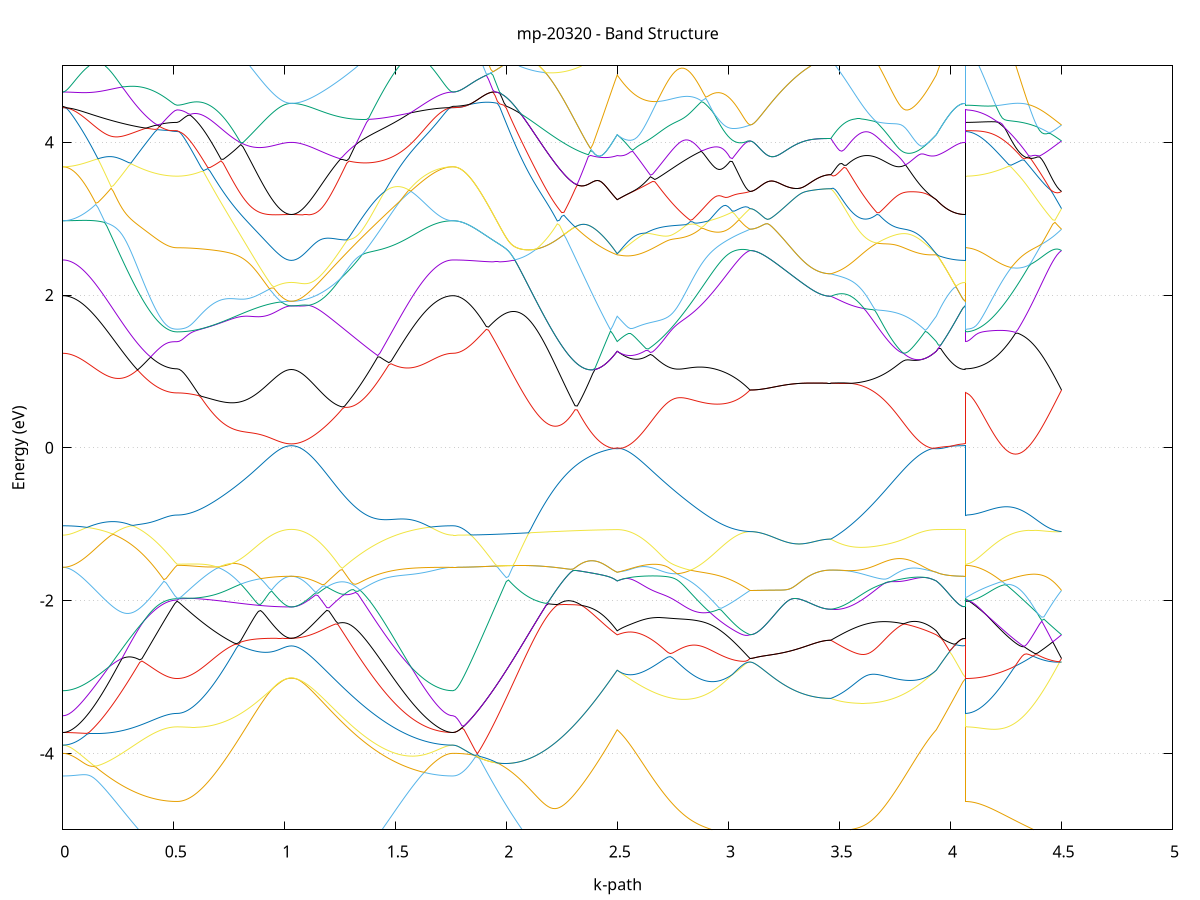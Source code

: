 set title 'mp-20320 - Band Structure'
set xlabel 'k-path'
set ylabel 'Energy (eV)'
set grid y
set yrange [-5:5]
set terminal png size 800,600
set output 'mp-20320_bands_gnuplot.png'
plot '-' using 1:2 with lines notitle, '-' using 1:2 with lines notitle, '-' using 1:2 with lines notitle, '-' using 1:2 with lines notitle, '-' using 1:2 with lines notitle, '-' using 1:2 with lines notitle, '-' using 1:2 with lines notitle, '-' using 1:2 with lines notitle, '-' using 1:2 with lines notitle, '-' using 1:2 with lines notitle, '-' using 1:2 with lines notitle, '-' using 1:2 with lines notitle, '-' using 1:2 with lines notitle, '-' using 1:2 with lines notitle, '-' using 1:2 with lines notitle, '-' using 1:2 with lines notitle, '-' using 1:2 with lines notitle, '-' using 1:2 with lines notitle, '-' using 1:2 with lines notitle, '-' using 1:2 with lines notitle, '-' using 1:2 with lines notitle, '-' using 1:2 with lines notitle, '-' using 1:2 with lines notitle, '-' using 1:2 with lines notitle, '-' using 1:2 with lines notitle, '-' using 1:2 with lines notitle, '-' using 1:2 with lines notitle, '-' using 1:2 with lines notitle, '-' using 1:2 with lines notitle, '-' using 1:2 with lines notitle, '-' using 1:2 with lines notitle, '-' using 1:2 with lines notitle, '-' using 1:2 with lines notitle, '-' using 1:2 with lines notitle, '-' using 1:2 with lines notitle, '-' using 1:2 with lines notitle, '-' using 1:2 with lines notitle, '-' using 1:2 with lines notitle, '-' using 1:2 with lines notitle, '-' using 1:2 with lines notitle, '-' using 1:2 with lines notitle, '-' using 1:2 with lines notitle, '-' using 1:2 with lines notitle, '-' using 1:2 with lines notitle, '-' using 1:2 with lines notitle, '-' using 1:2 with lines notitle, '-' using 1:2 with lines notitle, '-' using 1:2 with lines notitle, '-' using 1:2 with lines notitle, '-' using 1:2 with lines notitle, '-' using 1:2 with lines notitle, '-' using 1:2 with lines notitle, '-' using 1:2 with lines notitle, '-' using 1:2 with lines notitle, '-' using 1:2 with lines notitle, '-' using 1:2 with lines notitle, '-' using 1:2 with lines notitle, '-' using 1:2 with lines notitle, '-' using 1:2 with lines notitle, '-' using 1:2 with lines notitle, '-' using 1:2 with lines notitle, '-' using 1:2 with lines notitle, '-' using 1:2 with lines notitle, '-' using 1:2 with lines notitle, '-' using 1:2 with lines notitle, '-' using 1:2 with lines notitle, '-' using 1:2 with lines notitle, '-' using 1:2 with lines notitle, '-' using 1:2 with lines notitle, '-' using 1:2 with lines notitle, '-' using 1:2 with lines notitle, '-' using 1:2 with lines notitle, '-' using 1:2 with lines notitle, '-' using 1:2 with lines notitle, '-' using 1:2 with lines notitle, '-' using 1:2 with lines notitle, '-' using 1:2 with lines notitle, '-' using 1:2 with lines notitle, '-' using 1:2 with lines notitle, '-' using 1:2 with lines notitle, '-' using 1:2 with lines notitle, '-' using 1:2 with lines notitle, '-' using 1:2 with lines notitle, '-' using 1:2 with lines notitle, '-' using 1:2 with lines notitle, '-' using 1:2 with lines notitle, '-' using 1:2 with lines notitle, '-' using 1:2 with lines notitle, '-' using 1:2 with lines notitle, '-' using 1:2 with lines notitle, '-' using 1:2 with lines notitle, '-' using 1:2 with lines notitle, '-' using 1:2 with lines notitle, '-' using 1:2 with lines notitle, '-' using 1:2 with lines notitle, '-' using 1:2 with lines notitle
0.000000 -15.159647
0.009903 -15.159647
0.019807 -15.159647
0.029710 -15.159647
0.039613 -15.159647
0.049516 -15.159547
0.059420 -15.159547
0.069323 -15.159547
0.079226 -15.159547
0.089130 -15.159547
0.099033 -15.159547
0.108936 -15.159547
0.118840 -15.159547
0.128743 -15.159547
0.138646 -15.159547
0.148549 -15.159447
0.158453 -15.159447
0.168356 -15.159447
0.178259 -15.159447
0.188163 -15.159447
0.198066 -15.159447
0.207969 -15.159447
0.217873 -15.159347
0.227776 -15.159347
0.237679 -15.159347
0.247582 -15.159347
0.257486 -15.159347
0.267389 -15.159247
0.277292 -15.159247
0.287196 -15.159247
0.297099 -15.159247
0.307002 -15.159247
0.316906 -15.159247
0.326809 -15.159147
0.336712 -15.159147
0.346615 -15.159147
0.356519 -15.159147
0.366422 -15.159147
0.376325 -15.159147
0.386229 -15.159047
0.396132 -15.159047
0.406035 -15.159047
0.415939 -15.159047
0.425842 -15.159047
0.435745 -15.159047
0.445648 -15.159047
0.455552 -15.159047
0.465455 -15.159047
0.475358 -15.159047
0.485262 -15.159047
0.495165 -15.159047
0.505068 -15.159047
0.514972 -15.159047
0.514972 -15.159047
0.524875 -15.159047
0.534778 -15.158947
0.544681 -15.158947
0.554585 -15.158947
0.564488 -15.158947
0.574391 -15.158947
0.584295 -15.158847
0.594198 -15.158847
0.604101 -15.158747
0.614005 -15.158747
0.623908 -15.158647
0.633811 -15.158647
0.643714 -15.158547
0.653618 -15.158447
0.663521 -15.158447
0.673424 -15.158347
0.683328 -15.158247
0.693231 -15.158147
0.703134 -15.158047
0.713038 -15.157947
0.722941 -15.157947
0.732844 -15.157847
0.742747 -15.157747
0.752651 -15.157647
0.762554 -15.157547
0.772457 -15.157447
0.782361 -15.157347
0.792264 -15.157247
0.802167 -15.157147
0.812071 -15.157047
0.821974 -15.156947
0.831877 -15.156847
0.841780 -15.156747
0.851684 -15.156647
0.861587 -15.156547
0.871490 -15.156547
0.881394 -15.156447
0.891297 -15.156347
0.901200 -15.156247
0.911103 -15.156247
0.921007 -15.156147
0.930910 -15.156047
0.940813 -15.156047
0.950717 -15.155947
0.960620 -15.155947
0.970523 -15.155847
0.980427 -15.155847
0.990330 -15.155847
1.000233 -15.155847
1.010136 -15.155847
1.020040 -15.155747
1.029943 -15.155747
1.029943 -15.155747
1.039920 -15.155747
1.049896 -15.155747
1.059872 -15.155847
1.069849 -15.155847
1.079825 -15.155847
1.089802 -15.155847
1.099778 -15.155847
1.109755 -15.155947
1.119731 -15.155947
1.129707 -15.155947
1.139684 -15.156047
1.149660 -15.156047
1.159637 -15.156147
1.169613 -15.156147
1.179590 -15.156247
1.189566 -15.156247
1.199542 -15.156347
1.209519 -15.156347
1.219495 -15.156447
1.229472 -15.156547
1.239448 -15.156547
1.249425 -15.156647
1.259401 -15.156747
1.269378 -15.156747
1.279354 -15.156847
1.289330 -15.156947
1.299307 -15.157047
1.309283 -15.157147
1.319260 -15.157147
1.329236 -15.157247
1.339213 -15.157347
1.349189 -15.157447
1.359165 -15.157547
1.369142 -15.157647
1.379118 -15.157647
1.389095 -15.157747
1.399071 -15.157847
1.409048 -15.157947
1.419024 -15.158047
1.429000 -15.158047
1.438977 -15.158147
1.448953 -15.158247
1.458930 -15.158347
1.468906 -15.158347
1.478883 -15.158447
1.488859 -15.158547
1.498836 -15.158647
1.508812 -15.158647
1.518788 -15.158747
1.528765 -15.158847
1.538741 -15.158847
1.548718 -15.158947
1.558694 -15.159047
1.568671 -15.159047
1.578647 -15.159147
1.588623 -15.159147
1.598600 -15.159247
1.608576 -15.159247
1.618553 -15.159347
1.628529 -15.159347
1.638506 -15.159347
1.648482 -15.159447
1.658458 -15.159447
1.668435 -15.159447
1.678411 -15.159547
1.688388 -15.159547
1.698364 -15.159547
1.708341 -15.159547
1.718317 -15.159547
1.728293 -15.159547
1.738270 -15.159647
1.748246 -15.159647
1.758223 -15.159647
1.758223 -15.159647
1.768219 -15.159547
1.778216 -15.159447
1.788212 -15.159347
1.798209 -15.159147
1.808205 -15.158847
1.818202 -15.158547
1.828198 -15.158147
1.838195 -15.157747
1.848191 -15.157247
1.858187 -15.156747
1.868184 -15.156147
1.878180 -15.155547
1.888177 -15.154847
1.898173 -15.154047
1.908170 -15.153347
1.918166 -15.152547
1.928163 -15.151647
1.938159 -15.150747
1.948156 -15.149847
1.958152 -15.148847
1.968149 -15.147847
1.978145 -15.146847
1.988142 -15.145847
1.998138 -15.144847
2.008135 -15.143747
2.018131 -15.142747
2.028127 -15.141647
2.038124 -15.140647
2.048120 -15.139547
2.058117 -15.138547
2.068113 -15.137547
2.078110 -15.136547
2.088106 -15.135647
2.098103 -15.134747
2.108099 -15.133947
2.118096 -15.133147
2.128092 -15.132447
2.138089 -15.131747
2.148085 -15.131247
2.158082 -15.130747
2.168078 -15.130347
2.178074 -15.130047
2.188071 -15.129847
2.198067 -15.129747
2.208064 -15.129747
2.218060 -15.129847
2.228057 -15.130047
2.238053 -15.130347
2.248050 -15.130647
2.258046 -15.131147
2.268043 -15.131647
2.278039 -15.132247
2.288036 -15.132947
2.298032 -15.133647
2.308029 -15.134447
2.318025 -15.135347
2.328022 -15.136147
2.338018 -15.137047
2.348014 -15.138047
2.358011 -15.138947
2.368007 -15.139947
2.378004 -15.140847
2.388000 -15.141847
2.397997 -15.142847
2.407993 -15.143747
2.417990 -15.144647
2.427986 -15.145647
2.437983 -15.146547
2.447979 -15.147347
2.457976 -15.148247
2.467972 -15.149047
2.477969 -15.149847
2.487965 -15.150547
2.497962 -15.151247
2.497962 -15.151247
2.507937 -15.150847
2.517912 -15.150547
2.527888 -15.150147
2.537863 -15.149847
2.547839 -15.149447
2.557814 -15.149047
2.567789 -15.148647
2.577765 -15.148247
2.587740 -15.147947
2.597716 -15.147547
2.607691 -15.147147
2.617667 -15.146647
2.627642 -15.146247
2.637617 -15.145847
2.647593 -15.145447
2.657568 -15.145047
2.667544 -15.144647
2.677519 -15.144147
2.687495 -15.143747
2.697470 -15.143347
2.707445 -15.142847
2.717421 -15.142447
2.727396 -15.142047
2.737372 -15.141547
2.747347 -15.141147
2.757322 -15.140647
2.767298 -15.140247
2.777273 -15.139847
2.787249 -15.139347
2.797224 -15.138947
2.807200 -15.138447
2.817175 -15.138047
2.827150 -15.137647
2.837126 -15.137147
2.847101 -15.136747
2.857077 -15.136347
2.867052 -15.135947
2.877028 -15.135547
2.887003 -15.135047
2.896978 -15.134647
2.906954 -15.134347
2.916929 -15.133947
2.926905 -15.133547
2.936880 -15.133147
2.946856 -15.132847
2.956831 -15.132547
2.966806 -15.132147
2.976782 -15.131847
2.986757 -15.131547
2.996733 -15.131247
3.006708 -15.131047
3.016683 -15.130747
3.026659 -15.130547
3.036634 -15.130347
3.046610 -15.130147
3.056585 -15.130047
3.066561 -15.129947
3.076536 -15.129747
3.086511 -15.129747
3.096487 -15.129647
3.096487 -15.129647
3.106328 -15.129647
3.116170 -15.129647
3.126012 -15.129647
3.135853 -15.129647
3.145695 -15.129647
3.155537 -15.129647
3.165378 -15.129647
3.175220 -15.129647
3.185061 -15.129647
3.194903 -15.129647
3.204745 -15.129647
3.214586 -15.129647
3.224428 -15.129647
3.234270 -15.129647
3.244111 -15.129647
3.253953 -15.129647
3.263794 -15.129647
3.273636 -15.129647
3.283478 -15.129647
3.293319 -15.129747
3.303161 -15.129747
3.313002 -15.129747
3.322844 -15.129747
3.332686 -15.129747
3.342527 -15.129747
3.352369 -15.129747
3.362211 -15.129747
3.372052 -15.129747
3.381894 -15.129747
3.391735 -15.129747
3.401577 -15.129747
3.411419 -15.129747
3.421260 -15.129747
3.431102 -15.129747
3.440944 -15.129747
3.450785 -15.129747
3.460627 -15.129747
3.460627 -15.129747
3.470523 -15.129747
3.480419 -15.129847
3.490315 -15.129947
3.500211 -15.130047
3.510107 -15.130247
3.520003 -15.130447
3.529899 -15.130647
3.539795 -15.130947
3.549691 -15.131147
3.559587 -15.131547
3.569483 -15.131847
3.579379 -15.132247
3.589275 -15.132647
3.599171 -15.133047
3.609067 -15.133447
3.618963 -15.133947
3.628860 -15.134447
3.638756 -15.134947
3.648652 -15.135447
3.658548 -15.135947
3.668444 -15.136547
3.678340 -15.137047
3.688236 -15.137647
3.698132 -15.138147
3.708028 -15.138747
3.717924 -15.139347
3.727820 -15.139947
3.737716 -15.140547
3.747612 -15.141147
3.757508 -15.141647
3.767404 -15.142247
3.777300 -15.142847
3.787196 -15.143447
3.797092 -15.144047
3.806988 -15.144647
3.816884 -15.145147
3.826780 -15.145747
3.836677 -15.146247
3.846573 -15.146847
3.856469 -15.147347
3.866365 -15.147847
3.876261 -15.148447
3.886157 -15.148947
3.896053 -15.149447
3.905949 -15.149847
3.915845 -15.150347
3.925741 -15.150747
3.935637 -15.151247
3.935637 -15.151247
3.945614 -15.151847
3.955591 -15.152447
3.965568 -15.153047
3.975545 -15.153547
3.985521 -15.154047
3.995498 -15.154447
4.005475 -15.154747
4.015452 -15.155047
4.025429 -15.155347
4.035406 -15.155547
4.045383 -15.155647
4.055360 -15.155747
4.065337 -15.155747
4.065337 -15.159047
4.075217 -15.158947
4.085097 -15.158847
4.094977 -15.158747
4.104857 -15.158547
4.114737 -15.158347
4.124616 -15.158047
4.134496 -15.157647
4.144376 -15.157247
4.154256 -15.156747
4.164136 -15.156247
4.174016 -15.155647
4.183896 -15.155047
4.193776 -15.154347
4.203656 -15.153647
4.213536 -15.152947
4.223416 -15.152147
4.233296 -15.151347
4.243176 -15.150447
4.253056 -15.149547
4.262936 -15.148647
4.272816 -15.147647
4.282696 -15.146747
4.292576 -15.145747
4.302456 -15.144747
4.312336 -15.143647
4.322216 -15.142647
4.332096 -15.141647
4.341976 -15.140547
4.351856 -15.139547
4.361736 -15.138547
4.371616 -15.137547
4.381496 -15.136647
4.391376 -15.135747
4.401256 -15.134847
4.411136 -15.133947
4.421016 -15.133247
4.430896 -15.132447
4.440776 -15.131847
4.450656 -15.131247
4.460536 -15.130747
4.470416 -15.130347
4.480296 -15.130047
4.490176 -15.129747
4.500056 -15.129647
e
0.000000 -15.159647
0.009903 -15.159647
0.019807 -15.159547
0.029710 -15.159547
0.039613 -15.159547
0.049516 -15.159547
0.059420 -15.159447
0.069323 -15.159447
0.079226 -15.159347
0.089130 -15.159347
0.099033 -15.159247
0.108936 -15.159247
0.118840 -15.159147
0.128743 -15.159047
0.138646 -15.158947
0.148549 -15.158847
0.158453 -15.158847
0.168356 -15.158747
0.178259 -15.158647
0.188163 -15.158547
0.198066 -15.158347
0.207969 -15.158247
0.217873 -15.158147
0.227776 -15.158047
0.237679 -15.157947
0.247582 -15.157847
0.257486 -15.157747
0.267389 -15.157647
0.277292 -15.157447
0.287196 -15.157347
0.297099 -15.157247
0.307002 -15.157147
0.316906 -15.157047
0.326809 -15.156947
0.336712 -15.156847
0.346615 -15.156747
0.356519 -15.156647
0.366422 -15.156547
0.376325 -15.156447
0.386229 -15.156347
0.396132 -15.156247
0.406035 -15.156147
0.415939 -15.156147
0.425842 -15.156047
0.435745 -15.155947
0.445648 -15.155947
0.455552 -15.155847
0.465455 -15.155847
0.475358 -15.155847
0.485262 -15.155747
0.495165 -15.155747
0.505068 -15.155747
0.514972 -15.155747
0.514972 -15.155747
0.524875 -15.155747
0.534778 -15.155747
0.544681 -15.155747
0.554585 -15.155747
0.564488 -15.155747
0.574391 -15.155747
0.584295 -15.155747
0.594198 -15.155747
0.604101 -15.155747
0.614005 -15.155747
0.623908 -15.155747
0.633811 -15.155747
0.643714 -15.155747
0.653618 -15.155747
0.663521 -15.155747
0.673424 -15.155747
0.683328 -15.155747
0.693231 -15.155747
0.703134 -15.155747
0.713038 -15.155747
0.722941 -15.155747
0.732844 -15.155747
0.742747 -15.155747
0.752651 -15.155747
0.762554 -15.155747
0.772457 -15.155747
0.782361 -15.155747
0.792264 -15.155747
0.802167 -15.155747
0.812071 -15.155747
0.821974 -15.155747
0.831877 -15.155747
0.841780 -15.155747
0.851684 -15.155747
0.861587 -15.155747
0.871490 -15.155747
0.881394 -15.155747
0.891297 -15.155747
0.901200 -15.155747
0.911103 -15.155747
0.921007 -15.155747
0.930910 -15.155747
0.940813 -15.155747
0.950717 -15.155747
0.960620 -15.155747
0.970523 -15.155747
0.980427 -15.155747
0.990330 -15.155747
1.000233 -15.155747
1.010136 -15.155747
1.020040 -15.155747
1.029943 -15.155747
1.029943 -15.155747
1.039920 -15.155747
1.049896 -15.155747
1.059872 -15.155747
1.069849 -15.155847
1.079825 -15.155847
1.089802 -15.155847
1.099778 -15.155847
1.109755 -15.155847
1.119731 -15.155847
1.129707 -15.155947
1.139684 -15.155947
1.149660 -15.155947
1.159637 -15.155947
1.169613 -15.156047
1.179590 -15.156047
1.189566 -15.156047
1.199542 -15.156147
1.209519 -15.156147
1.219495 -15.156247
1.229472 -15.156247
1.239448 -15.156347
1.249425 -15.156347
1.259401 -15.156447
1.269378 -15.156447
1.279354 -15.156547
1.289330 -15.156547
1.299307 -15.156647
1.309283 -15.156747
1.319260 -15.156747
1.329236 -15.156847
1.339213 -15.156947
1.349189 -15.156947
1.359165 -15.157047
1.369142 -15.157147
1.379118 -15.157247
1.389095 -15.157347
1.399071 -15.157347
1.409048 -15.157447
1.419024 -15.157547
1.429000 -15.157647
1.438977 -15.157747
1.448953 -15.157847
1.458930 -15.157947
1.468906 -15.157947
1.478883 -15.158047
1.488859 -15.158147
1.498836 -15.158247
1.508812 -15.158347
1.518788 -15.158447
1.528765 -15.158547
1.538741 -15.158547
1.548718 -15.158647
1.558694 -15.158747
1.568671 -15.158847
1.578647 -15.158847
1.588623 -15.158947
1.598600 -15.159047
1.608576 -15.159147
1.618553 -15.159147
1.628529 -15.159247
1.638506 -15.159247
1.648482 -15.159347
1.658458 -15.159347
1.668435 -15.159447
1.678411 -15.159447
1.688388 -15.159447
1.698364 -15.159547
1.708341 -15.159547
1.718317 -15.159547
1.728293 -15.159547
1.738270 -15.159647
1.748246 -15.159647
1.758223 -15.159647
1.758223 -15.159647
1.768219 -15.159547
1.778216 -15.159447
1.788212 -15.159347
1.798209 -15.159147
1.808205 -15.158847
1.818202 -15.158547
1.828198 -15.158147
1.838195 -15.157747
1.848191 -15.157247
1.858187 -15.156747
1.868184 -15.156147
1.878180 -15.155547
1.888177 -15.154847
1.898173 -15.154047
1.908170 -15.153347
1.918166 -15.152547
1.928163 -15.151647
1.938159 -15.150747
1.948156 -15.149847
1.958152 -15.148847
1.968149 -15.147847
1.978145 -15.146847
1.988142 -15.145847
1.998138 -15.144847
2.008135 -15.143747
2.018131 -15.142747
2.028127 -15.141647
2.038124 -15.140647
2.048120 -15.139547
2.058117 -15.138547
2.068113 -15.137547
2.078110 -15.136547
2.088106 -15.135647
2.098103 -15.134747
2.108099 -15.133947
2.118096 -15.133147
2.128092 -15.132447
2.138089 -15.131747
2.148085 -15.131247
2.158082 -15.130747
2.168078 -15.130347
2.178074 -15.130047
2.188071 -15.129847
2.198067 -15.129747
2.208064 -15.129747
2.218060 -15.129847
2.228057 -15.130047
2.238053 -15.130347
2.248050 -15.130647
2.258046 -15.131147
2.268043 -15.131647
2.278039 -15.132247
2.288036 -15.132947
2.298032 -15.133647
2.308029 -15.134447
2.318025 -15.135347
2.328022 -15.136147
2.338018 -15.137047
2.348014 -15.138047
2.358011 -15.138947
2.368007 -15.139947
2.378004 -15.140847
2.388000 -15.141847
2.397997 -15.142847
2.407993 -15.143747
2.417990 -15.144647
2.427986 -15.145647
2.437983 -15.146547
2.447979 -15.147347
2.457976 -15.148247
2.467972 -15.149047
2.477969 -15.149847
2.487965 -15.150547
2.497962 -15.151247
2.497962 -15.151247
2.507937 -15.150847
2.517912 -15.150547
2.527888 -15.150147
2.537863 -15.149747
2.547839 -15.149347
2.557814 -15.148947
2.567789 -15.148547
2.577765 -15.148147
2.587740 -15.147747
2.597716 -15.147347
2.607691 -15.146847
2.617667 -15.146447
2.627642 -15.145947
2.637617 -15.145447
2.647593 -15.145047
2.657568 -15.144547
2.667544 -15.144047
2.677519 -15.143647
2.687495 -15.143147
2.697470 -15.142647
2.707445 -15.142147
2.717421 -15.141647
2.727396 -15.141147
2.737372 -15.140647
2.747347 -15.140147
2.757322 -15.139647
2.767298 -15.139147
2.777273 -15.138747
2.787249 -15.138247
2.797224 -15.137747
2.807200 -15.137247
2.817175 -15.136847
2.827150 -15.136347
2.837126 -15.135847
2.847101 -15.135447
2.857077 -15.135047
2.867052 -15.134547
2.877028 -15.134147
2.887003 -15.133747
2.896978 -15.133347
2.906954 -15.133047
2.916929 -15.132647
2.926905 -15.132347
2.936880 -15.131947
2.946856 -15.131647
2.956831 -15.131347
2.966806 -15.131147
2.976782 -15.130847
2.986757 -15.130647
2.996733 -15.130447
3.006708 -15.130247
3.016683 -15.130047
3.026659 -15.129947
3.036634 -15.129847
3.046610 -15.129747
3.056585 -15.129647
3.066561 -15.129647
3.076536 -15.129647
3.086511 -15.129647
3.096487 -15.129647
3.096487 -15.129647
3.106328 -15.129647
3.116170 -15.129647
3.126012 -15.129647
3.135853 -15.129647
3.145695 -15.129647
3.155537 -15.129647
3.165378 -15.129647
3.175220 -15.129647
3.185061 -15.129647
3.194903 -15.129647
3.204745 -15.129647
3.214586 -15.129647
3.224428 -15.129647
3.234270 -15.129647
3.244111 -15.129647
3.253953 -15.129647
3.263794 -15.129647
3.273636 -15.129647
3.283478 -15.129647
3.293319 -15.129747
3.303161 -15.129747
3.313002 -15.129747
3.322844 -15.129747
3.332686 -15.129747
3.342527 -15.129747
3.352369 -15.129747
3.362211 -15.129747
3.372052 -15.129747
3.381894 -15.129747
3.391735 -15.129747
3.401577 -15.129747
3.411419 -15.129747
3.421260 -15.129747
3.431102 -15.129747
3.440944 -15.129747
3.450785 -15.129747
3.460627 -15.129747
3.460627 -15.129747
3.470523 -15.129747
3.480419 -15.129847
3.490315 -15.129847
3.500211 -15.130047
3.510107 -15.130147
3.520003 -15.130347
3.529899 -15.130547
3.539795 -15.130847
3.549691 -15.131047
3.559587 -15.131347
3.569483 -15.131747
3.579379 -15.132147
3.589275 -15.132447
3.599171 -15.132947
3.609067 -15.133347
3.618963 -15.133847
3.628860 -15.134247
3.638756 -15.134747
3.648652 -15.135247
3.658548 -15.135847
3.668444 -15.136347
3.678340 -15.136947
3.688236 -15.137447
3.698132 -15.138047
3.708028 -15.138647
3.717924 -15.139247
3.727820 -15.139847
3.737716 -15.140347
3.747612 -15.140947
3.757508 -15.141547
3.767404 -15.142147
3.777300 -15.142747
3.787196 -15.143347
3.797092 -15.143947
3.806988 -15.144547
3.816884 -15.145147
3.826780 -15.145647
3.836677 -15.146247
3.846573 -15.146747
3.856469 -15.147347
3.866365 -15.147847
3.876261 -15.148347
3.886157 -15.148847
3.896053 -15.149347
3.905949 -15.149847
3.915845 -15.150347
3.925741 -15.150747
3.935637 -15.151247
3.935637 -15.151247
3.945614 -15.151847
3.955591 -15.152447
3.965568 -15.153047
3.975545 -15.153547
3.985521 -15.154047
3.995498 -15.154447
4.005475 -15.154747
4.015452 -15.155047
4.025429 -15.155347
4.035406 -15.155547
4.045383 -15.155647
4.055360 -15.155747
4.065337 -15.155747
4.065337 -15.155747
4.075217 -15.155747
4.085097 -15.155647
4.094977 -15.155547
4.104857 -15.155347
4.114737 -15.155047
4.124616 -15.154747
4.134496 -15.154447
4.144376 -15.154047
4.154256 -15.153547
4.164136 -15.153047
4.174016 -15.152547
4.183896 -15.151947
4.193776 -15.151247
4.203656 -15.150647
4.213536 -15.149847
4.223416 -15.149147
4.233296 -15.148347
4.243176 -15.147547
4.253056 -15.146647
4.262936 -15.145747
4.272816 -15.144847
4.282696 -15.143947
4.292576 -15.143047
4.302456 -15.142047
4.312336 -15.141047
4.322216 -15.140147
4.332096 -15.139147
4.341976 -15.138247
4.351856 -15.137347
4.361736 -15.136447
4.371616 -15.135547
4.381496 -15.134747
4.391376 -15.133947
4.401256 -15.133147
4.411136 -15.132447
4.421016 -15.131847
4.430896 -15.131247
4.440776 -15.130747
4.450656 -15.130347
4.460536 -15.130047
4.470416 -15.129747
4.480296 -15.129647
4.490176 -15.129547
4.500056 -15.129647
e
0.000000 -15.108847
0.009903 -15.108847
0.019807 -15.108847
0.029710 -15.108847
0.039613 -15.108847
0.049516 -15.108847
0.059420 -15.108847
0.069323 -15.108847
0.079226 -15.108847
0.089130 -15.108847
0.099033 -15.108847
0.108936 -15.108847
0.118840 -15.108847
0.128743 -15.108847
0.138646 -15.108847
0.148549 -15.108847
0.158453 -15.108847
0.168356 -15.108847
0.178259 -15.108847
0.188163 -15.108847
0.198066 -15.108847
0.207969 -15.108847
0.217873 -15.108847
0.227776 -15.108847
0.237679 -15.108847
0.247582 -15.108847
0.257486 -15.108847
0.267389 -15.108847
0.277292 -15.108847
0.287196 -15.108847
0.297099 -15.108847
0.307002 -15.108847
0.316906 -15.108847
0.326809 -15.108847
0.336712 -15.108847
0.346615 -15.108847
0.356519 -15.108847
0.366422 -15.108847
0.376325 -15.108847
0.386229 -15.108847
0.396132 -15.108847
0.406035 -15.108847
0.415939 -15.108847
0.425842 -15.108847
0.435745 -15.108847
0.445648 -15.108847
0.455552 -15.108847
0.465455 -15.108847
0.475358 -15.108847
0.485262 -15.108847
0.495165 -15.108847
0.505068 -15.108847
0.514972 -15.108847
0.514972 -15.108847
0.524875 -15.108847
0.534778 -15.108847
0.544681 -15.108847
0.554585 -15.108847
0.564488 -15.108847
0.574391 -15.108847
0.584295 -15.108847
0.594198 -15.108847
0.604101 -15.108847
0.614005 -15.108847
0.623908 -15.108847
0.633811 -15.108847
0.643714 -15.108847
0.653618 -15.108847
0.663521 -15.108847
0.673424 -15.108847
0.683328 -15.108847
0.693231 -15.108847
0.703134 -15.108847
0.713038 -15.108847
0.722941 -15.108847
0.732844 -15.108847
0.742747 -15.108847
0.752651 -15.108847
0.762554 -15.108847
0.772457 -15.108847
0.782361 -15.108847
0.792264 -15.108947
0.802167 -15.108947
0.812071 -15.108947
0.821974 -15.108947
0.831877 -15.108947
0.841780 -15.108947
0.851684 -15.108947
0.861587 -15.108947
0.871490 -15.108947
0.881394 -15.108947
0.891297 -15.108947
0.901200 -15.108947
0.911103 -15.108947
0.921007 -15.108947
0.930910 -15.108947
0.940813 -15.108947
0.950717 -15.108947
0.960620 -15.108947
0.970523 -15.108947
0.980427 -15.108947
0.990330 -15.108947
1.000233 -15.108947
1.010136 -15.108947
1.020040 -15.108947
1.029943 -15.108947
1.029943 -15.108947
1.039920 -15.108947
1.049896 -15.108947
1.059872 -15.108947
1.069849 -15.108947
1.079825 -15.108947
1.089802 -15.108947
1.099778 -15.108947
1.109755 -15.108947
1.119731 -15.108947
1.129707 -15.108947
1.139684 -15.108947
1.149660 -15.108947
1.159637 -15.108947
1.169613 -15.108947
1.179590 -15.108947
1.189566 -15.108947
1.199542 -15.108947
1.209519 -15.108947
1.219495 -15.108947
1.229472 -15.108947
1.239448 -15.108947
1.249425 -15.108947
1.259401 -15.108947
1.269378 -15.108947
1.279354 -15.108847
1.289330 -15.108847
1.299307 -15.108847
1.309283 -15.108847
1.319260 -15.108847
1.329236 -15.108847
1.339213 -15.108847
1.349189 -15.108847
1.359165 -15.108847
1.369142 -15.108847
1.379118 -15.108847
1.389095 -15.108847
1.399071 -15.108847
1.409048 -15.108847
1.419024 -15.108847
1.429000 -15.108847
1.438977 -15.108847
1.448953 -15.108847
1.458930 -15.108847
1.468906 -15.108847
1.478883 -15.108847
1.488859 -15.108847
1.498836 -15.108847
1.508812 -15.108847
1.518788 -15.108847
1.528765 -15.108847
1.538741 -15.108847
1.548718 -15.108847
1.558694 -15.108847
1.568671 -15.108847
1.578647 -15.108847
1.588623 -15.108847
1.598600 -15.108847
1.608576 -15.108847
1.618553 -15.108847
1.628529 -15.108847
1.638506 -15.108847
1.648482 -15.108847
1.658458 -15.108847
1.668435 -15.108847
1.678411 -15.108847
1.688388 -15.108847
1.698364 -15.108847
1.708341 -15.108847
1.718317 -15.108847
1.728293 -15.108847
1.738270 -15.108847
1.748246 -15.108847
1.758223 -15.108847
1.758223 -15.108847
1.768219 -15.108847
1.778216 -15.108647
1.788212 -15.108347
1.798209 -15.107947
1.808205 -15.107447
1.818202 -15.106747
1.828198 -15.106047
1.838195 -15.105247
1.848191 -15.104247
1.858187 -15.103247
1.868184 -15.102047
1.878180 -15.100747
1.888177 -15.099447
1.898173 -15.097947
1.908170 -15.096347
1.918166 -15.094747
1.928163 -15.093047
1.938159 -15.091247
1.948156 -15.089347
1.958152 -15.087347
1.968149 -15.085647
1.978145 -15.085047
1.988142 -15.084347
1.998138 -15.083647
2.008135 -15.082947
2.018131 -15.082247
2.028127 -15.081447
2.038124 -15.080747
2.048120 -15.079947
2.058117 -15.079147
2.068113 -15.078347
2.078110 -15.077547
2.088106 -15.076747
2.098103 -15.075947
2.108099 -15.075147
2.118096 -15.074347
2.128092 -15.073447
2.138089 -15.072647
2.148085 -15.071847
2.158082 -15.071047
2.168078 -15.070247
2.178074 -15.069547
2.188071 -15.068747
2.198067 -15.068047
2.208064 -15.067447
2.218060 -15.066847
2.228057 -15.066247
2.238053 -15.065847
2.248050 -15.065447
2.258046 -15.065247
2.268043 -15.065447
2.278039 -15.066147
2.288036 -15.066747
2.298032 -15.067447
2.308029 -15.068147
2.318025 -15.068747
2.328022 -15.069347
2.338018 -15.070547
2.348014 -15.072247
2.358011 -15.074047
2.368007 -15.075947
2.378004 -15.077947
2.388000 -15.079947
2.397997 -15.081947
2.407993 -15.083947
2.417990 -15.085947
2.427986 -15.087847
2.437983 -15.089747
2.447979 -15.091547
2.457976 -15.093347
2.467972 -15.095047
2.477969 -15.096647
2.487965 -15.098147
2.497962 -15.099647
2.497962 -15.099647
2.507937 -15.098947
2.517912 -15.098147
2.527888 -15.097447
2.537863 -15.096647
2.547839 -15.095847
2.557814 -15.094947
2.567789 -15.094147
2.577765 -15.093247
2.587740 -15.092347
2.597716 -15.091447
2.607691 -15.090447
2.617667 -15.089547
2.627642 -15.088547
2.637617 -15.087647
2.647593 -15.086647
2.657568 -15.085647
2.667544 -15.084547
2.677519 -15.083547
2.687495 -15.082547
2.697470 -15.081447
2.707445 -15.080447
2.717421 -15.079447
2.727396 -15.078347
2.737372 -15.077347
2.747347 -15.076247
2.757322 -15.075247
2.767298 -15.074247
2.777273 -15.073447
2.787249 -15.073147
2.797224 -15.072947
2.807200 -15.072747
2.817175 -15.072447
2.827150 -15.072247
2.837126 -15.072047
2.847101 -15.071847
2.857077 -15.071547
2.867052 -15.071347
2.877028 -15.071047
2.887003 -15.070847
2.896978 -15.070547
2.906954 -15.070347
2.916929 -15.070047
2.926905 -15.069747
2.936880 -15.069447
2.946856 -15.069147
2.956831 -15.068847
2.966806 -15.068547
2.976782 -15.068247
2.986757 -15.067947
2.996733 -15.067647
3.006708 -15.067347
3.016683 -15.067047
3.026659 -15.066747
3.036634 -15.066447
3.046610 -15.066047
3.056585 -15.065747
3.066561 -15.065447
3.076536 -15.065147
3.086511 -15.064847
3.096487 -15.064547
3.096487 -15.064547
3.106328 -15.064547
3.116170 -15.064547
3.126012 -15.064547
3.135853 -15.064547
3.145695 -15.064547
3.155537 -15.064547
3.165378 -15.064547
3.175220 -15.064547
3.185061 -15.064547
3.194903 -15.064547
3.204745 -15.064547
3.214586 -15.064547
3.224428 -15.064547
3.234270 -15.064547
3.244111 -15.064547
3.253953 -15.064547
3.263794 -15.064547
3.273636 -15.064547
3.283478 -15.064547
3.293319 -15.064547
3.303161 -15.064547
3.313002 -15.064547
3.322844 -15.064547
3.332686 -15.064547
3.342527 -15.064547
3.352369 -15.064547
3.362211 -15.064547
3.372052 -15.064547
3.381894 -15.064547
3.391735 -15.064547
3.401577 -15.064547
3.411419 -15.064547
3.421260 -15.064547
3.431102 -15.064547
3.440944 -15.064547
3.450785 -15.064547
3.460627 -15.064547
3.460627 -15.064547
3.470523 -15.064847
3.480419 -15.065147
3.490315 -15.065447
3.500211 -15.065647
3.510107 -15.065947
3.520003 -15.066247
3.529899 -15.066647
3.539795 -15.066947
3.549691 -15.067247
3.559587 -15.067547
3.569483 -15.067847
3.579379 -15.068147
3.589275 -15.068547
3.599171 -15.068847
3.609067 -15.069147
3.618963 -15.069447
3.628860 -15.069747
3.638756 -15.070047
3.648652 -15.070347
3.658548 -15.070647
3.668444 -15.071047
3.678340 -15.071347
3.688236 -15.071647
3.698132 -15.071947
3.708028 -15.072647
3.717924 -15.073847
3.727820 -15.075147
3.737716 -15.076347
3.747612 -15.077647
3.757508 -15.078947
3.767404 -15.080247
3.777300 -15.081547
3.787196 -15.082847
3.797092 -15.084147
3.806988 -15.085347
3.816884 -15.086647
3.826780 -15.087847
3.836677 -15.089047
3.846573 -15.090247
3.856469 -15.091447
3.866365 -15.092547
3.876261 -15.093647
3.886157 -15.094747
3.896053 -15.095847
3.905949 -15.096847
3.915845 -15.097747
3.925741 -15.098747
3.935637 -15.099647
3.935637 -15.099647
3.945614 -15.100947
3.955591 -15.102247
3.965568 -15.103347
3.975545 -15.104447
3.985521 -15.105347
3.995498 -15.106147
4.005475 -15.106947
4.015452 -15.107547
4.025429 -15.108047
4.035406 -15.108447
4.045383 -15.108747
4.055360 -15.108847
4.065337 -15.108947
4.065337 -15.108847
4.075217 -15.108747
4.085097 -15.108647
4.094977 -15.108347
4.104857 -15.107947
4.114737 -15.107447
4.124616 -15.106847
4.134496 -15.106147
4.144376 -15.105247
4.154256 -15.104347
4.164136 -15.103347
4.174016 -15.102247
4.183896 -15.100947
4.193776 -15.099647
4.203656 -15.098247
4.213536 -15.096747
4.223416 -15.095147
4.233296 -15.093447
4.243176 -15.091747
4.253056 -15.089847
4.262936 -15.087947
4.272816 -15.086047
4.282696 -15.084047
4.292576 -15.082047
4.302456 -15.080047
4.312336 -15.078247
4.322216 -15.077147
4.332096 -15.076447
4.341976 -15.075747
4.351856 -15.075047
4.361736 -15.074347
4.371616 -15.073647
4.381496 -15.072947
4.391376 -15.072247
4.401256 -15.071447
4.411136 -15.070747
4.421016 -15.070047
4.430896 -15.069247
4.440776 -15.068547
4.450656 -15.067847
4.460536 -15.067147
4.470416 -15.066447
4.480296 -15.065747
4.490176 -15.065147
4.500056 -15.064547
e
0.000000 -15.092647
0.009903 -15.092647
0.019807 -15.092647
0.029710 -15.092647
0.039613 -15.092547
0.049516 -15.092547
0.059420 -15.092447
0.069323 -15.092347
0.079226 -15.092247
0.089130 -15.092147
0.099033 -15.092047
0.108936 -15.091947
0.118840 -15.091847
0.128743 -15.091747
0.138646 -15.091547
0.148549 -15.091447
0.158453 -15.091247
0.168356 -15.091047
0.178259 -15.090947
0.188163 -15.090747
0.198066 -15.090547
0.207969 -15.090347
0.217873 -15.090147
0.227776 -15.090047
0.237679 -15.089847
0.247582 -15.089647
0.257486 -15.089447
0.267389 -15.089247
0.277292 -15.089047
0.287196 -15.088847
0.297099 -15.088647
0.307002 -15.088447
0.316906 -15.088347
0.326809 -15.088147
0.336712 -15.087947
0.346615 -15.087747
0.356519 -15.087647
0.366422 -15.087447
0.376325 -15.087347
0.386229 -15.087147
0.396132 -15.087047
0.406035 -15.086947
0.415939 -15.086847
0.425842 -15.086747
0.435745 -15.086647
0.445648 -15.086547
0.455552 -15.086447
0.465455 -15.086447
0.475358 -15.086347
0.485262 -15.086347
0.495165 -15.086247
0.505068 -15.086247
0.514972 -15.086247
0.514972 -15.086247
0.524875 -15.086247
0.534778 -15.086247
0.544681 -15.086247
0.554585 -15.086147
0.564488 -15.086147
0.574391 -15.086047
0.584295 -15.086047
0.594198 -15.085947
0.604101 -15.085847
0.614005 -15.085747
0.623908 -15.085647
0.633811 -15.085547
0.643714 -15.085347
0.653618 -15.085247
0.663521 -15.085047
0.673424 -15.084947
0.683328 -15.084747
0.693231 -15.084647
0.703134 -15.084447
0.713038 -15.084247
0.722941 -15.084147
0.732844 -15.083947
0.742747 -15.083747
0.752651 -15.083547
0.762554 -15.083447
0.772457 -15.083247
0.782361 -15.083047
0.792264 -15.082847
0.802167 -15.082647
0.812071 -15.082447
0.821974 -15.082347
0.831877 -15.082147
0.841780 -15.081947
0.851684 -15.081847
0.861587 -15.081647
0.871490 -15.081547
0.881394 -15.081347
0.891297 -15.081247
0.901200 -15.081147
0.911103 -15.080947
0.921007 -15.080847
0.930910 -15.080747
0.940813 -15.080647
0.950717 -15.080547
0.960620 -15.080447
0.970523 -15.080447
0.980427 -15.080347
0.990330 -15.080347
1.000233 -15.080247
1.010136 -15.080247
1.020040 -15.080247
1.029943 -15.080247
1.029943 -15.080247
1.039920 -15.080247
1.049896 -15.080247
1.059872 -15.080247
1.069849 -15.080347
1.079825 -15.080347
1.089802 -15.080447
1.099778 -15.080447
1.109755 -15.080547
1.119731 -15.080647
1.129707 -15.080747
1.139684 -15.080847
1.149660 -15.081047
1.159637 -15.081147
1.169613 -15.081247
1.179590 -15.081447
1.189566 -15.081547
1.199542 -15.081747
1.209519 -15.081947
1.219495 -15.082147
1.229472 -15.082347
1.239448 -15.082547
1.249425 -15.082747
1.259401 -15.082947
1.269378 -15.083147
1.279354 -15.083347
1.289330 -15.083647
1.299307 -15.083847
1.309283 -15.084147
1.319260 -15.084347
1.329236 -15.084547
1.339213 -15.084847
1.349189 -15.085147
1.359165 -15.085347
1.369142 -15.085647
1.379118 -15.085847
1.389095 -15.086147
1.399071 -15.086447
1.409048 -15.086647
1.419024 -15.086947
1.429000 -15.087247
1.438977 -15.087447
1.448953 -15.087747
1.458930 -15.088047
1.468906 -15.088247
1.478883 -15.088547
1.488859 -15.088747
1.498836 -15.089047
1.508812 -15.089247
1.518788 -15.089547
1.528765 -15.089747
1.538741 -15.089947
1.548718 -15.090147
1.558694 -15.090447
1.568671 -15.090647
1.578647 -15.090847
1.588623 -15.090947
1.598600 -15.091147
1.608576 -15.091347
1.618553 -15.091547
1.628529 -15.091647
1.638506 -15.091847
1.648482 -15.091947
1.658458 -15.092047
1.668435 -15.092147
1.678411 -15.092247
1.688388 -15.092347
1.698364 -15.092447
1.708341 -15.092547
1.718317 -15.092547
1.728293 -15.092647
1.738270 -15.092647
1.748246 -15.092647
1.758223 -15.092647
1.758223 -15.092647
1.768219 -15.092647
1.778216 -15.092547
1.788212 -15.092547
1.798209 -15.092347
1.808205 -15.092247
1.818202 -15.092047
1.828198 -15.091847
1.838195 -15.091547
1.848191 -15.091347
1.858187 -15.091047
1.868184 -15.090647
1.878180 -15.090247
1.888177 -15.089847
1.898173 -15.089447
1.908170 -15.089047
1.918166 -15.088547
1.928163 -15.087947
1.938159 -15.087447
1.948156 -15.086847
1.958152 -15.086247
1.968149 -15.085347
1.978145 -15.083347
1.988142 -15.081247
1.998138 -15.079047
2.008135 -15.076947
2.018131 -15.074747
2.028127 -15.072647
2.038124 -15.070647
2.048120 -15.068647
2.058117 -15.066747
2.068113 -15.065047
2.078110 -15.063547
2.088106 -15.062247
2.098103 -15.061147
2.108099 -15.060347
2.118096 -15.059847
2.128092 -15.059547
2.138089 -15.059447
2.148085 -15.059447
2.158082 -15.059647
2.168078 -15.059947
2.178074 -15.060347
2.188071 -15.060747
2.198067 -15.061247
2.208064 -15.061747
2.218060 -15.062347
2.228057 -15.062947
2.238053 -15.063547
2.248050 -15.064147
2.258046 -15.064847
2.268043 -15.065147
2.278039 -15.065147
2.288036 -15.065447
2.298032 -15.066047
2.308029 -15.066747
2.318025 -15.067847
2.328022 -15.069147
2.338018 -15.070047
2.348014 -15.070647
2.358011 -15.071247
2.368007 -15.071847
2.378004 -15.072447
2.388000 -15.073047
2.397997 -15.073547
2.407993 -15.074047
2.417990 -15.074647
2.427986 -15.075147
2.437983 -15.075547
2.447979 -15.076047
2.457976 -15.076447
2.467972 -15.076947
2.477969 -15.077247
2.487965 -15.077647
2.497962 -15.078047
2.497962 -15.078047
2.507937 -15.077847
2.517912 -15.077647
2.527888 -15.077547
2.537863 -15.077347
2.547839 -15.077147
2.557814 -15.077047
2.567789 -15.076847
2.577765 -15.076647
2.587740 -15.076547
2.597716 -15.076347
2.607691 -15.076247
2.617667 -15.076047
2.627642 -15.075847
2.637617 -15.075747
2.647593 -15.075547
2.657568 -15.075447
2.667544 -15.075247
2.677519 -15.075047
2.687495 -15.074947
2.697470 -15.074747
2.707445 -15.074547
2.717421 -15.074447
2.727396 -15.074247
2.737372 -15.074047
2.747347 -15.073847
2.757322 -15.073647
2.767298 -15.073447
2.777273 -15.073147
2.787249 -15.072247
2.797224 -15.071247
2.807200 -15.070347
2.817175 -15.069447
2.827150 -15.068647
2.837126 -15.067847
2.847101 -15.067047
2.857077 -15.066347
2.867052 -15.065747
2.877028 -15.065147
2.887003 -15.064647
2.896978 -15.064147
2.906954 -15.063747
2.916929 -15.063447
2.926905 -15.063147
2.936880 -15.062847
2.946856 -15.062747
2.956831 -15.062547
2.966806 -15.062547
2.976782 -15.062447
2.986757 -15.062447
2.996733 -15.062547
3.006708 -15.062647
3.016683 -15.062747
3.026659 -15.062847
3.036634 -15.063047
3.046610 -15.063247
3.056585 -15.063447
3.066561 -15.063647
3.076536 -15.063947
3.086511 -15.064247
3.096487 -15.064547
3.096487 -15.064547
3.106328 -15.064547
3.116170 -15.064547
3.126012 -15.064547
3.135853 -15.064547
3.145695 -15.064547
3.155537 -15.064547
3.165378 -15.064547
3.175220 -15.064547
3.185061 -15.064547
3.194903 -15.064547
3.204745 -15.064547
3.214586 -15.064547
3.224428 -15.064547
3.234270 -15.064547
3.244111 -15.064547
3.253953 -15.064547
3.263794 -15.064547
3.273636 -15.064547
3.283478 -15.064547
3.293319 -15.064547
3.303161 -15.064547
3.313002 -15.064547
3.322844 -15.064547
3.332686 -15.064547
3.342527 -15.064547
3.352369 -15.064547
3.362211 -15.064547
3.372052 -15.064547
3.381894 -15.064547
3.391735 -15.064547
3.401577 -15.064547
3.411419 -15.064547
3.421260 -15.064547
3.431102 -15.064547
3.440944 -15.064547
3.450785 -15.064547
3.460627 -15.064547
3.460627 -15.064547
3.470523 -15.064347
3.480419 -15.064047
3.490315 -15.063847
3.500211 -15.063647
3.510107 -15.063447
3.520003 -15.063347
3.529899 -15.063247
3.539795 -15.063147
3.549691 -15.063147
3.559587 -15.063147
3.569483 -15.063247
3.579379 -15.063347
3.589275 -15.063547
3.599171 -15.063847
3.609067 -15.064247
3.618963 -15.064647
3.628860 -15.065247
3.638756 -15.065847
3.648652 -15.066647
3.658548 -15.067447
3.668444 -15.068347
3.678340 -15.069347
3.688236 -15.070447
3.698132 -15.071547
3.708028 -15.072147
3.717924 -15.072447
3.727820 -15.072747
3.737716 -15.073047
3.747612 -15.073347
3.757508 -15.073647
3.767404 -15.073847
3.777300 -15.074147
3.787196 -15.074447
3.797092 -15.074647
3.806988 -15.074947
3.816884 -15.075247
3.826780 -15.075447
3.836677 -15.075747
3.846573 -15.075947
3.856469 -15.076147
3.866365 -15.076447
3.876261 -15.076647
3.886157 -15.076947
3.896053 -15.077147
3.905949 -15.077347
3.915845 -15.077547
3.925741 -15.077747
3.935637 -15.078047
3.935637 -15.078047
3.945614 -15.078347
3.955591 -15.078647
3.965568 -15.078947
3.975545 -15.079147
3.985521 -15.079347
3.995498 -15.079547
4.005475 -15.079747
4.015452 -15.079947
4.025429 -15.080047
4.035406 -15.080147
4.045383 -15.080147
4.055360 -15.080247
4.065337 -15.080247
4.065337 -15.086247
4.075217 -15.086247
4.085097 -15.086247
4.094977 -15.086147
4.104857 -15.086047
4.114737 -15.085947
4.124616 -15.085747
4.134496 -15.085547
4.144376 -15.085347
4.154256 -15.085047
4.164136 -15.084847
4.174016 -15.084547
4.183896 -15.084147
4.193776 -15.083847
4.203656 -15.083447
4.213536 -15.083047
4.223416 -15.082547
4.233296 -15.082147
4.243176 -15.081647
4.253056 -15.081147
4.262936 -15.080647
4.272816 -15.080047
4.282696 -15.079447
4.292576 -15.078847
4.302456 -15.078247
4.312336 -15.077447
4.322216 -15.075747
4.332096 -15.073747
4.341976 -15.071847
4.351856 -15.070047
4.361736 -15.068347
4.371616 -15.066747
4.381496 -15.065347
4.391376 -15.064247
4.401256 -15.063447
4.411136 -15.062747
4.421016 -15.062447
4.430896 -15.062247
4.440776 -15.062247
4.450656 -15.062347
4.460536 -15.062647
4.470416 -15.062947
4.480296 -15.063447
4.490176 -15.063947
4.500056 -15.064547
e
0.000000 -15.030647
0.009903 -15.030647
0.019807 -15.030647
0.029710 -15.030647
0.039613 -15.030647
0.049516 -15.030647
0.059420 -15.030747
0.069323 -15.030747
0.079226 -15.030747
0.089130 -15.030747
0.099033 -15.030847
0.108936 -15.030847
0.118840 -15.030847
0.128743 -15.030947
0.138646 -15.030947
0.148549 -15.030947
0.158453 -15.031047
0.168356 -15.031047
0.178259 -15.031147
0.188163 -15.031147
0.198066 -15.031247
0.207969 -15.031247
0.217873 -15.031347
0.227776 -15.031347
0.237679 -15.031447
0.247582 -15.031447
0.257486 -15.031547
0.267389 -15.031547
0.277292 -15.031647
0.287196 -15.031647
0.297099 -15.031747
0.307002 -15.031747
0.316906 -15.031847
0.326809 -15.031847
0.336712 -15.031947
0.346615 -15.031947
0.356519 -15.032047
0.366422 -15.032047
0.376325 -15.032147
0.386229 -15.032147
0.396132 -15.032147
0.406035 -15.032247
0.415939 -15.032247
0.425842 -15.032247
0.435745 -15.032247
0.445648 -15.032347
0.455552 -15.032347
0.465455 -15.032347
0.475358 -15.032347
0.485262 -15.032347
0.495165 -15.032347
0.505068 -15.032347
0.514972 -15.032347
0.514972 -15.032347
0.524875 -15.032447
0.534778 -15.032447
0.544681 -15.032447
0.554585 -15.032447
0.564488 -15.032447
0.574391 -15.032447
0.584295 -15.032447
0.594198 -15.032547
0.604101 -15.032547
0.614005 -15.032547
0.623908 -15.032647
0.633811 -15.032647
0.643714 -15.032747
0.653618 -15.032747
0.663521 -15.032747
0.673424 -15.032847
0.683328 -15.032847
0.693231 -15.032947
0.703134 -15.033047
0.713038 -15.033047
0.722941 -15.033147
0.732844 -15.033147
0.742747 -15.033247
0.752651 -15.033347
0.762554 -15.033347
0.772457 -15.033447
0.782361 -15.033547
0.792264 -15.033547
0.802167 -15.033647
0.812071 -15.033647
0.821974 -15.033747
0.831877 -15.033847
0.841780 -15.033847
0.851684 -15.033947
0.861587 -15.033947
0.871490 -15.034047
0.881394 -15.034047
0.891297 -15.034147
0.901200 -15.034147
0.911103 -15.034247
0.921007 -15.034247
0.930910 -15.034247
0.940813 -15.034347
0.950717 -15.034347
0.960620 -15.034347
0.970523 -15.034447
0.980427 -15.034447
0.990330 -15.034447
1.000233 -15.034447
1.010136 -15.034447
1.020040 -15.034447
1.029943 -15.034447
1.029943 -15.034447
1.039920 -15.034447
1.049896 -15.034447
1.059872 -15.034447
1.069849 -15.034447
1.079825 -15.034447
1.089802 -15.034447
1.099778 -15.034347
1.109755 -15.034347
1.119731 -15.034347
1.129707 -15.034247
1.139684 -15.034247
1.149660 -15.034247
1.159637 -15.034147
1.169613 -15.034147
1.179590 -15.034047
1.189566 -15.034047
1.199542 -15.033947
1.209519 -15.033847
1.219495 -15.033847
1.229472 -15.033747
1.239448 -15.033747
1.249425 -15.033647
1.259401 -15.033547
1.269378 -15.033447
1.279354 -15.033447
1.289330 -15.033347
1.299307 -15.033247
1.309283 -15.033147
1.319260 -15.033147
1.329236 -15.033047
1.339213 -15.032947
1.349189 -15.032847
1.359165 -15.032747
1.369142 -15.032647
1.379118 -15.032647
1.389095 -15.032547
1.399071 -15.032447
1.409048 -15.032347
1.419024 -15.032247
1.429000 -15.032247
1.438977 -15.032147
1.448953 -15.032047
1.458930 -15.031947
1.468906 -15.031847
1.478883 -15.031847
1.488859 -15.031747
1.498836 -15.031647
1.508812 -15.031547
1.518788 -15.031547
1.528765 -15.031447
1.538741 -15.031347
1.548718 -15.031347
1.558694 -15.031247
1.568671 -15.031247
1.578647 -15.031147
1.588623 -15.031147
1.598600 -15.031047
1.608576 -15.031047
1.618553 -15.030947
1.628529 -15.030947
1.638506 -15.030847
1.648482 -15.030847
1.658458 -15.030847
1.668435 -15.030747
1.678411 -15.030747
1.688388 -15.030747
1.698364 -15.030747
1.708341 -15.030647
1.718317 -15.030647
1.728293 -15.030647
1.738270 -15.030647
1.748246 -15.030647
1.758223 -15.030647
1.758223 -15.030647
1.768219 -15.030647
1.778216 -15.030747
1.788212 -15.030747
1.798209 -15.030847
1.808205 -15.030947
1.818202 -15.031147
1.828198 -15.031347
1.838195 -15.031547
1.848191 -15.031747
1.858187 -15.031947
1.868184 -15.032247
1.878180 -15.032547
1.888177 -15.032847
1.898173 -15.033147
1.908170 -15.033547
1.918166 -15.033847
1.928163 -15.034247
1.938159 -15.034547
1.948156 -15.034947
1.958152 -15.035347
1.968149 -15.035747
1.978145 -15.036047
1.988142 -15.036447
1.998138 -15.036747
2.008135 -15.036947
2.018131 -15.037147
2.028127 -15.037347
2.038124 -15.037347
2.048120 -15.037247
2.058117 -15.037247
2.068113 -15.038247
2.078110 -15.039247
2.088106 -15.040147
2.098103 -15.041047
2.108099 -15.041847
2.118096 -15.042647
2.128092 -15.043347
2.138089 -15.043947
2.148085 -15.044447
2.158082 -15.044947
2.168078 -15.045247
2.178074 -15.045547
2.188071 -15.045647
2.198067 -15.045747
2.208064 -15.045647
2.218060 -15.045447
2.228057 -15.045247
2.238053 -15.044847
2.248050 -15.044447
2.258046 -15.043847
2.268043 -15.043247
2.278039 -15.042547
2.288036 -15.041747
2.298032 -15.040947
2.308029 -15.040047
2.318025 -15.039547
2.328022 -15.040347
2.338018 -15.040847
2.348014 -15.041147
2.358011 -15.041247
2.368007 -15.041247
2.378004 -15.041147
2.388000 -15.040947
2.397997 -15.040647
2.407993 -15.040347
2.417990 -15.039947
2.427986 -15.039647
2.437983 -15.039247
2.447979 -15.038847
2.457976 -15.038447
2.467972 -15.038047
2.477969 -15.037647
2.487965 -15.037247
2.497962 -15.036947
2.497962 -15.036947
2.507937 -15.037047
2.517912 -15.037247
2.527888 -15.037447
2.537863 -15.037647
2.547839 -15.037847
2.557814 -15.037947
2.567789 -15.038147
2.577765 -15.038347
2.587740 -15.038547
2.597716 -15.038647
2.607691 -15.038847
2.617667 -15.039047
2.627642 -15.039147
2.637617 -15.039347
2.647593 -15.039547
2.657568 -15.039647
2.667544 -15.039747
2.677519 -15.039947
2.687495 -15.040047
2.697470 -15.040147
2.707445 -15.040247
2.717421 -15.040347
2.727396 -15.040347
2.737372 -15.040447
2.747347 -15.040447
2.757322 -15.040447
2.767298 -15.040347
2.777273 -15.040347
2.787249 -15.040247
2.797224 -15.040047
2.807200 -15.039847
2.817175 -15.039647
2.827150 -15.039347
2.837126 -15.039047
2.847101 -15.038847
2.857077 -15.039247
2.867052 -15.039747
2.877028 -15.040247
2.887003 -15.040647
2.896978 -15.041147
2.906954 -15.041547
2.916929 -15.041947
2.926905 -15.042347
2.936880 -15.042747
2.946856 -15.043047
2.956831 -15.043447
2.966806 -15.043747
2.976782 -15.044047
2.986757 -15.044247
2.996733 -15.044547
3.006708 -15.044747
3.016683 -15.044947
3.026659 -15.045147
3.036634 -15.045247
3.046610 -15.045347
3.056585 -15.045447
3.066561 -15.045547
3.076536 -15.045647
3.086511 -15.045647
3.096487 -15.045647
3.096487 -15.045647
3.106328 -15.045647
3.116170 -15.045647
3.126012 -15.045647
3.135853 -15.045647
3.145695 -15.045647
3.155537 -15.045647
3.165378 -15.045647
3.175220 -15.045647
3.185061 -15.045647
3.194903 -15.045647
3.204745 -15.045647
3.214586 -15.045647
3.224428 -15.045647
3.234270 -15.045647
3.244111 -15.045647
3.253953 -15.045647
3.263794 -15.045647
3.273636 -15.045647
3.283478 -15.045647
3.293319 -15.045647
3.303161 -15.045647
3.313002 -15.045647
3.322844 -15.045647
3.332686 -15.045647
3.342527 -15.045647
3.352369 -15.045647
3.362211 -15.045647
3.372052 -15.045647
3.381894 -15.045647
3.391735 -15.045647
3.401577 -15.045647
3.411419 -15.045647
3.421260 -15.045647
3.431102 -15.045647
3.440944 -15.045647
3.450785 -15.045647
3.460627 -15.045647
3.460627 -15.045647
3.470523 -15.045647
3.480419 -15.045547
3.490315 -15.045447
3.500211 -15.045347
3.510107 -15.045147
3.520003 -15.044947
3.529899 -15.044747
3.539795 -15.044447
3.549691 -15.044047
3.559587 -15.043747
3.569483 -15.043347
3.579379 -15.042947
3.589275 -15.042447
3.599171 -15.042047
3.609067 -15.041547
3.618963 -15.040947
3.628860 -15.040447
3.638756 -15.039847
3.648652 -15.039247
3.658548 -15.039047
3.668444 -15.039547
3.678340 -15.039947
3.688236 -15.040247
3.698132 -15.040547
3.708028 -15.040647
3.717924 -15.040747
3.727820 -15.040847
3.737716 -15.040847
3.747612 -15.040747
3.757508 -15.040647
3.767404 -15.040547
3.777300 -15.040447
3.787196 -15.040247
3.797092 -15.040047
3.806988 -15.039847
3.816884 -15.039647
3.826780 -15.039447
3.836677 -15.039247
3.846573 -15.039047
3.856469 -15.038747
3.866365 -15.038547
3.876261 -15.038247
3.886157 -15.038047
3.896053 -15.037847
3.905949 -15.037547
3.915845 -15.037347
3.925741 -15.037147
3.935637 -15.036947
3.935637 -15.036947
3.945614 -15.036547
3.955591 -15.036247
3.965568 -15.035947
3.975545 -15.035647
3.985521 -15.035447
3.995498 -15.035247
4.005475 -15.035047
4.015452 -15.034847
4.025429 -15.034747
4.035406 -15.034647
4.045383 -15.034547
4.055360 -15.034547
4.065337 -15.034447
4.065337 -15.032347
4.075217 -15.032447
4.085097 -15.032447
4.094977 -15.032547
4.104857 -15.032647
4.114737 -15.032747
4.124616 -15.032947
4.134496 -15.033047
4.144376 -15.033247
4.154256 -15.033547
4.164136 -15.033747
4.174016 -15.034047
4.183896 -15.034347
4.193776 -15.034647
4.203656 -15.034947
4.213536 -15.035347
4.223416 -15.035647
4.233296 -15.036047
4.243176 -15.036447
4.253056 -15.036847
4.262936 -15.037147
4.272816 -15.037547
4.282696 -15.037947
4.292576 -15.038247
4.302456 -15.038547
4.312336 -15.038847
4.322216 -15.038947
4.332096 -15.039047
4.341976 -15.039047
4.351856 -15.038947
4.361736 -15.038647
4.371616 -15.038647
4.381496 -15.039547
4.391376 -15.040447
4.401256 -15.041347
4.411136 -15.042147
4.421016 -15.042847
4.430896 -15.043547
4.440776 -15.044047
4.450656 -15.044547
4.460536 -15.044947
4.470416 -15.045247
4.480296 -15.045447
4.490176 -15.045647
4.500056 -15.045647
e
0.000000 -15.015447
0.009903 -15.015447
0.019807 -15.015447
0.029710 -15.015447
0.039613 -15.015447
0.049516 -15.015447
0.059420 -15.015447
0.069323 -15.015447
0.079226 -15.015447
0.089130 -15.015447
0.099033 -15.015447
0.108936 -15.015447
0.118840 -15.015447
0.128743 -15.015447
0.138646 -15.015447
0.148549 -15.015547
0.158453 -15.015547
0.168356 -15.015547
0.178259 -15.015547
0.188163 -15.015547
0.198066 -15.015547
0.207969 -15.015547
0.217873 -15.015547
0.227776 -15.015547
0.237679 -15.015547
0.247582 -15.015647
0.257486 -15.015647
0.267389 -15.015647
0.277292 -15.015647
0.287196 -15.015647
0.297099 -15.015647
0.307002 -15.015647
0.316906 -15.015647
0.326809 -15.015747
0.336712 -15.015747
0.346615 -15.015747
0.356519 -15.015747
0.366422 -15.015747
0.376325 -15.015747
0.386229 -15.015747
0.396132 -15.015747
0.406035 -15.015747
0.415939 -15.015847
0.425842 -15.015847
0.435745 -15.015847
0.445648 -15.015847
0.455552 -15.015847
0.465455 -15.015847
0.475358 -15.015847
0.485262 -15.015847
0.495165 -15.015847
0.505068 -15.015847
0.514972 -15.015847
0.514972 -15.015847
0.524875 -15.015847
0.534778 -15.015847
0.544681 -15.015847
0.554585 -15.015847
0.564488 -15.015847
0.574391 -15.015847
0.584295 -15.015847
0.594198 -15.015847
0.604101 -15.015847
0.614005 -15.015847
0.623908 -15.015847
0.633811 -15.015847
0.643714 -15.015847
0.653618 -15.015847
0.663521 -15.015847
0.673424 -15.015847
0.683328 -15.015847
0.693231 -15.015847
0.703134 -15.015847
0.713038 -15.015847
0.722941 -15.015847
0.732844 -15.015847
0.742747 -15.015847
0.752651 -15.015847
0.762554 -15.015847
0.772457 -15.015847
0.782361 -15.015847
0.792264 -15.015847
0.802167 -15.015847
0.812071 -15.015847
0.821974 -15.015847
0.831877 -15.015847
0.841780 -15.015847
0.851684 -15.015847
0.861587 -15.015847
0.871490 -15.015847
0.881394 -15.015847
0.891297 -15.015847
0.901200 -15.015847
0.911103 -15.015847
0.921007 -15.015847
0.930910 -15.015847
0.940813 -15.015847
0.950717 -15.015847
0.960620 -15.015847
0.970523 -15.015847
0.980427 -15.015847
0.990330 -15.015847
1.000233 -15.015847
1.010136 -15.015847
1.020040 -15.015847
1.029943 -15.015847
1.029943 -15.015847
1.039920 -15.015847
1.049896 -15.015847
1.059872 -15.015847
1.069849 -15.015847
1.079825 -15.015847
1.089802 -15.015847
1.099778 -15.015847
1.109755 -15.015847
1.119731 -15.015847
1.129707 -15.015847
1.139684 -15.015847
1.149660 -15.015847
1.159637 -15.015847
1.169613 -15.015847
1.179590 -15.015847
1.189566 -15.015847
1.199542 -15.015847
1.209519 -15.015847
1.219495 -15.015847
1.229472 -15.015847
1.239448 -15.015847
1.249425 -15.015847
1.259401 -15.015747
1.269378 -15.015747
1.279354 -15.015747
1.289330 -15.015747
1.299307 -15.015747
1.309283 -15.015747
1.319260 -15.015747
1.329236 -15.015747
1.339213 -15.015747
1.349189 -15.015747
1.359165 -15.015747
1.369142 -15.015647
1.379118 -15.015647
1.389095 -15.015647
1.399071 -15.015647
1.409048 -15.015647
1.419024 -15.015647
1.429000 -15.015647
1.438977 -15.015647
1.448953 -15.015647
1.458930 -15.015647
1.468906 -15.015547
1.478883 -15.015547
1.488859 -15.015547
1.498836 -15.015547
1.508812 -15.015547
1.518788 -15.015547
1.528765 -15.015547
1.538741 -15.015547
1.548718 -15.015547
1.558694 -15.015547
1.568671 -15.015547
1.578647 -15.015447
1.588623 -15.015447
1.598600 -15.015447
1.608576 -15.015447
1.618553 -15.015447
1.628529 -15.015447
1.638506 -15.015447
1.648482 -15.015447
1.658458 -15.015447
1.668435 -15.015447
1.678411 -15.015447
1.688388 -15.015447
1.698364 -15.015447
1.708341 -15.015447
1.718317 -15.015447
1.728293 -15.015447
1.738270 -15.015447
1.748246 -15.015447
1.758223 -15.015447
1.758223 -15.015447
1.768219 -15.015447
1.778216 -15.015547
1.788212 -15.015747
1.798209 -15.015947
1.808205 -15.016247
1.818202 -15.016547
1.828198 -15.016947
1.838195 -15.017347
1.848191 -15.017847
1.858187 -15.018447
1.868184 -15.019047
1.878180 -15.019747
1.888177 -15.020447
1.898173 -15.021247
1.908170 -15.022047
1.918166 -15.022947
1.928163 -15.023747
1.938159 -15.024747
1.948156 -15.025647
1.958152 -15.026647
1.968149 -15.027647
1.978145 -15.028747
1.988142 -15.029747
1.998138 -15.030847
2.008135 -15.031947
2.018131 -15.033047
2.028127 -15.034047
2.038124 -15.035147
2.048120 -15.036247
2.058117 -15.037247
2.068113 -15.038247
2.078110 -15.039247
2.088106 -15.040147
2.098103 -15.041047
2.108099 -15.041847
2.118096 -15.042647
2.128092 -15.043347
2.138089 -15.043947
2.148085 -15.044447
2.158082 -15.044947
2.168078 -15.045247
2.178074 -15.045547
2.188071 -15.045647
2.198067 -15.045747
2.208064 -15.045647
2.218060 -15.045447
2.228057 -15.045247
2.238053 -15.044847
2.248050 -15.044447
2.258046 -15.043847
2.268043 -15.043247
2.278039 -15.042547
2.288036 -15.041747
2.298032 -15.040947
2.308029 -15.040047
2.318025 -15.039047
2.328022 -15.038047
2.338018 -15.037047
2.348014 -15.035947
2.358011 -15.034947
2.368007 -15.033847
2.378004 -15.032747
2.388000 -15.031647
2.397997 -15.030547
2.407993 -15.029547
2.417990 -15.028447
2.427986 -15.027447
2.437983 -15.026447
2.447979 -15.025447
2.457976 -15.024447
2.467972 -15.023547
2.477969 -15.022647
2.487965 -15.021847
2.497962 -15.021047
2.497962 -15.021047
2.507937 -15.021447
2.517912 -15.021847
2.527888 -15.022247
2.537863 -15.022747
2.547839 -15.023147
2.557814 -15.023647
2.567789 -15.024047
2.577765 -15.024547
2.587740 -15.025047
2.597716 -15.025547
2.607691 -15.026047
2.617667 -15.026547
2.627642 -15.027047
2.637617 -15.027547
2.647593 -15.028047
2.657568 -15.028547
2.667544 -15.029147
2.677519 -15.029647
2.687495 -15.030247
2.697470 -15.030747
2.707445 -15.031347
2.717421 -15.031847
2.727396 -15.032447
2.737372 -15.032947
2.747347 -15.033547
2.757322 -15.034047
2.767298 -15.034647
2.777273 -15.035147
2.787249 -15.035647
2.797224 -15.036247
2.807200 -15.036747
2.817175 -15.037247
2.827150 -15.037747
2.837126 -15.038347
2.847101 -15.038647
2.857077 -15.038747
2.867052 -15.039247
2.877028 -15.039647
2.887003 -15.040147
2.896978 -15.040547
2.906954 -15.041047
2.916929 -15.041447
2.926905 -15.041847
2.936880 -15.042147
2.946856 -15.042547
2.956831 -15.042947
2.966806 -15.043247
2.976782 -15.043547
2.986757 -15.043847
2.996733 -15.044147
3.006708 -15.044347
3.016683 -15.044647
3.026659 -15.044847
3.036634 -15.045047
3.046610 -15.045147
3.056585 -15.045347
3.066561 -15.045447
3.076536 -15.045547
3.086511 -15.045547
3.096487 -15.045647
3.096487 -15.045647
3.106328 -15.045647
3.116170 -15.045647
3.126012 -15.045647
3.135853 -15.045647
3.145695 -15.045647
3.155537 -15.045647
3.165378 -15.045647
3.175220 -15.045647
3.185061 -15.045647
3.194903 -15.045647
3.204745 -15.045647
3.214586 -15.045647
3.224428 -15.045647
3.234270 -15.045647
3.244111 -15.045647
3.253953 -15.045647
3.263794 -15.045647
3.273636 -15.045647
3.283478 -15.045647
3.293319 -15.045647
3.303161 -15.045647
3.313002 -15.045647
3.322844 -15.045647
3.332686 -15.045647
3.342527 -15.045647
3.352369 -15.045647
3.362211 -15.045647
3.372052 -15.045647
3.381894 -15.045647
3.391735 -15.045647
3.401577 -15.045647
3.411419 -15.045647
3.421260 -15.045647
3.431102 -15.045647
3.440944 -15.045647
3.450785 -15.045647
3.460627 -15.045647
3.460627 -15.045647
3.470523 -15.045647
3.480419 -15.045547
3.490315 -15.045447
3.500211 -15.045347
3.510107 -15.045147
3.520003 -15.044947
3.529899 -15.044647
3.539795 -15.044447
3.549691 -15.044047
3.559587 -15.043747
3.569483 -15.043347
3.579379 -15.042947
3.589275 -15.042447
3.599171 -15.041947
3.609067 -15.041447
3.618963 -15.040947
3.628860 -15.040447
3.638756 -15.039847
3.648652 -15.039247
3.658548 -15.038647
3.668444 -15.038047
3.678340 -15.037447
3.688236 -15.036747
3.698132 -15.036147
3.708028 -15.035447
3.717924 -15.034747
3.727820 -15.034147
3.737716 -15.033447
3.747612 -15.032747
3.757508 -15.032047
3.767404 -15.031347
3.777300 -15.030747
3.787196 -15.030047
3.797092 -15.029347
3.806988 -15.028747
3.816884 -15.028047
3.826780 -15.027347
3.836677 -15.026747
3.846573 -15.026147
3.856469 -15.025547
3.866365 -15.024847
3.876261 -15.024347
3.886157 -15.023747
3.896053 -15.023147
3.905949 -15.022647
3.915845 -15.022047
3.925741 -15.021547
3.935637 -15.021047
3.935637 -15.021047
3.945614 -15.020347
3.955591 -15.019647
3.965568 -15.019047
3.975545 -15.018447
3.985521 -15.017947
3.995498 -15.017447
4.005475 -15.017047
4.015452 -15.016647
4.025429 -15.016447
4.035406 -15.016147
4.045383 -15.016047
4.055360 -15.015947
4.065337 -15.015847
4.065337 -15.015847
4.075217 -15.015847
4.085097 -15.015947
4.094977 -15.016147
4.104857 -15.016347
4.114737 -15.016647
4.124616 -15.016947
4.134496 -15.017347
4.144376 -15.017847
4.154256 -15.018347
4.164136 -15.018847
4.174016 -15.019547
4.183896 -15.020147
4.193776 -15.020947
4.203656 -15.021647
4.213536 -15.022547
4.223416 -15.023347
4.233296 -15.024247
4.243176 -15.025147
4.253056 -15.026147
4.262936 -15.027147
4.272816 -15.028147
4.282696 -15.029247
4.292576 -15.030247
4.302456 -15.031347
4.312336 -15.032447
4.322216 -15.033447
4.332096 -15.034547
4.341976 -15.035647
4.351856 -15.036647
4.361736 -15.037647
4.371616 -15.038047
4.381496 -15.038847
4.391376 -15.039747
4.401256 -15.040647
4.411136 -15.041447
4.421016 -15.042247
4.430896 -15.042947
4.440776 -15.043647
4.450656 -15.044147
4.460536 -15.044647
4.470416 -15.045047
4.480296 -15.045347
4.490176 -15.045547
4.500056 -15.045647
e
0.000000 -15.015447
0.009903 -15.015447
0.019807 -15.015447
0.029710 -15.015447
0.039613 -15.015447
0.049516 -15.015447
0.059420 -15.015447
0.069323 -15.015447
0.079226 -15.015447
0.089130 -15.015447
0.099033 -15.015447
0.108936 -15.015447
0.118840 -15.015447
0.128743 -15.015447
0.138646 -15.015447
0.148549 -15.015447
0.158453 -15.015447
0.168356 -15.015447
0.178259 -15.015447
0.188163 -15.015447
0.198066 -15.015447
0.207969 -15.015447
0.217873 -15.015447
0.227776 -15.015447
0.237679 -15.015447
0.247582 -15.015447
0.257486 -15.015447
0.267389 -15.015447
0.277292 -15.015447
0.287196 -15.015447
0.297099 -15.015447
0.307002 -15.015447
0.316906 -15.015447
0.326809 -15.015447
0.336712 -15.015447
0.346615 -15.015447
0.356519 -15.015447
0.366422 -15.015447
0.376325 -15.015447
0.386229 -15.015447
0.396132 -15.015447
0.406035 -15.015447
0.415939 -15.015447
0.425842 -15.015447
0.435745 -15.015447
0.445648 -15.015447
0.455552 -15.015447
0.465455 -15.015447
0.475358 -15.015447
0.485262 -15.015447
0.495165 -15.015447
0.505068 -15.015447
0.514972 -15.015447
0.514972 -15.015447
0.524875 -15.015447
0.534778 -15.015447
0.544681 -15.015447
0.554585 -15.015447
0.564488 -15.015447
0.574391 -15.015447
0.584295 -15.015447
0.594198 -15.015447
0.604101 -15.015447
0.614005 -15.015447
0.623908 -15.015447
0.633811 -15.015447
0.643714 -15.015447
0.653618 -15.015447
0.663521 -15.015547
0.673424 -15.015547
0.683328 -15.015547
0.693231 -15.015547
0.703134 -15.015547
0.713038 -15.015547
0.722941 -15.015547
0.732844 -15.015547
0.742747 -15.015647
0.752651 -15.015647
0.762554 -15.015647
0.772457 -15.015647
0.782361 -15.015647
0.792264 -15.015647
0.802167 -15.015647
0.812071 -15.015747
0.821974 -15.015747
0.831877 -15.015747
0.841780 -15.015747
0.851684 -15.015747
0.861587 -15.015747
0.871490 -15.015747
0.881394 -15.015747
0.891297 -15.015847
0.901200 -15.015847
0.911103 -15.015847
0.921007 -15.015847
0.930910 -15.015847
0.940813 -15.015847
0.950717 -15.015847
0.960620 -15.015847
0.970523 -15.015847
0.980427 -15.015847
0.990330 -15.015847
1.000233 -15.015847
1.010136 -15.015847
1.020040 -15.015847
1.029943 -15.015847
1.029943 -15.015847
1.039920 -15.015847
1.049896 -15.015847
1.059872 -15.015847
1.069849 -15.015847
1.079825 -15.015847
1.089802 -15.015847
1.099778 -15.015847
1.109755 -15.015847
1.119731 -15.015847
1.129707 -15.015847
1.139684 -15.015847
1.149660 -15.015847
1.159637 -15.015847
1.169613 -15.015847
1.179590 -15.015847
1.189566 -15.015847
1.199542 -15.015847
1.209519 -15.015847
1.219495 -15.015747
1.229472 -15.015747
1.239448 -15.015747
1.249425 -15.015747
1.259401 -15.015747
1.269378 -15.015747
1.279354 -15.015747
1.289330 -15.015747
1.299307 -15.015747
1.309283 -15.015747
1.319260 -15.015647
1.329236 -15.015647
1.339213 -15.015647
1.349189 -15.015647
1.359165 -15.015647
1.369142 -15.015647
1.379118 -15.015647
1.389095 -15.015647
1.399071 -15.015647
1.409048 -15.015547
1.419024 -15.015547
1.429000 -15.015547
1.438977 -15.015547
1.448953 -15.015547
1.458930 -15.015547
1.468906 -15.015547
1.478883 -15.015547
1.488859 -15.015547
1.498836 -15.015547
1.508812 -15.015547
1.518788 -15.015447
1.528765 -15.015447
1.538741 -15.015447
1.548718 -15.015447
1.558694 -15.015447
1.568671 -15.015447
1.578647 -15.015447
1.588623 -15.015447
1.598600 -15.015447
1.608576 -15.015447
1.618553 -15.015447
1.628529 -15.015447
1.638506 -15.015447
1.648482 -15.015447
1.658458 -15.015447
1.668435 -15.015447
1.678411 -15.015447
1.688388 -15.015447
1.698364 -15.015447
1.708341 -15.015447
1.718317 -15.015447
1.728293 -15.015447
1.738270 -15.015447
1.748246 -15.015447
1.758223 -15.015447
1.758223 -15.015447
1.768219 -15.015447
1.778216 -15.015547
1.788212 -15.015747
1.798209 -15.015947
1.808205 -15.016247
1.818202 -15.016547
1.828198 -15.016947
1.838195 -15.017347
1.848191 -15.017847
1.858187 -15.018447
1.868184 -15.019047
1.878180 -15.019747
1.888177 -15.020447
1.898173 -15.021247
1.908170 -15.022047
1.918166 -15.022947
1.928163 -15.023747
1.938159 -15.024747
1.948156 -15.025647
1.958152 -15.026647
1.968149 -15.027647
1.978145 -15.028747
1.988142 -15.029747
1.998138 -15.030847
2.008135 -15.031947
2.018131 -15.033047
2.028127 -15.034047
2.038124 -15.035147
2.048120 -15.036247
2.058117 -15.036947
2.068113 -15.036547
2.078110 -15.035847
2.088106 -15.034847
2.098103 -15.033547
2.108099 -15.032047
2.118096 -15.030247
2.128092 -15.028147
2.138089 -15.025847
2.148085 -15.023447
2.158082 -15.020847
2.168078 -15.018047
2.178074 -15.015247
2.188071 -15.012347
2.198067 -15.012447
2.208064 -15.015347
2.218060 -15.018347
2.228057 -15.021147
2.238053 -15.023947
2.248050 -15.026547
2.258046 -15.029047
2.268043 -15.031447
2.278039 -15.033547
2.288036 -15.035447
2.298032 -15.037047
2.308029 -15.038447
2.318025 -15.039047
2.328022 -15.038047
2.338018 -15.037047
2.348014 -15.035947
2.358011 -15.034947
2.368007 -15.033847
2.378004 -15.032747
2.388000 -15.031647
2.397997 -15.030547
2.407993 -15.029547
2.417990 -15.028447
2.427986 -15.027447
2.437983 -15.026447
2.447979 -15.025447
2.457976 -15.024447
2.467972 -15.023547
2.477969 -15.022647
2.487965 -15.021847
2.497962 -15.021047
2.497962 -15.021047
2.507937 -15.021447
2.517912 -15.021847
2.527888 -15.022247
2.537863 -15.022747
2.547839 -15.023147
2.557814 -15.023547
2.567789 -15.024047
2.577765 -15.024547
2.587740 -15.024947
2.597716 -15.025447
2.607691 -15.025947
2.617667 -15.026447
2.627642 -15.026947
2.637617 -15.027447
2.647593 -15.027947
2.657568 -15.028447
2.667544 -15.028947
2.677519 -15.029547
2.687495 -15.030047
2.697470 -15.030547
2.707445 -15.031047
2.717421 -15.031647
2.727396 -15.032147
2.737372 -15.032647
2.747347 -15.033147
2.757322 -15.033747
2.767298 -15.034247
2.777273 -15.034747
2.787249 -15.035247
2.797224 -15.035847
2.807200 -15.036347
2.817175 -15.036847
2.827150 -15.037347
2.837126 -15.037847
2.847101 -15.038247
2.857077 -15.038147
2.867052 -15.037647
2.877028 -15.037047
2.887003 -15.036347
2.896978 -15.035647
2.906954 -15.034847
2.916929 -15.033947
2.926905 -15.033047
2.936880 -15.032047
2.946856 -15.030947
2.956831 -15.029847
2.966806 -15.028747
2.976782 -15.027547
2.986757 -15.026247
2.996733 -15.024947
3.006708 -15.023647
3.016683 -15.022347
3.026659 -15.020947
3.036634 -15.019547
3.046610 -15.018047
3.056585 -15.016647
3.066561 -15.015147
3.076536 -15.013647
3.086511 -15.012147
3.096487 -15.010647
3.096487 -15.010647
3.106328 -15.010647
3.116170 -15.010647
3.126012 -15.010647
3.135853 -15.010647
3.145695 -15.010647
3.155537 -15.010647
3.165378 -15.010647
3.175220 -15.010647
3.185061 -15.010647
3.194903 -15.010647
3.204745 -15.010647
3.214586 -15.010647
3.224428 -15.010647
3.234270 -15.010647
3.244111 -15.010647
3.253953 -15.010647
3.263794 -15.010747
3.273636 -15.010747
3.283478 -15.010747
3.293319 -15.010747
3.303161 -15.010747
3.313002 -15.010747
3.322844 -15.010747
3.332686 -15.010747
3.342527 -15.010747
3.352369 -15.010747
3.362211 -15.010747
3.372052 -15.010747
3.381894 -15.010747
3.391735 -15.010747
3.401577 -15.010747
3.411419 -15.010747
3.421260 -15.010747
3.431102 -15.010747
3.440944 -15.010747
3.450785 -15.010747
3.460627 -15.010747
3.460627 -15.010747
3.470523 -15.012647
3.480419 -15.014547
3.490315 -15.016347
3.500211 -15.018247
3.510107 -15.020047
3.520003 -15.021747
3.529899 -15.023447
3.539795 -15.025147
3.549691 -15.026747
3.559587 -15.028347
3.569483 -15.029847
3.579379 -15.031247
3.589275 -15.032547
3.599171 -15.033847
3.609067 -15.034947
3.618963 -15.035947
3.628860 -15.036947
3.638756 -15.037747
3.648652 -15.038447
3.658548 -15.038647
3.668444 -15.038047
3.678340 -15.037447
3.688236 -15.036747
3.698132 -15.036147
3.708028 -15.035447
3.717924 -15.034747
3.727820 -15.034147
3.737716 -15.033447
3.747612 -15.032747
3.757508 -15.032047
3.767404 -15.031347
3.777300 -15.030747
3.787196 -15.030047
3.797092 -15.029347
3.806988 -15.028747
3.816884 -15.028047
3.826780 -15.027347
3.836677 -15.026747
3.846573 -15.026147
3.856469 -15.025447
3.866365 -15.024847
3.876261 -15.024247
3.886157 -15.023747
3.896053 -15.023147
3.905949 -15.022647
3.915845 -15.022047
3.925741 -15.021547
3.935637 -15.021047
3.935637 -15.021047
3.945614 -15.020347
3.955591 -15.019647
3.965568 -15.019047
3.975545 -15.018447
3.985521 -15.017947
3.995498 -15.017447
4.005475 -15.017047
4.015452 -15.016647
4.025429 -15.016447
4.035406 -15.016147
4.045383 -15.016047
4.055360 -15.015947
4.065337 -15.015847
4.065337 -15.015447
4.075217 -15.015447
4.085097 -15.015547
4.094977 -15.015647
4.104857 -15.015947
4.114737 -15.016147
4.124616 -15.016547
4.134496 -15.016847
4.144376 -15.017347
4.154256 -15.017847
4.164136 -15.018347
4.174016 -15.018947
4.183896 -15.019647
4.193776 -15.020347
4.203656 -15.021047
4.213536 -15.021847
4.223416 -15.022747
4.233296 -15.023547
4.243176 -15.024447
4.253056 -15.025447
4.262936 -15.026447
4.272816 -15.027347
4.282696 -15.028447
4.292576 -15.029447
4.302456 -15.030547
4.312336 -15.031547
4.322216 -15.032647
4.332096 -15.033747
4.341976 -15.034747
4.351856 -15.035847
4.361736 -15.036847
4.371616 -15.037847
4.381496 -15.037247
4.391376 -15.036247
4.401256 -15.034947
4.411136 -15.033347
4.421016 -15.031447
4.430896 -15.029347
4.440776 -15.027047
4.450656 -15.024547
4.460536 -15.021947
4.470416 -15.019247
4.480296 -15.016447
4.490176 -15.013547
4.500056 -15.010647
e
0.000000 -14.995647
0.009903 -14.995647
0.019807 -14.995647
0.029710 -14.995647
0.039613 -14.995647
0.049516 -14.995647
0.059420 -14.995647
0.069323 -14.995547
0.079226 -14.995547
0.089130 -14.995547
0.099033 -14.995547
0.108936 -14.995547
0.118840 -14.995547
0.128743 -14.995547
0.138646 -14.995447
0.148549 -14.995447
0.158453 -14.995447
0.168356 -14.995447
0.178259 -14.995347
0.188163 -14.995347
0.198066 -14.995347
0.207969 -14.995347
0.217873 -14.995247
0.227776 -14.995247
0.237679 -14.995247
0.247582 -14.995247
0.257486 -14.995147
0.267389 -14.995147
0.277292 -14.995147
0.287196 -14.995047
0.297099 -14.995047
0.307002 -14.995047
0.316906 -14.995047
0.326809 -14.994947
0.336712 -14.994947
0.346615 -14.994947
0.356519 -14.994947
0.366422 -14.994847
0.376325 -14.994847
0.386229 -14.994847
0.396132 -14.994847
0.406035 -14.994747
0.415939 -14.994747
0.425842 -14.994747
0.435745 -14.994747
0.445648 -14.994747
0.455552 -14.994747
0.465455 -14.994747
0.475358 -14.994747
0.485262 -14.994747
0.495165 -14.994647
0.505068 -14.994647
0.514972 -14.994647
0.514972 -14.994647
0.524875 -14.994647
0.534778 -14.994647
0.544681 -14.994747
0.554585 -14.994747
0.564488 -14.994747
0.574391 -14.994747
0.584295 -14.994747
0.594198 -14.994747
0.604101 -14.994747
0.614005 -14.994747
0.623908 -14.994847
0.633811 -14.994847
0.643714 -14.994847
0.653618 -14.994847
0.663521 -14.994947
0.673424 -14.994947
0.683328 -14.994947
0.693231 -14.994947
0.703134 -14.995047
0.713038 -14.995047
0.722941 -14.995047
0.732844 -14.995147
0.742747 -14.995147
0.752651 -14.995147
0.762554 -14.995247
0.772457 -14.995247
0.782361 -14.995247
0.792264 -14.995347
0.802167 -14.995347
0.812071 -14.995347
0.821974 -14.995447
0.831877 -14.995447
0.841780 -14.995447
0.851684 -14.995547
0.861587 -14.995547
0.871490 -14.995547
0.881394 -14.995547
0.891297 -14.995647
0.901200 -14.995647
0.911103 -14.995647
0.921007 -14.995647
0.930910 -14.995747
0.940813 -14.995747
0.950717 -14.995747
0.960620 -14.995747
0.970523 -14.995747
0.980427 -14.995747
0.990330 -14.995747
1.000233 -14.995847
1.010136 -14.995847
1.020040 -14.995847
1.029943 -14.995847
1.029943 -14.995847
1.039920 -14.995847
1.049896 -14.995847
1.059872 -14.995847
1.069849 -14.995747
1.079825 -14.995747
1.089802 -14.995747
1.099778 -14.995747
1.109755 -14.995747
1.119731 -14.995747
1.129707 -14.995747
1.139684 -14.995647
1.149660 -14.995647
1.159637 -14.995647
1.169613 -14.995647
1.179590 -14.995647
1.189566 -14.995547
1.199542 -14.995547
1.209519 -14.995547
1.219495 -14.995547
1.229472 -14.995447
1.239448 -14.995447
1.249425 -14.995447
1.259401 -14.995447
1.269378 -14.995347
1.279354 -14.995347
1.289330 -14.995347
1.299307 -14.995347
1.309283 -14.995347
1.319260 -14.995247
1.329236 -14.995247
1.339213 -14.995247
1.349189 -14.995247
1.359165 -14.995247
1.369142 -14.995247
1.379118 -14.995247
1.389095 -14.995247
1.399071 -14.995247
1.409048 -14.995247
1.419024 -14.995247
1.429000 -14.995247
1.438977 -14.995247
1.448953 -14.995247
1.458930 -14.995247
1.468906 -14.995247
1.478883 -14.995247
1.488859 -14.995247
1.498836 -14.995247
1.508812 -14.995247
1.518788 -14.995347
1.528765 -14.995347
1.538741 -14.995347
1.548718 -14.995347
1.558694 -14.995347
1.568671 -14.995347
1.578647 -14.995447
1.588623 -14.995447
1.598600 -14.995447
1.608576 -14.995447
1.618553 -14.995447
1.628529 -14.995547
1.638506 -14.995547
1.648482 -14.995547
1.658458 -14.995547
1.668435 -14.995547
1.678411 -14.995547
1.688388 -14.995547
1.698364 -14.995647
1.708341 -14.995647
1.718317 -14.995647
1.728293 -14.995647
1.738270 -14.995647
1.748246 -14.995647
1.758223 -14.995647
1.758223 -14.995647
1.768219 -14.995647
1.778216 -14.995647
1.788212 -14.995647
1.798209 -14.995547
1.808205 -14.995547
1.818202 -14.995547
1.828198 -14.995447
1.838195 -14.995447
1.848191 -14.995347
1.858187 -14.995247
1.868184 -14.995247
1.878180 -14.995147
1.888177 -14.995047
1.898173 -14.994947
1.908170 -14.994847
1.918166 -14.994747
1.928163 -14.994647
1.938159 -14.994547
1.948156 -14.994447
1.958152 -14.994247
1.968149 -14.994147
1.978145 -14.994047
1.988142 -14.993847
1.998138 -14.993747
2.008135 -14.993547
2.018131 -14.993447
2.028127 -14.993247
2.038124 -14.993047
2.048120 -14.992947
2.058117 -14.992747
2.068113 -14.992547
2.078110 -14.992447
2.088106 -14.992247
2.098103 -14.992047
2.108099 -14.991847
2.118096 -14.991647
2.128092 -14.991447
2.138089 -14.993947
2.148085 -14.997047
2.158082 -15.000147
2.168078 -15.003247
2.178074 -15.006347
2.188071 -15.009347
2.198067 -15.009447
2.208064 -15.006447
2.218060 -15.003347
2.228057 -15.000347
2.238053 -14.997247
2.248050 -14.994247
2.258046 -14.991447
2.268043 -14.991647
2.278039 -14.991847
2.288036 -14.992047
2.298032 -14.992247
2.308029 -14.992447
2.318025 -14.992647
2.328022 -14.992847
2.338018 -14.992947
2.348014 -14.993147
2.358011 -14.993347
2.368007 -14.993447
2.378004 -14.993647
2.388000 -14.993847
2.397997 -14.993947
2.407993 -14.994147
2.417990 -14.994247
2.427986 -14.994347
2.437983 -14.994547
2.447979 -14.994647
2.457976 -14.994747
2.467972 -14.994847
2.477969 -14.995047
2.487965 -14.995147
2.497962 -14.995247
2.497962 -14.995247
2.507937 -14.995147
2.517912 -14.995047
2.527888 -14.995047
2.537863 -14.994947
2.547839 -14.994947
2.557814 -14.994847
2.567789 -14.994747
2.577765 -14.994747
2.587740 -14.994647
2.597716 -14.994547
2.607691 -14.994447
2.617667 -14.994447
2.627642 -14.994347
2.637617 -14.994247
2.647593 -14.994147
2.657568 -14.994047
2.667544 -14.993947
2.677519 -14.993847
2.687495 -14.993747
2.697470 -14.993647
2.707445 -14.993547
2.717421 -14.993447
2.727396 -14.993347
2.737372 -14.993247
2.747347 -14.993147
2.757322 -14.993047
2.767298 -14.992947
2.777273 -14.992847
2.787249 -14.992747
2.797224 -14.992647
2.807200 -14.992547
2.817175 -14.992347
2.827150 -14.992247
2.837126 -14.992147
2.847101 -14.992047
2.857077 -14.991947
2.867052 -14.991847
2.877028 -14.991647
2.887003 -14.991547
2.896978 -14.991447
2.906954 -14.991347
2.916929 -14.991247
2.926905 -14.991147
2.936880 -14.991047
2.946856 -14.990847
2.956831 -14.990747
2.966806 -14.990647
2.976782 -14.991947
2.986757 -14.993547
2.996733 -14.995147
3.006708 -14.996647
3.016683 -14.998247
3.026659 -14.999847
3.036634 -15.001347
3.046610 -15.002947
3.056585 -15.004447
3.066561 -15.006047
3.076536 -15.007547
3.086511 -15.009147
3.096487 -15.010647
3.096487 -15.010647
3.106328 -15.010647
3.116170 -15.010647
3.126012 -15.010647
3.135853 -15.010647
3.145695 -15.010647
3.155537 -15.010647
3.165378 -15.010647
3.175220 -15.010647
3.185061 -15.010647
3.194903 -15.010647
3.204745 -15.010647
3.214586 -15.010647
3.224428 -15.010647
3.234270 -15.010647
3.244111 -15.010647
3.253953 -15.010647
3.263794 -15.010747
3.273636 -15.010747
3.283478 -15.010747
3.293319 -15.010747
3.303161 -15.010747
3.313002 -15.010747
3.322844 -15.010747
3.332686 -15.010747
3.342527 -15.010747
3.352369 -15.010747
3.362211 -15.010747
3.372052 -15.010747
3.381894 -15.010747
3.391735 -15.010747
3.401577 -15.010747
3.411419 -15.010747
3.421260 -15.010747
3.431102 -15.010747
3.440944 -15.010747
3.450785 -15.010747
3.460627 -15.010747
3.460627 -15.010747
3.470523 -15.008847
3.480419 -15.006947
3.490315 -15.005047
3.500211 -15.003047
3.510107 -15.001147
3.520003 -14.999147
3.529899 -14.997247
3.539795 -14.995247
3.549691 -14.993347
3.559587 -14.991447
3.569483 -14.991147
3.579379 -14.991247
3.589275 -14.991447
3.599171 -14.991547
3.609067 -14.991647
3.618963 -14.991847
3.628860 -14.991947
3.638756 -14.992047
3.648652 -14.992247
3.658548 -14.992347
3.668444 -14.992447
3.678340 -14.992647
3.688236 -14.992747
3.698132 -14.992847
3.708028 -14.992947
3.717924 -14.993147
3.727820 -14.993247
3.737716 -14.993347
3.747612 -14.993447
3.757508 -14.993547
3.767404 -14.993647
3.777300 -14.993847
3.787196 -14.993947
3.797092 -14.994047
3.806988 -14.994147
3.816884 -14.994247
3.826780 -14.994347
3.836677 -14.994447
3.846573 -14.994547
3.856469 -14.994647
3.866365 -14.994647
3.876261 -14.994747
3.886157 -14.994847
3.896053 -14.994947
3.905949 -14.995047
3.915845 -14.995047
3.925741 -14.995147
3.935637 -14.995247
3.935637 -14.995247
3.945614 -14.995247
3.955591 -14.995347
3.965568 -14.995447
3.975545 -14.995547
3.985521 -14.995547
3.995498 -14.995647
4.005475 -14.995647
4.015452 -14.995747
4.025429 -14.995747
4.035406 -14.995747
4.045383 -14.995847
4.055360 -14.995847
4.065337 -14.995847
4.065337 -14.994647
4.075217 -14.994647
4.085097 -14.994647
4.094977 -14.994647
4.104857 -14.994647
4.114737 -14.994647
4.124616 -14.994547
4.134496 -14.994547
4.144376 -14.994447
4.154256 -14.994447
4.164136 -14.994347
4.174016 -14.994247
4.183896 -14.994247
4.193776 -14.994147
4.203656 -14.994047
4.213536 -14.993947
4.223416 -14.993847
4.233296 -14.993747
4.243176 -14.993647
4.253056 -14.993447
4.262936 -14.993347
4.272816 -14.993247
4.282696 -14.993147
4.292576 -14.992947
4.302456 -14.992847
4.312336 -14.992647
4.322216 -14.992547
4.332096 -14.992347
4.341976 -14.992247
4.351856 -14.992047
4.361736 -14.991847
4.371616 -14.991647
4.381496 -14.991547
4.391376 -14.991347
4.401256 -14.991147
4.411136 -14.990947
4.421016 -14.990847
4.430896 -14.990647
4.440776 -14.992447
4.450656 -14.995547
4.460536 -14.998547
4.470416 -15.001647
4.480296 -15.004647
4.490176 -15.007647
4.500056 -15.010647
e
0.000000 -14.984447
0.009903 -14.984447
0.019807 -14.984447
0.029710 -14.984447
0.039613 -14.984447
0.049516 -14.984447
0.059420 -14.984447
0.069323 -14.984447
0.079226 -14.984447
0.089130 -14.984447
0.099033 -14.984447
0.108936 -14.984347
0.118840 -14.984347
0.128743 -14.984347
0.138646 -14.984347
0.148549 -14.984347
0.158453 -14.984347
0.168356 -14.984347
0.178259 -14.984247
0.188163 -14.984247
0.198066 -14.984247
0.207969 -14.984247
0.217873 -14.984247
0.227776 -14.984247
0.237679 -14.984147
0.247582 -14.984147
0.257486 -14.984147
0.267389 -14.984147
0.277292 -14.984147
0.287196 -14.984047
0.297099 -14.984047
0.307002 -14.984047
0.316906 -14.984047
0.326809 -14.984047
0.336712 -14.984047
0.346615 -14.983947
0.356519 -14.983947
0.366422 -14.983947
0.376325 -14.983947
0.386229 -14.983947
0.396132 -14.983947
0.406035 -14.983947
0.415939 -14.983847
0.425842 -14.983847
0.435745 -14.983847
0.445648 -14.983847
0.455552 -14.983847
0.465455 -14.983847
0.475358 -14.983847
0.485262 -14.983847
0.495165 -14.983847
0.505068 -14.983847
0.514972 -14.983847
0.514972 -14.983847
0.524875 -14.983847
0.534778 -14.983847
0.544681 -14.983847
0.554585 -14.983847
0.564488 -14.983847
0.574391 -14.983847
0.584295 -14.983847
0.594198 -14.983847
0.604101 -14.983947
0.614005 -14.983947
0.623908 -14.983947
0.633811 -14.983947
0.643714 -14.983947
0.653618 -14.983947
0.663521 -14.984047
0.673424 -14.984047
0.683328 -14.984047
0.693231 -14.984047
0.703134 -14.984147
0.713038 -14.984147
0.722941 -14.984147
0.732844 -14.984147
0.742747 -14.984247
0.752651 -14.984247
0.762554 -14.984247
0.772457 -14.984347
0.782361 -14.984347
0.792264 -14.984347
0.802167 -14.984447
0.812071 -14.984447
0.821974 -14.984447
0.831877 -14.984447
0.841780 -14.984547
0.851684 -14.984547
0.861587 -14.984547
0.871490 -14.984547
0.881394 -14.984647
0.891297 -14.984647
0.901200 -14.984647
0.911103 -14.984647
0.921007 -14.984647
0.930910 -14.984747
0.940813 -14.984747
0.950717 -14.984747
0.960620 -14.984747
0.970523 -14.984747
0.980427 -14.984747
0.990330 -14.984747
1.000233 -14.984747
1.010136 -14.984747
1.020040 -14.984747
1.029943 -14.984747
1.029943 -14.984747
1.039920 -14.984747
1.049896 -14.984747
1.059872 -14.984747
1.069849 -14.984747
1.079825 -14.984747
1.089802 -14.984747
1.099778 -14.984747
1.109755 -14.984747
1.119731 -14.984747
1.129707 -14.984747
1.139684 -14.984647
1.149660 -14.984647
1.159637 -14.984647
1.169613 -14.984647
1.179590 -14.984647
1.189566 -14.984647
1.199542 -14.984547
1.209519 -14.984547
1.219495 -14.984547
1.229472 -14.984547
1.239448 -14.984447
1.249425 -14.984447
1.259401 -14.984447
1.269378 -14.984447
1.279354 -14.984347
1.289330 -14.984347
1.299307 -14.984347
1.309283 -14.984347
1.319260 -14.984347
1.329236 -14.984347
1.339213 -14.984247
1.349189 -14.984247
1.359165 -14.984247
1.369142 -14.984247
1.379118 -14.984247
1.389095 -14.984247
1.399071 -14.984247
1.409048 -14.984247
1.419024 -14.984247
1.429000 -14.984247
1.438977 -14.984247
1.448953 -14.984247
1.458930 -14.984247
1.468906 -14.984247
1.478883 -14.984247
1.488859 -14.984247
1.498836 -14.984247
1.508812 -14.984247
1.518788 -14.984247
1.528765 -14.984247
1.538741 -14.984247
1.548718 -14.984247
1.558694 -14.984247
1.568671 -14.984347
1.578647 -14.984347
1.588623 -14.984347
1.598600 -14.984347
1.608576 -14.984347
1.618553 -14.984347
1.628529 -14.984347
1.638506 -14.984347
1.648482 -14.984347
1.658458 -14.984447
1.668435 -14.984447
1.678411 -14.984447
1.688388 -14.984447
1.698364 -14.984447
1.708341 -14.984447
1.718317 -14.984447
1.728293 -14.984447
1.738270 -14.984447
1.748246 -14.984447
1.758223 -14.984447
1.758223 -14.984447
1.768219 -14.984447
1.778216 -14.984447
1.788212 -14.984447
1.798209 -14.984547
1.808205 -14.984547
1.818202 -14.984547
1.828198 -14.984647
1.838195 -14.984647
1.848191 -14.984747
1.858187 -14.984847
1.868184 -14.984947
1.878180 -14.984947
1.888177 -14.985047
1.898173 -14.985147
1.908170 -14.985247
1.918166 -14.985347
1.928163 -14.985447
1.938159 -14.985647
1.948156 -14.985747
1.958152 -14.985847
1.968149 -14.986047
1.978145 -14.986147
1.988142 -14.986347
1.998138 -14.986447
2.008135 -14.986647
2.018131 -14.986747
2.028127 -14.986947
2.038124 -14.987147
2.048120 -14.987247
2.058117 -14.987447
2.068113 -14.987647
2.078110 -14.987847
2.088106 -14.988047
2.098103 -14.988247
2.108099 -14.988447
2.118096 -14.988647
2.128092 -14.990847
2.138089 -14.991247
2.148085 -14.991047
2.158082 -14.990947
2.168078 -14.990747
2.178074 -14.990547
2.188071 -14.990347
2.198067 -14.990247
2.208064 -14.990447
2.218060 -14.990647
2.228057 -14.990847
2.238053 -14.991047
2.248050 -14.991247
2.258046 -14.991147
2.268043 -14.988747
2.278039 -14.988547
2.288036 -14.988347
2.298032 -14.988247
2.308029 -14.988047
2.318025 -14.987847
2.328022 -14.987647
2.338018 -14.987547
2.348014 -14.987347
2.358011 -14.987147
2.368007 -14.987047
2.378004 -14.986847
2.388000 -14.986747
2.397997 -14.986547
2.407993 -14.986447
2.417990 -14.986247
2.427986 -14.986147
2.437983 -14.986047
2.447979 -14.985947
2.457976 -14.985747
2.467972 -14.985647
2.477969 -14.985547
2.487965 -14.985447
2.497962 -14.985347
2.497962 -14.985347
2.507937 -14.985447
2.517912 -14.985447
2.527888 -14.985547
2.537863 -14.985547
2.547839 -14.985647
2.557814 -14.985647
2.567789 -14.985747
2.577765 -14.985747
2.587740 -14.985847
2.597716 -14.985847
2.607691 -14.985847
2.617667 -14.985947
2.627642 -14.985947
2.637617 -14.986047
2.647593 -14.986047
2.657568 -14.986147
2.667544 -14.986247
2.677519 -14.986247
2.687495 -14.986347
2.697470 -14.986347
2.707445 -14.986447
2.717421 -14.986447
2.727396 -14.986547
2.737372 -14.986547
2.747347 -14.986647
2.757322 -14.986647
2.767298 -14.986747
2.777273 -14.986747
2.787249 -14.986847
2.797224 -14.986947
2.807200 -14.986947
2.817175 -14.987047
2.827150 -14.987047
2.837126 -14.987147
2.847101 -14.987247
2.857077 -14.987247
2.867052 -14.987347
2.877028 -14.987447
2.887003 -14.987447
2.896978 -14.987547
2.906954 -14.987647
2.916929 -14.987747
2.926905 -14.987747
2.936880 -14.987847
2.946856 -14.987947
2.956831 -14.988847
2.966806 -14.990447
2.976782 -14.990547
2.986757 -14.990447
2.996733 -14.990347
3.006708 -14.990247
3.016683 -14.990147
3.026659 -14.990047
3.036634 -14.989847
3.046610 -14.989747
3.056585 -14.989647
3.066561 -14.989547
3.076536 -14.989447
3.086511 -14.989347
3.096487 -14.989247
3.096487 -14.989247
3.106328 -14.989247
3.116170 -14.989247
3.126012 -14.989247
3.135853 -14.989247
3.145695 -14.989247
3.155537 -14.989347
3.165378 -14.989347
3.175220 -14.989347
3.185061 -14.989347
3.194903 -14.989347
3.204745 -14.989347
3.214586 -14.989347
3.224428 -14.989347
3.234270 -14.989447
3.244111 -14.989447
3.253953 -14.989447
3.263794 -14.989447
3.273636 -14.989447
3.283478 -14.989547
3.293319 -14.989547
3.303161 -14.989547
3.313002 -14.989547
3.322844 -14.989547
3.332686 -14.989647
3.342527 -14.989647
3.352369 -14.989647
3.362211 -14.989647
3.372052 -14.989647
3.381894 -14.989647
3.391735 -14.989647
3.401577 -14.989647
3.411419 -14.989747
3.421260 -14.989747
3.431102 -14.989747
3.440944 -14.989747
3.450785 -14.989747
3.460627 -14.989747
3.460627 -14.989747
3.470523 -14.989847
3.480419 -14.989947
3.490315 -14.990147
3.500211 -14.990247
3.510107 -14.990347
3.520003 -14.990447
3.529899 -14.990647
3.539795 -14.990747
3.549691 -14.990847
3.559587 -14.991047
3.569483 -14.989447
3.579379 -14.988347
3.589275 -14.988247
3.599171 -14.988147
3.609067 -14.988047
3.618963 -14.987947
3.628860 -14.987847
3.638756 -14.987747
3.648652 -14.987647
3.658548 -14.987547
3.668444 -14.987447
3.678340 -14.987347
3.688236 -14.987247
3.698132 -14.987147
3.708028 -14.987047
3.717924 -14.986947
3.727820 -14.986847
3.737716 -14.986747
3.747612 -14.986747
3.757508 -14.986647
3.767404 -14.986547
3.777300 -14.986447
3.787196 -14.986347
3.797092 -14.986347
3.806988 -14.986247
3.816884 -14.986147
3.826780 -14.986047
3.836677 -14.986047
3.846573 -14.985947
3.856469 -14.985847
3.866365 -14.985847
3.876261 -14.985747
3.886157 -14.985647
3.896053 -14.985647
3.905949 -14.985547
3.915845 -14.985447
3.925741 -14.985447
3.935637 -14.985347
3.935637 -14.985347
3.945614 -14.985247
3.955591 -14.985247
3.965568 -14.985147
3.975545 -14.985047
3.985521 -14.985047
3.995498 -14.984947
4.005475 -14.984947
4.015452 -14.984847
4.025429 -14.984847
4.035406 -14.984847
4.045383 -14.984847
4.055360 -14.984747
4.065337 -14.984747
4.065337 -14.983847
4.075217 -14.983847
4.085097 -14.983847
4.094977 -14.983847
4.104857 -14.983847
4.114737 -14.983947
4.124616 -14.983947
4.134496 -14.984047
4.144376 -14.984047
4.154256 -14.984147
4.164136 -14.984147
4.174016 -14.984247
4.183896 -14.984347
4.193776 -14.984447
4.203656 -14.984547
4.213536 -14.984547
4.223416 -14.984747
4.233296 -14.984847
4.243176 -14.984947
4.253056 -14.985047
4.262936 -14.985147
4.272816 -14.985247
4.282696 -14.985447
4.292576 -14.985547
4.302456 -14.985747
4.312336 -14.985847
4.322216 -14.986047
4.332096 -14.986147
4.341976 -14.986347
4.351856 -14.986547
4.361736 -14.986647
4.371616 -14.986847
4.381496 -14.987047
4.391376 -14.987147
4.401256 -14.987347
4.411136 -14.987547
4.421016 -14.987747
4.430896 -14.989447
4.440776 -14.990447
4.450656 -14.990247
4.460536 -14.990047
4.470416 -14.989847
4.480296 -14.989647
4.490176 -14.989447
4.500056 -14.989247
e
0.000000 -14.922347
0.009903 -14.922347
0.019807 -14.922347
0.029710 -14.922347
0.039613 -14.922347
0.049516 -14.922347
0.059420 -14.922347
0.069323 -14.922347
0.079226 -14.922347
0.089130 -14.922347
0.099033 -14.922347
0.108936 -14.922347
0.118840 -14.922347
0.128743 -14.922347
0.138646 -14.922347
0.148549 -14.922347
0.158453 -14.922347
0.168356 -14.922347
0.178259 -14.922347
0.188163 -14.922347
0.198066 -14.922347
0.207969 -14.922347
0.217873 -14.922347
0.227776 -14.922247
0.237679 -14.922247
0.247582 -14.922247
0.257486 -14.922247
0.267389 -14.922247
0.277292 -14.922247
0.287196 -14.922247
0.297099 -14.922247
0.307002 -14.922247
0.316906 -14.922247
0.326809 -14.922247
0.336712 -14.922247
0.346615 -14.922247
0.356519 -14.922247
0.366422 -14.922247
0.376325 -14.922247
0.386229 -14.922247
0.396132 -14.922247
0.406035 -14.922247
0.415939 -14.922247
0.425842 -14.922247
0.435745 -14.922247
0.445648 -14.922247
0.455552 -14.922247
0.465455 -14.922247
0.475358 -14.922247
0.485262 -14.922247
0.495165 -14.922247
0.505068 -14.922247
0.514972 -14.922247
0.514972 -14.922247
0.524875 -14.922247
0.534778 -14.922247
0.544681 -14.922247
0.554585 -14.922247
0.564488 -14.922247
0.574391 -14.922247
0.584295 -14.922247
0.594198 -14.922247
0.604101 -14.922347
0.614005 -14.922347
0.623908 -14.922347
0.633811 -14.922347
0.643714 -14.922347
0.653618 -14.922347
0.663521 -14.922347
0.673424 -14.922447
0.683328 -14.922447
0.693231 -14.922447
0.703134 -14.922447
0.713038 -14.922447
0.722941 -14.922547
0.732844 -14.922547
0.742747 -14.922547
0.752651 -14.922547
0.762554 -14.922647
0.772457 -14.922647
0.782361 -14.922647
0.792264 -14.922647
0.802167 -14.922747
0.812071 -14.922747
0.821974 -14.922747
0.831877 -14.922747
0.841780 -14.922847
0.851684 -14.922847
0.861587 -14.922847
0.871490 -14.922847
0.881394 -14.922847
0.891297 -14.922947
0.901200 -14.922947
0.911103 -14.922947
0.921007 -14.922947
0.930910 -14.922947
0.940813 -14.922947
0.950717 -14.922947
0.960620 -14.923047
0.970523 -14.923047
0.980427 -14.923047
0.990330 -14.923047
1.000233 -14.923047
1.010136 -14.923047
1.020040 -14.923047
1.029943 -14.923047
1.029943 -14.923047
1.039920 -14.923047
1.049896 -14.923047
1.059872 -14.923047
1.069849 -14.923047
1.079825 -14.923047
1.089802 -14.923047
1.099778 -14.923047
1.109755 -14.922947
1.119731 -14.922947
1.129707 -14.922947
1.139684 -14.922947
1.149660 -14.922947
1.159637 -14.922947
1.169613 -14.922947
1.179590 -14.922847
1.189566 -14.922847
1.199542 -14.922847
1.209519 -14.922847
1.219495 -14.922847
1.229472 -14.922747
1.239448 -14.922747
1.249425 -14.922747
1.259401 -14.922747
1.269378 -14.922747
1.279354 -14.922647
1.289330 -14.922647
1.299307 -14.922647
1.309283 -14.922647
1.319260 -14.922647
1.329236 -14.922547
1.339213 -14.922547
1.349189 -14.922547
1.359165 -14.922547
1.369142 -14.922547
1.379118 -14.922447
1.389095 -14.922447
1.399071 -14.922447
1.409048 -14.922447
1.419024 -14.922447
1.429000 -14.922447
1.438977 -14.922447
1.448953 -14.922347
1.458930 -14.922347
1.468906 -14.922347
1.478883 -14.922347
1.488859 -14.922347
1.498836 -14.922347
1.508812 -14.922347
1.518788 -14.922347
1.528765 -14.922347
1.538741 -14.922347
1.548718 -14.922347
1.558694 -14.922347
1.568671 -14.922347
1.578647 -14.922347
1.588623 -14.922347
1.598600 -14.922347
1.608576 -14.922347
1.618553 -14.922347
1.628529 -14.922347
1.638506 -14.922347
1.648482 -14.922347
1.658458 -14.922347
1.668435 -14.922347
1.678411 -14.922347
1.688388 -14.922347
1.698364 -14.922347
1.708341 -14.922347
1.718317 -14.922347
1.728293 -14.922347
1.738270 -14.922347
1.748246 -14.922347
1.758223 -14.922347
1.758223 -14.922347
1.768219 -14.922347
1.778216 -14.922547
1.788212 -14.922847
1.798209 -14.923247
1.808205 -14.923747
1.818202 -14.924447
1.828198 -14.925147
1.838195 -14.926047
1.848191 -14.927047
1.858187 -14.928147
1.868184 -14.929347
1.878180 -14.930647
1.888177 -14.932047
1.898173 -14.933547
1.908170 -14.935147
1.918166 -14.936947
1.928163 -14.938747
1.938159 -14.940647
1.948156 -14.942647
1.958152 -14.944747
1.968149 -14.946947
1.978145 -14.949247
1.988142 -14.951547
1.998138 -14.954047
2.008135 -14.956547
2.018131 -14.959047
2.028127 -14.961747
2.038124 -14.964447
2.048120 -14.967147
2.058117 -14.970047
2.068113 -14.972847
2.078110 -14.975747
2.088106 -14.978747
2.098103 -14.981747
2.108099 -14.984747
2.118096 -14.987847
2.128092 -14.988847
2.138089 -14.989047
2.148085 -14.989247
2.158082 -14.989447
2.168078 -14.989647
2.178074 -14.989847
2.188071 -14.990047
2.198067 -14.990147
2.208064 -14.989947
2.218060 -14.989747
2.228057 -14.989547
2.238053 -14.989347
2.248050 -14.989147
2.258046 -14.988947
2.268043 -14.988047
2.278039 -14.985047
2.288036 -14.982047
2.298032 -14.979147
2.308029 -14.976147
2.318025 -14.973247
2.328022 -14.970447
2.338018 -14.967647
2.348014 -14.964847
2.358011 -14.962247
2.368007 -14.959547
2.378004 -14.957047
2.388000 -14.954547
2.397997 -14.952147
2.407993 -14.949747
2.417990 -14.947547
2.427986 -14.945347
2.437983 -14.943247
2.447979 -14.941247
2.457976 -14.939347
2.467972 -14.937547
2.477969 -14.935847
2.487965 -14.934247
2.497962 -14.932747
2.497962 -14.932747
2.507937 -14.933447
2.517912 -14.934247
2.527888 -14.935047
2.537863 -14.935847
2.547839 -14.936747
2.557814 -14.937647
2.567789 -14.938547
2.577765 -14.939447
2.587740 -14.940347
2.597716 -14.941347
2.607691 -14.942347
2.617667 -14.943347
2.627642 -14.944447
2.637617 -14.945547
2.647593 -14.946547
2.657568 -14.947747
2.667544 -14.948847
2.677519 -14.949947
2.687495 -14.951147
2.697470 -14.952347
2.707445 -14.953547
2.717421 -14.954747
2.727396 -14.956047
2.737372 -14.957347
2.747347 -14.958647
2.757322 -14.959947
2.767298 -14.961247
2.777273 -14.962547
2.787249 -14.963947
2.797224 -14.965247
2.807200 -14.966647
2.817175 -14.968047
2.827150 -14.969447
2.837126 -14.970947
2.847101 -14.972347
2.857077 -14.973847
2.867052 -14.975247
2.877028 -14.976747
2.887003 -14.978247
2.896978 -14.979747
2.906954 -14.981247
2.916929 -14.982747
2.926905 -14.984247
2.936880 -14.985847
2.946856 -14.987347
2.956831 -14.988047
2.966806 -14.988047
2.976782 -14.988147
2.986757 -14.988247
2.996733 -14.988347
3.006708 -14.988447
3.016683 -14.988547
3.026659 -14.988647
3.036634 -14.988647
3.046610 -14.988747
3.056585 -14.988847
3.066561 -14.988947
3.076536 -14.989047
3.086511 -14.989147
3.096487 -14.989247
3.096487 -14.989247
3.106328 -14.989247
3.116170 -14.989247
3.126012 -14.989247
3.135853 -14.989247
3.145695 -14.989247
3.155537 -14.989347
3.165378 -14.989347
3.175220 -14.989347
3.185061 -14.989347
3.194903 -14.989347
3.204745 -14.989347
3.214586 -14.989347
3.224428 -14.989347
3.234270 -14.989447
3.244111 -14.989447
3.253953 -14.989447
3.263794 -14.989447
3.273636 -14.989447
3.283478 -14.989547
3.293319 -14.989547
3.303161 -14.989547
3.313002 -14.989547
3.322844 -14.989547
3.332686 -14.989647
3.342527 -14.989647
3.352369 -14.989647
3.362211 -14.989647
3.372052 -14.989647
3.381894 -14.989647
3.391735 -14.989647
3.401577 -14.989647
3.411419 -14.989747
3.421260 -14.989747
3.431102 -14.989747
3.440944 -14.989747
3.450785 -14.989747
3.460627 -14.989747
3.460627 -14.989747
3.470523 -14.989647
3.480419 -14.989447
3.490315 -14.989347
3.500211 -14.989247
3.510107 -14.989147
3.520003 -14.988947
3.529899 -14.988847
3.539795 -14.988747
3.549691 -14.988647
3.559587 -14.988547
3.569483 -14.988347
3.579379 -14.987447
3.589275 -14.985547
3.599171 -14.983647
3.609067 -14.981747
3.618963 -14.979847
3.628860 -14.978047
3.638756 -14.976147
3.648652 -14.974347
3.658548 -14.972547
3.668444 -14.970747
3.678340 -14.968947
3.688236 -14.967147
3.698132 -14.965447
3.708028 -14.963747
3.717924 -14.962047
3.727820 -14.960347
3.737716 -14.958747
3.747612 -14.957147
3.757508 -14.955547
3.767404 -14.953947
3.777300 -14.952447
3.787196 -14.950947
3.797092 -14.949447
3.806988 -14.948047
3.816884 -14.946647
3.826780 -14.945247
3.836677 -14.943947
3.846573 -14.942647
3.856469 -14.941347
3.866365 -14.940147
3.876261 -14.938947
3.886157 -14.937847
3.896053 -14.936747
3.905949 -14.935647
3.915845 -14.934647
3.925741 -14.933647
3.935637 -14.932747
3.935637 -14.932747
3.945614 -14.931347
3.955591 -14.930047
3.965568 -14.928847
3.975545 -14.927747
3.985521 -14.926747
3.995498 -14.925847
4.005475 -14.925147
4.015452 -14.924547
4.025429 -14.923947
4.035406 -14.923547
4.045383 -14.923247
4.055360 -14.923147
4.065337 -14.923047
4.065337 -14.922247
4.075217 -14.922347
4.085097 -14.922447
4.094977 -14.922747
4.104857 -14.923147
4.114737 -14.923647
4.124616 -14.924347
4.134496 -14.925047
4.144376 -14.925847
4.154256 -14.926847
4.164136 -14.927947
4.174016 -14.929047
4.183896 -14.930347
4.193776 -14.931747
4.203656 -14.933247
4.213536 -14.934847
4.223416 -14.936547
4.233296 -14.938347
4.243176 -14.940147
4.253056 -14.942147
4.262936 -14.944247
4.272816 -14.946347
4.282696 -14.948547
4.292576 -14.950847
4.302456 -14.953247
4.312336 -14.955747
4.322216 -14.958247
4.332096 -14.960847
4.341976 -14.963447
4.351856 -14.966147
4.361736 -14.968947
4.371616 -14.971747
4.381496 -14.974647
4.391376 -14.977547
4.401256 -14.980447
4.411136 -14.983447
4.421016 -14.986447
4.430896 -14.987947
4.440776 -14.988147
4.450656 -14.988347
4.460536 -14.988447
4.470416 -14.988647
4.480296 -14.988847
4.490176 -14.989047
4.500056 -14.989247
e
0.000000 -14.643847
0.009903 -14.643847
0.019807 -14.643847
0.029710 -14.643847
0.039613 -14.643847
0.049516 -14.643847
0.059420 -14.643847
0.069323 -14.643847
0.079226 -14.643847
0.089130 -14.643847
0.099033 -14.643847
0.108936 -14.643847
0.118840 -14.643847
0.128743 -14.643747
0.138646 -14.643747
0.148549 -14.643747
0.158453 -14.643747
0.168356 -14.643747
0.178259 -14.643747
0.188163 -14.643747
0.198066 -14.643747
0.207969 -14.643647
0.217873 -14.643647
0.227776 -14.643647
0.237679 -14.643647
0.247582 -14.643647
0.257486 -14.643647
0.267389 -14.643647
0.277292 -14.643647
0.287196 -14.643547
0.297099 -14.643547
0.307002 -14.643547
0.316906 -14.643547
0.326809 -14.643547
0.336712 -14.643547
0.346615 -14.643547
0.356519 -14.643547
0.366422 -14.643547
0.376325 -14.643447
0.386229 -14.643447
0.396132 -14.643447
0.406035 -14.643447
0.415939 -14.643447
0.425842 -14.643447
0.435745 -14.643447
0.445648 -14.643447
0.455552 -14.643447
0.465455 -14.643447
0.475358 -14.643447
0.485262 -14.643447
0.495165 -14.643447
0.505068 -14.643447
0.514972 -14.643447
0.514972 -14.643447
0.524875 -14.643447
0.534778 -14.643447
0.544681 -14.643447
0.554585 -14.643447
0.564488 -14.643447
0.574391 -14.643447
0.584295 -14.643347
0.594198 -14.643347
0.604101 -14.643347
0.614005 -14.643347
0.623908 -14.643347
0.633811 -14.643347
0.643714 -14.643347
0.653618 -14.643247
0.663521 -14.643247
0.673424 -14.643247
0.683328 -14.643247
0.693231 -14.643247
0.703134 -14.643147
0.713038 -14.643147
0.722941 -14.643147
0.732844 -14.643147
0.742747 -14.643147
0.752651 -14.643047
0.762554 -14.643047
0.772457 -14.643047
0.782361 -14.643047
0.792264 -14.642947
0.802167 -14.642947
0.812071 -14.642947
0.821974 -14.642947
0.831877 -14.642947
0.841780 -14.642847
0.851684 -14.642847
0.861587 -14.642847
0.871490 -14.642847
0.881394 -14.642847
0.891297 -14.642747
0.901200 -14.642747
0.911103 -14.642747
0.921007 -14.642747
0.930910 -14.642747
0.940813 -14.642747
0.950717 -14.642747
0.960620 -14.642647
0.970523 -14.642647
0.980427 -14.642647
0.990330 -14.642647
1.000233 -14.642647
1.010136 -14.642647
1.020040 -14.642647
1.029943 -14.642647
1.029943 -14.642647
1.039920 -14.642647
1.049896 -14.642647
1.059872 -14.642647
1.069849 -14.642647
1.079825 -14.642647
1.089802 -14.642647
1.099778 -14.642647
1.109755 -14.642747
1.119731 -14.642747
1.129707 -14.642747
1.139684 -14.642747
1.149660 -14.642747
1.159637 -14.642747
1.169613 -14.642747
1.179590 -14.642847
1.189566 -14.642847
1.199542 -14.642847
1.209519 -14.642847
1.219495 -14.642847
1.229472 -14.642947
1.239448 -14.642947
1.249425 -14.642947
1.259401 -14.642947
1.269378 -14.643047
1.279354 -14.643047
1.289330 -14.643047
1.299307 -14.643047
1.309283 -14.643147
1.319260 -14.643147
1.329236 -14.643147
1.339213 -14.643147
1.349189 -14.643247
1.359165 -14.643247
1.369142 -14.643247
1.379118 -14.643247
1.389095 -14.643347
1.399071 -14.643347
1.409048 -14.643347
1.419024 -14.643347
1.429000 -14.643447
1.438977 -14.643447
1.448953 -14.643447
1.458930 -14.643447
1.468906 -14.643547
1.478883 -14.643547
1.488859 -14.643547
1.498836 -14.643547
1.508812 -14.643647
1.518788 -14.643647
1.528765 -14.643647
1.538741 -14.643647
1.548718 -14.643647
1.558694 -14.643647
1.568671 -14.643747
1.578647 -14.643747
1.588623 -14.643747
1.598600 -14.643747
1.608576 -14.643747
1.618553 -14.643747
1.628529 -14.643747
1.638506 -14.643847
1.648482 -14.643847
1.658458 -14.643847
1.668435 -14.643847
1.678411 -14.643847
1.688388 -14.643847
1.698364 -14.643847
1.708341 -14.643847
1.718317 -14.643847
1.728293 -14.643847
1.738270 -14.643847
1.748246 -14.643847
1.758223 -14.643847
1.758223 -14.643847
1.768219 -14.643847
1.778216 -14.643647
1.788212 -14.643447
1.798209 -14.643047
1.808205 -14.642647
1.818202 -14.642047
1.828198 -14.641447
1.838195 -14.640647
1.848191 -14.639847
1.858187 -14.638847
1.868184 -14.637847
1.878180 -14.636747
1.888177 -14.635547
1.898173 -14.634247
1.908170 -14.632847
1.918166 -14.631347
1.928163 -14.629747
1.938159 -14.628147
1.948156 -14.626447
1.958152 -14.624547
1.968149 -14.622747
1.978145 -14.620747
1.988142 -14.618747
1.998138 -14.616647
2.008135 -14.614447
2.018131 -14.612247
2.028127 -14.609947
2.038124 -14.607647
2.048120 -14.605247
2.058117 -14.602747
2.068113 -14.600247
2.078110 -14.597747
2.088106 -14.595147
2.098103 -14.592547
2.108099 -14.589947
2.118096 -14.587247
2.128092 -14.584547
2.138089 -14.581847
2.148085 -14.579047
2.158082 -14.576247
2.168078 -14.573447
2.178074 -14.570747
2.188071 -14.567947
2.198067 -14.566647
2.208064 -14.569447
2.218060 -14.572247
2.228057 -14.575047
2.238053 -14.577747
2.248050 -14.580547
2.258046 -14.583247
2.268043 -14.586047
2.278039 -14.588647
2.288036 -14.591347
2.298032 -14.593947
2.308029 -14.596547
2.318025 -14.599047
2.328022 -14.601547
2.338018 -14.604047
2.348014 -14.606447
2.358011 -14.608747
2.368007 -14.611047
2.378004 -14.613247
2.388000 -14.615447
2.397997 -14.617547
2.407993 -14.619547
2.417990 -14.621547
2.427986 -14.623347
2.437983 -14.625147
2.447979 -14.626947
2.457976 -14.628547
2.467972 -14.630147
2.477969 -14.631647
2.487965 -14.633047
2.497962 -14.634347
2.497962 -14.634347
2.507937 -14.633647
2.517912 -14.632947
2.527888 -14.632347
2.537863 -14.631547
2.547839 -14.630847
2.557814 -14.630047
2.567789 -14.629247
2.577765 -14.628447
2.587740 -14.627647
2.597716 -14.626847
2.607691 -14.625947
2.617667 -14.625047
2.627642 -14.624147
2.637617 -14.623247
2.647593 -14.622347
2.657568 -14.621347
2.667544 -14.620347
2.677519 -14.619447
2.687495 -14.618347
2.697470 -14.617347
2.707445 -14.616347
2.717421 -14.615247
2.727396 -14.614147
2.737372 -14.613047
2.747347 -14.611947
2.757322 -14.610847
2.767298 -14.609747
2.777273 -14.608547
2.787249 -14.607447
2.797224 -14.606247
2.807200 -14.605047
2.817175 -14.603847
2.827150 -14.602547
2.837126 -14.601347
2.847101 -14.600147
2.857077 -14.598847
2.867052 -14.597547
2.877028 -14.596347
2.887003 -14.595047
2.896978 -14.593747
2.906954 -14.592447
2.916929 -14.591047
2.926905 -14.589747
2.936880 -14.588447
2.946856 -14.587047
2.956831 -14.585747
2.966806 -14.584347
2.976782 -14.582947
2.986757 -14.581647
2.996733 -14.580247
3.006708 -14.578847
3.016683 -14.577447
3.026659 -14.576047
3.036634 -14.574647
3.046610 -14.573247
3.056585 -14.571847
3.066561 -14.570447
3.076536 -14.568947
3.086511 -14.567547
3.096487 -14.566147
3.096487 -14.566147
3.106328 -14.566147
3.116170 -14.566147
3.126012 -14.566147
3.135853 -14.566147
3.145695 -14.566147
3.155537 -14.566147
3.165378 -14.566147
3.175220 -14.566147
3.185061 -14.566147
3.194903 -14.566147
3.204745 -14.566147
3.214586 -14.566147
3.224428 -14.566147
3.234270 -14.566147
3.244111 -14.566047
3.253953 -14.566047
3.263794 -14.566047
3.273636 -14.566047
3.283478 -14.566047
3.293319 -14.566047
3.303161 -14.566047
3.313002 -14.566047
3.322844 -14.566047
3.332686 -14.566047
3.342527 -14.566047
3.352369 -14.566047
3.362211 -14.566047
3.372052 -14.566047
3.381894 -14.566047
3.391735 -14.566047
3.401577 -14.566047
3.411419 -14.566047
3.421260 -14.566047
3.431102 -14.566047
3.440944 -14.566047
3.450785 -14.566047
3.460627 -14.566047
3.460627 -14.566047
3.470523 -14.567747
3.480419 -14.569547
3.490315 -14.571247
3.500211 -14.573047
3.510107 -14.574747
3.520003 -14.576547
3.529899 -14.578247
3.539795 -14.579947
3.549691 -14.581647
3.559587 -14.583447
3.569483 -14.585147
3.579379 -14.586847
3.589275 -14.588447
3.599171 -14.590147
3.609067 -14.591847
3.618963 -14.593447
3.628860 -14.595047
3.638756 -14.596747
3.648652 -14.598347
3.658548 -14.599847
3.668444 -14.601447
3.678340 -14.603047
3.688236 -14.604547
3.698132 -14.606047
3.708028 -14.607547
3.717924 -14.608947
3.727820 -14.610447
3.737716 -14.611847
3.747612 -14.613247
3.757508 -14.614647
3.767404 -14.615947
3.777300 -14.617247
3.787196 -14.618547
3.797092 -14.619847
3.806988 -14.621047
3.816884 -14.622247
3.826780 -14.623447
3.836677 -14.624647
3.846573 -14.625747
3.856469 -14.626847
3.866365 -14.627847
3.876261 -14.628847
3.886157 -14.629847
3.896053 -14.630847
3.905949 -14.631747
3.915845 -14.632647
3.925741 -14.633547
3.935637 -14.634347
3.935637 -14.634347
3.945614 -14.635547
3.955591 -14.636647
3.965568 -14.637647
3.975545 -14.638647
3.985521 -14.639447
3.995498 -14.640247
4.005475 -14.640847
4.015452 -14.641447
4.025429 -14.641847
4.035406 -14.642247
4.045383 -14.642447
4.055360 -14.642647
4.065337 -14.642647
4.065337 -14.643447
4.075217 -14.643347
4.085097 -14.643247
4.094977 -14.642947
4.104857 -14.642647
4.114737 -14.642147
4.124616 -14.641647
4.134496 -14.641047
4.144376 -14.640247
4.154256 -14.639447
4.164136 -14.638547
4.174016 -14.637547
4.183896 -14.636447
4.193776 -14.635247
4.203656 -14.633947
4.213536 -14.632647
4.223416 -14.631147
4.233296 -14.629647
4.243176 -14.628047
4.253056 -14.626347
4.262936 -14.624547
4.272816 -14.622747
4.282696 -14.620847
4.292576 -14.618847
4.302456 -14.616747
4.312336 -14.614647
4.322216 -14.612447
4.332096 -14.610247
4.341976 -14.607947
4.351856 -14.605647
4.361736 -14.603247
4.371616 -14.600747
4.381496 -14.598247
4.391376 -14.595747
4.401256 -14.593147
4.411136 -14.590547
4.421016 -14.587947
4.430896 -14.585247
4.440776 -14.582547
4.450656 -14.579847
4.460536 -14.577147
4.470416 -14.574447
4.480296 -14.571647
4.490176 -14.568947
4.500056 -14.566147
e
0.000000 -14.585647
0.009903 -14.585647
0.019807 -14.585647
0.029710 -14.585647
0.039613 -14.585747
0.049516 -14.585747
0.059420 -14.585747
0.069323 -14.585747
0.079226 -14.585747
0.089130 -14.585847
0.099033 -14.585847
0.108936 -14.585847
0.118840 -14.585847
0.128743 -14.585947
0.138646 -14.585947
0.148549 -14.585947
0.158453 -14.586047
0.168356 -14.586047
0.178259 -14.586147
0.188163 -14.586147
0.198066 -14.586247
0.207969 -14.586247
0.217873 -14.586247
0.227776 -14.586347
0.237679 -14.586347
0.247582 -14.586447
0.257486 -14.586447
0.267389 -14.586547
0.277292 -14.586547
0.287196 -14.586647
0.297099 -14.586647
0.307002 -14.586747
0.316906 -14.586747
0.326809 -14.586847
0.336712 -14.586847
0.346615 -14.586847
0.356519 -14.586947
0.366422 -14.586947
0.376325 -14.587047
0.386229 -14.587047
0.396132 -14.587047
0.406035 -14.587147
0.415939 -14.587147
0.425842 -14.587147
0.435745 -14.587147
0.445648 -14.587247
0.455552 -14.587247
0.465455 -14.587247
0.475358 -14.587247
0.485262 -14.587247
0.495165 -14.587247
0.505068 -14.587247
0.514972 -14.587247
0.514972 -14.587247
0.524875 -14.587247
0.534778 -14.587247
0.544681 -14.587247
0.554585 -14.587247
0.564488 -14.587147
0.574391 -14.587147
0.584295 -14.587047
0.594198 -14.586947
0.604101 -14.586947
0.614005 -14.586847
0.623908 -14.586747
0.633811 -14.586647
0.643714 -14.586547
0.653618 -14.586447
0.663521 -14.586247
0.673424 -14.586147
0.683328 -14.586047
0.693231 -14.585947
0.703134 -14.585747
0.713038 -14.585647
0.722941 -14.585447
0.732844 -14.585347
0.742747 -14.585147
0.752651 -14.584947
0.762554 -14.584847
0.772457 -14.584647
0.782361 -14.584547
0.792264 -14.584347
0.802167 -14.584247
0.812071 -14.584047
0.821974 -14.583847
0.831877 -14.583747
0.841780 -14.583547
0.851684 -14.583447
0.861587 -14.583347
0.871490 -14.583147
0.881394 -14.583047
0.891297 -14.582947
0.901200 -14.582747
0.911103 -14.582647
0.921007 -14.582547
0.930910 -14.582447
0.940813 -14.582347
0.950717 -14.582347
0.960620 -14.582247
0.970523 -14.582147
0.980427 -14.582147
0.990330 -14.582047
1.000233 -14.582047
1.010136 -14.582047
1.020040 -14.582047
1.029943 -14.581947
1.029943 -14.581947
1.039920 -14.582047
1.049896 -14.582047
1.059872 -14.582047
1.069849 -14.582047
1.079825 -14.582047
1.089802 -14.582147
1.099778 -14.582147
1.109755 -14.582147
1.119731 -14.582247
1.129707 -14.582247
1.139684 -14.582347
1.149660 -14.582447
1.159637 -14.582447
1.169613 -14.582547
1.179590 -14.582647
1.189566 -14.582747
1.199542 -14.582747
1.209519 -14.582847
1.219495 -14.582947
1.229472 -14.583047
1.239448 -14.583147
1.249425 -14.583247
1.259401 -14.583347
1.269378 -14.583447
1.279354 -14.583547
1.289330 -14.583647
1.299307 -14.583647
1.309283 -14.583747
1.319260 -14.583847
1.329236 -14.583947
1.339213 -14.584047
1.349189 -14.584147
1.359165 -14.584247
1.369142 -14.584347
1.379118 -14.584447
1.389095 -14.584547
1.399071 -14.584547
1.409048 -14.584647
1.419024 -14.584747
1.429000 -14.584847
1.438977 -14.584847
1.448953 -14.584947
1.458930 -14.584947
1.468906 -14.585047
1.478883 -14.585147
1.488859 -14.585147
1.498836 -14.585247
1.508812 -14.585247
1.518788 -14.585247
1.528765 -14.585347
1.538741 -14.585347
1.548718 -14.585447
1.558694 -14.585447
1.568671 -14.585447
1.578647 -14.585547
1.588623 -14.585547
1.598600 -14.585547
1.608576 -14.585547
1.618553 -14.585547
1.628529 -14.585547
1.638506 -14.585647
1.648482 -14.585647
1.658458 -14.585647
1.668435 -14.585647
1.678411 -14.585647
1.688388 -14.585647
1.698364 -14.585647
1.708341 -14.585647
1.718317 -14.585647
1.728293 -14.585647
1.738270 -14.585647
1.748246 -14.585647
1.758223 -14.585647
1.758223 -14.585647
1.768219 -14.585647
1.778216 -14.585647
1.788212 -14.585547
1.798209 -14.585347
1.808205 -14.585147
1.818202 -14.584947
1.828198 -14.584747
1.838195 -14.584447
1.848191 -14.584047
1.858187 -14.583747
1.868184 -14.583347
1.878180 -14.582847
1.888177 -14.582447
1.898173 -14.581847
1.908170 -14.581347
1.918166 -14.580747
1.928163 -14.580147
1.938159 -14.579447
1.948156 -14.578847
1.958152 -14.578047
1.968149 -14.577347
1.978145 -14.576547
1.988142 -14.575747
1.998138 -14.574947
2.008135 -14.574147
2.018131 -14.573247
2.028127 -14.572347
2.038124 -14.571347
2.048120 -14.570447
2.058117 -14.569447
2.068113 -14.568447
2.078110 -14.567447
2.088106 -14.566447
2.098103 -14.565447
2.108099 -14.564347
2.118096 -14.563247
2.128092 -14.562247
2.138089 -14.561147
2.148085 -14.560047
2.158082 -14.558947
2.168078 -14.558247
2.178074 -14.561047
2.188071 -14.563847
2.198067 -14.565147
2.208064 -14.562347
2.218060 -14.559447
2.228057 -14.556747
2.238053 -14.557547
2.248050 -14.558547
2.258046 -14.559647
2.268043 -14.560647
2.278039 -14.561647
2.288036 -14.562647
2.298032 -14.563647
2.308029 -14.564647
2.318025 -14.565547
2.328022 -14.566547
2.338018 -14.567447
2.348014 -14.568347
2.358011 -14.569247
2.368007 -14.570047
2.378004 -14.570947
2.388000 -14.571747
2.397997 -14.572547
2.407993 -14.573347
2.417990 -14.574047
2.427986 -14.574747
2.437983 -14.575447
2.447979 -14.576047
2.457976 -14.576747
2.467972 -14.577247
2.477969 -14.577847
2.487965 -14.578347
2.497962 -14.578847
2.497962 -14.578847
2.507937 -14.578647
2.517912 -14.578347
2.527888 -14.578147
2.537863 -14.577847
2.547839 -14.577647
2.557814 -14.577347
2.567789 -14.577147
2.577765 -14.576847
2.587740 -14.576647
2.597716 -14.576347
2.607691 -14.576147
2.617667 -14.575847
2.627642 -14.575547
2.637617 -14.575347
2.647593 -14.575047
2.657568 -14.574747
2.667544 -14.574447
2.677519 -14.574147
2.687495 -14.573847
2.697470 -14.573647
2.707445 -14.573347
2.717421 -14.573047
2.727396 -14.572647
2.737372 -14.572347
2.747347 -14.572047
2.757322 -14.571747
2.767298 -14.571347
2.777273 -14.571047
2.787249 -14.570747
2.797224 -14.570347
2.807200 -14.569947
2.817175 -14.569647
2.827150 -14.569247
2.837126 -14.568847
2.847101 -14.568447
2.857077 -14.568047
2.867052 -14.567647
2.877028 -14.567247
2.887003 -14.566847
2.896978 -14.566347
2.906954 -14.565947
2.916929 -14.565447
2.926905 -14.565047
2.936880 -14.564547
2.946856 -14.564047
2.956831 -14.563547
2.966806 -14.563047
2.976782 -14.562547
2.986757 -14.562047
2.996733 -14.561547
3.006708 -14.560947
3.016683 -14.560447
3.026659 -14.559947
3.036634 -14.559347
3.046610 -14.559047
3.056585 -14.560447
3.066561 -14.561947
3.076536 -14.563347
3.086511 -14.564747
3.096487 -14.566147
3.096487 -14.566147
3.106328 -14.566147
3.116170 -14.566147
3.126012 -14.566147
3.135853 -14.566147
3.145695 -14.566147
3.155537 -14.566147
3.165378 -14.566147
3.175220 -14.566147
3.185061 -14.566147
3.194903 -14.566147
3.204745 -14.566147
3.214586 -14.566147
3.224428 -14.566147
3.234270 -14.566147
3.244111 -14.566047
3.253953 -14.566047
3.263794 -14.566047
3.273636 -14.566047
3.283478 -14.566047
3.293319 -14.566047
3.303161 -14.566047
3.313002 -14.566047
3.322844 -14.566047
3.332686 -14.566047
3.342527 -14.566047
3.352369 -14.566047
3.362211 -14.566047
3.372052 -14.566047
3.381894 -14.566047
3.391735 -14.566047
3.401577 -14.566047
3.411419 -14.566047
3.421260 -14.566047
3.431102 -14.566047
3.440944 -14.566047
3.450785 -14.566047
3.460627 -14.566047
3.460627 -14.566047
3.470523 -14.564247
3.480419 -14.562447
3.490315 -14.560747
3.500211 -14.559047
3.510107 -14.557847
3.520003 -14.558347
3.529899 -14.558947
3.539795 -14.559547
3.549691 -14.560147
3.559587 -14.560747
3.569483 -14.561447
3.579379 -14.562047
3.589275 -14.562647
3.599171 -14.563247
3.609067 -14.563847
3.618963 -14.564447
3.628860 -14.564947
3.638756 -14.565547
3.648652 -14.566147
3.658548 -14.566647
3.668444 -14.567247
3.678340 -14.567747
3.688236 -14.568347
3.698132 -14.568847
3.708028 -14.569347
3.717924 -14.569847
3.727820 -14.570347
3.737716 -14.570847
3.747612 -14.571347
3.757508 -14.571847
3.767404 -14.572347
3.777300 -14.572747
3.787196 -14.573247
3.797092 -14.573647
3.806988 -14.574147
3.816884 -14.574547
3.826780 -14.574947
3.836677 -14.575347
3.846573 -14.575747
3.856469 -14.576147
3.866365 -14.576547
3.876261 -14.576847
3.886157 -14.577247
3.896053 -14.577547
3.905949 -14.577947
3.915845 -14.578247
3.925741 -14.578547
3.935637 -14.578847
3.935637 -14.578847
3.945614 -14.579347
3.955591 -14.579747
3.965568 -14.580147
3.975545 -14.580447
3.985521 -14.580747
3.995498 -14.581047
4.005475 -14.581347
4.015452 -14.581547
4.025429 -14.581647
4.035406 -14.581847
4.045383 -14.581947
4.055360 -14.581947
4.065337 -14.581947
4.065337 -14.587247
4.075217 -14.587247
4.085097 -14.587147
4.094977 -14.587047
4.104857 -14.586947
4.114737 -14.586747
4.124616 -14.586547
4.134496 -14.586347
4.144376 -14.586047
4.154256 -14.585747
4.164136 -14.585347
4.174016 -14.584947
4.183896 -14.584447
4.193776 -14.584047
4.203656 -14.583547
4.213536 -14.582947
4.223416 -14.582347
4.233296 -14.581747
4.243176 -14.581147
4.253056 -14.580447
4.262936 -14.579747
4.272816 -14.578947
4.282696 -14.578247
4.292576 -14.577447
4.302456 -14.576547
4.312336 -14.575747
4.322216 -14.574847
4.332096 -14.573947
4.341976 -14.573047
4.351856 -14.572047
4.361736 -14.571047
4.371616 -14.570047
4.381496 -14.569047
4.391376 -14.568047
4.401256 -14.567047
4.411136 -14.565947
4.421016 -14.564847
4.430896 -14.563747
4.440776 -14.562647
4.450656 -14.561547
4.460536 -14.560447
4.470416 -14.559347
4.480296 -14.560647
4.490176 -14.563347
4.500056 -14.566147
e
0.000000 -14.585647
0.009903 -14.585647
0.019807 -14.585647
0.029710 -14.585647
0.039613 -14.585647
0.049516 -14.585647
0.059420 -14.585547
0.069323 -14.585547
0.079226 -14.585447
0.089130 -14.585447
0.099033 -14.585347
0.108936 -14.585347
0.118840 -14.585247
0.128743 -14.585147
0.138646 -14.585047
0.148549 -14.584947
0.158453 -14.584947
0.168356 -14.584847
0.178259 -14.584747
0.188163 -14.584647
0.198066 -14.584547
0.207969 -14.584447
0.217873 -14.584347
0.227776 -14.584247
0.237679 -14.584047
0.247582 -14.583947
0.257486 -14.583847
0.267389 -14.583747
0.277292 -14.583647
0.287196 -14.583547
0.297099 -14.583447
0.307002 -14.583347
0.316906 -14.583247
0.326809 -14.583147
0.336712 -14.583047
0.346615 -14.582947
0.356519 -14.582847
0.366422 -14.582747
0.376325 -14.582647
0.386229 -14.582547
0.396132 -14.582447
0.406035 -14.582447
0.415939 -14.582347
0.425842 -14.582247
0.435745 -14.582247
0.445648 -14.582147
0.455552 -14.582147
0.465455 -14.582047
0.475358 -14.582047
0.485262 -14.582047
0.495165 -14.582047
0.505068 -14.582047
0.514972 -14.582047
0.514972 -14.582047
0.524875 -14.582047
0.534778 -14.582047
0.544681 -14.582047
0.554585 -14.582047
0.564488 -14.582047
0.574391 -14.582047
0.584295 -14.582047
0.594198 -14.582047
0.604101 -14.582047
0.614005 -14.582047
0.623908 -14.582047
0.633811 -14.582047
0.643714 -14.582047
0.653618 -14.582047
0.663521 -14.582047
0.673424 -14.582047
0.683328 -14.582047
0.693231 -14.582047
0.703134 -14.582047
0.713038 -14.582047
0.722941 -14.582047
0.732844 -14.582047
0.742747 -14.582047
0.752651 -14.582047
0.762554 -14.582047
0.772457 -14.582047
0.782361 -14.582047
0.792264 -14.582047
0.802167 -14.582047
0.812071 -14.582047
0.821974 -14.582047
0.831877 -14.582047
0.841780 -14.582047
0.851684 -14.582047
0.861587 -14.582047
0.871490 -14.582047
0.881394 -14.582047
0.891297 -14.582047
0.901200 -14.582047
0.911103 -14.582047
0.921007 -14.582047
0.930910 -14.582047
0.940813 -14.581947
0.950717 -14.581947
0.960620 -14.581947
0.970523 -14.581947
0.980427 -14.581947
0.990330 -14.581947
1.000233 -14.581947
1.010136 -14.581947
1.020040 -14.581947
1.029943 -14.581947
1.029943 -14.581947
1.039920 -14.581947
1.049896 -14.582047
1.059872 -14.582047
1.069849 -14.582047
1.079825 -14.582047
1.089802 -14.582047
1.099778 -14.582047
1.109755 -14.582147
1.119731 -14.582147
1.129707 -14.582147
1.139684 -14.582247
1.149660 -14.582247
1.159637 -14.582347
1.169613 -14.582347
1.179590 -14.582447
1.189566 -14.582447
1.199542 -14.582547
1.209519 -14.582647
1.219495 -14.582647
1.229472 -14.582747
1.239448 -14.582847
1.249425 -14.582847
1.259401 -14.582947
1.269378 -14.583047
1.279354 -14.583147
1.289330 -14.583147
1.299307 -14.583247
1.309283 -14.583347
1.319260 -14.583447
1.329236 -14.583447
1.339213 -14.583547
1.349189 -14.583647
1.359165 -14.583747
1.369142 -14.583847
1.379118 -14.583847
1.389095 -14.583947
1.399071 -14.584047
1.409048 -14.584147
1.419024 -14.584247
1.429000 -14.584247
1.438977 -14.584347
1.448953 -14.584447
1.458930 -14.584547
1.468906 -14.584547
1.478883 -14.584647
1.488859 -14.584747
1.498836 -14.584747
1.508812 -14.584847
1.518788 -14.584947
1.528765 -14.584947
1.538741 -14.585047
1.548718 -14.585047
1.558694 -14.585147
1.568671 -14.585147
1.578647 -14.585247
1.588623 -14.585247
1.598600 -14.585347
1.608576 -14.585347
1.618553 -14.585447
1.628529 -14.585447
1.638506 -14.585447
1.648482 -14.585547
1.658458 -14.585547
1.668435 -14.585547
1.678411 -14.585547
1.688388 -14.585647
1.698364 -14.585647
1.708341 -14.585647
1.718317 -14.585647
1.728293 -14.585647
1.738270 -14.585647
1.748246 -14.585647
1.758223 -14.585647
1.758223 -14.585647
1.768219 -14.585647
1.778216 -14.585647
1.788212 -14.585547
1.798209 -14.585347
1.808205 -14.585147
1.818202 -14.584947
1.828198 -14.584747
1.838195 -14.584447
1.848191 -14.584047
1.858187 -14.583747
1.868184 -14.583347
1.878180 -14.582847
1.888177 -14.582447
1.898173 -14.581847
1.908170 -14.581347
1.918166 -14.580747
1.928163 -14.580147
1.938159 -14.579447
1.948156 -14.578847
1.958152 -14.578047
1.968149 -14.577347
1.978145 -14.576547
1.988142 -14.575747
1.998138 -14.574947
2.008135 -14.574147
2.018131 -14.573247
2.028127 -14.572347
2.038124 -14.571347
2.048120 -14.570447
2.058117 -14.569447
2.068113 -14.568447
2.078110 -14.567447
2.088106 -14.566447
2.098103 -14.565347
2.108099 -14.564347
2.118096 -14.563247
2.128092 -14.562247
2.138089 -14.561147
2.148085 -14.560047
2.158082 -14.558947
2.168078 -14.557847
2.178074 -14.556647
2.188071 -14.555547
2.198067 -14.554547
2.208064 -14.554447
2.218060 -14.555447
2.228057 -14.556447
2.238053 -14.557547
2.248050 -14.558547
2.258046 -14.559647
2.268043 -14.560647
2.278039 -14.561647
2.288036 -14.562647
2.298032 -14.563647
2.308029 -14.564647
2.318025 -14.565547
2.328022 -14.566547
2.338018 -14.567447
2.348014 -14.568347
2.358011 -14.569247
2.368007 -14.570047
2.378004 -14.570947
2.388000 -14.571747
2.397997 -14.572547
2.407993 -14.573347
2.417990 -14.574047
2.427986 -14.574747
2.437983 -14.575447
2.447979 -14.576047
2.457976 -14.576747
2.467972 -14.577247
2.477969 -14.577847
2.487965 -14.578347
2.497962 -14.578847
2.497962 -14.578847
2.507937 -14.578647
2.517912 -14.578347
2.527888 -14.578047
2.537863 -14.577847
2.547839 -14.577547
2.557814 -14.577247
2.567789 -14.576947
2.577765 -14.576647
2.587740 -14.576347
2.597716 -14.576047
2.607691 -14.575647
2.617667 -14.575347
2.627642 -14.575047
2.637617 -14.574647
2.647593 -14.574347
2.657568 -14.573947
2.667544 -14.573547
2.677519 -14.573147
2.687495 -14.572747
2.697470 -14.572447
2.707445 -14.572047
2.717421 -14.571547
2.727396 -14.571147
2.737372 -14.570747
2.747347 -14.570347
2.757322 -14.569847
2.767298 -14.569447
2.777273 -14.569047
2.787249 -14.568547
2.797224 -14.568047
2.807200 -14.567647
2.817175 -14.567147
2.827150 -14.566647
2.837126 -14.566247
2.847101 -14.565747
2.857077 -14.565247
2.867052 -14.564747
2.877028 -14.564247
2.887003 -14.563747
2.896978 -14.563247
2.906954 -14.562747
2.916929 -14.562247
2.926905 -14.561747
2.936880 -14.561247
2.946856 -14.560647
2.956831 -14.560147
2.966806 -14.559647
2.976782 -14.559147
2.986757 -14.558547
2.996733 -14.558047
3.006708 -14.557547
3.016683 -14.556947
3.026659 -14.556447
3.036634 -14.557647
3.046610 -14.558747
3.056585 -14.558247
3.066561 -14.557647
3.076536 -14.557047
3.086511 -14.556547
3.096487 -14.555947
3.096487 -14.555947
3.106328 -14.555947
3.116170 -14.555947
3.126012 -14.555947
3.135853 -14.555947
3.145695 -14.555847
3.155537 -14.555847
3.165378 -14.555847
3.175220 -14.555847
3.185061 -14.555847
3.194903 -14.555747
3.204745 -14.555747
3.214586 -14.555747
3.224428 -14.555647
3.234270 -14.555647
3.244111 -14.555547
3.253953 -14.555547
3.263794 -14.555547
3.273636 -14.555447
3.283478 -14.555447
3.293319 -14.555347
3.303161 -14.555347
3.313002 -14.555247
3.322844 -14.555247
3.332686 -14.555147
3.342527 -14.555047
3.352369 -14.555047
3.362211 -14.554947
3.372052 -14.554947
3.381894 -14.554847
3.391735 -14.554747
3.401577 -14.554747
3.411419 -14.554647
3.421260 -14.554647
3.431102 -14.554547
3.440944 -14.554547
3.450785 -14.554547
3.460627 -14.554447
3.460627 -14.554447
3.470523 -14.555047
3.480419 -14.555647
3.490315 -14.556247
3.500211 -14.556847
3.510107 -14.557447
3.520003 -14.558047
3.529899 -14.558647
3.539795 -14.559247
3.549691 -14.559947
3.559587 -14.560547
3.569483 -14.561147
3.579379 -14.561747
3.589275 -14.562347
3.599171 -14.562947
3.609067 -14.563547
3.618963 -14.564147
3.628860 -14.564747
3.638756 -14.565347
3.648652 -14.565847
3.658548 -14.566447
3.668444 -14.567047
3.678340 -14.567547
3.688236 -14.568147
3.698132 -14.568647
3.708028 -14.569147
3.717924 -14.569747
3.727820 -14.570247
3.737716 -14.570747
3.747612 -14.571247
3.757508 -14.571747
3.767404 -14.572147
3.777300 -14.572647
3.787196 -14.573147
3.797092 -14.573547
3.806988 -14.574047
3.816884 -14.574447
3.826780 -14.574847
3.836677 -14.575247
3.846573 -14.575747
3.856469 -14.576047
3.866365 -14.576447
3.876261 -14.576847
3.886157 -14.577247
3.896053 -14.577547
3.905949 -14.577947
3.915845 -14.578247
3.925741 -14.578547
3.935637 -14.578847
3.935637 -14.578847
3.945614 -14.579347
3.955591 -14.579747
3.965568 -14.580147
3.975545 -14.580447
3.985521 -14.580747
3.995498 -14.581047
4.005475 -14.581347
4.015452 -14.581547
4.025429 -14.581647
4.035406 -14.581847
4.045383 -14.581947
4.055360 -14.581947
4.065337 -14.581947
4.065337 -14.582047
4.075217 -14.581947
4.085097 -14.581947
4.094977 -14.581847
4.104857 -14.581747
4.114737 -14.581547
4.124616 -14.581347
4.134496 -14.581147
4.144376 -14.580847
4.154256 -14.580547
4.164136 -14.580147
4.174016 -14.579747
4.183896 -14.579347
4.193776 -14.578947
4.203656 -14.578447
4.213536 -14.577947
4.223416 -14.577347
4.233296 -14.576847
4.243176 -14.576147
4.253056 -14.575547
4.262936 -14.574847
4.272816 -14.574147
4.282696 -14.573447
4.292576 -14.572747
4.302456 -14.571947
4.312336 -14.571147
4.322216 -14.570247
4.332096 -14.569447
4.341976 -14.568547
4.351856 -14.567647
4.361736 -14.566747
4.371616 -14.565847
4.381496 -14.564847
4.391376 -14.563947
4.401256 -14.562947
4.411136 -14.561947
4.421016 -14.560947
4.430896 -14.559947
4.440776 -14.558947
4.450656 -14.557947
4.460536 -14.556847
4.470416 -14.557947
4.480296 -14.558247
4.490176 -14.557047
4.500056 -14.555947
e
0.000000 -14.556147
0.009903 -14.556147
0.019807 -14.556047
0.029710 -14.556047
0.039613 -14.556047
0.049516 -14.556047
0.059420 -14.556047
0.069323 -14.555947
0.079226 -14.555947
0.089130 -14.555947
0.099033 -14.555847
0.108936 -14.555847
0.118840 -14.555747
0.128743 -14.555647
0.138646 -14.555647
0.148549 -14.555547
0.158453 -14.555447
0.168356 -14.555447
0.178259 -14.555347
0.188163 -14.555247
0.198066 -14.555247
0.207969 -14.555147
0.217873 -14.555047
0.227776 -14.554947
0.237679 -14.554847
0.247582 -14.554747
0.257486 -14.554747
0.267389 -14.554647
0.277292 -14.554547
0.287196 -14.554447
0.297099 -14.554347
0.307002 -14.554347
0.316906 -14.554247
0.326809 -14.554147
0.336712 -14.554047
0.346615 -14.554047
0.356519 -14.553947
0.366422 -14.553847
0.376325 -14.553847
0.386229 -14.553747
0.396132 -14.553647
0.406035 -14.553647
0.415939 -14.553547
0.425842 -14.553547
0.435745 -14.553547
0.445648 -14.553447
0.455552 -14.553447
0.465455 -14.553447
0.475358 -14.553347
0.485262 -14.553347
0.495165 -14.553347
0.505068 -14.553347
0.514972 -14.553347
0.514972 -14.553347
0.524875 -14.553347
0.534778 -14.553347
0.544681 -14.553347
0.554585 -14.553247
0.564488 -14.553247
0.574391 -14.553247
0.584295 -14.553147
0.594198 -14.553147
0.604101 -14.553047
0.614005 -14.552947
0.623908 -14.552947
0.633811 -14.552847
0.643714 -14.552747
0.653618 -14.552647
0.663521 -14.552547
0.673424 -14.552447
0.683328 -14.552347
0.693231 -14.552247
0.703134 -14.552147
0.713038 -14.551947
0.722941 -14.551847
0.732844 -14.551747
0.742747 -14.551647
0.752651 -14.551447
0.762554 -14.551347
0.772457 -14.551247
0.782361 -14.551147
0.792264 -14.550947
0.802167 -14.550847
0.812071 -14.550747
0.821974 -14.550647
0.831877 -14.550447
0.841780 -14.550347
0.851684 -14.550247
0.861587 -14.550147
0.871490 -14.550047
0.881394 -14.549947
0.891297 -14.549847
0.901200 -14.549847
0.911103 -14.549847
0.921007 -14.549947
0.930910 -14.549947
0.940813 -14.550047
0.950717 -14.550047
0.960620 -14.550047
0.970523 -14.550147
0.980427 -14.550147
0.990330 -14.550147
1.000233 -14.550147
1.010136 -14.550247
1.020040 -14.550247
1.029943 -14.550247
1.029943 -14.550247
1.039920 -14.550247
1.049896 -14.550247
1.059872 -14.550147
1.069849 -14.550147
1.079825 -14.550147
1.089802 -14.550147
1.099778 -14.550047
1.109755 -14.550047
1.119731 -14.550047
1.129707 -14.549947
1.139684 -14.549947
1.149660 -14.549847
1.159637 -14.549747
1.169613 -14.549847
1.179590 -14.549947
1.189566 -14.550047
1.199542 -14.550147
1.209519 -14.550247
1.219495 -14.550447
1.229472 -14.550547
1.239448 -14.550647
1.249425 -14.550847
1.259401 -14.550947
1.269378 -14.551047
1.279354 -14.551247
1.289330 -14.551347
1.299307 -14.551547
1.309283 -14.551647
1.319260 -14.551847
1.329236 -14.551947
1.339213 -14.552147
1.349189 -14.552247
1.359165 -14.552447
1.369142 -14.552547
1.379118 -14.552747
1.389095 -14.552847
1.399071 -14.553047
1.409048 -14.553147
1.419024 -14.553347
1.429000 -14.553447
1.438977 -14.553647
1.448953 -14.553747
1.458930 -14.553847
1.468906 -14.554047
1.478883 -14.554147
1.488859 -14.554247
1.498836 -14.554447
1.508812 -14.554547
1.518788 -14.554647
1.528765 -14.554747
1.538741 -14.554847
1.548718 -14.554947
1.558694 -14.555047
1.568671 -14.555147
1.578647 -14.555247
1.588623 -14.555347
1.598600 -14.555447
1.608576 -14.555547
1.618553 -14.555647
1.628529 -14.555647
1.638506 -14.555747
1.648482 -14.555747
1.658458 -14.555847
1.668435 -14.555847
1.678411 -14.555947
1.688388 -14.555947
1.698364 -14.556047
1.708341 -14.556047
1.718317 -14.556047
1.728293 -14.556047
1.738270 -14.556047
1.748246 -14.556147
1.758223 -14.556147
1.758223 -14.556147
1.768219 -14.556147
1.778216 -14.556047
1.788212 -14.556047
1.798209 -14.556047
1.808205 -14.556047
1.818202 -14.555947
1.828198 -14.555947
1.838195 -14.555847
1.848191 -14.555747
1.858187 -14.555747
1.868184 -14.555647
1.878180 -14.555547
1.888177 -14.555447
1.898173 -14.555347
1.908170 -14.555247
1.918166 -14.555147
1.928163 -14.555047
1.938159 -14.554947
1.948156 -14.554747
1.958152 -14.554647
1.968149 -14.554447
1.978145 -14.554347
1.988142 -14.554147
1.998138 -14.554047
2.008135 -14.553847
2.018131 -14.553647
2.028127 -14.553547
2.038124 -14.553347
2.048120 -14.553147
2.058117 -14.552947
2.068113 -14.552747
2.078110 -14.552547
2.088106 -14.552347
2.098103 -14.552247
2.108099 -14.552047
2.118096 -14.551847
2.128092 -14.551647
2.138089 -14.551447
2.148085 -14.552647
2.158082 -14.555447
2.168078 -14.557847
2.178074 -14.556647
2.188071 -14.555547
2.198067 -14.554547
2.208064 -14.554447
2.218060 -14.555447
2.228057 -14.556447
2.238053 -14.553947
2.248050 -14.551147
2.258046 -14.549347
2.268043 -14.549247
2.278039 -14.549147
2.288036 -14.549047
2.298032 -14.548947
2.308029 -14.548947
2.318025 -14.548947
2.328022 -14.548847
2.338018 -14.548847
2.348014 -14.548847
2.358011 -14.548947
2.368007 -14.548947
2.378004 -14.548947
2.388000 -14.549047
2.397997 -14.549047
2.407993 -14.549147
2.417990 -14.549247
2.427986 -14.549247
2.437983 -14.549347
2.447979 -14.549447
2.457976 -14.549547
2.467972 -14.549547
2.477969 -14.549647
2.487965 -14.549747
2.497962 -14.549747
2.497962 -14.549747
2.507937 -14.549747
2.517912 -14.549747
2.527888 -14.549647
2.537863 -14.549647
2.547839 -14.549547
2.557814 -14.549547
2.567789 -14.549447
2.577765 -14.549347
2.587740 -14.549347
2.597716 -14.549247
2.607691 -14.549147
2.617667 -14.549147
2.627642 -14.549047
2.637617 -14.548947
2.647593 -14.548847
2.657568 -14.548747
2.667544 -14.548647
2.677519 -14.548647
2.687495 -14.548747
2.697470 -14.548747
2.707445 -14.548747
2.717421 -14.548847
2.727396 -14.548847
2.737372 -14.548847
2.747347 -14.548847
2.757322 -14.548947
2.767298 -14.548947
2.777273 -14.548947
2.787249 -14.548947
2.797224 -14.549047
2.807200 -14.549047
2.817175 -14.549047
2.827150 -14.549047
2.837126 -14.549047
2.847101 -14.549147
2.857077 -14.549147
2.867052 -14.549147
2.877028 -14.549147
2.887003 -14.549147
2.896978 -14.549147
2.906954 -14.549047
2.916929 -14.549047
2.926905 -14.549047
2.936880 -14.549047
2.946856 -14.549047
2.956831 -14.548947
2.966806 -14.548947
2.976782 -14.549547
2.986757 -14.550747
2.996733 -14.552147
3.006708 -14.553447
3.016683 -14.554847
3.026659 -14.556247
3.036634 -14.555947
3.046610 -14.555347
3.056585 -14.554847
3.066561 -14.554347
3.076536 -14.554747
3.086511 -14.555347
3.096487 -14.555947
3.096487 -14.555947
3.106328 -14.555947
3.116170 -14.555947
3.126012 -14.555947
3.135853 -14.555947
3.145695 -14.555847
3.155537 -14.555847
3.165378 -14.555847
3.175220 -14.555847
3.185061 -14.555847
3.194903 -14.555747
3.204745 -14.555747
3.214586 -14.555747
3.224428 -14.555647
3.234270 -14.555647
3.244111 -14.555547
3.253953 -14.555547
3.263794 -14.555547
3.273636 -14.555447
3.283478 -14.555447
3.293319 -14.555347
3.303161 -14.555347
3.313002 -14.555247
3.322844 -14.555247
3.332686 -14.555147
3.342527 -14.555047
3.352369 -14.555047
3.362211 -14.554947
3.372052 -14.554947
3.381894 -14.554847
3.391735 -14.554747
3.401577 -14.554747
3.411419 -14.554647
3.421260 -14.554647
3.431102 -14.554547
3.440944 -14.554547
3.450785 -14.554547
3.460627 -14.554447
3.460627 -14.554447
3.470523 -14.554847
3.480419 -14.555547
3.490315 -14.556147
3.500211 -14.556747
3.510107 -14.556947
3.520003 -14.555347
3.529899 -14.553647
3.539795 -14.551947
3.549691 -14.550247
3.559587 -14.548947
3.569483 -14.548747
3.579379 -14.548647
3.589275 -14.548547
3.599171 -14.548447
3.609067 -14.548347
3.618963 -14.548347
3.628860 -14.548347
3.638756 -14.548347
3.648652 -14.548247
3.658548 -14.548247
3.668444 -14.548247
3.678340 -14.548247
3.688236 -14.548247
3.698132 -14.548247
3.708028 -14.548247
3.717924 -14.548247
3.727820 -14.548347
3.737716 -14.548447
3.747612 -14.548447
3.757508 -14.548547
3.767404 -14.548647
3.777300 -14.548747
3.787196 -14.548847
3.797092 -14.548847
3.806988 -14.548947
3.816884 -14.549047
3.826780 -14.549147
3.836677 -14.549247
3.846573 -14.549247
3.856469 -14.549347
3.866365 -14.549447
3.876261 -14.549447
3.886157 -14.549547
3.896053 -14.549547
3.905949 -14.549647
3.915845 -14.549647
3.925741 -14.549747
3.935637 -14.549747
3.935637 -14.549747
3.945614 -14.549847
3.955591 -14.549847
3.965568 -14.549947
3.975545 -14.549947
3.985521 -14.550047
3.995498 -14.550047
4.005475 -14.550147
4.015452 -14.550147
4.025429 -14.550147
4.035406 -14.550147
4.045383 -14.550247
4.055360 -14.550247
4.065337 -14.550247
4.065337 -14.553347
4.075217 -14.553347
4.085097 -14.553347
4.094977 -14.553347
4.104857 -14.553247
4.114737 -14.553247
4.124616 -14.553247
4.134496 -14.553147
4.144376 -14.553147
4.154256 -14.553047
4.164136 -14.552947
4.174016 -14.552947
4.183896 -14.552847
4.193776 -14.552747
4.203656 -14.552647
4.213536 -14.552547
4.223416 -14.552447
4.233296 -14.552347
4.243176 -14.552247
4.253056 -14.552147
4.262936 -14.551947
4.272816 -14.551847
4.282696 -14.551747
4.292576 -14.551547
4.302456 -14.551447
4.312336 -14.551247
4.322216 -14.551147
4.332096 -14.550947
4.341976 -14.550847
4.351856 -14.550647
4.361736 -14.550447
4.371616 -14.550347
4.381496 -14.550147
4.391376 -14.549947
4.401256 -14.549747
4.411136 -14.549647
4.421016 -14.549447
4.430896 -14.549247
4.440776 -14.549947
4.450656 -14.552547
4.460536 -14.555147
4.470416 -14.555847
4.480296 -14.554747
4.490176 -14.554747
4.500056 -14.555947
e
0.000000 -14.544547
0.009903 -14.544547
0.019807 -14.544547
0.029710 -14.544547
0.039613 -14.544547
0.049516 -14.544647
0.059420 -14.544647
0.069323 -14.544647
0.079226 -14.544747
0.089130 -14.544747
0.099033 -14.544847
0.108936 -14.544847
0.118840 -14.544947
0.128743 -14.544947
0.138646 -14.545047
0.148549 -14.545147
0.158453 -14.545147
0.168356 -14.545247
0.178259 -14.545347
0.188163 -14.545447
0.198066 -14.545547
0.207969 -14.545647
0.217873 -14.545647
0.227776 -14.545747
0.237679 -14.545847
0.247582 -14.545947
0.257486 -14.546047
0.267389 -14.546147
0.277292 -14.546247
0.287196 -14.546347
0.297099 -14.546447
0.307002 -14.546547
0.316906 -14.546547
0.326809 -14.546647
0.336712 -14.546747
0.346615 -14.546847
0.356519 -14.546947
0.366422 -14.547047
0.376325 -14.547047
0.386229 -14.547147
0.396132 -14.547247
0.406035 -14.547247
0.415939 -14.547347
0.425842 -14.547347
0.435745 -14.547447
0.445648 -14.547447
0.455552 -14.547547
0.465455 -14.547547
0.475358 -14.547547
0.485262 -14.547547
0.495165 -14.547547
0.505068 -14.547647
0.514972 -14.547647
0.514972 -14.547647
0.524875 -14.547647
0.534778 -14.547647
0.544681 -14.547647
0.554585 -14.547647
0.564488 -14.547647
0.574391 -14.547647
0.584295 -14.547747
0.594198 -14.547747
0.604101 -14.547747
0.614005 -14.547847
0.623908 -14.547847
0.633811 -14.547947
0.643714 -14.547947
0.653618 -14.548047
0.663521 -14.548047
0.673424 -14.548147
0.683328 -14.548247
0.693231 -14.548247
0.703134 -14.548347
0.713038 -14.548447
0.722941 -14.548447
0.732844 -14.548547
0.742747 -14.548647
0.752651 -14.548747
0.762554 -14.548847
0.772457 -14.548847
0.782361 -14.548947
0.792264 -14.549047
0.802167 -14.549147
0.812071 -14.549147
0.821974 -14.549247
0.831877 -14.549347
0.841780 -14.549447
0.851684 -14.549447
0.861587 -14.549547
0.871490 -14.549647
0.881394 -14.549647
0.891297 -14.549747
0.901200 -14.549747
0.911103 -14.549647
0.921007 -14.549547
0.930910 -14.549547
0.940813 -14.549447
0.950717 -14.549347
0.960620 -14.549347
0.970523 -14.549247
0.980427 -14.549247
0.990330 -14.549147
1.000233 -14.549147
1.010136 -14.549147
1.020040 -14.549147
1.029943 -14.549147
1.029943 -14.549147
1.039920 -14.549147
1.049896 -14.549147
1.059872 -14.549147
1.069849 -14.549147
1.079825 -14.549247
1.089802 -14.549247
1.099778 -14.549347
1.109755 -14.549347
1.119731 -14.549447
1.129707 -14.549547
1.139684 -14.549547
1.149660 -14.549647
1.159637 -14.549747
1.169613 -14.549747
1.179590 -14.549647
1.189566 -14.549547
1.199542 -14.549547
1.209519 -14.549447
1.219495 -14.549347
1.229472 -14.549247
1.239448 -14.549147
1.249425 -14.549047
1.259401 -14.548947
1.269378 -14.548847
1.279354 -14.548747
1.289330 -14.548647
1.299307 -14.548547
1.309283 -14.548447
1.319260 -14.548347
1.329236 -14.548247
1.339213 -14.548147
1.349189 -14.547947
1.359165 -14.547847
1.369142 -14.547747
1.379118 -14.547647
1.389095 -14.547547
1.399071 -14.547347
1.409048 -14.547247
1.419024 -14.547147
1.429000 -14.547047
1.438977 -14.546847
1.448953 -14.546747
1.458930 -14.546647
1.468906 -14.546547
1.478883 -14.546447
1.488859 -14.546347
1.498836 -14.546147
1.508812 -14.546047
1.518788 -14.545947
1.528765 -14.545847
1.538741 -14.545747
1.548718 -14.545647
1.558694 -14.545547
1.568671 -14.545447
1.578647 -14.545347
1.588623 -14.545347
1.598600 -14.545247
1.608576 -14.545147
1.618553 -14.545047
1.628529 -14.544947
1.638506 -14.544947
1.648482 -14.544847
1.658458 -14.544847
1.668435 -14.544747
1.678411 -14.544747
1.688388 -14.544647
1.698364 -14.544647
1.708341 -14.544647
1.718317 -14.544547
1.728293 -14.544547
1.738270 -14.544547
1.748246 -14.544547
1.758223 -14.544547
1.758223 -14.544547
1.768219 -14.544547
1.778216 -14.544547
1.788212 -14.544547
1.798209 -14.544547
1.808205 -14.544447
1.818202 -14.544447
1.828198 -14.544447
1.838195 -14.544447
1.848191 -14.544347
1.858187 -14.544347
1.868184 -14.544247
1.878180 -14.544247
1.888177 -14.544247
1.898173 -14.544147
1.908170 -14.544047
1.918166 -14.544047
1.928163 -14.543947
1.938159 -14.543947
1.948156 -14.543847
1.958152 -14.543747
1.968149 -14.543747
1.978145 -14.543647
1.988142 -14.543547
1.998138 -14.543547
2.008135 -14.543447
2.018131 -14.543447
2.028127 -14.543447
2.038124 -14.543447
2.048120 -14.543447
2.058117 -14.543447
2.068113 -14.543547
2.078110 -14.543647
2.088106 -14.543747
2.098103 -14.543847
2.108099 -14.543947
2.118096 -14.544847
2.128092 -14.547147
2.138089 -14.549947
2.148085 -14.551247
2.158082 -14.551047
2.168078 -14.550847
2.178074 -14.551147
2.188071 -14.552147
2.198067 -14.553147
2.208064 -14.553147
2.218060 -14.552147
2.228057 -14.551047
2.238053 -14.549947
2.248050 -14.549547
2.258046 -14.548447
2.268043 -14.546647
2.278039 -14.546247
2.288036 -14.546447
2.298032 -14.546547
2.308029 -14.546747
2.318025 -14.546847
2.328022 -14.546947
2.338018 -14.547047
2.348014 -14.547247
2.358011 -14.547347
2.368007 -14.547447
2.378004 -14.547547
2.388000 -14.547647
2.397997 -14.547847
2.407993 -14.547947
2.417990 -14.548047
2.427986 -14.548147
2.437983 -14.548247
2.447979 -14.548247
2.457976 -14.548347
2.467972 -14.548447
2.477969 -14.548547
2.487965 -14.548647
2.497962 -14.548647
2.497962 -14.548647
2.507937 -14.548647
2.517912 -14.548647
2.527888 -14.548647
2.537863 -14.548547
2.547839 -14.548547
2.557814 -14.548547
2.567789 -14.548547
2.577765 -14.548547
2.587740 -14.548547
2.597716 -14.548547
2.607691 -14.548547
2.617667 -14.548547
2.627642 -14.548547
2.637617 -14.548647
2.647593 -14.548647
2.657568 -14.548647
2.667544 -14.548647
2.677519 -14.548647
2.687495 -14.548547
2.697470 -14.548447
2.707445 -14.548347
2.717421 -14.548247
2.727396 -14.548147
2.737372 -14.548047
2.747347 -14.547947
2.757322 -14.547947
2.767298 -14.547847
2.777273 -14.547747
2.787249 -14.547647
2.797224 -14.547647
2.807200 -14.547547
2.817175 -14.547447
2.827150 -14.547447
2.837126 -14.547347
2.847101 -14.547347
2.857077 -14.547247
2.867052 -14.547247
2.877028 -14.547247
2.887003 -14.547247
2.896978 -14.547247
2.906954 -14.547247
2.916929 -14.547247
2.926905 -14.547347
2.936880 -14.547447
2.946856 -14.547547
2.956831 -14.547947
2.966806 -14.548447
2.976782 -14.548947
2.986757 -14.549447
2.996733 -14.550047
3.006708 -14.550647
3.016683 -14.551247
3.026659 -14.551847
3.036634 -14.552447
3.046610 -14.552947
3.056585 -14.553547
3.066561 -14.554147
3.076536 -14.553747
3.086511 -14.553247
3.096487 -14.552647
3.096487 -14.552647
3.106328 -14.552647
3.116170 -14.552647
3.126012 -14.552647
3.135853 -14.552747
3.145695 -14.552747
3.155537 -14.552747
3.165378 -14.552747
3.175220 -14.552747
3.185061 -14.552747
3.194903 -14.552847
3.204745 -14.552847
3.214586 -14.552847
3.224428 -14.552947
3.234270 -14.552947
3.244111 -14.552947
3.253953 -14.553047
3.263794 -14.553047
3.273636 -14.553147
3.283478 -14.553147
3.293319 -14.553247
3.303161 -14.553247
3.313002 -14.553347
3.322844 -14.553347
3.332686 -14.553447
3.342527 -14.553447
3.352369 -14.553547
3.362211 -14.553547
3.372052 -14.553647
3.381894 -14.553747
3.391735 -14.553747
3.401577 -14.553847
3.411419 -14.553847
3.421260 -14.553947
3.431102 -14.553947
3.440944 -14.554047
3.450785 -14.554047
3.460627 -14.554047
3.460627 -14.554047
3.470523 -14.553647
3.480419 -14.552947
3.490315 -14.552347
3.500211 -14.551747
3.510107 -14.551147
3.520003 -14.550647
3.529899 -14.550147
3.539795 -14.549647
3.549691 -14.549247
3.559587 -14.548547
3.569483 -14.547847
3.579379 -14.547747
3.589275 -14.547647
3.599171 -14.547647
3.609067 -14.547647
3.618963 -14.547747
3.628860 -14.547747
3.638756 -14.547747
3.648652 -14.547847
3.658548 -14.547847
3.668444 -14.547947
3.678340 -14.547947
3.688236 -14.548047
3.698132 -14.548147
3.708028 -14.548147
3.717924 -14.548247
3.727820 -14.548247
3.737716 -14.548247
3.747612 -14.548247
3.757508 -14.548247
3.767404 -14.548247
3.777300 -14.548347
3.787196 -14.548347
3.797092 -14.548347
3.806988 -14.548347
3.816884 -14.548347
3.826780 -14.548347
3.836677 -14.548347
3.846573 -14.548447
3.856469 -14.548447
3.866365 -14.548447
3.876261 -14.548447
3.886157 -14.548547
3.896053 -14.548547
3.905949 -14.548547
3.915845 -14.548647
3.925741 -14.548647
3.935637 -14.548647
3.935637 -14.548647
3.945614 -14.548747
3.955591 -14.548847
3.965568 -14.548847
3.975545 -14.548947
3.985521 -14.548947
3.995498 -14.549047
4.005475 -14.549047
4.015452 -14.549047
4.025429 -14.549047
4.035406 -14.549147
4.045383 -14.549147
4.055360 -14.549147
4.065337 -14.549147
4.065337 -14.547647
4.075217 -14.547647
4.085097 -14.547547
4.094977 -14.547547
4.104857 -14.547547
4.114737 -14.547547
4.124616 -14.547547
4.134496 -14.547447
4.144376 -14.547447
4.154256 -14.547447
4.164136 -14.547347
4.174016 -14.547347
4.183896 -14.547247
4.193776 -14.547247
4.203656 -14.547147
4.213536 -14.547147
4.223416 -14.547047
4.233296 -14.547047
4.243176 -14.546947
4.253056 -14.546847
4.262936 -14.546847
4.272816 -14.546747
4.282696 -14.546647
4.292576 -14.546647
4.302456 -14.546547
4.312336 -14.546547
4.322216 -14.546447
4.332096 -14.546447
4.341976 -14.546447
4.351856 -14.546447
4.361736 -14.546447
4.371616 -14.546447
4.381496 -14.546447
4.391376 -14.546547
4.401256 -14.546647
4.411136 -14.546847
4.421016 -14.547047
4.430896 -14.548047
4.440776 -14.549147
4.450656 -14.550247
4.460536 -14.551347
4.470416 -14.552547
4.480296 -14.553647
4.490176 -14.553747
4.500056 -14.552647
e
0.000000 -14.540847
0.009903 -14.540847
0.019807 -14.540847
0.029710 -14.540847
0.039613 -14.540847
0.049516 -14.540847
0.059420 -14.540847
0.069323 -14.540847
0.079226 -14.540847
0.089130 -14.540947
0.099033 -14.540947
0.108936 -14.540947
0.118840 -14.540947
0.128743 -14.540947
0.138646 -14.541047
0.148549 -14.541047
0.158453 -14.541047
0.168356 -14.541147
0.178259 -14.541147
0.188163 -14.541147
0.198066 -14.541247
0.207969 -14.541247
0.217873 -14.541247
0.227776 -14.541347
0.237679 -14.541347
0.247582 -14.541347
0.257486 -14.541447
0.267389 -14.541447
0.277292 -14.541447
0.287196 -14.541547
0.297099 -14.541547
0.307002 -14.541647
0.316906 -14.541647
0.326809 -14.541647
0.336712 -14.541747
0.346615 -14.541747
0.356519 -14.541747
0.366422 -14.541747
0.376325 -14.541847
0.386229 -14.541847
0.396132 -14.541847
0.406035 -14.541947
0.415939 -14.541947
0.425842 -14.541947
0.435745 -14.541947
0.445648 -14.541947
0.455552 -14.541947
0.465455 -14.542047
0.475358 -14.542047
0.485262 -14.542047
0.495165 -14.542047
0.505068 -14.542047
0.514972 -14.542047
0.514972 -14.542047
0.524875 -14.542047
0.534778 -14.542047
0.544681 -14.542047
0.554585 -14.542047
0.564488 -14.542047
0.574391 -14.542047
0.584295 -14.542047
0.594198 -14.542047
0.604101 -14.542047
0.614005 -14.542047
0.623908 -14.542147
0.633811 -14.542147
0.643714 -14.542147
0.653618 -14.542147
0.663521 -14.542147
0.673424 -14.542147
0.683328 -14.542147
0.693231 -14.542247
0.703134 -14.542247
0.713038 -14.542247
0.722941 -14.542247
0.732844 -14.542347
0.742747 -14.542347
0.752651 -14.542347
0.762554 -14.542347
0.772457 -14.542347
0.782361 -14.542447
0.792264 -14.542447
0.802167 -14.542447
0.812071 -14.542447
0.821974 -14.542547
0.831877 -14.542547
0.841780 -14.542547
0.851684 -14.542547
0.861587 -14.542547
0.871490 -14.542547
0.881394 -14.542647
0.891297 -14.542647
0.901200 -14.542647
0.911103 -14.542647
0.921007 -14.542647
0.930910 -14.542647
0.940813 -14.542747
0.950717 -14.542747
0.960620 -14.542747
0.970523 -14.542747
0.980427 -14.542747
0.990330 -14.542747
1.000233 -14.542747
1.010136 -14.542747
1.020040 -14.542747
1.029943 -14.542747
1.029943 -14.542747
1.039920 -14.542747
1.049896 -14.542747
1.059872 -14.542747
1.069849 -14.542747
1.079825 -14.542747
1.089802 -14.542747
1.099778 -14.542747
1.109755 -14.542747
1.119731 -14.542647
1.129707 -14.542647
1.139684 -14.542647
1.149660 -14.542647
1.159637 -14.542647
1.169613 -14.542647
1.179590 -14.542647
1.189566 -14.542547
1.199542 -14.542547
1.209519 -14.542547
1.219495 -14.542547
1.229472 -14.542447
1.239448 -14.542447
1.249425 -14.542447
1.259401 -14.542447
1.269378 -14.542347
1.279354 -14.542347
1.289330 -14.542347
1.299307 -14.542247
1.309283 -14.542247
1.319260 -14.542247
1.329236 -14.542147
1.339213 -14.542147
1.349189 -14.542047
1.359165 -14.542047
1.369142 -14.542047
1.379118 -14.541947
1.389095 -14.541947
1.399071 -14.541847
1.409048 -14.541847
1.419024 -14.541847
1.429000 -14.541747
1.438977 -14.541747
1.448953 -14.541647
1.458930 -14.541647
1.468906 -14.541547
1.478883 -14.541547
1.488859 -14.541447
1.498836 -14.541447
1.508812 -14.541447
1.518788 -14.541347
1.528765 -14.541347
1.538741 -14.541247
1.548718 -14.541247
1.558694 -14.541247
1.568671 -14.541147
1.578647 -14.541147
1.588623 -14.541147
1.598600 -14.541047
1.608576 -14.541047
1.618553 -14.541047
1.628529 -14.540947
1.638506 -14.540947
1.648482 -14.540947
1.658458 -14.540947
1.668435 -14.540847
1.678411 -14.540847
1.688388 -14.540847
1.698364 -14.540847
1.708341 -14.540847
1.718317 -14.540847
1.728293 -14.540847
1.738270 -14.540847
1.748246 -14.540847
1.758223 -14.540847
1.758223 -14.540847
1.768219 -14.540847
1.778216 -14.540847
1.788212 -14.540847
1.798209 -14.540847
1.808205 -14.540847
1.818202 -14.540947
1.828198 -14.540947
1.838195 -14.540947
1.848191 -14.541047
1.858187 -14.541047
1.868184 -14.541147
1.878180 -14.541147
1.888177 -14.541247
1.898173 -14.541247
1.908170 -14.541347
1.918166 -14.541447
1.928163 -14.541547
1.938159 -14.541547
1.948156 -14.541647
1.958152 -14.541747
1.968149 -14.541847
1.978145 -14.541947
1.988142 -14.541947
1.998138 -14.542047
2.008135 -14.542147
2.018131 -14.542247
2.028127 -14.542247
2.038124 -14.542247
2.048120 -14.542247
2.058117 -14.542247
2.068113 -14.542147
2.078110 -14.542147
2.088106 -14.542247
2.098103 -14.542747
2.108099 -14.543847
2.118096 -14.544847
2.128092 -14.545847
2.138089 -14.546947
2.148085 -14.547947
2.158082 -14.549047
2.168078 -14.550047
2.178074 -14.551147
2.188071 -14.552147
2.198067 -14.553147
2.208064 -14.553147
2.218060 -14.552147
2.228057 -14.551047
2.238053 -14.549947
2.248050 -14.548847
2.258046 -14.547747
2.268043 -14.546647
2.278039 -14.545547
2.288036 -14.544747
2.298032 -14.544747
2.308029 -14.544747
2.318025 -14.544747
2.328022 -14.544747
2.338018 -14.544747
2.348014 -14.544647
2.358011 -14.544547
2.368007 -14.544547
2.378004 -14.544447
2.388000 -14.544347
2.397997 -14.544247
2.407993 -14.544147
2.417990 -14.544047
2.427986 -14.543947
2.437983 -14.543847
2.447979 -14.543747
2.457976 -14.543647
2.467972 -14.543547
2.477969 -14.543447
2.487965 -14.543447
2.497962 -14.543347
2.497962 -14.543347
2.507937 -14.543347
2.517912 -14.543447
2.527888 -14.543447
2.537863 -14.543447
2.547839 -14.543547
2.557814 -14.543547
2.567789 -14.543647
2.577765 -14.543647
2.587740 -14.543647
2.597716 -14.543747
2.607691 -14.543747
2.617667 -14.543847
2.627642 -14.543847
2.637617 -14.543847
2.647593 -14.543947
2.657568 -14.543947
2.667544 -14.543947
2.677519 -14.544047
2.687495 -14.544047
2.697470 -14.544047
2.707445 -14.544147
2.717421 -14.544147
2.727396 -14.544147
2.737372 -14.544147
2.747347 -14.544247
2.757322 -14.544247
2.767298 -14.544247
2.777273 -14.544247
2.787249 -14.544247
2.797224 -14.544247
2.807200 -14.544347
2.817175 -14.544347
2.827150 -14.544347
2.837126 -14.544347
2.847101 -14.544247
2.857077 -14.544247
2.867052 -14.544247
2.877028 -14.544247
2.887003 -14.544247
2.896978 -14.544347
2.906954 -14.544747
2.916929 -14.545347
2.926905 -14.545847
2.936880 -14.546447
2.946856 -14.546947
2.956831 -14.547447
2.966806 -14.548247
2.976782 -14.548847
2.986757 -14.548847
2.996733 -14.548847
3.006708 -14.548847
3.016683 -14.548947
3.026659 -14.549147
3.036634 -14.549547
3.046610 -14.550047
3.056585 -14.550547
3.066561 -14.551047
3.076536 -14.551647
3.086511 -14.552147
3.096487 -14.552647
3.096487 -14.552647
3.106328 -14.552647
3.116170 -14.552647
3.126012 -14.552647
3.135853 -14.552747
3.145695 -14.552747
3.155537 -14.552747
3.165378 -14.552747
3.175220 -14.552747
3.185061 -14.552747
3.194903 -14.552847
3.204745 -14.552847
3.214586 -14.552847
3.224428 -14.552947
3.234270 -14.552947
3.244111 -14.552947
3.253953 -14.553047
3.263794 -14.553047
3.273636 -14.553147
3.283478 -14.553147
3.293319 -14.553247
3.303161 -14.553247
3.313002 -14.553347
3.322844 -14.553347
3.332686 -14.553447
3.342527 -14.553447
3.352369 -14.553547
3.362211 -14.553547
3.372052 -14.553647
3.381894 -14.553747
3.391735 -14.553747
3.401577 -14.553847
3.411419 -14.553847
3.421260 -14.553947
3.431102 -14.553947
3.440944 -14.554047
3.450785 -14.554047
3.460627 -14.554047
3.460627 -14.554047
3.470523 -14.553547
3.480419 -14.552947
3.490315 -14.552347
3.500211 -14.551647
3.510107 -14.550947
3.520003 -14.550347
3.529899 -14.549747
3.539795 -14.549047
3.549691 -14.548547
3.559587 -14.548047
3.569483 -14.546847
3.579379 -14.546047
3.589275 -14.545447
3.599171 -14.544847
3.609067 -14.544347
3.618963 -14.544347
3.628860 -14.544347
3.638756 -14.544347
3.648652 -14.544447
3.658548 -14.544447
3.668444 -14.544447
3.678340 -14.544447
3.688236 -14.544447
3.698132 -14.544447
3.708028 -14.544447
3.717924 -14.544347
3.727820 -14.544347
3.737716 -14.544347
3.747612 -14.544347
3.757508 -14.544247
3.767404 -14.544247
3.777300 -14.544147
3.787196 -14.544147
3.797092 -14.544047
3.806988 -14.544047
3.816884 -14.543947
3.826780 -14.543947
3.836677 -14.543847
3.846573 -14.543847
3.856469 -14.543747
3.866365 -14.543747
3.876261 -14.543647
3.886157 -14.543547
3.896053 -14.543547
3.905949 -14.543447
3.915845 -14.543447
3.925741 -14.543347
3.935637 -14.543347
3.935637 -14.543347
3.945614 -14.543247
3.955591 -14.543147
3.965568 -14.543047
3.975545 -14.543047
3.985521 -14.542947
3.995498 -14.542947
4.005475 -14.542847
4.015452 -14.542847
4.025429 -14.542847
4.035406 -14.542747
4.045383 -14.542747
4.055360 -14.542747
4.065337 -14.542747
4.065337 -14.542047
4.075217 -14.542047
4.085097 -14.542047
4.094977 -14.542047
4.104857 -14.542047
4.114737 -14.542147
4.124616 -14.542147
4.134496 -14.542147
4.144376 -14.542247
4.154256 -14.542247
4.164136 -14.542347
4.174016 -14.542447
4.183896 -14.542447
4.193776 -14.542547
4.203656 -14.542647
4.213536 -14.542747
4.223416 -14.542747
4.233296 -14.542847
4.243176 -14.542947
4.253056 -14.543047
4.262936 -14.543147
4.272816 -14.543247
4.282696 -14.543347
4.292576 -14.543447
4.302456 -14.543547
4.312336 -14.543647
4.322216 -14.543747
4.332096 -14.543847
4.341976 -14.543947
4.351856 -14.543947
4.361736 -14.543947
4.371616 -14.544047
4.381496 -14.544047
4.391376 -14.544047
4.401256 -14.544747
4.411136 -14.545847
4.421016 -14.546947
4.430896 -14.547847
4.440776 -14.549047
4.450656 -14.548847
4.460536 -14.548747
4.470416 -14.549547
4.480296 -14.550547
4.490176 -14.551647
4.500056 -14.552647
e
0.000000 -14.539247
0.009903 -14.539247
0.019807 -14.539247
0.029710 -14.539247
0.039613 -14.539247
0.049516 -14.539247
0.059420 -14.539247
0.069323 -14.539247
0.079226 -14.539247
0.089130 -14.539247
0.099033 -14.539247
0.108936 -14.539247
0.118840 -14.539247
0.128743 -14.539247
0.138646 -14.539247
0.148549 -14.539247
0.158453 -14.539247
0.168356 -14.539247
0.178259 -14.539247
0.188163 -14.539247
0.198066 -14.539247
0.207969 -14.539347
0.217873 -14.539347
0.227776 -14.539347
0.237679 -14.539347
0.247582 -14.539347
0.257486 -14.539347
0.267389 -14.539347
0.277292 -14.539347
0.287196 -14.539347
0.297099 -14.539347
0.307002 -14.539347
0.316906 -14.539347
0.326809 -14.539347
0.336712 -14.539347
0.346615 -14.539347
0.356519 -14.539347
0.366422 -14.539347
0.376325 -14.539347
0.386229 -14.539347
0.396132 -14.539347
0.406035 -14.539347
0.415939 -14.539347
0.425842 -14.539347
0.435745 -14.539347
0.445648 -14.539347
0.455552 -14.539347
0.465455 -14.539347
0.475358 -14.539347
0.485262 -14.539347
0.495165 -14.539347
0.505068 -14.539347
0.514972 -14.539347
0.514972 -14.539347
0.524875 -14.539347
0.534778 -14.539347
0.544681 -14.539347
0.554585 -14.539347
0.564488 -14.539347
0.574391 -14.539347
0.584295 -14.539247
0.594198 -14.539247
0.604101 -14.539247
0.614005 -14.539247
0.623908 -14.539147
0.633811 -14.539147
0.643714 -14.539147
0.653618 -14.539047
0.663521 -14.539047
0.673424 -14.538947
0.683328 -14.538947
0.693231 -14.538847
0.703134 -14.538847
0.713038 -14.538747
0.722941 -14.538747
0.732844 -14.538647
0.742747 -14.538647
0.752651 -14.538547
0.762554 -14.538547
0.772457 -14.538447
0.782361 -14.538447
0.792264 -14.538347
0.802167 -14.538247
0.812071 -14.538247
0.821974 -14.538147
0.831877 -14.538147
0.841780 -14.538047
0.851684 -14.538047
0.861587 -14.537947
0.871490 -14.537947
0.881394 -14.537947
0.891297 -14.537847
0.901200 -14.537847
0.911103 -14.537747
0.921007 -14.537747
0.930910 -14.537747
0.940813 -14.537647
0.950717 -14.537647
0.960620 -14.537647
0.970523 -14.537647
0.980427 -14.537547
0.990330 -14.537547
1.000233 -14.537547
1.010136 -14.537547
1.020040 -14.537547
1.029943 -14.537547
1.029943 -14.537547
1.039920 -14.537547
1.049896 -14.537547
1.059872 -14.537547
1.069849 -14.537547
1.079825 -14.537547
1.089802 -14.537547
1.099778 -14.537647
1.109755 -14.537647
1.119731 -14.537647
1.129707 -14.537747
1.139684 -14.537747
1.149660 -14.537747
1.159637 -14.537847
1.169613 -14.537847
1.179590 -14.537847
1.189566 -14.537947
1.199542 -14.537947
1.209519 -14.538047
1.219495 -14.538047
1.229472 -14.538147
1.239448 -14.538147
1.249425 -14.538247
1.259401 -14.538247
1.269378 -14.538347
1.279354 -14.538347
1.289330 -14.538447
1.299307 -14.538447
1.309283 -14.538547
1.319260 -14.538547
1.329236 -14.538647
1.339213 -14.538647
1.349189 -14.538747
1.359165 -14.538747
1.369142 -14.538747
1.379118 -14.538847
1.389095 -14.538847
1.399071 -14.538947
1.409048 -14.538947
1.419024 -14.538947
1.429000 -14.539047
1.438977 -14.539047
1.448953 -14.539047
1.458930 -14.539047
1.468906 -14.539147
1.478883 -14.539147
1.488859 -14.539147
1.498836 -14.539147
1.508812 -14.539147
1.518788 -14.539247
1.528765 -14.539247
1.538741 -14.539247
1.548718 -14.539247
1.558694 -14.539247
1.568671 -14.539247
1.578647 -14.539247
1.588623 -14.539247
1.598600 -14.539247
1.608576 -14.539247
1.618553 -14.539247
1.628529 -14.539247
1.638506 -14.539247
1.648482 -14.539247
1.658458 -14.539247
1.668435 -14.539247
1.678411 -14.539247
1.688388 -14.539247
1.698364 -14.539247
1.708341 -14.539247
1.718317 -14.539247
1.728293 -14.539247
1.738270 -14.539247
1.748246 -14.539247
1.758223 -14.539247
1.758223 -14.539247
1.768219 -14.539247
1.778216 -14.539247
1.788212 -14.539247
1.798209 -14.539347
1.808205 -14.539347
1.818202 -14.539347
1.828198 -14.539447
1.838195 -14.539447
1.848191 -14.539547
1.858187 -14.539547
1.868184 -14.539647
1.878180 -14.539747
1.888177 -14.539747
1.898173 -14.539847
1.908170 -14.539947
1.918166 -14.540047
1.928163 -14.540147
1.938159 -14.540247
1.948156 -14.540347
1.958152 -14.540447
1.968149 -14.540547
1.978145 -14.540647
1.988142 -14.540847
1.998138 -14.540947
2.008135 -14.541047
2.018131 -14.541247
2.028127 -14.541347
2.038124 -14.541447
2.048120 -14.541647
2.058117 -14.541747
2.068113 -14.541947
2.078110 -14.542047
2.088106 -14.542047
2.098103 -14.542747
2.108099 -14.543847
2.118096 -14.544447
2.128092 -14.545847
2.138089 -14.546947
2.148085 -14.547947
2.158082 -14.549047
2.168078 -14.550047
2.178074 -14.550647
2.188071 -14.550447
2.198067 -14.550347
2.208064 -14.550147
2.218060 -14.549947
2.228057 -14.549747
2.238053 -14.549647
2.248050 -14.548847
2.258046 -14.547747
2.268043 -14.546147
2.278039 -14.545547
2.288036 -14.544447
2.298032 -14.543347
2.308029 -14.542347
2.318025 -14.541347
2.328022 -14.540247
2.338018 -14.539247
2.348014 -14.539147
2.358011 -14.539047
2.368007 -14.538947
2.378004 -14.538847
2.388000 -14.538747
2.397997 -14.538647
2.407993 -14.538547
2.417990 -14.538447
2.427986 -14.538347
2.437983 -14.538347
2.447979 -14.538247
2.457976 -14.538147
2.467972 -14.538047
2.477969 -14.538047
2.487965 -14.537947
2.497962 -14.537947
2.497962 -14.537947
2.507937 -14.537947
2.517912 -14.537947
2.527888 -14.538047
2.537863 -14.538047
2.547839 -14.538047
2.557814 -14.538147
2.567789 -14.538147
2.577765 -14.538247
2.587740 -14.538347
2.597716 -14.538347
2.607691 -14.538447
2.617667 -14.538547
2.627642 -14.538547
2.637617 -14.538647
2.647593 -14.538747
2.657568 -14.538847
2.667544 -14.538947
2.677519 -14.538947
2.687495 -14.539047
2.697470 -14.539147
2.707445 -14.539247
2.717421 -14.539347
2.727396 -14.539447
2.737372 -14.539547
2.747347 -14.539647
2.757322 -14.539747
2.767298 -14.539847
2.777273 -14.539947
2.787249 -14.540047
2.797224 -14.540147
2.807200 -14.540347
2.817175 -14.540447
2.827150 -14.540547
2.837126 -14.540847
2.847101 -14.541447
2.857077 -14.541947
2.867052 -14.542547
2.877028 -14.543047
2.887003 -14.543547
2.896978 -14.544047
2.906954 -14.544147
2.916929 -14.544047
2.926905 -14.544047
2.936880 -14.544347
2.946856 -14.544947
2.956831 -14.545947
2.966806 -14.546647
2.976782 -14.546947
2.986757 -14.547047
2.996733 -14.547247
3.006708 -14.547747
3.016683 -14.548147
3.026659 -14.548347
3.036634 -14.548347
3.046610 -14.548347
3.056585 -14.548247
3.066561 -14.548247
3.076536 -14.548147
3.086511 -14.548047
3.096487 -14.547947
3.096487 -14.547947
3.106328 -14.547947
3.116170 -14.547947
3.126012 -14.547947
3.135853 -14.547947
3.145695 -14.547947
3.155537 -14.547947
3.165378 -14.547947
3.175220 -14.547947
3.185061 -14.547947
3.194903 -14.547847
3.204745 -14.547847
3.214586 -14.547847
3.224428 -14.547847
3.234270 -14.547847
3.244111 -14.547747
3.253953 -14.547747
3.263794 -14.547747
3.273636 -14.547747
3.283478 -14.547747
3.293319 -14.547647
3.303161 -14.547647
3.313002 -14.547647
3.322844 -14.547647
3.332686 -14.547647
3.342527 -14.547647
3.352369 -14.547547
3.362211 -14.547547
3.372052 -14.547547
3.381894 -14.547547
3.391735 -14.547547
3.401577 -14.547547
3.411419 -14.547547
3.421260 -14.547547
3.431102 -14.547547
3.440944 -14.547547
3.450785 -14.547547
3.460627 -14.547547
3.460627 -14.547547
3.470523 -14.547547
3.480419 -14.547547
3.490315 -14.547447
3.500211 -14.547447
3.510107 -14.547447
3.520003 -14.547447
3.529899 -14.547447
3.539795 -14.547347
3.549691 -14.547247
3.559587 -14.547047
3.569483 -14.546647
3.579379 -14.545447
3.589275 -14.544847
3.599171 -14.544347
3.609067 -14.543947
3.618963 -14.543447
3.628860 -14.542847
3.638756 -14.542247
3.648652 -14.541547
3.658548 -14.540947
3.668444 -14.540347
3.678340 -14.540047
3.688236 -14.539947
3.698132 -14.539747
3.708028 -14.539647
3.717924 -14.539547
3.727820 -14.539447
3.737716 -14.539347
3.747612 -14.539247
3.757508 -14.539147
3.767404 -14.539047
3.777300 -14.538947
3.787196 -14.538847
3.797092 -14.538747
3.806988 -14.538647
3.816884 -14.538547
3.826780 -14.538547
3.836677 -14.538447
3.846573 -14.538347
3.856469 -14.538347
3.866365 -14.538247
3.876261 -14.538147
3.886157 -14.538147
3.896053 -14.538047
3.905949 -14.538047
3.915845 -14.537947
3.925741 -14.537947
3.935637 -14.537947
3.935637 -14.537947
3.945614 -14.537847
3.955591 -14.537847
3.965568 -14.537747
3.975545 -14.537747
3.985521 -14.537647
3.995498 -14.537647
4.005475 -14.537647
4.015452 -14.537547
4.025429 -14.537547
4.035406 -14.537547
4.045383 -14.537547
4.055360 -14.537547
4.065337 -14.537547
4.065337 -14.539347
4.075217 -14.539347
4.085097 -14.539347
4.094977 -14.539347
4.104857 -14.539447
4.114737 -14.539447
4.124616 -14.539447
4.134496 -14.539447
4.144376 -14.539547
4.154256 -14.539547
4.164136 -14.539647
4.174016 -14.539647
4.183896 -14.539747
4.193776 -14.539747
4.203656 -14.539847
4.213536 -14.539947
4.223416 -14.539947
4.233296 -14.540047
4.243176 -14.540147
4.253056 -14.540247
4.262936 -14.540247
4.272816 -14.540347
4.282696 -14.540447
4.292576 -14.540547
4.302456 -14.540647
4.312336 -14.540747
4.322216 -14.540847
4.332096 -14.540947
4.341976 -14.541147
4.351856 -14.541247
4.361736 -14.541347
4.371616 -14.541547
4.381496 -14.542547
4.391376 -14.543647
4.401256 -14.543947
4.411136 -14.543947
4.421016 -14.544347
4.430896 -14.546047
4.440776 -14.546747
4.450656 -14.547447
4.460536 -14.548447
4.470416 -14.548547
4.480296 -14.548347
4.490176 -14.548147
4.500056 -14.547947
e
0.000000 -14.523047
0.009903 -14.523047
0.019807 -14.523047
0.029710 -14.523047
0.039613 -14.523047
0.049516 -14.523047
0.059420 -14.523047
0.069323 -14.523047
0.079226 -14.523047
0.089130 -14.523047
0.099033 -14.523047
0.108936 -14.523047
0.118840 -14.523047
0.128743 -14.523047
0.138646 -14.523047
0.148549 -14.523147
0.158453 -14.523147
0.168356 -14.523147
0.178259 -14.523147
0.188163 -14.523147
0.198066 -14.523147
0.207969 -14.523147
0.217873 -14.523147
0.227776 -14.523147
0.237679 -14.523247
0.247582 -14.523247
0.257486 -14.523247
0.267389 -14.523247
0.277292 -14.523247
0.287196 -14.523247
0.297099 -14.523247
0.307002 -14.523347
0.316906 -14.523347
0.326809 -14.523347
0.336712 -14.523347
0.346615 -14.523347
0.356519 -14.523347
0.366422 -14.523347
0.376325 -14.523347
0.386229 -14.523447
0.396132 -14.523447
0.406035 -14.523447
0.415939 -14.523447
0.425842 -14.523447
0.435745 -14.523447
0.445648 -14.523447
0.455552 -14.523447
0.465455 -14.523447
0.475358 -14.523447
0.485262 -14.523447
0.495165 -14.523447
0.505068 -14.523447
0.514972 -14.523447
0.514972 -14.523447
0.524875 -14.523447
0.534778 -14.523447
0.544681 -14.523447
0.554585 -14.523447
0.564488 -14.523447
0.574391 -14.523447
0.584295 -14.523447
0.594198 -14.523447
0.604101 -14.523447
0.614005 -14.523447
0.623908 -14.523447
0.633811 -14.523447
0.643714 -14.523447
0.653618 -14.523447
0.663521 -14.523447
0.673424 -14.523447
0.683328 -14.523447
0.693231 -14.523447
0.703134 -14.523447
0.713038 -14.523447
0.722941 -14.523447
0.732844 -14.523447
0.742747 -14.523447
0.752651 -14.523447
0.762554 -14.523447
0.772457 -14.523447
0.782361 -14.523447
0.792264 -14.523447
0.802167 -14.523447
0.812071 -14.523447
0.821974 -14.523447
0.831877 -14.523347
0.841780 -14.523347
0.851684 -14.523347
0.861587 -14.523347
0.871490 -14.523347
0.881394 -14.523347
0.891297 -14.523347
0.901200 -14.523347
0.911103 -14.523347
0.921007 -14.523347
0.930910 -14.523347
0.940813 -14.523347
0.950717 -14.523347
0.960620 -14.523347
0.970523 -14.523347
0.980427 -14.523347
0.990330 -14.523347
1.000233 -14.523347
1.010136 -14.523347
1.020040 -14.523347
1.029943 -14.523347
1.029943 -14.523347
1.039920 -14.523347
1.049896 -14.523347
1.059872 -14.523347
1.069849 -14.523347
1.079825 -14.523347
1.089802 -14.523347
1.099778 -14.523347
1.109755 -14.523347
1.119731 -14.523347
1.129707 -14.523347
1.139684 -14.523347
1.149660 -14.523347
1.159637 -14.523347
1.169613 -14.523347
1.179590 -14.523347
1.189566 -14.523347
1.199542 -14.523347
1.209519 -14.523347
1.219495 -14.523347
1.229472 -14.523347
1.239448 -14.523347
1.249425 -14.523347
1.259401 -14.523347
1.269378 -14.523347
1.279354 -14.523347
1.289330 -14.523347
1.299307 -14.523347
1.309283 -14.523247
1.319260 -14.523247
1.329236 -14.523247
1.339213 -14.523247
1.349189 -14.523247
1.359165 -14.523247
1.369142 -14.523247
1.379118 -14.523247
1.389095 -14.523247
1.399071 -14.523247
1.409048 -14.523247
1.419024 -14.523247
1.429000 -14.523247
1.438977 -14.523247
1.448953 -14.523147
1.458930 -14.523147
1.468906 -14.523147
1.478883 -14.523147
1.488859 -14.523147
1.498836 -14.523147
1.508812 -14.523147
1.518788 -14.523147
1.528765 -14.523147
1.538741 -14.523147
1.548718 -14.523147
1.558694 -14.523147
1.568671 -14.523047
1.578647 -14.523047
1.588623 -14.523047
1.598600 -14.523047
1.608576 -14.523047
1.618553 -14.523047
1.628529 -14.523047
1.638506 -14.523047
1.648482 -14.523047
1.658458 -14.523047
1.668435 -14.523047
1.678411 -14.523047
1.688388 -14.523047
1.698364 -14.523047
1.708341 -14.523047
1.718317 -14.523047
1.728293 -14.523047
1.738270 -14.523047
1.748246 -14.523047
1.758223 -14.523047
1.758223 -14.523047
1.768219 -14.523047
1.778216 -14.523047
1.788212 -14.523147
1.798209 -14.523347
1.808205 -14.523547
1.818202 -14.523747
1.828198 -14.523947
1.838195 -14.524247
1.848191 -14.524547
1.858187 -14.524947
1.868184 -14.525347
1.878180 -14.525747
1.888177 -14.526247
1.898173 -14.526747
1.908170 -14.527347
1.918166 -14.527847
1.928163 -14.528447
1.938159 -14.529147
1.948156 -14.529747
1.958152 -14.530447
1.968149 -14.531247
1.978145 -14.531947
1.988142 -14.532747
1.998138 -14.533547
2.008135 -14.534347
2.018131 -14.535247
2.028127 -14.536147
2.038124 -14.537047
2.048120 -14.537947
2.058117 -14.538847
2.068113 -14.539847
2.078110 -14.540847
2.088106 -14.541747
2.098103 -14.542347
2.108099 -14.542547
2.118096 -14.544047
2.128092 -14.544147
2.138089 -14.544347
2.148085 -14.544447
2.158082 -14.544547
2.168078 -14.544747
2.178074 -14.544847
2.188071 -14.545047
2.198067 -14.545147
2.208064 -14.545347
2.218060 -14.545447
2.228057 -14.545547
2.238053 -14.545747
2.248050 -14.545847
2.258046 -14.546047
2.268043 -14.545747
2.278039 -14.544647
2.288036 -14.544447
2.298032 -14.543347
2.308029 -14.542347
2.318025 -14.541347
2.328022 -14.540247
2.338018 -14.539247
2.348014 -14.538347
2.358011 -14.537347
2.368007 -14.536447
2.378004 -14.535547
2.388000 -14.534647
2.397997 -14.533747
2.407993 -14.532947
2.417990 -14.532147
2.427986 -14.531347
2.437983 -14.530547
2.447979 -14.529847
2.457976 -14.529247
2.467972 -14.528547
2.477969 -14.527947
2.487965 -14.527347
2.497962 -14.526847
2.497962 -14.526847
2.507937 -14.527147
2.517912 -14.527347
2.527888 -14.527647
2.537863 -14.527947
2.547839 -14.528247
2.557814 -14.528547
2.567789 -14.528947
2.577765 -14.529247
2.587740 -14.529647
2.597716 -14.529947
2.607691 -14.530347
2.617667 -14.530747
2.627642 -14.531047
2.637617 -14.531447
2.647593 -14.531847
2.657568 -14.532247
2.667544 -14.532747
2.677519 -14.533147
2.687495 -14.533547
2.697470 -14.534047
2.707445 -14.534447
2.717421 -14.534947
2.727396 -14.535347
2.737372 -14.535847
2.747347 -14.536347
2.757322 -14.536847
2.767298 -14.537247
2.777273 -14.537747
2.787249 -14.538247
2.797224 -14.538847
2.807200 -14.539347
2.817175 -14.539847
2.827150 -14.540347
2.837126 -14.540647
2.847101 -14.540747
2.857077 -14.540947
2.867052 -14.541147
2.877028 -14.541547
2.887003 -14.541947
2.896978 -14.542447
2.906954 -14.542847
2.916929 -14.543347
2.926905 -14.543847
2.936880 -14.544147
2.946856 -14.544847
2.956831 -14.545347
2.966806 -14.545747
2.976782 -14.546247
2.986757 -14.546747
2.996733 -14.547147
3.006708 -14.547247
3.016683 -14.547347
3.026659 -14.547347
3.036634 -14.547447
3.046610 -14.547547
3.056585 -14.547647
3.066561 -14.547747
3.076536 -14.547747
3.086511 -14.547847
3.096487 -14.547947
3.096487 -14.547947
3.106328 -14.547947
3.116170 -14.547947
3.126012 -14.547947
3.135853 -14.547947
3.145695 -14.547947
3.155537 -14.547947
3.165378 -14.547947
3.175220 -14.547947
3.185061 -14.547947
3.194903 -14.547847
3.204745 -14.547847
3.214586 -14.547847
3.224428 -14.547847
3.234270 -14.547847
3.244111 -14.547747
3.253953 -14.547747
3.263794 -14.547747
3.273636 -14.547747
3.283478 -14.547747
3.293319 -14.547647
3.303161 -14.547647
3.313002 -14.547647
3.322844 -14.547647
3.332686 -14.547647
3.342527 -14.547647
3.352369 -14.547547
3.362211 -14.547547
3.372052 -14.547547
3.381894 -14.547547
3.391735 -14.547547
3.401577 -14.547547
3.411419 -14.547547
3.421260 -14.547547
3.431102 -14.547547
3.440944 -14.547547
3.450785 -14.547547
3.460627 -14.547547
3.460627 -14.547547
3.470523 -14.547447
3.480419 -14.547447
3.490315 -14.547447
3.500211 -14.547447
3.510107 -14.547347
3.520003 -14.547247
3.529899 -14.547147
3.539795 -14.546947
3.549691 -14.546647
3.559587 -14.546347
3.569483 -14.545947
3.579379 -14.545147
3.589275 -14.544047
3.599171 -14.544147
3.609067 -14.543747
3.618963 -14.543147
3.628860 -14.542547
3.638756 -14.541947
3.648652 -14.541347
3.658548 -14.540847
3.668444 -14.540347
3.678340 -14.539647
3.688236 -14.539047
3.698132 -14.538447
3.708028 -14.537847
3.717924 -14.537247
3.727820 -14.536647
3.737716 -14.536147
3.747612 -14.535547
3.757508 -14.534947
3.767404 -14.534447
3.777300 -14.533847
3.787196 -14.533347
3.797092 -14.532847
3.806988 -14.532347
3.816884 -14.531847
3.826780 -14.531347
3.836677 -14.530847
3.846573 -14.530347
3.856469 -14.529947
3.866365 -14.529547
3.876261 -14.529047
3.886157 -14.528647
3.896053 -14.528247
3.905949 -14.527847
3.915845 -14.527547
3.925741 -14.527147
3.935637 -14.526847
3.935637 -14.526847
3.945614 -14.526347
3.955591 -14.525847
3.965568 -14.525447
3.975545 -14.525047
3.985521 -14.524647
3.995498 -14.524347
4.005475 -14.524147
4.015452 -14.523847
4.025429 -14.523747
4.035406 -14.523547
4.045383 -14.523447
4.055360 -14.523347
4.065337 -14.523347
4.065337 -14.523447
4.075217 -14.523447
4.085097 -14.523547
4.094977 -14.523647
4.104857 -14.523847
4.114737 -14.523947
4.124616 -14.524247
4.134496 -14.524547
4.144376 -14.524847
4.154256 -14.525147
4.164136 -14.525547
4.174016 -14.525947
4.183896 -14.526447
4.193776 -14.526947
4.203656 -14.527547
4.213536 -14.528047
4.223416 -14.528747
4.233296 -14.529347
4.243176 -14.530047
4.253056 -14.530747
4.262936 -14.531547
4.272816 -14.532247
4.282696 -14.533147
4.292576 -14.533947
4.302456 -14.534847
4.312336 -14.535747
4.322216 -14.536647
4.332096 -14.537547
4.341976 -14.538547
4.351856 -14.539547
4.361736 -14.540547
4.371616 -14.541447
4.381496 -14.541547
4.391376 -14.541647
4.401256 -14.542347
4.411136 -14.543347
4.421016 -14.544247
4.430896 -14.545347
4.440776 -14.546447
4.450656 -14.547047
4.460536 -14.547247
4.470416 -14.547447
4.480296 -14.547647
4.490176 -14.547747
4.500056 -14.547947
e
0.000000 -14.523047
0.009903 -14.523047
0.019807 -14.523047
0.029710 -14.523047
0.039613 -14.523047
0.049516 -14.523047
0.059420 -14.523047
0.069323 -14.523047
0.079226 -14.523047
0.089130 -14.523047
0.099033 -14.523047
0.108936 -14.523047
0.118840 -14.523047
0.128743 -14.523047
0.138646 -14.523047
0.148549 -14.523047
0.158453 -14.523047
0.168356 -14.523047
0.178259 -14.523047
0.188163 -14.523047
0.198066 -14.523047
0.207969 -14.523047
0.217873 -14.523047
0.227776 -14.523047
0.237679 -14.523047
0.247582 -14.523047
0.257486 -14.523047
0.267389 -14.523047
0.277292 -14.523047
0.287196 -14.523047
0.297099 -14.523047
0.307002 -14.523047
0.316906 -14.523047
0.326809 -14.523047
0.336712 -14.523047
0.346615 -14.523047
0.356519 -14.523047
0.366422 -14.523047
0.376325 -14.523047
0.386229 -14.523047
0.396132 -14.523047
0.406035 -14.523047
0.415939 -14.523047
0.425842 -14.523047
0.435745 -14.523047
0.445648 -14.523047
0.455552 -14.523047
0.465455 -14.523047
0.475358 -14.523047
0.485262 -14.523047
0.495165 -14.523047
0.505068 -14.523047
0.514972 -14.523047
0.514972 -14.523047
0.524875 -14.523047
0.534778 -14.523047
0.544681 -14.523047
0.554585 -14.523047
0.564488 -14.523047
0.574391 -14.523047
0.584295 -14.523047
0.594198 -14.523047
0.604101 -14.523047
0.614005 -14.523047
0.623908 -14.523047
0.633811 -14.523047
0.643714 -14.523047
0.653618 -14.523047
0.663521 -14.523047
0.673424 -14.523047
0.683328 -14.523047
0.693231 -14.523147
0.703134 -14.523147
0.713038 -14.523147
0.722941 -14.523147
0.732844 -14.523147
0.742747 -14.523147
0.752651 -14.523147
0.762554 -14.523147
0.772457 -14.523147
0.782361 -14.523247
0.792264 -14.523247
0.802167 -14.523247
0.812071 -14.523247
0.821974 -14.523247
0.831877 -14.523247
0.841780 -14.523247
0.851684 -14.523247
0.861587 -14.523247
0.871490 -14.523247
0.881394 -14.523347
0.891297 -14.523347
0.901200 -14.523347
0.911103 -14.523347
0.921007 -14.523347
0.930910 -14.523347
0.940813 -14.523347
0.950717 -14.523347
0.960620 -14.523347
0.970523 -14.523347
0.980427 -14.523347
0.990330 -14.523347
1.000233 -14.523347
1.010136 -14.523347
1.020040 -14.523347
1.029943 -14.523347
1.029943 -14.523347
1.039920 -14.523347
1.049896 -14.523347
1.059872 -14.523347
1.069849 -14.523347
1.079825 -14.523347
1.089802 -14.523347
1.099778 -14.523347
1.109755 -14.523347
1.119731 -14.523347
1.129707 -14.523347
1.139684 -14.523347
1.149660 -14.523347
1.159637 -14.523347
1.169613 -14.523347
1.179590 -14.523347
1.189566 -14.523347
1.199542 -14.523347
1.209519 -14.523347
1.219495 -14.523347
1.229472 -14.523347
1.239448 -14.523247
1.249425 -14.523247
1.259401 -14.523247
1.269378 -14.523247
1.279354 -14.523247
1.289330 -14.523247
1.299307 -14.523247
1.309283 -14.523247
1.319260 -14.523247
1.329236 -14.523247
1.339213 -14.523247
1.349189 -14.523247
1.359165 -14.523247
1.369142 -14.523247
1.379118 -14.523247
1.389095 -14.523147
1.399071 -14.523147
1.409048 -14.523147
1.419024 -14.523147
1.429000 -14.523147
1.438977 -14.523147
1.448953 -14.523147
1.458930 -14.523147
1.468906 -14.523147
1.478883 -14.523147
1.488859 -14.523147
1.498836 -14.523147
1.508812 -14.523147
1.518788 -14.523047
1.528765 -14.523047
1.538741 -14.523047
1.548718 -14.523047
1.558694 -14.523047
1.568671 -14.523047
1.578647 -14.523047
1.588623 -14.523047
1.598600 -14.523047
1.608576 -14.523047
1.618553 -14.523047
1.628529 -14.523047
1.638506 -14.523047
1.648482 -14.523047
1.658458 -14.523047
1.668435 -14.523047
1.678411 -14.523047
1.688388 -14.523047
1.698364 -14.523047
1.708341 -14.523047
1.718317 -14.523047
1.728293 -14.523047
1.738270 -14.523047
1.748246 -14.523047
1.758223 -14.523047
1.758223 -14.523047
1.768219 -14.523047
1.778216 -14.523047
1.788212 -14.523147
1.798209 -14.523347
1.808205 -14.523547
1.818202 -14.523747
1.828198 -14.523947
1.838195 -14.524247
1.848191 -14.524547
1.858187 -14.524947
1.868184 -14.525347
1.878180 -14.525747
1.888177 -14.526247
1.898173 -14.526747
1.908170 -14.527347
1.918166 -14.527847
1.928163 -14.528447
1.938159 -14.529147
1.948156 -14.529747
1.958152 -14.530447
1.968149 -14.531247
1.978145 -14.531947
1.988142 -14.532747
1.998138 -14.533547
2.008135 -14.534347
2.018131 -14.535247
2.028127 -14.536147
2.038124 -14.537047
2.048120 -14.537947
2.058117 -14.538847
2.068113 -14.539847
2.078110 -14.540847
2.088106 -14.541747
2.098103 -14.541947
2.108099 -14.541847
2.118096 -14.542647
2.128092 -14.542847
2.138089 -14.542947
2.148085 -14.543147
2.158082 -14.543247
2.168078 -14.543447
2.178074 -14.543547
2.188071 -14.543747
2.198067 -14.543847
2.208064 -14.543947
2.218060 -14.544147
2.228057 -14.544247
2.238053 -14.544347
2.248050 -14.544447
2.258046 -14.544547
2.268043 -14.544647
2.278039 -14.543047
2.288036 -14.540347
2.298032 -14.539647
2.308029 -14.539547
2.318025 -14.539447
2.328022 -14.539347
2.338018 -14.539247
2.348014 -14.538347
2.358011 -14.537347
2.368007 -14.536447
2.378004 -14.535547
2.388000 -14.534647
2.397997 -14.533747
2.407993 -14.532947
2.417990 -14.532147
2.427986 -14.531347
2.437983 -14.530547
2.447979 -14.529847
2.457976 -14.529247
2.467972 -14.528547
2.477969 -14.527947
2.487965 -14.527347
2.497962 -14.526847
2.497962 -14.526847
2.507937 -14.527147
2.517912 -14.527347
2.527888 -14.527647
2.537863 -14.527947
2.547839 -14.528247
2.557814 -14.528547
2.567789 -14.528847
2.577765 -14.529247
2.587740 -14.529547
2.597716 -14.529847
2.607691 -14.530247
2.617667 -14.530547
2.627642 -14.530947
2.637617 -14.531347
2.647593 -14.531647
2.657568 -14.532047
2.667544 -14.532447
2.677519 -14.532847
2.687495 -14.533247
2.697470 -14.533647
2.707445 -14.534047
2.717421 -14.534447
2.727396 -14.534847
2.737372 -14.535247
2.747347 -14.535647
2.757322 -14.536047
2.767298 -14.536447
2.777273 -14.536947
2.787249 -14.537347
2.797224 -14.537747
2.807200 -14.538247
2.817175 -14.538647
2.827150 -14.539147
2.837126 -14.539547
2.847101 -14.539947
2.857077 -14.540347
2.867052 -14.540747
2.877028 -14.540947
2.887003 -14.541047
2.896978 -14.541247
2.906954 -14.541347
2.916929 -14.541447
2.926905 -14.542147
2.936880 -14.543347
2.946856 -14.543847
2.956831 -14.543847
2.966806 -14.543847
2.976782 -14.543747
2.986757 -14.543747
2.996733 -14.543647
3.006708 -14.543547
3.016683 -14.543547
3.026659 -14.543447
3.036634 -14.543447
3.046610 -14.543347
3.056585 -14.543247
3.066561 -14.543247
3.076536 -14.543147
3.086511 -14.543147
3.096487 -14.543047
3.096487 -14.543047
3.106328 -14.543047
3.116170 -14.543047
3.126012 -14.543047
3.135853 -14.543047
3.145695 -14.543047
3.155537 -14.543047
3.165378 -14.543047
3.175220 -14.543047
3.185061 -14.543047
3.194903 -14.542947
3.204745 -14.542947
3.214586 -14.542947
3.224428 -14.542947
3.234270 -14.542947
3.244111 -14.542947
3.253953 -14.542947
3.263794 -14.542847
3.273636 -14.542847
3.283478 -14.542847
3.293319 -14.542847
3.303161 -14.542847
3.313002 -14.542847
3.322844 -14.542847
3.332686 -14.542847
3.342527 -14.542747
3.352369 -14.542747
3.362211 -14.542747
3.372052 -14.542747
3.381894 -14.542747
3.391735 -14.542747
3.401577 -14.542747
3.411419 -14.542747
3.421260 -14.542747
3.431102 -14.542747
3.440944 -14.542747
3.450785 -14.542747
3.460627 -14.542747
3.460627 -14.542747
3.470523 -14.542847
3.480419 -14.542947
3.490315 -14.543047
3.500211 -14.543247
3.510107 -14.543347
3.520003 -14.543447
3.529899 -14.543547
3.539795 -14.543647
3.549691 -14.543747
3.559587 -14.543847
3.569483 -14.543947
3.579379 -14.544047
3.589275 -14.543447
3.599171 -14.541747
3.609067 -14.540747
3.618963 -14.540647
3.628860 -14.540447
3.638756 -14.540347
3.648652 -14.540247
3.658548 -14.540047
3.668444 -14.539747
3.678340 -14.539347
3.688236 -14.538847
3.698132 -14.538247
3.708028 -14.537647
3.717924 -14.537147
3.727820 -14.536547
3.737716 -14.535947
3.747612 -14.535447
3.757508 -14.534847
3.767404 -14.534347
3.777300 -14.533847
3.787196 -14.533247
3.797092 -14.532747
3.806988 -14.532247
3.816884 -14.531747
3.826780 -14.531347
3.836677 -14.530847
3.846573 -14.530347
3.856469 -14.529947
3.866365 -14.529447
3.876261 -14.529047
3.886157 -14.528647
3.896053 -14.528247
3.905949 -14.527847
3.915845 -14.527547
3.925741 -14.527147
3.935637 -14.526847
3.935637 -14.526847
3.945614 -14.526347
3.955591 -14.525847
3.965568 -14.525447
3.975545 -14.525047
3.985521 -14.524647
3.995498 -14.524347
4.005475 -14.524147
4.015452 -14.523847
4.025429 -14.523747
4.035406 -14.523547
4.045383 -14.523447
4.055360 -14.523347
4.065337 -14.523347
4.065337 -14.523047
4.075217 -14.523047
4.085097 -14.523147
4.094977 -14.523147
4.104857 -14.523347
4.114737 -14.523447
4.124616 -14.523747
4.134496 -14.523947
4.144376 -14.524247
4.154256 -14.524547
4.164136 -14.524947
4.174016 -14.525247
4.183896 -14.525747
4.193776 -14.526147
4.203656 -14.526647
4.213536 -14.527147
4.223416 -14.527747
4.233296 -14.528347
4.243176 -14.528947
4.253056 -14.529647
4.262936 -14.530247
4.272816 -14.530947
4.282696 -14.531747
4.292576 -14.532447
4.302456 -14.533247
4.312336 -14.534147
4.322216 -14.534947
4.332096 -14.535847
4.341976 -14.536647
4.351856 -14.537547
4.361736 -14.538547
4.371616 -14.539447
4.381496 -14.540347
4.391376 -14.541347
4.401256 -14.541847
4.411136 -14.541947
4.421016 -14.543547
4.430896 -14.543747
4.440776 -14.543647
4.450656 -14.543547
4.460536 -14.543447
4.470416 -14.543347
4.480296 -14.543247
4.490176 -14.543147
4.500056 -14.543047
e
0.000000 -14.487347
0.009903 -14.487347
0.019807 -14.487347
0.029710 -14.487447
0.039613 -14.487447
0.049516 -14.487447
0.059420 -14.487447
0.069323 -14.487447
0.079226 -14.487447
0.089130 -14.487447
0.099033 -14.487447
0.108936 -14.487547
0.118840 -14.487547
0.128743 -14.487547
0.138646 -14.487547
0.148549 -14.487647
0.158453 -14.487647
0.168356 -14.487647
0.178259 -14.487647
0.188163 -14.487747
0.198066 -14.487747
0.207969 -14.487747
0.217873 -14.487847
0.227776 -14.487847
0.237679 -14.487847
0.247582 -14.487847
0.257486 -14.487947
0.267389 -14.487947
0.277292 -14.487947
0.287196 -14.488047
0.297099 -14.488047
0.307002 -14.488047
0.316906 -14.488147
0.326809 -14.488147
0.336712 -14.488147
0.346615 -14.488147
0.356519 -14.488247
0.366422 -14.488247
0.376325 -14.488247
0.386229 -14.488247
0.396132 -14.488347
0.406035 -14.488347
0.415939 -14.488347
0.425842 -14.488347
0.435745 -14.488347
0.445648 -14.488347
0.455552 -14.488347
0.465455 -14.488447
0.475358 -14.488447
0.485262 -14.488447
0.495165 -14.488447
0.505068 -14.488447
0.514972 -14.488447
0.514972 -14.488447
0.524875 -14.488447
0.534778 -14.488447
0.544681 -14.488447
0.554585 -14.488447
0.564488 -14.488447
0.574391 -14.488447
0.584295 -14.488447
0.594198 -14.488447
0.604101 -14.488447
0.614005 -14.488447
0.623908 -14.488447
0.633811 -14.488447
0.643714 -14.488447
0.653618 -14.488447
0.663521 -14.488447
0.673424 -14.488447
0.683328 -14.488547
0.693231 -14.488547
0.703134 -14.488547
0.713038 -14.488547
0.722941 -14.488547
0.732844 -14.488547
0.742747 -14.488547
0.752651 -14.488547
0.762554 -14.488547
0.772457 -14.488547
0.782361 -14.488647
0.792264 -14.488647
0.802167 -14.488647
0.812071 -14.488647
0.821974 -14.488647
0.831877 -14.488647
0.841780 -14.488647
0.851684 -14.488647
0.861587 -14.488647
0.871490 -14.488647
0.881394 -14.488747
0.891297 -14.488747
0.901200 -14.488747
0.911103 -14.488747
0.921007 -14.488747
0.930910 -14.488747
0.940813 -14.488747
0.950717 -14.488747
0.960620 -14.488747
0.970523 -14.488747
0.980427 -14.488747
0.990330 -14.488747
1.000233 -14.488747
1.010136 -14.488747
1.020040 -14.488747
1.029943 -14.488747
1.029943 -14.488747
1.039920 -14.488747
1.049896 -14.488747
1.059872 -14.488747
1.069849 -14.488747
1.079825 -14.488747
1.089802 -14.488747
1.099778 -14.488747
1.109755 -14.488747
1.119731 -14.488747
1.129707 -14.488747
1.139684 -14.488747
1.149660 -14.488747
1.159637 -14.488747
1.169613 -14.488747
1.179590 -14.488647
1.189566 -14.488647
1.199542 -14.488647
1.209519 -14.488647
1.219495 -14.488647
1.229472 -14.488647
1.239448 -14.488647
1.249425 -14.488647
1.259401 -14.488547
1.269378 -14.488547
1.279354 -14.488547
1.289330 -14.488547
1.299307 -14.488547
1.309283 -14.488447
1.319260 -14.488447
1.329236 -14.488447
1.339213 -14.488447
1.349189 -14.488347
1.359165 -14.488347
1.369142 -14.488347
1.379118 -14.488347
1.389095 -14.488247
1.399071 -14.488247
1.409048 -14.488247
1.419024 -14.488147
1.429000 -14.488147
1.438977 -14.488147
1.448953 -14.488047
1.458930 -14.488047
1.468906 -14.488047
1.478883 -14.487947
1.488859 -14.487947
1.498836 -14.487947
1.508812 -14.487947
1.518788 -14.487847
1.528765 -14.487847
1.538741 -14.487847
1.548718 -14.487747
1.558694 -14.487747
1.568671 -14.487747
1.578647 -14.487647
1.588623 -14.487647
1.598600 -14.487647
1.608576 -14.487647
1.618553 -14.487547
1.628529 -14.487547
1.638506 -14.487547
1.648482 -14.487547
1.658458 -14.487447
1.668435 -14.487447
1.678411 -14.487447
1.688388 -14.487447
1.698364 -14.487447
1.708341 -14.487447
1.718317 -14.487447
1.728293 -14.487447
1.738270 -14.487347
1.748246 -14.487347
1.758223 -14.487347
1.758223 -14.487347
1.768219 -14.487447
1.778216 -14.487647
1.788212 -14.487847
1.798209 -14.488247
1.808205 -14.488647
1.818202 -14.489247
1.828198 -14.489847
1.838195 -14.490647
1.848191 -14.491447
1.858187 -14.492447
1.868184 -14.493447
1.878180 -14.494647
1.888177 -14.495847
1.898173 -14.497147
1.908170 -14.498547
1.918166 -14.500047
1.928163 -14.501647
1.938159 -14.503247
1.948156 -14.505047
1.958152 -14.506847
1.968149 -14.508747
1.978145 -14.510747
1.988142 -14.512747
1.998138 -14.514847
2.008135 -14.517047
2.018131 -14.519347
2.028127 -14.521547
2.038124 -14.523947
2.048120 -14.526347
2.058117 -14.528847
2.068113 -14.531347
2.078110 -14.533847
2.088106 -14.536447
2.098103 -14.539047
2.108099 -14.541747
2.118096 -14.541747
2.128092 -14.541647
2.138089 -14.541547
2.148085 -14.541447
2.158082 -14.541347
2.168078 -14.541247
2.178074 -14.541147
2.188071 -14.540947
2.198067 -14.540847
2.208064 -14.540747
2.218060 -14.540647
2.228057 -14.540547
2.238053 -14.540447
2.248050 -14.540247
2.258046 -14.540147
2.268043 -14.540047
2.278039 -14.539947
2.288036 -14.539847
2.298032 -14.537747
2.308029 -14.535147
2.318025 -14.532647
2.328022 -14.530147
2.338018 -14.527647
2.348014 -14.525247
2.358011 -14.522947
2.368007 -14.520647
2.378004 -14.518347
2.388000 -14.516247
2.397997 -14.514047
2.407993 -14.512047
2.417990 -14.510047
2.427986 -14.508147
2.437983 -14.506347
2.447979 -14.504647
2.457976 -14.502947
2.467972 -14.501347
2.477969 -14.499947
2.487965 -14.498447
2.497962 -14.497147
2.497962 -14.497147
2.507937 -14.497847
2.517912 -14.498547
2.527888 -14.499247
2.537863 -14.499947
2.547839 -14.500647
2.557814 -14.501447
2.567789 -14.502247
2.577765 -14.503047
2.587740 -14.503847
2.597716 -14.504747
2.607691 -14.505647
2.617667 -14.506547
2.627642 -14.507447
2.637617 -14.508347
2.647593 -14.509347
2.657568 -14.510247
2.667544 -14.511247
2.677519 -14.512247
2.687495 -14.513347
2.697470 -14.514347
2.707445 -14.515447
2.717421 -14.516447
2.727396 -14.517547
2.737372 -14.518647
2.747347 -14.519847
2.757322 -14.520947
2.767298 -14.522147
2.777273 -14.523247
2.787249 -14.524447
2.797224 -14.525647
2.807200 -14.526847
2.817175 -14.528047
2.827150 -14.529347
2.837126 -14.530547
2.847101 -14.531847
2.857077 -14.533147
2.867052 -14.534347
2.877028 -14.535647
2.887003 -14.536947
2.896978 -14.538247
2.906954 -14.539547
2.916929 -14.540847
2.926905 -14.541547
2.936880 -14.541647
2.946856 -14.541747
2.956831 -14.541847
2.966806 -14.541947
2.976782 -14.542047
2.986757 -14.542147
2.996733 -14.542247
3.006708 -14.542347
3.016683 -14.542447
3.026659 -14.542547
3.036634 -14.542647
3.046610 -14.542747
3.056585 -14.542747
3.066561 -14.542847
3.076536 -14.542947
3.086511 -14.542947
3.096487 -14.543047
3.096487 -14.543047
3.106328 -14.543047
3.116170 -14.543047
3.126012 -14.543047
3.135853 -14.543047
3.145695 -14.543047
3.155537 -14.543047
3.165378 -14.543047
3.175220 -14.543047
3.185061 -14.543047
3.194903 -14.542947
3.204745 -14.542947
3.214586 -14.542947
3.224428 -14.542947
3.234270 -14.542947
3.244111 -14.542947
3.253953 -14.542947
3.263794 -14.542847
3.273636 -14.542847
3.283478 -14.542847
3.293319 -14.542847
3.303161 -14.542847
3.313002 -14.542847
3.322844 -14.542847
3.332686 -14.542847
3.342527 -14.542747
3.352369 -14.542747
3.362211 -14.542747
3.372052 -14.542747
3.381894 -14.542747
3.391735 -14.542747
3.401577 -14.542747
3.411419 -14.542747
3.421260 -14.542747
3.431102 -14.542747
3.440944 -14.542747
3.450785 -14.542747
3.460627 -14.542747
3.460627 -14.542747
3.470523 -14.542547
3.480419 -14.542447
3.490315 -14.542347
3.500211 -14.542147
3.510107 -14.542047
3.520003 -14.541947
3.529899 -14.541747
3.539795 -14.541647
3.549691 -14.541547
3.559587 -14.541447
3.569483 -14.541247
3.579379 -14.541147
3.589275 -14.541047
3.599171 -14.540847
3.609067 -14.540047
3.618963 -14.538347
3.628860 -14.536747
3.638756 -14.535147
3.648652 -14.533547
3.658548 -14.531947
3.668444 -14.530347
3.678340 -14.528847
3.688236 -14.527247
3.698132 -14.525747
3.708028 -14.524247
3.717924 -14.522747
3.727820 -14.521347
3.737716 -14.519847
3.747612 -14.518447
3.757508 -14.517047
3.767404 -14.515747
3.777300 -14.514347
3.787196 -14.513047
3.797092 -14.511847
3.806988 -14.510547
3.816884 -14.509347
3.826780 -14.508147
3.836677 -14.506947
3.846573 -14.505847
3.856469 -14.504747
3.866365 -14.503647
3.876261 -14.502647
3.886157 -14.501647
3.896053 -14.500647
3.905949 -14.499747
3.915845 -14.498847
3.925741 -14.498047
3.935637 -14.497147
3.935637 -14.497147
3.945614 -14.495947
3.955591 -14.494847
3.965568 -14.493747
3.975545 -14.492847
3.985521 -14.491947
3.995498 -14.491247
4.005475 -14.490547
4.015452 -14.490047
4.025429 -14.489547
4.035406 -14.489247
4.045383 -14.488947
4.055360 -14.488847
4.065337 -14.488747
4.065337 -14.488447
4.075217 -14.488447
4.085097 -14.488647
4.094977 -14.488847
4.104857 -14.489247
4.114737 -14.489647
4.124616 -14.490247
4.134496 -14.490847
4.144376 -14.491547
4.154256 -14.492447
4.164136 -14.493347
4.174016 -14.494347
4.183896 -14.495447
4.193776 -14.496647
4.203656 -14.497947
4.213536 -14.499347
4.223416 -14.500747
4.233296 -14.502347
4.243176 -14.503947
4.253056 -14.505647
4.262936 -14.507447
4.272816 -14.509247
4.282696 -14.511247
4.292576 -14.513247
4.302456 -14.515247
4.312336 -14.517347
4.322216 -14.519547
4.332096 -14.521847
4.341976 -14.524147
4.351856 -14.526447
4.361736 -14.528847
4.371616 -14.531347
4.381496 -14.533847
4.391376 -14.536347
4.401256 -14.538847
4.411136 -14.541447
4.421016 -14.542047
4.430896 -14.542147
4.440776 -14.542347
4.450656 -14.542447
4.460536 -14.542547
4.470416 -14.542647
4.480296 -14.542847
4.490176 -14.542947
4.500056 -14.543047
e
0.000000 -11.987747
0.009903 -11.987547
0.019807 -11.986847
0.029710 -11.985847
0.039613 -11.984347
0.049516 -11.982447
0.059420 -11.980147
0.069323 -11.977447
0.079226 -11.974247
0.089130 -11.970747
0.099033 -11.966747
0.108936 -11.962447
0.118840 -11.957647
0.128743 -11.952547
0.138646 -11.947047
0.148549 -11.941147
0.158453 -11.934847
0.168356 -11.928147
0.178259 -11.921247
0.188163 -11.913847
0.198066 -11.906247
0.207969 -11.898247
0.217873 -11.889947
0.227776 -11.881347
0.237679 -11.872447
0.247582 -11.863347
0.257486 -11.853947
0.267389 -11.844347
0.277292 -11.834547
0.287196 -11.824647
0.297099 -11.814447
0.307002 -11.804247
0.316906 -11.793847
0.326809 -11.783447
0.336712 -11.773047
0.346615 -11.762547
0.356519 -11.752247
0.366422 -11.741947
0.376325 -11.731847
0.386229 -11.721947
0.396132 -11.712447
0.406035 -11.703147
0.415939 -11.694347
0.425842 -11.686047
0.435745 -11.678247
0.445648 -11.671147
0.455552 -11.664847
0.465455 -11.659247
0.475358 -11.654647
0.485262 -11.650947
0.495165 -11.648247
0.505068 -11.646647
0.514972 -11.646047
0.514972 -11.646047
0.524875 -11.645847
0.534778 -11.645247
0.544681 -11.644147
0.554585 -11.642647
0.564488 -11.640647
0.574391 -11.638347
0.584295 -11.635547
0.594198 -11.632247
0.604101 -11.628647
0.614005 -11.624547
0.623908 -11.620047
0.633811 -11.615147
0.643714 -11.609847
0.653618 -11.604147
0.663521 -11.598047
0.673424 -11.591447
0.683328 -11.584547
0.693231 -11.577247
0.703134 -11.569547
0.713038 -11.561447
0.722941 -11.552947
0.732844 -11.544147
0.742747 -11.534947
0.752651 -11.525347
0.762554 -11.515447
0.772457 -11.505247
0.782361 -11.494747
0.792264 -11.483847
0.802167 -11.472647
0.812071 -11.461247
0.821974 -11.449447
0.831877 -11.437447
0.841780 -11.425247
0.851684 -11.412747
0.861587 -11.400047
0.871490 -11.387147
0.881394 -11.374147
0.891297 -11.361047
0.901200 -11.347747
0.911103 -11.334547
0.921007 -11.321247
0.930910 -11.308047
0.940813 -11.295047
0.950717 -11.282247
0.960620 -11.269947
0.970523 -11.258147
0.980427 -11.247247
0.990330 -11.237447
1.000233 -11.229147
1.010136 -11.222747
1.020040 -11.218647
1.029943 -11.217247
1.029943 -11.217247
1.039920 -11.218647
1.049896 -11.222847
1.059872 -11.229347
1.069849 -11.237947
1.079825 -11.248247
1.089802 -11.259747
1.099778 -11.272347
1.109755 -11.285747
1.119731 -11.299747
1.129707 -11.314247
1.139684 -11.329147
1.149660 -11.344347
1.159637 -11.359747
1.169613 -11.375347
1.179590 -11.391147
1.189566 -11.407047
1.199542 -11.423047
1.209519 -11.439047
1.219495 -11.455147
1.229472 -11.471147
1.239448 -11.487147
1.249425 -11.503147
1.259401 -11.519147
1.269378 -11.534947
1.279354 -11.550747
1.289330 -11.566347
1.299307 -11.581947
1.309283 -11.597247
1.319260 -11.612547
1.329236 -11.627547
1.339213 -11.642447
1.349189 -11.657147
1.359165 -11.671647
1.369142 -11.685947
1.379118 -11.700047
1.389095 -11.713847
1.399071 -11.727447
1.409048 -11.740747
1.419024 -11.753747
1.429000 -11.766547
1.438977 -11.779047
1.448953 -11.791247
1.458930 -11.803147
1.468906 -11.814647
1.478883 -11.825947
1.488859 -11.836847
1.498836 -11.847447
1.508812 -11.857747
1.518788 -11.867647
1.528765 -11.877147
1.538741 -11.886347
1.548718 -11.895147
1.558694 -11.903547
1.568671 -11.911647
1.578647 -11.919347
1.588623 -11.926547
1.598600 -11.933447
1.608576 -11.939947
1.618553 -11.946047
1.628529 -11.951747
1.638506 -11.957047
1.648482 -11.961947
1.658458 -11.966347
1.668435 -11.970447
1.678411 -11.974047
1.688388 -11.977247
1.698364 -11.980047
1.708341 -11.982347
1.718317 -11.984347
1.728293 -11.985847
1.738270 -11.986847
1.748246 -11.987547
1.758223 -11.987747
1.758223 -11.987747
1.768219 -11.987447
1.778216 -11.986647
1.788212 -11.985247
1.798209 -11.983347
1.808205 -11.980947
1.818202 -11.977947
1.828198 -11.974447
1.838195 -11.970347
1.848191 -11.965747
1.858187 -11.960647
1.868184 -11.955047
1.878180 -11.948847
1.888177 -11.942147
1.898173 -11.934847
1.908170 -11.927147
1.918166 -11.918847
1.928163 -11.910047
1.938159 -11.900847
1.948156 -11.891047
1.958152 -11.880747
1.968149 -11.869947
1.978145 -11.858747
1.988142 -11.847047
1.998138 -11.834847
2.008135 -11.822147
2.018131 -11.809047
2.028127 -11.795547
2.038124 -11.781547
2.048120 -11.767047
2.058117 -11.752247
2.068113 -11.736947
2.078110 -11.721347
2.088106 -11.705247
2.098103 -11.688847
2.108099 -11.672047
2.118096 -11.654947
2.128092 -11.637447
2.138089 -11.619647
2.148085 -11.601447
2.158082 -11.583047
2.168078 -11.564347
2.178074 -11.545447
2.188071 -11.526247
2.198067 -11.506747
2.208064 -11.487147
2.218060 -11.467347
2.228057 -11.447347
2.238053 -11.427247
2.248050 -11.406947
2.258046 -11.386647
2.268043 -11.366147
2.278039 -11.345747
2.288036 -11.325247
2.298032 -11.304747
2.308029 -11.284347
2.318025 -11.263947
2.328022 -11.243747
2.338018 -11.223547
2.348014 -11.203647
2.358011 -11.183847
2.368007 -11.164347
2.378004 -11.145047
2.388000 -11.146547
2.397997 -11.152047
2.407993 -11.157247
2.417990 -11.162347
2.427986 -11.167247
2.437983 -11.171947
2.447979 -11.176447
2.457976 -11.180747
2.467972 -11.184747
2.477969 -11.188647
2.487965 -11.192247
2.497962 -11.195647
2.497962 -11.195647
2.507937 -11.194847
2.517912 -11.195847
2.527888 -11.198247
2.537863 -11.202047
2.547839 -11.206847
2.557814 -11.212347
2.567789 -11.218547
2.577765 -11.225147
2.587740 -11.232047
2.597716 -11.239047
2.607691 -11.246247
2.617667 -11.253347
2.627642 -11.260447
2.637617 -11.267447
2.647593 -11.274347
2.657568 -11.281047
2.667544 -11.287547
2.677519 -11.293747
2.687495 -11.299847
2.697470 -11.305547
2.707445 -11.311047
2.717421 -11.316247
2.727396 -11.321147
2.737372 -11.325747
2.747347 -11.329947
2.757322 -11.333947
2.767298 -11.337547
2.777273 -11.340747
2.787249 -11.343647
2.797224 -11.346147
2.807200 -11.348347
2.817175 -11.350247
2.827150 -11.351647
2.837126 -11.352747
2.847101 -11.353547
2.857077 -11.353847
2.867052 -11.353847
2.877028 -11.353447
2.887003 -11.352747
2.896978 -11.351647
2.906954 -11.350147
2.916929 -11.348247
2.926905 -11.346047
2.936880 -11.343447
2.946856 -11.340547
2.956831 -11.337247
2.966806 -11.333547
2.976782 -11.329547
2.986757 -11.325147
2.996733 -11.320447
3.006708 -11.315447
3.016683 -11.310047
3.026659 -11.304347
3.036634 -11.298347
3.046610 -11.292047
3.056585 -11.285347
3.066561 -11.278447
3.076536 -11.271247
3.086511 -11.263747
3.096487 -11.255947
3.096487 -11.255947
3.106328 -11.256047
3.116170 -11.256347
3.126012 -11.256847
3.135853 -11.257547
3.145695 -11.258447
3.155537 -11.259447
3.165378 -11.260647
3.175220 -11.262047
3.185061 -11.263547
3.194903 -11.265247
3.204745 -11.266947
3.214586 -11.268847
3.224428 -11.270747
3.234270 -11.272747
3.244111 -11.274747
3.253953 -11.276847
3.263794 -11.278847
3.273636 -11.280947
3.283478 -11.283047
3.293319 -11.285047
3.303161 -11.287047
3.313002 -11.288947
3.322844 -11.290847
3.332686 -11.292647
3.342527 -11.294347
3.352369 -11.295947
3.362211 -11.297447
3.372052 -11.298847
3.381894 -11.300047
3.391735 -11.301147
3.401577 -11.302147
3.411419 -11.302947
3.421260 -11.303647
3.431102 -11.304247
3.440944 -11.304647
3.450785 -11.304847
3.460627 -11.304947
3.460627 -11.304947
3.470523 -11.307547
3.480419 -11.309947
3.490315 -11.311947
3.500211 -11.313747
3.510107 -11.315247
3.520003 -11.316447
3.529899 -11.317347
3.539795 -11.317947
3.549691 -11.318347
3.559587 -11.318347
3.569483 -11.318147
3.579379 -11.317647
3.589275 -11.316847
3.599171 -11.315747
3.609067 -11.314447
3.618963 -11.312847
3.628860 -11.310947
3.638756 -11.308747
3.648652 -11.306347
3.658548 -11.303647
3.668444 -11.300747
3.678340 -11.297547
3.688236 -11.294147
3.698132 -11.290547
3.708028 -11.286647
3.717924 -11.282547
3.727820 -11.278247
3.737716 -11.273747
3.747612 -11.269147
3.757508 -11.264347
3.767404 -11.259347
3.777300 -11.254247
3.787196 -11.249047
3.797092 -11.243747
3.806988 -11.238447
3.816884 -11.233047
3.826780 -11.227747
3.836677 -11.222547
3.846573 -11.217447
3.856469 -11.212547
3.866365 -11.207947
3.876261 -11.203847
3.886157 -11.200147
3.896053 -11.197247
3.905949 -11.195147
3.915845 -11.194147
3.925741 -11.194247
3.935637 -11.195647
3.935637 -11.195647
3.945614 -11.198747
3.955591 -11.201647
3.965568 -11.204347
3.975545 -11.206747
3.985521 -11.208947
3.995498 -11.210947
4.005475 -11.212547
4.015452 -11.214047
4.025429 -11.215147
4.035406 -11.216047
4.045383 -11.216747
4.055360 -11.217147
4.065337 -11.217247
4.065337 -11.646047
4.075217 -11.645847
4.085097 -11.645147
4.094977 -11.644047
4.104857 -11.642447
4.114737 -11.640447
4.124616 -11.637947
4.134496 -11.634947
4.144376 -11.631647
4.154256 -11.627747
4.164136 -11.623547
4.174016 -11.618747
4.183896 -11.613647
4.193776 -11.608047
4.203656 -11.602047
4.213536 -11.595647
4.223416 -11.588747
4.233296 -11.581547
4.243176 -11.573847
4.253056 -11.565747
4.262936 -11.557247
4.272816 -11.548347
4.282696 -11.539147
4.292576 -11.529447
4.302456 -11.519447
4.312336 -11.509147
4.322216 -11.498347
4.332096 -11.487247
4.341976 -11.475847
4.351856 -11.464147
4.361736 -11.452047
4.371616 -11.439647
4.381496 -11.426947
4.391376 -11.414047
4.401256 -11.400747
4.411136 -11.387247
4.421016 -11.373547
4.430896 -11.359447
4.440776 -11.345247
4.450656 -11.330847
4.460536 -11.316147
4.470416 -11.301347
4.480296 -11.286347
4.490176 -11.271247
4.500056 -11.255947
e
0.000000 -10.826047
0.009903 -10.826147
0.019807 -10.826447
0.029710 -10.826947
0.039613 -10.827647
0.049516 -10.828547
0.059420 -10.829647
0.069323 -10.831047
0.079226 -10.832547
0.089130 -10.834247
0.099033 -10.836247
0.108936 -10.838347
0.118840 -10.840747
0.128743 -10.843347
0.138646 -10.846147
0.148549 -10.849147
0.158453 -10.852447
0.168356 -10.855947
0.178259 -10.859647
0.188163 -10.863747
0.198066 -10.867947
0.207969 -10.872547
0.217873 -10.877347
0.227776 -10.882447
0.237679 -10.887947
0.247582 -10.893647
0.257486 -10.899747
0.267389 -10.906247
0.277292 -10.912947
0.287196 -10.920047
0.297099 -10.927547
0.307002 -10.935347
0.316906 -10.943447
0.326809 -10.951747
0.336712 -10.960447
0.346615 -10.969247
0.356519 -10.978247
0.366422 -10.987347
0.376325 -10.996447
0.386229 -11.005547
0.396132 -11.014547
0.406035 -11.023347
0.415939 -11.031847
0.425842 -11.039947
0.435745 -11.047447
0.445648 -11.054447
0.455552 -11.060847
0.465455 -11.066347
0.475358 -11.070947
0.485262 -11.074647
0.495165 -11.077347
0.505068 -11.079047
0.514972 -11.079547
0.514972 -11.079547
0.524875 -11.079547
0.534778 -11.079447
0.544681 -11.079147
0.554585 -11.078847
0.564488 -11.078447
0.574391 -11.077947
0.584295 -11.077447
0.594198 -11.076747
0.604101 -11.076047
0.614005 -11.075147
0.623908 -11.074347
0.633811 -11.073347
0.643714 -11.072347
0.653618 -11.071247
0.663521 -11.070047
0.673424 -11.068847
0.683328 -11.067547
0.693231 -11.066247
0.703134 -11.064847
0.713038 -11.063447
0.722941 -11.061947
0.732844 -11.060547
0.742747 -11.059047
0.752651 -11.057447
0.762554 -11.055947
0.772457 -11.054447
0.782361 -11.052847
0.792264 -11.051347
0.802167 -11.049747
0.812071 -11.048247
0.821974 -11.046747
0.831877 -11.045247
0.841780 -11.043847
0.851684 -11.042447
0.861587 -11.041047
0.871490 -11.039747
0.881394 -11.038447
0.891297 -11.037247
0.901200 -11.036047
0.911103 -11.034947
0.921007 -11.033947
0.930910 -11.033047
0.940813 -11.032147
0.950717 -11.031347
0.960620 -11.030647
0.970523 -11.030047
0.980427 -11.029547
0.990330 -11.029147
1.000233 -11.028747
1.010136 -11.028547
1.020040 -11.028347
1.029943 -11.028347
1.029943 -11.028347
1.039920 -11.028247
1.049896 -11.028047
1.059872 -11.027547
1.069849 -11.027047
1.079825 -11.026247
1.089802 -11.025347
1.099778 -11.024347
1.109755 -11.023147
1.119731 -11.021747
1.129707 -11.020147
1.139684 -11.018447
1.149660 -11.016647
1.159637 -11.014647
1.169613 -11.012447
1.179590 -11.010147
1.189566 -11.007647
1.199542 -11.005147
1.209519 -11.002347
1.219495 -10.999447
1.229472 -10.996447
1.239448 -10.993347
1.249425 -10.990047
1.259401 -10.986747
1.269378 -10.983247
1.279354 -10.979647
1.289330 -10.975947
1.299307 -10.972147
1.309283 -10.968247
1.319260 -10.964247
1.329236 -10.960147
1.339213 -10.956047
1.349189 -10.951847
1.359165 -10.947647
1.369142 -10.943347
1.379118 -10.939047
1.389095 -10.934647
1.399071 -10.930347
1.409048 -10.925947
1.419024 -10.921547
1.429000 -10.917147
1.438977 -10.912747
1.448953 -10.908347
1.458930 -10.904047
1.468906 -10.899747
1.478883 -10.895447
1.488859 -10.891247
1.498836 -10.887147
1.508812 -10.883047
1.518788 -10.879047
1.528765 -10.875147
1.538741 -10.871347
1.548718 -10.867647
1.558694 -10.864147
1.568671 -10.860647
1.578647 -10.857347
1.588623 -10.854147
1.598600 -10.851047
1.608576 -10.848147
1.618553 -10.845447
1.628529 -10.842847
1.638506 -10.840447
1.648482 -10.838147
1.658458 -10.836147
1.668435 -10.834247
1.678411 -10.832547
1.688388 -10.831047
1.698364 -10.829747
1.708341 -10.828547
1.718317 -10.827647
1.728293 -10.826947
1.738270 -10.826447
1.748246 -10.826147
1.758223 -10.826047
1.758223 -10.826047
1.768219 -10.826147
1.778216 -10.826547
1.788212 -10.827147
1.798209 -10.827947
1.808205 -10.829047
1.818202 -10.830347
1.828198 -10.831847
1.838195 -10.833647
1.848191 -10.835647
1.858187 -10.837847
1.868184 -10.840347
1.878180 -10.843047
1.888177 -10.845947
1.898173 -10.849047
1.908170 -10.852347
1.918166 -10.855947
1.928163 -10.859747
1.938159 -10.863747
1.948156 -10.867847
1.958152 -10.872247
1.968149 -10.876847
1.978145 -10.881647
1.988142 -10.886547
1.998138 -10.891747
2.008135 -10.897047
2.018131 -10.902447
2.028127 -10.908147
2.038124 -10.913847
2.048120 -10.919847
2.058117 -10.925947
2.068113 -10.932147
2.078110 -10.938447
2.088106 -10.944847
2.098103 -10.951447
2.108099 -10.958047
2.118096 -10.964847
2.128092 -10.971647
2.138089 -10.978547
2.148085 -10.985547
2.158082 -10.992547
2.168078 -10.999647
2.178074 -11.006747
2.188071 -11.013847
2.198067 -11.020947
2.208064 -11.028147
2.218060 -11.035247
2.228057 -11.042447
2.238053 -11.049547
2.248050 -11.056547
2.258046 -11.063647
2.268043 -11.070547
2.278039 -11.077447
2.288036 -11.084347
2.298032 -11.091047
2.308029 -11.097747
2.318025 -11.104247
2.328022 -11.110747
2.338018 -11.117047
2.348014 -11.123247
2.358011 -11.129347
2.368007 -11.135247
2.378004 -11.140947
2.388000 -11.126147
2.397997 -11.107547
2.407993 -11.089347
2.417990 -11.071547
2.427986 -11.054247
2.437983 -11.037447
2.447979 -11.021247
2.457976 -11.005547
2.467972 -10.990547
2.477969 -10.992447
2.487965 -10.996947
2.497962 -11.001247
2.497962 -11.001247
2.507937 -10.999147
2.517912 -10.997047
2.527888 -10.994947
2.537863 -10.992847
2.547839 -10.990747
2.557814 -10.993047
2.567789 -10.998747
2.577765 -11.004747
2.587740 -11.010847
2.597716 -11.016847
2.607691 -11.022947
2.617667 -11.028947
2.627642 -11.034947
2.637617 -11.040847
2.647593 -11.046747
2.657568 -11.052447
2.667544 -11.058147
2.677519 -11.063647
2.687495 -11.069147
2.697470 -11.074547
2.707445 -11.079847
2.717421 -11.084947
2.727396 -11.090047
2.737372 -11.095047
2.747347 -11.099847
2.757322 -11.104547
2.767298 -11.109247
2.777273 -11.113747
2.787249 -11.118147
2.797224 -11.122447
2.807200 -11.126647
2.817175 -11.130747
2.827150 -11.134747
2.837126 -11.138647
2.847101 -11.142447
2.857077 -11.146147
2.867052 -11.149847
2.877028 -11.153447
2.887003 -11.157047
2.896978 -11.160647
2.906954 -11.164147
2.916929 -11.167647
2.926905 -11.171147
2.936880 -11.174647
2.946856 -11.178247
2.956831 -11.181947
2.966806 -11.185647
2.976782 -11.189547
2.986757 -11.193547
2.996733 -11.197747
3.006708 -11.202047
3.016683 -11.206747
3.026659 -11.211547
3.036634 -11.216747
3.046610 -11.222247
3.056585 -11.228147
3.066561 -11.234447
3.076536 -11.241147
3.086511 -11.248347
3.096487 -11.255947
3.096487 -11.255947
3.106328 -11.256047
3.116170 -11.256347
3.126012 -11.256847
3.135853 -11.257547
3.145695 -11.258447
3.155537 -11.259447
3.165378 -11.260647
3.175220 -11.262047
3.185061 -11.263547
3.194903 -11.265247
3.204745 -11.266947
3.214586 -11.268847
3.224428 -11.270747
3.234270 -11.272747
3.244111 -11.274747
3.253953 -11.276847
3.263794 -11.278847
3.273636 -11.280947
3.283478 -11.283047
3.293319 -11.285047
3.303161 -11.287047
3.313002 -11.288947
3.322844 -11.290847
3.332686 -11.292647
3.342527 -11.294347
3.352369 -11.295947
3.362211 -11.297447
3.372052 -11.298847
3.381894 -11.300047
3.391735 -11.301147
3.401577 -11.302147
3.411419 -11.302947
3.421260 -11.303647
3.431102 -11.304247
3.440944 -11.304647
3.450785 -11.304847
3.460627 -11.304947
3.460627 -11.304947
3.470523 -11.302047
3.480419 -11.298847
3.490315 -11.295347
3.500211 -11.291547
3.510107 -11.287547
3.520003 -11.283247
3.529899 -11.278647
3.539795 -11.273847
3.549691 -11.268747
3.559587 -11.263447
3.569483 -11.257847
3.579379 -11.252047
3.589275 -11.245947
3.599171 -11.239647
3.609067 -11.233147
3.618963 -11.226347
3.628860 -11.219447
3.638756 -11.212247
3.648652 -11.204947
3.658548 -11.197347
3.668444 -11.189647
3.678340 -11.181747
3.688236 -11.173647
3.698132 -11.165447
3.708028 -11.157047
3.717924 -11.148547
3.727820 -11.139947
3.737716 -11.131247
3.747612 -11.122447
3.757508 -11.113547
3.767404 -11.104547
3.777300 -11.095447
3.787196 -11.086347
3.797092 -11.077247
3.806988 -11.068147
3.816884 -11.058947
3.826780 -11.049847
3.836677 -11.040747
3.846573 -11.031747
3.856469 -11.022947
3.866365 -11.014247
3.876261 -11.006047
3.886157 -10.998947
3.896053 -10.994547
3.905949 -10.994247
3.915845 -10.996047
3.925741 -10.998647
3.935637 -11.001247
3.935637 -11.001247
3.945614 -11.005247
3.955591 -11.008847
3.965568 -11.012247
3.975545 -11.015247
3.985521 -11.017947
3.995498 -11.020347
4.005475 -11.022447
4.015452 -11.024247
4.025429 -11.025747
4.035406 -11.026847
4.045383 -11.027647
4.055360 -11.028147
4.065337 -11.028347
4.065337 -11.079547
4.075217 -11.079447
4.085097 -11.078947
4.094977 -11.078147
4.104857 -11.076947
4.114737 -11.075447
4.124616 -11.073647
4.134496 -11.071547
4.144376 -11.069147
4.154256 -11.066347
4.164136 -11.063247
4.174016 -11.059847
4.183896 -11.056147
4.193776 -11.052147
4.203656 -11.047847
4.213536 -11.043247
4.223416 -11.038347
4.233296 -11.033147
4.243176 -11.027647
4.253056 -11.021947
4.262936 -11.015847
4.272816 -11.009547
4.282696 -11.003047
4.292576 -10.996247
4.302456 -10.989247
4.312336 -10.981947
4.322216 -10.979947
4.332096 -10.994247
4.341976 -11.008747
4.351856 -11.023547
4.361736 -11.038447
4.371616 -11.053547
4.381496 -11.068847
4.391376 -11.084247
4.401256 -11.099847
4.411136 -11.115447
4.421016 -11.131047
4.430896 -11.146747
4.440776 -11.162447
4.450656 -11.178147
4.460536 -11.193847
4.470416 -11.209447
4.480296 -11.225047
4.490176 -11.240547
4.500056 -11.255947
e
0.000000 -10.496447
0.009903 -10.496747
0.019807 -10.497547
0.029710 -10.498947
0.039613 -10.500847
0.049516 -10.503347
0.059420 -10.506347
0.069323 -10.509847
0.079226 -10.513947
0.089130 -10.518447
0.099033 -10.523547
0.108936 -10.529047
0.118840 -10.534947
0.128743 -10.541347
0.138646 -10.548047
0.148549 -10.555247
0.158453 -10.562747
0.168356 -10.570547
0.178259 -10.578647
0.188163 -10.586947
0.198066 -10.595547
0.207969 -10.604247
0.217873 -10.613147
0.227776 -10.622047
0.237679 -10.630947
0.247582 -10.639947
0.257486 -10.648847
0.267389 -10.657547
0.277292 -10.666247
0.287196 -10.674647
0.297099 -10.682747
0.307002 -10.690647
0.316906 -10.698247
0.326809 -10.705447
0.336712 -10.712347
0.346615 -10.718847
0.356519 -10.724947
0.366422 -10.730647
0.376325 -10.735847
0.386229 -10.740747
0.396132 -10.745247
0.406035 -10.749247
0.415939 -10.752947
0.425842 -10.756247
0.435745 -10.759147
0.445648 -10.761747
0.455552 -10.763947
0.465455 -10.765747
0.475358 -10.767247
0.485262 -10.768447
0.495165 -10.769247
0.505068 -10.769747
0.514972 -10.769947
0.514972 -10.769947
0.524875 -10.770047
0.534778 -10.770447
0.544681 -10.770947
0.554585 -10.771747
0.564488 -10.772747
0.574391 -10.774047
0.584295 -10.775447
0.594198 -10.777147
0.604101 -10.778947
0.614005 -10.781047
0.623908 -10.783247
0.633811 -10.785647
0.643714 -10.788247
0.653618 -10.791047
0.663521 -10.793847
0.673424 -10.796947
0.683328 -10.800047
0.693231 -10.803347
0.703134 -10.806747
0.713038 -10.810247
0.722941 -10.813847
0.732844 -10.817447
0.742747 -10.821247
0.752651 -10.825047
0.762554 -10.828947
0.772457 -10.832947
0.782361 -10.837047
0.792264 -10.841147
0.802167 -10.845447
0.812071 -10.849847
0.821974 -10.854447
0.831877 -10.859247
0.841780 -10.864347
0.851684 -10.869847
0.861587 -10.875947
0.871490 -10.882647
0.881394 -10.890147
0.891297 -10.898647
0.901200 -10.907947
0.911103 -10.918147
0.921007 -10.929147
0.930910 -10.940647
0.940813 -10.952547
0.950717 -10.964547
0.960620 -10.976347
0.970523 -10.987747
0.980427 -10.998547
0.990330 -11.008247
1.000233 -11.016447
1.010136 -11.022847
1.020040 -11.026947
1.029943 -11.028347
1.029943 -11.028347
1.039920 -11.027047
1.049896 -11.023247
1.059872 -11.017347
1.069849 -11.009647
1.079825 -11.000647
1.089802 -10.990447
1.099778 -10.979547
1.109755 -10.968147
1.119731 -10.956247
1.129707 -10.944147
1.139684 -10.931947
1.149660 -10.919547
1.159637 -10.907147
1.169613 -10.894747
1.179590 -10.882347
1.189566 -10.870147
1.199542 -10.857947
1.209519 -10.845847
1.219495 -10.833947
1.229472 -10.822147
1.239448 -10.810547
1.249425 -10.799047
1.259401 -10.787747
1.269378 -10.777947
1.279354 -10.771247
1.289330 -10.764447
1.299307 -10.757447
1.309283 -10.750247
1.319260 -10.743047
1.329236 -10.735647
1.339213 -10.728147
1.349189 -10.720547
1.359165 -10.712847
1.369142 -10.705147
1.379118 -10.697347
1.389095 -10.689547
1.399071 -10.681647
1.409048 -10.673747
1.419024 -10.665947
1.429000 -10.658047
1.438977 -10.650247
1.448953 -10.642447
1.458930 -10.634747
1.468906 -10.627147
1.478883 -10.619547
1.488859 -10.612047
1.498836 -10.604747
1.508812 -10.597547
1.518788 -10.590447
1.528765 -10.583547
1.538741 -10.576847
1.548718 -10.570347
1.558694 -10.563947
1.568671 -10.557847
1.578647 -10.551947
1.588623 -10.546247
1.598600 -10.540847
1.608576 -10.535747
1.618553 -10.530847
1.628529 -10.526247
1.638506 -10.521947
1.648482 -10.518047
1.658458 -10.514347
1.668435 -10.510947
1.678411 -10.507947
1.688388 -10.505347
1.698364 -10.502947
1.708341 -10.500947
1.718317 -10.499347
1.728293 -10.498047
1.738270 -10.497147
1.748246 -10.496647
1.758223 -10.496447
1.758223 -10.496447
1.768219 -10.496647
1.778216 -10.497147
1.788212 -10.498147
1.798209 -10.499447
1.808205 -10.501047
1.818202 -10.503047
1.828198 -10.505447
1.838195 -10.508147
1.848191 -10.511247
1.858187 -10.514647
1.868184 -10.518447
1.878180 -10.522547
1.888177 -10.526947
1.898173 -10.531747
1.908170 -10.536847
1.918166 -10.542147
1.928163 -10.547847
1.938159 -10.553847
1.948156 -10.560047
1.958152 -10.566547
1.968149 -10.573347
1.978145 -10.580447
1.988142 -10.587647
1.998138 -10.595147
2.008135 -10.602947
2.018131 -10.610847
2.028127 -10.618947
2.038124 -10.627347
2.048120 -10.635747
2.058117 -10.644447
2.068113 -10.653247
2.078110 -10.662147
2.088106 -10.671247
2.098103 -10.680447
2.108099 -10.689747
2.118096 -10.699047
2.128092 -10.708547
2.138089 -10.717947
2.148085 -10.727547
2.158082 -10.737147
2.168078 -10.746747
2.178074 -10.756347
2.188071 -10.765947
2.198067 -10.775547
2.208064 -10.785047
2.218060 -10.794647
2.228057 -10.804047
2.238053 -10.813447
2.248050 -10.822847
2.258046 -10.832047
2.268043 -10.841147
2.278039 -10.850247
2.288036 -10.859147
2.298032 -10.867947
2.308029 -10.876547
2.318025 -10.885047
2.328022 -10.893347
2.338018 -10.901547
2.348014 -10.909447
2.358011 -10.917247
2.368007 -10.924847
2.378004 -10.932147
2.388000 -10.939247
2.397997 -10.946247
2.407993 -10.952847
2.417990 -10.959347
2.427986 -10.965547
2.437983 -10.971447
2.447979 -10.977047
2.457976 -10.982447
2.467972 -10.987647
2.477969 -10.992447
2.487965 -10.996947
2.497962 -11.001247
2.497962 -11.001247
2.507937 -10.998347
2.517912 -10.993947
2.527888 -10.989047
2.537863 -10.986147
2.547839 -10.988247
2.557814 -10.988647
2.567789 -10.986447
2.577765 -10.984347
2.587740 -10.982247
2.597716 -10.980047
2.607691 -10.977847
2.617667 -10.975647
2.627642 -10.973447
2.637617 -10.971247
2.647593 -10.969047
2.657568 -10.966747
2.667544 -10.964447
2.677519 -10.962147
2.687495 -10.959747
2.697470 -10.957447
2.707445 -10.954947
2.717421 -10.952547
2.727396 -10.950047
2.737372 -10.947447
2.747347 -10.944947
2.757322 -10.942247
2.767298 -10.939547
2.777273 -10.936847
2.787249 -10.934047
2.797224 -10.931147
2.807200 -10.928247
2.817175 -10.925247
2.827150 -10.922247
2.837126 -10.919147
2.847101 -10.915947
2.857077 -10.912647
2.867052 -10.909347
2.877028 -10.905947
2.887003 -10.902447
2.896978 -10.898847
2.906954 -10.895247
2.916929 -10.891547
2.926905 -10.887747
2.936880 -10.883847
2.946856 -10.879847
2.956831 -10.875847
2.966806 -10.871747
2.976782 -10.867547
2.986757 -10.863247
2.996733 -10.858847
3.006708 -10.854447
3.016683 -10.849847
3.026659 -10.845247
3.036634 -10.840547
3.046610 -10.835847
3.056585 -10.831047
3.066561 -10.826147
3.076536 -10.821147
3.086511 -10.816147
3.096487 -10.811047
3.096487 -10.811047
3.106328 -10.810847
3.116170 -10.810447
3.126012 -10.809847
3.135853 -10.808847
3.145695 -10.807747
3.155537 -10.806347
3.165378 -10.804647
3.175220 -10.802847
3.185061 -10.800847
3.194903 -10.798647
3.204745 -10.796247
3.214586 -10.793747
3.224428 -10.791147
3.234270 -10.788447
3.244111 -10.785747
3.253953 -10.782847
3.263794 -10.780047
3.273636 -10.777147
3.283478 -10.774347
3.293319 -10.771547
3.303161 -10.768747
3.313002 -10.766047
3.322844 -10.763447
3.332686 -10.760947
3.342527 -10.758547
3.352369 -10.756247
3.362211 -10.754147
3.372052 -10.752247
3.381894 -10.750447
3.391735 -10.748847
3.401577 -10.747447
3.411419 -10.746247
3.421260 -10.745247
3.431102 -10.744547
3.440944 -10.743947
3.450785 -10.743647
3.460627 -10.743547
3.460627 -10.743547
3.470523 -10.746247
3.480419 -10.749347
3.490315 -10.752747
3.500211 -10.756447
3.510107 -10.760547
3.520003 -10.764847
3.529899 -10.769447
3.539795 -10.774247
3.549691 -10.779347
3.559587 -10.784647
3.569483 -10.790147
3.579379 -10.795847
3.589275 -10.801647
3.599171 -10.807647
3.609067 -10.813847
3.618963 -10.820147
3.628860 -10.826547
3.638756 -10.832947
3.648652 -10.839547
3.658548 -10.846147
3.668444 -10.852847
3.678340 -10.859447
3.688236 -10.866147
3.698132 -10.872847
3.708028 -10.879447
3.717924 -10.886147
3.727820 -10.892647
3.737716 -10.899147
3.747612 -10.905647
3.757508 -10.911947
3.767404 -10.918147
3.777300 -10.924247
3.787196 -10.930247
3.797092 -10.936147
3.806988 -10.941747
3.816884 -10.947247
3.826780 -10.952647
3.836677 -10.957747
3.846573 -10.962547
3.856469 -10.967147
3.866365 -10.971347
3.876261 -10.974947
3.886157 -10.977347
3.896053 -10.980547
3.905949 -10.987447
3.915845 -10.993247
3.925741 -10.997947
3.935637 -11.001247
3.935637 -11.001247
3.945614 -11.005247
3.955591 -11.008847
3.965568 -11.012247
3.975545 -11.015247
3.985521 -11.017947
3.995498 -11.020347
4.005475 -11.022447
4.015452 -11.024247
4.025429 -11.025747
4.035406 -11.026847
4.045383 -11.027647
4.055360 -11.028147
4.065337 -11.028347
4.065337 -10.769947
4.075217 -10.770247
4.085097 -10.771347
4.094977 -10.773147
4.104857 -10.775547
4.114737 -10.778747
4.124616 -10.782547
4.134496 -10.787147
4.144376 -10.792347
4.154256 -10.798147
4.164136 -10.804647
4.174016 -10.811747
4.183896 -10.819447
4.193776 -10.827747
4.203656 -10.836647
4.213536 -10.846047
4.223416 -10.856047
4.233296 -10.866447
4.243176 -10.877447
4.253056 -10.888847
4.262936 -10.900747
4.272816 -10.913047
4.282696 -10.925747
4.292576 -10.938747
4.302456 -10.952147
4.312336 -10.965947
4.322216 -10.974447
4.332096 -10.966747
4.341976 -10.958747
4.351856 -10.950647
4.361736 -10.942347
4.371616 -10.933847
4.381496 -10.925147
4.391376 -10.916247
4.401256 -10.907247
4.411136 -10.898147
4.421016 -10.888847
4.430896 -10.879447
4.440776 -10.869847
4.450656 -10.860247
4.460536 -10.850547
4.470416 -10.840747
4.480296 -10.830847
4.490176 -10.820947
4.500056 -10.811047
e
0.000000 -10.496447
0.009903 -10.496447
0.019807 -10.496547
0.029710 -10.496647
0.039613 -10.496747
0.049516 -10.496947
0.059420 -10.497147
0.069323 -10.497447
0.079226 -10.497747
0.089130 -10.498147
0.099033 -10.498447
0.108936 -10.498847
0.118840 -10.499347
0.128743 -10.499847
0.138646 -10.500347
0.148549 -10.500847
0.158453 -10.501447
0.168356 -10.501947
0.178259 -10.502547
0.188163 -10.503247
0.198066 -10.503847
0.207969 -10.504447
0.217873 -10.505147
0.227776 -10.505847
0.237679 -10.506547
0.247582 -10.507247
0.257486 -10.507847
0.267389 -10.508547
0.277292 -10.509247
0.287196 -10.509947
0.297099 -10.510647
0.307002 -10.511247
0.316906 -10.511947
0.326809 -10.512547
0.336712 -10.513247
0.346615 -10.513847
0.356519 -10.514347
0.366422 -10.514947
0.376325 -10.515447
0.386229 -10.515947
0.396132 -10.516447
0.406035 -10.516847
0.415939 -10.517247
0.425842 -10.517647
0.435745 -10.517947
0.445648 -10.518347
0.455552 -10.518547
0.465455 -10.518747
0.475358 -10.518947
0.485262 -10.519147
0.495165 -10.519247
0.505068 -10.519247
0.514972 -10.519347
0.514972 -10.519347
0.524875 -10.519547
0.534778 -10.520347
0.544681 -10.521647
0.554585 -10.523447
0.564488 -10.525747
0.574391 -10.528547
0.584295 -10.531847
0.594198 -10.535747
0.604101 -10.540047
0.614005 -10.544947
0.623908 -10.550247
0.633811 -10.556047
0.643714 -10.562347
0.653618 -10.569147
0.663521 -10.576447
0.673424 -10.584147
0.683328 -10.592347
0.693231 -10.600947
0.703134 -10.609947
0.713038 -10.619447
0.722941 -10.629247
0.732844 -10.639447
0.742747 -10.650047
0.752651 -10.660947
0.762554 -10.672247
0.772457 -10.683747
0.782361 -10.695547
0.792264 -10.707447
0.802167 -10.719647
0.812071 -10.731847
0.821974 -10.744147
0.831877 -10.756347
0.841780 -10.768347
0.851684 -10.780047
0.861587 -10.791347
0.871490 -10.801947
0.881394 -10.811747
0.891297 -10.820547
0.901200 -10.828347
0.911103 -10.835047
0.921007 -10.840747
0.930910 -10.845547
0.940813 -10.849647
0.950717 -10.853047
0.960620 -10.855947
0.970523 -10.858247
0.980427 -10.860247
0.990330 -10.861747
1.000233 -10.862947
1.010136 -10.863747
1.020040 -10.864247
1.029943 -10.864347
1.029943 -10.864347
1.039920 -10.864247
1.049896 -10.863747
1.059872 -10.862947
1.069849 -10.861747
1.079825 -10.860347
1.089802 -10.858547
1.099778 -10.856447
1.109755 -10.854047
1.119731 -10.851247
1.129707 -10.848247
1.139684 -10.844947
1.149660 -10.841347
1.159637 -10.837447
1.169613 -10.833247
1.179590 -10.828747
1.189566 -10.824047
1.199542 -10.819047
1.209519 -10.813847
1.219495 -10.808447
1.229472 -10.802747
1.239448 -10.796847
1.249425 -10.790747
1.259401 -10.784447
1.269378 -10.776647
1.279354 -10.765647
1.289330 -10.754947
1.299307 -10.744347
1.309283 -10.734047
1.319260 -10.723847
1.329236 -10.713847
1.339213 -10.704147
1.349189 -10.694547
1.359165 -10.685247
1.369142 -10.676147
1.379118 -10.667247
1.389095 -10.658547
1.399071 -10.650047
1.409048 -10.641747
1.419024 -10.633647
1.429000 -10.625847
1.438977 -10.618247
1.448953 -10.610847
1.458930 -10.603647
1.468906 -10.596747
1.478883 -10.590047
1.488859 -10.583547
1.498836 -10.577247
1.508812 -10.571247
1.518788 -10.565447
1.528765 -10.559847
1.538741 -10.554447
1.548718 -10.549347
1.558694 -10.544447
1.568671 -10.539847
1.578647 -10.535347
1.588623 -10.531147
1.598600 -10.527247
1.608576 -10.523547
1.618553 -10.520047
1.628529 -10.516847
1.638506 -10.513847
1.648482 -10.511047
1.658458 -10.508547
1.668435 -10.506247
1.678411 -10.504147
1.688388 -10.502347
1.698364 -10.500747
1.708341 -10.499447
1.718317 -10.498347
1.728293 -10.497547
1.738270 -10.496947
1.748246 -10.496547
1.758223 -10.496447
1.758223 -10.496447
1.768219 -10.496647
1.778216 -10.497147
1.788212 -10.498147
1.798209 -10.499447
1.808205 -10.501047
1.818202 -10.503047
1.828198 -10.505447
1.838195 -10.508147
1.848191 -10.511247
1.858187 -10.514647
1.868184 -10.518447
1.878180 -10.522547
1.888177 -10.526947
1.898173 -10.531747
1.908170 -10.536847
1.918166 -10.542147
1.928163 -10.547847
1.938159 -10.553847
1.948156 -10.560047
1.958152 -10.566547
1.968149 -10.573347
1.978145 -10.580447
1.988142 -10.587647
1.998138 -10.595147
2.008135 -10.602947
2.018131 -10.610847
2.028127 -10.618947
2.038124 -10.627347
2.048120 -10.635747
2.058117 -10.644447
2.068113 -10.653247
2.078110 -10.662147
2.088106 -10.671247
2.098103 -10.680447
2.108099 -10.689747
2.118096 -10.699047
2.128092 -10.708547
2.138089 -10.717947
2.148085 -10.727547
2.158082 -10.737147
2.168078 -10.746747
2.178074 -10.756347
2.188071 -10.765947
2.198067 -10.775547
2.208064 -10.785047
2.218060 -10.794647
2.228057 -10.804047
2.238053 -10.813447
2.248050 -10.822847
2.258046 -10.832047
2.268043 -10.841147
2.278039 -10.850247
2.288036 -10.859147
2.298032 -10.867947
2.308029 -10.876547
2.318025 -10.885047
2.328022 -10.893347
2.338018 -10.901547
2.348014 -10.909447
2.358011 -10.917247
2.368007 -10.924847
2.378004 -10.932147
2.388000 -10.939247
2.397997 -10.946247
2.407993 -10.952847
2.417990 -10.959347
2.427986 -10.965547
2.437983 -10.971447
2.447979 -10.977047
2.457976 -10.982447
2.467972 -10.987647
2.477969 -10.976147
2.487965 -10.962547
2.497962 -10.949547
2.497962 -10.949547
2.507937 -10.955847
2.517912 -10.961647
2.527888 -10.966347
2.537863 -10.967447
2.547839 -10.962547
2.557814 -10.953947
2.567789 -10.943747
2.577765 -10.932747
2.587740 -10.921147
2.597716 -10.909347
2.607691 -10.897347
2.617667 -10.885347
2.627642 -10.873347
2.637617 -10.861447
2.647593 -10.849747
2.657568 -10.838147
2.667544 -10.826947
2.677519 -10.816047
2.687495 -10.805447
2.697470 -10.795247
2.707445 -10.785547
2.717421 -10.776147
2.727396 -10.767347
2.737372 -10.759047
2.747347 -10.751247
2.757322 -10.744047
2.767298 -10.737447
2.777273 -10.731347
2.787249 -10.725947
2.797224 -10.721147
2.807200 -10.716947
2.817175 -10.713347
2.827150 -10.710547
2.837126 -10.708247
2.847101 -10.706647
2.857077 -10.705747
2.867052 -10.705447
2.877028 -10.705747
2.887003 -10.706647
2.896978 -10.708147
2.906954 -10.710347
2.916929 -10.712947
2.926905 -10.716147
2.936880 -10.719847
2.946856 -10.724047
2.956831 -10.728647
2.966806 -10.733647
2.976782 -10.739047
2.986757 -10.744647
2.996733 -10.750547
3.006708 -10.756647
3.016683 -10.762847
3.026659 -10.769247
3.036634 -10.775547
3.046610 -10.781847
3.056585 -10.788147
3.066561 -10.794147
3.076536 -10.800047
3.086511 -10.805647
3.096487 -10.811047
3.096487 -10.811047
3.106328 -10.810847
3.116170 -10.810447
3.126012 -10.809847
3.135853 -10.808847
3.145695 -10.807747
3.155537 -10.806347
3.165378 -10.804647
3.175220 -10.802847
3.185061 -10.800847
3.194903 -10.798647
3.204745 -10.796247
3.214586 -10.793747
3.224428 -10.791147
3.234270 -10.788447
3.244111 -10.785747
3.253953 -10.782847
3.263794 -10.780047
3.273636 -10.777147
3.283478 -10.774347
3.293319 -10.771547
3.303161 -10.768747
3.313002 -10.766047
3.322844 -10.763447
3.332686 -10.760947
3.342527 -10.758547
3.352369 -10.756247
3.362211 -10.754147
3.372052 -10.752247
3.381894 -10.750447
3.391735 -10.748847
3.401577 -10.747447
3.411419 -10.746247
3.421260 -10.745247
3.431102 -10.744547
3.440944 -10.743947
3.450785 -10.743647
3.460627 -10.743547
3.460627 -10.743547
3.470523 -10.741147
3.480419 -10.739047
3.490315 -10.737447
3.500211 -10.736147
3.510107 -10.735247
3.520003 -10.734747
3.529899 -10.734747
3.539795 -10.735047
3.549691 -10.735847
3.559587 -10.737047
3.569483 -10.738647
3.579379 -10.740747
3.589275 -10.743247
3.599171 -10.746247
3.609067 -10.749547
3.618963 -10.753347
3.628860 -10.757647
3.638756 -10.762347
3.648652 -10.767347
3.658548 -10.772847
3.668444 -10.778747
3.678340 -10.785147
3.688236 -10.791747
3.698132 -10.798847
3.708028 -10.806247
3.717924 -10.814047
3.727820 -10.822147
3.737716 -10.830647
3.747612 -10.839347
3.757508 -10.848347
3.767404 -10.857547
3.777300 -10.867047
3.787196 -10.876647
3.797092 -10.886447
3.806988 -10.896447
3.816884 -10.906447
3.826780 -10.916447
3.836677 -10.926447
3.846573 -10.936247
3.856469 -10.945947
3.866365 -10.955347
3.876261 -10.964347
3.886157 -10.972847
3.896053 -10.976847
3.905949 -10.972247
3.915845 -10.965247
3.925741 -10.957547
3.935637 -10.949547
3.935637 -10.949547
3.945614 -10.937547
3.955591 -10.926247
3.965568 -10.915747
3.975545 -10.906247
3.985521 -10.897647
3.995498 -10.889947
4.005475 -10.883247
4.015452 -10.877547
4.025429 -10.872847
4.035406 -10.869147
4.045383 -10.866547
4.055360 -10.864947
4.065337 -10.864347
4.065337 -10.519347
4.075217 -10.519447
4.085097 -10.520047
4.094977 -10.521047
4.104857 -10.522447
4.114737 -10.524147
4.124616 -10.526247
4.134496 -10.528747
4.144376 -10.531647
4.154256 -10.534847
4.164136 -10.538447
4.174016 -10.542447
4.183896 -10.546747
4.193776 -10.551347
4.203656 -10.556347
4.213536 -10.561647
4.223416 -10.567347
4.233296 -10.573247
4.243176 -10.579547
4.253056 -10.586047
4.262936 -10.592947
4.272816 -10.600047
4.282696 -10.607347
4.292576 -10.615047
4.302456 -10.622847
4.312336 -10.630947
4.322216 -10.639247
4.332096 -10.647747
4.341976 -10.656447
4.351856 -10.665347
4.361736 -10.674347
4.371616 -10.683547
4.381496 -10.692847
4.391376 -10.702347
4.401256 -10.711947
4.411136 -10.721547
4.421016 -10.731347
4.430896 -10.741147
4.440776 -10.751047
4.450656 -10.761047
4.460536 -10.771047
4.470416 -10.781047
4.480296 -10.791047
4.490176 -10.801047
4.500056 -10.811047
e
0.000000 -5.737647
0.009903 -5.737947
0.019807 -5.738947
0.029710 -5.740647
0.039613 -5.742847
0.049516 -5.745747
0.059420 -5.749047
0.069323 -5.752847
0.079226 -5.757147
0.089130 -5.761647
0.099033 -5.766447
0.108936 -5.771447
0.118840 -5.776547
0.128743 -5.781647
0.138646 -5.786747
0.148549 -5.791647
0.158453 -5.796347
0.168356 -5.800847
0.178259 -5.804947
0.188163 -5.808647
0.198066 -5.811847
0.207969 -5.814647
0.217873 -5.816747
0.227776 -5.818347
0.237679 -5.819247
0.247582 -5.819447
0.257486 -5.818947
0.267389 -5.817747
0.277292 -5.815647
0.287196 -5.812847
0.297099 -5.809247
0.307002 -5.804747
0.316906 -5.799347
0.326809 -5.793147
0.336712 -5.786147
0.346615 -5.778147
0.356519 -5.769347
0.366422 -5.759647
0.376325 -5.749147
0.386229 -5.750247
0.396132 -5.756947
0.406035 -5.763147
0.415939 -5.768847
0.425842 -5.774047
0.435745 -5.778747
0.445648 -5.782847
0.455552 -5.786447
0.465455 -5.789447
0.475358 -5.791947
0.485262 -5.793847
0.495165 -5.795247
0.505068 -5.796047
0.514972 -5.796347
0.514972 -5.796347
0.524875 -5.797147
0.534778 -5.799647
0.544681 -5.803847
0.554585 -5.809447
0.564488 -5.816547
0.574391 -5.825047
0.584295 -5.834747
0.594198 -5.845647
0.604101 -5.857447
0.614005 -5.870147
0.623908 -5.883547
0.633811 -5.897547
0.643714 -5.912147
0.653618 -5.927047
0.663521 -5.942347
0.673424 -5.957747
0.683328 -5.973347
0.693231 -5.989047
0.703134 -6.004647
0.713038 -6.020247
0.722941 -6.035647
0.732844 -6.050847
0.742747 -6.065847
0.752651 -6.080647
0.762554 -6.095147
0.772457 -6.109247
0.782361 -6.123047
0.792264 -6.136347
0.802167 -6.149347
0.812071 -6.161847
0.821974 -6.173947
0.831877 -6.185547
0.841780 -6.196647
0.851684 -6.207247
0.861587 -6.217347
0.871490 -6.226947
0.881394 -6.236047
0.891297 -6.244547
0.901200 -6.252447
0.911103 -6.259847
0.921007 -6.266647
0.930910 -6.272847
0.940813 -6.278547
0.950717 -6.283647
0.960620 -6.288147
0.970523 -6.292047
0.980427 -6.295347
0.990330 -6.298047
1.000233 -6.300147
1.010136 -6.301647
1.020040 -6.302547
1.029943 -6.302847
1.029943 -6.302847
1.039920 -6.302547
1.049896 -6.301647
1.059872 -6.300047
1.069849 -6.297947
1.079825 -6.295147
1.089802 -6.291847
1.099778 -6.287847
1.109755 -6.283347
1.119731 -6.278147
1.129707 -6.272347
1.139684 -6.265947
1.149660 -6.259047
1.159637 -6.251447
1.169613 -6.243347
1.179590 -6.234647
1.189566 -6.225247
1.199542 -6.215447
1.209519 -6.204947
1.219495 -6.193947
1.229472 -6.182347
1.239448 -6.170247
1.249425 -6.157647
1.259401 -6.144447
1.269378 -6.130747
1.279354 -6.116547
1.289330 -6.101747
1.299307 -6.086547
1.309283 -6.070847
1.319260 -6.054647
1.329236 -6.038047
1.339213 -6.020947
1.349189 -6.003547
1.359165 -5.985647
1.369142 -5.967347
1.379118 -5.955947
1.389095 -5.951147
1.399071 -5.946047
1.409048 -5.940847
1.419024 -5.935447
1.429000 -5.929847
1.438977 -5.924047
1.448953 -5.918047
1.458930 -5.911847
1.468906 -5.905447
1.478883 -5.898847
1.488859 -5.892047
1.498836 -5.885047
1.508812 -5.877947
1.518788 -5.870647
1.528765 -5.863147
1.538741 -5.855647
1.548718 -5.848047
1.558694 -5.840347
1.568671 -5.832647
1.578647 -5.824947
1.588623 -5.817347
1.598600 -5.809847
1.608576 -5.802447
1.618553 -5.795247
1.628529 -5.788247
1.638506 -5.781547
1.648482 -5.775147
1.658458 -5.769147
1.668435 -5.763547
1.678411 -5.758347
1.688388 -5.753647
1.698364 -5.749547
1.708341 -5.745947
1.718317 -5.743047
1.728293 -5.740647
1.738270 -5.738947
1.748246 -5.737947
1.758223 -5.737647
1.758223 -5.737647
1.768219 -5.737247
1.778216 -5.736247
1.788212 -5.734447
1.798209 -5.731947
1.808205 -5.728847
1.818202 -5.724947
1.828198 -5.720347
1.838195 -5.715047
1.848191 -5.709147
1.858187 -5.702447
1.868184 -5.695047
1.878180 -5.686947
1.888177 -5.678247
1.898173 -5.668747
1.908170 -5.658647
1.918166 -5.659347
1.928163 -5.683447
1.938159 -5.707247
1.948156 -5.730447
1.958152 -5.753047
1.968149 -5.774947
1.978145 -5.796247
1.988142 -5.816747
1.998138 -5.836347
2.008135 -5.855247
2.018131 -5.873247
2.028127 -5.890447
2.038124 -5.906647
2.048120 -5.922047
2.058117 -5.936447
2.068113 -5.949947
2.078110 -5.962547
2.088106 -5.974247
2.098103 -5.984947
2.108099 -5.994747
2.118096 -6.003647
2.128092 -6.011647
2.138089 -6.018747
2.148085 -6.024947
2.158082 -6.030247
2.168078 -6.034647
2.178074 -6.038147
2.188071 -6.040947
2.198067 -6.042847
2.208064 -6.043947
2.218060 -6.044247
2.228057 -6.043747
2.238053 -6.042647
2.248050 -6.040747
2.258046 -6.038147
2.268043 -6.034847
2.278039 -6.031047
2.288036 -6.026547
2.298032 -6.021447
2.308029 -6.015947
2.318025 -6.009847
2.328022 -6.003247
2.338018 -5.996247
2.348014 -5.988947
2.358011 -5.981247
2.368007 -5.973147
2.378004 -5.964847
2.388000 -5.956347
2.397997 -5.973247
2.407993 -5.990247
2.417990 -6.006447
2.427986 -6.021847
2.437983 -6.036547
2.447979 -6.050447
2.457976 -6.063547
2.467972 -6.076047
2.477969 -6.092647
2.487965 -6.118647
2.497962 -6.143247
2.497962 -6.143247
2.507937 -6.130747
2.517912 -6.117547
2.527888 -6.103547
2.537863 -6.088847
2.547839 -6.073447
2.557814 -6.062747
2.567789 -6.052047
2.577765 -6.040447
2.587740 -6.028047
2.597716 -6.014947
2.607691 -6.000947
2.617667 -5.986247
2.627642 -5.970747
2.637617 -5.954547
2.647593 -5.937647
2.657568 -5.920147
2.667544 -5.904747
2.677519 -5.903447
2.687495 -5.902347
2.697470 -5.901147
2.707445 -5.899647
2.717421 -5.897947
2.727396 -5.895947
2.737372 -5.893647
2.747347 -5.890947
2.757322 -5.887947
2.767298 -5.884547
2.777273 -5.880847
2.787249 -5.876747
2.797224 -5.872247
2.807200 -5.867347
2.817175 -5.862147
2.827150 -5.856547
2.837126 -5.850547
2.847101 -5.844247
2.857077 -5.837547
2.867052 -5.830447
2.877028 -5.823147
2.887003 -5.815347
2.896978 -5.807347
2.906954 -5.798947
2.916929 -5.790347
2.926905 -5.781447
2.936880 -5.772247
2.946856 -5.762847
2.956831 -5.753147
2.966806 -5.743347
2.976782 -5.733347
2.986757 -5.723247
2.996733 -5.713047
3.006708 -5.702847
3.016683 -5.692647
3.026659 -5.682447
3.036634 -5.672347
3.046610 -5.662447
3.056585 -5.652847
3.066561 -5.643547
3.076536 -5.634647
3.086511 -5.626347
3.096487 -5.618747
3.096487 -5.618747
3.106328 -5.619047
3.116170 -5.619947
3.126012 -5.621447
3.135853 -5.623547
3.145695 -5.626147
3.155537 -5.629247
3.165378 -5.632847
3.175220 -5.636947
3.185061 -5.641347
3.194903 -5.646147
3.204745 -5.651147
3.214586 -5.656447
3.224428 -5.661947
3.234270 -5.667547
3.244111 -5.673347
3.253953 -5.679147
3.263794 -5.684947
3.273636 -5.690647
3.283478 -5.696347
3.293319 -5.702047
3.303161 -5.707447
3.313002 -5.712747
3.322844 -5.717847
3.332686 -5.722747
3.342527 -5.727347
3.352369 -5.731647
3.362211 -5.735647
3.372052 -5.739347
3.381894 -5.742747
3.391735 -5.745747
3.401577 -5.748347
3.411419 -5.750647
3.421260 -5.752447
3.431102 -5.753947
3.440944 -5.754947
3.450785 -5.755547
3.460627 -5.755747
3.460627 -5.755747
3.470523 -5.772647
3.480419 -5.788847
3.490315 -5.804447
3.500211 -5.819447
3.510107 -5.833647
3.520003 -5.847147
3.529899 -5.859947
3.539795 -5.871947
3.549691 -5.883147
3.559587 -5.893547
3.569483 -5.903147
3.579379 -5.911947
3.589275 -5.920047
3.599171 -5.927247
3.609067 -5.933847
3.618963 -5.939647
3.628860 -5.944647
3.638756 -5.949047
3.648652 -5.952847
3.658548 -5.955847
3.668444 -5.958347
3.678340 -5.960247
3.688236 -5.961647
3.698132 -5.962547
3.708028 -5.962947
3.717924 -5.963047
3.727820 -5.962747
3.737716 -5.962347
3.747612 -5.961847
3.757508 -5.961447
3.767404 -5.961447
3.777300 -5.962247
3.787196 -5.964447
3.797092 -5.968847
3.806988 -5.975747
3.816884 -5.985147
3.826780 -5.996347
3.836677 -6.008447
3.846573 -6.020847
3.856469 -6.033147
3.866365 -6.045047
3.876261 -6.056447
3.886157 -6.067147
3.896053 -6.077047
3.905949 -6.093847
3.915845 -6.111147
3.925741 -6.127647
3.935637 -6.143247
3.935637 -6.143247
3.945614 -6.166147
3.955591 -6.187447
3.965568 -6.207047
3.975545 -6.224947
3.985521 -6.241047
3.995498 -6.255447
4.005475 -6.267947
4.015452 -6.278547
4.025429 -6.287247
4.035406 -6.294047
4.045383 -6.298947
4.055360 -6.301847
4.065337 -6.302847
4.065337 -5.796347
4.075217 -5.796847
4.085097 -5.798147
4.094977 -5.800347
4.104857 -5.803247
4.114737 -5.806547
4.124616 -5.810347
4.134496 -5.814247
4.144376 -5.818347
4.154256 -5.822247
4.164136 -5.825947
4.174016 -5.829447
4.183896 -5.832447
4.193776 -5.835147
4.203656 -5.837247
4.213536 -5.838847
4.223416 -5.839847
4.233296 -5.840247
4.243176 -5.839947
4.253056 -5.839047
4.262936 -5.837447
4.272816 -5.835147
4.282696 -5.832247
4.292576 -5.828647
4.302456 -5.824347
4.312336 -5.819347
4.322216 -5.813747
4.332096 -5.807447
4.341976 -5.800447
4.351856 -5.792947
4.361736 -5.784747
4.371616 -5.775947
4.381496 -5.766547
4.391376 -5.756647
4.401256 -5.746147
4.411136 -5.735247
4.421016 -5.723747
4.430896 -5.711847
4.440776 -5.699547
4.450656 -5.686847
4.460536 -5.673747
4.470416 -5.660347
4.480296 -5.646647
4.490176 -5.632747
4.500056 -5.618747
e
0.000000 -5.365747
0.009903 -5.366447
0.019807 -5.368247
0.029710 -5.371247
0.039613 -5.375447
0.049516 -5.380847
0.059420 -5.387147
0.069323 -5.394547
0.079226 -5.402847
0.089130 -5.411947
0.099033 -5.421847
0.108936 -5.432447
0.118840 -5.443547
0.128743 -5.455247
0.138646 -5.467347
0.148549 -5.479747
0.158453 -5.492447
0.168356 -5.505447
0.178259 -5.518447
0.188163 -5.531647
0.198066 -5.544847
0.207969 -5.558047
0.217873 -5.571147
0.227776 -5.584047
0.237679 -5.596847
0.247582 -5.609547
0.257486 -5.621847
0.267389 -5.634047
0.277292 -5.645847
0.287196 -5.657347
0.297099 -5.668547
0.307002 -5.679247
0.316906 -5.689647
0.326809 -5.699647
0.336712 -5.709247
0.346615 -5.718347
0.356519 -5.727047
0.366422 -5.735247
0.376325 -5.742947
0.386229 -5.737647
0.396132 -5.725347
0.406035 -5.712147
0.415939 -5.698147
0.425842 -5.683247
0.435745 -5.667547
0.445648 -5.651147
0.455552 -5.634047
0.465455 -5.616247
0.475358 -5.597947
0.485262 -5.579647
0.495165 -5.561847
0.505068 -5.546947
0.514972 -5.540347
0.514972 -5.540347
0.524875 -5.540747
0.534778 -5.541947
0.544681 -5.543847
0.554585 -5.546547
0.564488 -5.549947
0.574391 -5.554047
0.584295 -5.558747
0.594198 -5.564147
0.604101 -5.569947
0.614005 -5.576347
0.623908 -5.583147
0.633811 -5.590347
0.643714 -5.605247
0.653618 -5.623847
0.663521 -5.643147
0.673424 -5.663047
0.683328 -5.683347
0.693231 -5.704047
0.703134 -5.724947
0.713038 -5.746147
0.722941 -5.767347
0.732844 -5.788547
0.742747 -5.809747
0.752651 -5.830747
0.762554 -5.851547
0.772457 -5.872047
0.782361 -5.892247
0.792264 -5.912047
0.802167 -5.931347
0.812071 -5.950247
0.821974 -5.968547
0.831877 -5.986247
0.841780 -6.003347
0.851684 -6.019747
0.861587 -6.035447
0.871490 -6.050447
0.881394 -6.064747
0.891297 -6.078147
0.901200 -6.090747
0.911103 -6.102547
0.921007 -6.113447
0.930910 -6.123447
0.940813 -6.132647
0.950717 -6.140847
0.960620 -6.148047
0.970523 -6.154447
0.980427 -6.159747
0.990330 -6.164147
1.000233 -6.167647
1.010136 -6.170047
1.020040 -6.171547
1.029943 -6.172047
1.029943 -6.172047
1.039920 -6.171547
1.049896 -6.170047
1.059872 -6.167547
1.069849 -6.164147
1.079825 -6.159747
1.089802 -6.154547
1.099778 -6.148447
1.109755 -6.141647
1.119731 -6.134147
1.129707 -6.126047
1.139684 -6.117347
1.149660 -6.108347
1.159637 -6.099147
1.169613 -6.089647
1.179590 -6.080247
1.189566 -6.070947
1.199542 -6.061747
1.209519 -6.053047
1.219495 -6.044647
1.229472 -6.036647
1.239448 -6.029147
1.249425 -6.022247
1.259401 -6.015647
1.269378 -6.009547
1.279354 -6.003847
1.289330 -5.998547
1.299307 -5.993347
1.309283 -5.988547
1.319260 -5.983747
1.329236 -5.979147
1.339213 -5.974547
1.349189 -5.970047
1.359165 -5.965447
1.369142 -5.960747
1.379118 -5.948747
1.389095 -5.929747
1.399071 -5.910447
1.409048 -5.890847
1.419024 -5.871047
1.429000 -5.850947
1.438977 -5.830647
1.448953 -5.810147
1.458930 -5.789547
1.468906 -5.768847
1.478883 -5.748147
1.488859 -5.727347
1.498836 -5.706647
1.508812 -5.686047
1.518788 -5.665547
1.528765 -5.645247
1.538741 -5.625247
1.548718 -5.605447
1.558694 -5.586147
1.568671 -5.567147
1.578647 -5.548747
1.588623 -5.530847
1.598600 -5.513547
1.608576 -5.496947
1.618553 -5.481147
1.628529 -5.466047
1.638506 -5.451947
1.648482 -5.438647
1.658458 -5.426447
1.668435 -5.415147
1.678411 -5.405047
1.688388 -5.395947
1.698364 -5.388047
1.708341 -5.381247
1.718317 -5.375747
1.728293 -5.371347
1.738270 -5.368247
1.748246 -5.366447
1.758223 -5.365747
1.758223 -5.365747
1.768219 -5.367647
1.778216 -5.373047
1.788212 -5.381947
1.798209 -5.393947
1.808205 -5.408847
1.818202 -5.426047
1.828198 -5.445447
1.838195 -5.466347
1.848191 -5.488647
1.858187 -5.512047
1.868184 -5.536047
1.878180 -5.560547
1.888177 -5.585247
1.898173 -5.610047
1.908170 -5.634847
1.918166 -5.647847
1.928163 -5.636347
1.938159 -5.624147
1.948156 -5.611347
1.958152 -5.597847
1.968149 -5.583747
1.978145 -5.568947
1.988142 -5.553547
1.998138 -5.537547
2.008135 -5.520947
2.018131 -5.503747
2.028127 -5.486047
2.038124 -5.467747
2.048120 -5.449047
2.058117 -5.429847
2.068113 -5.410247
2.078110 -5.390347
2.088106 -5.370247
2.098103 -5.349947
2.108099 -5.329647
2.118096 -5.309547
2.128092 -5.289847
2.138089 -5.270947
2.148085 -5.304347
2.158082 -5.340047
2.168078 -5.375147
2.178074 -5.409447
2.188071 -5.442947
2.198067 -5.475747
2.208064 -5.507847
2.218060 -5.539047
2.228057 -5.569647
2.238053 -5.599447
2.248050 -5.628447
2.258046 -5.656747
2.268043 -5.684247
2.278039 -5.711047
2.288036 -5.737047
2.298032 -5.762347
2.308029 -5.786847
2.318025 -5.810547
2.328022 -5.833547
2.338018 -5.855747
2.348014 -5.877247
2.358011 -5.897947
2.368007 -5.917947
2.378004 -5.937147
2.388000 -5.955547
2.397997 -5.947647
2.407993 -5.938847
2.417990 -5.929947
2.427986 -5.941547
2.437983 -5.974347
2.447979 -6.005847
2.457976 -6.036147
2.467972 -6.065047
2.477969 -6.087647
2.487965 -6.098547
2.497962 -6.108747
2.497962 -6.108747
2.507937 -6.103247
2.517912 -6.096947
2.527888 -6.089747
2.537863 -6.081647
2.547839 -6.072647
2.557814 -6.057447
2.567789 -6.040847
2.577765 -6.023647
2.587740 -6.006047
2.597716 -5.987947
2.607691 -5.969747
2.617667 -5.951647
2.627642 -5.934247
2.637617 -5.919647
2.647593 -5.910647
2.657568 -5.906647
2.667544 -5.901947
2.677519 -5.883247
2.687495 -5.863947
2.697470 -5.844047
2.707445 -5.823747
2.717421 -5.802947
2.727396 -5.781847
2.737372 -5.760247
2.747347 -5.738447
2.757322 -5.716347
2.767298 -5.694047
2.777273 -5.671647
2.787249 -5.649047
2.797224 -5.626447
2.807200 -5.603847
2.817175 -5.581347
2.827150 -5.558947
2.837126 -5.548547
2.847101 -5.540147
2.857077 -5.533147
2.867052 -5.527647
2.877028 -5.523547
2.887003 -5.520847
2.896978 -5.519347
2.906954 -5.519047
2.916929 -5.519847
2.926905 -5.521647
2.936880 -5.524247
2.946856 -5.527547
2.956831 -5.531447
2.966806 -5.535947
2.976782 -5.540947
2.986757 -5.546247
2.996733 -5.551947
3.006708 -5.557847
3.016683 -5.564047
3.026659 -5.570347
3.036634 -5.576947
3.046610 -5.583547
3.056585 -5.590347
3.066561 -5.597347
3.076536 -5.604347
3.086511 -5.611447
3.096487 -5.618747
3.096487 -5.618747
3.106328 -5.619047
3.116170 -5.619947
3.126012 -5.621447
3.135853 -5.623547
3.145695 -5.626147
3.155537 -5.629247
3.165378 -5.632847
3.175220 -5.636947
3.185061 -5.641347
3.194903 -5.646147
3.204745 -5.651147
3.214586 -5.656447
3.224428 -5.661947
3.234270 -5.667547
3.244111 -5.673347
3.253953 -5.679147
3.263794 -5.684947
3.273636 -5.690647
3.283478 -5.696347
3.293319 -5.701947
3.303161 -5.707447
3.313002 -5.712747
3.322844 -5.717847
3.332686 -5.722747
3.342527 -5.727347
3.352369 -5.731647
3.362211 -5.735647
3.372052 -5.739347
3.381894 -5.742747
3.391735 -5.745747
3.401577 -5.748347
3.411419 -5.750647
3.421260 -5.752447
3.431102 -5.753947
3.440944 -5.754947
3.450785 -5.755547
3.460627 -5.755747
3.460627 -5.755747
3.470523 -5.738447
3.480419 -5.720747
3.490315 -5.702747
3.500211 -5.684447
3.510107 -5.666247
3.520003 -5.648147
3.529899 -5.630347
3.539795 -5.613247
3.549691 -5.596947
3.559587 -5.581947
3.569483 -5.568447
3.579379 -5.556947
3.589275 -5.547747
3.599171 -5.541047
3.609067 -5.537247
3.618963 -5.536447
3.628860 -5.538747
3.638756 -5.544047
3.648652 -5.552647
3.658548 -5.580247
3.668444 -5.607547
3.678340 -5.634347
3.688236 -5.660747
3.698132 -5.686547
3.708028 -5.711647
3.717924 -5.736147
3.727820 -5.759847
3.737716 -5.782647
3.747612 -5.804447
3.757508 -5.825047
3.767404 -5.844147
3.777300 -5.861347
3.787196 -5.876047
3.797092 -5.887547
3.806988 -5.895347
3.816884 -5.905247
3.826780 -5.928447
3.836677 -5.951247
3.846573 -5.973547
3.856469 -5.995347
3.866365 -6.016447
3.876261 -6.036847
3.886157 -6.056647
3.896053 -6.075647
3.905949 -6.086247
3.915845 -6.094547
3.925741 -6.102047
3.935637 -6.108747
3.935637 -6.108747
3.945614 -6.118047
3.955591 -6.126747
3.965568 -6.134547
3.975545 -6.141647
3.985521 -6.148047
3.995498 -6.153647
4.005475 -6.158547
4.015452 -6.162647
4.025429 -6.166047
4.035406 -6.168647
4.045383 -6.170547
4.055360 -6.171647
4.065337 -6.172047
4.065337 -5.540347
4.075217 -5.539447
4.085097 -5.536847
4.094977 -5.532647
4.104857 -5.527047
4.114737 -5.520047
4.124616 -5.512047
4.134496 -5.503247
4.144376 -5.493847
4.154256 -5.484047
4.164136 -5.474047
4.174016 -5.464047
4.183896 -5.454247
4.193776 -5.444747
4.203656 -5.435847
4.213536 -5.429447
4.223416 -5.423847
4.233296 -5.417847
4.243176 -5.411547
4.253056 -5.404947
4.262936 -5.400347
4.272816 -5.398347
4.282696 -5.397747
4.292576 -5.398347
4.302456 -5.400247
4.312336 -5.403447
4.322216 -5.407947
4.332096 -5.413547
4.341976 -5.420347
4.351856 -5.428247
4.361736 -5.437047
4.371616 -5.446847
4.381496 -5.457447
4.391376 -5.468747
4.401256 -5.480747
4.411136 -5.493247
4.421016 -5.506347
4.430896 -5.519747
4.440776 -5.533447
4.450656 -5.547447
4.460536 -5.561647
4.470416 -5.575947
4.480296 -5.590247
4.490176 -5.604547
4.500056 -5.618747
e
0.000000 -4.295547
0.009903 -4.295247
0.019807 -4.294447
0.029710 -4.293147
0.039613 -4.291247
0.049516 -4.289047
0.059420 -4.286447
0.069323 -4.283747
0.079226 -4.281147
0.089130 -4.279247
0.099033 -4.278747
0.108936 -4.281047
0.118840 -4.287947
0.128743 -4.300647
0.138646 -4.319247
0.148549 -4.342547
0.158453 -4.369247
0.168356 -4.398347
0.178259 -4.429147
0.188163 -4.461147
0.198066 -4.494047
0.207969 -4.527747
0.217873 -4.561947
0.227776 -4.596647
0.237679 -4.631547
0.247582 -4.666747
0.257486 -4.702047
0.267389 -4.737347
0.277292 -4.772647
0.287196 -4.807847
0.297099 -4.842847
0.307002 -4.877747
0.316906 -4.912347
0.326809 -4.946647
0.336712 -4.980647
0.346615 -5.014347
0.356519 -5.047547
0.366422 -5.080347
0.376325 -5.112647
0.386229 -5.144447
0.396132 -5.175647
0.406035 -5.206347
0.415939 -5.236447
0.425842 -5.265847
0.435745 -5.294547
0.445648 -5.322547
0.455552 -5.349747
0.465455 -5.376047
0.475358 -5.401247
0.485262 -5.425047
0.495165 -5.446747
0.505068 -5.463947
0.514972 -5.471347
0.514972 -5.471347
0.524875 -5.472247
0.534778 -5.474947
0.544681 -5.479347
0.554585 -5.485547
0.564488 -5.493347
0.574391 -5.502747
0.584295 -5.513647
0.594198 -5.525947
0.604101 -5.539547
0.614005 -5.554447
0.623908 -5.570347
0.633811 -5.587347
0.643714 -5.597847
0.653618 -5.605647
0.663521 -5.613647
0.673424 -5.621847
0.683328 -5.630147
0.693231 -5.638547
0.703134 -5.646947
0.713038 -5.655347
0.722941 -5.663747
0.732844 -5.672047
0.742747 -5.680147
0.752651 -5.688247
0.762554 -5.696047
0.772457 -5.703747
0.782361 -5.711247
0.792264 -5.718447
0.802167 -5.725447
0.812071 -5.732247
0.821974 -5.738747
0.831877 -5.744947
0.841780 -5.750847
0.851684 -5.756547
0.861587 -5.761847
0.871490 -5.766947
0.881394 -5.771747
0.891297 -5.776147
0.901200 -5.780347
0.911103 -5.784247
0.921007 -5.787747
0.930910 -5.791047
0.940813 -5.793947
0.950717 -5.796547
0.960620 -5.798847
0.970523 -5.800847
0.980427 -5.802547
0.990330 -5.803947
1.000233 -5.805047
1.010136 -5.805847
1.020040 -5.806247
1.029943 -5.806447
1.029943 -5.806447
1.039920 -5.806247
1.049896 -5.805747
1.059872 -5.804947
1.069849 -5.803847
1.079825 -5.802247
1.089802 -5.800247
1.099778 -5.797847
1.109755 -5.794847
1.119731 -5.791147
1.129707 -5.786847
1.139684 -5.781647
1.149660 -5.775547
1.159637 -5.768447
1.169613 -5.760047
1.179590 -5.750547
1.189566 -5.739547
1.199542 -5.726947
1.209519 -5.712847
1.219495 -5.697047
1.229472 -5.679447
1.239448 -5.660147
1.249425 -5.639147
1.259401 -5.616447
1.269378 -5.592047
1.279354 -5.566047
1.289330 -5.538547
1.299307 -5.509547
1.309283 -5.479247
1.319260 -5.447647
1.329236 -5.414747
1.339213 -5.380847
1.349189 -5.345847
1.359165 -5.309847
1.369142 -5.273047
1.379118 -5.235347
1.389095 -5.196847
1.399071 -5.157747
1.409048 -5.118047
1.419024 -5.077747
1.429000 -5.037047
1.438977 -4.995947
1.448953 -4.954547
1.458930 -4.912847
1.468906 -4.870947
1.478883 -4.829047
1.488859 -4.787047
1.498836 -4.745147
1.508812 -4.703447
1.518788 -4.661947
1.528765 -4.620747
1.538741 -4.579947
1.548718 -4.539747
1.558694 -4.500047
1.568671 -4.461147
1.578647 -4.422947
1.588623 -4.385647
1.598600 -4.349347
1.608576 -4.314147
1.618553 -4.280147
1.628529 -4.249447
1.638506 -4.256147
1.648482 -4.262447
1.658458 -4.268147
1.668435 -4.273247
1.678411 -4.277947
1.688388 -4.282047
1.698364 -4.285547
1.708341 -4.288647
1.718317 -4.291147
1.728293 -4.293047
1.738270 -4.294447
1.748246 -4.295247
1.758223 -4.295547
1.758223 -4.295547
1.768219 -4.292647
1.778216 -4.284247
1.788212 -4.270347
1.798209 -4.251347
1.808205 -4.227547
1.818202 -4.199247
1.828198 -4.167047
1.838195 -4.131147
1.848191 -4.091947
1.858187 -4.049847
1.868184 -4.046347
1.878180 -4.070647
1.888177 -4.124547
1.898173 -4.177947
1.908170 -4.230747
1.918166 -4.283147
1.928163 -4.334947
1.938159 -4.386047
1.948156 -4.436647
1.958152 -4.486547
1.968149 -4.535847
1.978145 -4.584547
1.988142 -4.632547
1.998138 -4.679847
2.008135 -4.726447
2.018131 -4.772347
2.028127 -4.817547
2.038124 -4.862147
2.048120 -4.905947
2.058117 -4.949047
2.068113 -4.991447
2.078110 -5.033147
2.088106 -5.074047
2.098103 -5.114247
2.108099 -5.153747
2.118096 -5.192447
2.128092 -5.230547
2.138089 -5.267747
2.148085 -5.253047
2.158082 -5.236747
2.168078 -5.222647
2.178074 -5.211647
2.188071 -5.204647
2.198067 -5.202547
2.208064 -5.206047
2.218060 -5.215647
2.228057 -5.231347
2.238053 -5.252447
2.248050 -5.278347
2.258046 -5.308047
2.268043 -5.340647
2.278039 -5.375647
2.288036 -5.412347
2.298032 -5.450147
2.308029 -5.488947
2.318025 -5.528147
2.328022 -5.567647
2.338018 -5.607247
2.348014 -5.646647
2.358011 -5.685847
2.368007 -5.724547
2.378004 -5.762647
2.388000 -5.800147
2.397997 -5.836947
2.407993 -5.872747
2.417990 -5.907647
2.427986 -5.920947
2.437983 -5.912047
2.447979 -5.903147
2.457976 -5.894347
2.467972 -5.885747
2.477969 -5.877347
2.487965 -5.869247
2.497962 -5.861447
2.497962 -5.861447
2.507937 -5.865247
2.517912 -5.868847
2.527888 -5.872347
2.537863 -5.875647
2.547839 -5.878747
2.557814 -5.881547
2.567789 -5.884147
2.577765 -5.886447
2.587740 -5.888447
2.597716 -5.890047
2.607691 -5.891247
2.617667 -5.891547
2.627642 -5.890447
2.637617 -5.885947
2.647593 -5.875247
2.657568 -5.859147
2.667544 -5.840347
2.677519 -5.820547
2.687495 -5.800247
2.697470 -5.779847
2.707445 -5.759447
2.717421 -5.739147
2.727396 -5.719147
2.737372 -5.699547
2.747347 -5.680347
2.757322 -5.661847
2.767298 -5.644047
2.777273 -5.627047
2.787249 -5.611047
2.797224 -5.596047
2.807200 -5.582247
2.817175 -5.569647
2.827150 -5.558447
2.837126 -5.536747
2.847101 -5.514847
2.857077 -5.493147
2.867052 -5.471947
2.877028 -5.451047
2.887003 -5.430747
2.896978 -5.410847
2.906954 -5.391647
2.916929 -5.372947
2.926905 -5.355047
2.936880 -5.337747
2.946856 -5.321147
2.956831 -5.305347
2.966806 -5.290247
2.976782 -5.276047
2.986757 -5.262547
2.996733 -5.249747
3.006708 -5.237747
3.016683 -5.226547
3.026659 -5.216047
3.036634 -5.206247
3.046610 -5.197147
3.056585 -5.188647
3.066561 -5.180747
3.076536 -5.173447
3.086511 -5.166547
3.096487 -5.160147
3.096487 -5.160147
3.106328 -5.159947
3.116170 -5.159347
3.126012 -5.158247
3.135853 -5.156847
3.145695 -5.155047
3.155537 -5.152847
3.165378 -5.150447
3.175220 -5.147647
3.185061 -5.144747
3.194903 -5.141547
3.204745 -5.138347
3.214586 -5.134947
3.224428 -5.131447
3.234270 -5.127947
3.244111 -5.124547
3.253953 -5.121047
3.263794 -5.117747
3.273636 -5.114447
3.283478 -5.111247
3.293319 -5.108147
3.303161 -5.105247
3.313002 -5.102547
3.322844 -5.099947
3.332686 -5.097547
3.342527 -5.095247
3.352369 -5.093247
3.362211 -5.091347
3.372052 -5.089647
3.381894 -5.088147
3.391735 -5.086847
3.401577 -5.085747
3.411419 -5.084747
3.421260 -5.083947
3.431102 -5.083347
3.440944 -5.082947
3.450785 -5.082647
3.460627 -5.082647
3.460627 -5.082647
3.470523 -5.098847
3.480419 -5.116547
3.490315 -5.135747
3.500211 -5.156247
3.510107 -5.178047
3.520003 -5.200947
3.529899 -5.224947
3.539795 -5.249847
3.549691 -5.275547
3.559587 -5.301947
3.569483 -5.328947
3.579379 -5.356347
3.589275 -5.384147
3.599171 -5.412147
3.609067 -5.440347
3.618963 -5.468547
3.628860 -5.496747
3.638756 -5.524847
3.648652 -5.552247
3.658548 -5.563047
3.668444 -5.576347
3.678340 -5.591747
3.688236 -5.608947
3.698132 -5.627847
3.708028 -5.647947
3.717924 -5.669247
3.727820 -5.691447
3.737716 -5.714347
3.747612 -5.737747
3.757508 -5.761447
3.767404 -5.785547
3.777300 -5.809647
3.787196 -5.833847
3.797092 -5.857847
3.806988 -5.881647
3.816884 -5.899647
3.826780 -5.901047
3.836677 -5.900547
3.846573 -5.898747
3.856469 -5.895947
3.866365 -5.892547
3.876261 -5.888747
3.886157 -5.884647
3.896053 -5.880247
3.905949 -5.875747
3.915845 -5.871047
3.925741 -5.866247
3.935637 -5.861447
3.935637 -5.861447
3.945614 -5.853947
3.955591 -5.846847
3.965568 -5.840247
3.975545 -5.834147
3.985521 -5.828547
3.995498 -5.823547
4.005475 -5.819047
4.015452 -5.815247
4.025429 -5.812147
4.035406 -5.809647
4.045383 -5.807847
4.055360 -5.806747
4.065337 -5.806447
4.065337 -5.471347
4.075217 -5.471147
4.085097 -5.470647
4.094977 -5.469647
4.104857 -5.468347
4.114737 -5.466647
4.124616 -5.464547
4.134496 -5.462047
4.144376 -5.459247
4.154256 -5.456047
4.164136 -5.452547
4.174016 -5.448647
4.183896 -5.444347
4.193776 -5.439747
4.203656 -5.434747
4.213536 -5.427547
4.223416 -5.420047
4.233296 -5.413547
4.243176 -5.407947
4.253056 -5.403547
4.262936 -5.398047
4.272816 -5.390747
4.282696 -5.383247
4.292576 -5.375447
4.302456 -5.367347
4.312336 -5.359047
4.322216 -5.350347
4.332096 -5.341547
4.341976 -5.332447
4.351856 -5.323047
4.361736 -5.313447
4.371616 -5.303647
4.381496 -5.293647
4.391376 -5.283447
4.401256 -5.273047
4.411136 -5.262447
4.421016 -5.251747
4.430896 -5.240847
4.440776 -5.229747
4.450656 -5.218447
4.460536 -5.207147
4.470416 -5.195547
4.480296 -5.183947
4.490176 -5.172147
4.500056 -5.160147
e
0.000000 -3.999347
0.009903 -4.001247
0.019807 -4.006947
0.029710 -4.016147
0.039613 -4.028247
0.049516 -4.042747
0.059420 -4.059247
0.069323 -4.077247
0.079226 -4.096147
0.089130 -4.115347
0.099033 -4.133747
0.108936 -4.149947
0.118840 -4.162147
0.128743 -4.168847
0.138646 -4.169847
0.148549 -4.180047
0.158453 -4.202847
0.168356 -4.225147
0.178259 -4.247047
0.188163 -4.268447
0.198066 -4.289347
0.207969 -4.309747
0.217873 -4.329547
0.227776 -4.348747
0.237679 -4.367447
0.247582 -4.385447
0.257486 -4.402947
0.267389 -4.419847
0.277292 -4.436047
0.287196 -4.451647
0.297099 -4.466647
0.307002 -4.480947
0.316906 -4.494647
0.326809 -4.507747
0.336712 -4.520147
0.346615 -4.531947
0.356519 -4.542947
0.366422 -4.553447
0.376325 -4.563247
0.386229 -4.572347
0.396132 -4.580747
0.406035 -4.588547
0.415939 -4.595647
0.425842 -4.602047
0.435745 -4.607847
0.445648 -4.612847
0.455552 -4.617247
0.465455 -4.621047
0.475358 -4.624047
0.485262 -4.626447
0.495165 -4.628147
0.505068 -4.629147
0.514972 -4.629447
0.514972 -4.629447
0.524875 -4.628047
0.534778 -4.623647
0.544681 -4.616347
0.554585 -4.606247
0.564488 -4.593447
0.574391 -4.578047
0.584295 -4.560147
0.594198 -4.539847
0.604101 -4.517347
0.614005 -4.492747
0.623908 -4.466147
0.633811 -4.437747
0.643714 -4.407547
0.653618 -4.375847
0.663521 -4.342647
0.673424 -4.307947
0.683328 -4.272047
0.693231 -4.234947
0.703134 -4.196747
0.713038 -4.157447
0.722941 -4.117247
0.732844 -4.076147
0.742747 -4.034247
0.752651 -3.991547
0.762554 -3.948147
0.772457 -3.904247
0.782361 -3.859747
0.792264 -3.814747
0.802167 -3.769447
0.812071 -3.723747
0.821974 -3.677947
0.831877 -3.631947
0.841780 -3.585947
0.851684 -3.540147
0.861587 -3.494547
0.871490 -3.449347
0.881394 -3.404847
0.891297 -3.361147
0.901200 -3.318547
0.911103 -3.277347
0.921007 -3.237947
0.930910 -3.200747
0.940813 -3.166047
0.950717 -3.137547
0.960620 -3.113347
0.970523 -3.090247
0.980427 -3.068747
0.990330 -3.049547
1.000233 -3.033347
1.010136 -3.022947
1.020040 -3.017747
1.029943 -3.015947
1.029943 -3.015947
1.039920 -3.017747
1.049896 -3.022947
1.059872 -3.033847
1.069849 -3.050747
1.079825 -3.071047
1.089802 -3.094147
1.099778 -3.119347
1.109755 -3.146247
1.119731 -3.174347
1.129707 -3.203347
1.139684 -3.233047
1.149660 -3.263247
1.159637 -3.293747
1.169613 -3.324347
1.179590 -3.355047
1.189566 -3.385647
1.199542 -3.416147
1.209519 -3.446447
1.219495 -3.476447
1.229472 -3.506247
1.239448 -3.535647
1.249425 -3.564647
1.259401 -3.593247
1.269378 -3.621447
1.279354 -3.649147
1.289330 -3.676347
1.299307 -3.703047
1.309283 -3.729247
1.319260 -3.754847
1.329236 -3.779847
1.339213 -3.804347
1.349189 -3.828147
1.359165 -3.851447
1.369142 -3.874147
1.379118 -3.896147
1.389095 -3.917647
1.399071 -3.938447
1.409048 -3.958647
1.419024 -3.978147
1.429000 -3.997047
1.438977 -4.015347
1.448953 -4.033047
1.458930 -4.050047
1.468906 -4.066547
1.478883 -4.082347
1.488859 -4.097447
1.498836 -4.112047
1.508812 -4.126047
1.518788 -4.139447
1.528765 -4.152247
1.538741 -4.164447
1.548718 -4.176047
1.558694 -4.187147
1.568671 -4.197647
1.578647 -4.207647
1.588623 -4.217047
1.598600 -4.225947
1.608576 -4.234347
1.618553 -4.242147
1.628529 -4.247447
1.638506 -4.216147
1.648482 -4.186247
1.658458 -4.157947
1.668435 -4.131447
1.678411 -4.106747
1.688388 -4.083947
1.698364 -4.063347
1.708341 -4.045047
1.718317 -4.029347
1.728293 -4.016647
1.738270 -4.007147
1.748246 -4.001247
1.758223 -3.999347
1.758223 -3.999347
1.768219 -3.999547
1.778216 -4.000347
1.788212 -4.001547
1.798209 -4.003347
1.808205 -4.005747
1.818202 -4.008647
1.828198 -4.012047
1.838195 -4.016147
1.848191 -4.020847
1.858187 -4.032447
1.868184 -4.046347
1.878180 -4.059347
1.888177 -4.071347
1.898173 -4.082247
1.908170 -4.092147
1.918166 -4.101047
1.928163 -4.108847
1.938159 -4.115447
1.948156 -4.121047
1.958152 -4.125547
1.968149 -4.140347
1.978145 -4.156847
1.988142 -4.174547
1.998138 -4.193547
2.008135 -4.213747
2.018131 -4.235247
2.028127 -4.257947
2.038124 -4.281947
2.048120 -4.307047
2.058117 -4.333347
2.068113 -4.360747
2.078110 -4.389147
2.088106 -4.418447
2.098103 -4.448447
2.108099 -4.479047
2.118096 -4.509947
2.128092 -4.540847
2.138089 -4.571447
2.148085 -4.601247
2.158082 -4.629647
2.168078 -4.655947
2.178074 -4.679247
2.188071 -4.698447
2.198067 -4.712747
2.208064 -4.721047
2.218060 -4.723047
2.228057 -4.718647
2.238053 -4.708247
2.248050 -4.692547
2.258046 -4.672447
2.268043 -4.648547
2.278039 -4.621647
2.288036 -4.592147
2.298032 -4.560447
2.308029 -4.526847
2.318025 -4.491647
2.328022 -4.455047
2.338018 -4.417147
2.348014 -4.378047
2.358011 -4.337847
2.368007 -4.296647
2.378004 -4.254547
2.388000 -4.211547
2.397997 -4.167747
2.407993 -4.123047
2.417990 -4.077647
2.427986 -4.031547
2.437983 -3.984847
2.447979 -3.937347
2.457976 -3.889247
2.467972 -3.840647
2.477969 -3.791447
2.487965 -3.741647
2.497962 -3.691447
2.497962 -3.691447
2.507937 -3.718547
2.517912 -3.748747
2.527888 -3.781547
2.537863 -3.816947
2.547839 -3.854447
2.557814 -3.893747
2.567789 -3.934547
2.577765 -3.976447
2.587740 -4.019247
2.597716 -4.062647
2.607691 -4.106347
2.617667 -4.150047
2.627642 -4.193747
2.637617 -4.237047
2.647593 -4.279947
2.657568 -4.322247
2.667544 -4.363847
2.677519 -4.404647
2.687495 -4.444547
2.697470 -4.483347
2.707445 -4.521147
2.717421 -4.557747
2.727396 -4.593047
2.737372 -4.627047
2.747347 -4.659647
2.757322 -4.690847
2.767298 -4.720547
2.777273 -4.748747
2.787249 -4.775347
2.797224 -4.800347
2.807200 -4.823847
2.817175 -4.845647
2.827150 -4.865947
2.837126 -4.884647
2.847101 -4.901847
2.857077 -4.917747
2.867052 -4.932247
2.877028 -4.945647
2.887003 -4.957947
2.896978 -4.969447
2.906954 -4.980247
2.916929 -4.990547
2.926905 -5.000447
2.936880 -5.010147
2.946856 -5.019647
2.956831 -5.029247
2.966806 -5.038847
2.976782 -5.048547
2.986757 -5.058447
2.996733 -5.068447
3.006708 -5.078547
3.016683 -5.088747
3.026659 -5.098847
3.036634 -5.108947
3.046610 -5.118747
3.056585 -5.128347
3.066561 -5.137347
3.076536 -5.145847
3.086511 -5.153447
3.096487 -5.160147
3.096487 -5.160147
3.106328 -5.159947
3.116170 -5.159347
3.126012 -5.158247
3.135853 -5.156847
3.145695 -5.155047
3.155537 -5.152847
3.165378 -5.150447
3.175220 -5.147647
3.185061 -5.144747
3.194903 -5.141547
3.204745 -5.138347
3.214586 -5.134947
3.224428 -5.131447
3.234270 -5.127947
3.244111 -5.124547
3.253953 -5.121047
3.263794 -5.117747
3.273636 -5.114447
3.283478 -5.111247
3.293319 -5.108147
3.303161 -5.105247
3.313002 -5.102547
3.322844 -5.099947
3.332686 -5.097547
3.342527 -5.095247
3.352369 -5.093247
3.362211 -5.091347
3.372052 -5.089647
3.381894 -5.088147
3.391735 -5.086847
3.401577 -5.085747
3.411419 -5.084747
3.421260 -5.083947
3.431102 -5.083347
3.440944 -5.082947
3.450785 -5.082647
3.460627 -5.082647
3.460627 -5.082647
3.470523 -5.067947
3.480419 -5.054847
3.490315 -5.043247
3.500211 -5.033047
3.510107 -5.024247
3.520003 -5.016547
3.529899 -5.009847
3.539795 -5.003747
3.549691 -4.997947
3.559587 -4.992047
3.569483 -4.985547
3.579379 -4.978147
3.589275 -4.969247
3.599171 -4.958447
3.609067 -4.945347
3.618963 -4.929747
3.628860 -4.911347
3.638756 -4.890247
3.648652 -4.866347
3.658548 -4.839747
3.668444 -4.810747
3.678340 -4.779347
3.688236 -4.745847
3.698132 -4.710447
3.708028 -4.673247
3.717924 -4.634447
3.727820 -4.594347
3.737716 -4.552947
3.747612 -4.510447
3.757508 -4.466947
3.767404 -4.422647
3.777300 -4.377647
3.787196 -4.332047
3.797092 -4.286047
3.806988 -4.239647
3.816884 -4.193147
3.826780 -4.146647
3.836677 -4.100247
3.846573 -4.054247
3.856469 -4.008847
3.866365 -3.964147
3.876261 -3.920447
3.886157 -3.877947
3.896053 -3.836947
3.905949 -3.797547
3.915845 -3.760047
3.925741 -3.724647
3.935637 -3.691447
3.935637 -3.691447
3.945614 -3.640747
3.955591 -3.589747
3.965568 -3.538347
3.975545 -3.486547
3.985521 -3.434447
3.995498 -3.382147
4.005475 -3.329547
4.015452 -3.276847
4.025429 -3.224047
4.035406 -3.171247
4.045383 -3.118447
4.055360 -3.065747
4.065337 -3.015947
4.065337 -4.629447
4.075217 -4.630247
4.085097 -4.632547
4.094977 -4.636347
4.104857 -4.641547
4.114737 -4.648147
4.124616 -4.655947
4.134496 -4.664947
4.144376 -4.674947
4.154256 -4.685847
4.164136 -4.697447
4.174016 -4.709847
4.183896 -4.722747
4.193776 -4.736247
4.203656 -4.750047
4.213536 -4.764147
4.223416 -4.778447
4.233296 -4.792947
4.243176 -4.807547
4.253056 -4.822247
4.262936 -4.837047
4.272816 -4.851747
4.282696 -4.866347
4.292576 -4.880947
4.302456 -4.895547
4.312336 -4.909947
4.322216 -4.924247
4.332096 -4.938447
4.341976 -4.952547
4.351856 -4.966447
4.361736 -4.980247
4.371616 -4.993947
4.381496 -5.007447
4.391376 -5.020947
4.401256 -5.034147
4.411136 -5.047347
4.421016 -5.060347
4.430896 -5.073247
4.440776 -5.086047
4.450656 -5.098747
4.460536 -5.111247
4.470416 -5.123647
4.480296 -5.135947
4.490176 -5.148147
4.500056 -5.160147
e
0.000000 -3.891947
0.009903 -3.894647
0.019807 -3.902447
0.029710 -3.914847
0.039613 -3.930747
0.049516 -3.949447
0.059420 -3.970047
0.069323 -3.992047
0.079226 -4.014947
0.089130 -4.038347
0.099033 -4.062147
0.108936 -4.085947
0.118840 -4.109847
0.128743 -4.133547
0.138646 -4.156947
0.148549 -4.166347
0.158453 -4.159547
0.168356 -4.150347
0.178259 -4.139347
0.188163 -4.126947
0.198066 -4.113447
0.207969 -4.099047
0.217873 -4.083747
0.227776 -4.067747
0.237679 -4.051047
0.247582 -4.033847
0.257486 -4.016147
0.267389 -3.997947
0.277292 -3.979447
0.287196 -3.960647
0.297099 -3.941747
0.307002 -3.922647
0.316906 -3.903447
0.326809 -3.884347
0.336712 -3.865347
0.346615 -3.846547
0.356519 -3.828047
0.366422 -3.809947
0.376325 -3.792347
0.386229 -3.775347
0.396132 -3.758947
0.406035 -3.743447
0.415939 -3.728847
0.425842 -3.715247
0.435745 -3.702747
0.445648 -3.691447
0.455552 -3.681447
0.465455 -3.672847
0.475358 -3.665647
0.485262 -3.660047
0.495165 -3.655947
0.505068 -3.653447
0.514972 -3.652647
0.514972 -3.652647
0.524875 -3.652947
0.534778 -3.653747
0.544681 -3.654847
0.554585 -3.656047
0.564488 -3.657247
0.574391 -3.658247
0.584295 -3.658747
0.594198 -3.658747
0.604101 -3.658047
0.614005 -3.656747
0.623908 -3.654747
0.633811 -3.651947
0.643714 -3.648347
0.653618 -3.644047
0.663521 -3.638847
0.673424 -3.632947
0.683328 -3.626147
0.693231 -3.618447
0.703134 -3.610047
0.713038 -3.600747
0.722941 -3.590547
0.732844 -3.579547
0.742747 -3.567647
0.752651 -3.554847
0.762554 -3.541247
0.772457 -3.526647
0.782361 -3.511347
0.792264 -3.495047
0.802167 -3.477947
0.812071 -3.459947
0.821974 -3.441047
0.831877 -3.421447
0.841780 -3.400947
0.851684 -3.379647
0.861587 -3.357647
0.871490 -3.334847
0.881394 -3.311447
0.891297 -3.287447
0.901200 -3.263047
0.911103 -3.238147
0.921007 -3.212947
0.930910 -3.187647
0.940813 -3.162447
0.950717 -3.134447
0.960620 -3.106247
0.970523 -3.081747
0.980427 -3.061147
0.990330 -3.044547
1.000233 -3.031847
1.010136 -3.020847
1.020040 -3.013047
1.029943 -3.010347
1.029943 -3.010347
1.039920 -3.013147
1.049896 -3.021147
1.059872 -3.031547
1.069849 -3.043147
1.079825 -3.057747
1.089802 -3.074747
1.099778 -3.094147
1.109755 -3.115447
1.119731 -3.138347
1.129707 -3.162647
1.139684 -3.188147
1.149660 -3.214547
1.159637 -3.241647
1.169613 -3.269247
1.179590 -3.297347
1.189566 -3.325647
1.199542 -3.354147
1.209519 -3.382647
1.219495 -3.411147
1.229472 -3.439547
1.239448 -3.467747
1.249425 -3.495647
1.259401 -3.523347
1.269378 -3.550647
1.279354 -3.577447
1.289330 -3.603947
1.299307 -3.629847
1.309283 -3.655247
1.319260 -3.680147
1.329236 -3.704347
1.339213 -3.728047
1.349189 -3.751047
1.359165 -3.773347
1.369142 -3.794947
1.379118 -3.815847
1.389095 -3.835947
1.399071 -3.855347
1.409048 -3.873847
1.419024 -3.891547
1.429000 -3.908347
1.438977 -3.924247
1.448953 -3.939247
1.458930 -3.953247
1.468906 -3.966347
1.478883 -3.978347
1.488859 -3.989347
1.498836 -3.999347
1.508812 -4.008147
1.518788 -4.015747
1.528765 -4.022247
1.538741 -4.027547
1.548718 -4.031647
1.558694 -4.034347
1.568671 -4.035847
1.578647 -4.036047
1.588623 -4.034847
1.598600 -4.032347
1.608576 -4.028447
1.618553 -4.023247
1.628529 -4.016747
1.638506 -4.008947
1.648482 -3.999947
1.658458 -3.989847
1.668435 -3.978747
1.678411 -3.966847
1.688388 -3.954347
1.698364 -3.941747
1.708341 -3.929247
1.718317 -3.917447
1.728293 -3.907147
1.738270 -3.899047
1.748246 -3.893747
1.758223 -3.891947
1.758223 -3.891947
1.768219 -3.895547
1.778216 -3.905247
1.788212 -3.919047
1.798209 -3.934947
1.808205 -3.951847
1.818202 -3.968847
1.828198 -3.985747
1.838195 -4.002047
1.848191 -4.017647
1.858187 -4.032447
1.868184 -4.032247
1.878180 -4.059347
1.888177 -4.071347
1.898173 -4.082247
1.908170 -4.092147
1.918166 -4.101047
1.928163 -4.108847
1.938159 -4.115447
1.948156 -4.121047
1.958152 -4.125547
1.968149 -4.128947
1.978145 -4.131247
1.988142 -4.132447
1.998138 -4.132447
2.008135 -4.131447
2.018131 -4.129247
2.028127 -4.126047
2.038124 -4.121747
2.048120 -4.116247
2.058117 -4.109747
2.068113 -4.102147
2.078110 -4.093447
2.088106 -4.083647
2.098103 -4.072847
2.108099 -4.060947
2.118096 -4.048047
2.128092 -4.034147
2.138089 -4.019147
2.148085 -4.003147
2.158082 -3.986147
2.168078 -3.968047
2.178074 -3.949147
2.188071 -3.929147
2.198067 -3.908147
2.208064 -3.886247
2.218060 -3.863447
2.228057 -3.839747
2.238053 -3.815047
2.248050 -3.789447
2.258046 -3.762947
2.268043 -3.735647
2.278039 -3.707447
2.288036 -3.678447
2.298032 -3.648547
2.308029 -3.617947
2.318025 -3.586447
2.328022 -3.554247
2.338018 -3.521247
2.348014 -3.487447
2.358011 -3.453047
2.368007 -3.417947
2.378004 -3.382047
2.388000 -3.345647
2.397997 -3.308547
2.407993 -3.270847
2.417990 -3.232647
2.427986 -3.193847
2.437983 -3.154547
2.447979 -3.114847
2.457976 -3.074747
2.467972 -3.034247
2.477969 -2.993447
2.487965 -2.952347
2.497962 -2.911147
2.497962 -2.911147
2.507937 -2.932047
2.517912 -2.952547
2.527888 -2.972747
2.537863 -2.992647
2.547839 -3.012147
2.557814 -3.031147
2.567789 -3.049847
2.577765 -3.067947
2.587740 -3.085547
2.597716 -3.102647
2.607691 -3.119247
2.617667 -3.135247
2.627642 -3.150647
2.637617 -3.165347
2.647593 -3.179447
2.657568 -3.192847
2.667544 -3.205647
2.677519 -3.217547
2.687495 -3.228847
2.697470 -3.239247
2.707445 -3.248847
2.717421 -3.257647
2.727396 -3.265547
2.737372 -3.272447
2.747347 -3.278547
2.757322 -3.283547
2.767298 -3.287647
2.777273 -3.290547
2.787249 -3.292447
2.797224 -3.293247
2.807200 -3.292847
2.817175 -3.291247
2.827150 -3.288347
2.837126 -3.284147
2.847101 -3.278747
2.857077 -3.271847
2.867052 -3.263647
2.877028 -3.253947
2.887003 -3.242847
2.896978 -3.230247
2.906954 -3.216147
2.916929 -3.200547
2.926905 -3.183347
2.936880 -3.164747
2.946856 -3.144647
2.956831 -3.123047
2.966806 -3.100147
2.976782 -3.075847
2.986757 -3.050247
2.996733 -3.023647
3.006708 -2.996047
3.016683 -2.968647
3.026659 -2.948247
3.036634 -2.926147
3.046610 -2.902547
3.056585 -2.877747
3.066561 -2.852147
3.076536 -2.827147
3.086511 -2.809247
3.096487 -2.803847
3.096487 -2.803847
3.106328 -2.809147
3.116170 -2.822247
3.126012 -2.839547
3.135853 -2.859147
3.145695 -2.880247
3.155537 -2.902147
3.165378 -2.924547
3.175220 -2.946947
3.185061 -2.969147
3.194903 -2.990947
3.204745 -3.012347
3.214586 -3.033047
3.224428 -3.053047
3.234270 -3.072347
3.244111 -3.090747
3.253953 -3.108347
3.263794 -3.125047
3.273636 -3.140947
3.283478 -3.155847
3.293319 -3.169847
3.303161 -3.183047
3.313002 -3.195247
3.322844 -3.206647
3.332686 -3.217047
3.342527 -3.226647
3.352369 -3.235447
3.362211 -3.243447
3.372052 -3.250547
3.381894 -3.256847
3.391735 -3.262447
3.401577 -3.267147
3.411419 -3.271147
3.421260 -3.274447
3.431102 -3.276947
3.440944 -3.278847
3.450785 -3.279847
3.460627 -3.280247
3.460627 -3.280247
3.470523 -3.290347
3.480419 -3.299347
3.490315 -3.307247
3.500211 -3.314247
3.510107 -3.320247
3.520003 -3.325547
3.529899 -3.330047
3.539795 -3.333847
3.549691 -3.337147
3.559587 -3.339747
3.569483 -3.341847
3.579379 -3.343447
3.589275 -3.344447
3.599171 -3.345047
3.609067 -3.345047
3.618963 -3.344447
3.628860 -3.343347
3.638756 -3.341647
3.648652 -3.339347
3.658548 -3.336347
3.668444 -3.332747
3.678340 -3.328347
3.688236 -3.323347
3.698132 -3.317447
3.708028 -3.310847
3.717924 -3.303347
3.727820 -3.295047
3.737716 -3.285947
3.747612 -3.275847
3.757508 -3.264847
3.767404 -3.252947
3.777300 -3.240147
3.787196 -3.226347
3.797092 -3.211547
3.806988 -3.195847
3.816884 -3.179147
3.826780 -3.161447
3.836677 -3.142847
3.846573 -3.123347
3.856469 -3.102847
3.866365 -3.081547
3.876261 -3.059347
3.886157 -3.036347
3.896053 -3.012547
3.905949 -2.988047
3.915845 -2.962847
3.925741 -2.937247
3.935637 -2.911147
3.935637 -2.911147
3.945614 -2.869947
3.955591 -2.828847
3.965568 -2.787947
3.975545 -2.747347
3.985521 -2.707447
3.995498 -2.668547
4.005475 -2.707147
4.015452 -2.756547
4.025429 -2.806747
4.035406 -2.857547
4.045383 -2.908947
4.055360 -2.960847
4.065337 -3.010347
4.065337 -3.652647
4.075217 -3.653047
4.085097 -3.654247
4.094977 -3.656147
4.104857 -3.658647
4.114737 -3.661747
4.124616 -3.665147
4.134496 -3.668847
4.144376 -3.672547
4.154256 -3.676047
4.164136 -3.679247
4.174016 -3.681847
4.183896 -3.683747
4.193776 -3.684547
4.203656 -3.684247
4.213536 -3.682547
4.223416 -3.679147
4.233296 -3.674147
4.243176 -3.667147
4.253056 -3.658147
4.262936 -3.646947
4.272816 -3.633447
4.282696 -3.617747
4.292576 -3.599647
4.302456 -3.579147
4.312336 -3.556247
4.322216 -3.530947
4.332096 -3.503347
4.341976 -3.473547
4.351856 -3.441447
4.361736 -3.407147
4.371616 -3.370847
4.381496 -3.332647
4.391376 -3.292447
4.401256 -3.250547
4.411136 -3.207047
4.421016 -3.161947
4.430896 -3.115347
4.440776 -3.067447
4.450656 -3.018247
4.460536 -2.968047
4.470416 -2.916747
4.480296 -2.864547
4.490176 -2.811647
4.500056 -2.803847
e
0.000000 -3.891947
0.009903 -3.890647
0.019807 -3.886947
0.029710 -3.880747
0.039613 -3.872147
0.049516 -3.861147
0.059420 -3.847947
0.069323 -3.832347
0.079226 -3.814747
0.089130 -3.794947
0.099033 -3.773247
0.108936 -3.749547
0.118840 -3.739347
0.128743 -3.740047
0.138646 -3.740447
0.148549 -3.740447
0.158453 -3.740147
0.168356 -3.739347
0.178259 -3.738047
0.188163 -3.736347
0.198066 -3.734047
0.207969 -3.731247
0.217873 -3.727847
0.227776 -3.723947
0.237679 -3.719547
0.247582 -3.714447
0.257486 -3.708847
0.267389 -3.702647
0.277292 -3.695847
0.287196 -3.688447
0.297099 -3.680547
0.307002 -3.672147
0.316906 -3.663147
0.326809 -3.653647
0.336712 -3.643747
0.346615 -3.633347
0.356519 -3.622547
0.366422 -3.611447
0.376325 -3.599947
0.386229 -3.588347
0.396132 -3.576547
0.406035 -3.564647
0.415939 -3.552847
0.425842 -3.541247
0.435745 -3.529947
0.445648 -3.519247
0.455552 -3.509147
0.465455 -3.500147
0.475358 -3.492247
0.485262 -3.485747
0.495165 -3.480947
0.505068 -3.477947
0.514972 -3.476947
0.514972 -3.476947
0.524875 -3.475147
0.534778 -3.469647
0.544681 -3.460747
0.554585 -3.448547
0.564488 -3.433447
0.574391 -3.415547
0.584295 -3.395047
0.594198 -3.372147
0.604101 -3.347047
0.614005 -3.319847
0.623908 -3.290547
0.633811 -3.259347
0.643714 -3.226347
0.653618 -3.191647
0.663521 -3.155247
0.673424 -3.117347
0.683328 -3.077947
0.693231 -3.037047
0.703134 -2.994947
0.713038 -2.951647
0.722941 -2.907147
0.732844 -2.861647
0.742747 -2.815247
0.752651 -2.767947
0.762554 -2.719847
0.772457 -2.671147
0.782361 -2.621847
0.792264 -2.583747
0.802167 -2.596547
0.812071 -2.608647
0.821974 -2.619947
0.831877 -2.630447
0.841780 -2.640047
0.851684 -2.648847
0.861587 -2.656547
0.871490 -2.663247
0.881394 -2.668747
0.891297 -2.673047
0.901200 -2.675847
0.911103 -2.677247
0.921007 -2.676847
0.930910 -2.674647
0.940813 -2.670447
0.950717 -2.664147
0.960620 -2.655747
0.970523 -2.645647
0.980427 -2.634247
0.990330 -2.622347
1.000233 -2.611047
1.010136 -2.601647
1.020040 -2.595347
1.029943 -2.593147
1.029943 -2.593147
1.039920 -2.595447
1.049896 -2.602047
1.059872 -2.612847
1.069849 -2.627147
1.079825 -2.644547
1.089802 -2.664547
1.099778 -2.686547
1.109755 -2.710247
1.119731 -2.735247
1.129707 -2.761247
1.139684 -2.788047
1.149660 -2.815447
1.159637 -2.843347
1.169613 -2.871547
1.179590 -2.899947
1.189566 -2.928547
1.199542 -2.957147
1.209519 -2.985647
1.219495 -3.014247
1.229472 -3.042647
1.239448 -3.070847
1.249425 -3.098947
1.259401 -3.126747
1.269378 -3.154347
1.279354 -3.181547
1.289330 -3.208547
1.299307 -3.235147
1.309283 -3.261447
1.319260 -3.287347
1.329236 -3.312847
1.339213 -3.337847
1.349189 -3.362547
1.359165 -3.386747
1.369142 -3.410447
1.379118 -3.433747
1.389095 -3.456547
1.399071 -3.478847
1.409048 -3.500647
1.419024 -3.521947
1.429000 -3.542647
1.438977 -3.562947
1.448953 -3.582547
1.458930 -3.601747
1.468906 -3.620247
1.478883 -3.638247
1.488859 -3.655747
1.498836 -3.672547
1.508812 -3.688847
1.518788 -3.704547
1.528765 -3.719547
1.538741 -3.734047
1.548718 -3.747847
1.558694 -3.761147
1.568671 -3.773747
1.578647 -3.785747
1.588623 -3.797147
1.598600 -3.807947
1.608576 -3.818047
1.618553 -3.827447
1.628529 -3.836347
1.638506 -3.844547
1.648482 -3.852047
1.658458 -3.858947
1.668435 -3.865247
1.678411 -3.870847
1.688388 -3.875747
1.698364 -3.880047
1.708341 -3.883647
1.718317 -3.886647
1.728293 -3.888947
1.738270 -3.890547
1.748246 -3.891547
1.758223 -3.891947
1.758223 -3.891947
1.768219 -3.895547
1.778216 -3.905247
1.788212 -3.919047
1.798209 -3.934947
1.808205 -3.951847
1.818202 -3.968847
1.828198 -3.985747
1.838195 -4.002047
1.848191 -4.017647
1.858187 -4.026247
1.868184 -4.016347
1.878180 -4.039047
1.888177 -4.046647
1.898173 -4.054947
1.908170 -4.064247
1.918166 -4.074347
1.928163 -4.085447
1.938159 -4.097547
1.948156 -4.110747
1.958152 -4.124947
1.968149 -4.128947
1.978145 -4.131247
1.988142 -4.132447
1.998138 -4.132447
2.008135 -4.131447
2.018131 -4.129247
2.028127 -4.126047
2.038124 -4.121747
2.048120 -4.116247
2.058117 -4.109747
2.068113 -4.102147
2.078110 -4.093447
2.088106 -4.083647
2.098103 -4.072847
2.108099 -4.060947
2.118096 -4.048047
2.128092 -4.034147
2.138089 -4.019147
2.148085 -4.003147
2.158082 -3.986147
2.168078 -3.968047
2.178074 -3.949147
2.188071 -3.929147
2.198067 -3.908147
2.208064 -3.886247
2.218060 -3.863447
2.228057 -3.839747
2.238053 -3.815047
2.248050 -3.789447
2.258046 -3.762947
2.268043 -3.735647
2.278039 -3.707447
2.288036 -3.678447
2.298032 -3.648547
2.308029 -3.617947
2.318025 -3.586447
2.328022 -3.554247
2.338018 -3.521247
2.348014 -3.487447
2.358011 -3.453047
2.368007 -3.417947
2.378004 -3.382047
2.388000 -3.345647
2.397997 -3.308547
2.407993 -3.270847
2.417990 -3.232647
2.427986 -3.193847
2.437983 -3.154547
2.447979 -3.114847
2.457976 -3.074747
2.467972 -3.034247
2.477969 -2.993447
2.487965 -2.952347
2.497962 -2.911147
2.497962 -2.911147
2.507937 -2.930247
2.517912 -2.945547
2.527888 -2.957147
2.537863 -2.965047
2.547839 -2.969547
2.557814 -2.970947
2.567789 -2.969447
2.577765 -2.965347
2.587740 -2.958847
2.597716 -2.950247
2.607691 -2.939747
2.617667 -2.927647
2.627642 -2.914047
2.637617 -2.899147
2.647593 -2.883147
2.657568 -2.866147
2.667544 -2.848347
2.677519 -2.829947
2.687495 -2.811047
2.697470 -2.791947
2.707445 -2.772847
2.717421 -2.754347
2.727396 -2.738247
2.737372 -2.733047
2.747347 -2.749747
2.757322 -2.774547
2.767298 -2.800947
2.777273 -2.827347
2.787249 -2.853347
2.797224 -2.878647
2.807200 -2.903047
2.817175 -2.926247
2.827150 -2.948047
2.837126 -2.968347
2.847101 -2.986947
2.857077 -3.003747
2.867052 -3.018547
2.877028 -3.031347
2.887003 -3.041847
2.896978 -3.050247
2.906954 -3.056247
2.916929 -3.059847
2.926905 -3.061147
2.936880 -3.059947
2.946856 -3.056347
2.956831 -3.050447
2.966806 -3.042147
2.976782 -3.031647
2.986757 -3.018947
2.996733 -3.004147
3.006708 -2.987347
3.016683 -2.967847
3.026659 -2.939347
3.036634 -2.911047
3.046610 -2.883547
3.056585 -2.857947
3.066561 -2.835447
3.076536 -2.817947
3.086511 -2.806947
3.096487 -2.803847
3.096487 -2.803847
3.106328 -2.809147
3.116170 -2.822247
3.126012 -2.839547
3.135853 -2.859147
3.145695 -2.880247
3.155537 -2.902147
3.165378 -2.924547
3.175220 -2.946947
3.185061 -2.969147
3.194903 -2.990947
3.204745 -3.012347
3.214586 -3.033047
3.224428 -3.053047
3.234270 -3.072347
3.244111 -3.090747
3.253953 -3.108347
3.263794 -3.125047
3.273636 -3.140947
3.283478 -3.155847
3.293319 -3.169847
3.303161 -3.183047
3.313002 -3.195247
3.322844 -3.206647
3.332686 -3.217047
3.342527 -3.226647
3.352369 -3.235447
3.362211 -3.243447
3.372052 -3.250547
3.381894 -3.256847
3.391735 -3.262447
3.401577 -3.267147
3.411419 -3.271147
3.421260 -3.274447
3.431102 -3.276947
3.440944 -3.278847
3.450785 -3.279847
3.460627 -3.280247
3.460627 -3.280247
3.470523 -3.268847
3.480419 -3.256147
3.490315 -3.242147
3.500211 -3.226647
3.510107 -3.209747
3.520003 -3.191547
3.529899 -3.171947
3.539795 -3.151247
3.549691 -3.129547
3.559587 -3.107047
3.569483 -3.084147
3.579379 -3.061347
3.589275 -3.039247
3.599171 -3.018647
3.609067 -3.000347
3.618963 -2.985147
3.628860 -2.973947
3.638756 -2.966947
3.648652 -2.963847
3.658548 -2.964047
3.668444 -2.966847
3.678340 -2.971447
3.688236 -2.977447
3.698132 -2.984147
3.708028 -2.991347
3.717924 -2.998647
3.727820 -3.005847
3.737716 -3.012847
3.747612 -3.019547
3.757508 -3.025647
3.767404 -3.031147
3.777300 -3.035847
3.787196 -3.039847
3.797092 -3.042847
3.806988 -3.044747
3.816884 -3.045547
3.826780 -3.045047
3.836677 -3.043147
3.846573 -3.039747
3.856469 -3.034547
3.866365 -3.027547
3.876261 -3.018447
3.886157 -3.007047
3.896053 -2.993347
3.905949 -2.976947
3.915845 -2.957847
3.925741 -2.935947
3.935637 -2.911147
3.935637 -2.911147
3.945614 -2.869947
3.955591 -2.828847
3.965568 -2.787947
3.975545 -2.747347
3.985521 -2.707447
3.995498 -2.668547
4.005475 -2.631047
4.015452 -2.595547
4.025429 -2.578547
4.035406 -2.584947
4.045383 -2.589547
4.055360 -2.592247
4.065337 -2.593147
4.065337 -3.476947
4.075217 -3.475447
4.085097 -3.470847
4.094977 -3.463147
4.104857 -3.452547
4.114737 -3.438947
4.124616 -3.422747
4.134496 -3.403847
4.144376 -3.382347
4.154256 -3.358547
4.164136 -3.332547
4.174016 -3.304447
4.183896 -3.274347
4.193776 -3.242347
4.203656 -3.208747
4.213536 -3.173547
4.223416 -3.136847
4.233296 -3.098847
4.243176 -3.059647
4.253056 -3.019247
4.262936 -2.977947
4.272816 -2.935847
4.282696 -2.893047
4.292576 -2.856147
4.302456 -2.841747
4.312336 -2.826947
4.322216 -2.811447
4.332096 -2.795447
4.341976 -2.778847
4.351856 -2.761747
4.361736 -2.744147
4.371616 -2.727447
4.381496 -2.739647
4.391376 -2.751147
4.401256 -2.761847
4.411136 -2.771447
4.421016 -2.779947
4.430896 -2.787247
4.440776 -2.793347
4.450656 -2.798247
4.460536 -2.801847
4.470416 -2.804247
4.480296 -2.805347
4.490176 -2.805247
4.500056 -2.803847
e
0.000000 -3.726547
0.009903 -3.726747
0.019807 -3.727247
0.029710 -3.727947
0.039613 -3.728947
0.049516 -3.730147
0.059420 -3.731447
0.069323 -3.732947
0.079226 -3.734347
0.089130 -3.735847
0.099033 -3.737147
0.108936 -3.738347
0.118840 -3.724047
0.128743 -3.696847
0.138646 -3.668047
0.148549 -3.637647
0.158453 -3.605847
0.168356 -3.572647
0.178259 -3.538047
0.188163 -3.502247
0.198066 -3.465247
0.207969 -3.427147
0.217873 -3.388047
0.227776 -3.347947
0.237679 -3.306847
0.247582 -3.264947
0.257486 -3.222247
0.267389 -3.178747
0.277292 -3.134547
0.287196 -3.089647
0.297099 -3.044147
0.307002 -2.998047
0.316906 -2.951447
0.326809 -2.904347
0.336712 -2.856847
0.346615 -2.808947
0.356519 -2.790847
0.366422 -2.808147
0.376325 -2.826547
0.386229 -2.845647
0.396132 -2.865147
0.406035 -2.884647
0.415939 -2.903847
0.425842 -2.922547
0.435745 -2.940347
0.445648 -2.957147
0.455552 -2.972447
0.465455 -2.986147
0.475358 -2.997947
0.485262 -3.007347
0.495165 -3.014347
0.505068 -3.018647
0.514972 -3.020147
0.514972 -3.020147
0.524875 -3.018847
0.534778 -3.015347
0.544681 -3.009347
0.554585 -3.001047
0.564488 -2.990647
0.574391 -2.978047
0.584295 -2.963547
0.594198 -2.947247
0.604101 -2.929247
0.614005 -2.909747
0.623908 -2.888947
0.633811 -2.867147
0.643714 -2.844547
0.653618 -2.821347
0.663521 -2.797747
0.673424 -2.773947
0.683328 -2.750347
0.693231 -2.727147
0.703134 -2.704447
0.713038 -2.682547
0.722941 -2.661647
0.732844 -2.641947
0.742747 -2.623447
0.752651 -2.606347
0.762554 -2.590747
0.772457 -2.576547
0.782361 -2.570247
0.792264 -2.572147
0.802167 -2.542547
0.812071 -2.533947
0.821974 -2.526447
0.831877 -2.520047
0.841780 -2.514547
0.851684 -2.509947
0.861587 -2.506147
0.871490 -2.503047
0.881394 -2.500547
0.891297 -2.498547
0.901200 -2.496947
0.911103 -2.495747
0.921007 -2.494747
0.930910 -2.494047
0.940813 -2.493647
0.950717 -2.493247
0.960620 -2.493047
0.970523 -2.492947
0.980427 -2.492947
0.990330 -2.492847
1.000233 -2.492947
1.010136 -2.492947
1.020040 -2.492947
1.029943 -2.492947
1.029943 -2.492947
1.039920 -2.492347
1.049896 -2.490447
1.059872 -2.487447
1.069849 -2.483147
1.079825 -2.477747
1.089802 -2.471147
1.099778 -2.463547
1.109755 -2.454747
1.119731 -2.445047
1.129707 -2.434347
1.139684 -2.422747
1.149660 -2.410447
1.159637 -2.397447
1.169613 -2.384047
1.179590 -2.370247
1.189566 -2.356347
1.199542 -2.342547
1.209519 -2.329247
1.219495 -2.316947
1.229472 -2.306047
1.239448 -2.311547
1.249425 -2.356247
1.259401 -2.401147
1.269378 -2.446047
1.279354 -2.490947
1.289330 -2.535847
1.299307 -2.580447
1.309283 -2.624947
1.319260 -2.669047
1.329236 -2.712747
1.339213 -2.756047
1.349189 -2.798947
1.359165 -2.841247
1.369142 -2.882947
1.379118 -2.923947
1.389095 -2.964347
1.399071 -3.004047
1.409048 -3.042947
1.419024 -3.081047
1.429000 -3.118247
1.438977 -3.154647
1.448953 -3.190047
1.458930 -3.224547
1.468906 -3.257947
1.478883 -3.290447
1.488859 -3.321847
1.498836 -3.352147
1.508812 -3.381347
1.518788 -3.409447
1.528765 -3.436347
1.538741 -3.462047
1.548718 -3.486647
1.558694 -3.509947
1.568671 -3.532047
1.578647 -3.552947
1.588623 -3.572547
1.598600 -3.590947
1.608576 -3.608047
1.618553 -3.623947
1.628529 -3.638647
1.638506 -3.652147
1.648482 -3.664447
1.658458 -3.675547
1.668435 -3.685447
1.678411 -3.694247
1.688388 -3.701947
1.698364 -3.708647
1.708341 -3.714147
1.718317 -3.718647
1.728293 -3.722147
1.738270 -3.724647
1.748246 -3.726147
1.758223 -3.726547
1.758223 -3.726547
1.768219 -3.721947
1.778216 -3.709147
1.788212 -3.690247
1.798209 -3.667047
1.808205 -3.689547
1.818202 -3.742947
1.828198 -3.797247
1.838195 -3.852047
1.848191 -3.906947
1.858187 -3.961747
1.868184 -4.005147
1.878180 -3.958147
1.888177 -3.908947
1.898173 -3.857847
1.908170 -3.805047
1.918166 -3.750647
1.928163 -3.694847
1.938159 -3.637847
1.948156 -3.579647
1.958152 -3.520447
1.968149 -3.460347
1.978145 -3.399447
1.988142 -3.337947
1.998138 -3.275847
2.008135 -3.213247
2.018131 -3.150247
2.028127 -3.087147
2.038124 -3.023847
2.048120 -2.960647
2.058117 -2.897547
2.068113 -2.834847
2.078110 -2.772547
2.088106 -2.711047
2.098103 -2.650247
2.108099 -2.590647
2.118096 -2.532247
2.128092 -2.475447
2.138089 -2.420547
2.148085 -2.367647
2.158082 -2.317247
2.168078 -2.269547
2.178074 -2.224847
2.188071 -2.183547
2.198067 -2.145947
2.208064 -2.112347
2.218060 -2.082947
2.228057 -2.057947
2.238053 -2.052347
2.248050 -2.052747
2.258046 -2.052847
2.268043 -2.052847
2.278039 -2.052947
2.288036 -2.053147
2.298032 -2.053747
2.308029 -2.054947
2.318025 -2.056847
2.328022 -2.059647
2.338018 -2.063647
2.348014 -2.082147
2.358011 -2.103547
2.368007 -2.126447
2.378004 -2.150547
2.388000 -2.175447
2.397997 -2.201047
2.407993 -2.227047
2.417990 -2.253247
2.427986 -2.279347
2.437983 -2.305347
2.447979 -2.330847
2.457976 -2.355947
2.467972 -2.380247
2.477969 -2.403747
2.487965 -2.426347
2.497962 -2.447847
2.497962 -2.447847
2.507937 -2.437647
2.517912 -2.428547
2.527888 -2.420847
2.537863 -2.415147
2.547839 -2.411747
2.557814 -2.410847
2.567789 -2.412447
2.577765 -2.416347
2.587740 -2.422547
2.597716 -2.430847
2.607691 -2.441047
2.617667 -2.453147
2.627642 -2.466947
2.637617 -2.482447
2.647593 -2.499547
2.657568 -2.518247
2.667544 -2.538447
2.677519 -2.560047
2.687495 -2.582947
2.697470 -2.606947
2.707445 -2.631747
2.717421 -2.656747
2.727396 -2.680147
2.737372 -2.693347
2.747347 -2.685447
2.757322 -2.670147
2.767298 -2.654047
2.777273 -2.638647
2.787249 -2.624447
2.797224 -2.611747
2.807200 -2.601047
2.817175 -2.592447
2.827150 -2.586347
2.837126 -2.582947
2.847101 -2.582247
2.857077 -2.584347
2.867052 -2.589247
2.877028 -2.596547
2.887003 -2.606047
2.896978 -2.617447
2.906954 -2.630147
2.916929 -2.643947
2.926905 -2.658247
2.936880 -2.672847
2.946856 -2.687447
2.956831 -2.701747
2.966806 -2.715647
2.976782 -2.728747
2.986757 -2.740947
2.996733 -2.752247
3.006708 -2.762347
3.016683 -2.771347
3.026659 -2.778947
3.036634 -2.785247
3.046610 -2.790047
3.056585 -2.793347
3.066561 -2.794747
3.076536 -2.793047
3.086511 -2.782247
3.096487 -2.757947
3.096487 -2.757947
3.106328 -2.755047
3.116170 -2.748647
3.126012 -2.741947
3.135853 -2.735847
3.145695 -2.730447
3.155537 -2.725647
3.165378 -2.721147
3.175220 -2.716847
3.185061 -2.712547
3.194903 -2.708147
3.204745 -2.703647
3.214586 -2.698847
3.224428 -2.693747
3.234270 -2.688347
3.244111 -2.682647
3.253953 -2.676447
3.263794 -2.669847
3.273636 -2.662847
3.283478 -2.655447
3.293319 -2.647647
3.303161 -2.639347
3.313002 -2.630747
3.322844 -2.621847
3.332686 -2.612547
3.342527 -2.603047
3.352369 -2.593347
3.362211 -2.583647
3.372052 -2.573947
3.381894 -2.564447
3.391735 -2.555247
3.401577 -2.546647
3.411419 -2.538747
3.421260 -2.531947
3.431102 -2.526247
3.440944 -2.522047
3.450785 -2.519447
3.460627 -2.518547
3.460627 -2.518547
3.470523 -2.534947
3.480419 -2.551347
3.490315 -2.567747
3.500211 -2.583947
3.510107 -2.599847
3.520003 -2.615547
3.529899 -2.630647
3.539795 -2.645247
3.549691 -2.659047
3.559587 -2.671747
3.569483 -2.683147
3.579379 -2.692847
3.589275 -2.700147
3.599171 -2.704647
3.609067 -2.705447
3.618963 -2.701747
3.628860 -2.693047
3.638756 -2.679247
3.648652 -2.660747
3.658548 -2.638247
3.668444 -2.612747
3.678340 -2.585147
3.688236 -2.556147
3.698132 -2.526547
3.708028 -2.496847
3.717924 -2.467647
3.727820 -2.439247
3.737716 -2.412247
3.747612 -2.386847
3.757508 -2.363447
3.767404 -2.342347
3.777300 -2.323847
3.787196 -2.308047
3.797092 -2.309047
3.806988 -2.315747
3.816884 -2.323047
3.826780 -2.330747
3.836677 -2.338947
3.846573 -2.347647
3.856469 -2.356847
3.866365 -2.366447
3.876261 -2.376647
3.886157 -2.387247
3.896053 -2.398347
3.905949 -2.409947
3.915845 -2.422147
3.925741 -2.434747
3.935637 -2.447847
3.935637 -2.447847
3.945614 -2.468147
3.955591 -2.487247
3.965568 -2.520447
3.975545 -2.565247
3.985521 -2.611347
3.995498 -2.658747
4.005475 -2.631047
4.015452 -2.595547
4.025429 -2.563147
4.035406 -2.534847
4.045383 -2.512547
4.055360 -2.498047
4.065337 -2.492947
4.065337 -3.020147
4.075217 -3.019747
4.085097 -3.018847
4.094977 -3.017247
4.104857 -3.015047
4.114737 -3.012247
4.124616 -3.008747
4.134496 -3.004747
4.144376 -3.000047
4.154256 -2.994647
4.164136 -2.988747
4.174016 -2.982147
4.183896 -2.974947
4.193776 -2.967147
4.203656 -2.958747
4.213536 -2.949747
4.223416 -2.940147
4.233296 -2.929947
4.243176 -2.919047
4.253056 -2.907647
4.262936 -2.895647
4.272816 -2.883047
4.282696 -2.869847
4.292576 -2.849947
4.302456 -2.807147
4.312336 -2.765747
4.322216 -2.728747
4.332096 -2.703747
4.341976 -2.697647
4.351856 -2.704147
4.361736 -2.715247
4.371616 -2.726047
4.381496 -2.707347
4.391376 -2.709947
4.401256 -2.724047
4.411136 -2.737147
4.421016 -2.749247
4.430896 -2.760147
4.440776 -2.769947
4.450656 -2.778547
4.460536 -2.786047
4.470416 -2.792347
4.480296 -2.797447
4.490176 -2.801247
4.500056 -2.757947
e
0.000000 -3.726547
0.009903 -3.724247
0.019807 -3.717247
0.029710 -3.705847
0.039613 -3.690747
0.049516 -3.672047
0.059420 -3.650347
0.069323 -3.625747
0.079226 -3.598547
0.089130 -3.568847
0.099033 -3.536947
0.108936 -3.502847
0.118840 -3.466647
0.128743 -3.428547
0.138646 -3.388547
0.148549 -3.346847
0.158453 -3.303547
0.168356 -3.258647
0.178259 -3.212347
0.188163 -3.164747
0.198066 -3.116047
0.207969 -3.066247
0.217873 -3.015447
0.227776 -2.963947
0.237679 -2.911847
0.247582 -2.859247
0.257486 -2.806347
0.267389 -2.757447
0.277292 -2.746947
0.287196 -2.740047
0.297099 -2.736847
0.307002 -2.737547
0.316906 -2.742147
0.326809 -2.750247
0.336712 -2.761347
0.346615 -2.775047
0.356519 -2.760747
0.366422 -2.712247
0.376325 -2.663447
0.386229 -2.614547
0.396132 -2.565447
0.406035 -2.516347
0.415939 -2.467247
0.425842 -2.418147
0.435745 -2.369047
0.445648 -2.320247
0.455552 -2.271647
0.465455 -2.223347
0.475358 -2.175547
0.485262 -2.128247
0.495165 -2.081747
0.505068 -2.037347
0.514972 -2.007847
0.514972 -2.007847
0.524875 -2.027347
0.534778 -2.052547
0.544681 -2.077947
0.554585 -2.103247
0.564488 -2.128247
0.574391 -2.153047
0.584295 -2.177447
0.594198 -2.201647
0.604101 -2.225347
0.614005 -2.248747
0.623908 -2.271747
0.633811 -2.294247
0.643714 -2.316347
0.653618 -2.338047
0.663521 -2.359147
0.673424 -2.379847
0.683328 -2.400047
0.693231 -2.419647
0.703134 -2.438747
0.713038 -2.457247
0.722941 -2.475247
0.732844 -2.492647
0.742747 -2.509447
0.752651 -2.525547
0.762554 -2.541147
0.772457 -2.556047
0.782361 -2.563847
0.792264 -2.552547
0.802167 -2.522147
0.812071 -2.471947
0.821974 -2.421647
0.831877 -2.371547
0.841780 -2.321747
0.851684 -2.272647
0.861587 -2.224647
0.871490 -2.179047
0.881394 -2.140747
0.891297 -2.130547
0.901200 -2.154747
0.911103 -2.188347
0.921007 -2.223847
0.930910 -2.259647
0.940813 -2.294747
0.950717 -2.328847
0.960620 -2.361447
0.970523 -2.391947
0.980427 -2.419747
0.990330 -2.444247
1.000233 -2.464647
1.010136 -2.480047
1.020040 -2.489647
1.029943 -2.492947
1.029943 -2.492947
1.039920 -2.490247
1.049896 -2.482247
1.059872 -2.469447
1.069849 -2.452547
1.079825 -2.432347
1.089802 -2.409347
1.099778 -2.384247
1.109755 -2.357647
1.119731 -2.329847
1.129707 -2.301147
1.139684 -2.272047
1.149660 -2.242647
1.159637 -2.213047
1.169613 -2.183647
1.179590 -2.154647
1.189566 -2.127247
1.199542 -2.137947
1.209519 -2.179747
1.219495 -2.223047
1.229472 -2.267047
1.239448 -2.297147
1.249425 -2.291047
1.259401 -2.288547
1.269378 -2.290247
1.279354 -2.296747
1.289330 -2.308047
1.299307 -2.324147
1.309283 -2.344547
1.319260 -2.368647
1.329236 -2.395947
1.339213 -2.426047
1.349189 -2.458347
1.359165 -2.492547
1.369142 -2.528347
1.379118 -2.565547
1.389095 -2.603747
1.399071 -2.642847
1.409048 -2.682647
1.419024 -2.723047
1.429000 -2.763947
1.438977 -2.805047
1.448953 -2.846247
1.458930 -2.887647
1.468906 -2.928847
1.478883 -2.969947
1.488859 -3.010847
1.498836 -3.051347
1.508812 -3.091347
1.518788 -3.130947
1.528765 -3.169847
1.538741 -3.208047
1.548718 -3.245447
1.558694 -3.282147
1.568671 -3.317747
1.578647 -3.352547
1.588623 -3.386147
1.598600 -3.418747
1.608576 -3.450147
1.618553 -3.480347
1.628529 -3.509147
1.638506 -3.536747
1.648482 -3.562847
1.658458 -3.587547
1.668435 -3.610747
1.678411 -3.632247
1.688388 -3.652147
1.698364 -3.670147
1.708341 -3.686147
1.718317 -3.699947
1.728293 -3.711247
1.738270 -3.719647
1.748246 -3.724847
1.758223 -3.726547
1.758223 -3.726547
1.768219 -3.721947
1.778216 -3.709147
1.788212 -3.690247
1.798209 -3.667047
1.808205 -3.640947
1.818202 -3.612547
1.828198 -3.582447
1.838195 -3.550747
1.848191 -3.517747
1.858187 -3.483547
1.868184 -3.448247
1.878180 -3.411947
1.888177 -3.374747
1.898173 -3.336547
1.908170 -3.297547
1.918166 -3.257647
1.928163 -3.216947
1.938159 -3.175547
1.948156 -3.133447
1.958152 -3.090547
1.968149 -3.047147
1.978145 -3.003047
1.988142 -2.958347
1.998138 -2.913147
2.008135 -2.867447
2.018131 -2.821347
2.028127 -2.774747
2.038124 -2.727747
2.048120 -2.680447
2.058117 -2.632847
2.068113 -2.585047
2.078110 -2.537047
2.088106 -2.488947
2.098103 -2.440747
2.108099 -2.392547
2.118096 -2.344447
2.128092 -2.296447
2.138089 -2.248647
2.148085 -2.201147
2.158082 -2.154047
2.168078 -2.107347
2.178074 -2.061247
2.188071 -2.041747
2.198067 -2.045447
2.208064 -2.048247
2.218060 -2.050247
2.228057 -2.051647
2.238053 -2.037547
2.248050 -2.021647
2.258046 -2.010447
2.268043 -2.003747
2.278039 -2.001347
2.288036 -2.003047
2.298032 -2.008647
2.308029 -2.017647
2.318025 -2.029947
2.328022 -2.044947
2.338018 -2.062547
2.348014 -2.068847
2.358011 -2.075647
2.368007 -2.084047
2.378004 -2.094247
2.388000 -2.106547
2.397997 -2.120947
2.407993 -2.137547
2.417990 -2.156647
2.427986 -2.178047
2.437983 -2.202047
2.447979 -2.228447
2.457976 -2.257247
2.467972 -2.288547
2.477969 -2.322147
2.487965 -2.357947
2.497962 -2.395847
2.497962 -2.395847
2.507937 -2.377347
2.517912 -2.361447
2.527888 -2.347347
2.537863 -2.334647
2.547839 -2.322547
2.557814 -2.310947
2.567789 -2.299447
2.577765 -2.288147
2.587740 -2.277247
2.597716 -2.266747
2.607691 -2.257047
2.617667 -2.248247
2.627642 -2.240647
2.637617 -2.234147
2.647593 -2.229147
2.657568 -2.225447
2.667544 -2.223147
2.677519 -2.222147
2.687495 -2.222147
2.697470 -2.223047
2.707445 -2.224647
2.717421 -2.226647
2.727396 -2.228847
2.737372 -2.231147
2.747347 -2.233347
2.757322 -2.235447
2.767298 -2.237347
2.777273 -2.239147
2.787249 -2.240947
2.797224 -2.242747
2.807200 -2.244747
2.817175 -2.247047
2.827150 -2.249747
2.837126 -2.253047
2.847101 -2.257047
2.857077 -2.261747
2.867052 -2.267247
2.877028 -2.273647
2.887003 -2.281347
2.896978 -2.290347
2.906954 -2.300847
2.916929 -2.313147
2.926905 -2.327147
2.936880 -2.342847
2.946856 -2.360247
2.956831 -2.379147
2.966806 -2.399647
2.976782 -2.421647
2.986757 -2.444847
2.996733 -2.469347
3.006708 -2.494947
3.016683 -2.521547
3.026659 -2.549147
3.036634 -2.577547
3.046610 -2.606747
3.056585 -2.636647
3.066561 -2.666947
3.076536 -2.697647
3.086511 -2.728447
3.096487 -2.757947
3.096487 -2.757947
3.106328 -2.755047
3.116170 -2.748647
3.126012 -2.741947
3.135853 -2.735847
3.145695 -2.730447
3.155537 -2.725647
3.165378 -2.721147
3.175220 -2.716847
3.185061 -2.712547
3.194903 -2.708147
3.204745 -2.703647
3.214586 -2.698847
3.224428 -2.693747
3.234270 -2.688347
3.244111 -2.682647
3.253953 -2.676447
3.263794 -2.669847
3.273636 -2.662847
3.283478 -2.655447
3.293319 -2.647647
3.303161 -2.639347
3.313002 -2.630747
3.322844 -2.621847
3.332686 -2.612547
3.342527 -2.603047
3.352369 -2.593347
3.362211 -2.583647
3.372052 -2.573947
3.381894 -2.564447
3.391735 -2.555247
3.401577 -2.546647
3.411419 -2.538747
3.421260 -2.531947
3.431102 -2.526247
3.440944 -2.522047
3.450785 -2.519447
3.460627 -2.518547
3.460627 -2.518547
3.470523 -2.502247
3.480419 -2.486047
3.490315 -2.470047
3.500211 -2.454347
3.510107 -2.438947
3.520003 -2.423947
3.529899 -2.409347
3.539795 -2.395347
3.549691 -2.381747
3.559587 -2.368847
3.569483 -2.356647
3.579379 -2.345147
3.589275 -2.334347
3.599171 -2.324447
3.609067 -2.315347
3.618963 -2.307147
3.628860 -2.299947
3.638756 -2.293547
3.648652 -2.288147
3.658548 -2.283747
3.668444 -2.280247
3.678340 -2.277647
3.688236 -2.276047
3.698132 -2.275247
3.708028 -2.275347
3.717924 -2.276347
3.727820 -2.278047
3.737716 -2.280547
3.747612 -2.283647
3.757508 -2.287547
3.767404 -2.292047
3.777300 -2.297147
3.787196 -2.302847
3.797092 -2.295047
3.806988 -2.284947
3.816884 -2.277847
3.826780 -2.273647
3.836677 -2.272147
3.846573 -2.273347
3.856469 -2.277147
3.866365 -2.283547
3.876261 -2.292247
3.886157 -2.303447
3.896053 -2.317047
3.905949 -2.333047
3.915845 -2.351447
3.925741 -2.372347
3.935637 -2.395847
3.935637 -2.395847
3.945614 -2.435547
3.955591 -2.477147
3.965568 -2.504947
3.975545 -2.521147
3.985521 -2.535947
3.995498 -2.549047
4.005475 -2.560647
4.015452 -2.570447
4.025429 -2.563147
4.035406 -2.534847
4.045383 -2.512547
4.055360 -2.498047
4.065337 -2.492947
4.065337 -2.007847
4.075217 -2.006647
4.085097 -2.009847
4.094977 -2.030447
4.104857 -2.051947
4.114737 -2.074147
4.124616 -2.097147
4.134496 -2.120647
4.144376 -2.144747
4.154256 -2.169347
4.164136 -2.196247
4.174016 -2.226147
4.183896 -2.256247
4.193776 -2.286247
4.203656 -2.315947
4.213536 -2.345447
4.223416 -2.374347
4.233296 -2.402647
4.243176 -2.430347
4.253056 -2.457147
4.262936 -2.483147
4.272816 -2.508047
4.282696 -2.531647
4.292576 -2.553847
4.302456 -2.574047
4.312336 -2.591147
4.322216 -2.602047
4.332096 -2.605047
4.341976 -2.624747
4.351856 -2.643647
4.361736 -2.661547
4.371616 -2.678647
4.381496 -2.694847
4.391376 -2.688147
4.401256 -2.668447
4.411136 -2.648347
4.421016 -2.627647
4.430896 -2.606547
4.440776 -2.584947
4.450656 -2.562947
4.460536 -2.540547
4.470416 -2.594547
4.480296 -2.649347
4.490176 -2.703847
4.500056 -2.757947
e
0.000000 -3.507447
0.009903 -3.504147
0.019807 -3.494747
0.029710 -3.479747
0.039613 -3.460147
0.049516 -3.436747
0.059420 -3.410347
0.069323 -3.381547
0.079226 -3.350847
0.089130 -3.318547
0.099033 -3.284947
0.108936 -3.250247
0.118840 -3.214547
0.128743 -3.178147
0.138646 -3.141047
0.148549 -3.103347
0.158453 -3.065047
0.168356 -3.026447
0.178259 -2.987447
0.188163 -2.948047
0.198066 -2.908447
0.207969 -2.868747
0.217873 -2.846147
0.227776 -2.825147
0.237679 -2.805347
0.247582 -2.787147
0.257486 -2.771047
0.267389 -2.753247
0.277292 -2.700147
0.287196 -2.647347
0.297099 -2.595047
0.307002 -2.543347
0.316906 -2.492647
0.326809 -2.443047
0.336712 -2.394847
0.346615 -2.348447
0.356519 -2.304047
0.366422 -2.263347
0.376325 -2.231747
0.386229 -2.201647
0.396132 -2.173047
0.406035 -2.146147
0.415939 -2.121047
0.425842 -2.097747
0.435745 -2.076547
0.445648 -2.057547
0.455552 -2.040747
0.465455 -2.026347
0.475358 -2.014447
0.485262 -2.005147
0.495165 -1.998347
0.505068 -1.994347
0.514972 -1.992947
0.514972 -1.992947
0.524875 -1.975247
0.534778 -1.974947
0.544681 -1.974347
0.554585 -1.973447
0.564488 -1.972247
0.574391 -1.970847
0.584295 -1.970947
0.594198 -1.972547
0.604101 -1.974447
0.614005 -1.976447
0.623908 -1.978647
0.633811 -1.981047
0.643714 -1.983647
0.653618 -1.986347
0.663521 -1.989147
0.673424 -1.992147
0.683328 -1.995247
0.693231 -1.998447
0.703134 -2.001747
0.713038 -2.005047
0.722941 -2.008547
0.732844 -2.011947
0.742747 -2.015447
0.752651 -2.019047
0.762554 -2.022547
0.772457 -2.026147
0.782361 -2.029647
0.792264 -2.033147
0.802167 -2.036647
0.812071 -2.040047
0.821974 -2.043447
0.831877 -2.046747
0.841780 -2.049847
0.851684 -2.052947
0.861587 -2.055947
0.871490 -2.058847
0.881394 -2.061647
0.891297 -2.064247
0.901200 -2.066647
0.911103 -2.069047
0.921007 -2.071147
0.930910 -2.073147
0.940813 -2.074947
0.950717 -2.076647
0.960620 -2.078147
0.970523 -2.079347
0.980427 -2.080447
0.990330 -2.081347
1.000233 -2.082047
1.010136 -2.082547
1.020040 -2.082847
1.029943 -2.082947
1.029943 -2.082947
1.039920 -2.081247
1.049896 -2.076247
1.059872 -2.067947
1.069849 -2.056747
1.079825 -2.042947
1.089802 -2.026747
1.099778 -2.008647
1.109755 -1.989147
1.119731 -1.968347
1.129707 -1.946847
1.139684 -1.925047
1.149660 -1.934847
1.159637 -1.972447
1.169613 -2.011447
1.179590 -2.051447
1.189566 -2.091147
1.199542 -2.094247
1.209519 -2.067347
1.219495 -2.040247
1.229472 -2.013547
1.239448 -1.987647
1.249425 -1.962547
1.259401 -1.938447
1.269378 -1.921847
1.279354 -1.923147
1.289330 -1.920447
1.299307 -1.914147
1.309283 -1.904747
1.319260 -1.892747
1.329236 -1.914147
1.339213 -1.955747
1.349189 -1.998947
1.359165 -2.042847
1.369142 -2.087047
1.379118 -2.131247
1.389095 -2.175347
1.399071 -2.219147
1.409048 -2.262747
1.419024 -2.305847
1.429000 -2.348647
1.438977 -2.390847
1.448953 -2.432447
1.458930 -2.473447
1.468906 -2.513847
1.478883 -2.553447
1.488859 -2.592247
1.498836 -2.630247
1.508812 -2.667347
1.518788 -2.703547
1.528765 -2.738747
1.538741 -2.772947
1.548718 -2.806147
1.558694 -2.838247
1.568671 -2.869147
1.578647 -2.914747
1.588623 -2.961647
1.598600 -3.007947
1.608576 -3.053447
1.618553 -3.098047
1.628529 -3.141647
1.638506 -3.184147
1.648482 -3.225347
1.658458 -3.265047
1.668435 -3.303247
1.678411 -3.339447
1.688388 -3.373547
1.698364 -3.405047
1.708341 -3.433547
1.718317 -3.458447
1.728293 -3.478947
1.738270 -3.494447
1.748246 -3.504147
1.758223 -3.507447
1.758223 -3.507447
1.768219 -3.518647
1.778216 -3.548547
1.788212 -3.590047
1.798209 -3.638047
1.808205 -3.640947
1.818202 -3.612547
1.828198 -3.582447
1.838195 -3.550747
1.848191 -3.517747
1.858187 -3.483547
1.868184 -3.448247
1.878180 -3.411947
1.888177 -3.374747
1.898173 -3.336547
1.908170 -3.297547
1.918166 -3.257647
1.928163 -3.216947
1.938159 -3.175547
1.948156 -3.133447
1.958152 -3.090547
1.968149 -3.047147
1.978145 -3.003047
1.988142 -2.958347
1.998138 -2.913147
2.008135 -2.867447
2.018131 -2.821347
2.028127 -2.774747
2.038124 -2.727747
2.048120 -2.680447
2.058117 -2.632847
2.068113 -2.585047
2.078110 -2.537047
2.088106 -2.488947
2.098103 -2.440747
2.108099 -2.392547
2.118096 -2.344447
2.128092 -2.296447
2.138089 -2.248647
2.148085 -2.201147
2.158082 -2.154047
2.168078 -2.107347
2.178074 -2.061247
2.188071 -2.015847
2.198067 -1.971247
2.208064 -1.927647
2.218060 -1.884947
2.228057 -1.843547
2.238053 -1.803547
2.248050 -1.764947
2.258046 -1.728147
2.268043 -1.693247
2.278039 -1.660647
2.288036 -1.631047
2.298032 -1.608447
2.308029 -1.604647
2.318025 -1.607847
2.328022 -1.612047
2.338018 -1.616547
2.348014 -1.621347
2.358011 -1.626147
2.368007 -1.631147
2.378004 -1.636247
2.388000 -1.641347
2.397997 -1.646647
2.407993 -1.652047
2.417990 -1.657747
2.427986 -1.663647
2.437983 -1.670147
2.447979 -1.677247
2.457976 -1.685347
2.467972 -1.695147
2.477969 -1.707447
2.487965 -1.723047
2.497962 -1.742747
2.497962 -1.742747
2.507937 -1.732247
2.517912 -1.722947
2.527888 -1.714747
2.537863 -1.709847
2.547839 -1.711047
2.557814 -1.717047
2.567789 -1.726947
2.577765 -1.739747
2.587740 -1.754647
2.597716 -1.770947
2.607691 -1.787847
2.617667 -1.804947
2.627642 -1.821647
2.637617 -1.837747
2.647593 -1.852747
2.657568 -1.866747
2.667544 -1.879547
2.677519 -1.891447
2.687495 -1.902647
2.697470 -1.913547
2.707445 -1.924647
2.717421 -1.936447
2.727396 -1.949147
2.737372 -1.963147
2.747347 -1.978447
2.757322 -1.994947
2.767298 -2.012547
2.777273 -2.030747
2.787249 -2.049147
2.797224 -2.067347
2.807200 -2.084947
2.817175 -2.101347
2.827150 -2.116147
2.837126 -2.129047
2.847101 -2.139747
2.857077 -2.148247
2.867052 -2.154447
2.877028 -2.158247
2.887003 -2.159747
2.896978 -2.158947
2.906954 -2.155947
2.916929 -2.157047
2.926905 -2.182847
2.936880 -2.207847
2.946856 -2.231947
2.956831 -2.255047
2.966806 -2.277347
2.976782 -2.298747
2.986757 -2.319347
2.996733 -2.339047
3.006708 -2.357847
3.016683 -2.375947
3.026659 -2.393247
3.036634 -2.409647
3.046610 -2.424847
3.056585 -2.438447
3.066561 -2.449147
3.076536 -2.455247
3.086511 -2.454947
3.096487 -2.446747
3.096487 -2.446747
3.106328 -2.443547
3.116170 -2.434147
3.126012 -2.419147
3.135853 -2.399547
3.145695 -2.376047
3.155537 -2.349547
3.165378 -2.320647
3.175220 -2.290047
3.185061 -2.258147
3.194903 -2.225447
3.204745 -2.192247
3.214586 -2.158947
3.224428 -2.126047
3.234270 -2.094047
3.244111 -2.063447
3.253953 -2.035247
3.263794 -2.010747
3.273636 -1.991547
3.283478 -1.978847
3.293319 -1.972847
3.303161 -1.972447
3.313002 -1.976347
3.322844 -1.983247
3.332686 -1.992247
3.342527 -2.002847
3.352369 -2.014547
3.362211 -2.026847
3.372052 -2.039447
3.381894 -2.051947
3.391735 -2.064147
3.401577 -2.075647
3.411419 -2.086247
3.421260 -2.095347
3.431102 -2.102947
3.440944 -2.108547
3.450785 -2.111947
3.460627 -2.113147
3.460627 -2.113147
3.470523 -2.115747
3.480419 -2.116447
3.490315 -2.115347
3.500211 -2.112347
3.510107 -2.107547
3.520003 -2.100947
3.529899 -2.092647
3.539795 -2.082747
3.549691 -2.071247
3.559587 -2.058347
3.569483 -2.043947
3.579379 -2.028247
3.589275 -2.011447
3.599171 -1.993347
3.609067 -1.974347
3.618963 -1.954447
3.628860 -1.933647
3.638756 -1.912247
3.648652 -1.890247
3.658548 -1.867947
3.668444 -1.845447
3.678340 -1.822947
3.688236 -1.801147
3.698132 -1.780847
3.708028 -1.769147
3.717924 -1.760447
3.727820 -1.752247
3.737716 -1.751947
3.747612 -1.752047
3.757508 -1.751547
3.767404 -1.750047
3.777300 -1.747547
3.787196 -1.743747
3.797092 -1.738947
3.806988 -1.733247
3.816884 -1.726947
3.826780 -1.720247
3.836677 -1.713647
3.846573 -1.707547
3.856469 -1.702347
3.866365 -1.698747
3.876261 -1.697147
3.886157 -1.698147
3.896053 -1.701847
3.905949 -1.708947
3.915845 -1.718147
3.925741 -1.729647
3.935637 -1.742747
3.935637 -1.742747
3.945614 -1.766547
3.955591 -1.793847
3.965568 -1.823847
3.975545 -1.855747
3.985521 -1.888747
3.995498 -1.922147
4.005475 -1.955347
4.015452 -1.987347
4.025429 -2.017147
4.035406 -2.043447
4.045383 -2.064447
4.055360 -2.078147
4.065337 -2.082947
4.065337 -1.992947
4.075217 -1.995947
4.085097 -2.004747
4.094977 -2.018747
4.104857 -2.037147
4.114737 -2.058947
4.124616 -2.083447
4.134496 -2.109847
4.144376 -2.137747
4.154256 -2.166747
4.164136 -2.194347
4.174016 -2.219547
4.183896 -2.245047
4.193776 -2.270747
4.203656 -2.296447
4.213536 -2.322147
4.223416 -2.347747
4.233296 -2.373247
4.243176 -2.398447
4.253056 -2.423447
4.262936 -2.448047
4.272816 -2.472147
4.282696 -2.495847
4.292576 -2.518947
4.302456 -2.541547
4.312336 -2.563447
4.322216 -2.584647
4.332096 -2.599447
4.341976 -2.576247
4.351856 -2.538947
4.361736 -2.495647
4.371616 -2.449747
4.381496 -2.402647
4.391376 -2.354947
4.401256 -2.307147
4.411136 -2.269547
4.421016 -2.322247
4.430896 -2.375847
4.440776 -2.430147
4.450656 -2.484747
4.460536 -2.539647
4.470416 -2.517647
4.480296 -2.494447
4.490176 -2.470747
4.500056 -2.446747
e
0.000000 -3.179447
0.009903 -3.178547
0.019807 -3.175747
0.029710 -3.171147
0.039613 -3.164847
0.049516 -3.156747
0.059420 -3.147047
0.069323 -3.135847
0.079226 -3.123047
0.089130 -3.108847
0.099033 -3.093347
0.108936 -3.076647
0.118840 -3.058847
0.128743 -3.040047
0.138646 -3.020347
0.148549 -2.999747
0.158453 -2.978547
0.168356 -2.956847
0.178259 -2.934747
0.188163 -2.912347
0.198066 -2.889947
0.207969 -2.867847
0.217873 -2.828847
0.227776 -2.788847
0.237679 -2.748947
0.247582 -2.709047
0.257486 -2.669247
0.267389 -2.629647
0.277292 -2.590347
0.287196 -2.551447
0.297099 -2.512847
0.307002 -2.474847
0.316906 -2.437447
0.326809 -2.400847
0.336712 -2.364947
0.346615 -2.329947
0.356519 -2.296047
0.366422 -2.261847
0.376325 -2.222247
0.386229 -2.185347
0.396132 -2.151447
0.406035 -2.120747
0.415939 -2.093147
0.425842 -2.068747
0.435745 -2.047547
0.445648 -2.029447
0.455552 -2.014247
0.465455 -2.001847
0.475358 -1.992047
0.485262 -1.984647
0.495165 -1.979447
0.505068 -1.976447
0.514972 -1.975347
0.514972 -1.975347
0.524875 -1.973347
0.534778 -1.965847
0.544681 -1.966447
0.554585 -1.967247
0.564488 -1.968247
0.574391 -1.969447
0.584295 -1.969047
0.594198 -1.966947
0.604101 -1.964447
0.614005 -1.961447
0.623908 -1.957947
0.633811 -1.953947
0.643714 -1.949347
0.653618 -1.944047
0.663521 -1.937947
0.673424 -1.931147
0.683328 -1.923447
0.693231 -1.914947
0.703134 -1.905547
0.713038 -1.895247
0.722941 -1.884147
0.732844 -1.872347
0.742747 -1.859947
0.752651 -1.847147
0.762554 -1.834147
0.772457 -1.821147
0.782361 -1.808447
0.792264 -1.796147
0.802167 -1.784447
0.812071 -1.814847
0.821974 -1.847447
0.831877 -1.881147
0.841780 -1.915747
0.851684 -1.950947
0.861587 -1.986247
0.871490 -2.020347
0.881394 -2.048447
0.891297 -2.049647
0.901200 -2.017847
0.911103 -1.977847
0.921007 -1.937347
0.930910 -1.898047
0.940813 -1.873747
0.950717 -1.907447
0.960620 -1.940447
0.970523 -1.972147
0.980427 -2.001747
0.990330 -2.028347
1.000233 -2.050947
1.010136 -2.068247
1.020040 -2.079247
1.029943 -2.082947
1.029943 -2.082947
1.039920 -2.080747
1.049896 -2.074147
1.059872 -2.063647
1.069849 -2.049547
1.079825 -2.032547
1.089802 -2.013047
1.099778 -1.991547
1.109755 -1.968447
1.119731 -1.944147
1.129707 -1.918947
1.139684 -1.898947
1.149660 -1.903147
1.159637 -1.881547
1.169613 -1.860747
1.179590 -1.840847
1.189566 -1.822547
1.199542 -1.838347
1.209519 -1.854147
1.219495 -1.869647
1.229472 -1.884147
1.239448 -1.897347
1.249425 -1.908547
1.259401 -1.916847
1.269378 -1.915447
1.279354 -1.893947
1.289330 -1.874447
1.299307 -1.859247
1.309283 -1.856147
1.319260 -1.877347
1.329236 -1.878947
1.339213 -1.863647
1.349189 -1.891247
1.359165 -1.921947
1.369142 -1.955147
1.379118 -1.990547
1.389095 -2.028147
1.399071 -2.067647
1.409048 -2.108747
1.419024 -2.151347
1.429000 -2.195247
1.438977 -2.240347
1.448953 -2.286347
1.458930 -2.333247
1.468906 -2.380747
1.478883 -2.428847
1.488859 -2.477347
1.498836 -2.526147
1.508812 -2.575147
1.518788 -2.624147
1.528765 -2.673247
1.538741 -2.722147
1.548718 -2.770847
1.558694 -2.819247
1.568671 -2.867247
1.578647 -2.898847
1.588623 -2.927347
1.598600 -2.954547
1.608576 -2.980447
1.618553 -3.004947
1.628529 -3.028047
1.638506 -3.049647
1.648482 -3.069747
1.658458 -3.088347
1.668435 -3.105247
1.678411 -3.120547
1.688388 -3.134147
1.698364 -3.146047
1.708341 -3.156147
1.718317 -3.164547
1.728293 -3.171047
1.738270 -3.175647
1.748246 -3.178447
1.758223 -3.179447
1.758223 -3.179447
1.768219 -3.167747
1.778216 -3.136347
1.788212 -3.092347
1.798209 -3.040847
1.808205 -2.984947
1.818202 -2.926247
1.828198 -2.865547
1.838195 -2.803447
1.848191 -2.740347
1.858187 -2.676347
1.868184 -2.611747
1.878180 -2.546547
1.888177 -2.480947
1.898173 -2.415047
1.908170 -2.348847
1.918166 -2.282447
1.928163 -2.215847
1.938159 -2.149147
1.948156 -2.082447
1.958152 -2.015847
1.968149 -1.949247
1.978145 -1.882847
1.988142 -1.816647
1.998138 -1.750747
2.008135 -1.730747
2.018131 -1.761447
2.028127 -1.790747
2.038124 -1.818547
2.048120 -1.844747
2.058117 -1.869347
2.068113 -1.892247
2.078110 -1.913447
2.088106 -1.932947
2.098103 -1.950747
2.108099 -1.966847
2.118096 -1.981347
2.128092 -1.994247
2.138089 -2.005547
2.148085 -2.015447
2.158082 -2.023947
2.168078 -2.031047
2.178074 -2.036947
2.188071 -2.015847
2.198067 -1.971247
2.208064 -1.927647
2.218060 -1.884947
2.228057 -1.843547
2.238053 -1.803547
2.248050 -1.764947
2.258046 -1.728147
2.268043 -1.693247
2.278039 -1.660647
2.288036 -1.631047
2.298032 -1.608447
2.308029 -1.604647
2.318025 -1.607847
2.328022 -1.612047
2.338018 -1.616547
2.348014 -1.621347
2.358011 -1.626147
2.368007 -1.631147
2.378004 -1.636247
2.388000 -1.641347
2.397997 -1.646647
2.407993 -1.652047
2.417990 -1.657747
2.427986 -1.663647
2.437983 -1.670147
2.447979 -1.677247
2.457976 -1.685347
2.467972 -1.695147
2.477969 -1.707447
2.487965 -1.723047
2.497962 -1.742747
2.497962 -1.742747
2.507937 -1.731647
2.517912 -1.721447
2.527888 -1.713647
2.537863 -1.707747
2.547839 -1.701747
2.557814 -1.696647
2.567789 -1.692447
2.577765 -1.688847
2.587740 -1.685847
2.597716 -1.683447
2.607691 -1.681447
2.617667 -1.679847
2.627642 -1.678547
2.637617 -1.677747
2.647593 -1.677147
2.657568 -1.676947
2.667544 -1.677147
2.677519 -1.677647
2.687495 -1.678547
2.697470 -1.680047
2.707445 -1.682147
2.717421 -1.684947
2.727396 -1.688847
2.737372 -1.694247
2.747347 -1.701847
2.757322 -1.712647
2.767298 -1.727947
2.777273 -1.748447
2.787249 -1.773447
2.797224 -1.801447
2.807200 -1.831347
2.817175 -1.862147
2.827150 -1.893247
2.837126 -1.924447
2.847101 -1.955447
2.857077 -1.986147
2.867052 -2.016247
2.877028 -2.045847
2.887003 -2.074747
2.896978 -2.102947
2.906954 -2.130447
2.916929 -2.150947
2.926905 -2.143947
2.936880 -2.135347
2.946856 -2.125047
2.956831 -2.113447
2.966806 -2.124947
2.976782 -2.156447
2.986757 -2.187747
2.996733 -2.218747
3.006708 -2.249147
3.016683 -2.278747
3.026659 -2.307147
3.036634 -2.333847
3.046610 -2.358647
3.056585 -2.381047
3.066561 -2.400847
3.076536 -2.418247
3.086511 -2.433447
3.096487 -2.446747
3.096487 -2.446747
3.106328 -2.443547
3.116170 -2.434147
3.126012 -2.419147
3.135853 -2.399547
3.145695 -2.376047
3.155537 -2.349547
3.165378 -2.320647
3.175220 -2.290047
3.185061 -2.258147
3.194903 -2.225447
3.204745 -2.192247
3.214586 -2.158947
3.224428 -2.126047
3.234270 -2.094047
3.244111 -2.063447
3.253953 -2.035247
3.263794 -2.010747
3.273636 -1.991547
3.283478 -1.978847
3.293319 -1.972847
3.303161 -1.972447
3.313002 -1.976347
3.322844 -1.983247
3.332686 -1.992247
3.342527 -2.002847
3.352369 -2.014547
3.362211 -2.026847
3.372052 -2.039447
3.381894 -2.051947
3.391735 -2.064147
3.401577 -2.075647
3.411419 -2.086247
3.421260 -2.095347
3.431102 -2.102947
3.440944 -2.108547
3.450785 -2.111947
3.460627 -2.113147
3.460627 -2.113147
3.470523 -2.108647
3.480419 -2.102347
3.490315 -2.094147
3.500211 -2.084347
3.510107 -2.072847
3.520003 -2.059747
3.529899 -2.045347
3.539795 -2.029747
3.549691 -2.013047
3.559587 -1.995447
3.569483 -1.977347
3.579379 -1.958747
3.589275 -1.940047
3.599171 -1.921547
3.609067 -1.903347
3.618963 -1.885747
3.628860 -1.868847
3.638756 -1.852947
3.648652 -1.838047
3.658548 -1.824247
3.668444 -1.811447
3.678340 -1.799647
3.688236 -1.788647
3.698132 -1.778547
3.708028 -1.764347
3.717924 -1.754947
3.727820 -1.752247
3.737716 -1.744647
3.747612 -1.737447
3.757508 -1.730747
3.767404 -1.724447
3.777300 -1.718647
3.787196 -1.713247
3.797092 -1.708347
3.806988 -1.704047
3.816884 -1.700247
3.826780 -1.697047
3.836677 -1.694547
3.846573 -1.692847
3.856469 -1.692047
3.866365 -1.692347
3.876261 -1.693847
3.886157 -1.696947
3.896053 -1.701847
3.905949 -1.708547
3.915845 -1.717947
3.925741 -1.729547
3.935637 -1.742747
3.935637 -1.742747
3.945614 -1.766547
3.955591 -1.793847
3.965568 -1.823847
3.975545 -1.855747
3.985521 -1.888747
3.995498 -1.922147
4.005475 -1.955347
4.015452 -1.987347
4.025429 -2.017147
4.035406 -2.043447
4.045383 -2.064447
4.055360 -2.078147
4.065337 -2.082947
4.065337 -1.975347
4.075217 -1.990147
4.085097 -2.003047
4.094977 -1.997147
4.104857 -1.989047
4.114737 -1.978847
4.124616 -1.966847
4.134496 -1.953147
4.144376 -1.938047
4.154256 -1.921847
4.164136 -1.904947
4.174016 -1.887647
4.183896 -1.870347
4.193776 -1.853447
4.203656 -1.837547
4.213536 -1.822947
4.223416 -1.810247
4.233296 -1.799947
4.243176 -1.792547
4.253056 -1.798747
4.262936 -1.822747
4.272816 -1.847347
4.282696 -1.872347
4.292576 -1.897747
4.302456 -1.923647
4.312336 -1.949747
4.322216 -1.976047
4.332096 -2.002647
4.341976 -2.029347
4.351856 -2.056147
4.361736 -2.083047
4.371616 -2.109847
4.381496 -2.136747
4.391376 -2.167547
4.401256 -2.217847
4.411136 -2.259347
4.421016 -2.243447
4.430896 -2.269747
4.440776 -2.295847
4.450656 -2.321647
4.460536 -2.347247
4.470416 -2.372647
4.480296 -2.397647
4.490176 -2.422347
4.500056 -2.446747
e
0.000000 -1.563847
0.009903 -1.565947
0.019807 -1.572247
0.029710 -1.582247
0.039613 -1.595847
0.049516 -1.612447
0.059420 -1.631647
0.069323 -1.652947
0.079226 -1.676147
0.089130 -1.700847
0.099033 -1.726847
0.108936 -1.753747
0.118840 -1.781447
0.128743 -1.809647
0.138646 -1.838347
0.148549 -1.867247
0.158453 -1.896147
0.168356 -1.924947
0.178259 -1.953547
0.188163 -1.981547
0.198066 -2.008947
0.207969 -2.035347
0.217873 -2.060447
0.227776 -2.084047
0.237679 -2.105647
0.247582 -2.124947
0.257486 -2.141247
0.267389 -2.154247
0.277292 -2.163247
0.287196 -2.167947
0.297099 -2.167847
0.307002 -2.163047
0.316906 -2.153547
0.326809 -2.139547
0.336712 -2.121647
0.346615 -2.100247
0.356519 -2.075847
0.366422 -2.048947
0.376325 -2.019947
0.386229 -1.989147
0.396132 -1.956947
0.406035 -1.923647
0.415939 -1.889347
0.425842 -1.854347
0.435745 -1.818847
0.445648 -1.782847
0.455552 -1.746747
0.465455 -1.766747
0.475358 -1.808547
0.485262 -1.851047
0.495165 -1.894147
0.505068 -1.936547
0.514972 -1.965447
0.514972 -1.965447
0.524875 -1.965547
0.534778 -1.947747
0.544681 -1.921847
0.554585 -1.895847
0.564488 -1.869947
0.574391 -1.844147
0.584295 -1.818547
0.594198 -1.793347
0.604101 -1.768447
0.614005 -1.743947
0.623908 -1.720147
0.633811 -1.696947
0.643714 -1.674447
0.653618 -1.652847
0.663521 -1.632347
0.673424 -1.612947
0.683328 -1.594747
0.693231 -1.578047
0.703134 -1.569847
0.713038 -1.582547
0.722941 -1.597047
0.732844 -1.613547
0.742747 -1.632047
0.752651 -1.652547
0.762554 -1.675047
0.772457 -1.699547
0.782361 -1.725847
0.792264 -1.753947
0.802167 -1.783647
0.812071 -1.773447
0.821974 -1.763247
0.831877 -1.753947
0.841780 -1.745447
0.851684 -1.737647
0.861587 -1.730647
0.871490 -1.724247
0.881394 -1.718447
0.891297 -1.713247
0.901200 -1.741747
0.911103 -1.773647
0.921007 -1.806447
0.930910 -1.839947
0.940813 -1.860747
0.950717 -1.825947
0.960620 -1.794147
0.970523 -1.765547
0.980427 -1.740647
0.990330 -1.719747
1.000233 -1.703047
1.010136 -1.691047
1.020040 -1.683747
1.029943 -1.681247
1.029943 -1.681247
1.039920 -1.683347
1.049896 -1.689447
1.059872 -1.699547
1.069849 -1.713447
1.079825 -1.731047
1.089802 -1.752047
1.099778 -1.776147
1.109755 -1.803147
1.119731 -1.832847
1.129707 -1.864847
1.139684 -1.893147
1.149660 -1.866747
1.159637 -1.840047
1.169613 -1.813147
1.179590 -1.807047
1.189566 -1.822247
1.199542 -1.805347
1.209519 -1.790347
1.219495 -1.777647
1.229472 -1.767347
1.239448 -1.759847
1.249425 -1.755247
1.259401 -1.753847
1.269378 -1.755647
1.279354 -1.760947
1.289330 -1.769547
1.299307 -1.781647
1.309283 -1.797247
1.319260 -1.816047
1.329236 -1.838147
1.339213 -1.863247
1.349189 -1.847647
1.359165 -1.831247
1.369142 -1.814847
1.379118 -1.798647
1.389095 -1.783147
1.399071 -1.768347
1.409048 -1.754547
1.419024 -1.741747
1.429000 -1.730247
1.438977 -1.719847
1.448953 -1.710547
1.458930 -1.702547
1.468906 -1.695547
1.478883 -1.689447
1.488859 -1.684347
1.498836 -1.679847
1.508812 -1.675947
1.518788 -1.672547
1.528765 -1.669347
1.538741 -1.666447
1.548718 -1.663547
1.558694 -1.660547
1.568671 -1.657447
1.578647 -1.654147
1.588623 -1.650547
1.598600 -1.646547
1.608576 -1.642147
1.618553 -1.637247
1.628529 -1.631947
1.638506 -1.626247
1.648482 -1.620147
1.658458 -1.613747
1.668435 -1.607047
1.678411 -1.600247
1.688388 -1.593347
1.698364 -1.586747
1.708341 -1.580547
1.718317 -1.575047
1.728293 -1.570347
1.738270 -1.566847
1.748246 -1.564647
1.758223 -1.563847
1.758223 -1.563847
1.768219 -1.563847
1.778216 -1.563647
1.788212 -1.563347
1.798209 -1.562947
1.808205 -1.562447
1.818202 -1.561847
1.828198 -1.561147
1.838195 -1.560347
1.848191 -1.559547
1.858187 -1.558547
1.868184 -1.557547
1.878180 -1.556447
1.888177 -1.555347
1.898173 -1.554147
1.908170 -1.552947
1.918166 -1.551747
1.928163 -1.550547
1.938159 -1.549347
1.948156 -1.548147
1.958152 -1.559447
1.968149 -1.595647
1.978145 -1.630947
1.988142 -1.665347
1.998138 -1.698647
2.008135 -1.685147
2.018131 -1.620047
2.028127 -1.555447
2.038124 -1.540547
2.048120 -1.540247
2.058117 -1.540147
2.068113 -1.540247
2.078110 -1.540447
2.088106 -1.540847
2.098103 -1.541547
2.108099 -1.542347
2.118096 -1.543347
2.128092 -1.544647
2.138089 -1.546047
2.148085 -1.547747
2.158082 -1.549647
2.168078 -1.551747
2.178074 -1.554047
2.188071 -1.556547
2.198067 -1.559347
2.208064 -1.562247
2.218060 -1.565347
2.228057 -1.568647
2.238053 -1.572047
2.248050 -1.575747
2.258046 -1.579447
2.268043 -1.583247
2.278039 -1.586947
2.288036 -1.590047
2.298032 -1.588447
2.308029 -1.570947
2.318025 -1.549347
2.328022 -1.529747
2.338018 -1.512947
2.348014 -1.499347
2.358011 -1.488947
2.368007 -1.481947
2.378004 -1.478447
2.388000 -1.478247
2.397997 -1.481447
2.407993 -1.487847
2.417990 -1.497347
2.427986 -1.509647
2.437983 -1.524447
2.447979 -1.541347
2.457976 -1.559647
2.467972 -1.578647
2.477969 -1.597347
2.487965 -1.614347
2.497962 -1.628847
2.497962 -1.628847
2.507937 -1.623047
2.517912 -1.618247
2.527888 -1.613447
2.537863 -1.607347
2.547839 -1.599447
2.557814 -1.590247
2.567789 -1.580647
2.577765 -1.571747
2.587740 -1.564147
2.597716 -1.558547
2.607691 -1.555147
2.617667 -1.554147
2.627642 -1.555547
2.637617 -1.559247
2.647593 -1.565047
2.657568 -1.572547
2.667544 -1.581447
2.677519 -1.591447
2.687495 -1.601847
2.697470 -1.612247
2.707445 -1.622047
2.717421 -1.630847
2.727396 -1.638147
2.737372 -1.643647
2.747347 -1.647147
2.757322 -1.648547
2.767298 -1.647847
2.777273 -1.665947
2.787249 -1.682047
2.797224 -1.697247
2.807200 -1.712547
2.817175 -1.728947
2.827150 -1.746847
2.837126 -1.766247
2.847101 -1.787347
2.857077 -1.809947
2.867052 -1.834047
2.877028 -1.859347
2.887003 -1.885847
2.896978 -1.913347
2.906954 -1.941747
2.916929 -1.971047
2.926905 -2.000947
2.936880 -2.031347
2.946856 -2.062347
2.956831 -2.093547
2.966806 -2.100447
2.976782 -2.086447
2.986757 -2.071347
2.996733 -2.055247
3.006708 -2.038347
3.016683 -2.020647
3.026659 -2.002347
3.036634 -1.983547
3.046610 -1.964247
3.056585 -1.944647
3.066561 -1.924947
3.076536 -1.905347
3.086511 -1.885947
3.096487 -1.866947
3.096487 -1.866947
3.106328 -1.866947
3.116170 -1.866747
3.126012 -1.866447
3.135853 -1.866047
3.145695 -1.865547
3.155537 -1.864947
3.165378 -1.864447
3.175220 -1.863947
3.185061 -1.863547
3.194903 -1.863247
3.204745 -1.862947
3.214586 -1.862847
3.224428 -1.862747
3.234270 -1.862447
3.244111 -1.861647
3.253953 -1.859647
3.263794 -1.855647
3.273636 -1.848147
3.283478 -1.836147
3.293319 -1.819647
3.303161 -1.799947
3.313002 -1.778547
3.322844 -1.756747
3.332686 -1.735347
3.342527 -1.715047
3.352369 -1.696147
3.362211 -1.678847
3.372052 -1.663347
3.381894 -1.649647
3.391735 -1.637647
3.401577 -1.627547
3.411419 -1.619147
3.421260 -1.612347
3.431102 -1.607147
3.440944 -1.603447
3.450785 -1.601247
3.460627 -1.600547
3.460627 -1.600547
3.470523 -1.601447
3.480419 -1.602547
3.490315 -1.603747
3.500211 -1.605047
3.510107 -1.606147
3.520003 -1.607147
3.529899 -1.607847
3.539795 -1.611647
3.549691 -1.616247
3.559587 -1.621547
3.569483 -1.627547
3.579379 -1.634047
3.589275 -1.641147
3.599171 -1.648647
3.609067 -1.656447
3.618963 -1.664547
3.628860 -1.672647
3.638756 -1.680747
3.648652 -1.688747
3.658548 -1.696347
3.668444 -1.703547
3.678340 -1.710047
3.688236 -1.715447
3.698132 -1.718747
3.708028 -1.717947
3.717924 -1.709547
3.727820 -1.694447
3.737716 -1.676647
3.747612 -1.658647
3.757508 -1.641447
3.767404 -1.625647
3.777300 -1.611547
3.787196 -1.599447
3.797092 -1.589647
3.806988 -1.582147
3.816884 -1.576947
3.826780 -1.574047
3.836677 -1.573447
3.846573 -1.574747
3.856469 -1.577947
3.866365 -1.582447
3.876261 -1.588047
3.886157 -1.594247
3.896053 -1.600647
3.905949 -1.607247
3.915845 -1.613947
3.925741 -1.621047
3.935637 -1.628847
3.935637 -1.628847
3.945614 -1.640547
3.955591 -1.649647
3.965568 -1.656847
3.975545 -1.662447
3.985521 -1.667047
3.995498 -1.670747
4.005475 -1.673747
4.015452 -1.676147
4.025429 -1.678047
4.035406 -1.679447
4.045383 -1.680447
4.055360 -1.681047
4.065337 -1.681247
4.065337 -1.965447
4.075217 -1.951447
4.085097 -1.934347
4.094977 -1.917847
4.104857 -1.902047
4.114737 -1.887047
4.124616 -1.872747
4.134496 -1.859047
4.144376 -1.845947
4.154256 -1.833447
4.164136 -1.821447
4.174016 -1.809847
4.183896 -1.798647
4.193776 -1.787847
4.203656 -1.777347
4.213536 -1.767147
4.223416 -1.757147
4.233296 -1.752547
4.243176 -1.775347
4.253056 -1.788547
4.262936 -1.788447
4.272816 -1.792547
4.282696 -1.801147
4.292576 -1.814347
4.302456 -1.832247
4.312336 -1.854847
4.322216 -1.881847
4.332096 -1.912947
4.341976 -1.947947
4.351856 -1.986447
4.361736 -2.028047
4.371616 -2.072347
4.381496 -2.118947
4.391376 -2.163647
4.401256 -2.190347
4.411136 -2.216947
4.421016 -2.211747
4.430896 -2.164647
4.440776 -2.118247
4.450656 -2.072747
4.460536 -2.028247
4.470416 -1.985247
4.480296 -1.943847
4.490176 -1.904347
4.500056 -1.866947
e
0.000000 -1.563847
0.009903 -1.562547
0.019807 -1.558447
0.029710 -1.551747
0.039613 -1.542547
0.049516 -1.530747
0.059420 -1.516747
0.069323 -1.500547
0.079226 -1.482247
0.089130 -1.462247
0.099033 -1.440547
0.108936 -1.417547
0.118840 -1.393447
0.128743 -1.368347
0.138646 -1.342647
0.148549 -1.316547
0.158453 -1.290347
0.168356 -1.264247
0.178259 -1.238447
0.188163 -1.213347
0.198066 -1.189047
0.207969 -1.165847
0.217873 -1.143947
0.227776 -1.132547
0.237679 -1.145147
0.247582 -1.158647
0.257486 -1.173147
0.267389 -1.188647
0.277292 -1.205347
0.287196 -1.223147
0.297099 -1.242247
0.307002 -1.262447
0.316906 -1.284047
0.326809 -1.306847
0.336712 -1.331047
0.346615 -1.356547
0.356519 -1.383447
0.366422 -1.411747
0.376325 -1.441447
0.386229 -1.472447
0.396132 -1.504847
0.406035 -1.538647
0.415939 -1.573647
0.425842 -1.609947
0.435745 -1.647447
0.445648 -1.686147
0.455552 -1.725947
0.465455 -1.710447
0.475358 -1.674047
0.485262 -1.637947
0.495165 -1.602047
0.505068 -1.566647
0.514972 -1.538147
0.514972 -1.538147
0.524875 -1.538347
0.534778 -1.538947
0.544681 -1.540047
0.554585 -1.541347
0.564488 -1.543047
0.574391 -1.544947
0.584295 -1.547047
0.594198 -1.549247
0.604101 -1.551447
0.614005 -1.553547
0.623908 -1.555547
0.633811 -1.557247
0.643714 -1.558647
0.653618 -1.559647
0.663521 -1.560047
0.673424 -1.559947
0.683328 -1.559147
0.693231 -1.559047
0.703134 -1.562947
0.713038 -1.551347
0.722941 -1.546547
0.732844 -1.540547
0.742747 -1.533147
0.752651 -1.524147
0.762554 -1.513447
0.772457 -1.512847
0.782361 -1.515247
0.792264 -1.520347
0.802167 -1.528147
0.812071 -1.538547
0.821974 -1.551747
0.831877 -1.567447
0.841780 -1.585847
0.851684 -1.606547
0.861587 -1.629647
0.871490 -1.654947
0.881394 -1.682247
0.891297 -1.711247
0.901200 -1.708547
0.911103 -1.704247
0.921007 -1.700447
0.930910 -1.696947
0.940813 -1.693947
0.950717 -1.691247
0.960620 -1.688847
0.970523 -1.686847
0.980427 -1.685147
0.990330 -1.683747
1.000233 -1.682647
1.010136 -1.681847
1.020040 -1.681447
1.029943 -1.681247
1.029943 -1.681247
1.039920 -1.681847
1.049896 -1.683647
1.059872 -1.686547
1.069849 -1.690747
1.079825 -1.696047
1.089802 -1.702447
1.099778 -1.710047
1.109755 -1.718747
1.119731 -1.728547
1.129707 -1.739347
1.139684 -1.751247
1.149660 -1.763947
1.159637 -1.777647
1.169613 -1.792047
1.179590 -1.786147
1.189566 -1.759247
1.199542 -1.732347
1.209519 -1.705647
1.219495 -1.679147
1.229472 -1.653047
1.239448 -1.627147
1.249425 -1.601747
1.259401 -1.594147
1.269378 -1.635147
1.279354 -1.676347
1.289330 -1.716947
1.299307 -1.754847
1.309283 -1.781947
1.319260 -1.785947
1.329236 -1.775547
1.339213 -1.761347
1.349189 -1.746647
1.359165 -1.732047
1.369142 -1.718147
1.379118 -1.704847
1.389095 -1.692247
1.399071 -1.680547
1.409048 -1.669547
1.419024 -1.659247
1.429000 -1.649747
1.438977 -1.640947
1.448953 -1.632847
1.458930 -1.625347
1.468906 -1.618447
1.478883 -1.612247
1.488859 -1.606547
1.498836 -1.601347
1.508812 -1.596647
1.518788 -1.592447
1.528765 -1.588647
1.538741 -1.585247
1.548718 -1.582247
1.558694 -1.579547
1.568671 -1.577147
1.578647 -1.575147
1.588623 -1.573247
1.598600 -1.571747
1.608576 -1.570347
1.618553 -1.569147
1.628529 -1.568147
1.638506 -1.567347
1.648482 -1.566547
1.658458 -1.565947
1.668435 -1.565547
1.678411 -1.565047
1.688388 -1.564747
1.698364 -1.564447
1.708341 -1.564247
1.718317 -1.564147
1.728293 -1.564047
1.738270 -1.563947
1.748246 -1.563847
1.758223 -1.563847
1.758223 -1.563847
1.768219 -1.563847
1.778216 -1.563647
1.788212 -1.563347
1.798209 -1.562947
1.808205 -1.562447
1.818202 -1.561847
1.828198 -1.561147
1.838195 -1.560347
1.848191 -1.559547
1.858187 -1.558547
1.868184 -1.557547
1.878180 -1.556447
1.888177 -1.555347
1.898173 -1.554147
1.908170 -1.552947
1.918166 -1.551747
1.928163 -1.550547
1.938159 -1.549347
1.948156 -1.548147
1.958152 -1.546947
1.968149 -1.545847
1.978145 -1.544847
1.988142 -1.543847
1.998138 -1.542947
2.008135 -1.542147
2.018131 -1.541547
2.028127 -1.540947
2.038124 -1.540547
2.048120 -1.540247
2.058117 -1.540147
2.068113 -1.540247
2.078110 -1.540447
2.088106 -1.540847
2.098103 -1.541547
2.108099 -1.542347
2.118096 -1.543347
2.128092 -1.544647
2.138089 -1.546047
2.148085 -1.547747
2.158082 -1.549647
2.168078 -1.551747
2.178074 -1.554047
2.188071 -1.556547
2.198067 -1.559347
2.208064 -1.562247
2.218060 -1.565347
2.228057 -1.568647
2.238053 -1.572047
2.248050 -1.575747
2.258046 -1.579447
2.268043 -1.583247
2.278039 -1.586947
2.288036 -1.590047
2.298032 -1.588447
2.308029 -1.570947
2.318025 -1.549347
2.328022 -1.529747
2.338018 -1.512947
2.348014 -1.499347
2.358011 -1.488947
2.368007 -1.481947
2.378004 -1.478447
2.388000 -1.478247
2.397997 -1.481447
2.407993 -1.487847
2.417990 -1.497347
2.427986 -1.509647
2.437983 -1.524447
2.447979 -1.541347
2.457976 -1.559647
2.467972 -1.578647
2.477969 -1.597347
2.487965 -1.614347
2.497962 -1.628847
2.497962 -1.628847
2.507937 -1.621947
2.517912 -1.614547
2.527888 -1.606547
2.537863 -1.598247
2.547839 -1.589747
2.557814 -1.581247
2.567789 -1.572747
2.577765 -1.564647
2.587740 -1.556847
2.597716 -1.549647
2.607691 -1.543147
2.617667 -1.537447
2.627642 -1.532647
2.637617 -1.528847
2.647593 -1.526147
2.657568 -1.524647
2.667544 -1.524347
2.677519 -1.525547
2.687495 -1.528347
2.697470 -1.533047
2.707445 -1.540047
2.717421 -1.550047
2.727396 -1.564047
2.737372 -1.582347
2.747347 -1.603847
2.757322 -1.626347
2.767298 -1.647547
2.777273 -1.645147
2.787249 -1.640447
2.797224 -1.633947
2.807200 -1.625647
2.817175 -1.615747
2.827150 -1.604047
2.837126 -1.607247
2.847101 -1.612847
2.857077 -1.618047
2.867052 -1.622847
2.877028 -1.627647
2.887003 -1.632347
2.896978 -1.637247
2.906954 -1.642347
2.916929 -1.647747
2.926905 -1.653547
2.936880 -1.659947
2.946856 -1.666847
2.956831 -1.674447
2.966806 -1.682847
2.976782 -1.691947
2.986757 -1.701947
2.996733 -1.712847
3.006708 -1.724547
3.016683 -1.737247
3.026659 -1.750747
3.036634 -1.765247
3.046610 -1.780447
3.056585 -1.796547
3.066561 -1.813247
3.076536 -1.830647
3.086511 -1.848547
3.096487 -1.866947
3.096487 -1.866947
3.106328 -1.866947
3.116170 -1.866747
3.126012 -1.866447
3.135853 -1.866047
3.145695 -1.865547
3.155537 -1.864947
3.165378 -1.864447
3.175220 -1.863947
3.185061 -1.863547
3.194903 -1.863247
3.204745 -1.862947
3.214586 -1.862847
3.224428 -1.862747
3.234270 -1.862447
3.244111 -1.861647
3.253953 -1.859647
3.263794 -1.855647
3.273636 -1.848147
3.283478 -1.836147
3.293319 -1.819647
3.303161 -1.799947
3.313002 -1.778547
3.322844 -1.756747
3.332686 -1.735347
3.342527 -1.715047
3.352369 -1.696147
3.362211 -1.678847
3.372052 -1.663347
3.381894 -1.649647
3.391735 -1.637647
3.401577 -1.627547
3.411419 -1.619147
3.421260 -1.612347
3.431102 -1.607147
3.440944 -1.603447
3.450785 -1.601247
3.460627 -1.600547
3.460627 -1.600547
3.470523 -1.599947
3.480419 -1.599747
3.490315 -1.600047
3.500211 -1.600947
3.510107 -1.602547
3.520003 -1.604847
3.529899 -1.607847
3.539795 -1.608147
3.549691 -1.607947
3.559587 -1.607047
3.569483 -1.605447
3.579379 -1.602947
3.589275 -1.599447
3.599171 -1.594947
3.609067 -1.589247
3.618963 -1.582347
3.628860 -1.574247
3.638756 -1.564947
3.648652 -1.554747
3.658548 -1.543647
3.668444 -1.531947
3.678340 -1.520047
3.688236 -1.508147
3.698132 -1.496647
3.708028 -1.485747
3.717924 -1.475947
3.727820 -1.467347
3.737716 -1.460247
3.747612 -1.454847
3.757508 -1.451347
3.767404 -1.449847
3.777300 -1.450347
3.787196 -1.452947
3.797092 -1.457647
3.806988 -1.464447
3.816884 -1.473047
3.826780 -1.483447
3.836677 -1.495447
3.846573 -1.508747
3.856469 -1.523247
3.866365 -1.538347
3.876261 -1.553847
3.886157 -1.569147
3.896053 -1.583847
3.905949 -1.597447
3.915845 -1.609447
3.925741 -1.619947
3.935637 -1.628847
3.935637 -1.628847
3.945614 -1.640547
3.955591 -1.649647
3.965568 -1.656847
3.975545 -1.662447
3.985521 -1.667047
3.995498 -1.670747
4.005475 -1.673747
4.015452 -1.676147
4.025429 -1.678047
4.035406 -1.679447
4.045383 -1.680447
4.055360 -1.681047
4.065337 -1.681247
4.065337 -1.538147
4.075217 -1.539047
4.085097 -1.541547
4.094977 -1.545747
4.104857 -1.551547
4.114737 -1.558947
4.124616 -1.567947
4.134496 -1.578447
4.144376 -1.590447
4.154256 -1.603747
4.164136 -1.618447
4.174016 -1.634447
4.183896 -1.651547
4.193776 -1.669847
4.203656 -1.689147
4.213536 -1.709447
4.223416 -1.730647
4.233296 -1.747447
4.243176 -1.738047
4.253056 -1.728847
4.262936 -1.719847
4.272816 -1.711147
4.282696 -1.702847
4.292576 -1.694747
4.302456 -1.687147
4.312336 -1.680047
4.322216 -1.673547
4.332096 -1.667647
4.341976 -1.662647
4.351856 -1.658647
4.361736 -1.655747
4.371616 -1.654147
4.381496 -1.654247
4.391376 -1.656247
4.401256 -1.660347
4.411136 -1.666947
4.421016 -1.676247
4.430896 -1.688547
4.440776 -1.704147
4.450656 -1.723047
4.460536 -1.745447
4.470416 -1.771147
4.480296 -1.800147
4.490176 -1.832147
4.500056 -1.866947
e
0.000000 -1.143047
0.009903 -1.141747
0.019807 -1.137747
0.029710 -1.131447
0.039613 -1.123147
0.049516 -1.113347
0.059420 -1.102347
0.069323 -1.090647
0.079226 -1.078547
0.089130 -1.066247
0.099033 -1.054147
0.108936 -1.042347
0.118840 -1.045747
0.128743 -1.050447
0.138646 -1.055847
0.148549 -1.061647
0.158453 -1.068047
0.168356 -1.075147
0.178259 -1.082847
0.188163 -1.091247
0.198066 -1.100347
0.207969 -1.110247
0.217873 -1.120947
0.227776 -1.123547
0.237679 -1.104647
0.247582 -1.087547
0.257486 -1.072247
0.267389 -1.058747
0.277292 -1.047047
0.287196 -1.037047
0.297099 -1.028647
0.307002 -1.021547
0.316906 -1.022747
0.326809 -1.036047
0.336712 -1.050747
0.346615 -1.066847
0.356519 -1.084347
0.366422 -1.103247
0.376325 -1.123547
0.386229 -1.145247
0.396132 -1.168247
0.406035 -1.192547
0.415939 -1.218047
0.425842 -1.244847
0.435745 -1.272747
0.445648 -1.301847
0.455552 -1.331847
0.465455 -1.362947
0.475358 -1.394847
0.485262 -1.427647
0.495165 -1.461047
0.505068 -1.494947
0.514972 -1.522947
0.514972 -1.522947
0.524875 -1.522847
0.534778 -1.522647
0.544681 -1.522347
0.554585 -1.521947
0.564488 -1.521547
0.574391 -1.521147
0.584295 -1.520947
0.594198 -1.520847
0.604101 -1.521147
0.614005 -1.521847
0.623908 -1.523047
0.633811 -1.524947
0.643714 -1.527647
0.653618 -1.531447
0.663521 -1.536247
0.673424 -1.542347
0.683328 -1.549947
0.693231 -1.557447
0.703134 -1.554847
0.713038 -1.549447
0.722941 -1.537847
0.732844 -1.528347
0.742747 -1.520947
0.752651 -1.515847
0.762554 -1.513047
0.772457 -1.500947
0.782361 -1.486647
0.792264 -1.470547
0.802167 -1.452547
0.812071 -1.432847
0.821974 -1.411747
0.831877 -1.389347
0.841780 -1.365947
0.851684 -1.342047
0.861587 -1.317747
0.871490 -1.293347
0.881394 -1.269347
0.891297 -1.245847
0.901200 -1.223247
0.911103 -1.201547
0.921007 -1.181147
0.930910 -1.162147
0.940813 -1.144647
0.950717 -1.128747
0.960620 -1.114647
0.970523 -1.102247
0.980427 -1.091747
0.990330 -1.083147
1.000233 -1.076347
1.010136 -1.071547
1.020040 -1.068647
1.029943 -1.067647
1.029943 -1.067647
1.039920 -1.068647
1.049896 -1.071647
1.059872 -1.076547
1.069849 -1.083547
1.079825 -1.092647
1.089802 -1.103847
1.099778 -1.117247
1.109755 -1.132747
1.119731 -1.150447
1.129707 -1.170447
1.139684 -1.192447
1.149660 -1.216647
1.159637 -1.242847
1.169613 -1.271047
1.179590 -1.301047
1.189566 -1.332847
1.199542 -1.366247
1.209519 -1.401247
1.219495 -1.437647
1.229472 -1.475247
1.239448 -1.513947
1.249425 -1.553647
1.259401 -1.576747
1.269378 -1.552147
1.279354 -1.528047
1.289330 -1.504447
1.299307 -1.481347
1.309283 -1.458847
1.319260 -1.436947
1.329236 -1.415547
1.339213 -1.394847
1.349189 -1.374647
1.359165 -1.355147
1.369142 -1.336147
1.379118 -1.317947
1.389095 -1.300247
1.399071 -1.283247
1.409048 -1.266847
1.419024 -1.251047
1.429000 -1.235847
1.438977 -1.221347
1.448953 -1.207447
1.458930 -1.194047
1.468906 -1.181347
1.478883 -1.169247
1.488859 -1.157647
1.498836 -1.146647
1.508812 -1.136147
1.518788 -1.126247
1.528765 -1.116847
1.538741 -1.107947
1.548718 -1.099547
1.558694 -1.091747
1.568671 -1.084347
1.578647 -1.077347
1.588623 -1.070847
1.598600 -1.064847
1.608576 -1.059247
1.618553 -1.054047
1.628529 -1.049247
1.638506 -1.044847
1.648482 -1.040847
1.658458 -1.041447
1.668435 -1.056447
1.678411 -1.071247
1.688388 -1.085647
1.698364 -1.099147
1.708341 -1.111447
1.718317 -1.122247
1.728293 -1.131047
1.738270 -1.137647
1.748246 -1.141747
1.758223 -1.143047
1.758223 -1.143047
1.768219 -1.143047
1.778216 -1.142947
1.788212 -1.142747
1.798209 -1.142547
1.808205 -1.142247
1.818202 -1.141947
1.828198 -1.141547
1.838195 -1.141047
1.848191 -1.167347
1.858187 -1.198047
1.868184 -1.230547
1.878180 -1.264647
1.888177 -1.299847
1.898173 -1.336147
1.908170 -1.373047
1.918166 -1.410347
1.928163 -1.447947
1.938159 -1.485447
1.948156 -1.522647
1.958152 -1.546947
1.968149 -1.545847
1.978145 -1.544847
1.988142 -1.543847
1.998138 -1.542947
2.008135 -1.542147
2.018131 -1.541547
2.028127 -1.540947
2.038124 -1.491347
2.048120 -1.427947
2.058117 -1.365247
2.068113 -1.303347
2.078110 -1.242347
2.088106 -1.182347
2.098103 -1.123347
2.108099 -1.111247
2.118096 -1.109847
2.128092 -1.108347
2.138089 -1.106947
2.148085 -1.105547
2.158082 -1.104047
2.168078 -1.102647
2.178074 -1.101247
2.188071 -1.099847
2.198067 -1.098547
2.208064 -1.097147
2.218060 -1.095847
2.228057 -1.094547
2.238053 -1.093247
2.248050 -1.091947
2.258046 -1.090647
2.268043 -1.089447
2.278039 -1.088247
2.288036 -1.087147
2.298032 -1.085947
2.308029 -1.084847
2.318025 -1.083847
2.328022 -1.082747
2.338018 -1.081747
2.348014 -1.080847
2.358011 -1.079847
2.368007 -1.078947
2.378004 -1.078047
2.388000 -1.077247
2.397997 -1.076447
2.407993 -1.075747
2.417990 -1.074947
2.427986 -1.074247
2.437983 -1.073647
2.447979 -1.073047
2.457976 -1.072447
2.467972 -1.071847
2.477969 -1.071347
2.487965 -1.070847
2.497962 -1.070447
2.497962 -1.070447
2.507937 -1.071447
2.517912 -1.074247
2.527888 -1.078747
2.537863 -1.085047
2.547839 -1.093147
2.557814 -1.103047
2.567789 -1.114847
2.577765 -1.128447
2.587740 -1.143847
2.597716 -1.161047
2.607691 -1.179947
2.617667 -1.200547
2.627642 -1.222647
2.637617 -1.246347
2.647593 -1.271347
2.657568 -1.297547
2.667544 -1.324847
2.677519 -1.352747
2.687495 -1.381247
2.697470 -1.409647
2.707445 -1.437447
2.717421 -1.463547
2.727396 -1.486747
2.737372 -1.506147
2.747347 -1.522047
2.757322 -1.535447
2.767298 -1.547347
2.777273 -1.558247
2.787249 -1.568447
2.797224 -1.577847
2.807200 -1.586447
2.817175 -1.594147
2.827150 -1.601047
2.837126 -1.590747
2.847101 -1.575747
2.857077 -1.559147
2.867052 -1.541047
2.877028 -1.521447
2.887003 -1.500347
2.896978 -1.478047
2.906954 -1.454547
2.916929 -1.430147
2.926905 -1.405047
2.936880 -1.379347
2.946856 -1.353347
2.956831 -1.327347
2.966806 -1.301547
2.976782 -1.276147
2.986757 -1.251647
2.996733 -1.228047
3.006708 -1.205747
3.016683 -1.184947
3.026659 -1.165947
3.036634 -1.149047
3.046610 -1.134247
3.056585 -1.121747
3.066561 -1.111747
3.076536 -1.104147
3.086511 -1.099147
3.096487 -1.096447
3.096487 -1.096447
3.106328 -1.097247
3.116170 -1.099547
3.126012 -1.103247
3.135853 -1.108447
3.145695 -1.115047
3.155537 -1.122747
3.165378 -1.131447
3.175220 -1.141147
3.185061 -1.151547
3.194903 -1.162547
3.204745 -1.173747
3.214586 -1.185147
3.224428 -1.196447
3.234270 -1.207347
3.244111 -1.217647
3.253953 -1.227247
3.263794 -1.235747
3.273636 -1.243147
3.283478 -1.249247
3.293319 -1.253747
3.303161 -1.256847
3.313002 -1.258247
3.322844 -1.258147
3.332686 -1.256447
3.342527 -1.253347
3.352369 -1.248947
3.362211 -1.243547
3.372052 -1.237447
3.381894 -1.230747
3.391735 -1.223947
3.401577 -1.217247
3.411419 -1.211047
3.421260 -1.205547
3.431102 -1.200947
3.440944 -1.197547
3.450785 -1.195447
3.460627 -1.194747
3.460627 -1.194747
3.470523 -1.210247
3.480419 -1.224747
3.490315 -1.237947
3.500211 -1.250047
3.510107 -1.260847
3.520003 -1.270447
3.529899 -1.278647
3.539795 -1.285647
3.549691 -1.291347
3.559587 -1.295847
3.569483 -1.299147
3.579379 -1.301347
3.589275 -1.302647
3.599171 -1.302947
3.609067 -1.302347
3.618963 -1.301147
3.628860 -1.299147
3.638756 -1.296647
3.648652 -1.293547
3.658548 -1.289947
3.668444 -1.285847
3.678340 -1.281347
3.688236 -1.276447
3.698132 -1.271047
3.708028 -1.265247
3.717924 -1.258947
3.727820 -1.252147
3.737716 -1.244747
3.747612 -1.236647
3.757508 -1.227947
3.767404 -1.218547
3.777300 -1.208447
3.787196 -1.197647
3.797092 -1.186247
3.806988 -1.174347
3.816884 -1.162247
3.826780 -1.150047
3.836677 -1.138047
3.846573 -1.126447
3.856469 -1.115547
3.866365 -1.105447
3.876261 -1.096547
3.886157 -1.088747
3.896053 -1.082347
3.905949 -1.077347
3.915845 -1.073647
3.925741 -1.071347
3.935637 -1.070447
3.935637 -1.070447
3.945614 -1.070047
3.955591 -1.069647
3.965568 -1.069247
3.975545 -1.068947
3.985521 -1.068747
3.995498 -1.068447
4.005475 -1.068247
4.015452 -1.068047
4.025429 -1.067947
4.035406 -1.067847
4.045383 -1.067747
4.055360 -1.067647
4.065337 -1.067647
4.065337 -1.522947
4.075217 -1.520147
4.085097 -1.511947
4.094977 -1.499047
4.104857 -1.482247
4.114737 -1.462347
4.124616 -1.440347
4.134496 -1.416947
4.144376 -1.392547
4.154256 -1.367847
4.164136 -1.343047
4.174016 -1.318647
4.183896 -1.294747
4.193776 -1.271647
4.203656 -1.249547
4.213536 -1.228447
4.223416 -1.208647
4.233296 -1.190247
4.243176 -1.173147
4.253056 -1.157547
4.262936 -1.143447
4.272816 -1.130847
4.282696 -1.119747
4.292576 -1.110047
4.302456 -1.101847
4.312336 -1.095047
4.322216 -1.089647
4.332096 -1.085447
4.341976 -1.082347
4.351856 -1.080447
4.361736 -1.079547
4.371616 -1.079547
4.381496 -1.080247
4.391376 -1.081647
4.401256 -1.083547
4.411136 -1.085847
4.421016 -1.088447
4.430896 -1.091047
4.440776 -1.093647
4.450656 -1.095947
4.460536 -1.097847
4.470416 -1.099047
4.480296 -1.099347
4.490176 -1.098647
4.500056 -1.096447
e
0.000000 -1.020447
0.009903 -1.020547
0.019807 -1.021047
0.029710 -1.021847
0.039613 -1.023047
0.049516 -1.024547
0.059420 -1.026347
0.069323 -1.028547
0.079226 -1.031147
0.089130 -1.034147
0.099033 -1.037547
0.108936 -1.041447
0.118840 -1.031047
0.128743 -1.020347
0.138646 -1.010447
0.148549 -1.001347
0.158453 -0.993047
0.168356 -0.985847
0.178259 -0.979647
0.188163 -0.974547
0.198066 -0.970647
0.207969 -0.967847
0.217873 -0.966247
0.227776 -0.965947
0.237679 -0.966847
0.247582 -0.969147
0.257486 -0.972647
0.267389 -0.977547
0.277292 -0.983847
0.287196 -0.991447
0.297099 -1.000547
0.307002 -1.010947
0.316906 -1.015647
0.326809 -1.010547
0.336712 -1.006047
0.346615 -1.001847
0.356519 -0.997647
0.366422 -0.993047
0.376325 -0.987847
0.386229 -0.981947
0.396132 -0.975047
0.406035 -0.967047
0.415939 -0.958147
0.425842 -0.948347
0.435745 -0.938047
0.445648 -0.927347
0.455552 -0.916847
0.465455 -0.906847
0.475358 -0.897847
0.485262 -0.890347
0.495165 -0.884647
0.505068 -0.881147
0.514972 -0.879947
0.514972 -0.879947
0.524875 -0.879247
0.534778 -0.876947
0.544681 -0.873247
0.554585 -0.868147
0.564488 -0.861647
0.574391 -0.853847
0.584295 -0.844747
0.594198 -0.834447
0.604101 -0.823047
0.614005 -0.810647
0.623908 -0.797247
0.633811 -0.782947
0.643714 -0.767847
0.653618 -0.752047
0.663521 -0.735447
0.673424 -0.718347
0.683328 -0.700547
0.693231 -0.682247
0.703134 -0.663447
0.713038 -0.644147
0.722941 -0.624447
0.732844 -0.604247
0.742747 -0.583747
0.752651 -0.562747
0.762554 -0.541447
0.772457 -0.519747
0.782361 -0.497647
0.792264 -0.475047
0.802167 -0.452147
0.812071 -0.428747
0.821974 -0.404947
0.831877 -0.380747
0.841780 -0.356047
0.851684 -0.331047
0.861587 -0.305547
0.871490 -0.279647
0.881394 -0.253547
0.891297 -0.227247
0.901200 -0.200847
0.911103 -0.174647
0.921007 -0.148747
0.930910 -0.123347
0.940813 -0.098847
0.950717 -0.075447
0.960620 -0.053547
0.970523 -0.033547
0.980427 -0.015847
0.990330 -0.000647
1.000233 0.011553
1.010136 0.020453
1.020040 0.025953
1.029943 0.027753
1.029943 0.027753
1.039920 0.025853
1.049896 0.020353
1.059872 0.011153
1.069849 -0.001547
1.079825 -0.017647
1.089802 -0.036847
1.099778 -0.058847
1.109755 -0.083647
1.119731 -0.110747
1.129707 -0.140047
1.139684 -0.171147
1.149660 -0.203847
1.159637 -0.237847
1.169613 -0.272947
1.179590 -0.308847
1.189566 -0.345247
1.199542 -0.382047
1.209519 -0.418847
1.219495 -0.455547
1.229472 -0.492047
1.239448 -0.527947
1.249425 -0.563147
1.259401 -0.597547
1.269378 -0.630947
1.279354 -0.663147
1.289330 -0.694047
1.299307 -0.723547
1.309283 -0.751447
1.319260 -0.777647
1.329236 -0.802147
1.339213 -0.824747
1.349189 -0.845347
1.359165 -0.864047
1.369142 -0.880547
1.379118 -0.895047
1.389095 -0.907347
1.399071 -0.917647
1.409048 -0.925847
1.419024 -0.932147
1.429000 -0.936547
1.438977 -0.939347
1.448953 -0.940647
1.458930 -0.940747
1.468906 -0.939947
1.478883 -0.938447
1.488859 -0.936547
1.498836 -0.934647
1.508812 -0.932947
1.518788 -0.931747
1.528765 -0.931347
1.538741 -0.931847
1.548718 -0.933647
1.558694 -0.936747
1.568671 -0.941247
1.578647 -0.947347
1.588623 -0.954847
1.598600 -0.963847
1.608576 -0.974147
1.618553 -0.985847
1.628529 -0.998547
1.638506 -1.012247
1.648482 -1.026647
1.658458 -1.037247
1.668435 -1.033947
1.678411 -1.031047
1.688388 -1.028547
1.698364 -1.026347
1.708341 -1.024547
1.718317 -1.023047
1.728293 -1.021847
1.738270 -1.021047
1.748246 -1.020547
1.758223 -1.020447
1.758223 -1.020447
1.768219 -1.022447
1.778216 -1.028347
1.788212 -1.038147
1.798209 -1.051747
1.808205 -1.068847
1.818202 -1.089247
1.828198 -1.112647
1.838195 -1.138747
1.848191 -1.140547
1.858187 -1.139947
1.868184 -1.139247
1.878180 -1.138547
1.888177 -1.137747
1.898173 -1.136947
1.908170 -1.136147
1.918166 -1.135147
1.928163 -1.134247
1.938159 -1.133247
1.948156 -1.132147
1.958152 -1.131047
1.968149 -1.129947
1.978145 -1.128747
1.988142 -1.127547
1.998138 -1.126347
2.008135 -1.125047
2.018131 -1.123747
2.028127 -1.122447
2.038124 -1.121047
2.048120 -1.119747
2.058117 -1.118347
2.068113 -1.116947
2.078110 -1.115547
2.088106 -1.114047
2.098103 -1.112647
2.108099 -1.065547
2.118096 -1.008847
2.128092 -0.953547
2.138089 -0.899647
2.148085 -0.847147
2.158082 -0.796247
2.168078 -0.746847
2.178074 -0.699147
2.188071 -0.653147
2.198067 -0.608947
2.208064 -0.566447
2.218060 -0.525747
2.228057 -0.486947
2.238053 -0.449947
2.248050 -0.414747
2.258046 -0.381347
2.268043 -0.349847
2.278039 -0.320047
2.288036 -0.291947
2.298032 -0.265547
2.308029 -0.240847
2.318025 -0.217647
2.328022 -0.196047
2.338018 -0.175847
2.348014 -0.157147
2.358011 -0.139647
2.368007 -0.123547
2.378004 -0.108547
2.388000 -0.094747
2.397997 -0.081947
2.407993 -0.070247
2.417990 -0.059447
2.427986 -0.049547
2.437983 -0.040447
2.447979 -0.032147
2.457976 -0.024547
2.467972 -0.017647
2.477969 -0.011447
2.487965 -0.010147
2.497962 -0.011847
2.497962 -0.011847
2.507937 -0.010047
2.517912 -0.011547
2.527888 -0.021247
2.537863 -0.033847
2.547839 -0.048847
2.557814 -0.066247
2.567789 -0.085647
2.577765 -0.106747
2.587740 -0.129347
2.597716 -0.153147
2.607691 -0.177947
2.617667 -0.203347
2.627642 -0.229247
2.637617 -0.255447
2.647593 -0.281847
2.657568 -0.308347
2.667544 -0.334747
2.677519 -0.361047
2.687495 -0.387247
2.697470 -0.413147
2.707445 -0.438947
2.717421 -0.464347
2.727396 -0.489647
2.737372 -0.514547
2.747347 -0.539247
2.757322 -0.563647
2.767298 -0.587847
2.777273 -0.611747
2.787249 -0.635347
2.797224 -0.658647
2.807200 -0.681747
2.817175 -0.704447
2.827150 -0.726947
2.837126 -0.749147
2.847101 -0.771047
2.857077 -0.792547
2.867052 -0.813647
2.877028 -0.834347
2.887003 -0.854747
2.896978 -0.874547
2.906954 -0.893847
2.916929 -0.912547
2.926905 -0.930647
2.936880 -0.948047
2.946856 -0.964647
2.956831 -0.980447
2.966806 -0.995347
2.976782 -1.009347
2.986757 -1.022347
2.996733 -1.034347
3.006708 -1.045247
3.016683 -1.055147
3.026659 -1.063847
3.036634 -1.071547
3.046610 -1.078147
3.056585 -1.083647
3.066561 -1.088247
3.076536 -1.091847
3.086511 -1.094547
3.096487 -1.096447
3.096487 -1.096447
3.106328 -1.097247
3.116170 -1.099547
3.126012 -1.103247
3.135853 -1.108447
3.145695 -1.115047
3.155537 -1.122747
3.165378 -1.131447
3.175220 -1.141147
3.185061 -1.151547
3.194903 -1.162547
3.204745 -1.173747
3.214586 -1.185147
3.224428 -1.196447
3.234270 -1.207347
3.244111 -1.217647
3.253953 -1.227247
3.263794 -1.235747
3.273636 -1.243147
3.283478 -1.249247
3.293319 -1.253747
3.303161 -1.256847
3.313002 -1.258247
3.322844 -1.258147
3.332686 -1.256447
3.342527 -1.253347
3.352369 -1.248947
3.362211 -1.243547
3.372052 -1.237447
3.381894 -1.230747
3.391735 -1.223947
3.401577 -1.217247
3.411419 -1.211047
3.421260 -1.205547
3.431102 -1.200947
3.440944 -1.197547
3.450785 -1.195447
3.460627 -1.194747
3.460627 -1.194747
3.470523 -1.178147
3.480419 -1.160547
3.490315 -1.141947
3.500211 -1.122447
3.510107 -1.102147
3.520003 -1.080947
3.529899 -1.058847
3.539795 -1.036047
3.549691 -1.012447
3.559587 -0.988147
3.569483 -0.963147
3.579379 -0.937347
3.589275 -0.910947
3.599171 -0.883947
3.609067 -0.856147
3.618963 -0.827847
3.628860 -0.798947
3.638756 -0.769447
3.648652 -0.739347
3.658548 -0.708747
3.668444 -0.677747
3.678340 -0.646247
3.688236 -0.614347
3.698132 -0.582047
3.708028 -0.549547
3.717924 -0.516847
3.727820 -0.483947
3.737716 -0.451047
3.747612 -0.418247
3.757508 -0.385647
3.767404 -0.353247
3.777300 -0.321347
3.787196 -0.290047
3.797092 -0.259547
3.806988 -0.229947
3.816884 -0.201347
3.826780 -0.174047
3.836677 -0.148247
3.846573 -0.124047
3.856469 -0.101547
3.866365 -0.081047
3.876261 -0.062647
3.886157 -0.046447
3.896053 -0.032447
3.905949 -0.020847
3.915845 -0.011647
3.925741 -0.010147
3.935637 -0.011847
3.935637 -0.011847
3.945614 -0.011247
3.955591 -0.008547
3.965568 -0.004147
3.975545 0.001653
3.985521 0.008553
3.995498 0.015953
4.005475 0.022153
4.015452 0.023953
4.025429 0.025353
4.035406 0.026353
4.045383 0.027153
4.055360 0.027553
4.065337 0.027753
4.065337 -0.879947
4.075217 -0.879247
4.085097 -0.877147
4.094977 -0.873647
4.104857 -0.868947
4.114737 -0.863047
4.124616 -0.856247
4.134496 -0.848547
4.144376 -0.840247
4.154256 -0.831547
4.164136 -0.822647
4.174016 -0.813847
4.183896 -0.805247
4.193776 -0.797247
4.203656 -0.789847
4.213536 -0.783447
4.223416 -0.778247
4.233296 -0.774447
4.243176 -0.772047
4.253056 -0.771447
4.262936 -0.772547
4.272816 -0.775647
4.282696 -0.780747
4.292576 -0.787847
4.302456 -0.797047
4.312336 -0.808147
4.322216 -0.821247
4.332096 -0.836147
4.341976 -0.852647
4.351856 -0.870547
4.361736 -0.889647
4.371616 -0.909747
4.381496 -0.930347
4.391376 -0.951147
4.401256 -0.971747
4.411136 -0.991747
4.421016 -1.010747
4.430896 -1.028347
4.440776 -1.044147
4.450656 -1.058147
4.460536 -1.069947
4.470416 -1.079647
4.480296 -1.087147
4.490176 -1.092747
4.500056 -1.096447
e
0.000000 1.237653
0.009903 1.236453
0.019807 1.232853
0.029710 1.227053
0.039613 1.218953
0.049516 1.208753
0.059420 1.196553
0.069323 1.182553
0.079226 1.167053
0.089130 1.150053
0.099033 1.131953
0.108936 1.112853
0.118840 1.093153
0.128743 1.073153
0.138646 1.052953
0.148549 1.032953
0.158453 1.013553
0.168356 0.994853
0.178259 0.977253
0.188163 0.961053
0.198066 0.946553
0.207969 0.933953
0.217873 0.923653
0.227776 0.915653
0.237679 0.910453
0.247582 0.908053
0.257486 0.908553
0.267389 0.912153
0.277292 0.918853
0.287196 0.928653
0.297099 0.941353
0.307002 0.957053
0.316906 0.975553
0.326809 0.996453
0.336712 1.019753
0.346615 0.988753
0.356519 0.959153
0.366422 0.930953
0.376325 0.904353
0.386229 0.879253
0.396132 0.855953
0.406035 0.834353
0.415939 0.814553
0.425842 0.796453
0.435745 0.780253
0.445648 0.765953
0.455552 0.753453
0.465455 0.742953
0.475358 0.734253
0.485262 0.727553
0.495165 0.722753
0.505068 0.719853
0.514972 0.718853
0.514972 0.718853
0.524875 0.718453
0.534778 0.717353
0.544681 0.715353
0.554585 0.712653
0.564488 0.709253
0.574391 0.705053
0.584295 0.700253
0.594198 0.694753
0.604101 0.688653
0.614005 0.682053
0.623908 0.653853
0.633811 0.612653
0.643714 0.572753
0.653618 0.534353
0.663521 0.497553
0.673424 0.462753
0.683328 0.430053
0.693231 0.399553
0.703134 0.371353
0.713038 0.345553
0.722941 0.322353
0.732844 0.301553
0.742747 0.283153
0.752651 0.267253
0.762554 0.253553
0.772457 0.241953
0.782361 0.232353
0.792264 0.224353
0.802167 0.217753
0.812071 0.212253
0.821974 0.207653
0.831877 0.203453
0.841780 0.199453
0.851684 0.195353
0.861587 0.190853
0.871490 0.185653
0.881394 0.179553
0.891297 0.172553
0.901200 0.164453
0.911103 0.155253
0.921007 0.145153
0.930910 0.134253
0.940813 0.122853
0.950717 0.111153
0.960620 0.099553
0.970523 0.088353
0.980427 0.078153
0.990330 0.069053
1.000233 0.061653
1.010136 0.056053
1.020040 0.052653
1.029943 0.051553
1.029943 0.051553
1.039920 0.052653
1.049896 0.056253
1.059872 0.062053
1.069849 0.070053
1.079825 0.080253
1.089802 0.092353
1.099778 0.106453
1.109755 0.122153
1.119731 0.139553
1.129707 0.158453
1.139684 0.178753
1.149660 0.200253
1.159637 0.223053
1.169613 0.246953
1.179590 0.271953
1.189566 0.297953
1.199542 0.325053
1.209519 0.353153
1.219495 0.382353
1.229472 0.412553
1.239448 0.443753
1.249425 0.476153
1.259401 0.509553
1.269378 0.530653
1.279354 0.529553
1.289330 0.532253
1.299307 0.538753
1.309283 0.549053
1.319260 0.562853
1.329236 0.580353
1.339213 0.601153
1.349189 0.625153
1.359165 0.652253
1.369142 0.682053
1.379118 0.714553
1.389095 0.749253
1.399071 0.786253
1.409048 0.825053
1.419024 0.865553
1.429000 0.907453
1.438977 0.950753
1.448953 0.994953
1.458930 1.040153
1.468906 1.085953
1.478883 1.100853
1.488859 1.087453
1.498836 1.075653
1.508812 1.065553
1.518788 1.057453
1.528765 1.051253
1.538741 1.047153
1.548718 1.045053
1.558694 1.045253
1.568671 1.047453
1.578647 1.051753
1.588623 1.058053
1.598600 1.066153
1.608576 1.076053
1.618553 1.087353
1.628529 1.099853
1.638506 1.113453
1.648482 1.127653
1.658458 1.142253
1.668435 1.156953
1.678411 1.171253
1.688388 1.185053
1.698364 1.197753
1.708341 1.209253
1.718317 1.219053
1.728293 1.226953
1.738270 1.232853
1.748246 1.236453
1.758223 1.237653
1.758223 1.237653
1.768219 1.239453
1.778216 1.245053
1.788212 1.254253
1.798209 1.266853
1.808205 1.282753
1.818202 1.301553
1.828198 1.323153
1.838195 1.346953
1.848191 1.372953
1.858187 1.400553
1.868184 1.429453
1.878180 1.459253
1.888177 1.489653
1.898173 1.520353
1.908170 1.550953
1.918166 1.540653
1.928163 1.491453
1.938159 1.441053
1.948156 1.389553
1.958152 1.337053
1.968149 1.283953
1.978145 1.230353
1.988142 1.176253
1.998138 1.122053
2.008135 1.067753
2.018131 1.013553
2.028127 0.959753
2.038124 0.906353
2.048120 0.853653
2.058117 0.801753
2.068113 0.750853
2.078110 0.701253
2.088106 0.653053
2.098103 0.606453
2.108099 0.561853
2.118096 0.519453
2.128092 0.479553
2.138089 0.442353
2.148085 0.408153
2.158082 0.377453
2.168078 0.350353
2.178074 0.327453
2.188071 0.308853
2.198067 0.295053
2.208064 0.286253
2.218060 0.282753
2.228057 0.284653
2.238053 0.292253
2.248050 0.305553
2.258046 0.324553
2.268043 0.349053
2.278039 0.379053
2.288036 0.414153
2.298032 0.454153
2.308029 0.498753
2.318025 0.496153
2.328022 0.443153
2.338018 0.392353
2.348014 0.343853
2.358011 0.297953
2.368007 0.254753
2.378004 0.214553
2.388000 0.177453
2.397997 0.143553
2.407993 0.112953
2.417990 0.085853
2.427986 0.062153
2.437983 0.041953
2.447979 0.025153
2.457976 0.011653
2.467972 0.001353
2.477969 -0.005847
2.487965 -0.005747
2.497962 -0.000647
2.497962 -0.000647
2.507937 -0.004647
2.517912 -0.005047
2.527888 0.003353
2.537863 0.015053
2.547839 0.030153
2.557814 0.048653
2.567789 0.070253
2.577765 0.095053
2.587740 0.122553
2.597716 0.152753
2.607691 0.185253
2.617667 0.219653
2.627642 0.255553
2.637617 0.292653
2.647593 0.330453
2.657568 0.368453
2.667544 0.406253
2.677519 0.443053
2.687495 0.478653
2.697470 0.512253
2.707445 0.543453
2.717421 0.571653
2.727396 0.596253
2.737372 0.616953
2.747347 0.633353
2.757322 0.645253
2.767298 0.652853
2.777273 0.656353
2.787249 0.656553
2.797224 0.653853
2.807200 0.649053
2.817175 0.642853
2.827150 0.635653
2.837126 0.627953
2.847101 0.620053
2.857077 0.612353
2.867052 0.604953
2.877028 0.598053
2.887003 0.591653
2.896978 0.586153
2.906954 0.581353
2.916929 0.577453
2.926905 0.574553
2.936880 0.572653
2.946856 0.571853
2.956831 0.572153
2.966806 0.573753
2.976782 0.576653
2.986757 0.580953
2.996733 0.586853
3.006708 0.594453
3.016683 0.603753
3.026659 0.615053
3.036634 0.628353
3.046610 0.643753
3.056585 0.661553
3.066561 0.681653
3.076536 0.704153
3.086511 0.729253
3.096487 0.756753
3.096487 0.756753
3.106328 0.757153
3.116170 0.758353
3.126012 0.760353
3.135853 0.763153
3.145695 0.766553
3.155537 0.770553
3.165378 0.775053
3.175220 0.779953
3.185061 0.785153
3.194903 0.790653
3.204745 0.796153
3.214586 0.801753
3.224428 0.807153
3.234270 0.812453
3.244111 0.817553
3.253953 0.822253
3.263794 0.826653
3.273636 0.830553
3.283478 0.834153
3.293319 0.837153
3.303161 0.839853
3.313002 0.842053
3.322844 0.843853
3.332686 0.845253
3.342527 0.846253
3.352369 0.847053
3.362211 0.847453
3.372052 0.847653
3.381894 0.847753
3.391735 0.847653
3.401577 0.847453
3.411419 0.847253
3.421260 0.846953
3.431102 0.846753
3.440944 0.846553
3.450785 0.846453
3.460627 0.846453
3.460627 0.846453
3.470523 0.845153
3.480419 0.844053
3.490315 0.843053
3.500211 0.842253
3.510107 0.841753
3.520003 0.841653
3.529899 0.842053
3.539795 0.842853
3.549691 0.844153
3.559587 0.840353
3.569483 0.835453
3.579379 0.829353
3.589275 0.821953
3.599171 0.813153
3.609067 0.802853
3.618963 0.790953
3.628860 0.777553
3.638756 0.762353
3.648652 0.745453
3.658548 0.726853
3.668444 0.706353
3.678340 0.684153
3.688236 0.659953
3.698132 0.633953
3.708028 0.606053
3.717924 0.576453
3.727820 0.544953
3.737716 0.511953
3.747612 0.477453
3.757508 0.441653
3.767404 0.404953
3.777300 0.367553
3.787196 0.329853
3.797092 0.292253
3.806988 0.255253
3.816884 0.219353
3.826780 0.184753
3.836677 0.152153
3.846573 0.121753
3.856469 0.093953
3.866365 0.069153
3.876261 0.047553
3.886157 0.029253
3.896053 0.014353
3.905949 0.002853
3.915845 -0.005247
3.925741 -0.004947
3.935637 -0.000647
3.935637 -0.000647
3.945614 0.003953
3.955591 0.008053
3.965568 0.011653
3.975545 0.014853
3.985521 0.017653
3.995498 0.020153
4.005475 0.023553
4.015452 0.030953
4.025429 0.037753
4.035406 0.043453
4.045383 0.047853
4.055360 0.050553
4.065337 0.051553
4.065337 0.718853
4.075217 0.712453
4.085097 0.693753
4.094977 0.664753
4.104857 0.627753
4.114737 0.584853
4.124616 0.537853
4.134496 0.488353
4.144376 0.437253
4.154256 0.385453
4.164136 0.333853
4.174016 0.282853
4.183896 0.233253
4.193776 0.185453
4.203656 0.139953
4.213536 0.097453
4.223416 0.058253
4.233296 0.022953
4.243176 -0.007947
4.253056 -0.033947
4.262936 -0.054747
4.272816 -0.069847
4.282696 -0.079047
4.292576 -0.082347
4.302456 -0.079647
4.312336 -0.071047
4.322216 -0.056747
4.332096 -0.037047
4.341976 -0.012347
4.351856 0.016853
4.361736 0.050353
4.371616 0.087653
4.381496 0.128353
4.391376 0.171953
4.401256 0.218153
4.411136 0.266653
4.421016 0.317053
4.430896 0.369153
4.440776 0.422553
4.450656 0.477053
4.460536 0.532353
4.470416 0.588253
4.480296 0.644453
4.490176 0.700653
4.500056 0.756753
e
0.000000 1.991353
0.009903 1.989953
0.019807 1.985853
0.029710 1.979153
0.039613 1.969653
0.049516 1.957653
0.059420 1.943153
0.069323 1.926153
0.079226 1.906853
0.089130 1.885253
0.099033 1.861553
0.108936 1.835853
0.118840 1.808353
0.128743 1.779053
0.138646 1.748053
0.148549 1.715753
0.158453 1.682053
0.168356 1.647153
0.178259 1.611253
0.188163 1.574553
0.198066 1.537053
0.207969 1.499053
0.217873 1.460653
0.227776 1.421953
0.237679 1.383053
0.247582 1.344353
0.257486 1.305753
0.267389 1.267453
0.277292 1.229653
0.287196 1.192453
0.297099 1.155953
0.307002 1.120353
0.316906 1.085753
0.326809 1.052153
0.336712 1.019853
0.346615 1.045053
0.356519 1.072153
0.366422 1.100553
0.376325 1.129953
0.386229 1.160053
0.396132 1.187353
0.406035 1.163353
0.415939 1.141253
0.425842 1.121153
0.435745 1.103053
0.445648 1.087053
0.455552 1.073153
0.465455 1.061253
0.475358 1.051553
0.485262 1.044053
0.495165 1.038653
0.505068 1.035353
0.514972 1.034253
0.514972 1.034253
0.524875 1.027553
0.534778 1.008853
0.544681 0.980853
0.554585 0.946553
0.564488 0.908153
0.574391 0.867253
0.584295 0.824953
0.594198 0.781953
0.604101 0.738853
0.614005 0.695953
0.623908 0.674953
0.633811 0.667453
0.643714 0.659653
0.653618 0.651653
0.663521 0.643553
0.673424 0.635553
0.683328 0.627653
0.693231 0.620053
0.703134 0.612853
0.713038 0.606453
0.722941 0.600753
0.732844 0.595953
0.742747 0.592453
0.752651 0.590153
0.762554 0.589353
0.772457 0.590153
0.782361 0.592753
0.792264 0.597153
0.802167 0.603553
0.812071 0.611953
0.821974 0.622353
0.831877 0.634753
0.841780 0.649253
0.851684 0.665553
0.861587 0.683853
0.871490 0.703753
0.881394 0.725253
0.891297 0.748153
0.901200 0.772253
0.911103 0.797253
0.921007 0.822953
0.930910 0.849053
0.940813 0.875053
0.950717 0.900653
0.960620 0.925453
0.970523 0.948753
0.980427 0.970053
0.990330 0.988753
1.000233 1.004253
1.010136 1.015753
1.020040 1.022953
1.029943 1.025353
1.029943 1.025353
1.039920 1.022853
1.049896 1.015553
1.059872 1.003753
1.069849 0.987653
1.079825 0.967953
1.089802 0.945153
1.099778 0.919753
1.109755 0.892353
1.119731 0.863453
1.129707 0.833553
1.139684 0.803053
1.149660 0.772553
1.159637 0.742353
1.169613 0.712853
1.179590 0.684353
1.189566 0.657353
1.199542 0.632153
1.209519 0.609053
1.219495 0.588353
1.229472 0.570453
1.239448 0.555453
1.249425 0.543653
1.259401 0.535353
1.269378 0.544153
1.279354 0.579753
1.289330 0.616553
1.299307 0.654453
1.309283 0.693553
1.319260 0.733753
1.329236 0.775053
1.339213 0.817353
1.349189 0.860753
1.359165 0.905253
1.369142 0.950653
1.379118 0.997053
1.389095 1.044253
1.399071 1.092353
1.409048 1.141153
1.419024 1.190653
1.429000 1.187453
1.438977 1.168053
1.448953 1.149453
1.458930 1.132053
1.468906 1.115753
1.478883 1.132153
1.488859 1.178753
1.498836 1.225453
1.508812 1.272053
1.518788 1.318453
1.528765 1.364453
1.538741 1.409953
1.548718 1.454653
1.558694 1.498453
1.568671 1.541353
1.578647 1.582953
1.588623 1.623253
1.598600 1.662153
1.608576 1.699353
1.618553 1.734853
1.628529 1.768453
1.638506 1.800053
1.648482 1.829553
1.658458 1.856753
1.668435 1.881753
1.678411 1.904353
1.688388 1.924453
1.698364 1.942053
1.708341 1.956953
1.718317 1.969253
1.728293 1.978953
1.738270 1.985753
1.748246 1.989953
1.758223 1.991353
1.758223 1.991353
1.768219 1.989253
1.778216 1.983053
1.788212 1.972853
1.798209 1.958553
1.808205 1.940553
1.818202 1.918753
1.828198 1.893453
1.838195 1.864753
1.848191 1.833053
1.858187 1.798253
1.868184 1.760853
1.878180 1.720953
1.888177 1.678753
1.898173 1.634553
1.908170 1.588453
1.918166 1.581053
1.928163 1.610253
1.938159 1.638353
1.948156 1.665053
1.958152 1.689753
1.968149 1.712353
1.978145 1.732453
1.988142 1.749753
1.998138 1.763953
2.008135 1.774753
2.018131 1.781853
2.028127 1.784953
2.038124 1.783953
2.048120 1.778653
2.058117 1.768853
2.068113 1.754553
2.078110 1.735653
2.088106 1.712253
2.098103 1.684353
2.108099 1.652153
2.118096 1.615853
2.128092 1.575653
2.138089 1.531853
2.148085 1.484853
2.158082 1.434853
2.168078 1.382253
2.178074 1.327353
2.188071 1.270553
2.198067 1.212153
2.208064 1.152553
2.218060 1.091953
2.228057 1.030753
2.238053 0.969153
2.248050 0.907553
2.258046 0.846053
2.268043 0.785153
2.278039 0.724953
2.288036 0.665653
2.298032 0.607653
2.308029 0.551053
2.318025 0.547553
2.328022 0.600053
2.338018 0.656053
2.348014 0.715053
2.358011 0.776653
2.368007 0.840653
2.378004 0.906453
2.388000 0.973953
2.397997 1.025553
2.407993 1.034053
2.417990 1.046253
2.427986 1.062253
2.437983 1.081753
2.447979 1.104753
2.457976 1.130853
2.467972 1.160153
2.477969 1.192153
2.487965 1.226853
2.497962 1.263953
2.497962 1.263953
2.507937 1.244353
2.517912 1.225453
2.527888 1.208153
2.537863 1.193053
2.547839 1.180453
2.557814 1.170553
2.567789 1.163653
2.577765 1.159853
2.587740 1.159353
2.597716 1.162253
2.607691 1.168553
2.617667 1.178253
2.627642 1.191253
2.637617 1.207153
2.647593 1.222153
2.657568 1.209853
2.667544 1.185053
2.677519 1.160153
2.687495 1.136553
2.697470 1.114453
2.707445 1.094353
2.717421 1.076453
2.727396 1.061153
2.737372 1.048853
2.747347 1.039653
2.757322 1.033553
2.767298 1.030553
2.777273 1.030253
2.787249 1.031953
2.797224 1.035153
2.807200 1.039253
2.817175 1.043553
2.827150 1.047753
2.837126 1.051353
2.847101 1.054253
2.857077 1.056153
2.867052 1.057153
2.877028 1.056953
2.887003 1.055753
2.896978 1.053353
2.906954 1.049953
2.916929 1.045453
2.926905 1.039853
2.936880 1.033153
2.946856 1.025353
2.956831 1.016453
2.966806 1.006453
2.976782 0.995253
2.986757 0.982953
2.996733 0.969453
3.006708 0.954553
3.016683 0.938453
3.026659 0.920953
3.036634 0.902053
3.046610 0.881653
3.056585 0.859753
3.066561 0.836353
3.076536 0.811353
3.086511 0.784753
3.096487 0.756753
3.096487 0.756753
3.106328 0.757153
3.116170 0.758353
3.126012 0.760353
3.135853 0.763153
3.145695 0.766553
3.155537 0.770553
3.165378 0.775053
3.175220 0.779953
3.185061 0.785153
3.194903 0.790653
3.204745 0.796153
3.214586 0.801753
3.224428 0.807153
3.234270 0.812453
3.244111 0.817553
3.253953 0.822253
3.263794 0.826653
3.273636 0.830553
3.283478 0.834153
3.293319 0.837153
3.303161 0.839853
3.313002 0.842053
3.322844 0.843853
3.332686 0.845253
3.342527 0.846253
3.352369 0.847053
3.362211 0.847453
3.372052 0.847653
3.381894 0.847753
3.391735 0.847653
3.401577 0.847453
3.411419 0.847253
3.421260 0.846953
3.431102 0.846753
3.440944 0.846553
3.450785 0.846453
3.460627 0.846453
3.460627 0.846453
3.470523 0.847653
3.480419 0.848753
3.490315 0.849553
3.500211 0.850153
3.510107 0.850253
3.520003 0.849853
3.529899 0.848753
3.539795 0.846953
3.549691 0.844253
3.559587 0.846253
3.569483 0.848853
3.579379 0.852253
3.589275 0.856253
3.599171 0.861153
3.609067 0.866853
3.618963 0.873353
3.628860 0.880853
3.638756 0.889253
3.648652 0.898553
3.658548 0.909053
3.668444 0.920553
3.678340 0.933153
3.688236 0.946853
3.698132 0.961853
3.708028 0.977953
3.717924 0.995353
3.727820 1.013853
3.737716 1.033553
3.747612 1.054353
3.757508 1.075953
3.767404 1.097853
3.777300 1.119153
3.787196 1.137353
3.797092 1.148753
3.806988 1.151653
3.816884 1.149653
3.826780 1.146753
3.836677 1.144853
3.846573 1.145053
3.856469 1.147653
3.866365 1.152953
3.876261 1.160853
3.886157 1.171253
3.896053 1.183853
3.905949 1.199753
3.915845 1.218653
3.925741 1.240253
3.935637 1.263953
3.935637 1.263953
3.945614 1.303253
3.955591 1.299553
3.965568 1.256953
3.975545 1.216953
3.985521 1.179853
3.995498 1.145953
4.005475 1.115553
4.015452 1.088953
4.025429 1.066653
4.035406 1.048853
4.045383 1.035853
4.055360 1.027953
4.065337 1.025353
4.065337 1.034253
4.075217 1.034953
4.085097 1.037153
4.094977 1.040853
4.104857 1.045953
4.114737 1.052653
4.124616 1.060953
4.134496 1.070753
4.144376 1.082353
4.154256 1.095753
4.164136 1.110853
4.174016 1.127953
4.183896 1.146953
4.193776 1.167953
4.203656 1.191053
4.213536 1.216353
4.223416 1.243753
4.233296 1.273453
4.243176 1.305453
4.253056 1.339653
4.262936 1.376153
4.272816 1.414953
4.282696 1.455953
4.292576 1.499253
4.302456 1.500853
4.312336 1.488553
4.322216 1.473953
4.332096 1.456753
4.341976 1.436653
4.351856 1.413753
4.361736 1.387853
4.371616 1.358853
4.381496 1.326753
4.391376 1.291653
4.401256 1.253753
4.411136 1.212953
4.421016 1.169553
4.430896 1.123853
4.440776 1.075853
4.450656 1.026053
4.460536 0.974553
4.470416 0.921553
4.480296 0.867453
4.490176 0.812453
4.500056 0.756753
e
0.000000 2.459353
0.009903 2.457753
0.019807 2.452853
0.029710 2.444753
0.039613 2.433553
0.049516 2.419253
0.059420 2.402153
0.069323 2.382153
0.079226 2.359653
0.089130 2.334553
0.099033 2.307053
0.108936 2.277453
0.118840 2.245753
0.128743 2.212253
0.138646 2.177053
0.148549 2.140253
0.158453 2.102053
0.168356 2.062753
0.178259 2.022453
0.188163 1.981153
0.198066 1.939253
0.207969 1.896853
0.217873 1.854153
0.227776 1.811153
0.237679 1.768153
0.247582 1.725353
0.257486 1.682753
0.267389 1.640553
0.277292 1.598953
0.287196 1.558053
0.297099 1.517953
0.307002 1.478753
0.316906 1.440753
0.326809 1.403853
0.336712 1.368253
0.346615 1.334053
0.356519 1.301453
0.366422 1.270353
0.376325 1.240853
0.386229 1.213253
0.396132 1.190353
0.406035 1.220453
0.415939 1.249853
0.425842 1.277953
0.435745 1.304253
0.445648 1.327953
0.455552 1.348453
0.465455 1.364853
0.475358 1.376853
0.485262 1.384253
0.495165 1.387853
0.505068 1.389253
0.514972 1.389453
0.514972 1.389453
0.524875 1.395053
0.534778 1.410453
0.544681 1.432253
0.554585 1.456753
0.564488 1.480253
0.574391 1.500053
0.584295 1.515453
0.594198 1.527453
0.604101 1.537253
0.614005 1.546053
0.623908 1.554453
0.633811 1.562653
0.643714 1.571053
0.653618 1.579653
0.663521 1.588553
0.673424 1.597653
0.683328 1.607153
0.693231 1.616953
0.703134 1.626953
0.713038 1.637153
0.722941 1.647553
0.732844 1.657953
0.742747 1.668353
0.752651 1.678453
0.762554 1.688153
0.772457 1.697253
0.782361 1.705353
0.792264 1.712253
0.802167 1.717653
0.812071 1.721253
0.821974 1.723053
0.831877 1.723253
0.841780 1.722053
0.851684 1.720053
0.861587 1.717953
0.871490 1.716453
0.881394 1.715953
0.891297 1.717053
0.901200 1.720053
0.911103 1.725153
0.921007 1.732453
0.930910 1.742053
0.940813 1.753553
0.950717 1.766853
0.960620 1.781453
0.970523 1.796753
0.980427 1.812053
0.990330 1.826653
1.000233 1.839353
1.010136 1.849453
1.020040 1.855953
1.029943 1.858153
1.029943 1.858153
1.039920 1.857953
1.049896 1.857453
1.059872 1.856753
1.069849 1.856453
1.079825 1.856753
1.089802 1.858253
1.099778 1.861253
1.109755 1.863953
1.119731 1.856353
1.129707 1.845353
1.139684 1.831453
1.149660 1.815053
1.159637 1.796653
1.169613 1.776853
1.179590 1.755953
1.189566 1.734153
1.199542 1.711953
1.209519 1.689253
1.219495 1.666253
1.229472 1.643153
1.239448 1.619853
1.249425 1.596553
1.259401 1.573153
1.269378 1.549753
1.279354 1.526253
1.289330 1.502853
1.299307 1.479353
1.309283 1.455953
1.319260 1.432553
1.329236 1.409253
1.339213 1.385953
1.349189 1.362753
1.359165 1.339753
1.369142 1.316853
1.379118 1.294253
1.389095 1.271953
1.399071 1.250053
1.409048 1.228553
1.419024 1.207653
1.429000 1.240753
1.438977 1.291353
1.448953 1.342453
1.458930 1.393853
1.468906 1.445553
1.478883 1.497353
1.488859 1.549153
1.498836 1.600853
1.508812 1.652453
1.518788 1.703553
1.528765 1.754253
1.538741 1.804353
1.548718 1.853553
1.558694 1.901953
1.568671 1.949253
1.578647 1.995353
1.588623 2.040053
1.598600 2.083253
1.608576 2.124753
1.618553 2.164453
1.628529 2.202153
1.638506 2.237853
1.648482 2.271253
1.658458 2.302353
1.668435 2.331053
1.678411 2.357053
1.688388 2.380453
1.698364 2.400953
1.708341 2.418553
1.718317 2.433053
1.728293 2.444553
1.738270 2.452753
1.748246 2.457753
1.758223 2.459353
1.758223 2.459353
1.768219 2.459253
1.778216 2.458853
1.788212 2.458153
1.798209 2.457253
1.808205 2.456053
1.818202 2.454653
1.828198 2.453053
1.838195 2.451353
1.848191 2.449453
1.858187 2.447553
1.868184 2.445453
1.878180 2.443453
1.888177 2.441553
1.898173 2.439653
1.908170 2.437953
1.918166 2.436453
1.928163 2.435253
1.938159 2.434353
1.948156 2.433953
1.958152 2.433953
1.968149 2.434553
1.978145 2.435753
1.988142 2.437753
1.998138 2.440453
2.008135 2.444053
2.018131 2.448753
2.028127 2.454353
2.038124 2.450953
2.048120 2.398853
2.058117 2.344653
2.068113 2.289053
2.078110 2.232853
2.088106 2.176253
2.098103 2.119453
2.108099 2.062653
2.118096 2.006053
2.128092 1.949753
2.138089 1.893853
2.148085 1.838553
2.158082 1.783753
2.168078 1.729653
2.178074 1.676453
2.188071 1.624153
2.198067 1.572953
2.208064 1.522953
2.218060 1.474253
2.228057 1.427153
2.238053 1.381653
2.248050 1.337953
2.258046 1.296253
2.268043 1.256753
2.278039 1.219553
2.288036 1.185053
2.298032 1.153253
2.308029 1.124453
2.318025 1.098853
2.328022 1.076553
2.338018 1.057753
2.348014 1.042653
2.358011 1.031353
2.368007 1.023953
2.378004 1.020553
2.388000 1.021053
2.397997 1.025553
2.407993 1.034053
2.417990 1.046253
2.427986 1.062253
2.437983 1.081753
2.447979 1.104753
2.457976 1.130853
2.467972 1.160153
2.477969 1.192153
2.487965 1.226853
2.497962 1.263953
2.497962 1.263953
2.507937 1.246153
2.517912 1.231753
2.527888 1.220753
2.537863 1.213253
2.547839 1.209053
2.557814 1.207953
2.567789 1.210053
2.577765 1.214853
2.587740 1.222453
2.597716 1.232453
2.607691 1.244653
2.617667 1.259053
2.627642 1.275353
2.637617 1.271553
2.647593 1.248353
2.657568 1.256553
2.667544 1.281553
2.677519 1.310753
2.687495 1.342953
2.697470 1.377453
2.707445 1.413853
2.717421 1.451153
2.727396 1.488353
2.737372 1.524153
2.747347 1.557053
2.757322 1.586453
2.767298 1.612253
2.777273 1.635353
2.787249 1.656753
2.797224 1.677453
2.807200 1.698153
2.817175 1.719453
2.827150 1.741653
2.837126 1.764953
2.847101 1.789453
2.857077 1.815353
2.867052 1.842453
2.877028 1.870953
2.887003 1.900653
2.896978 1.931453
2.906954 1.963453
2.916929 1.996453
2.926905 2.030453
2.936880 2.065353
2.946856 2.100953
2.956831 2.137253
2.966806 2.174053
2.976782 2.211253
2.986757 2.248753
2.996733 2.286353
3.006708 2.323853
3.016683 2.360853
3.026659 2.397253
3.036634 2.432553
3.046610 2.466253
3.056585 2.497753
3.066561 2.526253
3.076536 2.550653
3.086511 2.569853
3.096487 2.582853
3.096487 2.582853
3.106328 2.581053
3.116170 2.575753
3.126012 2.567153
3.135853 2.555953
3.145695 2.542453
3.155537 2.527253
3.165378 2.510453
3.175220 2.492553
3.185061 2.473753
3.194903 2.454153
3.204745 2.433953
3.214586 2.413253
3.224428 2.392153
3.234270 2.370853
3.244111 2.349253
3.253953 2.327653
3.263794 2.306053
3.273636 2.284353
3.283478 2.262753
3.293319 2.241153
3.303161 2.219753
3.313002 2.198453
3.322844 2.177353
3.332686 2.156453
3.342527 2.135953
3.352369 2.115853
3.362211 2.096253
3.372052 2.077553
3.381894 2.059853
3.391735 2.043453
3.401577 2.028653
3.411419 2.015553
3.421260 2.004453
3.431102 1.995653
3.440944 1.989253
3.450785 1.985253
3.460627 1.983953
3.460627 1.983953
3.470523 1.971753
3.480419 1.958653
3.490315 1.945153
3.500211 1.931653
3.510107 1.918253
3.520003 1.905253
3.529899 1.892853
3.539795 1.881153
3.549691 1.870253
3.559587 1.860253
3.569483 1.851153
3.579379 1.843053
3.589275 1.835853
3.599171 1.829553
3.609067 1.824053
3.618963 1.792653
3.628860 1.754753
3.638756 1.715553
3.648652 1.675553
3.658548 1.635153
3.668444 1.594753
3.678340 1.554753
3.688236 1.515453
3.698132 1.477253
3.708028 1.440353
3.717924 1.405253
3.727820 1.372053
3.737716 1.341153
3.747612 1.312753
3.757508 1.287453
3.767404 1.265753
3.777300 1.248953
3.787196 1.238853
3.797092 1.215553
3.806988 1.195953
3.816884 1.180153
3.826780 1.167953
3.836677 1.159553
3.846573 1.154753
3.856469 1.153553
3.866365 1.155953
3.876261 1.161853
3.886157 1.171653
3.896053 1.185053
3.905949 1.201153
3.915845 1.219653
3.925741 1.240653
3.935637 1.263953
3.935637 1.263953
3.945614 1.303253
3.955591 1.344553
3.965568 1.387753
3.975545 1.432553
3.985521 1.478853
3.995498 1.526553
4.005475 1.575453
4.015452 1.625253
4.025429 1.675853
4.035406 1.726953
4.045383 1.777953
4.055360 1.827153
4.065337 1.858153
4.065337 1.389453
4.075217 1.395053
4.085097 1.410853
4.094977 1.433953
4.104857 1.459653
4.114737 1.482753
4.124616 1.499553
4.134496 1.510453
4.144376 1.517653
4.154256 1.522753
4.164136 1.526653
4.174016 1.529753
4.183896 1.532253
4.193776 1.534353
4.203656 1.535853
4.213536 1.536853
4.223416 1.537153
4.233296 1.536853
4.243176 1.535553
4.253056 1.533353
4.262936 1.529953
4.272816 1.525253
4.282696 1.518953
4.292576 1.510853
4.302456 1.544553
4.312336 1.592053
4.322216 1.641553
4.332096 1.692953
4.341976 1.746153
4.351856 1.800953
4.361736 1.857253
4.371616 1.914953
4.381496 1.973753
4.391376 2.033453
4.401256 2.093653
4.411136 2.154153
4.421016 2.214353
4.430896 2.273753
4.440776 2.331653
4.450656 2.387153
4.460536 2.439053
4.470416 2.485953
4.480296 2.526553
4.490176 2.559253
4.500056 2.582853
e
0.000000 2.972653
0.009903 2.972753
0.019807 2.973053
0.029710 2.973453
0.039613 2.974053
0.049516 2.974753
0.059420 2.975453
0.069323 2.976253
0.079226 2.976853
0.089130 2.977253
0.099033 2.977353
0.108936 2.977153
0.118840 2.976553
0.128743 2.975353
0.138646 2.973553
0.148549 2.971053
0.158453 2.967653
0.168356 2.963153
0.178259 2.957553
0.188163 2.950653
0.198066 2.904753
0.207969 2.842453
0.217873 2.779853
0.227776 2.716953
0.237679 2.654053
0.247582 2.591253
0.257486 2.528753
0.267389 2.466853
0.277292 2.405553
0.287196 2.344953
0.297099 2.285453
0.307002 2.226953
0.316906 2.169753
0.326809 2.113953
0.336712 2.059753
0.346615 2.007153
0.356519 1.956453
0.366422 1.907853
0.376325 1.861353
0.386229 1.817153
0.396132 1.775353
0.406035 1.736253
0.415939 1.699953
0.425842 1.666553
0.435745 1.636253
0.445648 1.609053
0.455552 1.585253
0.465455 1.564953
0.475358 1.548153
0.485262 1.534953
0.495165 1.525453
0.505068 1.519753
0.514972 1.517853
0.514972 1.517853
0.524875 1.518253
0.534778 1.519353
0.544681 1.521053
0.554585 1.523553
0.564488 1.526653
0.574391 1.530453
0.584295 1.534953
0.594198 1.540053
0.604101 1.545853
0.614005 1.552153
0.623908 1.559153
0.633811 1.566653
0.643714 1.574653
0.653618 1.583253
0.663521 1.592353
0.673424 1.601853
0.683328 1.611753
0.693231 1.622053
0.703134 1.632753
0.713038 1.643753
0.722941 1.654953
0.732844 1.666453
0.742747 1.678153
0.752651 1.689953
0.762554 1.701953
0.772457 1.713953
0.782361 1.726053
0.792264 1.738153
0.802167 1.750153
0.812071 1.762053
0.821974 1.773753
0.831877 1.785353
0.841780 1.796653
0.851684 1.807753
0.861587 1.818453
0.871490 1.828853
0.881394 1.838853
0.891297 1.848353
0.901200 1.857453
0.911103 1.866053
0.921007 1.874053
0.930910 1.881453
0.940813 1.888353
0.950717 1.894553
0.960620 1.900053
0.970523 1.904853
0.980427 1.909053
0.990330 1.899453
1.000233 1.881653
1.010136 1.868653
1.020040 1.860853
1.029943 1.858153
1.029943 1.858153
1.039920 1.858753
1.049896 1.860553
1.059872 1.863053
1.069849 1.865953
1.079825 1.868253
1.089802 1.869353
1.099778 1.868153
1.109755 1.866253
1.119731 1.873453
1.129707 1.883153
1.139684 1.895553
1.149660 1.910753
1.159637 1.928853
1.169613 1.949753
1.179590 1.973453
1.189566 1.999853
1.199542 2.028953
1.209519 2.060453
1.219495 2.094153
1.229472 2.129953
1.239448 2.167453
1.249425 2.206453
1.259401 2.237453
1.269378 2.265653
1.279354 2.294853
1.289330 2.325253
1.299307 2.356753
1.309283 2.389253
1.319260 2.422853
1.329236 2.457453
1.339213 2.492953
1.349189 2.529453
1.359165 2.542453
1.369142 2.551953
1.379118 2.559753
1.389095 2.566753
1.399071 2.573353
1.409048 2.579953
1.419024 2.586853
1.429000 2.594053
1.438977 2.601853
1.448953 2.610353
1.458930 2.619553
1.468906 2.629453
1.478883 2.640053
1.488859 2.651453
1.498836 2.663653
1.508812 2.676553
1.518788 2.690153
1.528765 2.704453
1.538741 2.719353
1.548718 2.734853
1.558694 2.750753
1.568671 2.767053
1.578647 2.783553
1.588623 2.800153
1.598600 2.816853
1.608576 2.833353
1.618553 2.849553
1.628529 2.865253
1.638506 2.880353
1.648482 2.894553
1.658458 2.907853
1.668435 2.920153
1.678411 2.931153
1.688388 2.940953
1.698364 2.949453
1.708341 2.956653
1.718317 2.962453
1.728293 2.966953
1.738270 2.970053
1.748246 2.971953
1.758223 2.972653
1.758223 2.972653
1.768219 2.971453
1.778216 2.967853
1.788212 2.961953
1.798209 2.953953
1.808205 2.943853
1.818202 2.931953
1.828198 2.918353
1.838195 2.903353
1.848191 2.887253
1.858187 2.870053
1.868184 2.852153
1.878180 2.833653
1.888177 2.814753
1.898173 2.795553
1.908170 2.776353
1.918166 2.757153
1.928163 2.738053
1.938159 2.719153
1.948156 2.700453
1.958152 2.681953
1.968149 2.663453
1.978145 2.644653
1.988142 2.624853
1.998138 2.602553
2.008135 2.575553
2.018131 2.541353
2.028127 2.499253
2.038124 2.450953
2.048120 2.398853
2.058117 2.344653
2.068113 2.289053
2.078110 2.232853
2.088106 2.176253
2.098103 2.119453
2.108099 2.062653
2.118096 2.006053
2.128092 1.949753
2.138089 1.893853
2.148085 1.838553
2.158082 1.783753
2.168078 1.729653
2.178074 1.676453
2.188071 1.624153
2.198067 1.572953
2.208064 1.522953
2.218060 1.474253
2.228057 1.427153
2.238053 1.381653
2.248050 1.337953
2.258046 1.296253
2.268043 1.256753
2.278039 1.219553
2.288036 1.185053
2.298032 1.153253
2.308029 1.124453
2.318025 1.098853
2.328022 1.076553
2.338018 1.057753
2.348014 1.042653
2.358011 1.031353
2.368007 1.023953
2.378004 1.020553
2.388000 1.021053
2.397997 1.042553
2.407993 1.112153
2.417990 1.182253
2.427986 1.252653
2.437983 1.322853
2.447979 1.392653
2.457976 1.461653
2.467972 1.529453
2.477969 1.491253
2.487965 1.440553
2.497962 1.391553
2.497962 1.391553
2.507937 1.416053
2.517912 1.439753
2.527888 1.461653
2.537863 1.480453
2.547839 1.493653
2.557814 1.493653
2.567789 1.475953
2.577765 1.449353
2.587740 1.419953
2.597716 1.389753
2.607691 1.359453
2.617667 1.329353
2.627642 1.299853
2.637617 1.293553
2.647593 1.313353
2.657568 1.334753
2.667544 1.357653
2.677519 1.381953
2.687495 1.407653
2.697470 1.434553
2.707445 1.462753
2.717421 1.492153
2.727396 1.522553
2.737372 1.554153
2.747347 1.586853
2.757322 1.620553
2.767298 1.655153
2.777273 1.690753
2.787249 1.727253
2.797224 1.764553
2.807200 1.802653
2.817175 1.841553
2.827150 1.881153
2.837126 1.921353
2.847101 1.962153
2.857077 2.003353
2.867052 2.045053
2.877028 2.086953
2.887003 2.129153
2.896978 2.171353
2.906954 2.213353
2.916929 2.255053
2.926905 2.296153
2.936880 2.336353
2.946856 2.375253
2.956831 2.412353
2.966806 2.447153
2.976782 2.478953
2.986757 2.507253
2.996733 2.531453
3.006708 2.551453
3.016683 2.567253
3.026659 2.579153
3.036634 2.587753
3.046610 2.593553
3.056585 2.596653
3.066561 2.597253
3.076536 2.595453
3.086511 2.590853
3.096487 2.582853
3.096487 2.582853
3.106328 2.581053
3.116170 2.575753
3.126012 2.567153
3.135853 2.555953
3.145695 2.542453
3.155537 2.527253
3.165378 2.510453
3.175220 2.492553
3.185061 2.473753
3.194903 2.454153
3.204745 2.433953
3.214586 2.413253
3.224428 2.392153
3.234270 2.370853
3.244111 2.349253
3.253953 2.327653
3.263794 2.306053
3.273636 2.284353
3.283478 2.262753
3.293319 2.241153
3.303161 2.219753
3.313002 2.198453
3.322844 2.177353
3.332686 2.156453
3.342527 2.135953
3.352369 2.115853
3.362211 2.096253
3.372052 2.077553
3.381894 2.059853
3.391735 2.043453
3.401577 2.028653
3.411419 2.015553
3.421260 2.004453
3.431102 1.995653
3.440944 1.989253
3.450785 1.985253
3.460627 1.983953
3.460627 1.983953
3.470523 1.995053
3.480419 2.004453
3.490315 2.011653
3.500211 2.016153
3.510107 2.017553
3.520003 2.015453
3.529899 2.009653
3.539795 1.999953
3.549691 1.986253
3.559587 1.968753
3.569483 1.947353
3.579379 1.922353
3.589275 1.894053
3.599171 1.862653
3.609067 1.828753
3.618963 1.819453
3.628860 1.815453
3.638756 1.811953
3.648652 1.808653
3.658548 1.800853
3.668444 1.754753
3.678340 1.702453
3.688236 1.650053
3.698132 1.598353
3.708028 1.547853
3.717924 1.499253
3.727820 1.452853
3.737716 1.409053
3.747612 1.368253
3.757508 1.330653
3.767404 1.296453
3.777300 1.265853
3.787196 1.239353
3.797092 1.240953
3.806988 1.255253
3.816884 1.278853
3.826780 1.307853
3.836677 1.339953
3.846573 1.374253
3.856469 1.410153
3.866365 1.447353
3.876261 1.485653
3.886157 1.524653
3.896053 1.510753
3.905949 1.482253
3.915845 1.452753
3.925741 1.422353
3.935637 1.391553
3.935637 1.391553
3.945614 1.344453
3.955591 1.344553
3.965568 1.387753
3.975545 1.432553
3.985521 1.478853
3.995498 1.526553
4.005475 1.575453
4.015452 1.625253
4.025429 1.675853
4.035406 1.726953
4.045383 1.777953
4.055360 1.827153
4.065337 1.858153
4.065337 1.517853
4.075217 1.519153
4.085097 1.522953
4.094977 1.529253
4.104857 1.538053
4.114737 1.549253
4.124616 1.562953
4.134496 1.578953
4.144376 1.597253
4.154256 1.617753
4.164136 1.640353
4.174016 1.665153
4.183896 1.691853
4.193776 1.720553
4.203656 1.751053
4.213536 1.783353
4.223416 1.817253
4.233296 1.852653
4.243176 1.889653
4.253056 1.928053
4.262936 1.967753
4.272816 2.008753
4.282696 2.050853
4.292576 2.094053
4.302456 2.138253
4.312336 2.183453
4.322216 2.229453
4.332096 2.276353
4.341976 2.323853
4.351856 2.372053
4.361736 2.403553
4.371616 2.419753
4.381496 2.437653
4.391376 2.456953
4.401256 2.477353
4.411136 2.498453
4.421016 2.519753
4.430896 2.540453
4.440776 2.559953
4.450656 2.577153
4.460536 2.590953
4.470416 2.599953
4.480296 2.602453
4.490176 2.597153
4.500056 2.582853
e
0.000000 2.972653
0.009903 2.973653
0.019807 2.976853
0.029710 2.982053
0.039613 2.989353
0.049516 2.998653
0.059420 3.009753
0.069323 3.022753
0.079226 3.037553
0.089130 3.054053
0.099033 3.072253
0.108936 3.091953
0.118840 3.113253
0.128743 3.136053
0.138646 3.160253
0.148549 3.185853
0.158453 3.145253
0.168356 3.086853
0.178259 3.027153
0.188163 2.966353
0.198066 2.942053
0.207969 2.931453
0.217873 2.918453
0.227776 2.902453
0.237679 2.882653
0.247582 2.857953
0.257486 2.827253
0.267389 2.789453
0.277292 2.744153
0.287196 2.691653
0.297099 2.632753
0.307002 2.569153
0.316906 2.502053
0.326809 2.432653
0.336712 2.361953
0.346615 2.290753
0.356519 2.219753
0.366422 2.149553
0.376325 2.080753
0.386229 2.013753
0.396132 1.949153
0.406035 1.887353
0.415939 1.829053
0.425842 1.774753
0.435745 1.725153
0.445648 1.680853
0.455552 1.642753
0.465455 1.611353
0.475358 1.587253
0.485262 1.570453
0.495165 1.560153
0.505068 1.554853
0.514972 1.553253
0.514972 1.553253
0.524875 1.554153
0.534778 1.557053
0.544681 1.562453
0.554585 1.571153
0.564488 1.584653
0.574391 1.603853
0.584295 1.628753
0.594198 1.657453
0.604101 1.688053
0.614005 1.719153
0.623908 1.749653
0.633811 1.779053
0.643714 1.806853
0.653618 1.832653
0.663521 1.856253
0.673424 1.877453
0.683328 1.896153
0.693231 1.912053
0.703134 1.925353
0.713038 1.935953
0.722941 1.943853
0.732844 1.949253
0.742747 1.952453
0.752651 1.953553
0.762554 1.952953
0.772457 1.951353
0.782361 1.949053
0.792264 1.946953
0.802167 1.945653
0.812071 1.945753
0.821974 1.947753
0.831877 1.951953
0.841780 1.958453
0.851684 1.967053
0.861587 1.977553
0.871490 1.989553
0.881394 2.002753
0.891297 2.016953
0.901200 2.031653
0.911103 2.046853
0.921007 2.062053
0.930910 2.077153
0.940813 2.045753
0.950717 2.010453
0.960620 1.977653
0.970523 1.947853
0.980427 1.921653
0.990330 1.912453
1.000233 1.915053
1.010136 1.916953
1.020040 1.918153
1.029943 1.918553
1.029943 1.918553
1.039920 1.919153
1.049896 1.920953
1.059872 1.923953
1.069849 1.928153
1.079825 1.933553
1.089802 1.940253
1.099778 1.948053
1.109755 1.957153
1.119731 1.967353
1.129707 1.978853
1.139684 1.991553
1.149660 2.005453
1.159637 2.020553
1.169613 2.036853
1.179590 2.054353
1.189566 2.073053
1.199542 2.093053
1.209519 2.114153
1.219495 2.136453
1.229472 2.159953
1.239448 2.184653
1.249425 2.210453
1.259401 2.246453
1.269378 2.287053
1.279354 2.327453
1.289330 2.367053
1.299307 2.404853
1.309283 2.439453
1.319260 2.469853
1.329236 2.495053
1.339213 2.515153
1.349189 2.530553
1.359165 2.566853
1.369142 2.605053
1.379118 2.644153
1.389095 2.683953
1.399071 2.724353
1.409048 2.765353
1.419024 2.806953
1.429000 2.848953
1.438977 2.891253
1.448953 2.933853
1.458930 2.976453
1.468906 3.019053
1.478883 3.061453
1.488859 3.103553
1.498836 3.145053
1.508812 3.185853
1.518788 3.225753
1.528765 3.256053
1.538741 3.282753
1.548718 3.309253
1.558694 3.335453
1.568671 3.357753
1.578647 3.337053
1.588623 3.314153
1.598600 3.289653
1.608576 3.263653
1.618553 3.236753
1.628529 3.209253
1.638506 3.181653
1.648482 3.154153
1.658458 3.127353
1.668435 3.101553
1.678411 3.077153
1.688388 3.054453
1.698364 3.033953
1.708341 3.015953
1.718317 3.000753
1.728293 2.988653
1.738270 2.979753
1.748246 2.974453
1.758223 2.972653
1.758223 2.972653
1.768219 2.971453
1.778216 2.967853
1.788212 2.961953
1.798209 2.953953
1.808205 2.943853
1.818202 2.931953
1.828198 2.918353
1.838195 2.903353
1.848191 2.887253
1.858187 2.870053
1.868184 2.852153
1.878180 2.833653
1.888177 2.814753
1.898173 2.795553
1.908170 2.776353
1.918166 2.757153
1.928163 2.738053
1.938159 2.719153
1.948156 2.700453
1.958152 2.681953
1.968149 2.663453
1.978145 2.644653
1.988142 2.624853
1.998138 2.602553
2.008135 2.575553
2.018131 2.541353
2.028127 2.499253
2.038124 2.461253
2.048120 2.469353
2.058117 2.478753
2.068113 2.489653
2.078110 2.502053
2.088106 2.516053
2.098103 2.531853
2.108099 2.549453
2.118096 2.568953
2.128092 2.590453
2.138089 2.605253
2.148085 2.612853
2.158082 2.622153
2.168078 2.632953
2.178074 2.645353
2.188071 2.659153
2.198067 2.674453
2.208064 2.691153
2.218060 2.708953
2.228057 2.728053
2.238053 2.748053
2.248050 2.768953
2.258046 2.790353
2.268043 2.739053
2.278039 2.678853
2.288036 2.617953
2.298032 2.556653
2.308029 2.494953
2.318025 2.433053
2.328022 2.371053
2.338018 2.309053
2.348014 2.247153
2.358011 2.185353
2.368007 2.123853
2.378004 2.062753
2.388000 2.002053
2.397997 1.941853
2.407993 1.882353
2.417990 1.823453
2.427986 1.765453
2.437983 1.708353
2.447979 1.652253
2.457976 1.597253
2.467972 1.543553
2.477969 1.595853
2.487965 1.660353
2.497962 1.722553
2.497962 1.722553
2.507937 1.691453
2.517912 1.660253
2.527888 1.629453
2.537863 1.600053
2.547839 1.574753
2.557814 1.561053
2.567789 1.563553
2.577765 1.573453
2.587740 1.584953
2.597716 1.596053
2.607691 1.606453
2.617667 1.615853
2.627642 1.624353
2.637617 1.632053
2.647593 1.639253
2.657568 1.646053
2.667544 1.652753
2.677519 1.659653
2.687495 1.667153
2.697470 1.675753
2.707445 1.685953
2.717421 1.698753
2.727396 1.714953
2.737372 1.736053
2.747347 1.763053
2.757322 1.796853
2.767298 1.837053
2.777273 1.882653
2.787249 1.932353
2.797224 1.984953
2.807200 2.039253
2.817175 2.094353
2.827150 2.149353
2.837126 2.203753
2.847101 2.256653
2.857077 2.307553
2.867052 2.355953
2.877028 2.401253
2.887003 2.443153
2.896978 2.481453
2.906954 2.516253
2.916929 2.547753
2.926905 2.576153
2.936880 2.601853
2.946856 2.625453
2.956831 2.647153
2.966806 2.667353
2.976782 2.686353
2.986757 2.704353
2.996733 2.721553
3.006708 2.737953
3.016683 2.753753
3.026659 2.768853
3.036634 2.783253
3.046610 2.797153
3.056585 2.810353
3.066561 2.823053
3.076536 2.835653
3.086511 2.848453
3.096487 2.862053
3.096487 2.862053
3.106328 2.863953
3.116170 2.869553
3.126012 2.878353
3.135853 2.889953
3.145695 2.903453
3.155537 2.917953
3.165378 2.930853
3.175220 2.934253
3.185061 2.919353
3.194903 2.894653
3.204745 2.866753
3.214586 2.837153
3.224428 2.806653
3.234270 2.775253
3.244111 2.743153
3.253953 2.710553
3.263794 2.677453
3.273636 2.644153
3.283478 2.610953
3.293319 2.578053
3.303161 2.545853
3.313002 2.514553
3.322844 2.484553
3.332686 2.456053
3.342527 2.429353
3.352369 2.404653
3.362211 2.382153
3.372052 2.361853
3.381894 2.343753
3.391735 2.328053
3.401577 2.314553
3.411419 2.303253
3.421260 2.294153
3.431102 2.287053
3.440944 2.282053
3.450785 2.279053
3.460627 2.278153
3.460627 2.278153
3.470523 2.269953
3.480419 2.262153
3.490315 2.254353
3.500211 2.246353
3.510107 2.237753
3.520003 2.228253
3.529899 2.217553
3.539795 2.205153
3.549691 2.190853
3.559587 2.173953
3.569483 2.154153
3.579379 2.130853
3.589275 2.103753
3.599171 2.072653
3.609067 2.037253
3.618963 1.997853
3.628860 1.954653
3.638756 1.908353
3.648652 1.859653
3.658548 1.813953
3.668444 1.805353
3.678340 1.802553
3.688236 1.799853
3.698132 1.796953
3.708028 1.793553
3.717924 1.789653
3.727820 1.784953
3.737716 1.779353
3.747612 1.772853
3.757508 1.765153
3.767404 1.756253
3.777300 1.746053
3.787196 1.734553
3.797092 1.721553
3.806988 1.707053
3.816884 1.691053
3.826780 1.673553
3.836677 1.654653
3.846573 1.634153
3.856469 1.612153
3.866365 1.588853
3.876261 1.564153
3.886157 1.538053
3.896053 1.564153
3.905949 1.603953
3.915845 1.643853
3.925741 1.683453
3.935637 1.722553
3.935637 1.722553
3.945614 1.782053
3.955591 1.838553
3.965568 1.891553
3.975545 1.940853
3.985521 1.986053
3.995498 2.026653
4.005475 2.062553
4.015452 2.093353
4.025429 2.104053
4.035406 2.051553
4.045383 1.999553
4.055360 1.949753
4.065337 1.918553
4.065337 1.553253
4.075217 1.554253
4.085097 1.557753
4.094977 1.564653
4.104857 1.577353
4.114737 1.598953
4.124616 1.631453
4.134496 1.672953
4.144376 1.720153
4.154256 1.770753
4.164136 1.823153
4.174016 1.876353
4.183896 1.929753
4.193776 1.982753
4.203656 2.035053
4.213536 2.086253
4.223416 2.136053
4.233296 2.184253
4.243176 2.230553
4.253056 2.274653
4.262936 2.316353
4.272816 2.355553
4.282696 2.355753
4.292576 2.353153
4.302456 2.353053
4.312336 2.355353
4.322216 2.360253
4.332096 2.367553
4.341976 2.377353
4.351856 2.389353
4.361736 2.420853
4.371616 2.470153
4.381496 2.519953
4.391376 2.570153
4.401256 2.620653
4.411136 2.666553
4.421016 2.683353
4.430896 2.701053
4.440776 2.720053
4.450656 2.740253
4.460536 2.761753
4.470416 2.784753
4.480296 2.809153
4.490176 2.834853
4.500056 2.862053
e
0.000000 3.679153
0.009903 3.676853
0.019807 3.669653
0.029710 3.657853
0.039613 3.641353
0.049516 3.620353
0.059420 3.594853
0.069323 3.565053
0.079226 3.531253
0.089130 3.493553
0.099033 3.452353
0.108936 3.407753
0.118840 3.360153
0.128743 3.309753
0.138646 3.256953
0.148549 3.202053
0.158453 3.212753
0.168356 3.240853
0.178259 3.270253
0.188163 3.300653
0.198066 3.332253
0.207969 3.364753
0.217873 3.398153
0.227776 3.356353
0.237679 3.295853
0.247582 3.238053
0.257486 3.184153
0.267389 3.135353
0.277292 3.092453
0.287196 3.055253
0.297099 3.023053
0.307002 2.994653
0.316906 2.968953
0.326809 2.945053
0.336712 2.922353
0.346615 2.900253
0.356519 2.878453
0.366422 2.856753
0.376325 2.835153
0.386229 2.813453
0.396132 2.791953
0.406035 2.770553
0.415939 2.749453
0.425842 2.728853
0.435745 2.709053
0.445648 2.690453
0.455552 2.673153
0.465455 2.657653
0.475358 2.644353
0.485262 2.633553
0.495165 2.625553
0.505068 2.620653
0.514972 2.618953
0.514972 2.618953
0.524875 2.618853
0.534778 2.618453
0.544681 2.617853
0.554585 2.616953
0.564488 2.615753
0.574391 2.614453
0.584295 2.612853
0.594198 2.610953
0.604101 2.608953
0.614005 2.606753
0.623908 2.604353
0.633811 2.601753
0.643714 2.599053
0.653618 2.596053
0.663521 2.592953
0.673424 2.589653
0.683328 2.586153
0.693231 2.582353
0.703134 2.578353
0.713038 2.573953
0.722941 2.569053
0.732844 2.563653
0.742747 2.557553
0.752651 2.550553
0.762554 2.542653
0.772457 2.533353
0.782361 2.522553
0.792264 2.509853
0.802167 2.495153
0.812071 2.477853
0.821974 2.457853
0.831877 2.434953
0.841780 2.409053
0.851684 2.380153
0.861587 2.348353
0.871490 2.314053
0.881394 2.277553
0.891297 2.239553
0.901200 2.200453
0.911103 2.160953
0.921007 2.121653
0.930910 2.083053
0.940813 2.091853
0.950717 2.091353
0.960620 2.055253
0.970523 2.022053
0.980427 1.992453
0.990330 1.966953
1.000233 1.946353
1.010136 1.931053
1.020040 1.921653
1.029943 1.918553
1.029943 1.918553
1.039920 1.920753
1.049896 1.927353
1.059872 1.938053
1.069849 1.952553
1.079825 1.970453
1.089802 1.991153
1.099778 2.014253
1.109755 2.039353
1.119731 2.066153
1.129707 2.094153
1.139684 2.123153
1.149660 2.152953
1.159637 2.183253
1.169613 2.213953
1.179590 2.244953
1.189566 2.276053
1.199542 2.307253
1.209519 2.338353
1.219495 2.369553
1.229472 2.400553
1.239448 2.431353
1.249425 2.462053
1.259401 2.492553
1.269378 2.522953
1.279354 2.553053
1.289330 2.582953
1.299307 2.612653
1.309283 2.642253
1.319260 2.671553
1.329236 2.700653
1.339213 2.729653
1.349189 2.758453
1.359165 2.787053
1.369142 2.815553
1.379118 2.843853
1.389095 2.872053
1.399071 2.900053
1.409048 2.928053
1.419024 2.955853
1.429000 2.983653
1.438977 3.011253
1.448953 3.038753
1.458930 3.066253
1.468906 3.093653
1.478883 3.120953
1.488859 3.148153
1.498836 3.175253
1.508812 3.202353
1.518788 3.229253
1.528765 3.264553
1.538741 3.302053
1.548718 3.337953
1.558694 3.372253
1.568671 3.361553
1.578647 3.387253
1.588623 3.412553
1.598600 3.437453
1.608576 3.461853
1.618553 3.485653
1.628529 3.508653
1.638506 3.530853
1.648482 3.552053
1.658458 3.572153
1.668435 3.590953
1.678411 3.608353
1.688388 3.624153
1.698364 3.638253
1.708341 3.650453
1.718317 3.660653
1.728293 3.668653
1.738270 3.674453
1.748246 3.678053
1.758223 3.679153
1.758223 3.679153
1.768219 3.676653
1.778216 3.669053
1.788212 3.656453
1.798209 3.639053
1.808205 3.617053
1.818202 3.590853
1.828198 3.560553
1.838195 3.526753
1.848191 3.489653
1.858187 3.449653
1.868184 3.407153
1.878180 3.362453
1.888177 3.315753
1.898173 3.267553
1.908170 3.217853
1.918166 3.166953
1.928163 3.115053
1.938159 3.062453
1.948156 3.009353
1.958152 2.955953
1.968149 2.902653
1.978145 2.849953
1.988142 2.798753
1.998138 2.750653
2.008135 2.707953
2.018131 2.673453
2.028127 2.647853
2.038124 2.629553
2.048120 2.616253
2.058117 2.606553
2.068113 2.599553
2.078110 2.594853
2.088106 2.592153
2.098103 2.591253
2.108099 2.592253
2.118096 2.594853
2.128092 2.599253
2.138089 2.605253
2.148085 2.612853
2.158082 2.622153
2.168078 2.632953
2.178074 2.645353
2.188071 2.659153
2.198067 2.674453
2.208064 2.691153
2.218060 2.708953
2.228057 2.728053
2.238053 2.748053
2.248050 2.768953
2.258046 2.790353
2.268043 2.811953
2.278039 2.833553
2.288036 2.854453
2.298032 2.874053
2.308029 2.891753
2.318025 2.864753
2.328022 2.838553
2.338018 2.813253
2.348014 2.788853
2.358011 2.765353
2.368007 2.742753
2.378004 2.721053
2.388000 2.700153
2.397997 2.680053
2.407993 2.660853
2.417990 2.642553
2.427986 2.625053
2.437983 2.608353
2.447979 2.592553
2.457976 2.577553
2.467972 2.563453
2.477969 2.550153
2.487965 2.537753
2.497962 2.526153
2.497962 2.526153
2.507937 2.522853
2.517912 2.517953
2.527888 2.514453
2.537863 2.512553
2.547839 2.512353
2.557814 2.513853
2.567789 2.517153
2.577765 2.522053
2.587740 2.528653
2.597716 2.536753
2.607691 2.546353
2.617667 2.557153
2.627642 2.569153
2.637617 2.582053
2.647593 2.595853
2.657568 2.610353
2.667544 2.625453
2.677519 2.640953
2.687495 2.656653
2.697470 2.672353
2.707445 2.687753
2.717421 2.702353
2.727396 2.715053
2.737372 2.724753
2.747347 2.731153
2.757322 2.735653
2.767298 2.739553
2.777273 2.743853
2.787249 2.749053
2.797224 2.755453
2.807200 2.763353
2.817175 2.772853
2.827150 2.784153
2.837126 2.797553
2.847101 2.813253
2.857077 2.831253
2.867052 2.851953
2.877028 2.875353
2.887003 2.870253
2.896978 2.857753
2.906954 2.846953
2.916929 2.837853
2.926905 2.830753
2.936880 2.825753
2.946856 2.823153
2.956831 2.823253
2.966806 2.826553
2.976782 2.833453
2.986757 2.844253
2.996733 2.859353
3.006708 2.878653
3.016683 2.901753
3.026659 2.928053
3.036634 2.956553
3.046610 2.986353
3.056585 2.957453
3.066561 2.927253
3.076536 2.900853
3.086511 2.878953
3.096487 2.862053
3.096487 2.862053
3.106328 2.863953
3.116170 2.869553
3.126012 2.878353
3.135853 2.889953
3.145695 2.903453
3.155537 2.917953
3.165378 2.930853
3.175220 2.934253
3.185061 2.919353
3.194903 2.894653
3.204745 2.866753
3.214586 2.837153
3.224428 2.806653
3.234270 2.775253
3.244111 2.743153
3.253953 2.710453
3.263794 2.677453
3.273636 2.644153
3.283478 2.610953
3.293319 2.578053
3.303161 2.545853
3.313002 2.514553
3.322844 2.484553
3.332686 2.456053
3.342527 2.429353
3.352369 2.404653
3.362211 2.382153
3.372052 2.361853
3.381894 2.343753
3.391735 2.328053
3.401577 2.314553
3.411419 2.303253
3.421260 2.294153
3.431102 2.287053
3.440944 2.282053
3.450785 2.279053
3.460627 2.278153
3.460627 2.278153
3.470523 2.286953
3.480419 2.296853
3.490315 2.308053
3.500211 2.320853
3.510107 2.335453
3.520003 2.351853
3.529899 2.370053
3.539795 2.390053
3.549691 2.411453
3.559587 2.434053
3.569483 2.457653
3.579379 2.481953
3.589275 2.506453
3.599171 2.530953
3.609067 2.555153
3.618963 2.578653
3.628860 2.601253
3.638756 2.622653
3.648652 2.642853
3.658548 2.661853
3.668444 2.679453
3.678340 2.675653
3.688236 2.672953
3.698132 2.671253
3.708028 2.670153
3.717924 2.668853
3.727820 2.666853
3.737716 2.663553
3.747612 2.658653
3.757508 2.651853
3.767404 2.643253
3.777300 2.633153
3.787196 2.621953
3.797092 2.610253
3.806988 2.598453
3.816884 2.586853
3.826780 2.575853
3.836677 2.565653
3.846573 2.556353
3.856469 2.548253
3.866365 2.541253
3.876261 2.535553
3.886157 2.531153
3.896053 2.528153
3.905949 2.526353
3.915845 2.525953
3.925741 2.526553
3.935637 2.526153
3.935637 2.526153
3.945614 2.497653
3.955591 2.452953
3.965568 2.406653
3.975545 2.358753
3.985521 2.309653
3.995498 2.259453
4.005475 2.208253
4.015452 2.156453
4.025429 2.104053
4.035406 2.051553
4.045383 1.999553
4.055360 1.949753
4.065337 1.918553
4.065337 2.618953
4.075217 2.617853
4.085097 2.614253
4.094977 2.608453
4.104857 2.600453
4.114737 2.590453
4.124616 2.578653
4.134496 2.565153
4.144376 2.550253
4.154256 2.534353
4.164136 2.517453
4.174016 2.500153
4.183896 2.482453
4.193776 2.464953
4.203656 2.447753
4.213536 2.431253
4.223416 2.415653
4.233296 2.401253
4.243176 2.388353
4.253056 2.377153
4.262936 2.367853
4.272816 2.360653
4.282696 2.392053
4.292576 2.425653
4.302456 2.456453
4.312336 2.484353
4.322216 2.509553
4.332096 2.532253
4.341976 2.552653
4.351856 2.571153
4.361736 2.588253
4.371616 2.604353
4.381496 2.619753
4.391376 2.635053
4.401256 2.650553
4.411136 2.671553
4.421016 2.722553
4.430896 2.773753
4.440776 2.824953
4.450656 2.876253
4.460536 2.927553
4.470416 2.951753
4.480296 2.920553
4.490176 2.890653
4.500056 2.862053
e
0.000000 3.679153
0.009903 3.679753
0.019807 3.681353
0.029710 3.684053
0.039613 3.687753
0.049516 3.692453
0.059420 3.698053
0.069323 3.704453
0.079226 3.711753
0.089130 3.719653
0.099033 3.728153
0.108936 3.737153
0.118840 3.746453
0.128743 3.756053
0.138646 3.765553
0.148549 3.775053
0.158453 3.782653
0.168356 3.724653
0.178259 3.665253
0.188163 3.604653
0.198066 3.543053
0.207969 3.480753
0.217873 3.418253
0.227776 3.432453
0.237679 3.467453
0.247582 3.503253
0.257486 3.539553
0.267389 3.576453
0.277292 3.613753
0.287196 3.651453
0.297099 3.689353
0.307002 3.719353
0.316906 3.705553
0.326809 3.692053
0.336712 3.678953
0.346615 3.666253
0.356519 3.654153
0.366422 3.642653
0.376325 3.631753
0.386229 3.621553
0.396132 3.611953
0.406035 3.603153
0.415939 3.595153
0.425842 3.587753
0.435745 3.581153
0.445648 3.575353
0.455552 3.570353
0.465455 3.566053
0.475358 3.562553
0.485262 3.559753
0.495165 3.557853
0.505068 3.556653
0.514972 3.556253
0.514972 3.556253
0.524875 3.556753
0.534778 3.558253
0.544681 3.560853
0.554585 3.564353
0.564488 3.568953
0.574391 3.574453
0.584295 3.581053
0.594198 3.588653
0.604101 3.597153
0.614005 3.606753
0.623908 3.617353
0.633811 3.615453
0.643714 3.563453
0.653618 3.511753
0.663521 3.460453
0.673424 3.409453
0.683328 3.358853
0.693231 3.308753
0.703134 3.259053
0.713038 3.209753
0.722941 3.160853
0.732844 3.112153
0.742747 3.063753
0.752651 3.015653
0.762554 2.967553
0.772457 2.919653
0.782361 2.871753
0.792264 2.823853
0.802167 2.775953
0.812071 2.728053
0.821974 2.680053
0.831877 2.632153
0.841780 2.584253
0.851684 2.536453
0.861587 2.488753
0.871490 2.441353
0.881394 2.394353
0.891297 2.347853
0.901200 2.302053
0.911103 2.257053
0.921007 2.213253
0.930910 2.170853
0.940813 2.130053
0.950717 2.105853
0.960620 2.118953
0.970523 2.130853
0.980427 2.141153
0.990330 2.149753
1.000233 2.156553
1.010136 2.161253
1.020040 2.164053
1.029943 2.164953
1.029943 2.164953
1.039920 2.164053
1.049896 2.161453
1.059872 2.157753
1.069849 2.153553
1.079825 2.150053
1.089802 2.148453
1.099778 2.149953
1.109755 2.155453
1.119731 2.165553
1.129707 2.180353
1.139684 2.199553
1.149660 2.222753
1.159637 2.249453
1.169613 2.279053
1.179590 2.311153
1.189566 2.345353
1.199542 2.381453
1.209519 2.419053
1.219495 2.457953
1.229472 2.498053
1.239448 2.539153
1.249425 2.581053
1.259401 2.623653
1.269378 2.666753
1.279354 2.710253
1.289330 2.725153
1.299307 2.731853
1.309283 2.743353
1.319260 2.760853
1.329236 2.785053
1.339213 2.816053
1.349189 2.853053
1.359165 2.894853
1.369142 2.940353
1.379118 2.988553
1.389095 3.038453
1.399071 3.089653
1.409048 3.141453
1.419024 3.193553
1.429000 3.245653
1.438977 3.297453
1.448953 3.348653
1.458930 3.372253
1.468906 3.389153
1.478883 3.402553
1.488859 3.412253
1.498836 3.418053
1.508812 3.420153
1.518788 3.418353
1.528765 3.412853
1.538741 3.403853
1.548718 3.391453
1.558694 3.376053
1.568671 3.404753
1.578647 3.435253
1.588623 3.463853
1.598600 3.490353
1.608576 3.514853
1.618553 3.537453
1.628529 3.558053
1.638506 3.576753
1.648482 3.593753
1.658458 3.609053
1.668435 3.622653
1.678411 3.634753
1.688388 3.645353
1.698364 3.654353
1.708341 3.662053
1.718317 3.668253
1.728293 3.673053
1.738270 3.676453
1.748246 3.678553
1.758223 3.679153
1.758223 3.679153
1.768219 3.676653
1.778216 3.669053
1.788212 3.656453
1.798209 3.639053
1.808205 3.617053
1.818202 3.590853
1.828198 3.560553
1.838195 3.526753
1.848191 3.489653
1.858187 3.449653
1.868184 3.407153
1.878180 3.362453
1.888177 3.315753
1.898173 3.267553
1.908170 3.217853
1.918166 3.166953
1.928163 3.115053
1.938159 3.062453
1.948156 3.009353
1.958152 2.955953
1.968149 2.902653
1.978145 2.849953
1.988142 2.798753
1.998138 2.750653
2.008135 2.707953
2.018131 2.673453
2.028127 2.647853
2.038124 2.629553
2.048120 2.616253
2.058117 2.606553
2.068113 2.599553
2.078110 2.594853
2.088106 2.592153
2.098103 2.591253
2.108099 2.592253
2.118096 2.594853
2.128092 2.599253
2.138089 2.614153
2.148085 2.639953
2.158082 2.667953
2.168078 2.698353
2.178074 2.731053
2.188071 2.766253
2.198067 2.803953
2.208064 2.844153
2.218060 2.886853
2.228057 2.932053
2.238053 2.913853
2.248050 2.856753
2.258046 2.798453
2.268043 2.811953
2.278039 2.833553
2.288036 2.854453
2.298032 2.874053
2.308029 2.891753
2.318025 2.906653
2.328022 2.917753
2.338018 2.924453
2.348014 2.926153
2.358011 2.922653
2.368007 2.914253
2.378004 2.901253
2.388000 2.884453
2.397997 2.864353
2.407993 2.841453
2.417990 2.816053
2.427986 2.788453
2.437983 2.758853
2.447979 2.727253
2.457976 2.693753
2.467972 2.658353
2.477969 2.621053
2.487965 2.581753
2.497962 2.540553
2.497962 2.540553
2.507937 2.562253
2.517912 2.584453
2.527888 2.606953
2.537863 2.629653
2.547839 2.652453
2.557814 2.674953
2.567789 2.697253
2.577765 2.718953
2.587740 2.739853
2.597716 2.759953
2.607691 2.778953
2.617667 2.796653
2.627642 2.809753
2.637617 2.807453
2.647593 2.803353
2.657568 2.798153
2.667544 2.792153
2.677519 2.786153
2.687495 2.780453
2.697470 2.775653
2.707445 2.772053
2.717421 2.770753
2.727396 2.772653
2.737372 2.779153
2.747347 2.790753
2.757322 2.806053
2.767298 2.824053
2.777273 2.843753
2.787249 2.864953
2.797224 2.887353
2.807200 2.910853
2.817175 2.923953
2.827150 2.926653
2.837126 2.929253
2.847101 2.928853
2.857077 2.915953
2.867052 2.899753
2.877028 2.884353
2.887003 2.901353
2.896978 2.929953
2.906954 2.960753
2.916929 2.976253
2.926905 2.984453
2.936880 2.993253
2.946856 3.002653
2.956831 3.012653
2.966806 3.023353
2.976782 3.034653
2.986757 3.046553
2.996733 3.059053
3.006708 3.072153
3.016683 3.085653
3.026659 3.062153
3.036634 3.025853
3.046610 2.990653
3.056585 3.016753
3.066561 3.047053
3.076536 3.076453
3.086511 3.104653
3.096487 3.131453
3.096487 3.131453
3.106328 3.126953
3.116170 3.114253
3.126012 3.095753
3.135853 3.073553
3.145695 3.049353
3.155537 3.024853
3.165378 3.002553
3.175220 2.990553
3.185061 2.997453
3.194903 3.014653
3.204745 3.035553
3.214586 3.058153
3.224428 3.081753
3.234270 3.106253
3.244111 3.131253
3.253953 3.156553
3.263794 3.182153
3.273636 3.207753
3.283478 3.233153
3.293319 3.258053
3.303161 3.281953
3.313002 3.304253
3.322844 3.323653
3.332686 3.339053
3.342527 3.350153
3.352369 3.357953
3.362211 3.363853
3.372052 3.368753
3.381894 3.373153
3.391735 3.377053
3.401577 3.380653
3.411419 3.383853
3.421260 3.386553
3.431102 3.388753
3.440944 3.390253
3.450785 3.391253
3.460627 3.391653
3.460627 3.391653
3.470523 3.364853
3.480419 3.328453
3.490315 3.287053
3.500211 3.242753
3.510107 3.196453
3.520003 3.149053
3.529899 3.101053
3.539795 3.053053
3.549691 3.005553
3.559587 2.959453
3.569483 2.915353
3.579379 2.873953
3.589275 2.835953
3.599171 2.801853
3.609067 2.772153
3.618963 2.746853
3.628860 2.725953
3.638756 2.709253
3.648652 2.696453
3.658548 2.686853
3.668444 2.680153
3.678340 2.695953
3.688236 2.711353
3.698132 2.725753
3.708028 2.739253
3.717924 2.751853
3.727820 2.763553
3.737716 2.774153
3.747612 2.783553
3.757508 2.791553
3.767404 2.797853
3.777300 2.802153
3.787196 2.804153
3.797092 2.803453
3.806988 2.800053
3.816884 2.793553
3.826780 2.783953
3.836677 2.771253
3.846573 2.755753
3.856469 2.737653
3.866365 2.717253
3.876261 2.694953
3.886157 2.671153
3.896053 2.646153
3.905949 2.620353
3.915845 2.594053
3.925741 2.567353
3.935637 2.540553
3.935637 2.540553
3.945614 2.497653
3.955591 2.452953
3.965568 2.406653
3.975545 2.358753
3.985521 2.309653
3.995498 2.259453
4.005475 2.208253
4.015452 2.156453
4.025429 2.118953
4.035406 2.138953
4.045383 2.153353
4.055360 2.162053
4.065337 2.164953
4.065337 3.556253
4.075217 3.556653
4.085097 3.557653
4.094977 3.559353
4.104857 3.561853
4.114737 3.564953
4.124616 3.568653
4.134496 3.573153
4.144376 3.578253
4.154256 3.583953
4.164136 3.590453
4.174016 3.597453
4.183896 3.605053
4.193776 3.613353
4.203656 3.622253
4.213536 3.631753
4.223416 3.641753
4.233296 3.652453
4.243176 3.663553
4.253056 3.675253
4.262936 3.687453
4.272816 3.675253
4.282696 3.644853
4.292576 3.614053
4.302456 3.582453
4.312336 3.549753
4.322216 3.515453
4.332096 3.479453
4.341976 3.441753
4.351856 3.402853
4.361736 3.363053
4.371616 3.322853
4.381496 3.282553
4.391376 3.242453
4.401256 3.202953
4.411136 3.164053
4.421016 3.126053
4.430896 3.088953
4.440776 3.052953
4.450656 3.018053
4.460536 2.984253
4.470416 2.978853
4.480296 3.029953
4.490176 3.080853
4.500056 3.131453
e
0.000000 4.453553
0.009903 4.451953
0.019807 4.436353
0.029710 4.403353
0.039613 4.365653
0.049516 4.325153
0.059420 4.282753
0.069323 4.238753
0.079226 4.193553
0.089130 4.146953
0.099033 4.099153
0.108936 4.050053
0.118840 3.999453
0.128743 3.947553
0.138646 3.894053
0.148549 3.839153
0.158453 3.784053
0.168356 3.792453
0.178259 3.799853
0.188163 3.805953
0.198066 3.810253
0.207969 3.812353
0.217873 3.812053
0.227776 3.808953
0.237679 3.803253
0.247582 3.795053
0.257486 3.784953
0.267389 3.773253
0.277292 3.760453
0.287196 3.747053
0.297099 3.733253
0.307002 3.727553
0.316906 3.765853
0.326809 3.804253
0.336712 3.842553
0.346615 3.880753
0.356519 3.918753
0.366422 3.956553
0.376325 3.994053
0.386229 4.031053
0.396132 4.067653
0.406035 4.103753
0.415939 4.139253
0.425842 4.165253
0.435745 4.162453
0.445648 4.159953
0.455552 4.157753
0.465455 4.155953
0.475358 4.154453
0.485262 4.150253
0.495165 4.145053
0.505068 4.141953
0.514972 4.140953
0.514972 4.140953
0.524875 4.136753
0.534778 4.106153
0.544681 4.065953
0.554585 4.021553
0.564488 3.974353
0.574391 3.925353
0.584295 3.875053
0.594198 3.823753
0.604101 3.772053
0.614005 3.719853
0.623908 3.667653
0.633811 3.628953
0.643714 3.641553
0.653618 3.655053
0.663521 3.621153
0.673424 3.574653
0.683328 3.528653
0.693231 3.483153
0.703134 3.438553
0.713038 3.394953
0.722941 3.352453
0.732844 3.311153
0.742747 3.271053
0.752651 3.232153
0.762554 3.194653
0.772457 3.158253
0.782361 3.123053
0.792264 3.088953
0.802167 3.055653
0.812071 3.023253
0.821974 2.991453
0.831877 2.960153
0.841780 2.929353
0.851684 2.898653
0.861587 2.868253
0.871490 2.837853
0.881394 2.807453
0.891297 2.776953
0.901200 2.746453
0.911103 2.715953
0.921007 2.685553
0.930910 2.655253
0.940813 2.625453
0.950717 2.596253
0.960620 2.568153
0.970523 2.541653
0.980427 2.517353
0.990330 2.495853
1.000233 2.478153
1.010136 2.464753
1.020040 2.456553
1.029943 2.453753
1.029943 2.453753
1.039920 2.456553
1.049896 2.465053
1.059872 2.478653
1.069849 2.497053
1.079825 2.519553
1.089802 2.545153
1.099778 2.573053
1.109755 2.602153
1.119731 2.631253
1.129707 2.659153
1.139684 2.684253
1.149660 2.705553
1.159637 2.722153
1.169613 2.733853
1.179590 2.740853
1.189566 2.744153
1.199542 2.744353
1.209519 2.742553
1.219495 2.739253
1.229472 2.735253
1.239448 2.730953
1.249425 2.727053
1.259401 2.723853
1.269378 2.722053
1.279354 2.722253
1.289330 2.753953
1.299307 2.797753
1.309283 2.841553
1.319260 2.885153
1.329236 2.928453
1.339213 2.971253
1.349189 3.013353
1.359165 3.054653
1.369142 3.094853
1.379118 3.133853
1.389095 3.171353
1.399071 3.207153
1.409048 3.241053
1.419024 3.272653
1.429000 3.301853
1.438977 3.328353
1.448953 3.351953
1.458930 3.399153
1.468906 3.448753
1.478883 3.497253
1.488859 3.544553
1.498836 3.590553
1.508812 3.635053
1.518788 3.678053
1.528765 3.719553
1.538741 3.759553
1.548718 3.798053
1.558694 3.835153
1.568671 3.870853
1.578647 3.905353
1.588623 3.938853
1.598600 3.971553
1.608576 4.003553
1.618553 4.035153
1.628529 4.066553
1.638506 4.098153
1.648482 4.129953
1.658458 4.162353
1.668435 4.195353
1.678411 4.229153
1.688388 4.263753
1.698364 4.299053
1.708341 4.334753
1.718317 4.370453
1.728293 4.405153
1.738270 4.436653
1.748246 4.451353
1.758223 4.453553
1.758223 4.453553
1.768219 4.453953
1.778216 4.455353
1.788212 4.458153
1.798209 4.462653
1.808205 4.469353
1.818202 4.478553
1.828198 4.490153
1.838195 4.498353
1.848191 4.503753
1.858187 4.508953
1.868184 4.513653
1.878180 4.517753
1.888177 4.521053
1.898173 4.523253
1.908170 4.524353
1.918166 4.524253
1.928163 4.522753
1.938159 4.519953
1.948156 4.515653
1.958152 4.509853
1.968149 4.464853
1.978145 4.392553
1.988142 4.320353
1.998138 4.248653
2.008135 4.177553
2.018131 4.107453
2.028127 4.038653
2.038124 3.971453
2.048120 3.905853
2.058117 3.842253
2.068113 3.780753
2.078110 3.721353
2.088106 3.664053
2.098103 3.608853
2.108099 3.555653
2.118096 3.504253
2.128092 3.454553
2.138089 3.406353
2.148085 3.359153
2.158082 3.312753
2.168078 3.266553
2.178074 3.220253
2.188071 3.173153
2.198067 3.124853
2.208064 3.074953
2.218060 3.023053
2.228057 2.969353
2.238053 2.979853
2.248050 3.030253
2.258046 3.044553
2.268043 3.011453
2.278039 2.979753
2.288036 2.949353
2.298032 2.920053
2.308029 2.891853
2.318025 2.906653
2.328022 2.917753
2.338018 2.924453
2.348014 2.926153
2.358011 2.922653
2.368007 2.914253
2.378004 2.901253
2.388000 2.884453
2.397997 2.864353
2.407993 2.841453
2.417990 2.816053
2.427986 2.788453
2.437983 2.758853
2.447979 2.727253
2.457976 2.693753
2.467972 2.658353
2.477969 2.621053
2.487965 2.581753
2.497962 2.540553
2.497962 2.540553
2.507937 2.571853
2.517912 2.606153
2.527888 2.639953
2.537863 2.672253
2.547839 2.702353
2.557814 2.729553
2.567789 2.753353
2.577765 2.772953
2.587740 2.788353
2.597716 2.799453
2.607691 2.806353
2.617667 2.809653
2.627642 2.813053
2.637617 2.828053
2.647593 2.841453
2.657568 2.853453
2.667544 2.863953
2.677519 2.873053
2.687495 2.880853
2.697470 2.887453
2.707445 2.892953
2.717421 2.897653
2.727396 2.901553
2.737372 2.904853
2.747347 2.907653
2.757322 2.910153
2.767298 2.912453
2.777273 2.914553
2.787249 2.916753
2.797224 2.918953
2.807200 2.921353
2.817175 2.935653
2.827150 2.961453
2.837126 2.958653
2.847101 2.942753
2.857077 2.941153
2.867052 2.944953
2.877028 2.949853
2.887003 2.955553
2.896978 2.961853
2.906954 2.968753
2.916929 2.993053
2.926905 3.026353
2.936880 3.059753
2.946856 3.092253
2.956831 3.122853
2.966806 3.149453
2.976782 3.168653
2.986757 3.173753
2.996733 3.159653
3.006708 3.132053
3.016683 3.098253
3.026659 3.099553
3.036634 3.113653
3.046610 3.127453
3.056585 3.140253
3.066561 3.150553
3.076536 3.155553
3.086511 3.150453
3.096487 3.131453
3.096487 3.131453
3.106328 3.126953
3.116170 3.114253
3.126012 3.095753
3.135853 3.073553
3.145695 3.049353
3.155537 3.024853
3.165378 3.002553
3.175220 2.990553
3.185061 2.997453
3.194903 3.014653
3.204745 3.035553
3.214586 3.058153
3.224428 3.081753
3.234270 3.106253
3.244111 3.131253
3.253953 3.156553
3.263794 3.182153
3.273636 3.207753
3.283478 3.233153
3.293319 3.258053
3.303161 3.281953
3.313002 3.304253
3.322844 3.323653
3.332686 3.339053
3.342527 3.350153
3.352369 3.357953
3.362211 3.363853
3.372052 3.368753
3.381894 3.373153
3.391735 3.377053
3.401577 3.380653
3.411419 3.383853
3.421260 3.386553
3.431102 3.388753
3.440944 3.390253
3.450785 3.391253
3.460627 3.391653
3.460627 3.391653
3.470523 3.398953
3.480419 3.380653
3.490315 3.345553
3.500211 3.304053
3.510107 3.260953
3.520003 3.218653
3.529899 3.178253
3.539795 3.140653
3.549691 3.106453
3.559587 3.076353
3.569483 3.050553
3.579379 3.029353
3.589275 3.013053
3.599171 3.001753
3.609067 2.995453
3.618963 2.994053
3.628860 2.997653
3.638756 3.005853
3.648652 3.018453
3.658548 3.035053
3.668444 3.055253
3.678340 3.047253
3.688236 3.018153
3.698132 2.991153
3.708028 2.966453
3.717924 2.944253
3.727820 2.924953
3.737716 2.908553
3.747612 2.895253
3.757508 2.884853
3.767404 2.876753
3.777300 2.870453
3.787196 2.865053
3.797092 2.859653
3.806988 2.853453
3.816884 2.845653
3.826780 2.835653
3.836677 2.822953
3.846573 2.807153
3.856469 2.787953
3.866365 2.765453
3.876261 2.739653
3.886157 2.710853
3.896053 2.679353
3.905949 2.645753
3.915845 2.610553
3.925741 2.574653
3.935637 2.540553
3.935637 2.540553
3.945614 2.515453
3.955591 2.505653
3.965568 2.496653
3.975545 2.488453
3.985521 2.481153
3.995498 2.474753
4.005475 2.469153
4.015452 2.464453
4.025429 2.460553
4.035406 2.457553
4.045383 2.455453
4.055360 2.454153
4.065337 2.453753
4.065337 4.140953
4.075217 4.139353
4.085097 4.134653
4.094977 4.126953
4.104857 4.116353
4.114737 4.103053
4.124616 4.087053
4.134496 4.068753
4.144376 4.048153
4.154256 4.025453
4.164136 4.001053
4.174016 3.974953
4.183896 3.947553
4.193776 3.918953
4.203656 3.889453
4.213536 3.859353
4.223416 3.828753
4.233296 3.797953
4.243176 3.767053
4.253056 3.736353
4.262936 3.705753
4.272816 3.700153
4.282696 3.713253
4.292576 3.726753
4.302456 3.740453
4.312336 3.754453
4.322216 3.768453
4.332096 3.765153
4.341976 3.731553
4.351856 3.697353
4.361736 3.662653
4.371616 3.627653
4.381496 3.592653
4.391376 3.557753
4.401256 3.523453
4.411136 3.489953
4.421016 3.457753
4.430896 3.427453
4.440776 3.399953
4.450656 3.375953
4.460536 3.330453
4.470416 3.281353
4.480296 3.231853
4.490176 3.181853
4.500056 3.131453
e
0.000000 4.453553
0.009903 4.452753
0.019807 4.447253
0.029710 4.439353
0.039613 4.428653
0.049516 4.415253
0.059420 4.399453
0.069323 4.381453
0.079226 4.361753
0.089130 4.340453
0.099033 4.318053
0.108936 4.294853
0.118840 4.271053
0.128743 4.247053
0.138646 4.223153
0.148549 4.199753
0.158453 4.177053
0.168356 4.155453
0.178259 4.135453
0.188163 4.117353
0.198066 4.101653
0.207969 4.088853
0.217873 4.079253
0.227776 4.073053
0.237679 4.070253
0.247582 4.070553
0.257486 4.073553
0.267389 4.078753
0.277292 4.085753
0.287196 4.094053
0.297099 4.103253
0.307002 4.113253
0.316906 4.123553
0.326809 4.134153
0.336712 4.144753
0.346615 4.155353
0.356519 4.165753
0.366422 4.175953
0.376325 4.183853
0.386229 4.179553
0.396132 4.175553
0.406035 4.171753
0.415939 4.168353
0.425842 4.174053
0.435745 4.207153
0.445648 4.191653
0.455552 4.178253
0.465455 4.166853
0.475358 4.157553
0.485262 4.153253
0.495165 4.152453
0.505068 4.151953
0.514972 4.151753
0.514972 4.151753
0.524875 4.138053
0.534778 4.124553
0.544681 4.105353
0.554585 4.079953
0.564488 4.049753
0.574391 4.015453
0.584295 3.977953
0.594198 3.937753
0.604101 3.895653
0.614005 3.851853
0.623908 3.806853
0.633811 3.761053
0.643714 3.714553
0.653618 3.667853
0.663521 3.669653
0.673424 3.685153
0.683328 3.701553
0.693231 3.719053
0.703134 3.737453
0.713038 3.756753
0.722941 3.724653
0.732844 3.671353
0.742747 3.617953
0.752651 3.565053
0.762554 3.512953
0.772457 3.461953
0.782361 3.412553
0.792264 3.365253
0.802167 3.320353
0.812071 3.278453
0.821974 3.239853
0.831877 3.204953
0.841780 3.174053
0.851684 3.147053
0.861587 3.124253
0.871490 3.105153
0.881394 3.089753
0.891297 3.077553
0.901200 3.068153
0.911103 3.061253
0.921007 3.056453
0.930910 3.053253
0.940813 3.051353
0.950717 3.050553
0.960620 3.050453
0.970523 3.050853
0.980427 3.051553
0.990330 3.052353
1.000233 3.053153
1.010136 3.053753
1.020040 3.054253
1.029943 3.054353
1.029943 3.054353
1.039920 3.054053
1.049896 3.053353
1.059872 3.052153
1.069849 3.050753
1.079825 3.049353
1.089802 3.048553
1.099778 3.048553
1.109755 3.050353
1.119731 3.054553
1.129707 3.062253
1.139684 3.074753
1.149660 3.092953
1.159637 3.117453
1.169613 3.148453
1.179590 3.185553
1.189566 3.227853
1.199542 3.274453
1.209519 3.324553
1.219495 3.377453
1.229472 3.432353
1.239448 3.488953
1.249425 3.546853
1.259401 3.605653
1.269378 3.665053
1.279354 3.725053
1.289330 3.753253
1.299307 3.747353
1.309283 3.742253
1.319260 3.738053
1.329236 3.734653
1.339213 3.732153
1.349189 3.730553
1.359165 3.729753
1.369142 3.730053
1.379118 3.731153
1.389095 3.733353
1.399071 3.736453
1.409048 3.740653
1.419024 3.745853
1.429000 3.752153
1.438977 3.759553
1.448953 3.768053
1.458930 3.777753
1.468906 3.788753
1.478883 3.801053
1.488859 3.814653
1.498836 3.829753
1.508812 3.846253
1.518788 3.864453
1.528765 3.884253
1.538741 3.905753
1.548718 3.929053
1.558694 3.954053
1.568671 3.980753
1.578647 4.009053
1.588623 4.038953
1.598600 4.070053
1.608576 4.102153
1.618553 4.135053
1.628529 4.168353
1.638506 4.201653
1.648482 4.234653
1.658458 4.266853
1.668435 4.297853
1.678411 4.327153
1.688388 4.354453
1.698364 4.379153
1.708341 4.400853
1.718317 4.419353
1.728293 4.434053
1.738270 4.444853
1.748246 4.453353
1.758223 4.453553
1.758223 4.453553
1.768219 4.453953
1.778216 4.455353
1.788212 4.458153
1.798209 4.462653
1.808205 4.469353
1.818202 4.478553
1.828198 4.490153
1.838195 4.504053
1.848191 4.519953
1.858187 4.537553
1.868184 4.556253
1.878180 4.575453
1.888177 4.594553
1.898173 4.612653
1.908170 4.628953
1.918166 4.642453
1.928163 4.652353
1.938159 4.657653
1.948156 4.609253
1.958152 4.537153
1.968149 4.502753
1.978145 4.494153
1.988142 4.484153
1.998138 4.447853
2.008135 4.381453
2.018131 4.316353
2.028127 4.252453
2.038124 4.189753
2.048120 4.127953
2.058117 4.067053
2.068113 4.006953
2.078110 3.947453
2.088106 3.888653
2.098103 3.830353
2.108099 3.772453
2.118096 3.715053
2.128092 3.658253
2.138089 3.601853
2.148085 3.546153
2.158082 3.491253
2.168078 3.437353
2.178074 3.384853
2.188071 3.334153
2.198067 3.285453
2.208064 3.239253
2.218060 3.195653
2.228057 3.154553
2.238053 3.115853
2.248050 3.079253
2.258046 3.083053
2.268043 3.138453
2.278039 3.196253
2.288036 3.256353
2.298032 3.318853
2.308029 3.383553
2.318025 3.441053
2.328022 3.431653
2.338018 3.428053
2.348014 3.430253
2.358011 3.438153
2.368007 3.450553
2.378004 3.465853
2.388000 3.481553
2.397997 3.494353
2.407993 3.499953
2.417990 3.494553
2.427986 3.477453
2.437983 3.451153
2.447979 3.419153
2.457976 3.384453
2.467972 3.348953
2.477969 3.313953
2.487965 3.280253
2.497962 3.248453
2.497962 3.248453
2.507937 3.264053
2.517912 3.279353
2.527888 3.294453
2.537863 3.309353
2.547839 3.323953
2.557814 3.338353
2.567789 3.352553
2.577765 3.366753
2.587740 3.380953
2.597716 3.395253
2.607691 3.409853
2.617667 3.424653
2.627642 3.439953
2.637617 3.455553
2.647593 3.471453
2.657568 3.486653
2.667544 3.483253
2.677519 3.448153
2.687495 3.410453
2.697470 3.373153
2.707445 3.336453
2.717421 3.300553
2.727396 3.265553
2.737372 3.231553
2.747347 3.198653
2.757322 3.166853
2.767298 3.136253
2.777273 3.106753
2.787249 3.078653
2.797224 3.051753
2.807200 3.026253
2.817175 3.002053
2.827150 2.979453
2.837126 2.988453
2.847101 3.016553
2.857077 3.045653
2.867052 3.075853
2.877028 3.106753
2.887003 3.138253
2.896978 3.169953
2.906954 3.201253
2.916929 3.231353
2.926905 3.258653
2.936880 3.281053
2.946856 3.296053
2.956831 3.301053
2.966806 3.295953
2.976782 3.284953
2.986757 3.277353
2.996733 3.280553
3.006708 3.290853
3.016683 3.302453
3.026659 3.312553
3.036634 3.320553
3.046610 3.326453
3.056585 3.331253
3.066561 3.335653
3.076536 3.340653
3.086511 3.347253
3.096487 3.355953
3.096487 3.355953
3.106328 3.360353
3.116170 3.372453
3.126012 3.389853
3.135853 3.410153
3.145695 3.431153
3.155537 3.451353
3.165378 3.469053
3.175220 3.482753
3.185061 3.491053
3.194903 3.493153
3.204745 3.489353
3.214586 3.480653
3.224428 3.468853
3.234270 3.455653
3.244111 3.442253
3.253953 3.429553
3.263794 3.418353
3.273636 3.409053
3.283478 3.401753
3.293319 3.396753
3.303161 3.394453
3.313002 3.395153
3.322844 3.399753
3.332686 3.409053
3.342527 3.423053
3.352369 3.440253
3.362211 3.458953
3.372052 3.477853
3.381894 3.496153
3.391735 3.513353
3.401577 3.528953
3.411419 3.542653
3.421260 3.554253
3.431102 3.563553
3.440944 3.570353
3.450785 3.574453
3.460627 3.575753
3.460627 3.575753
3.470523 3.558453
3.480419 3.564953
3.490315 3.586853
3.500211 3.614553
3.510107 3.643353
3.520003 3.671653
3.529899 3.660053
3.539795 3.615353
3.549691 3.568653
3.559587 3.521553
3.569483 3.474853
3.579379 3.429053
3.589275 3.384353
3.599171 3.340953
3.609067 3.298953
3.618963 3.258353
3.628860 3.219153
3.638756 3.181553
3.648652 3.145453
3.658548 3.111053
3.668444 3.078253
3.678340 3.078453
3.688236 3.103953
3.698132 3.131353
3.708028 3.159953
3.717924 3.188953
3.727820 3.217753
3.737716 3.245553
3.747612 3.271353
3.757508 3.294453
3.767404 3.313753
3.777300 3.328853
3.787196 3.339553
3.797092 3.346353
3.806988 3.350153
3.816884 3.351853
3.826780 3.352153
3.836677 3.351553
3.846573 3.350153
3.856469 3.347653
3.866365 3.343753
3.876261 3.337753
3.886157 3.329053
3.896053 3.317553
3.905949 3.303253
3.915845 3.286453
3.925741 3.267853
3.935637 3.248453
3.935637 3.248453
3.945614 3.218953
3.955591 3.191753
3.965568 3.167153
3.975545 3.145053
3.985521 3.125453
3.995498 3.108453
4.005475 3.093853
4.015452 3.081653
4.025429 3.071753
4.035406 3.064053
4.045383 3.058653
4.055360 3.055453
4.065337 3.054353
4.065337 4.151753
4.075217 4.151653
4.085097 4.151453
4.094977 4.151053
4.104857 4.150353
4.114737 4.149253
4.124616 4.147553
4.134496 4.145053
4.144376 4.141653
4.154256 4.137053
4.164136 4.131053
4.174016 4.123553
4.183896 4.114253
4.193776 4.103153
4.203656 4.090053
4.213536 4.075053
4.223416 4.058053
4.233296 4.039153
4.243176 4.018453
4.253056 3.995953
4.262936 3.971853
4.272816 3.946153
4.282696 3.918953
4.292576 3.890453
4.302456 3.860753
4.312336 3.829853
4.322216 3.797953
4.332096 3.782253
4.341976 3.795653
4.351856 3.790653
4.361736 3.783853
4.371616 3.742353
4.381496 3.699853
4.391376 3.656453
4.401256 3.612153
4.411136 3.567053
4.421016 3.521153
4.430896 3.474453
4.440776 3.427053
4.450656 3.379053
4.460536 3.356753
4.470416 3.343653
4.480296 3.338253
4.490176 3.341953
4.500056 3.355953
e
0.000000 4.470253
0.009903 4.460753
0.019807 4.450453
0.029710 4.446753
0.039613 4.441653
0.049516 4.435453
0.059420 4.428253
0.069323 4.420353
0.079226 4.411853
0.089130 4.402953
0.099033 4.393753
0.108936 4.384453
0.118840 4.375053
0.128743 4.365653
0.138646 4.356353
0.148549 4.347153
0.158453 4.338153
0.168356 4.329153
0.178259 4.320353
0.188163 4.311753
0.198066 4.303253
0.207969 4.294953
0.217873 4.286753
0.227776 4.278753
0.237679 4.270953
0.247582 4.263353
0.257486 4.255953
0.267389 4.248653
0.277292 4.241653
0.287196 4.234753
0.297099 4.228153
0.307002 4.221753
0.316906 4.215553
0.326809 4.209653
0.336712 4.203953
0.346615 4.198553
0.356519 4.193353
0.366422 4.188453
0.376325 4.185753
0.386229 4.195253
0.396132 4.204153
0.406035 4.212653
0.415939 4.220453
0.425842 4.224553
0.435745 4.208153
0.445648 4.240253
0.455552 4.245353
0.465455 4.249853
0.475358 4.253453
0.485262 4.256353
0.495165 4.258353
0.505068 4.259553
0.514972 4.260053
0.514972 4.260053
0.524875 4.270253
0.534778 4.291953
0.544681 4.315053
0.554585 4.335853
0.564488 4.352853
0.574391 4.354553
0.584295 4.330253
0.594198 4.302653
0.604101 4.271753
0.614005 4.237953
0.623908 4.201253
0.633811 4.161853
0.643714 4.120153
0.653618 4.076153
0.663521 4.030053
0.673424 3.982253
0.683328 3.932953
0.693231 3.882253
0.703134 3.830453
0.713038 3.777853
0.722941 3.776953
0.732844 3.798153
0.742747 3.820153
0.752651 3.843053
0.762554 3.866853
0.772457 3.891353
0.782361 3.916753
0.792264 3.942853
0.802167 3.969653
0.812071 3.939353
0.821974 3.886653
0.831877 3.832853
0.841780 3.778353
0.851684 3.723253
0.861587 3.668053
0.871490 3.613053
0.881394 3.558453
0.891297 3.504753
0.901200 3.452353
0.911103 3.401453
0.921007 3.352653
0.930910 3.306053
0.940813 3.262353
0.950717 3.221753
0.960620 3.184753
0.970523 3.151653
0.980427 3.122853
0.990330 3.098653
1.000233 3.079553
1.010136 3.065653
1.020040 3.057153
1.029943 3.054353
1.029943 3.054353
1.039920 3.057353
1.049896 3.066253
1.059872 3.080653
1.069849 3.100353
1.079825 3.124653
1.089802 3.153053
1.099778 3.184953
1.109755 3.219753
1.119731 3.256953
1.129707 3.296053
1.139684 3.336553
1.149660 3.378053
1.159637 3.420053
1.169613 3.462353
1.179590 3.504453
1.189566 3.546153
1.199542 3.587153
1.209519 3.627253
1.219495 3.666153
1.229472 3.703653
1.239448 3.739753
1.249425 3.774253
1.259401 3.775453
1.269378 3.767353
1.279354 3.759953
1.289330 3.785253
1.299307 3.845553
1.309283 3.905953
1.319260 3.966153
1.329236 3.990053
1.339213 4.010353
1.349189 4.029453
1.359165 4.047653
1.369142 4.064953
1.379118 4.081553
1.389095 4.097553
1.399071 4.113153
1.409048 4.128353
1.419024 4.143353
1.429000 4.158253
1.438977 4.173153
1.448953 4.188053
1.458930 4.203153
1.468906 4.218453
1.478883 4.234053
1.488859 4.249853
1.498836 4.266153
1.508812 4.282653
1.518788 4.299553
1.528765 4.316853
1.538741 4.334453
1.548718 4.352453
1.558694 4.370653
1.568671 4.385953
1.578647 4.391753
1.588623 4.397453
1.598600 4.403053
1.608576 4.408453
1.618553 4.413753
1.628529 4.418753
1.638506 4.423553
1.648482 4.428053
1.658458 4.432253
1.668435 4.436153
1.678411 4.439653
1.688388 4.442853
1.698364 4.445653
1.708341 4.448053
1.718317 4.450053
1.728293 4.451553
1.738270 4.452653
1.748246 4.460653
1.758223 4.470253
1.758223 4.470253
1.768219 4.470753
1.778216 4.472353
1.788212 4.474953
1.798209 4.478453
1.808205 4.482753
1.818202 4.487653
1.828198 4.492853
1.838195 4.504053
1.848191 4.519953
1.858187 4.537553
1.868184 4.556253
1.878180 4.575453
1.888177 4.594553
1.898173 4.612653
1.908170 4.628953
1.918166 4.642453
1.928163 4.652353
1.938159 4.657653
1.948156 4.658153
1.958152 4.653453
1.968149 4.643853
1.978145 4.585353
1.988142 4.515853
1.998138 4.472953
2.008135 4.460453
2.018131 4.446853
2.028127 4.432153
2.038124 4.416453
2.048120 4.399953
2.058117 4.382553
2.068113 4.354053
2.078110 4.313653
2.088106 4.272253
2.098103 4.230153
2.108099 4.187453
2.118096 4.144453
2.128092 4.101353
2.138089 4.058153
2.148085 4.015053
2.158082 3.972153
2.168078 3.929753
2.178074 3.887753
2.188071 3.846353
2.198067 3.805753
2.208064 3.765953
2.218060 3.727153
2.228057 3.689353
2.238053 3.652953
2.248050 3.617953
2.258046 3.584653
2.268043 3.553353
2.278039 3.524253
2.288036 3.497953
2.298032 3.474853
2.308029 3.455653
2.318025 3.441053
2.328022 3.431653
2.338018 3.428053
2.348014 3.430253
2.358011 3.438153
2.368007 3.450553
2.378004 3.465853
2.388000 3.481553
2.397997 3.494353
2.407993 3.499953
2.417990 3.494553
2.427986 3.477453
2.437983 3.451153
2.447979 3.419153
2.457976 3.384453
2.467972 3.348953
2.477969 3.313953
2.487965 3.280253
2.497962 3.248453
2.497962 3.248453
2.507937 3.264453
2.517912 3.280553
2.527888 3.296453
2.537863 3.311753
2.547839 3.326453
2.557814 3.340953
2.567789 3.355953
2.577765 3.372053
2.587740 3.389953
2.597716 3.410253
2.607691 3.433253
2.617667 3.458753
2.627642 3.486753
2.637617 3.516853
2.647593 3.548753
2.657568 3.531453
2.667544 3.512853
2.677519 3.527053
2.687495 3.544853
2.697470 3.563353
2.707445 3.582353
2.717421 3.601553
2.727396 3.620953
2.737372 3.640353
2.747347 3.659653
2.757322 3.678953
2.767298 3.698053
2.777273 3.716853
2.787249 3.735453
2.797224 3.753753
2.807200 3.771553
2.817175 3.789053
2.827150 3.806053
2.837126 3.822553
2.847101 3.838553
2.857077 3.853853
2.867052 3.868553
2.877028 3.882453
2.887003 3.851053
2.896978 3.812853
2.906954 3.774453
2.916929 3.737053
2.926905 3.702553
2.936880 3.673353
2.946856 3.652653
2.956831 3.643553
2.966806 3.647353
2.976782 3.662853
2.986757 3.687153
2.996733 3.717253
3.006708 3.750853
3.016683 3.747053
3.026659 3.691353
3.036634 3.632853
3.046610 3.573353
3.056585 3.514653
3.066561 3.459253
3.076536 3.410853
3.086511 3.374753
3.096487 3.355953
3.096487 3.355953
3.106328 3.360353
3.116170 3.372453
3.126012 3.389853
3.135853 3.410153
3.145695 3.431153
3.155537 3.451353
3.165378 3.469053
3.175220 3.482753
3.185061 3.491053
3.194903 3.493153
3.204745 3.489353
3.214586 3.480653
3.224428 3.468853
3.234270 3.455653
3.244111 3.442253
3.253953 3.429553
3.263794 3.418353
3.273636 3.409053
3.283478 3.401753
3.293319 3.396753
3.303161 3.394453
3.313002 3.395153
3.322844 3.399753
3.332686 3.409053
3.342527 3.423053
3.352369 3.440253
3.362211 3.458953
3.372052 3.477853
3.381894 3.496153
3.391735 3.513353
3.401577 3.528953
3.411419 3.542653
3.421260 3.554253
3.431102 3.563553
3.440944 3.570353
3.450785 3.574453
3.460627 3.575753
3.460627 3.575753
3.470523 3.609953
3.480419 3.649953
3.490315 3.688453
3.500211 3.717153
3.510107 3.722153
3.520003 3.698853
3.529899 3.698453
3.539795 3.723153
3.549691 3.745653
3.559587 3.765653
3.569483 3.782953
3.579379 3.797453
3.589275 3.809053
3.599171 3.817753
3.609067 3.823453
3.618963 3.826153
3.628860 3.826053
3.638756 3.823053
3.648652 3.817353
3.658548 3.809253
3.668444 3.798953
3.678340 3.786653
3.688236 3.772853
3.698132 3.757953
3.708028 3.742453
3.717924 3.727053
3.727820 3.712253
3.737716 3.699153
3.747612 3.688553
3.757508 3.681553
3.767404 3.679153
3.777300 3.682053
3.787196 3.690453
3.797092 3.704053
3.806988 3.663753
3.816884 3.622253
3.826780 3.580853
3.836677 3.540453
3.846573 3.501553
3.856469 3.464553
3.866365 3.429853
3.876261 3.397453
3.886157 3.367353
3.896053 3.339653
3.905949 3.314153
3.915845 3.290553
3.925741 3.268753
3.935637 3.248453
3.935637 3.248453
3.945614 3.218953
3.955591 3.191753
3.965568 3.167153
3.975545 3.145053
3.985521 3.125453
3.995498 3.108453
4.005475 3.093853
4.015452 3.081653
4.025429 3.071753
4.035406 3.064053
4.045383 3.058653
4.055360 3.055453
4.065337 3.054353
4.065337 4.260053
4.075217 4.260153
4.085097 4.260553
4.094977 4.261253
4.104857 4.262053
4.114737 4.262953
4.124616 4.263953
4.134496 4.265053
4.144376 4.266053
4.154256 4.267053
4.164136 4.267853
4.174016 4.268553
4.183896 4.268853
4.193776 4.268653
4.203656 4.267553
4.213536 4.261353
4.223416 4.238953
4.233296 4.215153
4.243176 4.189853
4.253056 4.140853
4.262936 4.086253
4.272816 4.033253
4.282696 3.983353
4.292576 3.937653
4.302456 3.897053
4.312336 3.862453
4.322216 3.834453
4.332096 3.813253
4.341976 3.798853
4.351856 3.808053
4.361736 3.788153
4.371616 3.790553
4.381496 3.797153
4.391376 3.807353
4.401256 3.807853
4.411136 3.776853
4.421016 3.732553
4.430896 3.679453
4.440776 3.622053
4.450656 3.564253
4.460536 3.508953
4.470416 3.458553
4.480296 3.415153
4.490176 3.380453
4.500056 3.355953
e
0.000000 4.657653
0.009903 4.657453
0.019807 4.656953
0.029710 4.656053
0.039613 4.654953
0.049516 4.653753
0.059420 4.652453
0.069323 4.651353
0.079226 4.650353
0.089130 4.649853
0.099033 4.649753
0.108936 4.650153
0.118840 4.651253
0.128743 4.652953
0.138646 4.655353
0.148549 4.658353
0.158453 4.662153
0.168356 4.666453
0.178259 4.671353
0.188163 4.676653
0.198066 4.682353
0.207969 4.688353
0.217873 4.694453
0.227776 4.700553
0.237679 4.706553
0.247582 4.712253
0.257486 4.717553
0.267389 4.722253
0.277292 4.687453
0.287196 4.647853
0.297099 4.608853
0.307002 4.570853
0.316906 4.533853
0.326809 4.498053
0.336712 4.463553
0.346615 4.430353
0.356519 4.398653
0.366422 4.368553
0.376325 4.340153
0.386229 4.313353
0.396132 4.288353
0.406035 4.265253
0.415939 4.243953
0.425842 4.227753
0.435745 4.234353
0.445648 4.241453
0.455552 4.273853
0.465455 4.305253
0.475358 4.335453
0.485262 4.364253
0.495165 4.390953
0.505068 4.413253
0.514972 4.423653
0.514972 4.423653
0.524875 4.421753
0.534778 4.415853
0.544681 4.406153
0.554585 4.392653
0.564488 4.375453
0.574391 4.365353
0.584295 4.373353
0.594198 4.376653
0.604101 4.375653
0.614005 4.370453
0.623908 4.361553
0.633811 4.349353
0.643714 4.334253
0.653618 4.316653
0.663521 4.296953
0.673424 4.275653
0.683328 4.253053
0.693231 4.229653
0.703134 4.205653
0.713038 4.181353
0.722941 4.157153
0.732844 4.133353
0.742747 4.110053
0.752651 4.087553
0.762554 4.066053
0.772457 4.045753
0.782361 4.026853
0.792264 4.009453
0.802167 3.990753
0.812071 3.979553
0.821974 3.967153
0.831877 3.956653
0.841780 3.947953
0.851684 3.941053
0.861587 3.935953
0.871490 3.932553
0.881394 3.930953
0.891297 3.930853
0.901200 3.932353
0.911103 3.935253
0.921007 3.939353
0.930910 3.944553
0.940813 3.950553
0.950717 3.957353
0.960620 3.964453
0.970523 3.971653
0.980427 3.978653
0.990330 3.985053
1.000233 3.990553
1.010136 3.994753
1.020040 3.997353
1.029943 3.998253
1.029943 3.998253
1.039920 3.997353
1.049896 3.994653
1.059872 3.990153
1.069849 3.984053
1.079825 3.976553
1.089802 3.967753
1.099778 3.957953
1.109755 3.947253
1.119731 3.935853
1.129707 3.923853
1.139684 3.911553
1.149660 3.899053
1.159637 3.886453
1.169613 3.873853
1.179590 3.861353
1.189566 3.849153
1.199542 3.837153
1.209519 3.825653
1.219495 3.814453
1.229472 3.803853
1.239448 3.793753
1.249425 3.784353
1.259401 3.807053
1.269378 3.838153
1.279354 3.867453
1.289330 3.895153
1.299307 3.921153
1.309283 3.945553
1.319260 3.968453
1.329236 4.026053
1.339213 4.085753
1.349189 4.144953
1.359165 4.203653
1.369142 4.261853
1.379118 4.300153
1.389095 4.301753
1.399071 4.303853
1.409048 4.306453
1.419024 4.309353
1.429000 4.312753
1.438977 4.316553
1.448953 4.320653
1.458930 4.325053
1.468906 4.329753
1.478883 4.334753
1.488859 4.339953
1.498836 4.345353
1.508812 4.350953
1.518788 4.356653
1.528765 4.362453
1.538741 4.368253
1.548718 4.374153
1.558694 4.380053
1.568671 4.389153
1.578647 4.407853
1.588623 4.426753
1.598600 4.445753
1.608576 4.464753
1.618553 4.483753
1.628529 4.502553
1.638506 4.521053
1.648482 4.539053
1.658458 4.556553
1.668435 4.573353
1.678411 4.589153
1.688388 4.603853
1.698364 4.617153
1.708341 4.628953
1.718317 4.638953
1.728293 4.647053
1.738270 4.652853
1.748246 4.656453
1.758223 4.657653
1.758223 4.657653
1.768219 4.660053
1.778216 4.666953
1.788212 4.677853
1.798209 4.691953
1.808205 4.708353
1.818202 4.726253
1.828198 4.744953
1.838195 4.763853
1.848191 4.782553
1.858187 4.800553
1.868184 4.817753
1.878180 4.833953
1.888177 4.849253
1.898173 4.863753
1.908170 4.877953
1.918166 4.823953
1.928163 4.752653
1.938159 4.681153
1.948156 4.658153
1.958152 4.653453
1.968149 4.643853
1.978145 4.629453
1.988142 4.610853
1.998138 4.588253
2.008135 4.562253
2.018131 4.533153
2.028127 4.501353
2.038124 4.467253
2.048120 4.431153
2.058117 4.393253
2.068113 4.354053
2.078110 4.313653
2.088106 4.272253
2.098103 4.230153
2.108099 4.187453
2.118096 4.144453
2.128092 4.101353
2.138089 4.058153
2.148085 4.015053
2.158082 3.972153
2.168078 3.929753
2.178074 3.887753
2.188071 3.846353
2.198067 3.805753
2.208064 3.765953
2.218060 3.727153
2.228057 3.689353
2.238053 3.652953
2.248050 3.617953
2.258046 3.584653
2.268043 3.553353
2.278039 3.524253
2.288036 3.497953
2.298032 3.474853
2.308029 3.455653
2.318025 3.450453
2.328022 3.519353
2.338018 3.590253
2.348014 3.663053
2.358011 3.737553
2.368007 3.813753
2.378004 3.827753
2.388000 3.819953
2.397997 3.813353
2.407993 3.807953
2.417990 3.803753
2.427986 3.800953
2.437983 3.799653
2.447979 3.799753
2.457976 3.801453
2.467972 3.804853
2.477969 3.809953
2.487965 3.816953
2.497962 3.825653
2.497962 3.825653
2.507937 3.822453
2.517912 3.822953
2.527888 3.828053
2.537863 3.838153
2.547839 3.853353
2.557814 3.872953
2.567789 3.881953
2.577765 3.844853
2.587740 3.806853
2.597716 3.768053
2.607691 3.728653
2.617667 3.688853
2.627642 3.648853
2.637617 3.608953
2.647593 3.569453
2.657568 3.582153
2.667544 3.616653
2.677519 3.651953
2.687495 3.687953
2.697470 3.724353
2.707445 3.760853
2.717421 3.797353
2.727396 3.833553
2.737372 3.868953
2.747347 3.903253
2.757322 3.935553
2.767298 3.965253
2.777273 3.990853
2.787249 4.011253
2.797224 4.025053
2.807200 4.031153
2.817175 4.029353
2.827150 4.019853
2.837126 4.003453
2.847101 3.981053
2.857077 3.953753
2.867052 3.922353
2.877028 3.887853
2.887003 3.895453
2.896978 3.907453
2.906954 3.918153
2.916929 3.927253
2.926905 3.934353
2.936880 3.938853
2.946856 3.939853
2.956831 3.936053
2.966806 3.925953
2.976782 3.907753
2.986757 3.880153
2.996733 3.843353
3.006708 3.798353
3.016683 3.786653
3.026659 3.823353
3.036634 3.860253
3.046610 3.896753
3.056585 3.931953
3.066561 3.964653
3.076536 3.991353
3.086511 4.006553
3.096487 4.017253
3.096487 4.017253
3.106328 4.009653
3.116170 3.989753
3.126012 3.962753
3.135853 3.932953
3.145695 3.902853
3.155537 3.874553
3.165378 3.849553
3.175220 3.829653
3.185061 3.816353
3.194903 3.810553
3.204745 3.812153
3.214586 3.820153
3.224428 3.832753
3.234270 3.848553
3.244111 3.866153
3.253953 3.884453
3.263794 3.902953
3.273636 3.920953
3.283478 3.938253
3.293319 3.954453
3.303161 3.969353
3.313002 3.982953
3.322844 3.995153
3.332686 4.005853
3.342527 4.015153
3.352369 4.023053
3.362211 4.029553
3.372052 4.034953
3.381894 4.039153
3.391735 4.042353
3.401577 4.044753
3.411419 4.046453
3.421260 4.047553
3.431102 4.048253
3.440944 4.048753
3.450785 4.048953
3.460627 4.048953
3.460627 4.048953
3.470523 4.006353
3.480419 3.963553
3.490315 3.923253
3.500211 3.892253
3.510107 3.883553
3.520003 3.901353
3.529899 3.932753
3.539795 3.967853
3.549691 4.002653
3.559587 4.035053
3.569483 4.064253
3.579379 4.089253
3.589275 4.109653
3.599171 4.124853
3.609067 4.134353
3.618963 4.137953
3.628860 4.135353
3.638756 4.126553
3.648652 4.112153
3.658548 4.092753
3.668444 4.069653
3.678340 4.044053
3.688236 4.017053
3.698132 3.989553
3.708028 3.962253
3.717924 3.935553
3.727820 3.909853
3.737716 3.884953
3.747612 3.860553
3.757508 3.835753
3.767404 3.808953
3.777300 3.778353
3.787196 3.743253
3.797092 3.704553
3.806988 3.722053
3.816884 3.743153
3.826780 3.766253
3.836677 3.790053
3.846573 3.813353
3.856469 3.833653
3.866365 3.846653
3.876261 3.847253
3.886157 3.839053
3.896053 3.829453
3.905949 3.822653
3.915845 3.819853
3.925741 3.821053
3.935637 3.825653
3.935637 3.825653
3.945614 3.836253
3.955591 3.848653
3.965568 3.862753
3.975545 3.878353
3.985521 3.895153
3.995498 3.912853
4.005475 3.930653
4.015452 3.948153
4.025429 3.964253
4.035406 3.978253
4.045383 3.989053
4.055360 3.995953
4.065337 3.998253
4.065337 4.423653
4.075217 4.422953
4.085097 4.420853
4.094977 4.417253
4.104857 4.412253
4.114737 4.405753
4.124616 4.397853
4.134496 4.388453
4.144376 4.377653
4.154256 4.365453
4.164136 4.351653
4.174016 4.336553
4.183896 4.319953
4.193776 4.301853
4.203656 4.282353
4.213536 4.264653
4.223416 4.257153
4.233296 4.236353
4.243176 4.193953
4.253056 4.163153
4.262936 4.135153
4.272816 4.105753
4.282696 4.074953
4.292576 4.042853
4.302456 4.009453
4.312336 3.974853
4.322216 3.938953
4.332096 3.901853
4.341976 3.863653
4.351856 3.824253
4.361736 3.818853
4.371616 3.826653
4.381496 3.829653
4.391376 3.824653
4.401256 3.820353
4.411136 3.835853
4.421016 3.853053
4.430896 3.871853
4.440776 3.891553
4.450656 3.912053
4.460536 3.933053
4.470416 3.954253
4.480296 3.975453
4.490176 3.996553
4.500056 4.017253
e
0.000000 4.657653
0.009903 4.666653
0.019807 4.689453
0.029710 4.719753
0.039613 4.753453
0.049516 4.788353
0.059420 4.823453
0.069323 4.857853
0.079226 4.890953
0.089130 4.922353
0.099033 4.951353
0.108936 4.977453
0.118840 4.999953
0.128743 5.018253
0.138646 5.031553
0.148549 5.039153
0.158453 5.040653
0.168356 5.035553
0.178259 5.023753
0.188163 5.005653
0.198066 4.981753
0.207969 4.952953
0.217873 4.920253
0.227776 4.884553
0.237679 4.846653
0.247582 4.807553
0.257486 4.767653
0.267389 4.727453
0.277292 4.726253
0.287196 4.729453
0.297099 4.731653
0.307002 4.732953
0.316906 4.733053
0.326809 4.731953
0.336712 4.729653
0.346615 4.725953
0.356519 4.721053
0.366422 4.714653
0.376325 4.706953
0.386229 4.697753
0.396132 4.687253
0.406035 4.675353
0.415939 4.662153
0.425842 4.647553
0.435745 4.631653
0.445648 4.614553
0.455552 4.596153
0.465455 4.576653
0.475358 4.556153
0.485262 4.534953
0.495165 4.513753
0.505068 4.494653
0.514972 4.485353
0.514972 4.485353
0.524875 4.486953
0.534778 4.491353
0.544681 4.497753
0.554585 4.505253
0.564488 4.512753
0.574391 4.519453
0.584295 4.524653
0.594198 4.528053
0.604101 4.529153
0.614005 4.527753
0.623908 4.523753
0.633811 4.517053
0.643714 4.507553
0.653618 4.495153
0.663521 4.479953
0.673424 4.461953
0.683328 4.441053
0.693231 4.417453
0.703134 4.391153
0.713038 4.362153
0.722941 4.330453
0.732844 4.296253
0.742747 4.259453
0.752651 4.220153
0.762554 4.178453
0.772457 4.134553
0.782361 4.088553
0.792264 4.040553
0.802167 3.993653
0.812071 3.997053
0.821974 4.025153
0.831877 4.053753
0.841780 4.082853
0.851684 4.112353
0.861587 4.142053
0.871490 4.172053
0.881394 4.202053
0.891297 4.232053
0.901200 4.261753
0.911103 4.291053
0.921007 4.319753
0.930910 4.347553
0.940813 4.374153
0.950717 4.399453
0.960620 4.422853
0.970523 4.444253
0.980427 4.463153
0.990330 4.479253
1.000233 4.492253
1.010136 4.501653
1.020040 4.507453
1.029943 4.509453
1.029943 4.509453
1.039920 4.508653
1.049896 4.506253
1.059872 4.502353
1.069849 4.497053
1.079825 4.490553
1.089802 4.482853
1.099778 4.474253
1.109755 4.464853
1.119731 4.454853
1.129707 4.444453
1.139684 4.433853
1.149660 4.423153
1.159637 4.412353
1.169613 4.401853
1.179590 4.391453
1.189566 4.381453
1.199542 4.371853
1.209519 4.362753
1.219495 4.354153
1.229472 4.346053
1.239448 4.338653
1.249425 4.331753
1.259401 4.325553
1.269378 4.319953
1.279354 4.315053
1.289330 4.310853
1.299307 4.307153
1.309283 4.304253
1.319260 4.301853
1.329236 4.300153
1.339213 4.298953
1.349189 4.298453
1.359165 4.298453
1.369142 4.299053
1.379118 4.319353
1.389095 4.376253
1.399071 4.432353
1.409048 4.487653
1.419024 4.542053
1.429000 4.595553
1.438977 4.647853
1.448953 4.699053
1.458930 4.748853
1.468906 4.797153
1.478883 4.843753
1.488859 4.888353
1.498836 4.930653
1.508812 4.970253
1.518788 5.006553
1.528765 5.039253
1.538741 5.067753
1.548718 5.091353
1.558694 5.109753
1.568671 5.122353
1.578647 5.129053
1.588623 5.129653
1.598600 5.124453
1.608576 5.113553
1.618553 5.097553
1.628529 5.076853
1.638506 5.051953
1.648482 5.023453
1.658458 4.991753
1.668435 4.957453
1.678411 4.921053
1.688388 4.882953
1.698364 4.843753
1.708341 4.804053
1.718317 4.764753
1.728293 4.727053
1.738270 4.693253
1.748246 4.667653
1.758223 4.657653
1.758223 4.657653
1.768219 4.660053
1.778216 4.666953
1.788212 4.677853
1.798209 4.691953
1.808205 4.708353
1.818202 4.726253
1.828198 4.744953
1.838195 4.763853
1.848191 4.782553
1.858187 4.800553
1.868184 4.817753
1.878180 4.833953
1.888177 4.849253
1.898173 4.863753
1.908170 4.877953
1.918166 4.892153
1.928163 4.906953
1.938159 4.878553
1.948156 4.803253
1.958152 4.729153
1.968149 4.656453
1.978145 4.629453
1.988142 4.610853
1.998138 4.588253
2.008135 4.562253
2.018131 4.533153
2.028127 4.501353
2.038124 4.467253
2.048120 4.431153
2.058117 4.393253
2.068113 4.364553
2.078110 4.345853
2.088106 4.326653
2.098103 4.307053
2.108099 4.287053
2.118096 4.266753
2.128092 4.246353
2.138089 4.225753
2.148085 4.205053
2.158082 4.184453
2.168078 4.163753
2.178074 4.143253
2.188071 4.122953
2.198067 4.102853
2.208064 4.083053
2.218060 4.063553
2.228057 4.044353
2.238053 4.025553
2.248050 4.007253
2.258046 3.989453
2.268043 3.972153
2.278039 3.955353
2.288036 3.939153
2.298032 3.923653
2.308029 3.908853
2.318025 3.894753
2.328022 3.881453
2.338018 3.868853
2.348014 3.857153
2.358011 3.846353
2.368007 3.836553
2.378004 3.891353
2.388000 3.876453
2.397997 3.843553
2.407993 3.822453
2.417990 3.816553
2.427986 3.826253
2.437983 3.848953
2.447979 3.880753
2.457976 3.918753
2.467972 3.960753
2.477969 4.005353
2.487965 4.051553
2.497962 4.098653
2.497962 4.098653
2.507937 4.073453
2.517912 4.046153
2.527888 4.016753
2.537863 3.985453
2.547839 3.952453
2.557814 3.917953
2.567789 3.895753
2.577765 3.919353
2.587740 3.941453
2.597716 3.960653
2.607691 3.977753
2.617667 3.994153
2.627642 4.010753
2.637617 4.028253
2.647593 4.046753
2.657568 4.066253
2.667544 4.086653
2.677519 4.107553
2.687495 4.128753
2.697470 4.149853
2.707445 4.170453
2.717421 4.190153
2.727396 4.208853
2.737372 4.226153
2.747347 4.242053
2.757322 4.256753
2.767298 4.270753
2.777273 4.284653
2.787249 4.299653
2.797224 4.316753
2.807200 4.336753
2.817175 4.360053
2.827150 4.386053
2.837126 4.414253
2.847101 4.443453
2.857077 4.473053
2.867052 4.502253
2.877028 4.530153
2.887003 4.521353
2.896978 4.496353
2.906954 4.467953
2.916929 4.436353
2.926905 4.402253
2.936880 4.358153
2.946856 4.304053
2.956831 4.252253
2.966806 4.203453
2.976782 4.158353
2.986757 4.117653
2.996733 4.082153
3.006708 4.052253
3.016683 4.028453
3.026659 4.010953
3.036634 3.999553
3.046610 3.993753
3.056585 3.992953
3.066561 3.996453
3.076536 4.004453
3.086511 4.016753
3.096487 4.017253
3.096487 4.017253
3.106328 4.009653
3.116170 3.989753
3.126012 3.962753
3.135853 3.932953
3.145695 3.902853
3.155537 3.874553
3.165378 3.849553
3.175220 3.829653
3.185061 3.816353
3.194903 3.810553
3.204745 3.812153
3.214586 3.820153
3.224428 3.832753
3.234270 3.848553
3.244111 3.866153
3.253953 3.884453
3.263794 3.902953
3.273636 3.920953
3.283478 3.938253
3.293319 3.954453
3.303161 3.969353
3.313002 3.982953
3.322844 3.995153
3.332686 4.005853
3.342527 4.015153
3.352369 4.023053
3.362211 4.029553
3.372052 4.034953
3.381894 4.039153
3.391735 4.042353
3.401577 4.044753
3.411419 4.046453
3.421260 4.047553
3.431102 4.048253
3.440944 4.048753
3.450785 4.048953
3.460627 4.048953
3.460627 4.048953
3.470523 4.089853
3.480419 4.128153
3.490315 4.163153
3.500211 4.194453
3.510107 4.221853
3.520003 4.245253
3.529899 4.264453
3.539795 4.279853
3.549691 4.291353
3.559587 4.299553
3.569483 4.304553
3.579379 4.306853
3.589275 4.306853
3.599171 4.304853
3.609067 4.301353
3.618963 4.296653
3.628860 4.291153
3.638756 4.285253
3.648652 4.279053
3.658548 4.272853
3.668444 4.257553
3.678340 4.227553
3.688236 4.196553
3.698132 4.164353
3.708028 4.130453
3.717924 4.095153
3.727820 4.058553
3.737716 4.021253
3.747612 3.984053
3.757508 3.948553
3.767404 3.916753
3.777300 3.891153
3.787196 3.872753
3.797092 3.861353
3.806988 3.855953
3.816884 3.855553
3.826780 3.859653
3.836677 3.867853
3.846573 3.879753
3.856469 3.895153
3.866365 3.913453
3.876261 3.934653
3.886157 3.958153
3.896053 3.983753
3.905949 4.010953
3.915845 4.039353
3.925741 4.068753
3.935637 4.098653
3.935637 4.098653
3.945614 4.145753
3.955591 4.192453
3.965568 4.238153
3.975545 4.282353
3.985521 4.324353
3.995498 4.363553
4.005475 4.399453
4.015452 4.431253
4.025429 4.458453
4.035406 4.480253
4.045383 4.496353
4.055360 4.506153
4.065337 4.509453
4.065337 4.485353
4.075217 4.485153
4.085097 4.484453
4.094977 4.483353
4.104857 4.481953
4.114737 4.480353
4.124616 4.478553
4.134496 4.476853
4.144376 4.475453
4.154256 4.474353
4.164136 4.473753
4.174016 4.473853
4.183896 4.474653
4.193776 4.476253
4.203656 4.478553
4.213536 4.419453
4.223416 4.360953
4.233296 4.316953
4.243176 4.295953
4.253056 4.287653
4.262936 4.283153
4.272816 4.279653
4.282696 4.276353
4.292576 4.272853
4.302456 4.268953
4.312336 4.264453
4.322216 4.259253
4.332096 4.253353
4.341976 4.246653
4.351856 4.239053
4.361736 4.230653
4.371616 4.221353
4.381496 4.211053
4.391376 4.199853
4.401256 4.154553
4.411136 4.124853
4.421016 4.111253
4.430896 4.110053
4.440776 4.117153
4.450656 4.112653
4.460536 4.094953
4.470416 4.076553
4.480296 4.057353
4.490176 4.037653
4.500056 4.017253
e
0.000000 5.352453
0.009903 5.353053
0.019807 5.354753
0.029710 5.357653
0.039613 5.361553
0.049516 5.366453
0.059420 5.372253
0.069323 5.378953
0.079226 5.386353
0.089130 5.394553
0.099033 5.403353
0.108936 5.412853
0.118840 5.422953
0.128743 5.433553
0.138646 5.444853
0.148549 5.456753
0.158453 5.469353
0.168356 5.482753
0.178259 5.496853
0.188163 5.511953
0.198066 5.527953
0.207969 5.545053
0.217873 5.563453
0.227776 5.583053
0.237679 5.576853
0.247582 5.557953
0.257486 5.539153
0.267389 5.520453
0.277292 5.501953
0.287196 5.483753
0.297099 5.465953
0.307002 5.448553
0.316906 5.431553
0.326809 5.415153
0.336712 5.399353
0.346615 5.384153
0.356519 5.369653
0.366422 5.355853
0.376325 5.342753
0.386229 5.330553
0.396132 5.319053
0.406035 5.308453
0.415939 5.298653
0.425842 5.289753
0.435745 5.281853
0.445648 5.274753
0.455552 5.268553
0.465455 5.263353
0.475358 5.259053
0.485262 5.255753
0.495165 5.253353
0.505068 5.251953
0.514972 5.251453
0.514972 5.251453
0.524875 5.252653
0.534778 5.256353
0.544681 5.262553
0.554585 5.270853
0.564488 5.281353
0.574391 5.293553
0.584295 5.307153
0.594198 5.321653
0.604101 5.336553
0.614005 5.351053
0.623908 5.364753
0.633811 5.376953
0.643714 5.387153
0.653618 5.394853
0.663521 5.399653
0.673424 5.401353
0.683328 5.399653
0.693231 5.394453
0.703134 5.385853
0.713038 5.373753
0.722941 5.358453
0.732844 5.339953
0.742747 5.318653
0.752651 5.294653
0.762554 5.268253
0.772457 5.239753
0.782361 5.209353
0.792264 5.177453
0.802167 5.144153
0.812071 5.109753
0.821974 5.074553
0.831877 5.038753
0.841780 5.002453
0.851684 4.966053
0.861587 4.929553
0.871490 4.893153
0.881394 4.857153
0.891297 4.821753
0.901200 4.787053
0.911103 4.753153
0.921007 4.720453
0.930910 4.689053
0.940813 4.659153
0.950717 4.631053
0.960620 4.605053
0.970523 4.581553
0.980427 4.560653
0.990330 4.542853
1.000233 4.528553
1.010136 4.518053
1.020040 4.511653
1.029943 4.509453
1.029943 4.509453
1.039920 4.510453
1.049896 4.513553
1.059872 4.518553
1.069849 4.525353
1.079825 4.533853
1.089802 4.543953
1.099778 4.555353
1.109755 4.567953
1.119731 4.581753
1.129707 4.596353
1.139684 4.611853
1.149660 4.628053
1.159637 4.644853
1.169613 4.662253
1.179590 4.680153
1.189566 4.698653
1.199542 4.717453
1.209519 4.736853
1.219495 4.756553
1.229472 4.776653
1.239448 4.797153
1.249425 4.818053
1.259401 4.839253
1.269378 4.860853
1.279354 4.882853
1.289330 4.905253
1.299307 4.927953
1.309283 4.951053
1.319260 4.974553
1.329236 4.998353
1.339213 5.022553
1.349189 5.047053
1.359165 5.071853
1.369142 5.096953
1.379118 5.122353
1.389095 5.148153
1.399071 5.174053
1.409048 5.200353
1.419024 5.226753
1.429000 5.253353
1.438977 5.280153
1.448953 5.306953
1.458930 5.333953
1.468906 5.360953
1.478883 5.387953
1.488859 5.414853
1.498836 5.441653
1.508812 5.438453
1.518788 5.430053
1.528765 5.423053
1.538741 5.417453
1.548718 5.413253
1.558694 5.410253
1.568671 5.408053
1.578647 5.406553
1.588623 5.405453
1.598600 5.404353
1.608576 5.403153
1.618553 5.401653
1.628529 5.399553
1.638506 5.396853
1.648482 5.393553
1.658458 5.389653
1.668435 5.385153
1.678411 5.380353
1.688388 5.375353
1.698364 5.370353
1.708341 5.365553
1.718317 5.361253
1.728293 5.357553
1.738270 5.354753
1.748246 5.353053
1.758223 5.352453
1.758223 5.352453
1.768219 5.351753
1.778216 5.349553
1.788212 5.345853
1.798209 5.340653
1.808205 5.334253
1.818202 5.326453
1.828198 5.317453
1.838195 5.307353
1.848191 5.296253
1.858187 5.249253
1.868184 5.178553
1.878180 5.107753
1.888177 5.036953
1.898173 4.966053
1.908170 4.895053
1.918166 4.892153
1.928163 4.906953
1.938159 4.922553
1.948156 4.939353
1.958152 4.957253
1.968149 4.975753
1.978145 4.994653
1.988142 5.013153
1.998138 5.031053
2.008135 5.047553
2.018131 5.047153
2.028127 5.033653
2.038124 5.020653
2.048120 5.008153
2.058117 4.996353
2.068113 4.985153
2.078110 4.974553
2.088106 4.964653
2.098103 4.955553
2.108099 4.947153
2.118096 4.939453
2.128092 4.932653
2.138089 4.926653
2.148085 4.921453
2.158082 4.917153
2.168078 4.913653
2.178074 4.900753
2.188071 4.864153
2.198067 4.825053
2.208064 4.783753
2.218060 4.740253
2.228057 4.694753
2.238053 4.647453
2.248050 4.598653
2.258046 4.548353
2.268043 4.496853
2.278039 4.444253
2.288036 4.390853
2.298032 4.336753
2.308029 4.282253
2.318025 4.227553
2.328022 4.172953
2.338018 4.118753
2.348014 4.065453
2.358011 4.013553
2.368007 3.963753
2.378004 3.917453
2.388000 3.876453
2.397997 3.843553
2.407993 3.822453
2.417990 3.816553
2.427986 3.826253
2.437983 3.848953
2.447979 3.880753
2.457976 3.918753
2.467972 3.960753
2.477969 4.005353
2.487965 4.051553
2.497962 4.098653
2.497962 4.098653
2.507937 4.076453
2.517912 4.057953
2.527888 4.043453
2.537863 4.032953
2.547839 4.026953
2.557814 4.025953
2.567789 4.031153
2.577765 4.044153
2.587740 4.066653
2.597716 4.099253
2.607691 4.140453
2.617667 4.187953
2.627642 4.239953
2.637617 4.295253
2.647593 4.352653
2.657568 4.411553
2.667544 4.471053
2.677519 4.530653
2.687495 4.535453
2.697470 4.539153
2.707445 4.543953
2.717421 4.549753
2.727396 4.556253
2.737372 4.563153
2.747347 4.570253
2.757322 4.577253
2.767298 4.583853
2.777273 4.589853
2.787249 4.594853
2.797224 4.598453
2.807200 4.600453
2.817175 4.600553
2.827150 4.598353
2.837126 4.593553
2.847101 4.585753
2.857077 4.574853
2.867052 4.560653
2.877028 4.542753
2.887003 4.556153
2.896978 4.575153
2.906954 4.527353
2.916929 4.470553
2.926905 4.413953
2.936880 4.366253
2.946856 4.329453
2.956831 4.293453
2.966806 4.260153
2.976782 4.231653
2.986757 4.209453
2.996733 4.194153
3.006708 4.184953
3.016683 4.180553
3.026659 4.179853
3.036634 4.181753
3.046610 4.185653
3.056585 4.191153
3.066561 4.197953
3.076536 4.206053
3.086511 4.215353
3.096487 4.225953
3.096487 4.225953
3.106328 4.233853
3.116170 4.254653
3.126012 4.283353
3.135853 4.316053
3.145695 4.350853
3.155537 4.386453
3.165378 4.422253
3.175220 4.457853
3.185061 4.493053
3.194903 4.527653
3.204745 4.561553
3.214586 4.594753
3.224428 4.627053
3.234270 4.658553
3.244111 4.689153
3.253953 4.718953
3.263794 4.747853
3.273636 4.775853
3.283478 4.803053
3.293319 4.829253
3.303161 4.854553
3.313002 4.878853
3.322844 4.902153
3.332686 4.924453
3.342527 4.945653
3.352369 4.965653
3.362211 4.984353
3.372052 5.001753
3.381894 5.017653
3.391735 5.032053
3.401577 5.044853
3.411419 5.055953
3.421260 5.065153
3.431102 5.072353
3.440944 5.077653
3.450785 5.080853
3.460627 5.081853
3.460627 5.081853
3.470523 5.045653
3.480419 5.008053
3.490315 4.969153
3.500211 4.929053
3.510107 4.887753
3.520003 4.845653
3.529899 4.802753
3.539795 4.759153
3.549691 4.715253
3.559587 4.671253
3.569483 4.627253
3.579379 4.583753
3.589275 4.540953
3.599171 4.499153
3.609067 4.458853
3.618963 4.420453
3.628860 4.384153
3.638756 4.350053
3.648652 4.317953
3.658548 4.287453
3.668444 4.266953
3.678340 4.261553
3.688236 4.256653
3.698132 4.252553
3.708028 4.249253
3.717924 4.246653
3.727820 4.244953
3.737716 4.243653
3.747612 4.242553
3.757508 4.240653
3.767404 4.236553
3.777300 4.227753
3.787196 4.211053
3.797092 4.185053
3.806988 4.151053
3.816884 4.112353
3.826780 4.072153
3.836677 4.033053
3.846573 3.997453
3.856469 3.968253
3.866365 3.950953
3.876261 3.951053
3.886157 3.965753
3.896053 3.987853
3.905949 4.013253
3.915845 4.040553
3.925741 4.069053
3.935637 4.098653
3.935637 4.098653
3.945614 4.145753
3.955591 4.192453
3.965568 4.238153
3.975545 4.282353
3.985521 4.324353
3.995498 4.363553
4.005475 4.399453
4.015452 4.431253
4.025429 4.458453
4.035406 4.480253
4.045383 4.496353
4.055360 4.506153
4.065337 4.509453
4.065337 5.251453
4.075217 5.243153
4.085097 5.219453
4.094977 5.182553
4.104857 5.135553
4.114737 5.081153
4.124616 5.021453
4.134496 4.957953
4.144376 4.891953
4.154256 4.824453
4.164136 4.755953
4.174016 4.687053
4.183896 4.618353
4.193776 4.550353
4.203656 4.483653
4.213536 4.481553
4.223416 4.485153
4.233296 4.489153
4.243176 4.493353
4.253056 4.497553
4.262936 4.501453
4.272816 4.504953
4.282696 4.507853
4.292576 4.509753
4.302456 4.510653
4.312336 4.510153
4.322216 4.508253
4.332096 4.504853
4.341976 4.499653
4.351856 4.490153
4.361736 4.408753
4.371616 4.331853
4.381496 4.261453
4.391376 4.201053
4.401256 4.187653
4.411136 4.174453
4.421016 4.160353
4.430896 4.145353
4.440776 4.129453
4.450656 4.129553
4.460536 4.145453
4.470416 4.163653
4.480296 4.183453
4.490176 4.204353
4.500056 4.225953
e
0.000000 5.849553
0.009903 5.849053
0.019807 5.847753
0.029710 5.845453
0.039613 5.842153
0.049516 5.837853
0.059420 5.832553
0.069323 5.826053
0.079226 5.818553
0.089130 5.809753
0.099033 5.799953
0.108936 5.789053
0.118840 5.777153
0.128743 5.764153
0.138646 5.750253
0.148549 5.735453
0.158453 5.719953
0.168356 5.703653
0.178259 5.686753
0.188163 5.669253
0.198066 5.651353
0.207969 5.633053
0.217873 5.614453
0.227776 5.595753
0.237679 5.604053
0.247582 5.626653
0.257486 5.650953
0.267389 5.676953
0.277292 5.704753
0.287196 5.734453
0.297099 5.748953
0.307002 5.761853
0.316906 5.775553
0.326809 5.790053
0.336712 5.805353
0.346615 5.821253
0.356519 5.837753
0.366422 5.854853
0.376325 5.872453
0.386229 5.890353
0.396132 5.908453
0.406035 5.926653
0.415939 5.944753
0.425842 5.962453
0.435745 5.979653
0.445648 5.995953
0.455552 6.011053
0.465455 6.024653
0.475358 6.036453
0.485262 6.045953
0.495165 6.053053
0.505068 6.057453
0.514972 6.058853
0.514972 6.058853
0.524875 6.060053
0.534778 6.063453
0.544681 6.069253
0.554585 6.077153
0.564488 6.087353
0.574391 6.099753
0.584295 6.114153
0.594198 6.130453
0.604101 6.148553
0.614005 6.167953
0.623908 6.187753
0.633811 6.205953
0.643714 6.216653
0.653618 6.207253
0.663521 6.170453
0.673424 6.117753
0.683328 6.059153
0.693231 5.998853
0.703134 5.938453
0.713038 5.879053
0.722941 5.821053
0.732844 5.764953
0.742747 5.711053
0.752651 5.659553
0.762554 5.610653
0.772457 5.564553
0.782361 5.521353
0.792264 5.481053
0.802167 5.443853
0.812071 5.409653
0.821974 5.378453
0.831877 5.350053
0.841780 5.324453
0.851684 5.301453
0.861587 5.280953
0.871490 5.262853
0.881394 5.246853
0.891297 5.232853
0.901200 5.220753
0.911103 5.210253
0.921007 5.201353
0.930910 5.193753
0.940813 5.187353
0.950717 5.181953
0.960620 5.177553
0.970523 5.174053
0.980427 5.171153
0.990330 5.168953
1.000233 5.167353
1.010136 5.166253
1.020040 5.165553
1.029943 5.165353
1.029943 5.165353
1.039920 5.165553
1.049896 5.166253
1.059872 5.167353
1.069849 5.168953
1.079825 5.171053
1.089802 5.173653
1.099778 5.176853
1.109755 5.180553
1.119731 5.185053
1.129707 5.190153
1.139684 5.196053
1.149660 5.202853
1.159637 5.210353
1.169613 5.218853
1.179590 5.228253
1.189566 5.238653
1.199542 5.250053
1.209519 5.262353
1.219495 5.275653
1.229472 5.289853
1.239448 5.304853
1.249425 5.320653
1.259401 5.337053
1.269378 5.353953
1.279354 5.371053
1.289330 5.388453
1.299307 5.405653
1.309283 5.422653
1.319260 5.439153
1.329236 5.454953
1.339213 5.469753
1.349189 5.483353
1.359165 5.495553
1.369142 5.505953
1.379118 5.514553
1.389095 5.520853
1.399071 5.524753
1.409048 5.526053
1.419024 5.524553
1.429000 5.520353
1.438977 5.513653
1.448953 5.504853
1.458930 5.494353
1.468906 5.482753
1.478883 5.470853
1.488859 5.459253
1.498836 5.448253
1.508812 5.468253
1.518788 5.494653
1.528765 5.520653
1.538741 5.546353
1.548718 5.571553
1.558694 5.596153
1.568671 5.620153
1.578647 5.643353
1.588623 5.665753
1.598600 5.687253
1.608576 5.707653
1.618553 5.726953
1.628529 5.744953
1.638506 5.761653
1.648482 5.777053
1.658458 5.790853
1.668435 5.803153
1.678411 5.813953
1.688388 5.823153
1.698364 5.830753
1.708341 5.836953
1.718317 5.841753
1.728293 5.845253
1.738270 5.847653
1.748246 5.849053
1.758223 5.849553
1.758223 5.849553
1.768219 5.827853
1.778216 5.783653
1.788212 5.727253
1.798209 5.664453
1.808205 5.598153
1.818202 5.529853
1.828198 5.460453
1.838195 5.390353
1.848191 5.319953
1.858187 5.284253
1.868184 5.271453
1.878180 5.257853
1.888177 5.243753
1.898173 5.184953
1.908170 5.108453
1.918166 5.031553
1.928163 4.954753
1.938159 4.922553
1.948156 4.939353
1.958152 4.957253
1.968149 4.975753
1.978145 4.994653
1.988142 5.013153
1.998138 5.031053
2.008135 5.047553
2.018131 5.062553
2.028127 5.075353
2.038124 5.085853
2.048120 5.093653
2.058117 5.098553
2.068113 5.100353
2.078110 5.098853
2.088106 5.094053
2.098103 5.085853
2.108099 5.074253
2.118096 5.059153
2.128092 5.040653
2.138089 5.018853
2.148085 4.993853
2.158082 4.965653
2.168078 4.934653
2.178074 4.900753
2.188071 4.864153
2.198067 4.825053
2.208064 4.783753
2.218060 4.740253
2.228057 4.694753
2.238053 4.647453
2.248050 4.598653
2.258046 4.548353
2.268043 4.496853
2.278039 4.444253
2.288036 4.390853
2.298032 4.336753
2.308029 4.282253
2.318025 4.227553
2.328022 4.172953
2.338018 4.118753
2.348014 4.065453
2.358011 4.013553
2.368007 3.963753
2.378004 3.917453
2.388000 3.970453
2.397997 4.050653
2.407993 4.132053
2.417990 4.214253
2.427986 4.297253
2.437983 4.380853
2.447979 4.464753
2.457976 4.548753
2.467972 4.632653
2.477969 4.716053
2.487965 4.798853
2.497962 4.880353
2.497962 4.880353
2.507937 4.840153
2.517912 4.801953
2.527888 4.765953
2.537863 4.732253
2.547839 4.701153
2.557814 4.672553
2.567789 4.646753
2.577765 4.623653
2.587740 4.603353
2.597716 4.585753
2.607691 4.570853
2.617667 4.558553
2.627642 4.548753
2.637617 4.541453
2.647593 4.536353
2.657568 4.533353
2.667544 4.532353
2.677519 4.533153
2.687495 4.589553
2.697470 4.647253
2.707445 4.702953
2.717421 4.755853
2.727396 4.805053
2.737372 4.849753
2.747347 4.888753
2.757322 4.921253
2.767298 4.946153
2.777273 4.962653
2.787249 4.970353
2.797224 4.968853
2.807200 4.958453
2.817175 4.939553
2.827150 4.912853
2.837126 4.879353
2.847101 4.839853
2.857077 4.795453
2.867052 4.746953
2.877028 4.695253
2.887003 4.641453
2.896978 4.590553
2.906954 4.602753
2.916929 4.620153
2.926905 4.634053
2.936880 4.643853
2.946856 4.649053
2.956831 4.649453
2.966806 4.644653
2.976782 4.634553
2.986757 4.619053
2.996733 4.598253
3.006708 4.572253
3.016683 4.541353
3.026659 4.505753
3.036634 4.466153
3.046610 4.423153
3.056585 4.377653
3.066561 4.331153
3.076536 4.286253
3.086511 4.248253
3.096487 4.225953
3.096487 4.225953
3.106328 4.233853
3.116170 4.254653
3.126012 4.283353
3.135853 4.316053
3.145695 4.350853
3.155537 4.386453
3.165378 4.422253
3.175220 4.457853
3.185061 4.493053
3.194903 4.527653
3.204745 4.561553
3.214586 4.594753
3.224428 4.627053
3.234270 4.658553
3.244111 4.689153
3.253953 4.718953
3.263794 4.747853
3.273636 4.775853
3.283478 4.803053
3.293319 4.829253
3.303161 4.854553
3.313002 4.878853
3.322844 4.902153
3.332686 4.924453
3.342527 4.945653
3.352369 4.965653
3.362211 4.984353
3.372052 5.001753
3.381894 5.017653
3.391735 5.032053
3.401577 5.044853
3.411419 5.055953
3.421260 5.065153
3.431102 5.072353
3.440944 5.077653
3.450785 5.080853
3.460627 5.081853
3.460627 5.081853
3.470523 5.116553
3.480419 5.149653
3.490315 5.180953
3.500211 5.210153
3.510107 5.236953
3.520003 5.261053
3.529899 5.281853
3.539795 5.298853
3.549691 5.311553
3.559587 5.319453
3.569483 5.322053
3.579379 5.318953
3.589275 5.309953
3.599171 5.294953
3.609067 5.274053
3.618963 5.247453
3.628860 5.215453
3.638756 5.178553
3.648652 5.137153
3.658548 5.091853
3.668444 5.043253
3.678340 4.991853
3.688236 4.938253
3.698132 4.882953
3.708028 4.826553
3.717924 4.769553
3.727820 4.712553
3.737716 4.656253
3.747612 4.601553
3.757508 4.549853
3.767404 4.503153
3.777300 4.464353
3.787196 4.437053
3.797092 4.423353
3.806988 4.422353
3.816884 4.431353
3.826780 4.447953
3.836677 4.470253
3.846573 4.497353
3.856469 4.528653
3.866365 4.563553
3.876261 4.601753
3.886157 4.642753
3.896053 4.686353
3.905949 4.732253
3.915845 4.780053
3.925741 4.829553
3.935637 4.880353
3.935637 4.880353
3.945614 4.960253
3.955591 5.038153
3.965568 5.113553
3.975545 5.185753
3.985521 5.253953
3.995498 5.317553
4.005475 5.348053
4.015452 5.296053
4.025429 5.251153
4.035406 5.214653
4.045383 5.187653
4.055360 5.170953
4.065337 5.165353
4.065337 6.058853
4.075217 6.067353
4.085097 6.091753
4.094977 6.129653
4.104857 6.178053
4.114737 6.234353
4.124616 6.296453
4.134496 6.293553
4.144376 6.236353
4.154256 6.174153
4.164136 6.107453
4.174016 6.036753
4.183896 5.962553
4.193776 5.885253
4.203656 5.805253
4.213536 5.722953
4.223416 5.638753
4.233296 5.552853
4.243176 5.465553
4.253056 5.377253
4.262936 5.288053
4.272816 5.198353
4.282696 5.108153
4.292576 5.017953
4.302456 4.927853
4.312336 4.838153
4.322216 4.749053
4.332096 4.661053
4.341976 4.574553
4.351856 4.492753
4.361736 4.484053
4.371616 4.473553
4.381496 4.461253
4.391376 4.447353
4.401256 4.431853
4.411136 4.414953
4.421016 4.396753
4.430896 4.377453
4.440776 4.357153
4.450656 4.336153
4.460536 4.314553
4.470416 4.292453
4.480296 4.270253
4.490176 4.248053
4.500056 4.225953
e
0.000000 5.859153
0.009903 5.859253
0.019807 5.859553
0.029710 5.859953
0.039613 5.860253
0.049516 5.860453
0.059420 5.860153
0.069323 5.859053
0.079226 5.856753
0.089130 5.852653
0.099033 5.846053
0.108936 5.836553
0.118840 5.823753
0.128743 5.807653
0.138646 5.789053
0.148549 5.768953
0.158453 5.749053
0.168356 5.730753
0.178259 5.715153
0.188163 5.703153
0.198066 5.694853
0.207969 5.690153
0.217873 5.688753
0.227776 5.690253
0.237679 5.694053
0.247582 5.699753
0.257486 5.707153
0.267389 5.715953
0.277292 5.725953
0.287196 5.736953
0.297099 5.766253
0.307002 5.799953
0.316906 5.835753
0.326809 5.873653
0.336712 5.913653
0.346615 5.955653
0.356519 5.999653
0.366422 6.045553
0.376325 6.093253
0.386229 6.142553
0.396132 6.193453
0.406035 6.245553
0.415939 6.298653
0.425842 6.352353
0.435745 6.406253
0.445648 6.459753
0.455552 6.506953
0.465455 6.505753
0.475358 6.504653
0.485262 6.503853
0.495165 6.503253
0.505068 6.502853
0.514972 6.502653
0.514972 6.502653
0.524875 6.501653
0.534778 6.498453
0.544681 6.493253
0.554585 6.485953
0.564488 6.476653
0.574391 6.465453
0.584295 6.452453
0.594198 6.437653
0.604101 6.421253
0.614005 6.403253
0.623908 6.383853
0.633811 6.363153
0.643714 6.341253
0.653618 6.318253
0.663521 6.294353
0.673424 6.269553
0.683328 6.243953
0.693231 6.217853
0.703134 6.191253
0.713038 6.164153
0.722941 6.136853
0.732844 6.109353
0.742747 6.081753
0.752651 6.054153
0.762554 6.026653
0.772457 5.999353
0.782361 5.972253
0.792264 5.945453
0.802167 5.919153
0.812071 5.893253
0.821974 5.867953
0.831877 5.843153
0.841780 5.819053
0.851684 5.795653
0.861587 5.773053
0.871490 5.751253
0.881394 5.730353
0.891297 5.710353
0.901200 5.691153
0.911103 5.673053
0.921007 5.655953
0.930910 5.639853
0.940813 5.624953
0.950717 5.611153
0.960620 5.598553
0.970523 5.587353
0.980427 5.577553
0.990330 5.569253
1.000233 5.562653
1.010136 5.557853
1.020040 5.554853
1.029943 5.553853
1.029943 5.553853
1.039920 5.554853
1.049896 5.557853
1.059872 5.562953
1.069849 5.569953
1.079825 5.578853
1.089802 5.589753
1.099778 5.602453
1.109755 5.617053
1.119731 5.633353
1.129707 5.651353
1.139684 5.670953
1.149660 5.692153
1.159637 5.714853
1.169613 5.738953
1.179590 5.764253
1.189566 5.790753
1.199542 5.818353
1.209519 5.846953
1.219495 5.876453
1.229472 5.906653
1.239448 5.937553
1.249425 5.968953
1.259401 6.000753
1.269378 6.032853
1.279354 6.065053
1.289330 6.097253
1.299307 6.129353
1.309283 6.161153
1.319260 6.192453
1.329236 6.223253
1.339213 6.253253
1.349189 6.282353
1.359165 6.310353
1.369142 6.257853
1.379118 6.206153
1.389095 6.157853
1.399071 6.113353
1.409048 6.073053
1.419024 6.037353
1.429000 6.006253
1.438977 5.979853
1.448953 5.957853
1.458930 5.939953
1.468906 5.925653
1.478883 5.914453
1.488859 5.905653
1.498836 5.898753
1.508812 5.893353
1.518788 5.889153
1.528765 5.885753
1.538741 5.883053
1.548718 5.880853
1.558694 5.878853
1.568671 5.877253
1.578647 5.875853
1.588623 5.874453
1.598600 5.873253
1.608576 5.872153
1.618553 5.871053
1.628529 5.869953
1.638506 5.868853
1.648482 5.867753
1.658458 5.866653
1.668435 5.865553
1.678411 5.864453
1.688388 5.863453
1.698364 5.862453
1.708341 5.861553
1.718317 5.860753
1.728293 5.860053
1.738270 5.859553
1.748246 5.859253
1.758223 5.859153
1.758223 5.859153
1.768219 5.860253
1.778216 5.849753
1.788212 5.828453
1.798209 5.798153
1.808205 5.759853
1.818202 5.714353
1.828198 5.662453
1.838195 5.605053
1.848191 5.542853
1.858187 5.476653
1.868184 5.407053
1.878180 5.334853
1.888177 5.260653
1.898173 5.229053
1.908170 5.214053
1.918166 5.198753
1.928163 5.183253
1.938159 5.167553
1.948156 5.151853
1.958152 5.136253
1.968149 5.120753
1.978145 5.105353
1.988142 5.090353
1.998138 5.075553
2.008135 5.061153
2.018131 5.062553
2.028127 5.075353
2.038124 5.085853
2.048120 5.093653
2.058117 5.098553
2.068113 5.100353
2.078110 5.098853
2.088106 5.094053
2.098103 5.085853
2.108099 5.074253
2.118096 5.059153
2.128092 5.040653
2.138089 5.018853
2.148085 4.993853
2.158082 4.965653
2.168078 4.934653
2.178074 4.911153
2.188071 4.909453
2.198067 4.908753
2.208064 4.908853
2.218060 4.910053
2.228057 4.912053
2.238053 4.915153
2.248050 4.919153
2.258046 4.924053
2.268043 4.930053
2.278039 4.936953
2.288036 4.944853
2.298032 4.953853
2.308029 4.963753
2.318025 4.974653
2.328022 4.986653
2.338018 4.999553
2.348014 5.013553
2.358011 5.028453
2.368007 5.044453
2.378004 5.061453
2.388000 5.079453
2.397997 5.098353
2.407993 5.118353
2.417990 5.139353
2.427986 5.161253
2.437983 5.184153
2.447979 5.208053
2.457976 5.232853
2.467972 5.258553
2.477969 5.285253
2.487965 5.312753
2.497962 5.341153
2.497962 5.341153
2.507937 5.328353
2.517912 5.319353
2.527888 5.314053
2.537863 5.312453
2.547839 5.314353
2.557814 5.319753
2.567789 5.328553
2.577765 5.340553
2.587740 5.355853
2.597716 5.374153
2.607691 5.395453
2.617667 5.419653
2.627642 5.446653
2.637617 5.476353
2.647593 5.508553
2.657568 5.543253
2.667544 5.580153
2.677519 5.619253
2.687495 5.660253
2.697470 5.702953
2.707445 5.747253
2.717421 5.792853
2.727396 5.839453
2.737372 5.886653
2.747347 5.934253
2.757322 5.981753
2.767298 6.028753
2.777273 6.074953
2.787249 6.119653
2.797224 6.162553
2.807200 6.203153
2.817175 6.241153
2.827150 6.276153
2.837126 6.307953
2.847101 6.336553
2.857077 6.362153
2.867052 6.384853
2.877028 6.405153
2.887003 6.423553
2.896978 6.440553
2.906954 6.456553
2.916929 6.472153
2.926905 6.487653
2.936880 6.503353
2.946856 6.519553
2.956831 6.536253
2.966806 6.553553
2.976782 6.571253
2.986757 6.589153
2.996733 6.607053
3.006708 6.624553
3.016683 6.641153
3.026659 6.654353
3.036634 6.644253
3.046610 6.638453
3.056585 6.636753
3.066561 6.639153
3.076536 6.645553
3.086511 6.655553
3.096487 6.669053
3.096487 6.669053
3.106328 6.668053
3.116170 6.664953
3.126012 6.659953
3.135853 6.653353
3.145695 6.645353
3.155537 6.636453
3.165378 6.626853
3.175220 6.616953
3.185061 6.606853
3.194903 6.596853
3.204745 6.587053
3.214586 6.577653
3.224428 6.568753
3.234270 6.560353
3.244111 6.552453
3.253953 6.545253
3.263794 6.538553
3.273636 6.532353
3.283478 6.526653
3.293319 6.521453
3.303161 6.516453
3.313002 6.511753
3.322844 6.507153
3.332686 6.502553
3.342527 6.497853
3.352369 6.492753
3.362211 6.487353
3.372052 6.481553
3.381894 6.475453
3.391735 6.469153
3.401577 6.462753
3.411419 6.456653
3.421260 6.451053
3.431102 6.446353
3.440944 6.442753
3.450785 6.440453
3.460627 6.439653
3.460627 6.439653
3.470523 6.438653
3.480419 6.438053
3.490315 6.437053
3.500211 6.434253
3.510107 6.428153
3.520003 6.416953
3.529899 6.399353
3.539795 6.375053
3.549691 6.344653
3.559587 6.309053
3.569483 6.269453
3.579379 6.227053
3.589275 6.182453
3.599171 6.136553
3.609067 6.089753
3.618963 6.042553
3.628860 5.995353
3.638756 5.948353
3.648652 5.901753
3.658548 5.855953
3.668444 5.811053
3.678340 5.767253
3.688236 5.724653
3.698132 5.683453
3.708028 5.643853
3.717924 5.605753
3.727820 5.569553
3.737716 5.535053
3.747612 5.502453
3.757508 5.471953
3.767404 5.443453
3.777300 5.417153
3.787196 5.393053
3.797092 5.371153
3.806988 5.351653
3.816884 5.334653
3.826780 5.320053
3.836677 5.307953
3.846573 5.298553
3.856469 5.291753
3.866365 5.287653
3.876261 5.286453
3.886157 5.288053
3.896053 5.292653
3.905949 5.300153
3.915845 5.310753
3.925741 5.324353
3.935637 5.341153
3.935637 5.341153
3.945614 5.370153
3.955591 5.400053
3.965568 5.430453
3.975545 5.461453
3.985521 5.469553
3.995498 5.406253
4.005475 5.375553
4.015452 5.427053
4.025429 5.471053
4.035406 5.506453
4.045383 5.532553
4.055360 5.548453
4.065337 5.553853
4.065337 6.502653
4.075217 6.497853
4.085097 6.483653
4.094977 6.460653
4.104857 6.429353
4.114737 6.390653
4.124616 6.345253
4.134496 6.362753
4.144376 6.432053
4.154256 6.503453
4.164136 6.576353
4.174016 6.650253
4.183896 6.724653
4.193776 6.734553
4.203656 6.739953
4.213536 6.745953
4.223416 6.752653
4.233296 6.760053
4.243176 6.768253
4.253056 6.777153
4.262936 6.786953
4.272816 6.797553
4.282696 6.764353
4.292576 6.721153
4.302456 6.681253
4.312336 6.644953
4.322216 6.612353
4.332096 6.583553
4.341976 6.558953
4.351856 6.538353
4.361736 6.521953
4.371616 6.509753
4.381496 6.501553
4.391376 6.497453
4.401256 6.497153
4.411136 6.500653
4.421016 6.507753
4.430896 6.518153
4.440776 6.531753
4.450656 6.548353
4.460536 6.567753
4.470416 6.589753
4.480296 6.614053
4.490176 6.640553
4.500056 6.669053
e
0.000000 6.157253
0.009903 6.158453
0.019807 6.162053
0.029710 6.168053
0.039613 6.176153
0.049516 6.186253
0.059420 6.198053
0.069323 6.211453
0.079226 6.226153
0.089130 6.241753
0.099033 6.258053
0.108936 6.274753
0.118840 6.291653
0.128743 6.308553
0.138646 6.309253
0.148549 6.301753
0.158453 6.300953
0.168356 6.306053
0.178259 6.315953
0.188163 6.329753
0.198066 6.346553
0.207969 6.365753
0.217873 6.386753
0.227776 6.409053
0.237679 6.432053
0.247582 6.455653
0.257486 6.476353
0.267389 6.483753
0.277292 6.490253
0.287196 6.495953
0.297099 6.500953
0.307002 6.505053
0.316906 6.508553
0.326809 6.511253
0.336712 6.513253
0.346615 6.514653
0.356519 6.515553
0.366422 6.515953
0.376325 6.515853
0.386229 6.515353
0.396132 6.514553
0.406035 6.513553
0.415939 6.512353
0.425842 6.511053
0.435745 6.509653
0.445648 6.508253
0.455552 6.511953
0.465455 6.561653
0.475358 6.607453
0.485262 6.647353
0.495165 6.678853
0.505068 6.699253
0.514972 6.706253
0.514972 6.706253
0.524875 6.703453
0.534778 6.695453
0.544681 6.683653
0.554585 6.669353
0.564488 6.653553
0.574391 6.636953
0.584295 6.619953
0.594198 6.602753
0.604101 6.585553
0.614005 6.563253
0.623908 6.500753
0.633811 6.441753
0.643714 6.392553
0.653618 6.365853
0.663521 6.369253
0.673424 6.391553
0.683328 6.422753
0.693231 6.448753
0.703134 6.436053
0.713038 6.423753
0.722941 6.411853
0.732844 6.400053
0.742747 6.388253
0.752651 6.376353
0.762554 6.364053
0.772457 6.350953
0.782361 6.336753
0.792264 6.321053
0.802167 6.303253
0.812071 6.282853
0.821974 6.259453
0.831877 6.232753
0.841780 6.202553
0.851684 6.169253
0.861587 6.133253
0.871490 6.095353
0.881394 6.056153
0.891297 6.016653
0.901200 5.977353
0.911103 5.938953
0.921007 5.902053
0.930910 5.867153
0.940813 5.834453
0.950717 5.804453
0.960620 5.777253
0.970523 5.753253
0.980427 5.732653
0.990330 5.715553
1.000233 5.702153
1.010136 5.692453
1.020040 5.686653
1.029943 5.684653
1.029943 5.684653
1.039920 5.686653
1.049896 5.692553
1.059872 5.702453
1.069849 5.716053
1.079825 5.733553
1.089802 5.754653
1.099778 5.779353
1.109755 5.807353
1.119731 5.838653
1.129707 5.873053
1.139684 5.910353
1.149660 5.950253
1.159637 5.992653
1.169613 6.037353
1.179590 6.084053
1.189566 6.132453
1.199542 6.182253
1.209519 6.233053
1.219495 6.284553
1.229472 6.336253
1.239448 6.387453
1.249425 6.437553
1.259401 6.485553
1.269378 6.530453
1.279354 6.570953
1.289330 6.605753
1.299307 6.633653
1.309283 6.605953
1.319260 6.548053
1.329236 6.488253
1.339213 6.428453
1.349189 6.369553
1.359165 6.312553
1.369142 6.337153
1.379118 6.362453
1.389095 6.386253
1.399071 6.408253
1.409048 6.428453
1.419024 6.446553
1.429000 6.422653
1.438977 6.388253
1.448953 6.354453
1.458930 6.321453
1.468906 6.289853
1.478883 6.259953
1.488859 6.232153
1.498836 6.206853
1.508812 6.184553
1.518788 6.165853
1.528765 6.151053
1.538741 6.140853
1.548718 6.135753
1.558694 6.136153
1.568671 6.142253
1.578647 6.154353
1.588623 6.172153
1.598600 6.195553
1.608576 6.223853
1.618553 6.256753
1.628529 6.293253
1.638506 6.305953
1.648482 6.286153
1.658458 6.266753
1.668435 6.248153
1.678411 6.230653
1.688388 6.214553
1.698364 6.200053
1.708341 6.187353
1.718317 6.176653
1.728293 6.168253
1.738270 6.162153
1.748246 6.158553
1.758223 6.157253
1.758223 6.157253
1.768219 6.172953
1.778216 6.212953
1.788212 6.266153
1.798209 6.325753
1.808205 6.388153
1.818202 6.451453
1.828198 6.514553
1.838195 6.576753
1.848191 6.637453
1.858187 6.696053
1.868184 6.752153
1.878180 6.805253
1.888177 6.855053
1.898173 6.901053
1.908170 6.943053
1.918166 6.980753
1.928163 7.013853
1.938159 7.042453
1.948156 7.066553
1.958152 7.086353
1.968149 7.102053
1.978145 7.114053
1.988142 7.122753
1.998138 7.128753
2.008135 7.132653
2.018131 7.134953
2.028127 7.136253
2.038124 7.137053
2.048120 7.138053
2.058117 7.139653
2.068113 7.142253
2.078110 7.146453
2.088106 7.152453
2.098103 7.160653
2.108099 7.171353
2.118096 7.184653
2.128092 7.200853
2.138089 7.220053
2.148085 7.242253
2.158082 7.267653
2.168078 7.296153
2.178074 7.327853
2.188071 7.352053
2.198067 7.339853
2.208064 7.326253
2.218060 7.311153
2.228057 7.294153
2.238053 7.275353
2.248050 7.254353
2.258046 7.231153
2.268043 7.205353
2.278039 7.176953
2.288036 7.145653
2.298032 7.111453
2.308029 7.074053
2.318025 7.033353
2.328022 6.989453
2.338018 6.942053
2.348014 6.891353
2.358011 6.837353
2.368007 6.779953
2.378004 6.719453
2.388000 6.655953
2.397997 6.589653
2.407993 6.520853
2.417990 6.449553
2.427986 6.376353
2.437983 6.301253
2.447979 6.224853
2.457976 6.147253
2.467972 6.069053
2.477969 5.990353
2.487965 5.911853
2.497962 5.833753
2.497962 5.833753
2.507937 5.872953
2.517912 5.911453
2.527888 5.949153
2.537863 5.985753
2.547839 6.021153
2.557814 6.055153
2.567789 6.087753
2.577765 6.118653
2.587740 6.147853
2.597716 6.175153
2.607691 6.200353
2.617667 6.223453
2.627642 6.244153
2.637617 6.262453
2.647593 6.278253
2.657568 6.291353
2.667544 6.301653
2.677519 6.309353
2.687495 6.314453
2.697470 6.317153
2.707445 6.318053
2.717421 6.317653
2.727396 6.316653
2.737372 6.316353
2.747347 6.317753
2.757322 6.322153
2.767298 6.330953
2.777273 6.345353
2.787249 6.366253
2.797224 6.394153
2.807200 6.429453
2.817175 6.471753
2.827150 6.520653
2.837126 6.575353
2.847101 6.635153
2.857077 6.698753
2.867052 6.764853
2.877028 6.831353
2.887003 6.894553
2.896978 6.945953
2.906954 6.971053
2.916929 6.965253
2.926905 6.940553
2.936880 6.907453
2.946856 6.871353
2.956831 6.834953
2.966806 6.799653
2.976782 6.766653
2.986757 6.736653
2.996733 6.710153
3.006708 6.687453
3.016683 6.668753
3.026659 6.656353
3.036634 6.669553
3.046610 6.680053
3.056585 6.687153
3.066561 6.690153
3.076536 6.688453
3.086511 6.681453
3.096487 6.669053
3.096487 6.669053
3.106328 6.668053
3.116170 6.664953
3.126012 6.659953
3.135853 6.653353
3.145695 6.645353
3.155537 6.636453
3.165378 6.626853
3.175220 6.616953
3.185061 6.606853
3.194903 6.596853
3.204745 6.587053
3.214586 6.577653
3.224428 6.568753
3.234270 6.560353
3.244111 6.552453
3.253953 6.545253
3.263794 6.538553
3.273636 6.532353
3.283478 6.526653
3.293319 6.521453
3.303161 6.516453
3.313002 6.511753
3.322844 6.507153
3.332686 6.502553
3.342527 6.497853
3.352369 6.492753
3.362211 6.487353
3.372052 6.481553
3.381894 6.475453
3.391735 6.469153
3.401577 6.462753
3.411419 6.456653
3.421260 6.451053
3.431102 6.446353
3.440944 6.442753
3.450785 6.440453
3.460627 6.439653
3.460627 6.439653
3.470523 6.441853
3.480419 6.445453
3.490315 6.450553
3.500211 6.457153
3.510107 6.464953
3.520003 6.473553
3.529899 6.482453
3.539795 6.491253
3.549691 6.499253
3.559587 6.506153
3.569483 6.511453
3.579379 6.515253
3.589275 6.517553
3.599171 6.518653
3.609067 6.519053
3.618963 6.519053
3.628860 6.519153
3.638756 6.519453
3.648652 6.520053
3.658548 6.521053
3.668444 6.522153
3.678340 6.523053
3.688236 6.523553
3.698132 6.523253
3.708028 6.521653
3.717924 6.518553
3.727820 6.513453
3.737716 6.506153
3.747612 6.496253
3.757508 6.483553
3.767404 6.468053
3.777300 6.449653
3.787196 6.428253
3.797092 6.403853
3.806988 6.376653
3.816884 6.346653
3.826780 6.314153
3.836677 6.279053
3.846573 6.241753
3.856469 6.202253
3.866365 6.160853
3.876261 6.117753
3.886157 6.073053
3.896053 6.027053
3.905949 5.979853
3.915845 5.931753
3.925741 5.882953
3.935637 5.833753
3.935637 5.833753
3.945614 5.756753
3.955591 5.681253
3.965568 5.607753
3.975545 5.536953
3.985521 5.492853
3.995498 5.524453
4.005475 5.555753
4.015452 5.586453
4.025429 5.615753
4.035406 5.642253
4.045383 5.664353
4.055360 5.679253
4.065337 5.684653
4.065337 6.706253
4.075217 6.706453
4.085097 6.706853
4.094977 6.707553
4.104857 6.708553
4.114737 6.709853
4.124616 6.711453
4.134496 6.713453
4.144376 6.715853
4.154256 6.718653
4.164136 6.721853
4.174016 6.725553
4.183896 6.729753
4.193776 6.799353
4.203656 6.873753
4.213536 6.947153
4.223416 6.993653
4.233296 6.992753
4.243176 6.963353
4.253056 6.910453
4.262936 6.859353
4.272816 6.810553
4.282696 6.809053
4.292576 6.821553
4.302456 6.834953
4.312336 6.849353
4.322216 6.864753
4.332096 6.881153
4.341976 6.898653
4.351856 6.917253
4.361736 6.936853
4.371616 6.957653
4.381496 6.979553
4.391376 7.002553
4.401256 7.026753
4.411136 6.991753
4.421016 6.951553
4.430896 6.912253
4.440776 6.873753
4.450656 6.836353
4.460536 6.800053
4.470416 6.765053
4.480296 6.731453
4.490176 6.699453
4.500056 6.669053
e
0.000000 6.731653
0.009903 6.726953
0.019807 6.713153
0.029710 6.690853
0.039613 6.661053
0.049516 6.625153
0.059420 6.584653
0.069323 6.541353
0.079226 6.496953
0.089130 6.453553
0.099033 6.412853
0.108936 6.376853
0.118840 6.346953
0.128743 6.324253
0.138646 6.325253
0.148549 6.341653
0.158453 6.357453
0.168356 6.372753
0.178259 6.387453
0.188163 6.401353
0.198066 6.414553
0.207969 6.426853
0.217873 6.438453
0.227776 6.449153
0.237679 6.459053
0.247582 6.468153
0.257486 6.479353
0.267389 6.503053
0.277292 6.526553
0.287196 6.549553
0.297099 6.572153
0.307002 6.594053
0.316906 6.615353
0.326809 6.635853
0.336712 6.655753
0.346615 6.674753
0.356519 6.692953
0.366422 6.710453
0.376325 6.727153
0.386229 6.743053
0.396132 6.758153
0.406035 6.772653
0.415939 6.786453
0.425842 6.799553
0.435745 6.812153
0.445648 6.824253
0.455552 6.835853
0.465455 6.846953
0.475358 6.857453
0.485262 6.867053
0.495165 6.875053
0.505068 6.880553
0.514972 6.882453
0.514972 6.882453
0.524875 6.886153
0.534778 6.896553
0.544681 6.912353
0.554585 6.927953
0.564488 6.873353
0.574391 6.814753
0.584295 6.753553
0.594198 6.690753
0.604101 6.626953
0.614005 6.568653
0.623908 6.551953
0.633811 6.535753
0.643714 6.519953
0.653618 6.504653
0.663521 6.489853
0.673424 6.475653
0.683328 6.461953
0.693231 6.459053
0.703134 6.498853
0.713038 6.541253
0.722941 6.585753
0.732844 6.632053
0.742747 6.679453
0.752651 6.727453
0.762554 6.774853
0.772457 6.820453
0.782361 6.861953
0.792264 6.896453
0.802167 6.874253
0.812071 6.822953
0.821974 6.776753
0.831877 6.736353
0.841780 6.701853
0.851684 6.673053
0.861587 6.629853
0.871490 6.568053
0.881394 6.508253
0.891297 6.450653
0.901200 6.395353
0.911103 6.342453
0.921007 6.292453
0.930910 6.245353
0.940813 6.201453
0.950717 6.161153
0.960620 6.124753
0.970523 6.092353
0.980427 6.064453
0.990330 6.041153
1.000233 6.022753
1.010136 6.009553
1.020040 6.001553
1.029943 5.998853
1.029943 5.998853
1.039920 6.001553
1.049896 6.009653
1.059872 6.023153
1.069849 6.041853
1.079825 6.065553
1.089802 6.094153
1.099778 6.127253
1.109755 6.164853
1.119731 6.206553
1.129707 6.252053
1.139684 6.301253
1.149660 6.353753
1.159637 6.409453
1.169613 6.468053
1.179590 6.529353
1.189566 6.593053
1.199542 6.658953
1.209519 6.693253
1.219495 6.707953
1.229472 6.722853
1.239448 6.736853
1.249425 6.748553
1.259401 6.755253
1.269378 6.752853
1.279354 6.736753
1.289330 6.704753
1.299307 6.659553
1.309283 6.653553
1.319260 6.665053
1.329236 6.668153
1.339213 6.663553
1.349189 6.651853
1.359165 6.634253
1.369142 6.611653
1.379118 6.585253
1.389095 6.555853
1.399071 6.524253
1.409048 6.491153
1.419024 6.457053
1.429000 6.462453
1.438977 6.476153
1.448953 6.487453
1.458930 6.496253
1.468906 6.502553
1.478883 6.506353
1.488859 6.507653
1.498836 6.506553
1.508812 6.503053
1.518788 6.497153
1.528765 6.489153
1.538741 6.479053
1.548718 6.467153
1.558694 6.453453
1.568671 6.438253
1.578647 6.421753
1.588623 6.404053
1.598600 6.385353
1.608576 6.366053
1.618553 6.346253
1.628529 6.326153
1.638506 6.332853
1.648482 6.374653
1.658458 6.417853
1.668435 6.461953
1.678411 6.505853
1.688388 6.548853
1.698364 6.589953
1.708341 6.628153
1.718317 6.662353
1.728293 6.691153
1.738270 6.713053
1.748246 6.726953
1.758223 6.731653
1.758223 6.731653
1.768219 6.732553
1.778216 6.735253
1.788212 6.739853
1.798209 6.746253
1.808205 6.754553
1.818202 6.764753
1.828198 6.777053
1.838195 6.791453
1.848191 6.807953
1.858187 6.826653
1.868184 6.847653
1.878180 6.870953
1.888177 6.896653
1.898173 6.924753
1.908170 6.955153
1.918166 6.987953
1.928163 7.023153
1.938159 7.060453
1.948156 7.099753
1.958152 7.140753
1.968149 7.183153
1.978145 7.226353
1.988142 7.251453
1.998138 7.254553
2.008135 7.261253
2.018131 7.271453
2.028127 7.285353
2.038124 7.302953
2.048120 7.324153
2.058117 7.348953
2.068113 7.377353
2.078110 7.409153
2.088106 7.423453
2.098103 7.419453
2.108099 7.414753
2.118096 7.409453
2.128092 7.403453
2.138089 7.396953
2.148085 7.389653
2.158082 7.381653
2.168078 7.372853
2.178074 7.363053
2.188071 7.362553
2.198067 7.400253
2.208064 7.440953
2.218060 7.484453
2.228057 7.530553
2.238053 7.579253
2.248050 7.630453
2.258046 7.683853
2.268043 7.739253
2.278039 7.796653
2.288036 7.853353
2.298032 7.780853
2.308029 7.709153
2.318025 7.638153
2.328022 7.567953
2.338018 7.498453
2.348014 7.429853
2.358011 7.362053
2.368007 7.295053
2.378004 7.228853
2.388000 7.163653
2.397997 7.099153
2.407993 7.035653
2.417990 6.973053
2.427986 6.911353
2.437983 6.850653
2.447979 6.790853
2.457976 6.731953
2.467972 6.674153
2.477969 6.617353
2.487965 6.561553
2.497962 6.506953
2.497962 6.506953
2.507937 6.535553
2.517912 6.566253
2.527888 6.598953
2.537863 6.633453
2.547839 6.669553
2.557814 6.707153
2.567789 6.745953
2.577765 6.785953
2.587740 6.826653
2.597716 6.867953
2.607691 6.909653
2.617667 6.951253
2.627642 6.992553
2.637617 7.033253
2.647593 7.072953
2.657568 7.111353
2.667544 7.148053
2.677519 7.182653
2.687495 7.214953
2.697470 7.244653
2.707445 7.271353
2.717421 7.295053
2.727396 7.315553
2.737372 7.333053
2.747347 7.347453
2.757322 7.358953
2.767298 7.357453
2.777273 7.336453
2.787249 7.316553
2.797224 7.297153
2.807200 7.278153
2.817175 7.259253
2.827150 7.240553
2.837126 7.222153
2.847101 7.204253
2.857077 7.187153
2.867052 7.171253
2.877028 7.156953
2.887003 7.146153
2.896978 7.144853
2.906954 7.164253
2.916929 7.190953
2.926905 7.189253
2.936880 7.188553
2.946856 7.192453
2.956831 7.200653
2.966806 7.212653
2.976782 7.228153
2.986757 7.246753
2.996733 7.247953
3.006708 7.247453
3.016683 7.248853
3.026659 7.252353
3.036634 7.257953
3.046610 7.265553
3.056585 7.275153
3.066561 7.286853
3.076536 7.300653
3.086511 7.316453
3.096487 7.334353
3.096487 7.334353
3.106328 7.335753
3.116170 7.339753
3.126012 7.345453
3.135853 7.351153
3.145695 7.354753
3.155537 7.353953
3.165378 7.347853
3.175220 7.336853
3.185061 7.322253
3.194903 7.305453
3.204745 7.287453
3.214586 7.269053
3.224428 7.250553
3.234270 7.232553
3.244111 7.215053
3.253953 7.198253
3.263794 7.182253
3.273636 7.166853
3.283478 7.152153
3.293319 7.137853
3.303161 7.123753
3.313002 7.109653
3.322844 7.095553
3.332686 7.081453
3.342527 7.067253
3.352369 7.053153
3.362211 7.039653
3.372052 7.026853
3.381894 7.015253
3.391735 7.004953
3.401577 6.996153
3.411419 6.989053
3.421260 6.983353
3.431102 6.979253
3.440944 6.976353
3.450785 6.974753
3.460627 6.974153
3.460627 6.974153
3.470523 6.938753
3.480419 6.904653
3.490315 6.872953
3.500211 6.845153
3.510107 6.822753
3.520003 6.807653
3.529899 6.800953
3.539795 6.803153
3.549691 6.813753
3.559587 6.831453
3.569483 6.855353
3.579379 6.884253
3.589275 6.917253
3.599171 6.953953
3.609067 6.993753
3.618963 7.036353
3.628860 7.081553
3.638756 7.129053
3.648652 7.178653
3.658548 7.229953
3.668444 7.282353
3.678340 7.334253
3.688236 7.382253
3.698132 7.417553
3.708028 7.430153
3.717924 7.423053
3.727820 7.403553
3.737716 7.375853
3.747612 7.342053
3.757508 7.303653
3.767404 7.261853
3.777300 7.217453
3.787196 7.171053
3.797092 7.123553
3.806988 7.075253
3.816884 7.026653
3.826780 6.978053
3.836677 6.929753
3.846573 6.882153
3.856469 6.835253
3.866365 6.789353
3.876261 6.744553
3.886157 6.701153
3.896053 6.659053
3.905949 6.618453
3.915845 6.579553
3.925741 6.542253
3.935637 6.506953
3.935637 6.506953
3.945614 6.453553
3.955591 6.401353
3.965568 6.350453
3.975545 6.300953
3.985521 6.252953
3.995498 6.206853
4.005475 6.162753
4.015452 6.121353
4.025429 6.083353
4.035406 6.049953
4.045383 6.023053
4.055360 6.005153
4.065337 5.998853
4.065337 6.882453
4.075217 6.885753
4.085097 6.895153
4.094977 6.910553
4.104857 6.931253
4.114737 6.956953
4.124616 6.987153
4.134496 7.021653
4.144376 7.031353
4.154256 7.026553
4.164136 7.021553
4.174016 7.016553
4.183896 7.011753
4.193776 7.007153
4.203656 7.002953
4.213536 6.999853
4.223416 7.023653
4.233296 7.017553
4.243176 6.991553
4.253056 6.991353
4.262936 6.992253
4.272816 6.994453
4.282696 6.998153
4.292576 7.003353
4.302456 7.010253
4.312336 7.018853
4.322216 7.029253
4.332096 7.041653
4.341976 7.055853
4.351856 7.072053
4.361736 7.090353
4.371616 7.110553
4.381496 7.115953
4.391376 7.074053
4.401256 7.032653
4.411136 7.052153
4.421016 7.078653
4.430896 7.106353
4.440776 7.135253
4.450656 7.165453
4.460536 7.196753
4.470416 7.229353
4.480296 7.263053
4.490176 7.298053
4.500056 7.334353
e
0.000000 6.781453
0.009903 6.783553
0.019807 6.789653
0.029710 6.799653
0.039613 6.813453
0.049516 6.830653
0.059420 6.850953
0.069323 6.873953
0.079226 6.899353
0.089130 6.926753
0.099033 6.955853
0.108936 6.986353
0.118840 7.018053
0.128743 7.050653
0.138646 7.084053
0.148549 7.118053
0.158453 7.152653
0.168356 7.187853
0.178259 7.223453
0.188163 7.259653
0.198066 7.296353
0.207969 7.333453
0.217873 7.371053
0.227776 7.409253
0.237679 7.447853
0.247582 7.486953
0.257486 7.526553
0.267389 7.566653
0.277292 7.607053
0.287196 7.647853
0.297099 7.688953
0.307002 7.730253
0.316906 7.771653
0.326809 7.813053
0.336712 7.801753
0.346615 7.743853
0.356519 7.685553
0.366422 7.627553
0.376325 7.570353
0.386229 7.514253
0.396132 7.459753
0.406035 7.407053
0.415939 7.356453
0.425842 7.308353
0.435745 7.262953
0.445648 7.220553
0.455552 7.181653
0.465455 7.146453
0.475358 7.115653
0.485262 7.089853
0.495165 7.069953
0.505068 7.057153
0.514972 7.052753
0.514972 7.052753
0.524875 7.043153
0.534778 7.016353
0.544681 6.976553
0.554585 6.932353
0.564488 6.955553
0.574391 6.981353
0.584295 7.009453
0.594198 7.039453
0.604101 7.071353
0.614005 7.104953
0.623908 7.140153
0.633811 7.176753
0.643714 7.214653
0.653618 7.253653
0.663521 7.293353
0.673424 7.333153
0.683328 7.371753
0.693231 7.405853
0.703134 7.427453
0.713038 7.420053
0.722941 7.378953
0.732844 7.319653
0.742747 7.253853
0.752651 7.186253
0.762554 7.119053
0.772457 7.053453
0.782361 6.990253
0.792264 6.930253
0.802167 6.920453
0.812071 6.931553
0.821974 6.893653
0.831877 6.825353
0.841780 6.758653
0.851684 6.693353
0.861587 6.649653
0.871490 6.630953
0.881394 6.616253
0.891297 6.605053
0.901200 6.596453
0.911103 6.590153
0.921007 6.585553
0.930910 6.582253
0.940813 6.580153
0.950717 6.578753
0.960620 6.577953
0.970523 6.577553
0.980427 6.577553
0.990330 6.577653
1.000233 6.577753
1.010136 6.577953
1.020040 6.578053
1.029943 6.578053
1.029943 6.578053
1.039920 6.578353
1.049896 6.579153
1.059872 6.580453
1.069849 6.582353
1.079825 6.584753
1.089802 6.587953
1.099778 6.591753
1.109755 6.596253
1.119731 6.601553
1.129707 6.607753
1.139684 6.614853
1.149660 6.622953
1.159637 6.632053
1.169613 6.642153
1.179590 6.653453
1.189566 6.665753
1.199542 6.679053
1.209519 6.726953
1.219495 6.796753
1.229472 6.868053
1.239448 6.917753
1.249425 6.948853
1.259401 6.981253
1.269378 7.015253
1.279354 7.051253
1.289330 7.061153
1.299307 7.066053
1.309283 7.082653
1.319260 7.106853
1.329236 7.135753
1.339213 7.167553
1.349189 7.200753
1.359165 7.234453
1.369142 7.267553
1.379118 7.299153
1.389095 7.328353
1.399071 7.354353
1.409048 7.376553
1.419024 7.394453
1.429000 7.407853
1.438977 7.416753
1.448953 7.421253
1.458930 7.421853
1.468906 7.419053
1.478883 7.413353
1.488859 7.405353
1.498836 7.395453
1.508812 7.384253
1.518788 7.372053
1.528765 7.359353
1.538741 7.346353
1.548718 7.333353
1.558694 7.320653
1.568671 7.308353
1.578647 7.296653
1.588623 7.278653
1.598600 7.230553
1.608576 7.183653
1.618553 7.138253
1.628529 7.094453
1.638506 7.052553
1.648482 7.012853
1.658458 6.975453
1.668435 6.940753
1.678411 6.908853
1.688388 6.880053
1.698364 6.854653
1.708341 6.832653
1.718317 6.814453
1.728293 6.800153
1.738270 6.789753
1.748246 6.783553
1.758223 6.781453
1.758223 6.781453
1.768219 6.782553
1.778216 6.785853
1.788212 6.791353
1.798209 6.799153
1.808205 6.809053
1.818202 6.821053
1.828198 6.835353
1.838195 6.851653
1.848191 6.870153
1.858187 6.890653
1.868184 6.913253
1.878180 6.937853
1.888177 6.964453
1.898173 6.993053
1.908170 7.023553
1.918166 7.055953
1.928163 7.090153
1.938159 7.126253
1.948156 7.163953
1.958152 7.203553
1.968149 7.244753
1.978145 7.251753
1.988142 7.251453
1.998138 7.254553
2.008135 7.261253
2.018131 7.271453
2.028127 7.285353
2.038124 7.302953
2.048120 7.324153
2.058117 7.348953
2.068113 7.377353
2.078110 7.409153
2.088106 7.444453
2.098103 7.482953
2.108099 7.524553
2.118096 7.569253
2.128092 7.616753
2.138089 7.667053
2.148085 7.719853
2.158082 7.775053
2.168078 7.832353
2.178074 7.891653
2.188071 7.952653
2.198067 8.015053
2.208064 8.078453
2.218060 8.142553
2.228057 8.206753
2.238053 8.224853
2.248050 8.149453
2.258046 8.074553
2.268043 8.000253
2.278039 7.926453
2.288036 7.855853
2.298032 7.916553
2.308029 7.978653
2.318025 8.042053
2.328022 8.106353
2.338018 8.171553
2.348014 8.209853
2.358011 8.151053
2.368007 8.088653
2.378004 8.023053
2.388000 7.954853
2.397997 7.884353
2.407993 7.812053
2.417990 7.738253
2.427986 7.663553
2.437983 7.588053
2.447979 7.512253
2.457976 7.436453
2.467972 7.361153
2.477969 7.286553
2.487965 7.213053
2.497962 7.141053
2.497962 7.141053
2.507937 7.177753
2.517912 7.215353
2.527888 7.253953
2.537863 7.293453
2.547839 7.333853
2.557814 7.375153
2.567789 7.417253
2.577765 7.460253
2.587740 7.504153
2.597716 7.548953
2.607691 7.594553
2.617667 7.641053
2.627642 7.688553
2.637617 7.730253
2.647593 7.754753
2.657568 7.751653
2.667544 7.717153
2.677519 7.670753
2.687495 7.623153
2.697470 7.577753
2.707445 7.535653
2.717421 7.497453
2.727396 7.463053
2.737372 7.432253
2.747347 7.404753
2.757322 7.380053
2.767298 7.367953
2.777273 7.374653
2.787249 7.379353
2.797224 7.382353
2.807200 7.383953
2.817175 7.384253
2.827150 7.383253
2.837126 7.380953
2.847101 7.377053
2.857077 7.371653
2.867052 7.343553
2.877028 7.304453
2.887003 7.268953
2.896978 7.239253
2.906954 7.218253
2.916929 7.223953
2.926905 7.279253
2.936880 7.287653
2.946856 7.277353
2.956831 7.268353
2.966806 7.260653
2.976782 7.254653
2.986757 7.250353
2.996733 7.268153
3.006708 7.291853
3.016683 7.317353
3.026659 7.344053
3.036634 7.371353
3.046610 7.398653
3.056585 7.425353
3.066561 7.405953
3.076536 7.378653
3.086511 7.354853
3.096487 7.334353
3.096487 7.334353
3.106328 7.335753
3.116170 7.339753
3.126012 7.345453
3.135853 7.351153
3.145695 7.354753
3.155537 7.353953
3.165378 7.347853
3.175220 7.336853
3.185061 7.322253
3.194903 7.305453
3.204745 7.287453
3.214586 7.269053
3.224428 7.250553
3.234270 7.232553
3.244111 7.215053
3.253953 7.198253
3.263794 7.182253
3.273636 7.166853
3.283478 7.152153
3.293319 7.137853
3.303161 7.123753
3.313002 7.109653
3.322844 7.095553
3.332686 7.081453
3.342527 7.067253
3.352369 7.053153
3.362211 7.039653
3.372052 7.026853
3.381894 7.015253
3.391735 7.004953
3.401577 6.996153
3.411419 6.989053
3.421260 6.983353
3.431102 6.979253
3.440944 6.976353
3.450785 6.974753
3.460627 6.974153
3.460627 6.974153
3.470523 7.010053
3.480419 7.045753
3.490315 7.081053
3.500211 7.115753
3.510107 7.149653
3.520003 7.182853
3.529899 7.215353
3.539795 7.247453
3.549691 7.279253
3.559587 7.311353
3.569483 7.344253
3.579379 7.378753
3.589275 7.404253
3.599171 7.409653
3.609067 7.417953
3.618963 7.428853
3.628860 7.441553
3.638756 7.455453
3.648652 7.469553
3.658548 7.483053
3.668444 7.495153
3.678340 7.505953
3.688236 7.517553
3.698132 7.537753
3.708028 7.575753
3.717924 7.628453
3.727820 7.688653
3.737716 7.752553
3.747612 7.818353
3.757508 7.836753
3.767404 7.822653
3.777300 7.803353
3.787196 7.779253
3.797092 7.750653
3.806988 7.718253
3.816884 7.682453
3.826780 7.643653
3.836677 7.602453
3.846573 7.559253
3.856469 7.514553
3.866365 7.468653
3.876261 7.421853
3.886157 7.374653
3.896053 7.327353
3.905949 7.280053
3.915845 7.233053
3.925741 7.186653
3.935637 7.141053
3.935637 7.141053
3.945614 7.071253
3.955591 7.003753
3.965568 6.939153
3.975545 6.877953
3.985521 6.820653
3.995498 6.767953
4.005475 6.720453
4.015452 6.678753
4.025429 6.643453
4.035406 6.615353
4.045383 6.594853
4.055360 6.582253
4.065337 6.578053
4.065337 7.052753
4.075217 7.052353
4.085097 7.051253
4.094977 7.049453
4.104857 7.046853
4.114737 7.043753
4.124616 7.040053
4.134496 7.035853
4.144376 7.059953
4.154256 7.101853
4.164136 7.146853
4.174016 7.194553
4.183896 7.244353
4.193776 7.232453
4.203656 7.180853
4.213536 7.127153
4.223416 7.072453
4.233296 7.094553
4.243176 7.165253
4.253056 7.234353
4.262936 7.301453
4.272816 7.366053
4.282696 7.427653
4.292576 7.476653
4.302456 7.443353
4.312336 7.406553
4.322216 7.367453
4.332096 7.326753
4.341976 7.285153
4.351856 7.243053
4.361736 7.200653
4.371616 7.158253
4.381496 7.132653
4.391376 7.156753
4.401256 7.182753
4.411136 7.210553
4.421016 7.239953
4.430896 7.271053
4.440776 7.303453
4.450656 7.337153
4.460536 7.371953
4.470416 7.407553
4.480296 7.410553
4.490176 7.371753
4.500056 7.334353
e
0.000000 7.228553
0.009903 7.228453
0.019807 7.228353
0.029710 7.228153
0.039613 7.227953
0.049516 7.228053
0.059420 7.228453
0.069323 7.229453
0.079226 7.231053
0.089130 7.233453
0.099033 7.236853
0.108936 7.241553
0.118840 7.247553
0.128743 7.255153
0.138646 7.264453
0.148549 7.275553
0.158453 7.288753
0.168356 7.304153
0.178259 7.321653
0.188163 7.341553
0.198066 7.363753
0.207969 7.388253
0.217873 7.415153
0.227776 7.444153
0.237679 7.475253
0.247582 7.508353
0.257486 7.543253
0.267389 7.579753
0.277292 7.617553
0.287196 7.656653
0.297099 7.696653
0.307002 7.737453
0.316906 7.778953
0.326809 7.820853
0.336712 7.854353
0.346615 7.895153
0.356519 7.935353
0.366422 7.974553
0.376325 8.012453
0.386229 8.045753
0.396132 8.013353
0.406035 7.973453
0.415939 7.926853
0.425842 7.874653
0.435745 7.818653
0.445648 7.760753
0.455552 7.702753
0.465455 7.646853
0.475358 7.595153
0.485262 7.550153
0.495165 7.514853
0.505068 7.492153
0.514972 7.484253
0.514972 7.484253
0.524875 7.492153
0.534778 7.513953
0.544681 7.545453
0.554585 7.582353
0.564488 7.621853
0.574391 7.661753
0.584295 7.700753
0.594198 7.737853
0.604101 7.771953
0.614005 7.801953
0.623908 7.826353
0.633811 7.843153
0.643714 7.850053
0.653618 7.845153
0.663521 7.828153
0.673424 7.800653
0.683328 7.762553
0.693231 7.697953
0.703134 7.647153
0.713038 7.626653
0.722941 7.589753
0.732844 7.544753
0.742747 7.481353
0.752651 7.404553
0.762554 7.328553
0.772457 7.253453
0.782361 7.179253
0.792264 7.106153
0.802167 7.034053
0.812071 6.963253
0.821974 6.929953
0.831877 6.918253
0.841780 6.899753
0.851684 6.877053
0.861587 6.852053
0.871490 6.826153
0.881394 6.800053
0.891297 6.774453
0.901200 6.749653
0.911103 6.725953
0.921007 6.703553
0.930910 6.682753
0.940813 6.663553
0.950717 6.646053
0.960620 6.630453
0.970523 6.616753
0.980427 6.605053
0.990330 6.595453
1.000233 6.587853
1.010136 6.582453
1.020040 6.579153
1.029943 6.578053
1.029943 6.578053
1.039920 6.578853
1.049896 6.581353
1.059872 6.585353
1.069849 6.590953
1.079825 6.598153
1.089802 6.606953
1.099778 6.617353
1.109755 6.629353
1.119731 6.642953
1.129707 6.658053
1.139684 6.674653
1.149660 6.692853
1.159637 6.712453
1.169613 6.733553
1.179590 6.756053
1.189566 6.779953
1.199542 6.805153
1.209519 6.831553
1.219495 6.859153
1.229472 6.887853
1.239448 6.940653
1.249425 7.014253
1.259401 7.088753
1.269378 7.103553
1.279354 7.072853
1.289330 7.089853
1.299307 7.131453
1.309283 7.176553
1.319260 7.225453
1.329236 7.278053
1.339213 7.333953
1.349189 7.392653
1.359165 7.453653
1.369142 7.516253
1.379118 7.579953
1.389095 7.643753
1.399071 7.707053
1.409048 7.768753
1.419024 7.827253
1.429000 7.880553
1.438977 7.926053
1.448953 7.915953
1.458930 7.886653
1.468906 7.851753
1.478883 7.812553
1.488859 7.769853
1.498836 7.724653
1.508812 7.677353
1.518788 7.628753
1.528765 7.579053
1.538741 7.528853
1.548718 7.478253
1.558694 7.427753
1.568671 7.377453
1.578647 7.327653
1.588623 7.285753
1.598600 7.275753
1.608576 7.266753
1.618553 7.258853
1.628529 7.251953
1.638506 7.246153
1.648482 7.241453
1.658458 7.237653
1.668435 7.234753
1.678411 7.232553
1.688388 7.231053
1.698364 7.229953
1.708341 7.229353
1.718317 7.228953
1.728293 7.228653
1.738270 7.228653
1.748246 7.228553
1.758223 7.228553
1.758223 7.228553
1.768219 7.229153
1.778216 7.231053
1.788212 7.234153
1.798209 7.238553
1.808205 7.243953
1.818202 7.250553
1.828198 7.258053
1.838195 7.266353
1.848191 7.275153
1.858187 7.284153
1.868184 7.292553
1.878180 7.299753
1.888177 7.304653
1.898173 7.306353
1.908170 7.304053
1.918166 7.297953
1.928163 7.289253
1.938159 7.279353
1.948156 7.269653
1.958152 7.261253
1.968149 7.255053
1.978145 7.251753
1.988142 7.269253
1.998138 7.310653
2.008135 7.348153
2.018131 7.379453
2.028127 7.402553
2.038124 7.417153
2.048120 7.425053
2.058117 7.428253
2.068113 7.428353
2.078110 7.426553
2.088106 7.444453
2.098103 7.482953
2.108099 7.524553
2.118096 7.569253
2.128092 7.616753
2.138089 7.667053
2.148085 7.719853
2.158082 7.775053
2.168078 7.832353
2.178074 7.891653
2.188071 7.952653
2.198067 8.015053
2.208064 8.078453
2.218060 8.142553
2.228057 8.206753
2.238053 8.270253
2.248050 8.331453
2.258046 8.387953
2.268043 8.433353
2.278039 8.456253
2.288036 8.452053
2.298032 8.430253
2.308029 8.398553
2.318025 8.359553
2.328022 8.314653
2.338018 8.264553
2.348014 8.209853
2.358011 8.151053
2.368007 8.088653
2.378004 8.023053
2.388000 7.954853
2.397997 7.884353
2.407993 7.812053
2.417990 7.738253
2.427986 7.663553
2.437983 7.588053
2.447979 7.512253
2.457976 7.436453
2.467972 7.361153
2.477969 7.286553
2.487965 7.213053
2.497962 7.141053
2.497962 7.141053
2.507937 7.178153
2.517912 7.216953
2.527888 7.257253
2.537863 7.299053
2.547839 7.342053
2.557814 7.385953
2.567789 7.430653
2.577765 7.475853
2.587740 7.521153
2.597716 7.566153
2.607691 7.610553
2.617667 7.653653
2.627642 7.694253
2.637617 7.736953
2.647593 7.786353
2.657568 7.836653
2.667544 7.887953
2.677519 7.926953
2.687495 7.954553
2.697470 7.980353
2.707445 8.001253
2.717421 8.009553
2.727396 7.987653
2.737372 7.940453
2.747347 7.886653
2.757322 7.832853
2.767298 7.780653
2.777273 7.730753
2.787249 7.683053
2.797224 7.637553
2.807200 7.593653
2.817175 7.551053
2.827150 7.509053
2.837126 7.467353
2.847101 7.425753
2.857077 7.384253
2.867052 7.364453
2.877028 7.355753
2.887003 7.345653
2.896978 7.334453
2.906954 7.322653
2.916929 7.310653
2.926905 7.298853
2.936880 7.343253
2.946856 7.406153
2.956831 7.463953
2.966806 7.513753
2.976782 7.553753
2.986757 7.583053
2.996733 7.602053
3.006708 7.612153
3.016683 7.586653
3.026659 7.545853
3.036634 7.506953
3.046610 7.470453
3.056585 7.436653
3.066561 7.450853
3.076536 7.474753
3.086511 7.496753
3.096487 7.516453
3.096487 7.516453
3.106328 7.515553
3.116170 7.512953
3.126012 7.509753
3.135853 7.507553
3.145695 7.508653
3.155537 7.515053
3.165378 7.527953
3.175220 7.546553
3.185061 7.569453
3.194903 7.594853
3.204745 7.621253
3.214586 7.647153
3.224428 7.670953
3.234270 7.691053
3.244111 7.705553
3.253953 7.712953
3.263794 7.712153
3.273636 7.703153
3.283478 7.687453
3.293319 7.666853
3.303161 7.643853
3.313002 7.620453
3.322844 7.598253
3.332686 7.578553
3.342527 7.562153
3.352369 7.549253
3.362211 7.540153
3.372052 7.534553
3.381894 7.532153
3.391735 7.532253
3.401577 7.534553
3.411419 7.538153
3.421260 7.542453
3.431102 7.546753
3.440944 7.550353
3.450785 7.552753
3.460627 7.553653
3.460627 7.553653
3.470523 7.538553
3.480419 7.521853
3.490315 7.504253
3.500211 7.486553
3.510107 7.469253
3.520003 7.452953
3.529899 7.438153
3.539795 7.425353
3.549691 7.415053
3.559587 7.407653
3.569483 7.403253
3.579379 7.402053
3.589275 7.415653
3.599171 7.455053
3.609067 7.496653
3.618963 7.539553
3.628860 7.582353
3.638756 7.623853
3.648652 7.663153
3.658548 7.699453
3.668444 7.732553
3.678340 7.762053
3.688236 7.787753
3.698132 7.809253
3.708028 7.826353
3.717924 7.838853
3.727820 7.846353
3.737716 7.848653
3.747612 7.845453
3.757508 7.885053
3.767404 7.950953
3.777300 8.005153
3.787196 7.983453
3.797092 7.924953
3.806988 7.863153
3.816884 7.801153
3.826780 7.739653
3.836677 7.678853
3.846573 7.618953
3.856469 7.560053
3.866365 7.502353
3.876261 7.445953
3.886157 7.390953
3.896053 7.337453
3.905949 7.285553
3.915845 7.235453
3.925741 7.187253
3.935637 7.141053
3.935637 7.141053
3.945614 7.071253
3.955591 7.003753
3.965568 6.939153
3.975545 6.877953
3.985521 6.820653
3.995498 6.767953
4.005475 6.720453
4.015452 6.678753
4.025429 6.643453
4.035406 6.615353
4.045383 6.594753
4.055360 6.582253
4.065337 6.578053
4.065337 7.484253
4.075217 7.483553
4.085097 7.481453
4.094977 7.477753
4.104857 7.472153
4.114737 7.464253
4.124616 7.453253
4.134496 7.438453
4.144376 7.418853
4.154256 7.393653
4.164136 7.362053
4.174016 7.324253
4.183896 7.280653
4.193776 7.295453
4.203656 7.346753
4.213536 7.396753
4.223416 7.443353
4.233296 7.483653
4.243176 7.514153
4.253056 7.531853
4.262936 7.535153
4.272816 7.525253
4.282696 7.504753
4.292576 7.485853
4.302456 7.540153
4.312336 7.590053
4.322216 7.635053
4.332096 7.674653
4.341976 7.708453
4.351856 7.736053
4.361736 7.757253
4.371616 7.772053
4.381496 7.780253
4.391376 7.782153
4.401256 7.764553
4.411136 7.715953
4.421016 7.668653
4.430896 7.622553
4.440776 7.577653
4.450656 7.534053
4.460536 7.491653
4.470416 7.450453
4.480296 7.443653
4.490176 7.480053
4.500056 7.516453
e
0.000000 7.228553
0.009903 7.231053
0.019807 7.238353
0.029710 7.250553
0.039613 7.267353
0.049516 7.288853
0.059420 7.314653
0.069323 7.344553
0.079226 7.378353
0.089130 7.415653
0.099033 7.456053
0.108936 7.499153
0.118840 7.544353
0.128743 7.591053
0.138646 7.638653
0.148549 7.686253
0.158453 7.733153
0.168356 7.778453
0.178259 7.821353
0.188163 7.861353
0.198066 7.897753
0.207969 7.930553
0.217873 7.959853
0.227776 7.985653
0.237679 8.008453
0.247582 8.028553
0.257486 8.046153
0.267389 8.061553
0.277292 8.074953
0.287196 8.050653
0.297099 8.010753
0.307002 7.964353
0.316906 7.913153
0.326809 7.858453
0.336712 7.863153
0.346615 7.905653
0.356519 7.948353
0.366422 7.991253
0.376325 8.034053
0.386229 8.048653
0.396132 8.082653
0.406035 8.114153
0.415939 8.142653
0.425842 8.168053
0.435745 8.190153
0.445648 8.208953
0.455552 8.224753
0.465455 8.237653
0.475358 8.247953
0.485262 8.255653
0.495165 8.261053
0.505068 8.264253
0.514972 8.265353
0.514972 8.265353
0.524875 8.267253
0.534778 8.273153
0.544681 8.282753
0.554585 8.296253
0.564488 8.313253
0.574391 8.333853
0.584295 8.357753
0.594198 8.356753
0.604101 8.302853
0.614005 8.244053
0.623908 8.181153
0.633811 8.114953
0.643714 8.046153
0.653618 7.975553
0.663521 7.903853
0.673424 7.832353
0.683328 7.765253
0.693231 7.724553
0.703134 7.680753
0.713038 7.635453
0.722941 7.637253
0.732844 7.558953
0.742747 7.501253
0.752651 7.460253
0.762554 7.422853
0.772457 7.390553
0.782361 7.365653
0.792264 7.351153
0.802167 7.350453
0.812071 7.365953
0.821974 7.397553
0.831877 7.442553
0.841780 7.497753
0.851684 7.560253
0.861587 7.628253
0.871490 7.700253
0.881394 7.775453
0.891297 7.853253
0.901200 7.933053
0.911103 8.014553
0.921007 8.091553
0.930910 8.068553
0.940813 8.047653
0.950717 8.028653
0.960620 8.011753
0.970523 7.997053
0.980427 7.984553
0.990330 7.974153
1.000233 7.966053
1.010136 7.960353
1.020040 7.956853
1.029943 7.955653
1.029943 7.955653
1.039920 7.956853
1.049896 7.960353
1.059872 7.966253
1.069849 7.974453
1.079825 7.984853
1.089802 7.997553
1.099778 8.012353
1.109755 8.029153
1.119731 8.047853
1.129707 8.067653
1.139684 8.080553
1.149660 8.016253
1.159637 7.931453
1.169613 7.845853
1.179590 7.760553
1.189566 7.676153
1.199542 7.592753
1.209519 7.510853
1.219495 7.430953
1.229472 7.353653
1.239448 7.279953
1.249425 7.211653
1.259401 7.151453
1.269378 7.163653
1.279354 7.238753
1.289330 7.313553
1.299307 7.387753
1.309283 7.460853
1.319260 7.532153
1.329236 7.601053
1.339213 7.666853
1.349189 7.728553
1.359165 7.785253
1.369142 7.835753
1.379118 7.878853
1.389095 7.913453
1.399071 7.938653
1.409048 7.953653
1.419024 7.958353
1.429000 7.953053
1.438977 7.938553
1.448953 7.960753
1.458930 7.982153
1.468906 7.989553
1.478883 7.983953
1.488859 7.967353
1.498836 7.942253
1.508812 7.910853
1.518788 7.874953
1.528765 7.836153
1.538741 7.795653
1.548718 7.754353
1.558694 7.713053
1.568671 7.672353
1.578647 7.632753
1.588623 7.594653
1.598600 7.558153
1.608576 7.523653
1.618553 7.491153
1.628529 7.460653
1.638506 7.432153
1.648482 7.405453
1.658458 7.380653
1.668435 7.357453
1.678411 7.335653
1.688388 7.315153
1.698364 7.296053
1.708341 7.278353
1.718317 7.262353
1.728293 7.248553
1.738270 7.237853
1.748246 7.230953
1.758223 7.228553
1.758223 7.228553
1.768219 7.229153
1.778216 7.231053
1.788212 7.234153
1.798209 7.238553
1.808205 7.243953
1.818202 7.250553
1.828198 7.258053
1.838195 7.266353
1.848191 7.275153
1.858187 7.284153
1.868184 7.292553
1.878180 7.299753
1.888177 7.304653
1.898173 7.306353
1.908170 7.304053
1.918166 7.297953
1.928163 7.289253
1.938159 7.279353
1.948156 7.269653
1.958152 7.261253
1.968149 7.255053
1.978145 7.287553
1.988142 7.332053
1.998138 7.377953
2.008135 7.425453
2.018131 7.474453
2.028127 7.524853
2.038124 7.576553
2.048120 7.629553
2.058117 7.683953
2.068113 7.739453
2.078110 7.796153
2.088106 7.853953
2.098103 7.912853
2.108099 7.972753
2.118096 8.033553
2.128092 8.095253
2.138089 8.157753
2.148085 8.221053
2.158082 8.284853
2.168078 8.349353
2.178074 8.414253
2.188071 8.479553
2.198067 8.527953
2.208064 8.452353
2.218060 8.376453
2.228057 8.300553
2.238053 8.270253
2.248050 8.331453
2.258046 8.387953
2.268043 8.433353
2.278039 8.456253
2.288036 8.452053
2.298032 8.430253
2.308029 8.398553
2.318025 8.359553
2.328022 8.314653
2.338018 8.264653
2.348014 8.237253
2.358011 8.303453
2.368007 8.369753
2.378004 8.436053
2.388000 8.502053
2.397997 8.567553
2.407993 8.632353
2.417990 8.695953
2.427986 8.758353
2.437983 8.819153
2.447979 8.878053
2.457976 8.889253
2.467972 8.896353
2.477969 8.832553
2.487965 8.750353
2.497962 8.667553
2.497962 8.667553
2.507937 8.710153
2.517912 8.753453
2.527888 8.768953
2.537863 8.695953
2.547839 8.620153
2.557814 8.543053
2.567789 8.465553
2.577765 8.388153
2.587740 8.311353
2.597716 8.235653
2.607691 8.161653
2.617667 8.089953
2.627642 8.021853
2.637617 7.959653
2.647593 7.910053
2.657568 7.889553
2.667544 7.901653
2.677519 7.940053
2.687495 7.992953
2.697470 8.046253
2.707445 8.099853
2.717421 8.115953
2.727396 8.096253
2.737372 8.101553
2.747347 8.113453
2.757322 8.125753
2.767298 8.136953
2.777273 8.146753
2.787249 8.155153
2.797224 8.162253
2.807200 8.168053
2.817175 8.172653
2.827150 8.176153
2.837126 8.178253
2.847101 8.160653
2.857077 8.145653
2.867052 8.133553
2.877028 8.120953
2.887003 8.104353
2.896978 8.081553
2.906954 8.052353
2.916929 8.017753
2.926905 7.979353
2.936880 7.938253
2.946856 7.895253
2.956831 7.851153
2.966806 7.806453
2.976782 7.761453
2.986757 7.716653
2.996733 7.672353
3.006708 7.628953
3.016683 7.614953
3.026659 7.612053
3.036634 7.604953
3.046610 7.594753
3.056585 7.582153
3.066561 7.567653
3.076536 7.551753
3.086511 7.534653
3.096487 7.516453
3.096487 7.516453
3.106328 7.515553
3.116170 7.512953
3.126012 7.509753
3.135853 7.507553
3.145695 7.508653
3.155537 7.515053
3.165378 7.527953
3.175220 7.546553
3.185061 7.569453
3.194903 7.594853
3.204745 7.621253
3.214586 7.647153
3.224428 7.670953
3.234270 7.691053
3.244111 7.705553
3.253953 7.712953
3.263794 7.712153
3.273636 7.703153
3.283478 7.687453
3.293319 7.666853
3.303161 7.643853
3.313002 7.620453
3.322844 7.598253
3.332686 7.578553
3.342527 7.562153
3.352369 7.549253
3.362211 7.540153
3.372052 7.534553
3.381894 7.532153
3.391735 7.532253
3.401577 7.534553
3.411419 7.538153
3.421260 7.542453
3.431102 7.546753
3.440944 7.550353
3.450785 7.552753
3.460627 7.553653
3.460627 7.553653
3.470523 7.566153
3.480419 7.574853
3.490315 7.578853
3.500211 7.577453
3.510107 7.571253
3.520003 7.561853
3.529899 7.551953
3.539795 7.544453
3.549691 7.541853
3.559587 7.546053
3.569483 7.557953
3.579379 7.577753
3.589275 7.605153
3.599171 7.639853
3.609067 7.681353
3.618963 7.729753
3.628860 7.785053
3.638756 7.847353
3.648652 7.916253
3.658548 7.990953
3.668444 8.069753
3.678340 8.133753
3.688236 8.139653
3.698132 8.139453
3.708028 8.140853
3.717924 8.144853
3.727820 8.151753
3.737716 8.162153
3.747612 8.176353
3.757508 8.191453
3.767404 8.129653
3.777300 8.080053
3.787196 8.106753
3.797092 8.170653
3.806988 8.238153
3.816884 8.305853
3.826780 8.373153
3.836677 8.439453
3.846573 8.504653
3.856469 8.568353
3.866365 8.620153
3.876261 8.671253
3.886157 8.722453
3.896053 8.772653
3.905949 8.817353
3.915845 8.773953
3.925741 8.720553
3.935637 8.667553
3.935637 8.667553
3.945614 8.585053
3.955591 8.503753
3.965568 8.424453
3.975545 8.348053
3.985521 8.275453
3.995498 8.207753
4.005475 8.145853
4.015452 8.090853
4.025429 8.043953
4.035406 8.006153
4.045383 7.978353
4.055360 7.961353
4.065337 7.955653
4.065337 8.265353
4.075217 8.253553
4.085097 8.222253
4.094977 8.178953
4.104857 8.129053
4.114737 8.076453
4.124616 8.023653
4.134496 7.972853
4.144376 7.926053
4.154256 7.884853
4.164136 7.850453
4.174016 7.823553
4.183896 7.803953
4.193776 7.791053
4.203656 7.783853
4.213536 7.781553
4.223416 7.783353
4.233296 7.788653
4.243176 7.796853
4.253056 7.807753
4.262936 7.821053
4.272816 7.836553
4.282696 7.854053
4.292576 7.873453
4.302456 7.894753
4.312336 7.917753
4.322216 7.942553
4.332096 7.968953
4.341976 7.997053
4.351856 8.024653
4.361736 7.970353
4.371616 7.917153
4.381496 7.865153
4.391376 7.814253
4.401256 7.778053
4.411136 7.768253
4.421016 7.753353
4.430896 7.733753
4.440776 7.710253
4.450656 7.683253
4.460536 7.653453
4.470416 7.621353
4.480296 7.587553
4.490176 7.552453
4.500056 7.516453
e
0.000000 7.460453
0.009903 7.461953
0.019807 7.466653
0.029710 7.474453
0.039613 7.485353
0.049516 7.499153
0.059420 7.515953
0.069323 7.535653
0.079226 7.557953
0.089130 7.582853
0.099033 7.609953
0.108936 7.639153
0.118840 7.670053
0.128743 7.702253
0.138646 7.735553
0.148549 7.769453
0.158453 7.803753
0.168356 7.837853
0.178259 7.871753
0.188163 7.904953
0.198066 7.937353
0.207969 7.968753
0.217873 7.999053
0.227776 8.028253
0.237679 8.056153
0.247582 8.083053
0.257486 8.108753
0.267389 8.105653
0.277292 8.082553
0.287196 8.086453
0.297099 8.095953
0.307002 8.103553
0.316906 8.108953
0.326809 8.111853
0.336712 8.112053
0.346615 8.108753
0.356519 8.101453
0.366422 8.089153
0.376325 8.070853
0.386229 8.076853
0.396132 8.119653
0.406035 8.162253
0.415939 8.204753
0.425842 8.247053
0.435745 8.288953
0.445648 8.330353
0.455552 8.371153
0.465455 8.411053
0.475358 8.449753
0.485262 8.486653
0.495165 8.509153
0.505068 8.507853
0.514972 8.507353
0.514972 8.507353
0.524875 8.507153
0.534778 8.506253
0.544681 8.504153
0.554585 8.499853
0.564488 8.482753
0.574391 8.447253
0.584295 8.405053
0.594198 8.384453
0.604101 8.406653
0.614005 8.375353
0.623908 8.344753
0.633811 8.318353
0.643714 8.279553
0.653618 8.198453
0.663521 8.117453
0.673424 8.036553
0.683328 7.955853
0.693231 7.875453
0.703134 7.795553
0.713038 7.716053
0.722941 7.641653
0.732844 7.676753
0.742747 7.720553
0.752651 7.768653
0.762554 7.819253
0.772457 7.871453
0.782361 7.924853
0.792264 7.979053
0.802167 8.033753
0.812071 8.088753
0.821974 8.143753
0.831877 8.198353
0.841780 8.250953
0.851684 8.285353
0.861587 8.264553
0.871490 8.232953
0.881394 8.201553
0.891297 8.171553
0.901200 8.143153
0.911103 8.116453
0.921007 8.097553
0.930910 8.181553
0.940813 8.266353
0.950717 8.351653
0.960620 8.437353
0.970523 8.522853
0.980427 8.607853
0.990330 8.691653
1.000233 8.773353
1.010136 8.850953
1.020040 8.918553
1.029943 8.952253
1.029943 8.952253
1.039920 8.920153
1.049896 8.855453
1.059872 8.781053
1.069849 8.702153
1.079825 8.620653
1.089802 8.537253
1.099778 8.452653
1.109755 8.367253
1.119731 8.281353
1.129707 8.195853
1.139684 8.119153
1.149660 8.121353
1.159637 8.146153
1.169613 8.173753
1.179590 8.203153
1.189566 8.233953
1.199542 8.243853
1.209519 8.194653
1.219495 8.147353
1.229472 8.102453
1.239448 8.060553
1.249425 8.022253
1.259401 7.988353
1.269378 7.959353
1.279354 7.936253
1.289330 7.919553
1.299307 7.909753
1.309283 7.907353
1.319260 7.912253
1.329236 7.924253
1.339213 7.942753
1.349189 7.967053
1.359165 7.996153
1.369142 8.028853
1.379118 8.064153
1.389095 8.100953
1.399071 8.138053
1.409048 8.174853
1.419024 8.210853
1.429000 8.246253
1.438977 8.282353
1.448953 8.320953
1.458930 8.363953
1.468906 8.385153
1.478883 8.333053
1.488859 8.282453
1.498836 8.233953
1.508812 8.187953
1.518788 8.144853
1.528765 8.104953
1.538741 8.068553
1.548718 8.035853
1.558694 8.007153
1.568671 7.982653
1.578647 7.948453
1.588623 7.900153
1.598600 7.853553
1.608576 7.808653
1.618553 7.765853
1.628529 7.725253
1.638506 7.687153
1.648482 7.651653
1.658458 7.618853
1.668435 7.589053
1.678411 7.562153
1.688388 7.538353
1.698364 7.517653
1.708341 7.500153
1.718317 7.485853
1.728293 7.474753
1.738270 7.466753
1.748246 7.462053
1.758223 7.460453
1.758223 7.460453
1.768219 7.462053
1.778216 7.467053
1.788212 7.475353
1.798209 7.486853
1.808205 7.501653
1.818202 7.519453
1.828198 7.540353
1.838195 7.564153
1.848191 7.590853
1.858187 7.620253
1.868184 7.652253
1.878180 7.656553
1.888177 7.628653
1.898173 7.609553
1.908170 7.600153
1.918166 7.600353
1.928163 7.609353
1.938159 7.625753
1.948156 7.648153
1.958152 7.642253
1.968149 7.630053
1.978145 7.620953
1.988142 7.615553
1.998138 7.615253
2.008135 7.621953
2.018131 7.638153
2.028127 7.665653
2.038124 7.704253
2.048120 7.752253
2.058117 7.807353
2.068113 7.867653
2.078110 7.932053
2.088106 7.999653
2.098103 8.069753
2.108099 8.142153
2.118096 8.216353
2.128092 8.292353
2.138089 8.369853
2.148085 8.448653
2.158082 8.528753
2.168078 8.577453
2.178074 8.595953
2.188071 8.602753
2.198067 8.545053
2.208064 8.610553
2.218060 8.609453
2.228057 8.603653
2.238053 8.595953
2.248050 8.587153
2.258046 8.578853
2.268043 8.575753
2.278039 8.587753
2.288036 8.617653
2.298032 8.653953
2.308029 8.688253
2.318025 8.717953
2.328022 8.742453
2.338018 8.762553
2.348014 8.779353
2.358011 8.793753
2.368007 8.806453
2.378004 8.817953
2.388000 8.828553
2.397997 8.838553
2.407993 8.848053
2.417990 8.857053
2.427986 8.865653
2.437983 8.873853
2.447979 8.881753
2.457976 8.889253
2.467972 8.896353
2.477969 8.903053
2.487965 8.909353
2.497962 8.915253
2.497962 8.915253
2.507937 8.890653
2.517912 8.836353
2.527888 8.796953
2.537863 8.838953
2.547839 8.859853
2.557814 8.847453
2.567789 8.830253
2.577765 8.811453
2.587740 8.791453
2.597716 8.770853
2.607691 8.749753
2.617667 8.728553
2.627642 8.681553
2.637617 8.620753
2.647593 8.557353
2.657568 8.491953
2.667544 8.425353
2.677519 8.358153
2.687495 8.291353
2.697470 8.226253
2.707445 8.165153
2.717421 8.153153
2.727396 8.205253
2.737372 8.254953
2.747347 8.299953
2.757322 8.337053
2.767298 8.361053
2.777273 8.364353
2.787249 8.344053
2.797224 8.309853
2.807200 8.272453
2.817175 8.236953
2.827150 8.205953
2.837126 8.180453
2.847101 8.178953
2.857077 8.178153
2.867052 8.175853
2.877028 8.172153
2.887003 8.167453
2.896978 8.162253
2.906954 8.157153
2.916929 8.153053
2.926905 8.151153
2.936880 8.152753
2.946856 8.159453
2.956831 8.172953
2.966806 8.195053
2.976782 8.226453
2.986757 8.267053
2.996733 8.314853
3.006708 8.366253
3.016683 8.416453
3.026659 8.460953
3.036634 8.496953
3.046610 8.525053
3.056585 8.548053
3.066561 8.568853
3.076536 8.589753
3.086511 8.611853
3.096487 8.635553
3.096487 8.635553
3.106328 8.637853
3.116170 8.644553
3.126012 8.654353
3.135853 8.665053
3.145695 8.672853
3.155537 8.671953
3.165378 8.656453
3.175220 8.625153
3.185061 8.581953
3.194903 8.532453
3.204745 8.480753
3.214586 8.429853
3.224428 8.382153
3.234270 8.339653
3.244111 8.304453
3.253953 8.278453
3.263794 8.262653
3.273636 8.257053
3.283478 8.260453
3.293319 8.270853
3.303161 8.285753
3.313002 8.302853
3.322844 8.319753
3.332686 8.333653
3.342527 8.340453
3.352369 8.334453
3.362211 8.313353
3.372052 8.282553
3.381894 8.248353
3.391735 8.214353
3.401577 8.182253
3.411419 8.153153
3.421260 8.128053
3.431102 8.107553
3.440944 8.092353
3.450785 8.082953
3.460627 8.079753
3.460627 8.079753
3.470523 8.050553
3.480419 8.025553
3.490315 8.007253
3.500211 7.997653
3.510107 7.998153
3.520003 8.008553
3.529899 8.027353
3.539795 8.052953
3.549691 8.082953
3.559587 8.114953
3.569483 8.145553
3.579379 8.170653
3.589275 8.186953
3.599171 8.193853
3.609067 8.193853
3.618963 8.189553
3.628860 8.182853
3.638756 8.175053
3.648652 8.167253
3.658548 8.160153
3.668444 8.155253
3.678340 8.171053
3.688236 8.250353
3.698132 8.340753
3.708028 8.427753
3.717924 8.420353
3.727820 8.376453
3.737716 8.317353
3.747612 8.254653
3.757508 8.194453
3.767404 8.216753
3.777300 8.242953
3.787196 8.273153
3.797092 8.306953
3.806988 8.344153
3.816884 8.384453
3.826780 8.427553
3.836677 8.473053
3.846573 8.520553
3.856469 8.569753
3.866365 8.630053
3.876261 8.689353
3.886157 8.745553
3.896053 8.797553
3.905949 8.832053
3.915845 8.865453
3.925741 8.899353
3.935637 8.915253
3.935637 8.915253
3.945614 8.920753
3.955591 8.925853
3.965568 8.930453
3.975545 8.934553
3.985521 8.938353
3.995498 8.941553
4.005475 8.944453
4.015452 8.946853
4.025429 8.948753
4.035406 8.950353
4.045383 8.951453
4.055360 8.952053
4.065337 8.952253
4.065337 8.507353
4.075217 8.514953
4.085097 8.533953
4.094977 8.529553
4.104857 8.506653
4.114737 8.478653
4.124616 8.446753
4.134496 8.411653
4.144376 8.374053
4.154256 8.334953
4.164136 8.294753
4.174016 8.254253
4.183896 8.214253
4.193776 8.175453
4.203656 8.139053
4.213536 8.106553
4.223416 8.079753
4.233296 8.061653
4.243176 8.055453
4.253056 8.064253
4.262936 8.089053
4.272816 8.128853
4.282696 8.180353
4.292576 8.240553
4.302456 8.306753
4.312336 8.252253
4.322216 8.193853
4.332096 8.136453
4.341976 8.080053
4.351856 8.026753
4.361736 8.057953
4.371616 8.090753
4.381496 8.125053
4.391376 8.160753
4.401256 8.198053
4.411136 8.236653
4.421016 8.276553
4.430896 8.317853
4.440776 8.360353
4.450656 8.404053
4.460536 8.448753
4.470416 8.494453
4.480296 8.540953
4.490176 8.588053
4.500056 8.635553
e
0.000000 8.116853
0.009903 8.117553
0.019807 8.119653
0.029710 8.123253
0.039613 8.128453
0.049516 8.128353
0.059420 8.115053
0.069323 8.103253
0.079226 8.093353
0.089130 8.085353
0.099033 8.079353
0.108936 8.075353
0.118840 8.073153
0.128743 8.072753
0.138646 8.073953
0.148549 8.076653
0.158453 8.080753
0.168356 8.086053
0.178259 8.092353
0.188163 8.099453
0.198066 8.106953
0.207969 8.114353
0.217873 8.121153
0.227776 8.126353
0.237679 8.128953
0.247582 8.127553
0.257486 8.120253
0.267389 8.133453
0.277292 8.157153
0.287196 8.180053
0.297099 8.202253
0.307002 8.223753
0.316906 8.244753
0.326809 8.265553
0.336712 8.286053
0.346615 8.306753
0.356519 8.327753
0.366422 8.349253
0.376325 8.371753
0.386229 8.395453
0.396132 8.420853
0.406035 8.448153
0.415939 8.477753
0.425842 8.509553
0.435745 8.543453
0.445648 8.539853
0.455552 8.528953
0.465455 8.521053
0.475358 8.515453
0.485262 8.511653
0.495165 8.520653
0.505068 8.548553
0.514972 8.561053
0.514972 8.561053
0.524875 8.558053
0.534778 8.548953
0.544681 8.533553
0.554585 8.511553
0.564488 8.491953
0.574391 8.478953
0.584295 8.460153
0.594198 8.435653
0.604101 8.413453
0.614005 8.442553
0.623908 8.441253
0.633811 8.360553
0.643714 8.299753
0.653618 8.291953
0.663521 8.296153
0.673424 8.311553
0.683328 8.336053
0.693231 8.367353
0.703134 8.403753
0.713038 8.443853
0.722941 8.486553
0.732844 8.531153
0.742747 8.577153
0.752651 8.623953
0.762554 8.671053
0.772457 8.645653
0.782361 8.598253
0.792264 8.552253
0.802167 8.507753
0.812071 8.464753
0.821974 8.423453
0.831877 8.384153
0.841780 8.348253
0.851684 8.331853
0.861587 8.371653
0.871490 8.423153
0.881394 8.475153
0.891297 8.526453
0.901200 8.576353
0.911103 8.624753
0.921007 8.671053
0.930910 8.715053
0.940813 8.756453
0.950717 8.794753
0.960620 8.829653
0.970523 8.860853
0.980427 8.888053
0.990330 8.910753
1.000233 8.928653
1.010136 8.941753
1.020040 8.949653
1.029943 8.952253
1.029943 8.952253
1.039920 8.947053
1.049896 8.931953
1.059872 8.908053
1.069849 8.877153
1.079825 8.840553
1.089802 8.799553
1.099778 8.755153
1.109755 8.708053
1.119731 8.658953
1.129707 8.608353
1.139684 8.556653
1.149660 8.504253
1.159637 8.451553
1.169613 8.398753
1.179590 8.346353
1.189566 8.294553
1.199542 8.266053
1.209519 8.299353
1.219495 8.333453
1.229472 8.368353
1.239448 8.403653
1.249425 8.439153
1.259401 8.474453
1.269378 8.508853
1.279354 8.541953
1.289330 8.572653
1.299307 8.599753
1.309283 8.621653
1.319260 8.636353
1.329236 8.642453
1.339213 8.640253
1.349189 8.631853
1.359165 8.620653
1.369142 8.609653
1.379118 8.601153
1.389095 8.596853
1.399071 8.597653
1.409048 8.603553
1.419024 8.610053
1.429000 8.590153
1.438977 8.543653
1.448953 8.491653
1.458930 8.438353
1.468906 8.412353
1.478883 8.465453
1.488859 8.418153
1.498836 8.364953
1.508812 8.311653
1.518788 8.258453
1.528765 8.205353
1.538741 8.152653
1.548718 8.100353
1.558694 8.048753
1.568671 7.997953
1.578647 7.962453
1.588623 7.946553
1.598600 7.935153
1.608576 7.928353
1.618553 7.925953
1.628529 7.928053
1.638506 7.934653
1.648482 7.945453
1.658458 7.960353
1.668435 7.979053
1.678411 8.001153
1.688388 8.026353
1.698364 8.053753
1.708341 8.082453
1.718317 8.111153
1.728293 8.123053
1.738270 8.119553
1.748246 8.117553
1.758223 8.116853
1.758223 8.116853
1.768219 8.112653
1.778216 8.100453
1.788212 8.081553
1.798209 8.048253
1.808205 7.994153
1.818202 7.938753
1.828198 7.883753
1.838195 7.830453
1.848191 7.780053
1.858187 7.733553
1.868184 7.691953
1.878180 7.656553
1.888177 7.628653
1.898173 7.609553
1.908170 7.600153
1.918166 7.600353
1.928163 7.609353
1.938159 7.625753
1.948156 7.648153
1.958152 7.675453
1.968149 7.706753
1.978145 7.741353
1.988142 7.778953
1.998138 7.818953
2.008135 7.861253
2.018131 7.905453
2.028127 7.951353
2.038124 7.998653
2.048120 8.047153
2.058117 8.096553
2.068113 8.146553
2.078110 8.196953
2.088106 8.247253
2.098103 8.297153
2.108099 8.346153
2.118096 8.393653
2.128092 8.438953
2.138089 8.481153
2.148085 8.519053
2.158082 8.551653
2.168078 8.577453
2.178074 8.595953
2.188071 8.607153
2.198067 8.612253
2.208064 8.612553
2.218060 8.609353
2.228057 8.603653
2.238053 8.595953
2.248050 8.587153
2.258046 8.578853
2.268043 8.575753
2.278039 8.587753
2.288036 8.617653
2.298032 8.653953
2.308029 8.688253
2.318025 8.717853
2.328022 8.742453
2.338018 8.762553
2.348014 8.779353
2.358011 8.793753
2.368007 8.806453
2.378004 8.817953
2.388000 8.828553
2.397997 8.838553
2.407993 8.848053
2.417990 8.857053
2.427986 8.865653
2.437983 8.873853
2.447979 8.881753
2.457976 8.934853
2.467972 8.913053
2.477969 8.903053
2.487965 8.909353
2.497962 8.915253
2.497962 8.915253
2.507937 8.910953
2.517912 8.903753
2.527888 8.894253
2.537863 8.883853
2.547839 8.891953
2.557814 8.930753
2.567789 8.967053
2.577765 8.929753
2.587740 8.888453
2.597716 8.842753
2.607691 8.792953
2.617667 8.739053
2.627642 8.707553
2.637617 8.687053
2.647593 8.667453
2.657568 8.648853
2.667544 8.631753
2.677519 8.616453
2.687495 8.603153
2.697470 8.592053
2.707445 8.583653
2.717421 8.577853
2.727396 8.574853
2.737372 8.573953
2.747347 8.571553
2.757322 8.556353
2.767298 8.525153
2.777273 8.496653
2.787249 8.482253
2.797224 8.476553
2.807200 8.471453
2.817175 8.463753
2.827150 8.452753
2.837126 8.438553
2.847101 8.422453
2.857077 8.406653
2.867052 8.393953
2.877028 8.388353
2.887003 8.393553
2.896978 8.411853
2.906954 8.443053
2.916929 8.485453
2.926905 8.537153
2.936880 8.596353
2.946856 8.661353
2.956831 8.730853
2.966806 8.770853
2.976782 8.759953
2.986757 8.752953
2.996733 8.751653
3.006708 8.758253
3.016683 8.776053
3.026659 8.808253
3.036634 8.856353
3.046610 8.821153
3.056585 8.775353
3.066561 8.733353
3.076536 8.695653
3.086511 8.662853
3.096487 8.635553
3.096487 8.635553
3.106328 8.637853
3.116170 8.644553
3.126012 8.654353
3.135853 8.665053
3.145695 8.672853
3.155537 8.671953
3.165378 8.656453
3.175220 8.625153
3.185061 8.581953
3.194903 8.532453
3.204745 8.480753
3.214586 8.429853
3.224428 8.382153
3.234270 8.339653
3.244111 8.304453
3.253953 8.278453
3.263794 8.262653
3.273636 8.257053
3.283478 8.260453
3.293319 8.270853
3.303161 8.285753
3.313002 8.302853
3.322844 8.319753
3.332686 8.333653
3.342527 8.340453
3.352369 8.334453
3.362211 8.313353
3.372052 8.282553
3.381894 8.248353
3.391735 8.214353
3.401577 8.182253
3.411419 8.153153
3.421260 8.128053
3.431102 8.107553
3.440944 8.092353
3.450785 8.082953
3.460627 8.079753
3.460627 8.079753
3.470523 8.111153
3.480419 8.143153
3.490315 8.175253
3.500211 8.207153
3.510107 8.238653
3.520003 8.269753
3.529899 8.300253
3.539795 8.329653
3.549691 8.339453
3.559587 8.339653
3.569483 8.344853
3.579379 8.358553
3.589275 8.383353
3.599171 8.419553
3.609067 8.452453
3.618963 8.452153
3.628860 8.447853
3.638756 8.440753
3.648652 8.432053
3.658548 8.423553
3.668444 8.416853
3.678340 8.413353
3.688236 8.414353
3.698132 8.420053
3.708028 8.434253
3.717924 8.504153
3.727820 8.512653
3.737716 8.542253
3.747612 8.580653
3.757508 8.624453
3.767404 8.671853
3.777300 8.721453
3.787196 8.772153
3.797092 8.822453
3.806988 8.871253
3.816884 8.917053
3.826780 8.958753
3.836677 8.995053
3.846573 9.025053
3.856469 9.048553
3.866365 9.030853
3.876261 8.983453
3.886157 8.933353
3.896053 8.881553
3.905949 8.843453
3.915845 8.880453
3.925741 8.904953
3.935637 8.915253
3.935637 8.915253
3.945614 8.920753
3.955591 8.925853
3.965568 8.930453
3.975545 8.934553
3.985521 8.938353
3.995498 8.941553
4.005475 8.944453
4.015452 8.946853
4.025429 8.948753
4.035406 8.950353
4.045383 8.951453
4.055360 8.952053
4.065337 8.952253
4.065337 8.561053
4.075217 8.557453
4.085097 8.546753
4.094977 8.558153
4.104857 8.583453
4.114737 8.608353
4.124616 8.632453
4.134496 8.655853
4.144376 8.678853
4.154256 8.701453
4.164136 8.723653
4.174016 8.745453
4.183896 8.766853
4.193776 8.787653
4.203656 8.807853
4.213536 8.827353
4.223416 8.804053
4.233296 8.742353
4.243176 8.680153
4.253056 8.617853
4.262936 8.555653
4.272816 8.493753
4.282696 8.432353
4.292576 8.371553
4.302456 8.311453
4.312336 8.376653
4.322216 8.448653
4.332096 8.521353
4.341976 8.593353
4.351856 8.663453
4.361736 8.730053
4.371616 8.791353
4.381496 8.845153
4.391376 8.888953
4.401256 8.919853
4.411136 8.935753
4.421016 8.935653
4.430896 8.920953
4.440776 8.894653
4.450656 8.859953
4.460536 8.819753
4.470416 8.775953
4.480296 8.730053
4.490176 8.683053
4.500056 8.635553
e
0.000000 8.180853
0.009903 8.177753
0.019807 8.169053
0.029710 8.156753
0.039613 8.142653
0.049516 8.135653
0.059420 8.144953
0.069323 8.156553
0.079226 8.170653
0.089130 8.187353
0.099033 8.206653
0.108936 8.228553
0.118840 8.252953
0.128743 8.279553
0.138646 8.304053
0.148549 8.329253
0.158453 8.358753
0.168356 8.393053
0.178259 8.432853
0.188163 8.467053
0.198066 8.498453
0.207969 8.528653
0.217873 8.557153
0.227776 8.583853
0.237679 8.608753
0.247582 8.631853
0.257486 8.653353
0.267389 8.664953
0.277292 8.643453
0.287196 8.631653
0.297099 8.628753
0.307002 8.633453
0.316906 8.643953
0.326809 8.658453
0.336712 8.675453
0.346615 8.693753
0.356519 8.712253
0.366422 8.729953
0.376325 8.746053
0.386229 8.730853
0.396132 8.678853
0.406035 8.635853
0.415939 8.601553
0.425842 8.574953
0.435745 8.554853
0.445648 8.579253
0.455552 8.616353
0.465455 8.653753
0.475358 8.690353
0.485262 8.702553
0.495165 8.679253
0.505068 8.657753
0.514972 8.647453
0.514972 8.647453
0.524875 8.648953
0.534778 8.653553
0.544681 8.661353
0.554585 8.672453
0.564488 8.658053
0.574391 8.624053
0.584295 8.592253
0.594198 8.564153
0.604101 8.541253
0.614005 8.521453
0.623908 8.465353
0.633811 8.473853
0.643714 8.476753
0.653618 8.482653
0.663521 8.493853
0.673424 8.511153
0.683328 8.534953
0.693231 8.565253
0.703134 8.601953
0.713038 8.644953
0.722941 8.693953
0.732844 8.748653
0.742747 8.795953
0.752651 8.744553
0.762554 8.694453
0.772457 8.718153
0.782361 8.764853
0.792264 8.810753
0.802167 8.855553
0.812071 8.898853
0.821974 8.940553
0.831877 8.980253
0.841780 9.017753
0.851684 9.052953
0.861587 9.085753
0.871490 9.115953
0.881394 9.143653
0.891297 9.168653
0.901200 9.191153
0.911103 9.210953
0.921007 9.228253
0.930910 9.242853
0.940813 9.254653
0.950717 9.263453
0.960620 9.268453
0.970523 9.268753
0.980427 9.262153
0.990330 9.245453
1.000233 9.215553
1.010136 9.172453
1.020040 9.123653
1.029943 9.095953
1.029943 9.095953
1.039920 9.124753
1.049896 9.179253
1.059872 9.236653
1.069849 9.291253
1.079825 9.340953
1.089802 9.384453
1.099778 9.420953
1.109755 9.449853
1.119731 9.470553
1.129707 9.482953
1.139684 9.487153
1.149660 9.483353
1.159637 9.472153
1.169613 9.454053
1.179590 9.430053
1.189566 9.400753
1.199542 9.367053
1.209519 9.329753
1.219495 9.289553
1.229472 9.247153
1.239448 9.203453
1.249425 9.158953
1.259401 9.114353
1.269378 9.070453
1.279354 9.027953
1.289330 8.987853
1.299307 8.951253
1.309283 8.919553
1.319260 8.894353
1.329236 8.876253
1.339213 8.864453
1.349189 8.855653
1.359165 8.845753
1.369142 8.831353
1.379118 8.810253
1.389095 8.781753
1.399071 8.746453
1.409048 8.706253
1.419024 8.667753
1.429000 8.659453
1.438977 8.669653
1.448953 8.630253
1.458930 8.577253
1.468906 8.524253
1.478883 8.471253
1.488859 8.521653
1.498836 8.527853
1.508812 8.503153
1.518788 8.478253
1.528765 8.453253
1.538741 8.428353
1.548718 8.403653
1.558694 8.379453
1.568671 8.355753
1.578647 8.332853
1.588623 8.310653
1.598600 8.289453
1.608576 8.269253
1.618553 8.250053
1.628529 8.232053
1.638506 8.215253
1.648482 8.199653
1.658458 8.185353
1.668435 8.172453
1.678411 8.160753
1.688388 8.150453
1.698364 8.141553
1.708341 8.134053
1.718317 8.127853
1.728293 8.137853
1.738270 8.160253
1.748246 8.175453
1.758223 8.180853
1.758223 8.180853
1.768219 8.170253
1.778216 8.140953
1.788212 8.098453
1.798209 8.048253
1.808205 7.994153
1.818202 7.938753
1.828198 7.883753
1.838195 7.830453
1.848191 7.780053
1.858187 7.733553
1.868184 7.691953
1.878180 7.686853
1.888177 7.723853
1.898173 7.760753
1.908170 7.736353
1.918166 7.713653
1.928163 7.692853
1.938159 7.673953
1.948156 7.656953
1.958152 7.675453
1.968149 7.706753
1.978145 7.741353
1.988142 7.778953
1.998138 7.818953
2.008135 7.861253
2.018131 7.905453
2.028127 7.951353
2.038124 7.998653
2.048120 8.047153
2.058117 8.096553
2.068113 8.146553
2.078110 8.196953
2.088106 8.247253
2.098103 8.297153
2.108099 8.346153
2.118096 8.393653
2.128092 8.438953
2.138089 8.481153
2.148085 8.519053
2.158082 8.551653
2.168078 8.610053
2.178074 8.675953
2.188071 8.607153
2.198067 8.612253
2.208064 8.612553
2.218060 8.676053
2.228057 8.741353
2.238053 8.806053
2.248050 8.870153
2.258046 8.933053
2.268043 8.994653
2.278039 9.039953
2.288036 9.066653
2.298032 9.100553
2.308029 9.142753
2.318025 9.193653
2.328022 9.252553
2.338018 9.318253
2.348014 9.361853
2.358011 9.378353
2.368007 9.384753
2.378004 9.380353
2.388000 9.364653
2.397997 9.337953
2.407993 9.300553
2.417990 9.253353
2.427986 9.197653
2.437983 9.134453
2.447979 9.065153
2.457976 8.990953
2.467972 8.989353
2.477969 9.041153
2.487965 9.090153
2.497962 9.136053
2.497962 9.136053
2.507937 9.117253
2.517912 9.099453
2.527888 9.079253
2.537863 9.056153
2.547839 9.029953
2.557814 9.000353
2.567789 8.970953
2.577765 9.009253
2.587740 9.044353
2.597716 9.075153
2.607691 9.100553
2.617667 9.119253
2.627642 9.130153
2.637617 9.132153
2.647593 9.124553
2.657568 9.107153
2.667544 9.080253
2.677519 9.044653
2.687495 9.001453
2.697470 8.952153
2.707445 8.898153
2.717421 8.841353
2.727396 8.783453
2.737372 8.727553
2.747347 8.679753
2.757322 8.655153
2.767298 8.662753
2.777273 8.690753
2.787249 8.730853
2.797224 8.778653
2.807200 8.831353
2.817175 8.886853
2.827150 8.912253
2.837126 8.908353
2.847101 8.911253
2.857077 8.920353
2.867052 8.930953
2.877028 8.926353
2.887003 8.910153
2.896978 8.891753
2.906954 8.872753
2.916929 8.853853
2.926905 8.835253
2.936880 8.817253
2.946856 8.800153
2.956831 8.784553
2.966806 8.803753
2.976782 8.878953
2.986757 8.955053
2.996733 9.030253
3.006708 9.022253
3.016683 8.971853
3.026659 8.920453
3.036634 8.869753
3.046610 8.918553
3.056585 8.991253
3.066561 9.070553
3.076536 9.153053
3.086511 9.235453
3.096487 9.296853
3.096487 9.296853
3.106328 9.254253
3.116170 9.193953
3.126012 9.134253
3.135853 9.078653
3.145695 9.031153
3.155537 8.997553
3.165378 8.983453
3.175220 8.989853
3.185061 9.012553
3.194903 9.045353
3.204745 9.082253
3.214586 9.111753
3.224428 9.102853
3.234270 9.058953
3.244111 9.005353
3.253953 8.949353
3.263794 8.892653
3.273636 8.836153
3.283478 8.780153
3.293319 8.725153
3.303161 8.671453
3.313002 8.619753
3.322844 8.570853
3.332686 8.526353
3.342527 8.489453
3.352369 8.465353
3.362211 8.456253
3.372052 8.456553
3.381894 8.460253
3.391735 8.464253
3.401577 8.467453
3.411419 8.469553
3.421260 8.470753
3.431102 8.471253
3.440944 8.471353
3.450785 8.471253
3.460627 8.471253
3.460627 8.471253
3.470523 8.438053
3.480419 8.411553
3.490315 8.390953
3.500211 8.375253
3.510107 8.363353
3.520003 8.354353
3.529899 8.347453
3.539795 8.342453
3.549691 8.357453
3.559587 8.383053
3.569483 8.405553
3.579379 8.424353
3.589275 8.438653
3.599171 8.448053
3.609067 8.464353
3.618963 8.515053
3.628860 8.569653
3.638756 8.626753
3.648652 8.685553
3.658548 8.745253
3.668444 8.767953
3.678340 8.711453
3.688236 8.652853
3.698132 8.593853
3.708028 8.538453
3.717924 8.529353
3.727820 8.625053
3.737716 8.720553
3.747612 8.814353
3.757508 8.904653
3.767404 8.988853
3.777300 9.062853
3.787196 9.121753
3.797092 9.161053
3.806988 9.180153
3.816884 9.181653
3.826780 9.168953
3.836677 9.145253
3.846573 9.113153
3.856469 9.074553
3.866365 9.065653
3.876261 9.076853
3.886157 9.083653
3.896053 9.087553
3.905949 9.091153
3.915845 9.098153
3.925741 9.112353
3.935637 9.136053
3.935637 9.136053
3.945614 9.143753
3.955591 9.134853
3.965568 9.127153
3.975545 9.120453
3.985521 9.114853
3.995498 9.110053
4.005475 9.106153
4.015452 9.102853
4.025429 9.100353
4.035406 9.098353
4.045383 9.097053
4.055360 9.096253
4.065337 9.095953
4.065337 8.647453
4.075217 8.649053
4.085097 8.653753
4.094977 8.661553
4.104857 8.672153
4.114737 8.685353
4.124616 8.700653
4.134496 8.717753
4.144376 8.736153
4.154256 8.755253
4.164136 8.774653
4.174016 8.793853
4.183896 8.812553
4.193776 8.830353
4.203656 8.847253
4.213536 8.863053
4.223416 8.846353
4.233296 8.864753
4.243176 8.882853
4.253056 8.900553
4.262936 8.918153
4.272816 8.935553
4.282696 8.953053
4.292576 8.967853
4.302456 8.980953
4.312336 8.994653
4.322216 9.008953
4.332096 9.023953
4.341976 9.039553
4.351856 9.055853
4.361736 9.072653
4.371616 9.089853
4.381496 9.107353
4.391376 9.124853
4.401256 9.142253
4.411136 9.159353
4.421016 9.176153
4.430896 9.192453
4.440776 9.208253
4.450656 9.223653
4.460536 9.238653
4.470416 9.253353
4.480296 9.267853
4.490176 9.282353
4.500056 9.296853
e
0.000000 8.180853
0.009903 8.181353
0.019807 8.182753
0.029710 8.185153
0.039613 8.188653
0.049516 8.193153
0.059420 8.198753
0.069323 8.205653
0.079226 8.213953
0.089130 8.223653
0.099033 8.235153
0.108936 8.248553
0.118840 8.264253
0.128743 8.282653
0.138646 8.308253
0.148549 8.338553
0.158453 8.370153
0.168356 8.402453
0.178259 8.434953
0.188163 8.478453
0.198066 8.530153
0.207969 8.587853
0.217873 8.651353
0.227776 8.719953
0.237679 8.777453
0.247582 8.733953
0.257486 8.695653
0.267389 8.673553
0.277292 8.692753
0.287196 8.711253
0.297099 8.729453
0.307002 8.747753
0.316906 8.766453
0.326809 8.785653
0.336712 8.805753
0.346615 8.826853
0.356519 8.849153
0.366422 8.860353
0.376325 8.791653
0.386229 8.759953
0.396132 8.770953
0.406035 8.778753
0.415939 8.782853
0.425842 8.783053
0.435745 8.779153
0.445648 8.771253
0.455552 8.759253
0.465455 8.743553
0.475358 8.724453
0.485262 8.724353
0.495165 8.753253
0.505068 8.773253
0.514972 8.780553
0.514972 8.780553
0.524875 8.773453
0.534778 8.753953
0.544681 8.725753
0.554585 8.692753
0.564488 8.687353
0.574391 8.706753
0.584295 8.731353
0.594198 8.679453
0.604101 8.600953
0.614005 8.525953
0.623908 8.525353
0.633811 8.547653
0.643714 8.584153
0.653618 8.626653
0.663521 8.672653
0.673424 8.721253
0.683328 8.772053
0.693231 8.824853
0.703134 8.879353
0.713038 8.935353
0.722941 8.902153
0.732844 8.848453
0.742747 8.808853
0.752651 8.874153
0.762554 8.944153
0.772457 9.018553
0.782361 9.096853
0.792264 9.178853
0.802167 9.264053
0.812071 9.351853
0.821974 9.441653
0.831877 9.532453
0.841780 9.622753
0.851684 9.709553
0.861587 9.789353
0.871490 9.860353
0.881394 9.884453
0.891297 9.878353
0.901200 9.865253
0.911103 9.844853
0.921007 9.817353
0.930910 9.782753
0.940813 9.741953
0.950717 9.695853
0.960620 9.645753
0.970523 9.593653
0.980427 9.542753
0.990330 9.497353
1.000233 9.461953
1.010136 9.438953
1.020040 9.426853
1.029943 9.423153
1.029943 9.423153
1.039920 9.426753
1.049896 9.437053
1.059872 9.452953
1.069849 9.472853
1.079825 9.495453
1.089802 9.519653
1.099778 9.544553
1.109755 9.569553
1.119731 9.594253
1.129707 9.618453
1.139684 9.641853
1.149660 9.664253
1.159637 9.685553
1.169613 9.705653
1.179590 9.724353
1.189566 9.741553
1.199542 9.757053
1.209519 9.770753
1.219495 9.736753
1.229472 9.680253
1.239448 9.623053
1.249425 9.565353
1.259401 9.507353
1.269378 9.449253
1.279354 9.391153
1.289330 9.333253
1.299307 9.275753
1.309283 9.218953
1.319260 9.162953
1.329236 9.108053
1.339213 9.054653
1.349189 9.002953
1.359165 8.953453
1.369142 8.906553
1.379118 8.862553
1.389095 8.822053
1.399071 8.785053
1.409048 8.751753
1.419024 8.721853
1.429000 8.694753
1.438977 8.682453
1.448953 8.645953
1.458930 8.622753
1.468906 8.599553
1.478883 8.576153
1.488859 8.552253
1.498836 8.579053
1.508812 8.635453
1.518788 8.688553
1.528765 8.735253
1.538741 8.771253
1.548718 8.791353
1.558694 8.792153
1.568671 8.775453
1.578647 8.746553
1.588623 8.710253
1.598600 8.669953
1.608576 8.627353
1.618553 8.583853
1.628529 8.540153
1.638506 8.496953
1.648482 8.454653
1.658458 8.413853
1.668435 8.374853
1.678411 8.338153
1.688388 8.304253
1.698364 8.273453
1.708341 8.246453
1.718317 8.223453
1.728293 8.205153
1.738270 8.191753
1.748246 8.183553
1.758223 8.180853
1.758223 8.180853
1.768219 8.170253
1.778216 8.140953
1.788212 8.098453
1.798209 8.057453
1.808205 8.029553
1.818202 7.999453
1.828198 7.968053
1.838195 7.936153
1.848191 7.904453
1.858187 7.873353
1.868184 7.843153
1.878180 7.814253
1.888177 7.786753
1.898173 7.763053
1.908170 7.804553
1.918166 7.848153
1.928163 7.893653
1.938159 7.941153
1.948156 7.990453
1.958152 8.041353
1.968149 8.093953
1.978145 8.148053
1.988142 8.203553
1.998138 8.260353
2.008135 8.318453
2.018131 8.377553
2.028127 8.437553
2.038124 8.498353
2.048120 8.559653
2.058117 8.621053
2.068113 8.682053
2.078110 8.741953
2.088106 8.799253
2.098103 8.851953
2.108099 8.895853
2.118096 8.922053
2.128092 8.900953
2.138089 8.883953
2.148085 8.869053
2.158082 8.812153
2.168078 8.746553
2.178074 8.692253
2.188071 8.775353
2.198067 8.859353
2.208064 8.914453
2.218060 8.932553
2.228057 8.950253
2.238053 8.967253
2.248050 8.983653
2.258046 9.000253
2.268043 9.018453
2.278039 9.039953
2.288036 9.066653
2.298032 9.100553
2.308029 9.142753
2.318025 9.193653
2.328022 9.252553
2.338018 9.318253
2.348014 9.389553
2.358011 9.465253
2.368007 9.479053
2.378004 9.438153
2.388000 9.400053
2.397997 9.364853
2.407993 9.332553
2.417990 9.303153
2.427986 9.276453
2.437983 9.252453
2.447979 9.230853
2.457976 9.211553
2.467972 9.194353
2.477969 9.179253
2.487965 9.165853
2.497962 9.154053
2.497962 9.154053
2.507937 9.175053
2.517912 9.219753
2.527888 9.274153
2.537863 9.330753
2.547839 9.385853
2.557814 9.437053
2.567789 9.481753
2.577765 9.516553
2.587740 9.537453
2.597716 9.540953
2.607691 9.527653
2.617667 9.502553
2.627642 9.471253
2.637617 9.437253
2.647593 9.402553
2.657568 9.368153
2.667544 9.334353
2.677519 9.301453
2.687495 9.269353
2.697470 9.238153
2.707445 9.207653
2.717421 9.177753
2.727396 9.148353
2.737372 9.119253
2.747347 9.090553
2.757322 9.062153
2.767298 9.034153
2.777273 9.006953
2.787249 8.981253
2.797224 8.957953
2.807200 8.937853
2.817175 8.922353
2.827150 8.943753
2.837126 9.001053
2.847101 8.999553
2.857077 8.980653
2.867052 8.968253
2.877028 8.978553
2.887003 9.007153
2.896978 9.043753
2.906954 9.085053
2.916929 9.128853
2.926905 9.172953
2.936880 9.181453
2.946856 9.184353
2.956831 9.181253
2.966806 9.169453
2.976782 9.146853
2.986757 9.113353
2.996733 9.071953
3.006708 9.106253
3.016683 9.175853
3.026659 9.237753
3.036634 9.286853
3.046610 9.316053
3.056585 9.311353
3.066561 9.306853
3.076536 9.302853
3.086511 9.299553
3.096487 9.296853
3.096487 9.296853
3.106328 9.254253
3.116170 9.193953
3.126012 9.134253
3.135853 9.078653
3.145695 9.031153
3.155537 8.997553
3.165378 8.983453
3.175220 8.989853
3.185061 9.012553
3.194903 9.045353
3.204745 9.082253
3.214586 9.111753
3.224428 9.102853
3.234270 9.058853
3.244111 9.005353
3.253953 8.949353
3.263794 8.892653
3.273636 8.836153
3.283478 8.780153
3.293319 8.725153
3.303161 8.671453
3.313002 8.619753
3.322844 8.570853
3.332686 8.526353
3.342527 8.489453
3.352369 8.465353
3.362211 8.456253
3.372052 8.456553
3.381894 8.460253
3.391735 8.464253
3.401577 8.467453
3.411419 8.469553
3.421260 8.470753
3.431102 8.471253
3.440944 8.471353
3.450785 8.471253
3.460627 8.471253
3.460627 8.471253
3.470523 8.511553
3.480419 8.558753
3.490315 8.611953
3.500211 8.669753
3.510107 8.730453
3.520003 8.792053
3.529899 8.852153
3.539795 8.908053
3.549691 8.956353
3.559587 8.994053
3.569483 9.019253
3.579379 9.031553
3.589275 9.032553
3.599171 9.023953
3.609067 9.007153
3.618963 8.982953
3.628860 8.951753
3.638756 8.914053
3.648652 8.870153
3.658548 8.821153
3.668444 8.805553
3.678340 8.865753
3.688236 8.925453
3.698132 8.984353
3.708028 9.041653
3.717924 9.097153
3.727820 9.150153
3.737716 9.200353
3.747612 9.247453
3.757508 9.291453
3.767404 9.333353
3.777300 9.374853
3.787196 9.418253
3.797092 9.464053
3.806988 9.506653
3.816884 9.535353
3.826780 9.542153
3.836677 9.528553
3.846573 9.501553
3.856469 9.466453
3.866365 9.426553
3.876261 9.383553
3.886157 9.338753
3.896053 9.293153
3.905949 9.248353
3.915845 9.206453
3.925741 9.172253
3.935637 9.154053
3.935637 9.154053
3.945614 9.178653
3.955591 9.218053
3.965568 9.253953
3.975545 9.286453
3.985521 9.315353
3.995498 9.340853
4.005475 9.362853
4.015452 9.381353
4.025429 9.396453
4.035406 9.408153
4.045383 9.416453
4.055360 9.421453
4.065337 9.423153
4.065337 8.780553
4.075217 8.782853
4.085097 8.789653
4.094977 8.800353
4.104857 8.814453
4.114737 8.830953
4.124616 8.849453
4.134496 8.869353
4.144376 8.890553
4.154256 8.913153
4.164136 8.937353
4.174016 8.963353
4.183896 8.991453
4.193776 8.979853
4.203656 8.923753
4.213536 8.864753
4.223416 8.877853
4.233296 8.891753
4.243176 8.905053
4.253056 8.917753
4.262936 8.930253
4.272816 8.942653
4.282696 8.955053
4.292576 8.970553
4.302456 8.988153
4.312336 9.005853
4.322216 9.023753
4.332096 9.041953
4.341976 9.060253
4.351856 9.078753
4.361736 9.097453
4.371616 9.116353
4.381496 9.135353
4.391376 9.154453
4.401256 9.173653
4.411136 9.192853
4.421016 9.212053
4.430896 9.230953
4.440776 9.249753
4.450656 9.268053
4.460536 9.285853
4.470416 9.302953
4.480296 9.319153
4.490176 9.311653
4.500056 9.296853
e
0.000000 8.720853
0.009903 8.728953
0.019807 8.740353
0.029710 8.745453
0.039613 8.752653
0.049516 8.762053
0.059420 8.773753
0.069323 8.787753
0.079226 8.804253
0.089130 8.823253
0.099033 8.844953
0.108936 8.869553
0.118840 8.897053
0.128743 8.927753
0.138646 8.961553
0.148549 8.985953
0.158453 8.992253
0.168356 8.993553
0.178259 8.987553
0.188163 8.972353
0.198066 8.946553
0.207969 8.911353
0.217873 8.869253
0.227776 8.823553
0.237679 8.793253
0.247582 8.870553
0.257486 8.951153
0.267389 9.034153
0.277292 9.118653
0.287196 9.202753
0.297099 9.281153
0.307002 9.324453
0.316906 9.274853
0.326809 9.190453
0.336712 9.102753
0.346615 9.017253
0.356519 8.936053
0.366422 8.872753
0.376325 8.897753
0.386229 8.924053
0.396132 8.951953
0.406035 8.981153
0.415939 9.011853
0.425842 9.043853
0.435745 9.077153
0.445648 9.111453
0.455552 9.146553
0.465455 9.181953
0.475358 9.217053
0.485262 9.197853
0.495165 9.164653
0.505068 9.142153
0.514972 9.134053
0.514972 9.134053
0.524875 9.120953
0.534778 9.085153
0.544681 9.033453
0.554585 8.971853
0.564488 8.903853
0.574391 8.831653
0.584295 8.756553
0.594198 8.761353
0.604101 8.796953
0.614005 8.837653
0.623908 8.882953
0.633811 8.932153
0.643714 8.984553
0.653618 9.039353
0.663521 9.095553
0.673424 9.152553
0.683328 9.124753
0.693231 9.068453
0.703134 9.012353
0.713038 8.956853
0.722941 8.992753
0.732844 9.051353
0.742747 9.110953
0.752651 9.171553
0.762554 9.232853
0.772457 9.294853
0.782361 9.357353
0.792264 9.420353
0.802167 9.483753
0.812071 9.547553
0.821974 9.612053
0.831877 9.677653
0.841780 9.745553
0.851684 9.818153
0.861587 9.877553
0.871490 9.883953
0.881394 9.924053
0.891297 9.982653
0.901200 10.037353
0.911103 10.088553
0.921007 10.136553
0.930910 10.181253
0.940813 10.222553
0.950717 10.260153
0.960620 10.293953
0.970523 10.323653
0.980427 10.349153
0.990330 10.370353
1.000233 10.386953
1.010136 10.398853
1.020040 10.406053
1.029943 10.408453
1.029943 10.408453
1.039920 10.406053
1.049896 10.398753
1.059872 10.386653
1.069849 10.370053
1.079825 10.348953
1.089802 10.323753
1.099778 10.294553
1.109755 10.261753
1.119731 10.225553
1.129707 10.186253
1.139684 10.144153
1.149660 10.099553
1.159637 10.052753
1.169613 10.003853
1.179590 9.953153
1.189566 9.900953
1.199542 9.847353
1.209519 9.792553
1.219495 9.782253
1.229472 9.791353
1.239448 9.797553
1.249425 9.800553
1.259401 9.796453
1.269378 9.724653
1.279354 9.654053
1.289330 9.584453
1.299307 9.516153
1.309283 9.449053
1.319260 9.383253
1.329236 9.318653
1.339213 9.255353
1.349189 9.193353
1.359165 9.132553
1.369142 9.072953
1.379118 9.014653
1.389095 8.957353
1.399071 8.901053
1.409048 8.845653
1.419024 8.791053
1.429000 8.737053
1.438977 8.683553
1.448953 8.716653
1.458930 8.757753
1.468906 8.804453
1.478883 8.855353
1.488859 8.909453
1.498836 8.965453
1.508812 9.022153
1.518788 9.078253
1.528765 9.098653
1.538741 9.080253
1.548718 9.070353
1.558694 9.071953
1.568671 9.082753
1.578647 9.096853
1.588623 9.108853
1.598600 9.115353
1.608576 9.114953
1.618553 9.086053
1.628529 9.041853
1.638506 8.999853
1.648482 8.960253
1.658458 8.922653
1.668435 8.887553
1.678411 8.856053
1.688388 8.828153
1.698364 8.803853
1.708341 8.783253
1.718317 8.766353
1.728293 8.753253
1.738270 8.743753
1.748246 8.729153
1.758223 8.720853
1.758223 8.720853
1.768219 8.722653
1.778216 8.727753
1.788212 8.735953
1.798209 8.746753
1.808205 8.759653
1.818202 8.774253
1.828198 8.790053
1.838195 8.806953
1.848191 8.824953
1.858187 8.844053
1.868184 8.864253
1.878180 8.885853
1.888177 8.908753
1.898173 8.933053
1.908170 8.958553
1.918166 8.984453
1.928163 9.009853
1.938159 9.033153
1.948156 9.052553
1.958152 9.067053
1.968149 9.077053
1.978145 9.083753
1.988142 9.088453
1.998138 9.092453
2.008135 9.096553
2.018131 9.101053
2.028127 9.106253
2.038124 9.112453
2.048120 9.119553
2.058117 9.115853
2.068113 9.076653
2.078110 9.040053
2.088106 9.006053
2.098103 8.974953
2.108099 8.946853
2.118096 8.922053
2.128092 8.900953
2.138089 8.883953
2.148085 8.871753
2.158082 8.865053
2.168078 8.864453
2.178074 8.870253
2.188071 8.881553
2.198067 8.896853
2.208064 8.914453
2.218060 8.932553
2.228057 8.950253
2.238053 8.967253
2.248050 8.983653
2.258046 9.000253
2.268043 9.018453
2.278039 9.054353
2.288036 9.111653
2.298032 9.165953
2.308029 9.216453
2.318025 9.262453
2.328022 9.302653
2.338018 9.336253
2.348014 9.389553
2.358011 9.465253
2.368007 9.544453
2.378004 9.626353
2.388000 9.710453
2.397997 9.795753
2.407993 9.824853
2.417990 9.854553
2.427986 9.884953
2.437983 9.916053
2.447979 9.947853
2.457976 9.980253
2.467972 10.013253
2.477969 10.046753
2.487965 10.080553
2.497962 10.114553
2.497962 10.114553
2.507937 10.094353
2.517912 10.068253
2.527888 10.036653
2.537863 10.000153
2.547839 9.960253
2.557814 9.918753
2.567789 9.878253
2.577765 9.842053
2.587740 9.814453
2.597716 9.798453
2.607691 9.792653
2.617667 9.790953
2.627642 9.786953
2.637617 9.776353
2.647593 9.757053
2.657568 9.729053
2.667544 9.693553
2.677519 9.652053
2.687495 9.606253
2.697470 9.557653
2.707445 9.507553
2.717421 9.456953
2.727396 9.406753
2.737372 9.357753
2.747347 9.310753
2.757322 9.266453
2.767298 9.225153
2.777273 9.187353
2.787249 9.152853
2.797224 9.121553
2.807200 9.093153
2.817175 9.067053
2.827150 9.042953
2.837126 9.020553
2.847101 9.057753
2.857077 9.110753
2.867052 9.120153
2.877028 9.126653
2.887003 9.135153
2.896978 9.145053
2.906954 9.155453
2.916929 9.165653
2.926905 9.174653
2.936880 9.214653
2.946856 9.251353
2.956831 9.281053
2.966806 9.302853
2.976782 9.317253
2.986757 9.325453
2.996733 9.329153
3.006708 9.329553
3.016683 9.327853
3.026659 9.324653
3.036634 9.320553
3.046610 9.319853
3.056585 9.339153
3.066561 9.349153
3.076536 9.353053
3.086511 9.352353
3.096487 9.347653
3.096487 9.347653
3.106328 9.389253
3.116170 9.445953
3.126012 9.496753
3.135853 9.528153
3.145695 9.524653
3.155537 9.496253
3.165378 9.456753
3.175220 9.411253
3.185061 9.362253
3.194903 9.311553
3.204745 9.262053
3.214586 9.223353
3.224428 9.225053
3.234270 9.263053
3.244111 9.310853
3.253953 9.360653
3.263794 9.409953
3.273636 9.456753
3.283478 9.499453
3.293319 9.535853
3.303161 9.563153
3.313002 9.577653
3.322844 9.577953
3.332686 9.567753
3.342527 9.552953
3.352369 9.537653
3.362211 9.524153
3.372052 9.513653
3.381894 9.506253
3.391735 9.502153
3.401577 9.500853
3.411419 9.501853
3.421260 9.504353
3.431102 9.507553
3.440944 9.510553
3.450785 9.512753
3.460627 9.513553
3.460627 9.513553
3.470523 9.509353
3.480419 9.504953
3.490315 9.499353
3.500211 9.492153
3.510107 9.483253
3.520003 9.473953
3.529899 9.466253
3.539795 9.462553
3.549691 9.465553
3.559587 9.477753
3.569483 9.500153
3.579379 9.531153
3.589275 9.567653
3.599171 9.605553
3.609067 9.641353
3.618963 9.672353
3.628860 9.696753
3.638756 9.714453
3.648652 9.727153
3.658548 9.737153
3.668444 9.745853
3.678340 9.753753
3.688236 9.760853
3.698132 9.766853
3.708028 9.771553
3.717924 9.774653
3.727820 9.776153
3.737716 9.776153
3.747612 9.774853
3.757508 9.772553
3.767404 9.769853
3.777300 9.767253
3.787196 9.765453
3.797092 9.765453
3.806988 9.768153
3.816884 9.774453
3.826780 9.785253
3.836677 9.801353
3.846573 9.823153
3.856469 9.850553
3.866365 9.882753
3.876261 9.918553
3.886157 9.956153
3.896053 9.993753
3.905949 10.029553
3.915845 10.062153
3.925741 10.090653
3.935637 10.114553
3.935637 10.114553
3.945614 10.148453
3.955591 10.181953
3.965568 10.214753
3.975545 10.246553
3.985521 10.276653
3.995498 10.304853
4.005475 10.330553
4.015452 10.353253
4.025429 10.372553
4.035406 10.387953
4.045383 10.399253
4.055360 10.406153
4.065337 10.408453
4.065337 9.134053
4.075217 9.134053
4.085097 9.133753
4.094977 9.133353
4.104857 9.132653
4.114737 9.131753
4.124616 9.130253
4.134496 9.127853
4.144376 9.123653
4.154256 9.115853
4.164136 9.100353
4.174016 9.072153
4.183896 9.030553
4.193776 9.021953
4.203656 9.054953
4.213536 9.090653
4.223416 9.128953
4.233296 9.169753
4.243176 9.199153
4.253056 9.206453
4.262936 9.214753
4.272816 9.223953
4.282696 9.234153
4.292576 9.245353
4.302456 9.257453
4.312336 9.270453
4.322216 9.284453
4.332096 9.299253
4.341976 9.315053
4.351856 9.331653
4.361736 9.349153
4.371616 9.367453
4.381496 9.386653
4.391376 9.406553
4.401256 9.427353
4.411136 9.416453
4.421016 9.401253
4.430896 9.393053
4.440776 9.388853
4.450656 9.376953
4.460536 9.359253
4.470416 9.342653
4.480296 9.326853
4.490176 9.334153
4.500056 9.347653
e
0.000000 8.736253
0.009903 8.737253
0.019807 8.747353
0.029710 8.761053
0.039613 8.779853
0.049516 8.803653
0.059420 8.831953
0.069323 8.864553
0.079226 8.885353
0.089130 8.901953
0.099033 8.918453
0.108936 8.934453
0.118840 8.949753
0.128743 8.963853
0.138646 8.976153
0.148549 8.998753
0.158453 9.039253
0.168356 9.083153
0.178259 9.130353
0.188163 9.180853
0.198066 9.234353
0.207969 9.236853
0.217873 9.238553
0.227776 9.245053
0.237679 9.255053
0.247582 9.267853
0.257486 9.282653
0.267389 9.299353
0.277292 9.317553
0.287196 9.337153
0.297099 9.358253
0.307002 9.380553
0.316906 9.404153
0.326809 9.428953
0.336712 9.454653
0.346615 9.481153
0.356519 9.507853
0.366422 9.534453
0.376325 9.560153
0.386229 9.583953
0.396132 9.604953
0.406035 9.586753
0.415939 9.534653
0.425842 9.482553
0.435745 9.430953
0.445648 9.380053
0.455552 9.330353
0.465455 9.282653
0.475358 9.237953
0.485262 9.250453
0.495165 9.280053
0.505068 9.301653
0.514972 9.309853
0.514972 9.309853
0.524875 9.320053
0.534778 9.349053
0.544681 9.393053
0.554585 9.379853
0.564488 9.340353
0.574391 9.311853
0.584295 9.294953
0.594198 9.289453
0.604101 9.294753
0.614005 9.309453
0.623908 9.332553
0.633811 9.362553
0.643714 9.334753
0.653618 9.287453
0.663521 9.235453
0.673424 9.180753
0.683328 9.209553
0.693231 9.265653
0.703134 9.320553
0.713038 9.373553
0.722941 9.424453
0.732844 9.473053
0.742747 9.519253
0.752651 9.563153
0.762554 9.604753
0.772457 9.643953
0.782361 9.680953
0.792264 9.715653
0.802167 9.747953
0.812071 9.777753
0.821974 9.804853
0.831877 9.828853
0.841780 9.849253
0.851684 9.865753
0.861587 9.898553
0.871490 9.988053
0.881394 10.084553
0.891297 10.185453
0.901200 10.289053
0.911103 10.394153
0.921007 10.500053
0.930910 10.606153
0.940813 10.711653
0.950717 10.816153
0.960620 10.856353
0.970523 10.853353
0.980427 10.850553
0.990330 10.848053
1.000233 10.845953
1.010136 10.844453
1.020040 10.843453
1.029943 10.843153
1.029943 10.843153
1.039920 10.843453
1.049896 10.844553
1.059872 10.846353
1.069849 10.849053
1.079825 10.852853
1.089802 10.857853
1.099778 10.863953
1.109755 10.870853
1.119731 10.878153
1.129707 10.800553
1.139684 10.721153
1.149660 10.641553
1.159637 10.562053
1.169613 10.482753
1.179590 10.403853
1.189566 10.325353
1.199542 10.247453
1.209519 10.170153
1.219495 10.093653
1.229472 10.017953
1.239448 9.943153
1.249425 9.869353
1.259401 9.799753
1.269378 9.794753
1.279354 9.784953
1.289330 9.770053
1.299307 9.749653
1.309283 9.723953
1.319260 9.693053
1.329236 9.657453
1.339213 9.617953
1.349189 9.575453
1.359165 9.530953
1.369142 9.485553
1.379118 9.440353
1.389095 9.396653
1.399071 9.355453
1.409048 9.318053
1.419024 9.285353
1.429000 9.258253
1.438977 9.236853
1.448953 9.220853
1.458930 9.208853
1.468906 9.199153
1.478883 9.189353
1.488859 9.177353
1.498836 9.161853
1.508812 9.142653
1.518788 9.120753
1.528765 9.132153
1.538741 9.182253
1.548718 9.226953
1.558694 9.264453
1.568671 9.293753
1.578647 9.274353
1.588623 9.227453
1.598600 9.179453
1.608576 9.132053
1.618553 9.097353
1.628529 9.048653
1.638506 9.003153
1.648482 8.961153
1.658458 8.923353
1.668435 8.889253
1.678411 8.858253
1.688388 8.830353
1.698364 8.805853
1.708341 8.784853
1.718317 8.767553
1.728293 8.753953
1.738270 8.744153
1.748246 8.738153
1.758223 8.736253
1.758223 8.736253
1.768219 8.748553
1.778216 8.782953
1.788212 8.833753
1.798209 8.895753
1.808205 8.965053
1.818202 9.027053
1.828198 9.086053
1.838195 9.149653
1.848191 9.216953
1.858187 9.287553
1.868184 9.360853
1.878180 9.377953
1.888177 9.355053
1.898173 9.334553
1.908170 9.317853
1.918166 9.306053
1.928163 9.300953
1.938159 9.304453
1.948156 9.318653
1.958152 9.344853
1.968149 9.382653
1.978145 9.430853
1.988142 9.442253
1.998138 9.392153
2.008135 9.342453
2.018131 9.293753
2.028127 9.246553
2.038124 9.200953
2.048120 9.157353
2.058117 9.115853
2.068113 9.076653
2.078110 9.040053
2.088106 9.006053
2.098103 8.974953
2.108099 8.946853
2.118096 8.924853
2.128092 8.931253
2.138089 8.911253
2.148085 8.871753
2.158082 8.865053
2.168078 8.864453
2.178074 8.870253
2.188071 8.881553
2.198067 8.896853
2.208064 8.943953
2.218060 9.029053
2.228057 9.114553
2.238053 9.200153
2.248050 9.285653
2.258046 9.370453
2.268043 9.453853
2.278039 9.489753
2.288036 9.512553
2.298032 9.535753
2.308029 9.559553
2.318025 9.583753
2.328022 9.608453
2.338018 9.613253
2.348014 9.567653
2.358011 9.522453
2.368007 9.544453
2.378004 9.626353
2.388000 9.710453
2.397997 9.796353
2.407993 9.883653
2.417990 9.972053
2.427986 10.061353
2.437983 10.151353
2.447979 10.241753
2.457976 10.332453
2.467972 10.423153
2.477969 10.513653
2.487965 10.603653
2.497962 10.692753
2.497962 10.692753
2.507937 10.646753
2.517912 10.599053
2.527888 10.549953
2.537863 10.499753
2.547839 10.448553
2.557814 10.396453
2.567789 10.343753
2.577765 10.290453
2.587740 10.236853
2.597716 10.183153
2.607691 10.129553
2.617667 10.076053
2.627642 10.023053
2.637617 9.970353
2.647593 9.917953
2.657568 9.865653
2.667544 9.813453
2.677519 9.761053
2.687495 9.708453
2.697470 9.655753
2.707445 9.603153
2.717421 9.550853
2.727396 9.499253
2.737372 9.448853
2.747347 9.399953
2.757322 9.353153
2.767298 9.308953
2.777273 9.268053
2.787249 9.230953
2.797224 9.198453
2.807200 9.171053
2.817175 9.149253
2.827150 9.133253
2.837126 9.122953
2.847101 9.117953
2.857077 9.120253
2.867052 9.168453
2.877028 9.219953
2.887003 9.268453
2.896978 9.312953
2.906954 9.352253
2.916929 9.384853
2.926905 9.408853
2.936880 9.422753
2.946856 9.425753
2.956831 9.419753
2.966806 9.409053
2.976782 9.399253
2.986757 9.394053
2.996733 9.394353
3.006708 9.399853
3.016683 9.410653
3.026659 9.428153
3.036634 9.455453
3.046610 9.493553
3.056585 9.538253
3.066561 9.548053
3.076536 9.473153
3.086511 9.399953
3.096487 9.347653
3.096487 9.347653
3.106328 9.389253
3.116170 9.445953
3.126012 9.496753
3.135853 9.528153
3.145695 9.524653
3.155537 9.496253
3.165378 9.456753
3.175220 9.411253
3.185061 9.362253
3.194903 9.311553
3.204745 9.262053
3.214586 9.223353
3.224428 9.225053
3.234270 9.263053
3.244111 9.310853
3.253953 9.360653
3.263794 9.409953
3.273636 9.456753
3.283478 9.499453
3.293319 9.535853
3.303161 9.563153
3.313002 9.577653
3.322844 9.577953
3.332686 9.567753
3.342527 9.552953
3.352369 9.537653
3.362211 9.524153
3.372052 9.513653
3.381894 9.506253
3.391735 9.502153
3.401577 9.500853
3.411419 9.501853
3.421260 9.504353
3.431102 9.507553
3.440944 9.510553
3.450785 9.512753
3.460627 9.513553
3.460627 9.513553
3.470523 9.518553
3.480419 9.525153
3.490315 9.533953
3.500211 9.545453
3.510107 9.559853
3.520003 9.577253
3.529899 9.597653
3.539795 9.620853
3.549691 9.646353
3.559587 9.673853
3.569483 9.702653
3.579379 9.732253
3.589275 9.761853
3.599171 9.791153
3.609067 9.819453
3.618963 9.846553
3.628860 9.872153
3.638756 9.896353
3.648652 9.919053
3.658548 9.940553
3.668444 9.960953
3.678340 9.980553
3.688236 9.999453
3.698132 10.017853
3.708028 10.035353
3.717924 10.050553
3.727820 10.059853
3.737716 10.056653
3.747612 10.036953
3.757508 10.006153
3.767404 9.971353
3.777300 9.936953
3.787196 9.905853
3.797092 9.881753
3.806988 9.870753
3.816884 9.880953
3.826780 9.917153
3.836677 9.975053
3.846573 10.045753
3.856469 10.122853
3.866365 10.202053
3.876261 10.281053
3.886157 10.358253
3.896053 10.432753
3.905949 10.503853
3.915845 10.571053
3.925741 10.634153
3.935637 10.692753
3.935637 10.692753
3.945614 10.780353
3.955591 10.866153
3.965568 10.892053
3.975545 10.882253
3.985521 10.873753
3.995498 10.866353
4.005475 10.860053
4.015452 10.854853
4.025429 10.850553
4.035406 10.847353
4.045383 10.845053
4.055360 10.843653
4.065337 10.843153
4.065337 9.309853
4.075217 9.309853
4.085097 9.310153
4.094977 9.310853
4.104857 9.312453
4.114737 9.315353
4.124616 9.320053
4.134496 9.327153
4.144376 9.299753
4.154256 9.261253
4.164136 9.226853
4.174016 9.202353
4.183896 9.189153
4.193776 9.183853
4.203656 9.182853
4.213536 9.184553
4.223416 9.188153
4.233296 9.193053
4.243176 9.213053
4.253056 9.258753
4.262936 9.306653
4.272816 9.356553
4.282696 9.408453
4.292576 9.462253
4.302456 9.517753
4.312336 9.574853
4.322216 9.633453
4.332096 9.693553
4.341976 9.699553
4.351856 9.650453
4.361736 9.601753
4.371616 9.554853
4.381496 9.511053
4.391376 9.472153
4.401256 9.440153
4.411136 9.448853
4.421016 9.438953
4.430896 9.416553
4.440776 9.395953
4.450656 9.385953
4.460536 9.382253
4.470416 9.376853
4.480296 9.369253
4.490176 9.359453
4.500056 9.347653
e
0.000000 8.736253
0.009903 8.739053
0.019807 8.751453
0.029710 8.782453
0.039613 8.812053
0.049516 8.834153
0.059420 8.852053
0.069323 8.868753
0.079226 8.901153
0.089130 8.941253
0.099033 8.984653
0.108936 9.030953
0.118840 9.079953
0.128743 9.131153
0.138646 9.184153
0.148549 9.238353
0.158453 9.292753
0.168356 9.289053
0.178259 9.269753
0.188163 9.252653
0.198066 9.241353
0.207969 9.290753
0.217873 9.349653
0.227776 9.410553
0.237679 9.473153
0.247582 9.536753
0.257486 9.600653
0.267389 9.664053
0.277292 9.715153
0.287196 9.614153
0.297099 9.521453
0.307002 9.465653
0.316906 9.503253
0.326809 9.572853
0.336712 9.637053
0.346615 9.680553
0.356519 9.696653
0.366422 9.692453
0.376325 9.677253
0.386229 9.656753
0.396132 9.634153
0.406035 9.611053
0.415939 9.588653
0.425842 9.567453
0.435745 9.547953
0.445648 9.530353
0.455552 9.514753
0.465455 9.501453
0.475358 9.490453
0.485262 9.481853
0.495165 9.475653
0.505068 9.471853
0.514972 9.470653
0.514972 9.470653
0.524875 9.468153
0.534778 9.461653
0.544681 9.429053
0.554585 9.444053
0.564488 9.437053
0.574391 9.432853
0.584295 9.431053
0.594198 9.430453
0.604101 9.428353
0.614005 9.420653
0.623908 9.403253
0.633811 9.374253
0.643714 9.398753
0.653618 9.440253
0.663521 9.486453
0.673424 9.537153
0.683328 9.592053
0.693231 9.650953
0.703134 9.713653
0.713038 9.779953
0.722941 9.849453
0.732844 9.921953
0.742747 9.996853
0.752651 10.073753
0.762554 10.152153
0.772457 10.231553
0.782361 10.311553
0.792264 10.391653
0.802167 10.471553
0.812071 10.550853
0.821974 10.629153
0.831877 10.706153
0.841780 10.781653
0.851684 10.846153
0.861587 10.856453
0.871490 10.863253
0.881394 10.867353
0.891297 10.869353
0.901200 10.869753
0.911103 10.868953
0.921007 10.867353
0.930910 10.865053
0.940813 10.862353
0.950717 10.859353
0.960620 10.918653
0.970523 11.018153
0.980427 11.113453
0.990330 11.202753
1.000233 11.283053
1.010136 11.350053
1.020040 11.396753
1.029943 11.414053
1.029943 11.414053
1.039920 11.400653
1.049896 11.364253
1.059872 11.312153
1.069849 11.250253
1.079825 11.181953
1.089802 11.109653
1.099778 11.034553
1.109755 10.957553
1.119731 10.879453
1.129707 10.884953
1.139684 10.889853
1.149660 10.890953
1.159637 10.886353
1.169613 10.854053
1.179590 10.792953
1.189566 10.731553
1.199542 10.670153
1.209519 10.608953
1.219495 10.548053
1.229472 10.487853
1.239448 10.428553
1.249425 10.370153
1.259401 10.313153
1.269378 10.257553
1.279354 10.203553
1.289330 10.151553
1.299307 10.088953
1.309283 10.019153
1.319260 9.953553
1.329236 9.893353
1.339213 9.840153
1.349189 9.795553
1.359165 9.761253
1.369142 9.738453
1.379118 9.727653
1.389095 9.728653
1.399071 9.740353
1.409048 9.761153
1.419024 9.736353
1.429000 9.684853
1.438977 9.637053
1.448953 9.593053
1.458930 9.553253
1.468906 9.517653
1.478883 9.486453
1.488859 9.459653
1.498836 9.437053
1.508812 9.418553
1.518788 9.403653
1.528765 9.391653
1.538741 9.381053
1.548718 9.368853
1.558694 9.349353
1.568671 9.316953
1.578647 9.313953
1.588623 9.262853
1.598600 9.204553
1.608576 9.149353
1.618553 9.107253
1.628529 9.092853
1.638506 9.072853
1.648482 9.048653
1.658458 9.021753
1.668435 8.993453
1.678411 8.964953
1.688388 8.937453
1.698364 8.911853
1.708341 8.888853
1.718317 8.835553
1.728293 8.789253
1.738270 8.752753
1.748246 8.738253
1.758223 8.736253
1.758223 8.736253
1.768219 8.748553
1.778216 8.782953
1.788212 8.833753
1.798209 8.895753
1.808205 8.965053
1.818202 9.039053
1.828198 9.116053
1.838195 9.194553
1.848191 9.273453
1.858187 9.351653
1.868184 9.402453
1.878180 9.436653
1.888177 9.514553
1.898173 9.594253
1.908170 9.660953
1.918166 9.681253
1.928163 9.680153
1.938159 9.660653
1.948156 9.627953
1.958152 9.586953
1.968149 9.540853
1.978145 9.492153
1.988142 9.442253
1.998138 9.392153
2.008135 9.342453
2.018131 9.293753
2.028127 9.246553
2.038124 9.200953
2.048120 9.157353
2.058117 9.127553
2.068113 9.136653
2.078110 9.146553
2.088106 9.157353
2.098103 9.169053
2.108099 9.181453
2.118096 9.194753
2.128092 9.208653
2.138089 9.223353
2.148085 9.238753
2.158082 9.254753
2.168078 9.271353
2.178074 9.288553
2.188071 9.306353
2.198067 9.324653
2.208064 9.343553
2.218060 9.362953
2.228057 9.382853
2.238053 9.403253
2.248050 9.424153
2.258046 9.445553
2.268043 9.467453
2.278039 9.534153
2.288036 9.607953
2.298032 9.667153
2.308029 9.697053
2.318025 9.689053
2.328022 9.656153
2.338018 9.633553
2.348014 9.659253
2.358011 9.685453
2.368007 9.712153
2.378004 9.739453
2.388000 9.767253
2.397997 9.796353
2.407993 9.883653
2.417990 9.972053
2.427986 10.061353
2.437983 10.151353
2.447979 10.241753
2.457976 10.332453
2.467972 10.423153
2.477969 10.513653
2.487965 10.603653
2.497962 10.692753
2.497962 10.692753
2.507937 10.648753
2.517912 10.607353
2.527888 10.568953
2.537863 10.533553
2.547839 10.500953
2.557814 10.470453
2.567789 10.441253
2.577765 10.412853
2.587740 10.384853
2.597716 10.357353
2.607691 10.330853
2.617667 10.306653
2.627642 10.286453
2.637617 10.271653
2.647593 10.263253
2.657568 10.261353
2.667544 10.265553
2.677519 10.274953
2.687495 10.288853
2.697470 10.306553
2.707445 10.327153
2.717421 10.349053
2.727396 10.366253
2.737372 10.356453
2.747347 10.317753
2.757322 10.270453
2.767298 10.220653
2.777273 10.170353
2.787249 10.120553
2.797224 10.071753
2.807200 10.024553
2.817175 9.979253
2.827150 9.936253
2.837126 9.895853
2.847101 9.858253
2.857077 9.823853
2.867052 9.792653
2.877028 9.765053
2.887003 9.741453
2.896978 9.722353
2.906954 9.708253
2.916929 9.700253
2.926905 9.699753
2.936880 9.708353
2.946856 9.727753
2.956831 9.759453
2.966806 9.803353
2.976782 9.855353
2.986757 9.845853
2.996733 9.836053
3.006708 9.824453
3.016683 9.810653
3.026659 9.794853
3.036634 9.771553
3.046610 9.697753
3.056585 9.623053
3.066561 9.582753
3.076536 9.622053
3.086511 9.652653
3.096487 9.672453
3.096487 9.672453
3.106328 9.669153
3.116170 9.660053
3.126012 9.649153
3.135853 9.649053
3.145695 9.675453
3.155537 9.718453
3.165378 9.764653
3.175220 9.809153
3.185061 9.849753
3.194903 9.884853
3.204745 9.912853
3.214586 9.932253
3.224428 9.941453
3.234270 9.939353
3.244111 9.926453
3.253953 9.904653
3.263794 9.876553
3.273636 9.845153
3.283478 9.813053
3.293319 9.783353
3.303161 9.759253
3.313002 9.744753
3.322844 9.741953
3.332686 9.747553
3.342527 9.756253
3.352369 9.764553
3.362211 9.771053
3.372052 9.774953
3.381894 9.776453
3.391735 9.775853
3.401577 9.773453
3.411419 9.769853
3.421260 9.765553
3.431102 9.761353
3.440944 9.757753
3.450785 9.755353
3.460627 9.754453
3.460627 9.754453
3.470523 9.732153
3.480419 9.713653
3.490315 9.700153
3.500211 9.692453
3.510107 9.690953
3.520003 9.695453
3.529899 9.705153
3.539795 9.719553
3.549691 9.737953
3.559587 9.760253
3.569483 9.785953
3.579379 9.814453
3.589275 9.843653
3.599171 9.868853
3.609067 9.883753
3.618963 9.890353
3.628860 9.899153
3.638756 9.917253
3.648652 9.945953
3.658548 9.983453
3.668444 10.027753
3.678340 10.076553
3.688236 10.127353
3.698132 10.176253
3.708028 10.217653
3.717924 10.246453
3.727820 10.234053
3.737716 10.214653
3.747612 10.216853
3.757508 10.235753
3.767404 10.264753
3.777300 10.299753
3.787196 10.307853
3.797092 10.317053
3.806988 10.327553
3.816884 10.339353
3.826780 10.352553
3.836677 10.367153
3.846573 10.383553
3.856469 10.402053
3.866365 10.423053
3.876261 10.447153
3.886157 10.475253
3.896053 10.507853
3.905949 10.545853
3.915845 10.589453
3.925741 10.638653
3.935637 10.692753
3.935637 10.692753
3.945614 10.780353
3.955591 10.866153
3.965568 10.949453
3.975545 11.029153
3.985521 11.104353
3.995498 11.173653
4.005475 11.235653
4.015452 11.289253
4.025429 11.333553
4.035406 11.368453
4.045383 11.393653
4.055360 11.408953
4.065337 11.414053
4.065337 9.470653
4.075217 9.467953
4.085097 9.459853
4.094977 9.446253
4.104857 9.427053
4.114737 9.402353
4.124616 9.372253
4.134496 9.337553
4.144376 9.337153
4.154256 9.350353
4.164136 9.367253
4.174016 9.388153
4.183896 9.413153
4.193776 9.442253
4.203656 9.475153
4.213536 9.511653
4.223416 9.551053
4.233296 9.592853
4.243176 9.636053
4.253056 9.680053
4.262936 9.723753
4.272816 9.766353
4.282696 9.806853
4.292576 9.843053
4.302456 9.858053
4.312336 9.829153
4.322216 9.789253
4.332096 9.747053
4.341976 9.704653
4.351856 9.663353
4.361736 9.623853
4.371616 9.586553
4.381496 9.551853
4.391376 9.519853
4.401256 9.490453
4.411136 9.463553
4.421016 9.471153
4.430896 9.494153
4.440776 9.517853
4.450656 9.542153
4.460536 9.567153
4.470416 9.592753
4.480296 9.618853
4.490176 9.645453
4.500056 9.672453
e
0.000000 8.832353
0.009903 8.834653
0.019807 8.842653
0.029710 8.859153
0.039613 8.891153
0.049516 8.940953
0.059420 9.001853
0.069323 9.067253
0.079226 9.131653
0.089130 9.189953
0.099033 9.237453
0.108936 9.272553
0.118840 9.296953
0.128743 9.312353
0.138646 9.319053
0.148549 9.316853
0.158453 9.306053
0.168356 9.346153
0.178259 9.396153
0.188163 9.440753
0.198066 9.479853
0.207969 9.515953
0.217873 9.552253
0.227776 9.590953
0.237679 9.633053
0.247582 9.678953
0.257486 9.728553
0.267389 9.781353
0.277292 9.725653
0.287196 9.784053
0.297099 9.836953
0.307002 9.880453
0.316906 9.909053
0.326809 9.898753
0.336712 9.877653
0.346615 9.848353
0.356519 9.817653
0.366422 9.788153
0.376325 9.739953
0.386229 9.689853
0.396132 9.638653
0.406035 9.621953
0.415939 9.634253
0.425842 9.641653
0.435745 9.644453
0.445648 9.643853
0.455552 9.640853
0.465455 9.636053
0.475358 9.629553
0.485262 9.624553
0.495165 9.589853
0.505068 9.564953
0.514972 9.555653
0.514972 9.555653
0.524875 9.550953
0.534778 9.486653
0.544681 9.452853
0.554585 9.448453
0.564488 9.512153
0.574391 9.582053
0.584295 9.656553
0.594198 9.734953
0.604101 9.816253
0.614005 9.837353
0.623908 9.817253
0.633811 9.815453
0.643714 9.830353
0.653618 9.858753
0.663521 9.897253
0.673424 9.943253
0.683328 9.994753
0.693231 10.050553
0.703134 10.109553
0.713038 10.170953
0.722941 10.233953
0.732844 10.297853
0.742747 10.362153
0.752651 10.426053
0.762554 10.488753
0.772457 10.549453
0.782361 10.607053
0.792264 10.660353
0.802167 10.708253
0.812071 10.749653
0.821974 10.783853
0.831877 10.810853
0.841780 10.831353
0.851684 10.855453
0.861587 10.927453
0.871490 10.997453
0.881394 11.065453
0.891297 11.131453
0.901200 11.195453
0.911103 11.257353
0.921007 11.317153
0.930910 11.374753
0.940813 11.429753
0.950717 11.433053
0.960620 11.428753
0.970523 11.424953
0.980427 11.421653
0.990330 11.418953
1.000233 11.416753
1.010136 11.415253
1.020040 11.414353
1.029943 11.414053
1.029943 11.414053
1.039920 11.410153
1.049896 11.398453
1.059872 11.379453
1.069849 11.353353
1.079825 11.320953
1.089802 11.282953
1.099778 11.239853
1.109755 11.192653
1.119731 11.141753
1.129707 11.087953
1.139684 11.031853
1.149660 10.973853
1.159637 10.914453
1.169613 10.873753
1.179590 10.851553
1.189566 10.819153
1.199542 10.776753
1.209519 10.725453
1.219495 10.666753
1.229472 10.602153
1.239448 10.533153
1.249425 10.460953
1.259401 10.386653
1.269378 10.311353
1.279354 10.236053
1.289330 10.161553
1.299307 10.101753
1.309283 10.054453
1.319260 10.010053
1.329236 9.968853
1.339213 9.931353
1.349189 9.898153
1.359165 9.869853
1.369142 9.847053
1.379118 9.830553
1.389095 9.820953
1.399071 9.818853
1.409048 9.791253
1.419024 9.789153
1.429000 9.822353
1.438977 9.858253
1.448953 9.894253
1.458930 9.926653
1.468906 9.951253
1.478883 9.918953
1.488859 9.854653
1.498836 9.791153
1.508812 9.728753
1.518788 9.667853
1.528765 9.609153
1.538741 9.553953
1.548718 9.505153
1.558694 9.455453
1.568671 9.388453
1.578647 9.324253
1.588623 9.325153
1.598600 9.328153
1.608576 9.323853
1.618553 9.312853
1.628529 9.295253
1.638506 9.269653
1.648482 9.234053
1.658458 9.187453
1.668435 9.131753
1.678411 9.071053
1.688388 9.008753
1.698364 8.947353
1.708341 8.888953
1.718317 8.869153
1.728293 8.853353
1.738270 8.841753
1.748246 8.834653
1.758223 8.832353
1.758223 8.832353
1.768219 8.838653
1.778216 8.857353
1.788212 8.887053
1.798209 8.926253
1.808205 8.973353
1.818202 9.039053
1.828198 9.116053
1.838195 9.194553
1.848191 9.273453
1.858187 9.351653
1.868184 9.427753
1.878180 9.499953
1.888177 9.565553
1.898173 9.620853
1.908170 9.660953
1.918166 9.681253
1.928163 9.680153
1.938159 9.660653
1.948156 9.627953
1.958152 9.586953
1.968149 9.540853
1.978145 9.492153
1.988142 9.487653
1.998138 9.551853
2.008135 9.622353
2.018131 9.698253
2.028127 9.778953
2.038124 9.863853
2.048120 9.920853
2.058117 9.834353
2.068113 9.750153
2.078110 9.668953
2.088106 9.592153
2.098103 9.521953
2.108099 9.462153
2.118096 9.419253
2.128092 9.400753
2.138089 9.410353
2.148085 9.443953
2.158082 9.494053
2.168078 9.554553
2.178074 9.621653
2.188071 9.693253
2.198067 9.768053
2.208064 9.845353
2.218060 9.924653
2.228057 10.005653
2.238053 10.088153
2.248050 10.171953
2.258046 10.226053
2.268043 10.155953
2.278039 10.090753
2.288036 10.034453
2.298032 9.995253
2.308029 9.988153
2.318025 10.021953
2.328022 10.083653
2.338018 10.158553
2.348014 10.239253
2.358011 10.322653
2.368007 10.407153
2.378004 10.491853
2.388000 10.576353
2.397997 10.660053
2.407993 10.742653
2.417990 10.823753
2.427986 10.903153
2.437983 10.980553
2.447979 11.015153
2.457976 10.998653
2.467972 10.979953
2.477969 10.961753
2.487965 10.944853
2.497962 10.929353
2.497962 10.929353
2.507937 10.934153
2.517912 10.932253
2.527888 10.923153
2.537863 10.907453
2.547839 10.886553
2.557814 10.861653
2.567789 10.834253
2.577765 10.805353
2.587740 10.775553
2.597716 10.745753
2.607691 10.716453
2.617667 10.688453
2.627642 10.662653
2.637617 10.640053
2.647593 10.621253
2.657568 10.606553
2.667544 10.595253
2.677519 10.586153
2.687495 10.577853
2.697470 10.553953
2.707445 10.518753
2.717421 10.481253
2.727396 10.448053
2.737372 10.441653
2.747347 10.464453
2.757322 10.496353
2.767298 10.531253
2.777273 10.548653
2.787249 10.554853
2.797224 10.562753
2.807200 10.571653
2.817175 10.580453
2.827150 10.587053
2.837126 10.587953
2.847101 10.576553
2.857077 10.536153
2.867052 10.461553
2.877028 10.376853
2.887003 10.292053
2.896978 10.210353
2.906954 10.133353
2.916929 10.062953
2.926905 10.001153
2.936880 9.950053
2.946856 9.911253
2.956831 9.884353
2.966806 9.866953
2.976782 9.857853
2.986757 9.919553
2.996733 9.976553
3.006708 9.972153
3.016683 9.912953
3.026659 9.843753
3.036634 9.777353
3.046610 9.758953
3.056585 9.740153
3.066561 9.721553
3.076536 9.703853
3.086511 9.687353
3.096487 9.672453
3.096487 9.672453
3.106328 9.669153
3.116170 9.660053
3.126012 9.649153
3.135853 9.649053
3.145695 9.675453
3.155537 9.718453
3.165378 9.764653
3.175220 9.809153
3.185061 9.849753
3.194903 9.884853
3.204745 9.912853
3.214586 9.932253
3.224428 9.941453
3.234270 9.939353
3.244111 9.926453
3.253953 9.904653
3.263794 9.876553
3.273636 9.845153
3.283478 9.813053
3.293319 9.783353
3.303161 9.759253
3.313002 9.744853
3.322844 9.741953
3.332686 9.747553
3.342527 9.756253
3.352369 9.764553
3.362211 9.771053
3.372052 9.774953
3.381894 9.776453
3.391735 9.775853
3.401577 9.773453
3.411419 9.769853
3.421260 9.765553
3.431102 9.761353
3.440944 9.757753
3.450785 9.755353
3.460627 9.754453
3.460627 9.754453
3.470523 9.779653
3.480419 9.807053
3.490315 9.836053
3.500211 9.866453
3.510107 9.897953
3.520003 9.930553
3.529899 9.964353
3.539795 9.999353
3.549691 10.035753
3.559587 10.073853
3.569483 10.113953
3.579379 10.135953
3.589275 10.090653
3.599171 10.064953
3.609067 10.066553
3.618963 10.094253
3.628860 10.136953
3.638756 10.184553
3.648652 10.230453
3.658548 10.270353
3.668444 10.302353
3.678340 10.326953
3.688236 10.347153
3.698132 10.368353
3.708028 10.317553
3.717924 10.270853
3.727820 10.263553
3.737716 10.273553
3.747612 10.280553
3.757508 10.286553
3.767404 10.292753
3.777300 10.300353
3.787196 10.340853
3.797092 10.385553
3.806988 10.433753
3.816884 10.484953
3.826780 10.538753
3.836677 10.594653
3.846573 10.652053
3.856469 10.709953
3.866365 10.767153
3.876261 10.821453
3.886157 10.869353
3.896053 10.906153
3.905949 10.928653
3.915845 10.937553
3.925741 10.936553
3.935637 10.929353
3.935637 10.929353
3.945614 10.915453
3.955591 10.903053
3.965568 10.949453
3.975545 11.029153
3.985521 11.104353
3.995498 11.173653
4.005475 11.235653
4.015452 11.289253
4.025429 11.333553
4.035406 11.368453
4.045383 11.393653
4.055360 11.408953
4.065337 11.414053
4.065337 9.555653
4.075217 9.559653
4.085097 9.571753
4.094977 9.591253
4.104857 9.617553
4.114737 9.649853
4.124616 9.687053
4.134496 9.709153
4.144376 9.731253
4.154256 9.754453
4.164136 9.778453
4.174016 9.802753
4.183896 9.827153
4.193776 9.851153
4.203656 9.874353
4.213536 9.896353
4.223416 9.916653
4.233296 9.934353
4.243176 9.948453
4.253056 9.957453
4.262936 9.959453
4.272816 9.952753
4.282696 9.936753
4.292576 9.913753
4.302456 9.883853
4.312336 9.841053
4.322216 9.795653
4.332096 9.748253
4.341976 9.754953
4.351856 9.817753
4.361736 9.881653
4.371616 9.946653
4.381496 10.003453
4.391376 9.977953
4.401256 9.951453
4.411136 9.924353
4.421016 9.896753
4.430896 9.868753
4.440776 9.840553
4.450656 9.812253
4.460536 9.783953
4.470416 9.755753
4.480296 9.727653
4.490176 9.699953
4.500056 9.672453
e
0.000000 9.259253
0.009903 9.260153
0.019807 9.263153
0.029710 9.268053
0.039613 9.275253
0.049516 9.284753
0.059420 9.297253
0.069323 9.313253
0.079226 9.334153
0.089130 9.361753
0.099033 9.397253
0.108936 9.438553
0.118840 9.480253
0.128743 9.518053
0.138646 9.522853
0.148549 9.523653
0.158453 9.529453
0.168356 9.542053
0.178259 9.564153
0.188163 9.598253
0.198066 9.644653
0.207969 9.701153
0.217873 9.764753
0.227776 9.833253
0.237679 9.870253
0.247582 9.902553
0.257486 9.925453
0.267389 9.819553
0.277292 9.836453
0.287196 9.892753
0.297099 9.949053
0.307002 9.937753
0.316906 9.916853
0.326809 9.916753
0.336712 9.902753
0.346615 9.872753
0.356519 9.833153
0.366422 9.789353
0.376325 9.764253
0.386229 9.742153
0.396132 9.722753
0.406035 9.705453
0.415939 9.690053
0.425842 9.676253
0.435745 9.664053
0.445648 9.653253
0.455552 9.643953
0.465455 9.636853
0.475358 9.632653
0.485262 9.624853
0.495165 9.620953
0.505068 9.618753
0.514972 9.618053
0.514972 9.618053
0.524875 9.566553
0.534778 9.595953
0.544681 9.637053
0.554585 9.684053
0.564488 9.733853
0.574391 9.784553
0.584295 9.835353
0.594198 9.885853
0.604101 9.873753
0.614005 9.900053
0.623908 9.985853
0.633811 10.073353
0.643714 10.138653
0.653618 10.190653
0.663521 10.243553
0.673424 10.297453
0.683328 10.352453
0.693231 10.408453
0.703134 10.465653
0.713038 10.523853
0.722941 10.583153
0.732844 10.643453
0.742747 10.704753
0.752651 10.766953
0.762554 10.830053
0.772457 10.893753
0.782361 10.958153
0.792264 11.022953
0.802167 11.088153
0.812071 11.143653
0.821974 11.176153
0.831877 11.212553
0.841780 11.252153
0.851684 11.293853
0.861587 11.336353
0.871490 11.378653
0.881394 11.419653
0.891297 11.458853
0.901200 11.459353
0.911103 11.453953
0.921007 11.448353
0.930910 11.442953
0.940813 11.437753
0.950717 11.481753
0.960620 11.530153
0.970523 11.574253
0.980427 11.613053
0.990330 11.645953
1.000233 11.672053
1.010136 11.691153
1.020040 11.702653
1.029943 11.706453
1.029943 11.706453
1.039920 11.703853
1.049896 11.695853
1.059872 11.682653
1.069849 11.664553
1.079825 11.641553
1.089802 11.614153
1.099778 11.582553
1.109755 11.547053
1.119731 11.508053
1.129707 11.465953
1.139684 11.421053
1.149660 11.373753
1.159637 11.324353
1.169613 11.273353
1.179590 11.220853
1.189566 11.167553
1.199542 11.113553
1.209519 11.059553
1.219495 11.005853
1.229472 10.953053
1.239448 10.901653
1.249425 10.852453
1.259401 10.805853
1.269378 10.762753
1.279354 10.695253
1.289330 10.618853
1.299307 10.542853
1.309283 10.467553
1.319260 10.393053
1.329236 10.319553
1.339213 10.247153
1.349189 10.176153
1.359165 10.106753
1.369142 10.039053
1.379118 9.973453
1.389095 9.910053
1.399071 9.849253
1.409048 9.824853
1.419024 9.839153
1.429000 9.861653
1.438977 9.891553
1.448953 9.927253
1.458930 9.965053
1.468906 9.983853
1.478883 9.963953
1.488859 9.959953
1.498836 9.895253
1.508812 9.821853
1.518788 9.746253
1.528765 9.670853
1.538741 9.596953
1.548718 9.525053
1.558694 9.468353
1.568671 9.448653
1.578647 9.443353
1.588623 9.446353
1.598600 9.454153
1.608576 9.464753
1.618553 9.477253
1.628529 9.490953
1.638506 9.469053
1.648482 9.418853
1.658458 9.379253
1.668435 9.349653
1.678411 9.327153
1.688388 9.309653
1.698364 9.295553
1.708341 9.284153
1.718317 9.275053
1.728293 9.268053
1.738270 9.263153
1.748246 9.260253
1.758223 9.259253
1.758223 9.259253
1.768219 9.263453
1.778216 9.276253
1.788212 9.297553
1.798209 9.327153
1.808205 9.364553
1.818202 9.407953
1.828198 9.449653
1.838195 9.464253
1.848191 9.449953
1.858187 9.427153
1.868184 9.427753
1.878180 9.499953
1.888177 9.565553
1.898173 9.620853
1.908170 9.675453
1.918166 9.757953
1.928163 9.841553
1.938159 9.925953
1.948156 10.010853
1.958152 10.095953
1.968149 10.180953
1.978145 10.265553
1.988142 10.349353
1.998138 10.375253
2.008135 10.282153
2.018131 10.189953
2.028127 10.098953
2.038124 10.009153
2.048120 9.952653
2.058117 10.044953
2.068113 10.140453
2.078110 10.238853
2.088106 10.339853
2.098103 10.443253
2.108099 10.548853
2.118096 10.656553
2.128092 10.749253
2.138089 10.731453
2.148085 10.714353
2.158082 10.698553
2.168078 10.684953
2.178074 10.673953
2.188071 10.666453
2.198067 10.662953
2.208064 10.599853
2.218060 10.525453
2.228057 10.449953
2.238053 10.374253
2.248050 10.299353
2.258046 10.256953
2.268043 10.343053
2.278039 10.430153
2.288036 10.518353
2.298032 10.607453
2.308029 10.697453
2.318025 10.788453
2.328022 10.840553
2.338018 10.835753
2.348014 10.834853
2.358011 10.838653
2.368007 10.847853
2.378004 10.862953
2.388000 10.884253
2.397997 10.911453
2.407993 10.943653
2.417990 10.978153
2.427986 11.008553
2.437983 11.022053
2.447979 11.055453
2.457976 11.127553
2.467972 11.196553
2.477969 11.262253
2.487965 11.324153
2.497962 11.368853
2.497962 11.368853
2.507937 11.306953
2.517912 11.238453
2.527888 11.171053
2.537863 11.105453
2.547839 11.042453
2.557814 10.982653
2.567789 10.926953
2.577765 10.876253
2.587740 10.831053
2.597716 10.791953
2.607691 10.759053
2.617667 10.731753
2.627642 10.709153
2.637617 10.689853
2.647593 10.672253
2.657568 10.654353
2.667544 10.634753
2.677519 10.611953
2.687495 10.585153
2.697470 10.569653
2.707445 10.561753
2.717421 10.554653
2.727396 10.548853
2.737372 10.544753
2.747347 10.542453
2.757322 10.542353
2.767298 10.544453
2.777273 10.567053
2.787249 10.602053
2.797224 10.634853
2.807200 10.663753
2.817175 10.687053
2.827150 10.703353
2.837126 10.711953
2.847101 10.689653
2.857077 10.626553
2.867052 10.594253
2.877028 10.570853
2.887003 10.548353
2.896978 10.525953
2.906954 10.503853
2.916929 10.482653
2.926905 10.463253
2.936880 10.435353
2.946856 10.381753
2.956831 10.325053
2.966806 10.265653
2.976782 10.204353
2.986757 10.143053
2.996733 10.091653
3.006708 10.105553
3.016683 10.176853
3.026659 10.259953
3.036634 10.347153
3.046610 10.436453
3.056585 10.526753
3.066561 10.616853
3.076536 10.705053
3.086511 10.764753
3.096487 10.805353
3.096487 10.805353
3.106328 10.803953
3.116170 10.789353
3.126012 10.754653
3.135853 10.714353
3.145695 10.671853
3.155537 10.628353
3.165378 10.584353
3.175220 10.540553
3.185061 10.497853
3.194903 10.457353
3.204745 10.420553
3.214586 10.389453
3.224428 10.366053
3.234270 10.352153
3.244111 10.348353
3.253953 10.353753
3.263794 10.367053
3.273636 10.386853
3.283478 10.412353
3.293319 10.443153
3.303161 10.478953
3.313002 10.519753
3.322844 10.565253
3.332686 10.614853
3.342527 10.667953
3.352369 10.723353
3.362211 10.779553
3.372052 10.834353
3.381894 10.885553
3.391735 10.930453
3.401577 10.967353
3.411419 10.995653
3.421260 11.016353
3.431102 11.030853
3.440944 11.040253
3.450785 11.045553
3.460627 11.047253
3.460627 11.047253
3.470523 10.976453
3.480419 10.900853
3.490315 10.821653
3.500211 10.740053
3.510107 10.657253
3.520003 10.574153
3.529899 10.491753
3.539795 10.411353
3.549691 10.333953
3.559587 10.260953
3.569483 10.194153
3.579379 10.156153
3.589275 10.200753
3.599171 10.247953
3.609067 10.297553
3.618963 10.349353
3.628860 10.402753
3.638756 10.456553
3.648652 10.507453
3.658548 10.543053
3.668444 10.530953
3.678340 10.482253
3.688236 10.425853
3.698132 10.370053
3.708028 10.397953
3.717924 10.442253
3.727820 10.501153
3.737716 10.570853
3.747612 10.647453
3.757508 10.729053
3.767404 10.814253
3.777300 10.902353
3.787196 10.918853
3.797092 10.919753
3.806988 10.929253
3.816884 10.947453
3.826780 10.974053
3.836677 11.008253
3.846573 11.049053
3.856469 11.094453
3.866365 11.114253
3.876261 11.121853
3.886157 11.135453
3.896053 11.159753
3.905949 11.198053
3.915845 11.249353
3.925741 11.310053
3.935637 11.368853
3.935637 11.368853
3.945614 11.386153
3.955591 11.406253
3.965568 11.429353
3.975545 11.455453
3.985521 11.484953
3.995498 11.517553
4.005475 11.553053
4.015452 11.590153
4.025429 11.626753
4.035406 11.659453
4.045383 11.685053
4.055360 11.701053
4.065337 11.706453
4.065337 9.618053
4.075217 9.623953
4.085097 9.631453
4.094977 9.641153
4.104857 9.654253
4.114737 9.670253
4.124616 9.688653
4.134496 9.728553
4.144376 9.773453
4.154256 9.821053
4.164136 9.870653
4.174016 9.921753
4.183896 9.973653
4.193776 10.025653
4.203656 10.076253
4.213536 10.108253
4.223416 10.100853
4.233296 10.086753
4.243176 10.068653
4.253056 10.046953
4.262936 10.021653
4.272816 9.992553
4.282696 9.959853
4.292576 9.923553
4.302456 9.902453
4.312336 9.928153
4.322216 9.960553
4.332096 9.993653
4.341976 10.027153
4.351856 10.061753
4.361736 10.051253
4.371616 10.028053
4.381496 10.012653
4.391376 10.079653
4.401256 10.147553
4.411136 10.216153
4.421016 10.285453
4.430896 10.342353
4.440776 10.388753
4.450656 10.443553
4.460536 10.505853
4.470416 10.574553
4.480296 10.648553
4.490176 10.726453
4.500056 10.805353
e
0.000000 9.620053
0.009903 9.619153
0.019807 9.616253
0.029710 9.611553
0.039613 9.605253
0.049516 9.597553
0.059420 9.588653
0.069323 9.578853
0.079226 9.568653
0.089130 9.558353
0.099033 9.548353
0.108936 9.539253
0.118840 9.531453
0.128743 9.525753
0.138646 9.550453
0.148549 9.579153
0.158453 9.606753
0.168356 9.635353
0.178259 9.665753
0.188163 9.698153
0.198066 9.731953
0.207969 9.766753
0.217873 9.801753
0.227776 9.836553
0.237679 9.905253
0.247582 9.980053
0.257486 9.932553
0.267389 9.959853
0.277292 9.983753
0.287196 9.987353
0.297099 9.961453
0.307002 10.003353
0.316906 9.979353
0.326809 9.943653
0.336712 9.926353
0.346615 9.942653
0.356519 9.990453
0.366422 9.998853
0.376325 9.983853
0.386229 9.969053
0.396132 9.955853
0.406035 9.945253
0.415939 9.938353
0.425842 9.903353
0.435745 9.854453
0.445648 9.805653
0.455552 9.757453
0.465455 9.710553
0.475358 9.665953
0.485262 9.628853
0.495165 9.625953
0.505068 9.624053
0.514972 9.623453
0.514972 9.623453
0.524875 9.694553
0.534778 9.771253
0.544681 9.849853
0.554585 9.929353
0.564488 10.009053
0.574391 10.026553
0.584295 9.976353
0.594198 9.922053
0.604101 9.936153
0.614005 9.986353
0.623908 10.036753
0.633811 10.087353
0.643714 10.162153
0.653618 10.252053
0.663521 10.342753
0.673424 10.433853
0.683328 10.525153
0.693231 10.616353
0.703134 10.706853
0.713038 10.796453
0.722941 10.884353
0.732844 10.950653
0.742747 10.977653
0.752651 11.001953
0.762554 11.024453
0.772457 11.045953
0.782361 11.067353
0.792264 11.090053
0.802167 11.115153
0.812071 11.153453
0.821974 11.218553
0.831877 11.282953
0.841780 11.345453
0.851684 11.403053
0.861587 11.446353
0.871490 11.464653
0.881394 11.467153
0.891297 11.464153
0.901200 11.495553
0.911103 11.529453
0.921007 11.560353
0.930910 11.588153
0.940813 11.612753
0.950717 11.634153
0.960620 11.652453
0.970523 11.667853
0.980427 11.680353
0.990330 11.690153
1.000233 11.697453
1.010136 11.702553
1.020040 11.705553
1.029943 11.706453
1.029943 11.706453
1.039920 11.704253
1.049896 11.697653
1.059872 11.686653
1.069849 11.671553
1.079825 11.652553
1.089802 11.629953
1.099778 11.604153
1.109755 11.575753
1.119731 11.545253
1.129707 11.513453
1.139684 11.481053
1.149660 11.449253
1.159637 11.419153
1.169613 11.391753
1.179590 11.367553
1.189566 11.346353
1.199542 11.296953
1.209519 11.225453
1.219495 11.152053
1.229472 11.077353
1.239448 11.001653
1.249425 10.925353
1.259401 10.848753
1.269378 10.771953
1.279354 10.723753
1.289330 10.689253
1.299307 10.659753
1.309283 10.635153
1.319260 10.615253
1.329236 10.599153
1.339213 10.585353
1.349189 10.571253
1.359165 10.552253
1.369142 10.522453
1.379118 10.478553
1.389095 10.424253
1.399071 10.365253
1.409048 10.305453
1.419024 10.247353
1.429000 10.192953
1.438977 10.143553
1.448953 10.100753
1.458930 10.049153
1.468906 9.995953
1.478883 9.999153
1.488859 9.964053
1.498836 9.953953
1.508812 9.937753
1.518788 9.918653
1.528765 9.898653
1.538741 9.879053
1.548718 9.860053
1.558694 9.840653
1.568671 9.818653
1.578647 9.790353
1.588623 9.752753
1.598600 9.705053
1.608576 9.649153
1.618553 9.588553
1.628529 9.527153
1.638506 9.505453
1.648482 9.520153
1.658458 9.534753
1.668435 9.548953
1.678411 9.562453
1.688388 9.575053
1.698364 9.586353
1.708341 9.596353
1.718317 9.604653
1.728293 9.611353
1.738270 9.616153
1.748246 9.619053
1.758223 9.620053
1.758223 9.620053
1.768219 9.617853
1.778216 9.611353
1.788212 9.600753
1.798209 9.586653
1.808205 9.570153
1.818202 9.553253
1.828198 9.544253
1.838195 9.568553
1.848191 9.628153
1.858187 9.702853
1.868184 9.786153
1.878180 9.875953
1.888177 9.971253
1.898173 10.071353
1.908170 10.175653
1.918166 10.220053
1.928163 10.241553
1.938159 10.280053
1.948156 10.330053
1.958152 10.386553
1.968149 10.445653
1.978145 10.504853
1.988142 10.469253
1.998138 10.431753
2.008135 10.512353
2.018131 10.590353
2.028127 10.665153
2.038124 10.735953
2.048120 10.796653
2.058117 10.810153
2.068113 10.816153
2.078110 10.815253
2.088106 10.808753
2.098103 10.797653
2.108099 10.783253
2.118096 10.766853
2.128092 10.749253
2.138089 10.731453
2.148085 10.714353
2.158082 10.698553
2.168078 10.684953
2.178074 10.673953
2.188071 10.666453
2.198067 10.662953
2.208064 10.663953
2.218060 10.669953
2.228057 10.681353
2.238053 10.698453
2.248050 10.721453
2.258046 10.750153
2.268043 10.784553
2.278039 10.824353
2.288036 10.869153
2.298032 10.871053
2.308029 10.858753
2.318025 10.848453
2.328022 10.880253
2.338018 10.972853
2.348014 11.066353
2.358011 11.160553
2.368007 11.255553
2.378004 11.328853
2.388000 11.314353
2.397997 11.261453
2.407993 11.216253
2.417990 11.180653
2.427986 11.159953
2.437983 11.165753
2.447979 11.200653
2.457976 11.252353
2.467972 11.312653
2.477969 11.342653
2.487965 11.354353
2.497962 11.368853
2.497962 11.368853
2.507937 11.365453
2.517912 11.371753
2.527888 11.375753
2.537863 11.331353
2.547839 11.277253
2.557814 11.220153
2.567789 11.161453
2.577765 11.102253
2.587740 11.043753
2.597716 10.987353
2.607691 10.934153
2.617667 10.885453
2.627642 10.842053
2.637617 10.804653
2.647593 10.773853
2.657568 10.750153
2.667544 10.734553
2.677519 10.727653
2.687495 10.729953
2.697470 10.740353
2.707445 10.756753
2.717421 10.776553
2.727396 10.796853
2.737372 10.815053
2.747347 10.829053
2.757322 10.837653
2.767298 10.840453
2.777273 10.838153
2.787249 10.831653
2.797224 10.822353
2.807200 10.811853
2.817175 10.801853
2.827150 10.794653
2.837126 10.775953
2.847101 10.712653
2.857077 10.705553
2.867052 10.691253
2.877028 10.670353
2.887003 10.643453
2.896978 10.611053
2.906954 10.573653
2.916929 10.531653
2.926905 10.485353
2.936880 10.446353
2.946856 10.432853
2.956831 10.423753
2.966806 10.419853
2.976782 10.422053
2.986757 10.430753
2.996733 10.445953
3.006708 10.467353
3.016683 10.494153
3.026659 10.525553
3.036634 10.560653
3.046610 10.598653
3.056585 10.638753
3.066561 10.680153
3.076536 10.722453
3.086511 10.786153
3.096487 10.805353
3.096487 10.805353
3.106328 10.803953
3.116170 10.789353
3.126012 10.754653
3.135853 10.714353
3.145695 10.671853
3.155537 10.628353
3.165378 10.584353
3.175220 10.540553
3.185061 10.497853
3.194903 10.457353
3.204745 10.420553
3.214586 10.389453
3.224428 10.366053
3.234270 10.352153
3.244111 10.348353
3.253953 10.353753
3.263794 10.367053
3.273636 10.386853
3.283478 10.412353
3.293319 10.443153
3.303161 10.478953
3.313002 10.519753
3.322844 10.565253
3.332686 10.614853
3.342527 10.667953
3.352369 10.723353
3.362211 10.779553
3.372052 10.834353
3.381894 10.885553
3.391735 10.930453
3.401577 10.967353
3.411419 10.995653
3.421260 11.016353
3.431102 11.030853
3.440944 11.040253
3.450785 11.045553
3.460627 11.047253
3.460627 11.047253
3.470523 11.111953
3.480419 11.169453
3.490315 11.218853
3.500211 11.259253
3.510107 11.282053
3.520003 11.237353
3.529899 11.193553
3.539795 11.151053
3.549691 11.109753
3.559587 11.070053
3.569483 11.032153
3.579379 10.996353
3.589275 10.963253
3.599171 10.933453
3.609067 10.907953
3.618963 10.887953
3.628860 10.865253
3.638756 10.792853
3.648652 10.727053
3.658548 10.679653
3.668444 10.682253
3.678340 10.723153
3.688236 10.772053
3.698132 10.819953
3.708028 10.863353
3.717924 10.900153
3.727820 10.928653
3.737716 10.947453
3.747612 10.954153
3.757508 10.948953
3.767404 10.936953
3.777300 10.925453
3.787196 10.992653
3.797092 11.084753
3.806988 11.091053
3.816884 11.096353
3.826780 11.100753
3.836677 11.104553
3.846573 11.107853
3.856469 11.112053
3.866365 11.146953
3.876261 11.199953
3.886157 11.254853
3.896053 11.310253
3.905949 11.343053
3.915845 11.350453
3.925741 11.359153
3.935637 11.368853
3.935637 11.368853
3.945614 11.386153
3.955591 11.406253
3.965568 11.429353
3.975545 11.455453
3.985521 11.484953
3.995498 11.517553
4.005475 11.553053
4.015452 11.590153
4.025429 11.626753
4.035406 11.659453
4.045383 11.685053
4.055360 11.701053
4.065337 11.706453
4.065337 9.623453
4.075217 9.625453
4.085097 9.641353
4.094977 9.669953
4.104857 9.709153
4.114737 9.757953
4.124616 9.815353
4.134496 9.880353
4.144376 9.951953
4.154256 10.029053
4.164136 10.110953
4.174016 10.120353
4.183896 10.124953
4.193776 10.125553
4.203656 10.123253
4.213536 10.134553
4.223416 10.166653
4.233296 10.170253
4.243176 10.173153
4.253056 10.174753
4.262936 10.174753
4.272816 10.172653
4.282696 10.168453
4.292576 10.161853
4.302456 10.152853
4.312336 10.141353
4.322216 10.127553
4.332096 10.111353
4.341976 10.093153
4.351856 10.073053
4.361736 10.097853
4.371616 10.136253
4.381496 10.177553
4.391376 10.221953
4.401256 10.256853
4.411136 10.276453
4.421016 10.304953
4.430896 10.355253
4.440776 10.425553
4.450656 10.496053
4.460536 10.566753
4.470416 10.637353
4.480296 10.707553
4.490176 10.776653
4.500056 10.805353
e
0.000000 10.715753
0.009903 10.711453
0.019807 10.698853
0.029710 10.678753
0.039613 10.652153
0.049516 10.620553
0.059420 10.585653
0.069323 10.549653
0.079226 10.514853
0.089130 10.484053
0.099033 10.460453
0.108936 10.447853
0.118840 10.449953
0.128743 10.469753
0.138646 10.452653
0.148549 10.421253
0.158453 10.389153
0.168356 10.356653
0.178259 10.323853
0.188163 10.290853
0.198066 10.257753
0.207969 10.224553
0.217873 10.191053
0.227776 10.156353
0.237679 10.112953
0.247582 10.029853
0.257486 10.057253
0.267389 10.043953
0.277292 10.014853
0.287196 10.003653
0.297099 10.019253
0.307002 10.021253
0.316906 10.035653
0.326809 10.036353
0.336712 10.032453
0.346615 10.024253
0.356519 10.012753
0.366422 10.058253
0.376325 10.114153
0.386229 10.081053
0.396132 10.041653
0.406035 9.997853
0.415939 9.951353
0.425842 9.935353
0.435745 9.935753
0.445648 9.938653
0.455552 9.942853
0.465455 9.947453
0.475358 9.951653
0.485262 9.955153
0.495165 9.957753
0.505068 9.959253
0.514972 9.959753
0.514972 9.959753
0.524875 9.965853
0.534778 9.983253
0.544681 10.008653
0.554585 10.036053
0.564488 10.050153
0.574391 10.088053
0.584295 10.165453
0.594198 10.240753
0.604101 10.313053
0.614005 10.381853
0.623908 10.446853
0.633811 10.507753
0.643714 10.563553
0.653618 10.617153
0.663521 10.667453
0.673424 10.714453
0.683328 10.759253
0.693231 10.802653
0.703134 10.845353
0.713038 10.887153
0.722941 10.920653
0.732844 10.970153
0.742747 11.020553
0.752651 11.067953
0.762554 11.117453
0.772457 11.169453
0.782361 11.224153
0.792264 11.281553
0.802167 11.341753
0.812071 11.404753
0.821974 11.470253
0.831877 11.525753
0.841780 11.524153
0.851684 11.526553
0.861587 11.542353
0.871490 11.582353
0.881394 11.637253
0.891297 11.678553
0.901200 11.696653
0.911103 11.713853
0.921007 11.730153
0.930910 11.745353
0.940813 11.758953
0.950717 11.770553
0.960620 11.779353
0.970523 11.784453
0.980427 11.784953
0.990330 11.780053
1.000233 11.769353
1.010136 11.754553
1.020040 11.740153
1.029943 11.733853
1.029943 11.733853
1.039920 11.740353
1.049896 11.755753
1.059872 11.772653
1.069849 11.785153
1.079825 11.790153
1.089802 11.786653
1.099778 11.774453
1.109755 11.754153
1.119731 11.726553
1.129707 11.692153
1.139684 11.651453
1.149660 11.604553
1.159637 11.552053
1.169613 11.494353
1.179590 11.432153
1.189566 11.366053
1.199542 11.327153
1.209519 11.308053
1.219495 11.287253
1.229472 11.263253
1.239448 11.234953
1.249425 11.202253
1.259401 11.165253
1.269378 11.124653
1.279354 11.081353
1.289330 11.035853
1.299307 10.988753
1.309283 10.940653
1.319260 10.891953
1.329236 10.842853
1.339213 10.793753
1.349189 10.744753
1.359165 10.693653
1.369142 10.631753
1.379118 10.568953
1.389095 10.505453
1.399071 10.441253
1.409048 10.376653
1.419024 10.311453
1.429000 10.246053
1.438977 10.180453
1.448953 10.114753
1.458930 10.066353
1.468906 10.042053
1.478883 10.029553
1.488859 10.029953
1.498836 10.043953
1.508812 10.071153
1.518788 10.110353
1.528765 10.160053
1.538741 10.218353
1.548718 10.283153
1.558694 10.348253
1.568671 10.310553
1.578647 10.274553
1.588623 10.257153
1.598600 10.258253
1.608576 10.275153
1.618553 10.303553
1.628529 10.339653
1.638506 10.380253
1.648482 10.422853
1.658458 10.465953
1.668435 10.503353
1.678411 10.540553
1.688388 10.576553
1.698364 10.610153
1.708341 10.640453
1.718317 10.666553
1.728293 10.687553
1.738270 10.703053
1.748246 10.712553
1.758223 10.715753
1.758223 10.715753
1.768219 10.711753
1.778216 10.699853
1.788212 10.680453
1.798209 10.654253
1.808205 10.621753
1.818202 10.583953
1.828198 10.541853
1.838195 10.496453
1.848191 10.448853
1.858187 10.400253
1.868184 10.352353
1.878180 10.306853
1.888177 10.266653
1.898173 10.235553
1.908170 10.218453
1.918166 10.220053
1.928163 10.241553
1.938159 10.280053
1.948156 10.330053
1.958152 10.386553
1.968149 10.445653
1.978145 10.504853
1.988142 10.562153
1.998138 10.616053
2.008135 10.665253
2.018131 10.708753
2.028127 10.745653
2.038124 10.775053
2.048120 10.796653
2.058117 10.810153
2.068113 10.816153
2.078110 10.815253
2.088106 10.808753
2.098103 10.797653
2.108099 10.783253
2.118096 10.766853
2.128092 10.765953
2.138089 10.877153
2.148085 10.960553
2.158082 10.916953
2.168078 10.864953
2.178074 10.805853
2.188071 10.741153
2.198067 10.672153
2.208064 10.663953
2.218060 10.669953
2.228057 10.681353
2.238053 10.698453
2.248050 10.721453
2.258046 10.750153
2.268043 10.784553
2.278039 10.824353
2.288036 10.869153
2.298032 10.918453
2.308029 10.971753
2.318025 11.028353
2.328022 11.087353
2.338018 11.147453
2.348014 11.206653
2.358011 11.260953
2.368007 11.303953
2.378004 11.328853
2.388000 11.336953
2.397997 11.335853
2.407993 11.331453
2.417990 11.326953
2.427986 11.323753
2.437983 11.322453
2.447979 11.323653
2.457976 11.327253
2.467972 11.333653
2.477969 11.342653
2.487965 11.354353
2.497962 11.382053
2.497962 11.382053
2.507937 11.404853
2.517912 11.429353
2.527888 11.401853
2.537863 11.423053
2.547839 11.459453
2.557814 11.482353
2.567789 11.487453
2.577765 11.490453
2.587740 11.491953
2.597716 11.492253
2.607691 11.491553
2.617667 11.489753
2.627642 11.486753
2.637617 11.482053
2.647593 11.475053
2.657568 11.465353
2.667544 11.452653
2.677519 11.435153
2.687495 11.411453
2.697470 11.391853
2.707445 11.377253
2.717421 11.345853
2.727396 11.305453
2.737372 11.263453
2.747347 11.222353
2.757322 11.182753
2.767298 11.144853
2.777273 11.108753
2.787249 11.074753
2.797224 11.042853
2.807200 11.013153
2.817175 10.972653
2.827150 10.873653
2.837126 10.795353
2.847101 10.800953
2.857077 10.817153
2.867052 10.842153
2.877028 10.868853
2.887003 10.858453
2.896978 10.850953
2.906954 10.846353
2.916929 10.844553
2.926905 10.845353
2.936880 10.848553
2.946856 10.853753
2.956831 10.860853
2.966806 10.869253
2.976782 10.878653
2.986757 10.888453
2.996733 10.898353
3.006708 10.907553
3.016683 10.915753
3.026659 10.922353
3.036634 10.926953
3.046610 10.929353
3.056585 10.929153
3.066561 10.924853
3.076536 10.894353
3.086511 10.853053
3.096487 10.849253
3.096487 10.849253
3.106328 10.836053
3.116170 10.819953
3.126012 10.819553
3.135853 10.823853
3.145695 10.830453
3.155537 10.838753
3.165378 10.848953
3.175220 10.860753
3.185061 10.874253
3.194903 10.889353
3.204745 10.905753
3.214586 10.923253
3.224428 10.941553
3.234270 10.960253
3.244111 10.979053
3.253953 10.997553
3.263794 11.015453
3.273636 11.032653
3.283478 11.049053
3.293319 11.064553
3.303161 11.079353
3.313002 11.093553
3.322844 11.107453
3.332686 11.121353
3.342527 11.135853
3.352369 11.151553
3.362211 11.169553
3.372052 11.190953
3.381894 11.217553
3.391735 11.250653
3.401577 11.290853
3.411419 11.337053
3.421260 11.386253
3.431102 11.434153
3.440944 11.475253
3.450785 11.503753
3.460627 11.514053
3.460627 11.514053
3.470523 11.467953
3.480419 11.421053
3.490315 11.374153
3.500211 11.327753
3.510107 11.290353
3.520003 11.312253
3.529899 11.325653
3.539795 11.331753
3.549691 11.331653
3.559587 11.327053
3.569483 11.319053
3.579379 11.263153
3.589275 11.181153
3.599171 11.099753
3.609067 11.019553
3.618963 10.941153
3.628860 10.875153
3.638756 10.871653
3.648652 10.879753
3.658548 10.901553
3.668444 10.938053
3.678340 10.988653
3.688236 11.051153
3.698132 11.122753
3.708028 11.168453
3.717924 11.145153
3.727820 11.118353
3.737716 11.092753
3.747612 11.074253
3.757508 11.066553
3.767404 11.067553
3.777300 11.072553
3.787196 11.078853
3.797092 11.085153
3.806988 11.177653
3.816884 11.268353
3.826780 11.333653
3.836677 11.342053
3.846573 11.338353
3.856469 11.334553
3.866365 11.332253
3.876261 11.331953
3.886157 11.333753
3.896053 11.337453
3.905949 11.364753
3.915845 11.412153
3.925741 11.396653
3.935637 11.382053
3.935637 11.382053
3.945614 11.435553
3.955591 11.484753
3.965568 11.529353
3.975545 11.569453
3.985521 11.604953
3.995498 11.635853
4.005475 11.662353
4.015452 11.684553
4.025429 11.702453
4.035406 11.716353
4.045383 11.726153
4.055360 11.731953
4.065337 11.733853
4.065337 9.959753
4.075217 9.962553
4.085097 9.970753
4.094977 9.983753
4.104857 10.000653
4.114737 10.020453
4.124616 10.041653
4.134496 10.062653
4.144376 10.082053
4.154256 10.098653
4.164136 10.111553
4.174016 10.156153
4.183896 10.155053
4.193776 10.156253
4.203656 10.159053
4.213536 10.162653
4.223416 10.179853
4.233296 10.225053
4.243176 10.266253
4.253056 10.301353
4.262936 10.328753
4.272816 10.346453
4.282696 10.353953
4.292576 10.351853
4.302456 10.342053
4.312336 10.327353
4.322216 10.310053
4.332096 10.292253
4.341976 10.275453
4.351856 10.260853
4.361736 10.249653
4.371616 10.242653
4.381496 10.240853
4.391376 10.245253
4.401256 10.269953
4.411136 10.321753
4.421016 10.377453
4.430896 10.437053
4.440776 10.500453
4.450656 10.567553
4.460536 10.637953
4.470416 10.711553
4.480296 10.787953
4.490176 10.866853
4.500056 10.849253
e
0.000000 10.715753
0.009903 10.714153
0.019807 10.709153
0.029710 10.701053
0.039613 10.689953
0.049516 10.675853
0.059420 10.658953
0.069323 10.639653
0.079226 10.617953
0.089130 10.594253
0.099033 10.568753
0.108936 10.541553
0.118840 10.513053
0.128743 10.483353
0.138646 10.508653
0.148549 10.565953
0.158453 10.639353
0.168356 10.725853
0.178259 10.732153
0.188163 10.664953
0.198066 10.587853
0.207969 10.487953
0.217873 10.378253
0.227776 10.268753
0.237679 10.168653
0.247582 10.110053
0.257486 10.074953
0.267389 10.136553
0.277292 10.163453
0.287196 10.113953
0.297099 10.066453
0.307002 10.029953
0.316906 10.053453
0.326809 10.096253
0.336712 10.128353
0.346615 10.146653
0.356519 10.149653
0.366422 10.138053
0.376325 10.134853
0.386229 10.213553
0.396132 10.290653
0.406035 10.360953
0.415939 10.370953
0.425842 10.378153
0.435745 10.383253
0.445648 10.386553
0.455552 10.388553
0.465455 10.389653
0.475358 10.390053
0.485262 10.390153
0.495165 10.390153
0.505068 10.390053
0.514972 10.389953
0.514972 10.389953
0.524875 10.393753
0.534778 10.390553
0.544681 10.319253
0.554585 10.252853
0.564488 10.207553
0.574391 10.207553
0.584295 10.242153
0.594198 10.289753
0.604101 10.342353
0.614005 10.397253
0.623908 10.452953
0.633811 10.508653
0.643714 10.564653
0.653618 10.617753
0.663521 10.669053
0.673424 10.718753
0.683328 10.765653
0.693231 10.809553
0.703134 10.850053
0.713038 10.887953
0.722941 10.930953
0.732844 10.975053
0.742747 11.052753
0.752651 11.131553
0.762554 11.205353
0.772457 11.273153
0.782361 11.334353
0.792264 11.388453
0.802167 11.435653
0.812071 11.476553
0.821974 11.512053
0.831877 11.538053
0.841780 11.570653
0.851684 11.595453
0.861587 11.618253
0.871490 11.639553
0.881394 11.659553
0.891297 11.696653
0.901200 11.756853
0.911103 11.816453
0.921007 11.874553
0.930910 11.929853
0.940813 11.944553
0.950717 11.963653
0.960620 11.986753
0.970523 12.013053
0.980427 12.041653
0.990330 12.070853
1.000233 12.098353
1.010136 12.121453
1.020040 12.136953
1.029943 12.142553
1.029943 12.142553
1.039920 12.137453
1.049896 12.122853
1.059872 12.100853
1.069849 12.073953
1.079825 12.044353
1.089802 12.013853
1.099778 11.983853
1.109755 11.955153
1.119731 11.928453
1.129707 11.903653
1.139684 11.880053
1.149660 11.826253
1.159637 11.772953
1.169613 11.720553
1.179590 11.668953
1.189566 11.618153
1.199542 11.567853
1.209519 11.517753
1.219495 11.467553
1.229472 11.417153
1.239448 11.366253
1.249425 11.314853
1.259401 11.262753
1.269378 11.209853
1.279354 11.156253
1.289330 11.101753
1.299307 11.046253
1.309283 10.989953
1.319260 10.932553
1.329236 10.874253
1.339213 10.815053
1.349189 10.754853
1.359165 10.696053
1.369142 10.647953
1.379118 10.600653
1.389095 10.554353
1.399071 10.509353
1.409048 10.466053
1.419024 10.424953
1.429000 10.386753
1.438977 10.352753
1.448953 10.324653
1.458930 10.305653
1.468906 10.268953
1.478883 10.237953
1.488859 10.256553
1.498836 10.306753
1.508812 10.371153
1.518788 10.442253
1.528765 10.510953
1.538741 10.471553
1.548718 10.422553
1.558694 10.361753
1.568671 10.361853
1.578647 10.344353
1.588623 10.332253
1.598600 10.328753
1.608576 10.334253
1.618553 10.348353
1.628529 10.370153
1.638506 10.398053
1.648482 10.430653
1.658458 10.466253
1.668435 10.507853
1.678411 10.547753
1.688388 10.584653
1.698364 10.617853
1.708341 10.646853
1.718317 10.671153
1.728293 10.690453
1.738270 10.704453
1.748246 10.712953
1.758223 10.715753
1.758223 10.715753
1.768219 10.711753
1.778216 10.699853
1.788212 10.680453
1.798209 10.654253
1.808205 10.621753
1.818202 10.583953
1.828198 10.541853
1.838195 10.496453
1.848191 10.448853
1.858187 10.400253
1.868184 10.352353
1.878180 10.306853
1.888177 10.266653
1.898173 10.235553
1.908170 10.218453
1.918166 10.283653
1.928163 10.394953
1.938159 10.509053
1.948156 10.625853
1.958152 10.744953
1.968149 10.659653
1.978145 10.564053
1.988142 10.562153
1.998138 10.616053
2.008135 10.665253
2.018131 10.708753
2.028127 10.745653
2.038124 10.775053
2.048120 10.801653
2.058117 10.861353
2.068113 10.913753
2.078110 10.957853
2.088106 10.992253
2.098103 11.016053
2.108099 11.028453
2.118096 11.028953
2.128092 11.017453
2.138089 10.994453
2.148085 10.989753
2.158082 11.103753
2.168078 11.095553
2.178074 11.076453
2.188071 11.057553
2.198067 11.038753
2.208064 11.020253
2.218060 11.001953
2.228057 10.983853
2.238053 10.966053
2.248050 10.948653
2.258046 10.931753
2.268043 10.915353
2.278039 10.899553
2.288036 10.884753
2.298032 10.918453
2.308029 10.971753
2.318025 11.028353
2.328022 11.087353
2.338018 11.147453
2.348014 11.206653
2.358011 11.260953
2.368007 11.303953
2.378004 11.351353
2.388000 11.336953
2.397997 11.335853
2.407993 11.331453
2.417990 11.326953
2.427986 11.323753
2.437983 11.322453
2.447979 11.323653
2.457976 11.327253
2.467972 11.333653
2.477969 11.377753
2.487965 11.446153
2.497962 11.516753
2.497962 11.516753
2.507937 11.478053
2.517912 11.435453
2.527888 11.448853
2.537863 11.463753
2.547839 11.474753
2.557814 11.503553
2.567789 11.553253
2.577765 11.606953
2.587740 11.662053
2.597716 11.704253
2.607691 11.686553
2.617667 11.645153
2.627642 11.603453
2.637617 11.563953
2.647593 11.527153
2.657568 11.493353
2.667544 11.462653
2.677519 11.437253
2.687495 11.419553
2.697470 11.399953
2.707445 11.377353
2.717421 11.368853
2.727396 11.355353
2.737372 11.337253
2.747347 11.321253
2.757322 11.307053
2.767298 11.294753
2.777273 11.284753
2.787249 11.277653
2.797224 11.176253
2.807200 11.073753
2.817175 10.985653
2.827150 10.960453
2.837126 10.937453
2.847101 10.916653
2.857077 10.898153
2.867052 10.882153
2.877028 10.874153
2.887003 10.911753
2.896978 10.953453
2.906954 10.997653
2.916929 11.042853
2.926905 11.086653
2.936880 11.126153
2.946856 11.157953
2.956831 11.179253
2.966806 11.189153
2.976782 11.188953
2.986757 11.180753
2.996733 11.166453
3.006708 11.147053
3.016683 11.123453
3.026659 11.095653
3.036634 11.057553
3.046610 11.018953
3.056585 10.979853
3.066561 10.941653
3.076536 10.919353
3.086511 10.882953
3.096487 10.849253
3.096487 10.849253
3.106328 10.836053
3.116170 10.819953
3.126012 10.819553
3.135853 10.823853
3.145695 10.830453
3.155537 10.838753
3.165378 10.848953
3.175220 10.860753
3.185061 10.874253
3.194903 10.889353
3.204745 10.905753
3.214586 10.923253
3.224428 10.941553
3.234270 10.960253
3.244111 10.979053
3.253953 10.997553
3.263794 11.015453
3.273636 11.032653
3.283478 11.049053
3.293319 11.064553
3.303161 11.079353
3.313002 11.093553
3.322844 11.107453
3.332686 11.121353
3.342527 11.135853
3.352369 11.151553
3.362211 11.169553
3.372052 11.190953
3.381894 11.217553
3.391735 11.250653
3.401577 11.290853
3.411419 11.337053
3.421260 11.386253
3.431102 11.434153
3.440944 11.475253
3.450785 11.503753
3.460627 11.514053
3.460627 11.514053
3.470523 11.557853
3.480419 11.597353
3.490315 11.630253
3.500211 11.653953
3.510107 11.665253
3.520003 11.658953
3.529899 11.628053
3.539795 11.573153
3.549691 11.503153
3.559587 11.425853
3.569483 11.345153
3.579379 11.308853
3.589275 11.297253
3.599171 11.284953
3.609067 11.272653
3.618963 11.260653
3.628860 11.249353
3.638756 11.238953
3.648652 11.229653
3.658548 11.221553
3.668444 11.214053
3.678340 11.206753
3.688236 11.198153
3.698132 11.186053
3.708028 11.200353
3.717924 11.280253
3.727820 11.357453
3.737716 11.421153
3.747612 11.455053
3.757508 11.459053
3.767404 11.448953
3.777300 11.434153
3.787196 11.418453
3.797092 11.403453
3.806988 11.390553
3.816884 11.382853
3.826780 11.403753
3.836677 11.484753
3.846573 11.556653
3.856469 11.538653
3.866365 11.520153
3.876261 11.501253
3.886157 11.481753
3.896053 11.461753
3.905949 11.441253
3.915845 11.425653
3.925741 11.469753
3.935637 11.516753
3.935637 11.516753
3.945614 11.588753
3.955591 11.661653
3.965568 11.734953
3.975545 11.807853
3.985521 11.879953
3.995498 11.950253
4.005475 12.017753
4.015452 12.081353
4.025429 12.139153
4.035406 12.144353
4.045383 12.140253
4.055360 12.141253
4.065337 12.142553
4.065337 10.389953
4.075217 10.378853
4.085097 10.351053
4.094977 10.316253
4.104857 10.280753
4.114737 10.248253
4.124616 10.220253
4.134496 10.197553
4.144376 10.180253
4.154256 10.168053
4.164136 10.160253
4.174016 10.196653
4.183896 10.285453
4.193776 10.376953
4.203656 10.470353
4.213536 10.565353
4.223416 10.661353
4.233296 10.656953
4.243176 10.603753
4.253056 10.558953
4.262936 10.525553
4.272816 10.506253
4.282696 10.502953
4.292576 10.515853
4.302456 10.543453
4.312336 10.583753
4.322216 10.634253
4.332096 10.693153
4.341976 10.758853
4.351856 10.829953
4.361736 10.905553
4.371616 10.984753
4.381496 11.066853
4.391376 11.092553
4.401256 11.111253
4.411136 11.128053
4.421016 11.141853
4.430896 11.150153
4.440776 11.147853
4.450656 11.128153
4.460536 11.089453
4.470416 11.037453
4.480296 10.975853
4.490176 10.892453
4.500056 10.849253
e
0.000000 11.421453
0.009903 11.418653
0.019807 11.410453
0.029710 11.396953
0.039613 11.378653
0.049516 11.355753
0.059420 11.328953
0.069323 11.298553
0.079226 11.265053
0.089130 11.228953
0.099033 11.190653
0.108936 11.150353
0.118840 11.108453
0.128743 11.059953
0.138646 10.994153
0.148549 10.928453
0.158453 10.862853
0.168356 10.797553
0.178259 10.822553
0.188163 10.740653
0.198066 10.638953
0.207969 10.562153
0.217873 10.497953
0.227776 10.437553
0.237679 10.379353
0.247582 10.322853
0.257486 10.268053
0.267389 10.214853
0.277292 10.217653
0.287196 10.300653
0.297099 10.265353
0.307002 10.231053
0.316906 10.208353
0.326809 10.202553
0.336712 10.213753
0.346615 10.235753
0.356519 10.261853
0.366422 10.287653
0.376325 10.311153
0.386229 10.331353
0.396132 10.347853
0.406035 10.363753
0.415939 10.430953
0.425842 10.479253
0.435745 10.477653
0.445648 10.477453
0.455552 10.478353
0.465455 10.479953
0.475358 10.481753
0.485262 10.483553
0.495165 10.484953
0.505068 10.485953
0.514972 10.486253
0.514972 10.486253
0.524875 10.455153
0.534778 10.405053
0.544681 10.423553
0.554585 10.449253
0.564488 10.481553
0.574391 10.519953
0.584295 10.563953
0.594198 10.612653
0.604101 10.665453
0.614005 10.721453
0.623908 10.779853
0.633811 10.839953
0.643714 10.901053
0.653618 10.962553
0.663521 11.023753
0.673424 11.084053
0.683328 11.142853
0.693231 11.199653
0.703134 11.253653
0.713038 11.304353
0.722941 11.351153
0.732844 11.393153
0.742747 11.429753
0.752651 11.460453
0.762554 11.485053
0.772457 11.503453
0.782361 11.516253
0.792264 11.524153
0.802167 11.528053
0.812071 11.528953
0.821974 11.527853
0.831877 11.543053
0.841780 11.607253
0.851684 11.676853
0.861587 11.744453
0.871490 11.806053
0.881394 11.855353
0.891297 11.886853
0.901200 11.902753
0.911103 11.911353
0.921007 11.919253
0.930910 11.930753
0.940813 11.984453
0.950717 12.035153
0.960620 12.082253
0.970523 12.125353
0.980427 12.163853
0.990330 12.187253
1.000233 12.167653
1.010136 12.153753
1.020040 12.145353
1.029943 12.142553
1.029943 12.142553
1.039920 12.144853
1.049896 12.151753
1.059872 12.163253
1.069849 12.179153
1.079825 12.165053
1.089802 12.126753
1.099778 12.083653
1.109755 12.036353
1.119731 11.986053
1.129707 11.933553
1.139684 11.880753
1.149660 11.859053
1.159637 11.837753
1.169613 11.815553
1.179590 11.791253
1.189566 11.764753
1.199542 11.736353
1.209519 11.707853
1.219495 11.680953
1.229472 11.657353
1.239448 11.638053
1.249425 11.623653
1.259401 11.612053
1.269378 11.516953
1.279354 11.423253
1.289330 11.331053
1.299307 11.240653
1.309283 11.152453
1.319260 11.066753
1.329236 10.984453
1.339213 10.906453
1.349189 10.835253
1.359165 10.774753
1.369142 10.730553
1.379118 10.705153
1.389095 10.694853
1.399071 10.693353
1.409048 10.696453
1.419024 10.698253
1.429000 10.601453
1.438977 10.507553
1.448953 10.417853
1.458930 10.335553
1.468906 10.299353
1.478883 10.309453
1.488859 10.336553
1.498836 10.377453
1.508812 10.427453
1.518788 10.479953
1.528765 10.514053
1.538741 10.484053
1.548718 10.434953
1.558694 10.407553
1.568671 10.442053
1.578647 10.518253
1.588623 10.600053
1.598600 10.684253
1.608576 10.769853
1.618553 10.855953
1.628529 10.941953
1.638506 11.027253
1.648482 11.111153
1.658458 11.192853
1.668435 11.271853
1.678411 11.343453
1.688388 11.363353
1.698364 11.379853
1.708341 11.393153
1.718317 11.403653
1.728293 11.411553
1.738270 11.417153
1.748246 11.420353
1.758223 11.421453
1.758223 11.421453
1.768219 11.422053
1.778216 11.423953
1.788212 11.427153
1.798209 11.431653
1.808205 11.437553
1.818202 11.445053
1.828198 11.454053
1.838195 11.464653
1.848191 11.477053
1.858187 11.491153
1.868184 11.507053
1.878180 11.524853
1.888177 11.445753
1.898173 11.345853
1.908170 11.246353
1.918166 11.147253
1.928163 11.048553
1.938159 10.950453
1.948156 10.852953
1.958152 10.755953
1.968149 10.865953
1.978145 10.988853
1.988142 11.113253
1.998138 11.238953
2.008135 11.365853
2.018131 11.388253
2.028127 11.369053
2.038124 11.349753
2.048120 11.330353
2.058117 11.310753
2.068113 11.291153
2.078110 11.271453
2.088106 11.251753
2.098103 11.232053
2.108099 11.212353
2.118096 11.192753
2.128092 11.173053
2.138089 11.153553
2.148085 11.134153
2.158082 11.114753
2.168078 11.218953
2.178074 11.335153
2.188071 11.452253
2.198067 11.570153
2.208064 11.688553
2.218060 11.807353
2.228057 11.926353
2.238053 12.045253
2.248050 12.026853
2.258046 11.963353
2.268043 11.900553
2.278039 11.840753
2.288036 11.784753
2.298032 11.732553
2.308029 11.684653
2.318025 11.641253
2.328022 11.602953
2.338018 11.570453
2.348014 11.545553
2.358011 11.515653
2.368007 11.441653
2.378004 11.374553
2.388000 11.447953
2.397997 11.545253
2.407993 11.643253
2.417990 11.741953
2.427986 11.841353
2.437983 11.941453
2.447979 12.042153
2.457976 12.119453
2.467972 12.192753
2.477969 12.262953
2.487965 12.327853
2.497962 12.382853
2.497962 12.382853
2.507937 12.345853
2.517912 12.284953
2.527888 12.212853
2.537863 12.138353
2.547839 12.065153
2.557814 11.995053
2.567789 11.929053
2.577765 11.867853
2.587740 11.813253
2.597716 11.778753
2.607691 11.810553
2.617667 11.871753
2.627642 11.849753
2.637617 11.791853
2.647593 11.732153
2.657568 11.672853
2.667544 11.615253
2.677519 11.559753
2.687495 11.506853
2.697470 11.456953
2.707445 11.411953
2.717421 11.377853
2.727396 11.367553
2.737372 11.374653
2.747347 11.391053
2.757322 11.416453
2.767298 11.445253
2.777273 11.381953
2.787249 11.279453
2.797224 11.274453
2.807200 11.275853
2.817175 11.282953
2.827150 11.296153
2.837126 11.315553
2.847101 11.340153
2.857077 11.368053
2.867052 11.396953
2.877028 11.424053
2.887003 11.446453
2.896978 11.461753
2.906954 11.468153
2.916929 11.464453
2.926905 11.450353
2.936880 11.426653
2.946856 11.396053
2.956831 11.361153
2.966806 11.324153
2.976782 11.286253
2.986757 11.247953
2.996733 11.209753
3.006708 11.171653
3.016683 11.133653
3.026659 11.095953
3.036634 11.064853
3.046610 11.030653
3.056585 10.994353
3.066561 10.956853
3.076536 10.927553
3.086511 10.927253
3.096487 10.947953
3.096487 10.947953
3.106328 10.963253
3.116170 10.995853
3.126012 11.033753
3.135853 11.073453
3.145695 11.113453
3.155537 11.153153
3.165378 11.192153
3.175220 11.230453
3.185061 11.268153
3.194903 11.305653
3.204745 11.343353
3.214586 11.381753
3.224428 11.421153
3.234270 11.461953
3.244111 11.504453
3.253953 11.548753
3.263794 11.594953
3.273636 11.642753
3.283478 11.692053
3.293319 11.742153
3.303161 11.792653
3.313002 11.842553
3.322844 11.891053
3.332686 11.936853
3.342527 11.978553
3.352369 12.014753
3.362211 12.043753
3.372052 12.064053
3.381894 12.074753
3.391735 12.076653
3.401577 12.071253
3.411419 12.060553
3.421260 12.046353
3.431102 12.030253
3.440944 12.014553
3.450785 12.002553
3.460627 11.997953
3.460627 11.997953
3.470523 11.983453
3.480419 11.973153
3.490315 11.964253
3.500211 11.948453
3.510107 11.915653
3.520003 11.874353
3.529899 11.842853
3.539795 11.826853
3.549691 11.819253
3.559587 11.813153
3.569483 11.804853
3.579379 11.793253
3.589275 11.778153
3.599171 11.759853
3.609067 11.738553
3.618963 11.714553
3.628860 11.688153
3.638756 11.659453
3.648652 11.628653
3.658548 11.596453
3.668444 11.563753
3.678340 11.532253
3.688236 11.505053
3.698132 11.486053
3.708028 11.479553
3.717924 11.488253
3.727820 11.511853
3.737716 11.547753
3.747612 11.591853
3.757508 11.637253
3.767404 11.667853
3.777300 11.670653
3.787196 11.659053
3.797092 11.643453
3.806988 11.626553
3.816884 11.609353
3.826780 11.591953
3.836677 11.574453
3.846573 11.580753
3.856469 11.679653
3.866365 11.779653
3.876261 11.880053
3.886157 11.980153
3.896053 12.078953
3.905949 12.174753
3.915845 12.263953
3.925741 12.337553
3.935637 12.382853
3.935637 12.382853
3.945614 12.411253
3.955591 12.393053
3.965568 12.355353
3.975545 12.314453
3.985521 12.274453
3.995498 12.237253
4.005475 12.204253
4.015452 12.176753
4.025429 12.156453
4.035406 12.144353
4.045383 12.140253
4.055360 12.141253
4.065337 12.142553
4.065337 10.486253
4.075217 10.487553
4.085097 10.491453
4.094977 10.498253
4.104857 10.508453
4.114737 10.522553
4.124616 10.541353
4.134496 10.565553
4.144376 10.595553
4.154256 10.631753
4.164136 10.673553
4.174016 10.720153
4.183896 10.769653
4.193776 10.819453
4.203656 10.845753
4.213536 10.779753
4.223416 10.716253
4.233296 10.757853
4.243176 10.854553
4.253056 10.901453
4.262936 10.883853
4.272816 10.872053
4.282696 10.868953
4.292576 10.874953
4.302456 10.888853
4.312336 10.908353
4.322216 10.931253
4.332096 10.955753
4.341976 10.980553
4.351856 11.005053
4.361736 11.028553
4.371616 11.051153
4.381496 11.072453
4.391376 11.151053
4.401256 11.236453
4.411136 11.321153
4.421016 11.399253
4.430896 11.362253
4.440776 11.296053
4.450656 11.221053
4.460536 11.141653
4.470416 11.059453
4.480296 10.977853
4.490176 10.913853
4.500056 10.947953
e
0.000000 11.421453
0.009903 11.422853
0.019807 11.426953
0.029710 11.433753
0.039613 11.442753
0.049516 11.453853
0.059420 11.466553
0.069323 11.441753
0.079226 11.381853
0.089130 11.319653
0.099033 11.255953
0.108936 11.191153
0.118840 11.125753
0.128743 11.065153
0.138646 11.020753
0.148549 10.975353
0.158453 10.929053
0.168356 10.882153
0.178259 10.834753
0.188163 10.786753
0.198066 10.738453
0.207969 10.689753
0.217873 10.640953
0.227776 10.591953
0.237679 10.542953
0.247582 10.494053
0.257486 10.445553
0.267389 10.397653
0.277292 10.350953
0.287196 10.306253
0.297099 10.385053
0.307002 10.470653
0.316906 10.556753
0.326809 10.623153
0.336712 10.597053
0.346615 10.573653
0.356519 10.552953
0.366422 10.534953
0.376325 10.519553
0.386229 10.506753
0.396132 10.496353
0.406035 10.488453
0.415939 10.482853
0.425842 10.490753
0.435745 10.542353
0.445648 10.585453
0.455552 10.620353
0.465455 10.647653
0.475358 10.668253
0.485262 10.683153
0.495165 10.693153
0.505068 10.698953
0.514972 10.700853
0.514972 10.700853
0.524875 10.734153
0.534778 10.805553
0.544681 10.889553
0.554585 10.978553
0.564488 11.069853
0.574391 11.162153
0.584295 11.254753
0.594198 11.347153
0.604101 11.438953
0.614005 11.478253
0.623908 11.523153
0.633811 11.573653
0.643714 11.624953
0.653618 11.632953
0.663521 11.641753
0.673424 11.651553
0.683328 11.662553
0.693231 11.674953
0.703134 11.688853
0.713038 11.704653
0.722941 11.722653
0.732844 11.743453
0.742747 11.767653
0.752651 11.795953
0.762554 11.829153
0.772457 11.867953
0.782361 11.913053
0.792264 11.964253
0.802167 12.021253
0.812071 12.069053
0.821974 12.094853
0.831877 12.121053
0.841780 12.147253
0.851684 12.172953
0.861587 12.174153
0.871490 12.153553
0.881394 12.154153
0.891297 12.181553
0.901200 12.233453
0.911103 12.300953
0.921007 12.325353
0.930910 12.341653
0.940813 12.356253
0.950717 12.318353
0.960620 12.278053
0.970523 12.242653
0.980427 12.212253
0.990330 12.197053
1.000233 12.224253
1.010136 12.244553
1.020040 12.257353
1.029943 12.261653
1.029943 12.261653
1.039920 12.257253
1.049896 12.244553
1.059872 12.224453
1.069849 12.197753
1.079825 12.199153
1.089802 12.223253
1.099778 12.250853
1.109755 12.281753
1.119731 12.315353
1.129707 12.350853
1.139684 12.387153
1.149660 12.363153
1.159637 12.316153
1.169613 12.279853
1.179590 12.256453
1.189566 12.247053
1.199542 12.199353
1.209519 12.100953
1.219495 12.002153
1.229472 11.903653
1.239448 11.805553
1.249425 11.708353
1.259401 11.613753
1.269378 11.608053
1.279354 11.605853
1.289330 11.606453
1.299307 11.609453
1.309283 11.614353
1.319260 11.620853
1.329236 11.620153
1.339213 11.517753
1.349189 11.414253
1.359165 11.310253
1.369142 11.206253
1.379118 11.102653
1.389095 10.999653
1.399071 10.897753
1.409048 10.797153
1.419024 10.701353
1.429000 10.706153
1.438977 10.709253
1.448953 10.709153
1.458930 10.704453
1.468906 10.694053
1.478883 10.677153
1.488859 10.653553
1.498836 10.623853
1.508812 10.589053
1.518788 10.550853
1.528765 10.516753
1.538741 10.592853
1.548718 10.669153
1.558694 10.744653
1.568671 10.818153
1.578647 10.889053
1.588623 10.956353
1.598600 11.019453
1.608576 11.077853
1.618553 11.131153
1.628529 11.179153
1.638506 11.221753
1.648482 11.259253
1.658458 11.291853
1.668435 11.319753
1.678411 11.347153
1.688388 11.410853
1.698364 11.412753
1.708341 11.414853
1.718317 11.416953
1.728293 11.418753
1.738270 11.420253
1.748246 11.421153
1.758223 11.421453
1.758223 11.421453
1.768219 11.422053
1.778216 11.423953
1.788212 11.427153
1.798209 11.431653
1.808205 11.437553
1.818202 11.445053
1.828198 11.454053
1.838195 11.464653
1.848191 11.477053
1.858187 11.491153
1.868184 11.507053
1.878180 11.524853
1.888177 11.544653
1.898173 11.566353
1.908170 11.576853
1.918166 11.562153
1.928163 11.546753
1.938159 11.530853
1.948156 11.514453
1.958152 11.497453
1.968149 11.480153
1.978145 11.462353
1.988142 11.444253
1.998138 11.425853
2.008135 11.407153
2.018131 11.493653
2.028127 11.538953
2.038124 11.525753
2.048120 11.518853
2.058117 11.518353
2.068113 11.524353
2.078110 11.536353
2.088106 11.553653
2.098103 11.575253
2.108099 11.600453
2.118096 11.628553
2.128092 11.658853
2.138089 11.690953
2.148085 11.724453
2.158082 11.759153
2.168078 11.794853
2.178074 11.831353
2.188071 11.868553
2.198067 11.906353
2.208064 11.944653
2.218060 11.983253
2.228057 12.021453
2.238053 12.054253
2.248050 12.026853
2.258046 11.963353
2.268043 11.900553
2.278039 11.840753
2.288036 11.784753
2.298032 11.732553
2.308029 11.684653
2.318025 11.641253
2.328022 11.602953
2.338018 11.570453
2.348014 11.545553
2.358011 11.531553
2.368007 11.534753
2.378004 11.561453
2.388000 11.609953
2.397997 11.672153
2.407993 11.741853
2.417990 11.815553
2.427986 11.891253
2.437983 11.967753
2.447979 12.044053
2.457976 12.119453
2.467972 12.192753
2.477969 12.262953
2.487965 12.327853
2.497962 12.382853
2.497962 12.382853
2.507937 12.354653
2.517912 12.320253
2.527888 12.282153
2.537863 12.241953
2.547839 12.200553
2.557814 12.158753
2.567789 12.116853
2.577765 12.075253
2.587740 12.033853
2.597716 11.992353
2.607691 11.949553
2.617667 11.902853
2.627642 11.929053
2.637617 11.895053
2.647593 11.869453
2.657568 11.851453
2.667544 11.840653
2.677519 11.836553
2.687495 11.837953
2.697470 11.843153
2.707445 11.850353
2.717421 11.857753
2.727396 11.864053
2.737372 11.805253
2.747347 11.701753
2.757322 11.597953
2.767298 11.499753
2.777273 11.501653
2.787249 11.549753
2.797224 11.604153
2.807200 11.661953
2.817175 11.721053
2.827150 11.768353
2.837126 11.745853
2.847101 11.712853
2.857077 11.681053
2.867052 11.651053
2.877028 11.623153
2.887003 11.597753
2.896978 11.575353
2.906954 11.556553
2.916929 11.542553
2.926905 11.534753
2.936880 11.534453
2.946856 11.512453
2.956831 11.492053
2.966806 11.471853
2.976782 11.451353
2.986757 11.429853
2.996733 11.406553
3.006708 11.379853
3.016683 11.347953
3.026659 11.308553
3.036634 11.261153
3.046610 11.207553
3.056585 11.151053
3.066561 11.094953
3.076536 11.041653
3.086511 10.992553
3.096487 10.947953
3.096487 10.947953
3.106328 10.963253
3.116170 10.995853
3.126012 11.033753
3.135853 11.073453
3.145695 11.113453
3.155537 11.153153
3.165378 11.192153
3.175220 11.230453
3.185061 11.268153
3.194903 11.305653
3.204745 11.343353
3.214586 11.381753
3.224428 11.421153
3.234270 11.461953
3.244111 11.504453
3.253953 11.548753
3.263794 11.594953
3.273636 11.642753
3.283478 11.692053
3.293319 11.742153
3.303161 11.792653
3.313002 11.842553
3.322844 11.891053
3.332686 11.936853
3.342527 11.978553
3.352369 12.014753
3.362211 12.043753
3.372052 12.064053
3.381894 12.074753
3.391735 12.076653
3.401577 12.071253
3.411419 12.060553
3.421260 12.046353
3.431102 12.030253
3.440944 12.014553
3.450785 12.002553
3.460627 11.997953
3.460627 11.997953
3.470523 12.016753
3.480419 12.039053
3.490315 12.064053
3.500211 12.091053
3.510107 12.073753
3.520003 12.069553
3.529899 12.073853
3.539795 12.082153
3.549691 12.094053
3.559587 12.110253
3.569483 12.130853
3.579379 12.155053
3.589275 12.116453
3.599171 12.072753
3.609067 12.029753
3.618963 11.987653
3.628860 11.946553
3.638756 11.906553
3.648652 11.867753
3.658548 11.830053
3.668444 11.793853
3.678340 11.759053
3.688236 11.725953
3.698132 11.694853
3.708028 11.666653
3.717924 11.642553
3.727820 11.626353
3.737716 11.627353
3.747612 11.660953
3.757508 11.726453
3.767404 11.775653
3.777300 11.817253
3.787196 11.876653
3.797092 11.942153
3.806988 12.009653
3.816884 12.077253
3.826780 12.143453
3.836677 12.163853
3.846573 12.169753
3.856469 12.179253
3.866365 12.192653
3.876261 12.210253
3.886157 12.231753
3.896053 12.257153
3.905949 12.286053
3.915845 12.317753
3.925741 12.350953
3.935637 12.382853
3.935637 12.382853
3.945614 12.411253
3.955591 12.393053
3.965568 12.355353
3.975545 12.314453
3.985521 12.274453
3.995498 12.237253
4.005475 12.204253
4.015452 12.176753
4.025429 12.156453
4.035406 12.188953
4.045383 12.227853
4.055360 12.252953
4.065337 12.261653
4.065337 10.700853
4.075217 10.716353
4.085097 10.757453
4.094977 10.814653
4.104857 10.881453
4.114737 10.954453
4.124616 11.031653
4.134496 11.111853
4.144376 11.194453
4.154256 11.168853
4.164136 11.110353
4.174016 11.046753
4.183896 10.980453
4.193776 10.913053
4.203656 10.865753
4.213536 10.903253
4.223416 10.925853
4.233296 10.930253
4.243176 10.919453
4.253056 10.950753
4.262936 11.045953
4.272816 11.139653
4.282696 11.230853
4.292576 11.318753
4.302456 11.402053
4.312336 11.442253
4.322216 11.460653
4.332096 11.477953
4.341976 11.493453
4.351856 11.505453
4.361736 11.512653
4.371616 11.513153
4.381496 11.505853
4.391376 11.490153
4.401256 11.466153
4.411136 11.435153
4.421016 11.400153
4.430896 11.364953
4.440776 11.330653
4.450656 11.312353
4.460536 11.283753
4.470416 11.199653
4.480296 11.114953
4.490176 11.030853
4.500056 10.947953
e
0.000000 11.694253
0.009903 11.687653
0.019807 11.668353
0.029710 11.637853
0.039613 11.598153
0.049516 11.551153
0.059420 11.498553
0.069323 11.480253
0.079226 11.494353
0.089130 11.508253
0.099033 11.521053
0.108936 11.531953
0.118840 11.537553
0.128743 11.450753
0.138646 11.329953
0.148549 11.209553
0.158453 11.089953
0.168356 10.971353
0.178259 10.854253
0.188163 10.926853
0.198066 11.035953
0.207969 11.089153
0.217873 11.044553
0.227776 10.999653
0.237679 10.955453
0.247582 10.912353
0.257486 10.870353
0.267389 10.829653
0.277292 10.790353
0.287196 10.752753
0.297099 10.717053
0.307002 10.683353
0.316906 10.652053
0.326809 10.641453
0.336712 10.718253
0.346615 10.771653
0.356519 10.806653
0.366422 10.844653
0.376325 10.891353
0.386229 10.945953
0.396132 11.006053
0.406035 11.052753
0.415939 11.060653
0.425842 11.073653
0.435745 11.091753
0.445648 11.114853
0.455552 11.142453
0.465455 11.173453
0.475358 11.206353
0.485262 11.238553
0.495165 11.266453
0.505068 11.285953
0.514972 11.292953
0.514972 11.292953
0.524875 11.294453
0.534778 11.299153
0.544681 11.307153
0.554585 11.318553
0.564488 11.333653
0.574391 11.352953
0.584295 11.376653
0.594198 11.405153
0.604101 11.438953
0.614005 11.529653
0.623908 11.611553
0.633811 11.617853
0.643714 11.629453
0.653618 11.690053
0.663521 11.754753
0.673424 11.793553
0.683328 11.797853
0.693231 11.805753
0.703134 11.817553
0.713038 11.833253
0.722941 11.852853
0.732844 11.876353
0.742747 11.903553
0.752651 11.934153
0.762554 11.967653
0.772457 11.984053
0.782361 12.001053
0.792264 12.021353
0.802167 12.044353
0.812071 12.083053
0.821974 12.148253
0.831877 12.215253
0.841780 12.253853
0.851684 12.209153
0.861587 12.198053
0.871490 12.222253
0.881394 12.245453
0.891297 12.267453
0.901200 12.288153
0.911103 12.307553
0.921007 12.376353
0.930910 12.411253
0.940813 12.362953
0.950717 12.369053
0.960620 12.379953
0.970523 12.388853
0.980427 12.395853
0.990330 12.400753
1.000233 12.403853
1.010136 12.405553
1.020040 12.406153
1.029943 12.406353
1.029943 12.406353
1.039920 12.406553
1.049896 12.407353
1.059872 12.408853
1.069849 12.410953
1.079825 12.413753
1.089802 12.417253
1.099778 12.421153
1.109755 12.425253
1.119731 12.429253
1.129707 12.432753
1.139684 12.418253
1.149660 12.422553
1.159637 12.436253
1.169613 12.433653
1.179590 12.387353
1.189566 12.296153
1.199542 12.251753
1.209519 12.269153
1.219495 12.297453
1.229472 12.334453
1.239448 12.312953
1.249425 12.270853
1.259401 12.218753
1.269378 12.156153
1.279354 12.083453
1.289330 12.001853
1.299307 11.913153
1.309283 11.818953
1.319260 11.720953
1.329236 11.628653
1.339213 11.637553
1.349189 11.647353
1.359165 11.657653
1.369142 11.667853
1.379118 11.676953
1.389095 11.680653
1.399071 11.663853
1.409048 11.610153
1.419024 11.536653
1.429000 11.456353
1.438977 11.372853
1.448953 11.287553
1.458930 11.200953
1.468906 11.113753
1.478883 11.026253
1.488859 10.939153
1.498836 10.853253
1.508812 10.769853
1.518788 10.693253
1.528765 10.643053
1.538741 10.665053
1.548718 10.727453
1.558694 10.800353
1.568671 10.878053
1.578647 10.958853
1.588623 11.042153
1.598600 11.127453
1.608576 11.214353
1.618553 11.302753
1.628529 11.392153
1.638506 11.410653
1.648482 11.408853
1.658458 11.408153
1.668435 11.408353
1.678411 11.409253
1.688388 11.418053
1.698364 11.483453
1.708341 11.542453
1.718317 11.593753
1.728293 11.636053
1.738270 11.667753
1.748246 11.687553
1.758223 11.694253
1.758223 11.694253
1.768219 11.693653
1.778216 11.691953
1.788212 11.689153
1.798209 11.685253
1.808205 11.680253
1.818202 11.674153
1.828198 11.666953
1.838195 11.658853
1.848191 11.649753
1.858187 11.639653
1.868184 11.628753
1.878180 11.545953
1.888177 11.544653
1.898173 11.566353
1.908170 11.590153
1.918166 11.615653
1.928163 11.642653
1.938159 11.669653
1.948156 11.692953
1.958152 11.703253
1.968149 11.692053
1.978145 11.666953
1.988142 11.637453
1.998138 11.608153
2.008135 11.581153
2.018131 11.557653
2.028127 11.538953
2.038124 11.525753
2.048120 11.518853
2.058117 11.518353
2.068113 11.524353
2.078110 11.536353
2.088106 11.553653
2.098103 11.575253
2.108099 11.600453
2.118096 11.628553
2.128092 11.658853
2.138089 11.690953
2.148085 11.724453
2.158082 11.759153
2.168078 11.794853
2.178074 11.831353
2.188071 11.868553
2.198067 11.906353
2.208064 11.944653
2.218060 11.983253
2.228057 12.021453
2.238053 12.054253
2.248050 12.112753
2.258046 12.149753
2.268043 12.190053
2.278039 12.231253
2.288036 12.195853
2.298032 12.084453
2.308029 11.976953
2.318025 11.873953
2.328022 11.775753
2.338018 11.683053
2.348014 11.596253
2.358011 11.531553
2.368007 11.534753
2.378004 11.561453
2.388000 11.609953
2.397997 11.672153
2.407993 11.741853
2.417990 11.815553
2.427986 11.891253
2.437983 11.967753
2.447979 12.044053
2.457976 12.143553
2.467972 12.245553
2.477969 12.348253
2.487965 12.451553
2.497962 12.525553
2.497962 12.525553
2.507937 12.514653
2.517912 12.502953
2.527888 12.481953
2.537863 12.438253
2.547839 12.387353
2.557814 12.331753
2.567789 12.272653
2.577765 12.211353
2.587740 12.148953
2.597716 12.086753
2.607691 12.026853
2.617667 11.973053
2.627642 11.938653
2.637617 12.007853
2.647593 12.078353
2.657568 12.149453
2.667544 12.219853
2.677519 12.233253
2.687495 12.219653
2.697470 12.186253
2.707445 12.099853
2.717421 12.005953
2.727396 11.907053
2.737372 11.868453
2.747347 11.870753
2.757322 11.870853
2.767298 11.869053
2.777273 11.865453
2.787249 11.860053
2.797224 11.852853
2.807200 11.843853
2.817175 11.824953
2.827150 11.800853
2.837126 11.804053
2.847101 11.785953
2.857077 11.764953
2.867052 11.740953
2.877028 11.713953
2.887003 11.684153
2.896978 11.652253
2.906954 11.619653
2.916929 11.588053
2.926905 11.559353
2.936880 11.535753
2.946856 11.548053
2.956831 11.573553
2.966806 11.611153
2.976782 11.654653
2.986757 11.682453
2.996733 11.661253
3.006708 11.614653
3.016683 11.564053
3.026659 11.515753
3.036634 11.472353
3.046610 11.435153
3.056585 11.405453
3.066561 11.383653
3.076536 11.370653
3.086511 11.366853
3.096487 11.372853
3.096487 11.372853
3.106328 11.376353
3.116170 11.386753
3.126012 11.403853
3.135853 11.427253
3.145695 11.456453
3.155537 11.490853
3.165378 11.529653
3.175220 11.571853
3.185061 11.616253
3.194903 11.661653
3.204745 11.707053
3.214586 11.751453
3.224428 11.794153
3.234270 11.834553
3.244111 11.872653
3.253953 11.908253
3.263794 11.941753
3.273636 11.973353
3.283478 12.003353
3.293319 12.032053
3.303161 12.059653
3.313002 12.086253
3.322844 12.111753
3.332686 12.135753
3.342527 12.157653
3.352369 12.176753
3.362211 12.192653
3.372052 12.206353
3.381894 12.219153
3.391735 12.231953
3.401577 12.244553
3.411419 12.255953
3.421260 12.265053
3.431102 12.271353
3.440944 12.274553
3.450785 12.275453
3.460627 12.275553
3.460627 12.275553
3.470523 12.242653
3.480419 12.197353
3.490315 12.143753
3.500211 12.097553
3.510107 12.119253
3.520003 12.147953
3.529899 12.176553
3.539795 12.204553
3.549691 12.231153
3.559587 12.248353
3.569483 12.205053
3.579379 12.160653
3.589275 12.181153
3.599171 12.206253
3.609067 12.225853
3.618963 12.233053
3.628860 12.221853
3.638756 12.193253
3.648652 12.153153
3.658548 12.107453
3.668444 12.060153
3.678340 12.013653
3.688236 11.969653
3.698132 11.928953
3.708028 11.891753
3.717924 11.858153
3.727820 11.828153
3.737716 11.801853
3.747612 11.780053
3.757508 11.766953
3.767404 11.807253
3.777300 11.892953
3.787196 11.979153
3.797092 12.062853
3.806988 12.141753
3.816884 12.163353
3.826780 12.162453
3.836677 12.208653
3.846573 12.270053
3.856469 12.327853
3.866365 12.380953
3.876261 12.407653
3.886157 12.420853
3.896053 12.434053
3.905949 12.448753
3.915845 12.468153
3.925741 12.499953
3.935637 12.525553
3.935637 12.525553
3.945614 12.506753
3.955591 12.526253
3.965568 12.556253
3.975545 12.578853
3.985521 12.589553
3.995498 12.586953
4.005475 12.571653
4.015452 12.545653
4.025429 12.512253
4.035406 12.475653
4.045383 12.441353
4.055360 12.415853
4.065337 12.406353
4.065337 11.292953
4.075217 11.292953
4.085097 11.292953
4.094977 11.292653
4.104857 11.291253
4.114737 11.287253
4.124616 11.277253
4.134496 11.255753
4.144376 11.218953
4.154256 11.278753
4.164136 11.364153
4.174016 11.416253
4.183896 11.432553
4.193776 11.389353
4.203656 11.343253
4.213536 11.307553
4.223416 11.287353
4.233296 11.285453
4.243176 11.298453
4.253056 11.319153
4.262936 11.341953
4.272816 11.364053
4.282696 11.384853
4.292576 11.404453
4.302456 11.423553
4.312336 11.479453
4.322216 11.548753
4.332096 11.607253
4.341976 11.649953
4.351856 11.667353
4.361736 11.655953
4.371616 11.630453
4.381496 11.599253
4.391376 11.564053
4.401256 11.524553
4.411136 11.479053
4.421016 11.426153
4.430896 11.452253
4.440776 11.432553
4.450656 11.364553
4.460536 11.310053
4.470416 11.318753
4.480296 11.333653
4.490176 11.352153
4.500056 11.372853
e
0.000000 11.817853
0.009903 11.817753
0.019807 11.816953
0.029710 11.814353
0.039613 11.808353
0.049516 11.796853
0.059420 11.778353
0.069323 11.752053
0.079226 11.718353
0.089130 11.678553
0.099033 11.634253
0.108936 11.586853
0.118840 11.540153
0.128743 11.487153
0.138646 11.436453
0.148549 11.385653
0.158453 11.335053
0.168356 11.285053
0.178259 11.235653
0.188163 11.187053
0.198066 11.139953
0.207969 11.153253
0.217873 11.266353
0.227776 11.297553
0.237679 11.248753
0.247582 11.198053
0.257486 11.146353
0.267389 11.094353
0.277292 11.042953
0.287196 10.993153
0.297099 10.946453
0.307002 10.904653
0.316906 10.870453
0.326809 10.848553
0.336712 10.848353
0.346615 10.888253
0.356519 10.964453
0.366422 11.054553
0.376325 11.057153
0.386229 11.051253
0.396132 11.049653
0.406035 11.069653
0.415939 11.135053
0.425842 11.200653
0.435745 11.265153
0.445648 11.327453
0.455552 11.386053
0.465455 11.439753
0.475358 11.487053
0.485262 11.526153
0.495165 11.555553
0.505068 11.573953
0.514972 11.580153
0.514972 11.580153
0.524875 11.580353
0.534778 11.581153
0.544681 11.582353
0.554585 11.584153
0.564488 11.586353
0.574391 11.589153
0.584295 11.592453
0.594198 11.596353
0.604101 11.600753
0.614005 11.605853
0.623908 11.619053
0.633811 11.706653
0.643714 11.790653
0.653618 11.794453
0.663521 11.792553
0.673424 11.822753
0.683328 11.892953
0.693231 11.964653
0.703134 11.984653
0.713038 11.973453
0.722941 11.965153
0.732844 11.960353
0.742747 11.959453
0.752651 11.963053
0.762554 11.971253
0.772457 12.003753
0.782361 12.042053
0.792264 12.082153
0.802167 12.123853
0.812071 12.166953
0.821974 12.211253
0.831877 12.256653
0.841780 12.282453
0.851684 12.348353
0.861587 12.399653
0.871490 12.449053
0.881394 12.498353
0.891297 12.543453
0.901200 12.555753
0.911103 12.513953
0.921007 12.462353
0.930910 12.454453
0.940813 12.531353
0.950717 12.583753
0.960620 12.558353
0.970523 12.529553
0.980427 12.499453
0.990330 12.470353
1.000233 12.444353
1.010136 12.423953
1.020040 12.410853
1.029943 12.406353
1.029943 12.406353
1.039920 12.410553
1.049896 12.422753
1.059872 12.442453
1.069849 12.468953
1.079825 12.501453
1.089802 12.538653
1.099778 12.578653
1.109755 12.604353
1.119731 12.541753
1.129707 12.478653
1.139684 12.435353
1.149660 12.436653
1.159637 12.451653
1.169613 12.451653
1.179590 12.428553
1.189566 12.420553
1.199542 12.409053
1.209519 12.393453
1.219495 12.372953
1.229472 12.346553
1.239448 12.377753
1.249425 12.424353
1.259401 12.468553
1.269378 12.481953
1.279354 12.441953
1.289330 12.399453
1.299307 12.354953
1.309283 12.308553
1.319260 12.260653
1.329236 12.211253
1.339213 12.158053
1.349189 12.092453
1.359165 12.024553
1.369142 11.954853
1.379118 11.884753
1.389095 11.818553
1.399071 11.771253
1.409048 11.759653
1.419024 11.721153
1.429000 11.668653
1.438977 11.619653
1.448953 11.575553
1.458930 11.537953
1.468906 11.508053
1.478883 11.487153
1.488859 11.475753
1.498836 11.473953
1.508812 11.481253
1.518788 11.496653
1.528765 11.519253
1.538741 11.507153
1.548718 11.490353
1.558694 11.475253
1.568671 11.461753
1.578647 11.449853
1.588623 11.439653
1.598600 11.430953
1.608576 11.423753
1.618553 11.418053
1.628529 11.413653
1.638506 11.482253
1.648482 11.572553
1.658458 11.662753
1.668435 11.752153
1.678411 11.823853
1.688388 11.820953
1.698364 11.818953
1.708341 11.817853
1.718317 11.817353
1.728293 11.817353
1.738270 11.817553
1.748246 11.817753
1.758223 11.817853
1.758223 11.817853
1.768219 11.818153
1.778216 11.818953
1.788212 11.820453
1.798209 11.822453
1.808205 11.824953
1.818202 11.828153
1.828198 11.831853
1.838195 11.836153
1.848191 11.841053
1.858187 11.746953
1.868184 11.646353
1.878180 11.616953
1.888177 11.604353
1.898173 11.590953
1.908170 11.590153
1.918166 11.615653
1.928163 11.642653
1.938159 11.669653
1.948156 11.692953
1.958152 11.703253
1.968149 11.692053
1.978145 11.666953
1.988142 11.637453
1.998138 11.608153
2.008135 11.581153
2.018131 11.557653
2.028127 11.622053
2.038124 11.750953
2.048120 11.880053
2.058117 12.009153
2.068113 12.137753
2.078110 12.175853
2.088106 12.204753
2.098103 12.233853
2.108099 12.261953
2.118096 12.287553
2.128092 12.309153
2.138089 12.325853
2.148085 12.337853
2.158082 12.346453
2.168078 12.353353
2.178074 12.360053
2.188071 12.367553
2.198067 12.376253
2.208064 12.335853
2.218060 12.257253
2.228057 12.182053
2.238053 12.115553
2.248050 12.112753
2.258046 12.149753
2.268043 12.190053
2.278039 12.231253
2.288036 12.272953
2.298032 12.314853
2.308029 12.356953
2.318025 12.398953
2.328022 12.440853
2.338018 12.482353
2.348014 12.523253
2.358011 12.563053
2.368007 12.588853
2.378004 12.591953
2.388000 12.595753
2.397997 12.600453
2.407993 12.606553
2.417990 12.614053
2.427986 12.623153
2.437983 12.633853
2.447979 12.646153
2.457976 12.659853
2.467972 12.645153
2.477969 12.605253
2.487965 12.563853
2.497962 12.525553
2.497962 12.525553
2.507937 12.531353
2.517912 12.514953
2.527888 12.506953
2.537863 12.518453
2.547839 12.533953
2.557814 12.551153
2.567789 12.568153
2.577765 12.582953
2.587740 12.592953
2.597716 12.559653
2.607691 12.502453
2.617667 12.448353
2.627642 12.398453
2.637617 12.353553
2.647593 12.314253
2.657568 12.280853
2.667544 12.253753
2.677519 12.283353
2.687495 12.261253
2.697470 12.213253
2.707445 12.214453
2.717421 12.222853
2.727396 12.231053
2.737372 12.179553
2.747347 12.129753
2.757322 12.081553
2.767298 12.034853
2.777273 11.989553
2.787249 11.945753
2.797224 11.903553
2.807200 11.863053
2.817175 11.832853
2.827150 11.819653
2.837126 11.847553
2.847101 11.904153
2.857077 11.957553
2.867052 12.005353
2.877028 12.024553
2.887003 12.011953
2.896978 12.005153
2.906954 12.002253
2.916929 12.000153
2.926905 11.995953
2.936880 11.987353
2.946856 11.970553
2.956831 11.936953
2.966806 11.885053
2.976782 11.826553
2.986757 11.761053
2.996733 11.694753
3.006708 11.630753
3.016683 11.572453
3.026659 11.523053
3.036634 11.484053
3.046610 11.454353
3.056585 11.431453
3.066561 11.413253
3.076536 11.397953
3.086511 11.384653
3.096487 11.372853
3.096487 11.372853
3.106328 11.376353
3.116170 11.386753
3.126012 11.403853
3.135853 11.427253
3.145695 11.456453
3.155537 11.490853
3.165378 11.529653
3.175220 11.571853
3.185061 11.616253
3.194903 11.661653
3.204745 11.707053
3.214586 11.751453
3.224428 11.794153
3.234270 11.834553
3.244111 11.872653
3.253953 11.908253
3.263794 11.941753
3.273636 11.973353
3.283478 12.003353
3.293319 12.032053
3.303161 12.059653
3.313002 12.086253
3.322844 12.111753
3.332686 12.135753
3.342527 12.157653
3.352369 12.176753
3.362211 12.192653
3.372052 12.206353
3.381894 12.219153
3.391735 12.231953
3.401577 12.244553
3.411419 12.255953
3.421260 12.265053
3.431102 12.271353
3.440944 12.274553
3.450785 12.275453
3.460627 12.275553
3.460627 12.275553
3.470523 12.301053
3.480419 12.323253
3.490315 12.308653
3.500211 12.301953
3.510107 12.307753
3.520003 12.324753
3.529899 12.350353
3.539795 12.331253
3.549691 12.292253
3.559587 12.257353
3.569483 12.279253
3.579379 12.299753
3.589275 12.317653
3.599171 12.333153
3.609067 12.346253
3.618963 12.357153
3.628860 12.366053
3.638756 12.373253
3.648652 12.378953
3.658548 12.383453
3.668444 12.386953
3.678340 12.389653
3.688236 12.391853
3.698132 12.377753
3.708028 12.348253
3.717924 12.320753
3.727820 12.295153
3.737716 12.271453
3.747612 12.249853
3.757508 12.230353
3.767404 12.212953
3.777300 12.197853
3.787196 12.185153
3.797092 12.175053
3.806988 12.167753
3.816884 12.212953
3.826780 12.273053
3.836677 12.319553
3.846573 12.352553
3.856469 12.375753
3.866365 12.393253
3.876261 12.428553
3.886157 12.469753
3.896053 12.503453
3.905949 12.528153
3.915845 12.541653
3.925741 12.541053
3.935637 12.525553
3.935637 12.525553
3.945614 12.506753
3.955591 12.526253
3.965568 12.556253
3.975545 12.578853
3.985521 12.589553
3.995498 12.586953
4.005475 12.571653
4.015452 12.545653
4.025429 12.512253
4.035406 12.475653
4.045383 12.441353
4.055360 12.415853
4.065337 12.406353
4.065337 11.580153
4.075217 11.575253
4.085097 11.560753
4.094977 11.537753
4.104857 11.507853
4.114737 11.473753
4.124616 11.440253
4.134496 11.414053
4.144376 11.400353
4.154256 11.398353
4.164136 11.404453
4.174016 11.450053
4.183896 11.441153
4.193776 11.452853
4.203656 11.477053
4.213536 11.504953
4.223416 11.536553
4.233296 11.571853
4.243176 11.610953
4.253056 11.610753
4.262936 11.601253
4.272816 11.596153
4.282696 11.595853
4.292576 11.600253
4.302456 11.609553
4.312336 11.623653
4.322216 11.642353
4.332096 11.665553
4.341976 11.692953
4.351856 11.724453
4.361736 11.749753
4.371616 11.749153
4.381496 11.737553
4.391376 11.714453
4.401256 11.682253
4.411136 11.644753
4.421016 11.605853
4.430896 11.568453
4.440776 11.533853
4.450656 11.502053
4.460536 11.472653
4.470416 11.445253
4.480296 11.419553
4.490176 11.395453
4.500056 11.372853
e
0.000000 12.322753
0.009903 12.313453
0.019807 12.288653
0.029710 12.255153
0.039613 12.218653
0.049516 12.183353
0.059420 12.151853
0.069323 12.125053
0.079226 12.049253
0.089130 11.932753
0.099033 11.813453
0.108936 11.692953
0.118840 11.571853
0.128743 11.544653
0.138646 11.544653
0.148549 11.539453
0.158453 11.528553
0.168356 11.511653
0.178259 11.488653
0.188163 11.459853
0.198066 11.425753
0.207969 11.386853
0.217873 11.343853
0.227776 11.378553
0.237679 11.474653
0.247582 11.487053
0.257486 11.441053
0.267389 11.390453
0.277292 11.341653
0.287196 11.295853
0.297099 11.253553
0.307002 11.214953
0.316906 11.180253
0.326809 11.149553
0.336712 11.122953
0.346615 11.100353
0.356519 11.081853
0.366422 11.067453
0.376325 11.149853
0.386229 11.247753
0.396132 11.347253
0.406035 11.447753
0.415939 11.490353
0.425842 11.528553
0.435745 11.577553
0.445648 11.637353
0.455552 11.707353
0.465455 11.786553
0.475358 11.873553
0.485262 11.966353
0.495165 11.964753
0.505068 11.938653
0.514972 11.929253
0.514972 11.929253
0.524875 11.927453
0.534778 11.922153
0.544681 11.913853
0.554585 11.903153
0.564488 11.890953
0.574391 11.877753
0.584295 11.864153
0.594198 11.850753
0.604101 11.837853
0.614005 11.825953
0.623908 11.815353
0.633811 11.806453
0.643714 11.801253
0.653618 11.876553
0.663521 11.957853
0.673424 12.030953
0.683328 12.013853
0.693231 11.998253
0.703134 12.036753
0.713038 12.108453
0.722941 12.179253
0.732844 12.248453
0.742747 12.315653
0.752651 12.380553
0.762554 12.442653
0.772457 12.500853
0.782361 12.546553
0.792264 12.531153
0.802167 12.477353
0.812071 12.418953
0.821974 12.360853
0.831877 12.305153
0.841780 12.303253
0.851684 12.350953
0.861587 12.411153
0.871490 12.468953
0.881394 12.520053
0.891297 12.562253
0.901200 12.593653
0.911103 12.613153
0.921007 12.620553
0.930910 12.616953
0.940813 12.603953
0.950717 12.603553
0.960620 12.666853
0.970523 12.716953
0.980427 12.750153
0.990330 12.766053
1.000233 12.768153
1.010136 12.762553
1.020040 12.755953
1.029943 12.753153
1.029943 12.753153
1.039920 12.756053
1.049896 12.762753
1.059872 12.768453
1.069849 12.765553
1.079825 12.747553
1.089802 12.712253
1.099778 12.662753
1.109755 12.619353
1.119731 12.658653
1.129707 12.694553
1.139684 12.725353
1.149660 12.719453
1.159637 12.630153
1.169613 12.567553
1.179590 12.565153
1.189566 12.583853
1.199542 12.600553
1.209519 12.609353
1.219495 12.608453
1.229472 12.597653
1.239448 12.577953
1.249425 12.551053
1.259401 12.518653
1.269378 12.493253
1.279354 12.477953
1.289330 12.438853
1.299307 12.390753
1.309283 12.337653
1.319260 12.280953
1.329236 12.220953
1.339213 12.160453
1.349189 12.108353
1.359165 12.054853
1.369142 12.000253
1.379118 11.944653
1.389095 11.888353
1.399071 11.831953
1.409048 11.775953
1.419024 11.766853
1.429000 11.780053
1.438977 11.769753
1.448953 11.735553
1.458930 11.703253
1.468906 11.672653
1.478883 11.643753
1.488859 11.616753
1.498836 11.591353
1.508812 11.567753
1.518788 11.545853
1.528765 11.525653
1.538741 11.548153
1.548718 11.582453
1.558694 11.621453
1.568671 11.664653
1.578647 11.711353
1.588623 11.760953
1.598600 11.811053
1.608576 11.850953
1.618553 11.858953
1.628529 11.853353
1.638506 11.846053
1.648482 11.839053
1.658458 11.832953
1.668435 11.827853
1.678411 11.840053
1.688388 11.925653
1.698364 12.007953
1.708341 12.085753
1.718317 12.157553
1.728293 12.221353
1.738270 12.273753
1.748246 12.309653
1.758223 12.322753
1.758223 12.322753
1.768219 12.322553
1.778216 12.321753
1.788212 12.319653
1.798209 12.315053
1.808205 12.248053
1.818202 12.148553
1.828198 12.048553
1.838195 11.948153
1.848191 11.847553
1.858187 11.846553
1.868184 11.852653
1.878180 11.859353
1.888177 11.866653
1.898173 11.874653
1.908170 11.883253
1.918166 11.892553
1.928163 11.902553
1.938159 11.877053
1.948156 11.847553
1.958152 11.835453
1.968149 11.849953
1.978145 11.884053
1.988142 11.928853
1.998138 11.980353
2.008135 12.012853
2.018131 12.031453
2.028127 12.051553
2.038124 12.073153
2.048120 12.096353
2.058117 12.121253
2.068113 12.147853
2.078110 12.265653
2.088106 12.392153
2.098103 12.516953
2.108099 12.639053
2.118096 12.656553
2.128092 12.634153
2.138089 12.622153
2.148085 12.619153
2.158082 12.622553
2.168078 12.629053
2.178074 12.583153
2.188071 12.499553
2.198067 12.416853
2.208064 12.335853
2.218060 12.257253
2.228057 12.182053
2.238053 12.115553
2.248050 12.163953
2.258046 12.282053
2.268043 12.399253
2.278039 12.310753
2.288036 12.272953
2.298032 12.314853
2.308029 12.356953
2.318025 12.398953
2.328022 12.440853
2.338018 12.482353
2.348014 12.523253
2.358011 12.563053
2.368007 12.601253
2.378004 12.637253
2.388000 12.669953
2.397997 12.698153
2.407993 12.714053
2.417990 12.727453
2.427986 12.736453
2.437983 12.728253
2.447979 12.709053
2.457976 12.680553
2.467972 12.645153
2.477969 12.605253
2.487965 12.563853
2.497962 12.555353
2.497962 12.555353
2.507937 12.546153
2.517912 12.567453
2.527888 12.590053
2.537863 12.613153
2.547839 12.636153
2.557814 12.658553
2.567789 12.680353
2.577765 12.675553
2.587740 12.618253
2.597716 12.595953
2.607691 12.590453
2.617667 12.576153
2.627642 12.553453
2.637617 12.523353
2.647593 12.486453
2.657568 12.443253
2.667544 12.393853
2.677519 12.341553
2.687495 12.356953
2.697470 12.375653
2.707445 12.337253
2.717421 12.284153
2.727396 12.237853
2.737372 12.257753
2.747347 12.280453
2.757322 12.303153
2.767298 12.322753
2.777273 12.334653
2.787249 12.307053
2.797224 12.269653
2.807200 12.232753
2.817175 12.196653
2.827150 12.161553
2.837126 12.127853
2.847101 12.096253
2.857077 12.067653
2.867052 12.043453
2.877028 12.045253
2.887003 12.074953
2.896978 12.092453
2.906954 12.096353
2.916929 12.086353
2.926905 12.063353
2.936880 12.029153
2.946856 11.986053
2.956831 11.937753
2.966806 11.887253
2.976782 11.836653
2.986757 11.812353
2.996733 11.844053
3.006708 11.907953
3.016683 11.982053
3.026659 11.998753
3.036634 12.014353
3.046610 12.035453
3.056585 12.062253
3.066561 12.094853
3.076536 12.133153
3.086511 12.177053
3.096487 12.225953
3.096487 12.225953
3.106328 12.227353
3.116170 12.231453
3.126012 12.238253
3.135853 12.247753
3.145695 12.259553
3.155537 12.273253
3.165378 12.287953
3.175220 12.302253
3.185061 12.313953
3.194903 12.321853
3.204745 12.326753
3.214586 12.330253
3.224428 12.333853
3.234270 12.338253
3.244111 12.343853
3.253953 12.350453
3.263794 12.357853
3.273636 12.365453
3.283478 12.372753
3.293319 12.379353
3.303161 12.384853
3.313002 12.389153
3.322844 12.392753
3.332686 12.396553
3.342527 12.402353
3.352369 12.412053
3.362211 12.427053
3.372052 12.447653
3.381894 12.471653
3.391735 12.495053
3.401577 12.511353
3.411419 12.512653
3.421260 12.496553
3.431102 12.471153
3.440944 12.447453
3.450785 12.431753
3.460627 12.426353
3.460627 12.426353
3.470523 12.370153
3.480419 12.330053
3.490315 12.343453
3.500211 12.361353
3.510107 12.374353
3.520003 12.376853
3.529899 12.361953
3.539795 12.380153
3.549691 12.409353
3.559587 12.433553
3.569483 12.450253
3.579379 12.458253
3.589275 12.457953
3.599171 12.451253
3.609067 12.442353
3.618963 12.438353
3.628860 12.445853
3.638756 12.464653
3.648652 12.488653
3.658548 12.502053
3.668444 12.476453
3.678340 12.442353
3.688236 12.409153
3.698132 12.393553
3.708028 12.394953
3.717924 12.396353
3.727820 12.397853
3.737716 12.399553
3.747612 12.401553
3.757508 12.404053
3.767404 12.407353
3.777300 12.411453
3.787196 12.416953
3.797092 12.424053
3.806988 12.433753
3.816884 12.447053
3.826780 12.465653
3.836677 12.490253
3.846573 12.518653
3.856469 12.546253
3.866365 12.568653
3.876261 12.583653
3.886157 12.590453
3.896053 12.589553
3.905949 12.581453
3.915845 12.566953
3.925741 12.547753
3.935637 12.555353
3.935637 12.555353
3.945614 12.659553
3.955591 12.740353
3.965568 12.746653
3.975545 12.750853
3.985521 12.753353
3.995498 12.754653
4.005475 12.755053
4.015452 12.754953
4.025429 12.754553
4.035406 12.754053
4.045383 12.753653
4.055360 12.753253
4.065337 12.753153
4.065337 11.929253
4.075217 11.922753
4.085097 11.904153
4.094977 11.875853
4.104857 11.840553
4.114737 11.800053
4.124616 11.755653
4.134496 11.708053
4.144376 11.657753
4.154256 11.605153
4.164136 11.550853
4.174016 11.495753
4.183896 11.534953
4.193776 11.614553
4.203656 11.670253
4.213536 11.676253
4.223416 11.660153
4.233296 11.641253
4.243176 11.624353
4.253056 11.653553
4.262936 11.699553
4.272816 11.748553
4.282696 11.800353
4.292576 11.854053
4.302456 11.868953
4.312336 11.839253
4.322216 11.810253
4.332096 11.782753
4.341976 11.759553
4.351856 11.748053
4.361736 11.759753
4.371616 11.798453
4.381496 11.840453
4.391376 11.885453
4.401256 11.844753
4.411136 11.766153
4.421016 11.692453
4.430896 11.645853
4.440776 11.671653
4.450656 11.746953
4.460536 11.836553
4.470416 11.931153
4.480296 12.028153
4.490176 12.126653
4.500056 12.225953
e
0.000000 12.322753
0.009903 12.323553
0.019807 12.325153
0.029710 12.325253
0.039613 12.319653
0.049516 12.300053
0.059420 12.248553
0.069323 12.158553
0.079226 12.102453
0.089130 12.082753
0.099033 12.064453
0.108936 12.046253
0.118840 12.027453
0.128743 12.007653
0.138646 11.986753
0.148549 11.964853
0.158453 11.942153
0.168356 11.918653
0.178259 11.894153
0.188163 11.865453
0.198066 11.819753
0.207969 11.758753
0.217873 11.695753
0.227776 11.635753
0.237679 11.588753
0.247582 11.612453
0.257486 11.663553
0.267389 11.654053
0.277292 11.621753
0.287196 11.591053
0.297099 11.562053
0.307002 11.535153
0.316906 11.510453
0.326809 11.488253
0.336712 11.468953
0.346615 11.452953
0.356519 11.440653
0.366422 11.432753
0.376325 11.430053
0.386229 11.433353
0.396132 11.443753
0.406035 11.462353
0.415939 11.548553
0.425842 11.649053
0.435745 11.748453
0.445648 11.845753
0.455552 11.939753
0.465455 12.028453
0.475358 12.044353
0.485262 12.002253
0.495165 12.062353
0.505068 12.153953
0.514972 12.204753
0.514972 12.204753
0.524875 12.206353
0.534778 12.211153
0.544681 12.218553
0.554585 12.228053
0.564488 12.239053
0.574391 12.226653
0.584295 12.209353
0.594198 12.190653
0.604101 12.170953
0.614005 12.150653
0.623908 12.130053
0.633811 12.109253
0.643714 12.088753
0.653618 12.068753
0.663521 12.049353
0.673424 12.036753
0.683328 12.113053
0.693231 12.186253
0.703134 12.256053
0.713038 12.321653
0.722941 12.381753
0.732844 12.435353
0.742747 12.482553
0.752651 12.524453
0.762554 12.563253
0.772457 12.600453
0.782361 12.625053
0.792264 12.637853
0.802167 12.686253
0.812071 12.737653
0.821974 12.775053
0.831877 12.800853
0.841780 12.815553
0.851684 12.812753
0.861587 12.789553
0.871490 12.749753
0.881394 12.700953
0.891297 12.652153
0.901200 12.635553
0.911103 12.673753
0.921007 12.723653
0.930910 12.775053
0.940813 12.825853
0.950717 12.874953
0.960620 12.921453
0.970523 12.964253
0.980427 13.002553
0.990330 13.035453
1.000233 13.062153
1.010136 13.081853
1.020040 13.093853
1.029943 13.097953
1.029943 13.097953
1.039920 13.093853
1.049896 13.082253
1.059872 13.065453
1.069849 13.047653
1.079825 13.033753
1.089802 13.025053
1.099778 13.019153
1.109755 13.012553
1.119731 12.998753
1.129707 12.906953
1.139684 12.813153
1.149660 12.749953
1.159637 12.767453
1.169613 12.777753
1.179590 12.780653
1.189566 12.776353
1.199542 12.765153
1.209519 12.747553
1.219495 12.724053
1.229472 12.695153
1.239448 12.661653
1.249425 12.624053
1.259401 12.583053
1.269378 12.539253
1.279354 12.493253
1.289330 12.445553
1.299307 12.396753
1.309283 12.347253
1.319260 12.297453
1.329236 12.247753
1.339213 12.198353
1.349189 12.149753
1.359165 12.101953
1.369142 12.055253
1.379118 12.009853
1.389095 11.965853
1.399071 11.923353
1.409048 11.882453
1.419024 11.843153
1.429000 11.805553
1.438977 11.795653
1.448953 11.812853
1.458930 11.831153
1.468906 11.850353
1.478883 11.870353
1.488859 11.891053
1.498836 11.912553
1.508812 11.934753
1.518788 11.957753
1.528765 11.981453
1.538741 12.002053
1.548718 11.981453
1.558694 11.962253
1.568671 11.944653
1.578647 11.928653
1.588623 11.914753
1.598600 11.904953
1.608576 11.909953
1.618553 11.951153
1.628529 12.010053
1.638506 12.074753
1.648482 12.142853
1.658458 12.213153
1.668435 12.284353
1.678411 12.352953
1.688388 12.407753
1.698364 12.425753
1.708341 12.410353
1.718317 12.384953
1.728293 12.360253
1.738270 12.340253
1.748246 12.327253
1.758223 12.322753
1.758223 12.322753
1.768219 12.322553
1.778216 12.321753
1.788212 12.319653
1.798209 12.315053
1.808205 12.307053
1.818202 12.294553
1.828198 12.276953
1.838195 12.254153
1.848191 12.226453
1.858187 12.194353
1.868184 12.158753
1.878180 12.120353
1.888177 12.080053
1.898173 12.038553
1.908170 11.996453
1.918166 11.954653
1.928163 11.914253
1.938159 11.877053
1.948156 11.847553
1.958152 11.835453
1.968149 11.849953
1.978145 11.884053
1.988142 11.928853
1.998138 11.980353
2.008135 12.037353
2.018131 12.098953
2.028127 12.164853
2.038124 12.234553
2.048120 12.307553
2.058117 12.383353
2.068113 12.461453
2.078110 12.540953
2.088106 12.620953
2.098103 12.699953
2.108099 12.689553
2.118096 12.757653
2.128092 12.871753
2.138089 12.874953
2.148085 12.821053
2.158082 12.747353
2.168078 12.666453
2.178074 12.583153
2.188071 12.499553
2.198067 12.416853
2.208064 12.386253
2.218060 12.397653
2.228057 12.410253
2.238053 12.423953
2.248050 12.438453
2.258046 12.453753
2.268043 12.428753
2.278039 12.485853
2.288036 12.502253
2.298032 12.518653
2.308029 12.534753
2.318025 12.550053
2.328022 12.563653
2.338018 12.574353
2.348014 12.581353
2.358011 12.585753
2.368007 12.601253
2.378004 12.637253
2.388000 12.669953
2.397997 12.698153
2.407993 12.719953
2.417990 12.733353
2.427986 12.736453
2.437983 12.728253
2.447979 12.709053
2.457976 12.680553
2.467972 12.674853
2.477969 12.690353
2.487965 12.705653
2.497962 12.719653
2.497962 12.719653
2.507937 12.720553
2.517912 12.733553
2.527888 12.753153
2.537863 12.777153
2.547839 12.797753
2.557814 12.771053
2.567789 12.727953
2.577765 12.701853
2.587740 12.724053
2.597716 12.748053
2.607691 12.774453
2.617667 12.803053
2.627642 12.832653
2.637617 12.858453
2.647593 12.851653
2.657568 12.778753
2.667544 12.689853
2.677519 12.604553
2.687495 12.534353
2.697470 12.512153
2.707445 12.557253
2.717421 12.586953
2.727396 12.546253
2.737372 12.505653
2.747347 12.465353
2.757322 12.425353
2.767298 12.385953
2.777273 12.349153
2.787249 12.344753
2.797224 12.342053
2.807200 12.331453
2.817175 12.314153
2.827150 12.292153
2.837126 12.267453
2.847101 12.241653
2.857077 12.216353
2.867052 12.192253
2.877028 12.170053
2.887003 12.150053
2.896978 12.132253
2.906954 12.116453
2.916929 12.101153
2.926905 12.083453
2.936880 12.060253
2.946856 12.032553
2.956831 12.009153
2.966806 11.994953
2.976782 11.986453
2.986757 11.981553
2.996733 11.979953
3.006708 11.982053
3.016683 11.988153
3.026659 12.060153
3.036634 12.139453
3.046610 12.217953
3.056585 12.293753
3.066561 12.364253
3.076536 12.327653
3.086511 12.277053
3.096487 12.225953
3.096487 12.225953
3.106328 12.227353
3.116170 12.231453
3.126012 12.238253
3.135853 12.247753
3.145695 12.259553
3.155537 12.273253
3.165378 12.287953
3.175220 12.302253
3.185061 12.313953
3.194903 12.321853
3.204745 12.326753
3.214586 12.330253
3.224428 12.333853
3.234270 12.338253
3.244111 12.343853
3.253953 12.350453
3.263794 12.357853
3.273636 12.365453
3.283478 12.372753
3.293319 12.379353
3.303161 12.384853
3.313002 12.389153
3.322844 12.392753
3.332686 12.396553
3.342527 12.402353
3.352369 12.412053
3.362211 12.427053
3.372052 12.447653
3.381894 12.471653
3.391735 12.495053
3.401577 12.511353
3.411419 12.512653
3.421260 12.496553
3.431102 12.471153
3.440944 12.447453
3.450785 12.431753
3.460627 12.426353
3.460627 12.426353
3.470523 12.489153
3.480419 12.547453
3.490315 12.581053
3.500211 12.570653
3.510107 12.543053
3.520003 12.520553
3.529899 12.514453
3.539795 12.524753
3.549691 12.544953
3.559587 12.570853
3.569483 12.600753
3.579379 12.633753
3.589275 12.669353
3.599171 12.707353
3.609067 12.714053
3.618963 12.683753
3.628860 12.647053
3.638756 12.606353
3.648652 12.566353
3.658548 12.540553
3.668444 12.554653
3.678340 12.576753
3.688236 12.596653
3.698132 12.613653
3.708028 12.628453
3.717924 12.641953
3.727820 12.654853
3.737716 12.667753
3.747612 12.680953
3.757508 12.694753
3.767404 12.709253
3.777300 12.724753
3.787196 12.741153
3.797092 12.758453
3.806988 12.776453
3.816884 12.794853
3.826780 12.813053
3.836677 12.830053
3.846573 12.843853
3.856469 12.849353
3.866365 12.829353
3.876261 12.799353
3.886157 12.773853
3.896053 12.753953
3.905949 12.738153
3.915845 12.725053
3.925741 12.717253
3.935637 12.719653
3.935637 12.719653
3.945614 12.731353
3.955591 12.764253
3.965568 12.869453
3.975545 12.940653
3.985521 12.975153
3.995498 13.010853
4.005475 13.046753
4.015452 13.081653
4.025429 13.114253
4.035406 13.142853
4.045383 13.129653
4.055360 13.106153
4.065337 13.097953
4.065337 12.204753
4.075217 12.199153
4.085097 12.182953
4.094977 12.157853
4.104857 12.126053
4.114737 12.089553
4.124616 12.050053
4.134496 12.008953
4.144376 11.967453
4.154256 11.926253
4.164136 11.886453
4.174016 11.848753
4.183896 11.815053
4.193776 11.789753
4.203656 11.791753
4.213536 11.823453
4.223416 11.822353
4.233296 11.832753
4.243176 11.855453
4.253056 11.890953
4.262936 11.938453
4.272816 11.959353
4.282696 11.929153
4.292576 11.899053
4.302456 11.908953
4.312336 11.963553
4.322216 12.015453
4.332096 12.060753
4.341976 12.093353
4.351856 12.105353
4.361736 12.090853
4.371616 12.050853
4.381496 11.992053
4.391376 11.921553
4.401256 11.933153
4.411136 11.983453
4.421016 12.036053
4.430896 12.090753
4.440776 12.147453
4.450656 12.205953
4.460536 12.266053
4.470416 12.327653
4.480296 12.390453
4.490176 12.325753
4.500056 12.225953
e
0.000000 12.649253
0.009903 12.657253
0.019807 12.677753
0.029710 12.657453
0.039613 12.566853
0.049516 12.474853
0.059420 12.404253
0.069323 12.364053
0.079226 12.336353
0.089130 12.310053
0.099033 12.281953
0.108936 12.251453
0.118840 12.218453
0.128743 12.183453
0.138646 12.146853
0.148549 12.108953
0.158453 12.070153
0.168356 12.030853
0.178259 11.979853
0.188163 11.916153
0.198066 11.871953
0.207969 11.846853
0.217873 11.829253
0.227776 11.796153
0.237679 11.758953
0.247582 11.722853
0.257486 11.687753
0.267389 11.688053
0.277292 11.698653
0.287196 11.705853
0.297099 11.713953
0.307002 11.724753
0.316906 11.739053
0.326809 11.757253
0.336712 11.779553
0.346615 11.805953
0.356519 11.836153
0.366422 11.869853
0.376325 11.906353
0.386229 11.945053
0.396132 11.984753
0.406035 12.024053
0.415939 12.060953
0.425842 12.092453
0.435745 12.114253
0.445648 12.121553
0.455552 12.110853
0.465455 12.083153
0.475358 12.109353
0.485262 12.179353
0.495165 12.234153
0.505068 12.269453
0.514972 12.281753
0.514972 12.281753
0.524875 12.280053
0.534778 12.274953
0.544681 12.266853
0.554585 12.255853
0.564488 12.242253
0.574391 12.251253
0.584295 12.264153
0.594198 12.277653
0.604101 12.291553
0.614005 12.306053
0.623908 12.320953
0.633811 12.336553
0.643714 12.352953
0.653618 12.370153
0.663521 12.388553
0.673424 12.408353
0.683328 12.429853
0.693231 12.453653
0.703134 12.480453
0.713038 12.511153
0.722941 12.547453
0.732844 12.590453
0.742747 12.640553
0.752651 12.696553
0.762554 12.720953
0.772457 12.669353
0.782361 12.637053
0.792264 12.673253
0.802167 12.708953
0.812071 12.743453
0.821974 12.788553
0.831877 12.838153
0.841780 12.886153
0.851684 12.932653
0.861587 12.977353
0.871490 13.020153
0.881394 13.055853
0.891297 13.053653
0.901200 13.056353
0.911103 13.064553
0.921007 13.077853
0.930910 13.094853
0.940813 13.113753
0.950717 13.132553
0.960620 13.149953
0.970523 13.164753
0.980427 13.176153
0.990330 13.183653
1.000233 13.187153
1.010136 13.187453
1.020040 13.186153
1.029943 13.185453
1.029943 13.185453
1.039920 13.186253
1.049896 13.189053
1.059872 13.194353
1.069849 13.202853
1.079825 13.215553
1.089802 13.233253
1.099778 13.171153
1.109755 13.087453
1.119731 13.003353
1.129707 12.990953
1.139684 12.975353
1.149660 12.956753
1.159637 12.935553
1.169613 12.911953
1.179590 12.886153
1.189566 12.858453
1.199542 12.828853
1.209519 12.797353
1.219495 12.764153
1.229472 12.729453
1.239448 12.693653
1.249425 12.657953
1.259401 12.626453
1.269378 12.614853
1.279354 12.642253
1.289330 12.602353
1.299307 12.566153
1.309283 12.534853
1.319260 12.507453
1.329236 12.483053
1.339213 12.460853
1.349189 12.440653
1.359165 12.421953
1.369142 12.404553
1.379118 12.388553
1.389095 12.373553
1.399071 12.359753
1.409048 12.347153
1.419024 12.335653
1.429000 12.325353
1.438977 12.295053
1.448953 12.257753
1.458930 12.222353
1.468906 12.188953
1.478883 12.157353
1.488859 12.127553
1.498836 12.099353
1.508812 12.072753
1.518788 12.047653
1.528765 12.024153
1.538741 12.005953
1.548718 12.031253
1.558694 12.057453
1.568671 12.084453
1.578647 12.112553
1.588623 12.141653
1.598600 12.171953
1.608576 12.203553
1.618553 12.236553
1.628529 12.271053
1.638506 12.307253
1.648482 12.345153
1.658458 12.385053
1.668435 12.426953
1.678411 12.470853
1.688388 12.516653
1.698364 12.563753
1.708341 12.611453
1.718317 12.658253
1.728293 12.699353
1.738270 12.678253
1.748246 12.657353
1.758223 12.649253
1.758223 12.649253
1.768219 12.630653
1.778216 12.539553
1.788212 12.444053
1.798209 12.346653
1.808205 12.307053
1.818202 12.294553
1.828198 12.276953
1.838195 12.254153
1.848191 12.226453
1.858187 12.194353
1.868184 12.158753
1.878180 12.120353
1.888177 12.080053
1.898173 12.038553
1.908170 11.996453
1.918166 11.954653
1.928163 11.914253
1.938159 11.913253
1.948156 11.924753
1.958152 11.937053
1.968149 11.950153
1.978145 11.964253
1.988142 11.979353
1.998138 11.995453
2.008135 12.037353
2.018131 12.098953
2.028127 12.164853
2.038124 12.234553
2.048120 12.307553
2.058117 12.383353
2.068113 12.461453
2.078110 12.540953
2.088106 12.620953
2.098103 12.699953
2.108099 12.775353
2.118096 12.841653
2.128092 12.883353
2.138089 12.874953
2.148085 12.821053
2.158082 12.747353
2.168078 12.666453
2.178074 12.636453
2.188071 12.642953
2.198067 12.647753
2.208064 12.650453
2.218060 12.651353
2.228057 12.650453
2.238053 12.648153
2.248050 12.644853
2.258046 12.549453
2.268043 12.469553
2.278039 12.515153
2.288036 12.627253
2.298032 12.623253
2.308029 12.620053
2.318025 12.618253
2.328022 12.618753
2.338018 12.622853
2.348014 12.631153
2.358011 12.642853
2.368007 12.656553
2.378004 12.671053
2.388000 12.685653
2.397997 12.700053
2.407993 12.719953
2.417990 12.733353
2.427986 12.740453
2.437983 12.752753
2.447979 12.764753
2.457976 12.776453
2.467972 12.788353
2.477969 12.801153
2.487965 12.815653
2.497962 12.832953
2.497962 12.832953
2.507937 12.826053
2.517912 12.824453
2.527888 12.824553
2.537863 12.819653
2.547839 12.811853
2.557814 12.842253
2.567789 12.880353
2.577765 12.921953
2.587740 12.965653
2.597716 13.003053
2.607691 12.987353
2.617667 12.958653
2.627642 12.927453
2.637617 12.894353
2.647593 12.859553
2.657568 12.823353
2.667544 12.785853
2.677519 12.747253
2.687495 12.707953
2.697470 12.667953
2.707445 12.627553
2.717421 12.624153
2.727396 12.695953
2.737372 12.769153
2.747347 12.842553
2.757322 12.915653
2.767298 12.987953
2.777273 13.058953
2.787249 13.064353
2.797224 13.068553
2.807200 13.077353
2.817175 13.085953
2.827150 13.088553
2.837126 13.079653
2.847101 13.056453
2.857077 13.019153
2.867052 12.970953
2.877028 12.915353
2.887003 12.856353
2.896978 12.797653
2.906954 12.743453
2.916929 12.698153
2.926905 12.666653
2.936880 12.652353
2.946856 12.655753
2.956831 12.672153
2.966806 12.692853
2.976782 12.705253
2.986757 12.699753
2.996733 12.677253
3.006708 12.644253
3.016683 12.605453
3.026659 12.563353
3.036634 12.519053
3.046610 12.473153
3.056585 12.425853
3.066561 12.377353
3.076536 12.427053
3.086511 12.479353
3.096487 12.519253
3.096487 12.519253
3.106328 12.516553
3.116170 12.508653
3.126012 12.496953
3.135853 12.483053
3.145695 12.468953
3.155537 12.456453
3.165378 12.447653
3.175220 12.445353
3.185061 12.452153
3.194903 12.469953
3.204745 12.498353
3.214586 12.535753
3.224428 12.580253
3.234270 12.630353
3.244111 12.684353
3.253953 12.740453
3.263794 12.795953
3.273636 12.847053
3.283478 12.888353
3.293319 12.915253
3.303161 12.927653
3.313002 12.931253
3.322844 12.931353
3.332686 12.931053
3.342527 12.930853
3.352369 12.928753
3.362211 12.920353
3.372052 12.898853
3.381894 12.861553
3.391735 12.815753
3.401577 12.773453
3.411419 12.746553
3.421260 12.740453
3.431102 12.748453
3.440944 12.760853
3.450785 12.770753
3.460627 12.774453
3.460627 12.774453
3.470523 12.738253
3.480419 12.706253
3.490315 12.696453
3.500211 12.728053
3.510107 12.776153
3.520003 12.823853
3.529899 12.866853
3.539795 12.903653
3.549691 12.884153
3.559587 12.852953
3.569483 12.822553
3.579379 12.793553
3.589275 12.766453
3.599171 12.740553
3.609067 12.747253
3.618963 12.788653
3.628860 12.799153
3.638756 12.784253
3.648652 12.781253
3.658548 12.787853
3.668444 12.803253
3.678340 12.827053
3.688236 12.858453
3.698132 12.892553
3.708028 12.885253
3.717924 12.878953
3.727820 12.873853
3.737716 12.870053
3.747612 12.867853
3.757508 12.867353
3.767404 12.868653
3.777300 12.872053
3.787196 12.877953
3.797092 12.886653
3.806988 12.898853
3.816884 12.915353
3.826780 12.937353
3.836677 12.965753
3.846573 12.926153
3.856469 12.885053
3.866365 12.870053
3.876261 12.864853
3.886157 12.854953
3.896053 12.841253
3.905949 12.828253
3.915845 12.821453
3.925741 12.823553
3.935637 12.832953
3.935637 12.832953
3.945614 12.854053
3.955591 12.879353
3.965568 12.908453
3.975545 12.975153
3.985521 13.081153
3.995498 13.187553
4.005475 13.294053
4.015452 13.264753
4.025429 13.211953
4.035406 13.165953
4.045383 13.165553
4.055360 13.180253
4.065337 13.185453
4.065337 12.281753
4.075217 12.282753
4.085097 12.283253
4.094977 12.276353
4.104857 12.255453
4.114737 12.218753
4.124616 12.170653
4.134496 12.116953
4.144376 12.062353
4.154256 12.009953
4.164136 11.961853
4.174016 11.919453
4.183896 11.883553
4.193776 11.855053
4.203656 11.834753
4.213536 11.846953
4.223416 11.928053
4.233296 12.015953
4.243176 12.049253
4.253056 12.019453
4.262936 11.989453
4.272816 11.996053
4.282696 12.061153
4.292576 12.130553
4.302456 12.201053
4.312336 12.268753
4.322216 12.330053
4.332096 12.381453
4.341976 12.420953
4.351856 12.449253
4.361736 12.469653
4.371616 12.487053
4.381496 12.506053
4.391376 12.530053
4.401256 12.560953
4.411136 12.599653
4.421016 12.645753
4.430896 12.698653
4.440776 12.757353
4.450656 12.722853
4.460536 12.624653
4.470416 12.525453
4.480296 12.425753
4.490176 12.454453
4.500056 12.519253
e
0.000000 12.691553
0.009903 12.693653
0.019807 12.699753
0.029710 12.703653
0.039613 12.721753
0.049516 12.735553
0.059420 12.739353
0.069323 12.713953
0.079226 12.669753
0.089130 12.613553
0.099033 12.550253
0.108936 12.482653
0.118840 12.412253
0.128743 12.340353
0.138646 12.267453
0.148549 12.194353
0.158453 12.121553
0.168356 12.049653
0.178259 11.991153
0.188163 11.951453
0.198066 11.911953
0.207969 11.872753
0.217873 11.834053
0.227776 11.817753
0.237679 11.815553
0.247582 11.833053
0.257486 11.887953
0.267389 11.980453
0.277292 11.954553
0.287196 11.927853
0.297099 11.906853
0.307002 11.892353
0.316906 11.884853
0.326809 11.884953
0.336712 11.893353
0.346615 11.910253
0.356519 11.935953
0.366422 11.970553
0.376325 12.013853
0.386229 12.065253
0.396132 12.124353
0.406035 12.190253
0.415939 12.261953
0.425842 12.338553
0.435745 12.418753
0.445648 12.501253
0.455552 12.584553
0.465455 12.661453
0.475358 12.677653
0.485262 12.665453
0.495165 12.551453
0.505068 12.449253
0.514972 12.394953
0.514972 12.394953
0.524875 12.396453
0.534778 12.400853
0.544681 12.408253
0.554585 12.418553
0.564488 12.431753
0.574391 12.448053
0.584295 12.467253
0.594198 12.489453
0.604101 12.514653
0.614005 12.542953
0.623908 12.574353
0.633811 12.608953
0.643714 12.646653
0.653618 12.687553
0.663521 12.731453
0.673424 12.777653
0.683328 12.824653
0.693231 12.868253
0.703134 12.898253
0.713038 12.903053
0.722941 12.885453
0.732844 12.854653
0.742747 12.815553
0.752651 12.770453
0.762554 12.756553
0.772457 12.818953
0.782361 12.882453
0.792264 12.945953
0.802167 13.008053
0.812071 13.066053
0.821974 13.113753
0.831877 13.106153
0.841780 13.093453
0.851684 13.081453
0.861587 13.070753
0.871490 13.061853
0.881394 13.060753
0.891297 13.098953
0.901200 13.134453
0.911103 13.166953
0.921007 13.196053
0.930910 13.221553
0.940813 13.243653
0.950717 13.263153
0.960620 13.282053
0.970523 13.303353
0.980427 13.330553
0.990330 13.364053
1.000233 13.399553
1.010136 13.377053
1.020040 13.359953
1.029943 13.354453
1.029943 13.354453
1.039920 13.359853
1.049896 13.376153
1.059872 13.402553
1.069849 13.367453
1.079825 13.314053
1.089802 13.247653
1.099778 13.256453
1.109755 13.285853
1.119731 13.321753
1.129707 13.364353
1.139684 13.413753
1.149660 13.399553
1.159637 13.355053
1.169613 13.314753
1.179590 13.279753
1.189566 13.251453
1.199542 13.216253
1.209519 13.136553
1.219495 13.054953
1.229472 12.973553
1.239448 12.894753
1.249425 12.820853
1.259401 12.753953
1.269378 12.695253
1.279354 12.644953
1.289330 12.691253
1.299307 12.745853
1.309283 12.800853
1.319260 12.853953
1.329236 12.828753
1.339213 12.774253
1.349189 12.719853
1.359165 12.666253
1.369142 12.613553
1.379118 12.562353
1.389095 12.512753
1.399071 12.465053
1.409048 12.419353
1.419024 12.375853
1.429000 12.334353
1.438977 12.316353
1.448953 12.308753
1.458930 12.302653
1.468906 12.298053
1.478883 12.295353
1.488859 12.294553
1.498836 12.295853
1.508812 12.299753
1.518788 12.306253
1.528765 12.315853
1.538741 12.328953
1.548718 12.345853
1.558694 12.367053
1.568671 12.393153
1.578647 12.424453
1.588623 12.461553
1.598600 12.504753
1.608576 12.554253
1.618553 12.610353
1.628529 12.672753
1.638506 12.741353
1.648482 12.728053
1.658458 12.680753
1.668435 12.636753
1.678411 12.599853
1.688388 12.581653
1.698364 12.605753
1.708341 12.669153
1.718317 12.724753
1.728293 12.709253
1.738270 12.700053
1.748246 12.693653
1.758223 12.691553
1.758223 12.691553
1.768219 12.653653
1.778216 12.666453
1.788212 12.687753
1.798209 12.716953
1.808205 12.753653
1.818202 12.797353
1.828198 12.847253
1.838195 12.902553
1.848191 12.962353
1.858187 13.025653
1.868184 13.047253
1.878180 13.061353
1.888177 13.076753
1.898173 13.093153
1.908170 13.110053
1.918166 13.127453
1.928163 13.145153
1.938159 13.163153
1.948156 13.181253
1.958152 13.199653
1.968149 13.218153
1.978145 13.236853
1.988142 13.255653
1.998138 13.274453
2.008135 13.278753
2.018131 13.219253
2.028127 13.157353
2.038124 13.093453
2.048120 13.028353
2.058117 12.963253
2.068113 12.899553
2.078110 12.838553
2.088106 12.782053
2.098103 12.731853
2.108099 12.775353
2.118096 12.841653
2.128092 12.883353
2.138089 12.979853
2.148085 13.080653
2.158082 13.172653
2.168078 13.254753
2.178074 13.326353
2.188071 13.387753
2.198067 13.302753
2.208064 13.177553
2.218060 13.050553
2.228057 12.923453
2.238053 12.797253
2.248050 12.672453
2.258046 12.640753
2.268043 12.636353
2.278039 12.631653
2.288036 12.629353
2.298032 12.741353
2.308029 12.850453
2.318025 12.955953
2.328022 13.057253
2.338018 13.153253
2.348014 13.243253
2.358011 13.326453
2.368007 13.401953
2.378004 13.469253
2.388000 13.478353
2.397997 13.427753
2.407993 13.384953
2.417990 13.352053
2.427986 13.330953
2.437983 13.322753
2.447979 13.327153
2.457976 13.342453
2.467972 13.366653
2.477969 13.397353
2.487965 13.397353
2.497962 13.378853
2.497962 13.378853
2.507937 13.389653
2.517912 13.376353
2.527888 13.312753
2.537863 13.249653
2.547839 13.193053
2.557814 13.145853
2.567789 13.107753
2.577765 13.076053
2.587740 13.048253
2.597716 13.029153
2.607691 13.063253
2.617667 13.108553
2.627642 13.098653
2.637617 13.009453
2.647593 12.953353
2.657568 12.965753
2.667544 12.998853
2.677519 13.036453
2.687495 13.076153
2.697470 13.116953
2.707445 13.158553
2.717421 13.200653
2.727396 13.185653
2.737372 13.153753
2.747347 13.124153
2.757322 13.098653
2.767298 13.079253
2.777273 13.067653
2.787249 13.127953
2.797224 13.194253
2.807200 13.256153
2.817175 13.310353
2.827150 13.349653
2.837126 13.360353
2.847101 13.339553
2.857077 13.303353
2.867052 13.264453
2.877028 13.229053
2.887003 13.200653
2.896978 13.181753
2.906954 13.173453
2.916929 13.169553
2.926905 13.121453
2.936880 13.075553
2.946856 13.033353
2.956831 12.997553
2.966806 12.973053
2.976782 12.968453
2.986757 12.989653
2.996733 12.998553
3.006708 12.945153
3.016683 12.891353
3.026659 12.837753
3.036634 12.785153
3.046610 12.733953
3.056585 12.684853
3.066561 12.638353
3.076536 12.594953
3.086511 12.555053
3.096487 12.519253
3.096487 12.519253
3.106328 12.516553
3.116170 12.508653
3.126012 12.496953
3.135853 12.483053
3.145695 12.468953
3.155537 12.456453
3.165378 12.447653
3.175220 12.445353
3.185061 12.452153
3.194903 12.469953
3.204745 12.498353
3.214586 12.535753
3.224428 12.580253
3.234270 12.630353
3.244111 12.684353
3.253953 12.740453
3.263794 12.795953
3.273636 12.847053
3.283478 12.888353
3.293319 12.915253
3.303161 12.927653
3.313002 12.931253
3.322844 12.931353
3.332686 12.931053
3.342527 12.930853
3.352369 12.928753
3.362211 12.920353
3.372052 12.898853
3.381894 12.861553
3.391735 12.815753
3.401577 12.773453
3.411419 12.746553
3.421260 12.740453
3.431102 12.748453
3.440944 12.760853
3.450785 12.770753
3.460627 12.774453
3.460627 12.774453
3.470523 12.809553
3.480419 12.841453
3.490315 12.869153
3.500211 12.892953
3.510107 12.913853
3.520003 12.933753
3.529899 12.943653
3.539795 12.915353
3.549691 12.933753
3.559587 12.957153
3.569483 12.973853
3.579379 12.984553
3.589275 12.989853
3.599171 12.940453
3.609067 12.877953
3.618963 12.829853
3.628860 12.830753
3.638756 12.871753
3.648652 12.905353
3.658548 12.918453
3.668444 12.915953
3.678340 12.908753
3.688236 12.900553
3.698132 12.896353
3.708028 12.939353
3.717924 12.986153
3.727820 13.035453
3.737716 13.086453
3.747612 13.138253
3.757508 13.189953
3.767404 13.240253
3.777300 13.286353
3.787196 13.308153
3.797092 13.239553
3.806988 13.167453
3.816884 13.099253
3.826780 13.035853
3.836677 12.977753
3.846573 13.001853
3.856469 13.045853
3.866365 13.097153
3.876261 13.154253
3.886157 13.214853
3.896053 13.276453
3.905949 13.336453
3.915845 13.390853
3.925741 13.391853
3.935637 13.378853
3.935637 13.378853
3.945614 13.362253
3.955591 13.347653
3.965568 13.335353
3.975545 13.325553
3.985521 13.318553
3.995498 13.314553
4.005475 13.313653
4.015452 13.315853
4.025429 13.321353
4.035406 13.329753
4.045383 13.340053
4.055360 13.349953
4.065337 13.354453
4.065337 12.394953
4.075217 12.393553
4.085097 12.389253
4.094977 12.382053
4.104857 12.372253
4.114737 12.359953
4.124616 12.345153
4.134496 12.328153
4.144376 12.309153
4.154256 12.288353
4.164136 12.265953
4.174016 12.242153
4.183896 12.217153
4.193776 12.190953
4.203656 12.163953
4.213536 12.136053
4.223416 12.107653
4.233296 12.078653
4.243176 12.106053
4.253056 12.197153
4.262936 12.288453
4.272816 12.379753
4.282696 12.470553
4.292576 12.560553
4.302456 12.649253
4.312336 12.736153
4.322216 12.792653
4.332096 12.732653
4.341976 12.686153
4.351856 12.661453
4.361736 12.664753
4.371616 12.695353
4.381496 12.746753
4.391376 12.811953
4.401256 12.885053
4.411136 12.958053
4.421016 12.982153
4.430896 12.910653
4.440776 12.818953
4.450656 12.820853
4.460536 12.783153
4.470416 12.717153
4.480296 12.650953
4.490176 12.584853
4.500056 12.519253
e
0.000000 12.774253
0.009903 12.764253
0.019807 12.727453
0.029710 12.709453
0.039613 12.727553
0.049516 12.742253
0.059420 12.749253
0.069323 12.760853
0.079226 12.767853
0.089130 12.767953
0.099033 12.758853
0.108936 12.739553
0.118840 12.710453
0.128743 12.672853
0.138646 12.628653
0.148549 12.579653
0.158453 12.527553
0.168356 12.473553
0.178259 12.418553
0.188163 12.363553
0.198066 12.309053
0.207969 12.255653
0.217873 12.203953
0.227776 12.154353
0.237679 12.107353
0.247582 12.063353
0.257486 12.022853
0.267389 11.986353
0.277292 12.091553
0.287196 12.209453
0.297099 12.329053
0.307002 12.447753
0.316906 12.563553
0.326809 12.674353
0.336712 12.777653
0.346615 12.869953
0.356519 12.946253
0.366422 12.999853
0.376325 13.023053
0.386229 13.012053
0.396132 12.971453
0.406035 12.912253
0.415939 12.845253
0.425842 12.779453
0.435745 12.722453
0.445648 12.681453
0.455552 12.661053
0.465455 12.666553
0.475358 12.744453
0.485262 12.702353
0.495165 12.728353
0.505068 12.748253
0.514972 12.755753
0.514972 12.755753
0.524875 12.758653
0.534778 12.767153
0.544681 12.781453
0.554585 12.801453
0.564488 12.827053
0.574391 12.858353
0.584295 12.895253
0.594198 12.921653
0.604101 12.930253
0.614005 12.941053
0.623908 12.954053
0.633811 12.969153
0.643714 12.986253
0.653618 13.005453
0.663521 13.026653
0.673424 13.049853
0.683328 13.068253
0.693231 13.060553
0.703134 13.067453
0.713038 13.100153
0.722941 13.155553
0.732844 13.224253
0.742747 13.230553
0.752651 13.216253
0.762554 13.202053
0.772457 13.187953
0.782361 13.174053
0.792264 13.160153
0.802167 13.146353
0.812071 13.132753
0.821974 13.119353
0.831877 13.140253
0.841780 13.142453
0.851684 13.139053
0.861587 13.147553
0.871490 13.170953
0.881394 13.205653
0.891297 13.247753
0.901200 13.294753
0.911103 13.345253
0.921007 13.398553
0.930910 13.454153
0.940813 13.511753
0.950717 13.571253
0.960620 13.569953
0.970523 13.549053
0.980427 13.509553
0.990330 13.451653
1.000233 13.407353
1.010136 13.428453
1.020040 13.444053
1.029943 13.448353
1.029943 13.448353
1.039920 13.444153
1.049896 13.430853
1.059872 13.406153
1.069849 13.438453
1.079825 13.482753
1.089802 13.527853
1.099778 13.560953
1.109755 13.596053
1.119731 13.546753
1.129707 13.496553
1.139684 13.447153
1.149660 13.469353
1.159637 13.478853
1.169613 13.424253
1.179590 13.361753
1.189566 13.291953
1.199542 13.230753
1.209519 13.217653
1.219495 13.210453
1.229472 13.205353
1.239448 13.197153
1.249425 13.181553
1.259401 13.156553
1.269378 13.122953
1.279354 13.082553
1.289330 13.036953
1.299307 12.987853
1.309283 12.936253
1.319260 12.882953
1.329236 12.903953
1.339213 12.949653
1.349189 12.990353
1.359165 13.025553
1.369142 13.055153
1.379118 13.078953
1.389095 13.097453
1.399071 13.110953
1.409048 13.120053
1.419024 13.125253
1.429000 13.127053
1.438977 13.126153
1.448953 13.123053
1.458930 13.117953
1.468906 13.111353
1.478883 13.103553
1.488859 13.094853
1.498836 13.085253
1.508812 13.075153
1.518788 13.064553
1.528765 13.053653
1.538741 13.042453
1.548718 13.030953
1.558694 13.019253
1.568671 13.007353
1.578647 12.995253
1.588623 12.982853
1.598600 12.970153
1.608576 12.925553
1.618553 12.876453
1.628529 12.826753
1.638506 12.777053
1.648482 12.815653
1.658458 12.869853
1.668435 12.840753
1.678411 12.812953
1.688388 12.787053
1.698364 12.763453
1.708341 12.742553
1.718317 12.736253
1.728293 12.710453
1.738270 12.739653
1.748246 12.765053
1.758223 12.774253
1.758223 12.774253
1.768219 12.832553
1.778216 12.916153
1.788212 12.998653
1.798209 13.037453
1.808205 13.027053
1.818202 13.020153
1.828198 13.017653
1.838195 13.019553
1.848191 13.025553
1.858187 13.035053
1.868184 13.047253
1.878180 13.061353
1.888177 13.076753
1.898173 13.093153
1.908170 13.110053
1.918166 13.127453
1.928163 13.145153
1.938159 13.163153
1.948156 13.181253
1.958152 13.199653
1.968149 13.218153
1.978145 13.236853
1.988142 13.255653
1.998138 13.274453
2.008135 13.292953
2.018131 13.310953
2.028127 13.327953
2.038124 13.343153
2.048120 13.355353
2.058117 13.362553
2.068113 13.361753
2.078110 13.349553
2.088106 13.322653
2.098103 13.280753
2.108099 13.227753
2.118096 13.172353
2.128092 13.132853
2.138089 13.136853
2.148085 13.181153
2.158082 13.241053
2.168078 13.304553
2.178074 13.367353
2.188071 13.422353
2.198067 13.439553
2.208064 13.482953
2.218060 13.519353
2.228057 13.549953
2.238053 13.575653
2.248050 13.597353
2.258046 13.615653
2.268043 13.631053
2.278039 13.643753
2.288036 13.653853
2.298032 13.661553
2.308029 13.666853
2.318025 13.669553
2.328022 13.669753
2.338018 13.667153
2.348014 13.661853
2.358011 13.653653
2.368007 13.596153
2.378004 13.534953
2.388000 13.478353
2.397997 13.427753
2.407993 13.384953
2.417990 13.352053
2.427986 13.330953
2.437983 13.322753
2.447979 13.327153
2.457976 13.342453
2.467972 13.366653
2.477969 13.397353
2.487965 13.432653
2.497962 13.471153
2.497962 13.471153
2.507937 13.435753
2.517912 13.407853
2.527888 13.404553
2.537863 13.381353
2.547839 13.358953
2.557814 13.338353
2.567789 13.320653
2.577765 13.306853
2.587740 13.296953
2.597716 13.288253
2.607691 13.260753
2.617667 13.188553
2.627642 13.153153
2.637617 13.195053
2.647593 13.232653
2.657568 13.263553
2.667544 13.285053
2.677519 13.293953
2.687495 13.289153
2.697470 13.272453
2.707445 13.247453
2.717421 13.217653
2.727396 13.243053
2.737372 13.285653
2.747347 13.328053
2.757322 13.370053
2.767298 13.411253
2.777273 13.450953
2.787249 13.488253
2.797224 13.520553
2.807200 13.542353
2.817175 13.542353
2.827150 13.528553
2.837126 13.522053
2.847101 13.503753
2.857077 13.468553
2.867052 13.422653
2.877028 13.372553
2.887003 13.321253
2.896978 13.269953
2.906954 13.219253
2.916929 13.175253
2.926905 13.184353
2.936880 13.194853
2.946856 13.196753
2.956831 13.179753
2.966806 13.144953
2.976782 13.100353
2.986757 13.050753
2.996733 13.032953
3.006708 13.089053
3.016683 13.150353
3.026659 13.201853
3.036634 13.175053
3.046610 13.152553
3.056585 13.136153
3.066561 13.127953
3.076536 13.130353
3.086511 13.145453
3.096487 13.174653
3.096487 13.174653
3.106328 13.180353
3.116170 13.197053
3.126012 13.223053
3.135853 13.256153
3.145695 13.293453
3.155537 13.331353
3.165378 13.365153
3.175220 13.388453
3.185061 13.396053
3.194903 13.386753
3.204745 13.364753
3.214586 13.335053
3.224428 13.301453
3.234270 13.266553
3.244111 13.232453
3.253953 13.200953
3.263794 13.174453
3.273636 13.155953
3.283478 13.149753
3.293319 13.158953
3.303161 13.180653
3.313002 13.205453
3.322844 13.222253
3.332686 13.222653
3.342527 13.203653
3.352369 13.169753
3.362211 13.131353
3.372052 13.101053
3.381894 13.086153
3.391735 13.083953
3.401577 13.088453
3.411419 13.095453
3.421260 13.102653
3.431102 13.108853
3.440944 13.113353
3.450785 13.116153
3.460627 13.117053
3.460627 13.117053
3.470523 13.098053
3.480419 13.077953
3.490315 13.056153
3.500211 13.032253
3.510107 13.006153
3.520003 12.978353
3.529899 12.960753
3.539795 12.984653
3.549691 13.017553
3.559587 13.057853
3.569483 13.100753
3.579379 13.084953
3.589275 13.012053
3.599171 12.990653
3.609067 12.987953
3.618963 12.982853
3.628860 12.976653
3.638756 12.971653
3.648652 12.974553
3.658548 12.998653
3.668444 13.039553
3.678340 13.086353
3.688236 13.135553
3.698132 13.186253
3.708028 13.237753
3.717924 13.290053
3.727820 13.342853
3.737716 13.395853
3.747612 13.448553
3.757508 13.499753
3.767404 13.479553
3.777300 13.398753
3.787196 13.336053
3.797092 13.350953
3.806988 13.352653
3.816884 13.341653
3.826780 13.325453
3.836677 13.308653
3.846573 13.294353
3.856469 13.285153
3.866365 13.283453
3.876261 13.291353
3.886157 13.309153
3.896053 13.335853
3.905949 13.368953
3.915845 13.405453
3.925741 13.438253
3.935637 13.471153
3.935637 13.471153
3.945614 13.511553
3.955591 13.552853
3.965568 13.566953
3.975545 13.505653
3.985521 13.443853
3.995498 13.382353
4.005475 13.322153
4.015452 13.400453
4.025429 13.506453
4.035406 13.508253
4.045383 13.478553
4.055360 13.456853
4.065337 13.448353
4.065337 12.755753
4.075217 12.736553
4.085097 12.698153
4.094977 12.665053
4.104857 12.650153
4.114737 12.656653
4.124616 12.680853
4.134496 12.717253
4.144376 12.761953
4.154256 12.812053
4.164136 12.866153
4.174016 12.923153
4.183896 12.982453
4.193776 13.043653
4.203656 13.106353
4.213536 13.170453
4.223416 13.235653
4.233296 13.246253
4.243176 13.227753
4.253056 13.199753
4.262936 13.161653
4.272816 13.113853
4.282696 13.057553
4.292576 12.994753
4.302456 12.927753
4.312336 12.859253
4.322216 12.820353
4.332096 12.900753
4.341976 12.975353
4.351856 13.041653
4.361736 13.095853
4.371616 13.133353
4.381496 13.150053
4.391376 13.144753
4.401256 13.119853
4.411136 13.080053
4.421016 13.029953
4.430896 12.973153
4.440776 12.912153
4.450656 12.848453
4.460536 12.888253
4.470416 12.958553
4.480296 13.030553
4.490176 13.103053
4.500056 13.174653
e
0.000000 13.072153
0.009903 13.017153
0.019807 12.961253
0.029710 12.936053
0.039613 12.935353
0.049516 12.948453
0.059420 12.959353
0.069323 12.959653
0.079226 12.974653
0.089130 12.999453
0.099033 13.030953
0.108936 13.067753
0.118840 13.081853
0.128743 13.046053
0.138646 13.017253
0.148549 12.995953
0.158453 12.982753
0.168356 12.977853
0.178259 12.981253
0.188163 12.992553
0.198066 13.011253
0.207969 13.036753
0.217873 13.068153
0.227776 13.104853
0.237679 13.145853
0.247582 13.190353
0.257486 13.237753
0.267389 13.287053
0.277292 13.337453
0.287196 13.388053
0.297099 13.437653
0.307002 13.485153
0.316906 13.528853
0.326809 13.566853
0.336712 13.596853
0.346615 13.616453
0.356519 13.623453
0.366422 13.616453
0.376325 13.595553
0.386229 13.562153
0.396132 13.518553
0.406035 13.467453
0.415939 13.411253
0.425842 13.352253
0.435745 13.282453
0.445648 13.155853
0.455552 13.030353
0.465455 12.906353
0.475358 12.784453
0.485262 12.814653
0.495165 12.872053
0.505068 12.910353
0.514972 12.923953
0.514972 12.923953
0.524875 12.921953
0.534778 12.917453
0.544681 12.913153
0.554585 12.910353
0.564488 12.909653
0.574391 12.911253
0.584295 12.915353
0.594198 12.937553
0.604101 12.985253
0.614005 13.038253
0.623908 13.096353
0.633811 13.125653
0.643714 13.116253
0.653618 13.105453
0.663521 13.093453
0.673424 13.080553
0.683328 13.074953
0.693231 13.102053
0.703134 13.130853
0.713038 13.161553
0.722941 13.193753
0.732844 13.227453
0.742747 13.262353
0.752651 13.298253
0.762554 13.334853
0.772457 13.371853
0.782361 13.408753
0.792264 13.445253
0.802167 13.480753
0.812071 13.441353
0.821974 13.395053
0.831877 13.378753
0.841780 13.400953
0.851684 13.449753
0.861587 13.511053
0.871490 13.577753
0.881394 13.646953
0.891297 13.690753
0.901200 13.699453
0.911103 13.681353
0.921007 13.661753
0.930910 13.640453
0.940813 13.617453
0.950717 13.593453
0.960620 13.632353
0.970523 13.579853
0.980427 13.532353
0.990330 13.520953
1.000233 13.516053
1.010136 13.518853
1.020040 13.527153
1.029943 13.531753
1.029943 13.531753
1.039920 13.526853
1.049896 13.515453
1.059872 13.504453
1.069849 13.500453
1.079825 13.507553
1.089802 13.534453
1.099778 13.591753
1.109755 13.605453
1.119731 13.629253
1.129707 13.599853
1.139684 13.565453
1.149660 13.525553
1.159637 13.530453
1.169613 13.595953
1.179590 13.664053
1.189566 13.711253
1.199542 13.683253
1.209519 13.656753
1.219495 13.634853
1.229472 13.621653
1.239448 13.621153
1.249425 13.636153
1.259401 13.666753
1.269378 13.710953
1.279354 13.765753
1.289330 13.828353
1.299307 13.839953
1.309283 13.819853
1.319260 13.798553
1.329236 13.776253
1.339213 13.753053
1.349189 13.729153
1.359165 13.704553
1.369142 13.679453
1.379118 13.653853
1.389095 13.628053
1.399071 13.601953
1.409048 13.575653
1.419024 13.549253
1.429000 13.522753
1.438977 13.496153
1.448953 13.468553
1.458930 13.438353
1.468906 13.409853
1.478883 13.382953
1.488859 13.357653
1.498836 13.333853
1.508812 13.309353
1.518788 13.282253
1.528765 13.255053
1.538741 13.223453
1.548718 13.186353
1.558694 13.147653
1.568671 13.107153
1.578647 13.064653
1.588623 13.020053
1.598600 12.973553
1.608576 12.957053
1.618553 12.943453
1.628529 12.929153
1.638506 12.914053
1.648482 12.897853
1.658458 12.880453
1.668435 12.861453
1.678411 12.840653
1.688388 12.817753
1.698364 12.792553
1.708341 12.765253
1.718317 12.748853
1.728293 12.834753
1.738270 12.922953
1.748246 13.009353
1.758223 13.072153
1.758223 13.072153
1.768219 13.069153
1.778216 13.060853
1.788212 13.049453
1.798209 13.037453
1.808205 13.027053
1.818202 13.020153
1.828198 13.017653
1.838195 13.019553
1.848191 13.025553
1.858187 13.035053
1.868184 13.091353
1.878180 13.157953
1.888177 13.180453
1.898173 13.190153
1.908170 13.200653
1.918166 13.211753
1.928163 13.223653
1.938159 13.236253
1.948156 13.249553
1.958152 13.263453
1.968149 13.278153
1.978145 13.293353
1.988142 13.309353
1.998138 13.325953
2.008135 13.292953
2.018131 13.310953
2.028127 13.327953
2.038124 13.343153
2.048120 13.355353
2.058117 13.362553
2.068113 13.361753
2.078110 13.349553
2.088106 13.322653
2.098103 13.280753
2.108099 13.227753
2.118096 13.172453
2.128092 13.132853
2.138089 13.136853
2.148085 13.181153
2.158082 13.241053
2.168078 13.304553
2.178074 13.367353
2.188071 13.428053
2.198067 13.485953
2.208064 13.541253
2.218060 13.594053
2.228057 13.644553
2.238053 13.693253
2.248050 13.740453
2.258046 13.786353
2.268043 13.831153
2.278039 13.875053
2.288036 13.917753
2.298032 13.958253
2.308029 13.983453
2.318025 13.938053
2.328022 13.868553
2.338018 13.797853
2.348014 13.728353
2.358011 13.660853
2.368007 13.596153
2.378004 13.534953
2.388000 13.527753
2.397997 13.572653
2.407993 13.570353
2.417990 13.550653
2.427986 13.528853
2.437983 13.506253
2.447979 13.483353
2.457976 13.460653
2.467972 13.438553
2.477969 13.417353
2.487965 13.432653
2.497962 13.471153
2.497962 13.471153
2.507937 13.450053
2.517912 13.427653
2.527888 13.426353
2.537863 13.448153
2.547839 13.470953
2.557814 13.492953
2.567789 13.512853
2.577765 13.529753
2.587740 13.493253
2.597716 13.414253
2.607691 13.356453
2.617667 13.347653
2.627642 13.362953
2.637617 13.388653
2.647593 13.421153
2.657568 13.459053
2.667544 13.501453
2.677519 13.517453
2.687495 13.522853
2.697470 13.534153
2.707445 13.548453
2.717421 13.562953
2.727396 13.575853
2.737372 13.585853
2.747347 13.592353
2.757322 13.594953
2.767298 13.593353
2.777273 13.587753
2.787249 13.578653
2.797224 13.567053
2.807200 13.554253
2.817175 13.543553
2.827150 13.532553
2.837126 13.522753
2.847101 13.533753
2.857077 13.548753
2.867052 13.555453
2.877028 13.550353
2.887003 13.534153
2.896978 13.508953
2.906954 13.477253
2.916929 13.441453
2.926905 13.404153
2.936880 13.369253
2.946856 13.343553
2.956831 13.332453
2.966806 13.330053
2.976782 13.324453
2.986757 13.310353
2.996733 13.288053
3.006708 13.260653
3.016683 13.231053
3.026659 13.210353
3.036634 13.261453
3.046610 13.293453
3.056585 13.298453
3.066561 13.279953
3.076536 13.248353
3.086511 13.211653
3.096487 13.174653
3.096487 13.174653
3.106328 13.180353
3.116170 13.197053
3.126012 13.223053
3.135853 13.256153
3.145695 13.293453
3.155537 13.331353
3.165378 13.365153
3.175220 13.388453
3.185061 13.396053
3.194903 13.386753
3.204745 13.364753
3.214586 13.335053
3.224428 13.301453
3.234270 13.266553
3.244111 13.232453
3.253953 13.200953
3.263794 13.174453
3.273636 13.155953
3.283478 13.149753
3.293319 13.158953
3.303161 13.180653
3.313002 13.205453
3.322844 13.222253
3.332686 13.222653
3.342527 13.203653
3.352369 13.169753
3.362211 13.131353
3.372052 13.101053
3.381894 13.086153
3.391735 13.083953
3.401577 13.088453
3.411419 13.095453
3.421260 13.102653
3.431102 13.108853
3.440944 13.113353
3.450785 13.116153
3.460627 13.117053
3.460627 13.117053
3.470523 13.135053
3.480419 13.152153
3.490315 13.168153
3.500211 13.183053
3.510107 13.196653
3.520003 13.209253
3.529899 13.221453
3.539795 13.233653
3.549691 13.246653
3.559587 13.260853
3.569483 13.191353
3.579379 13.181353
3.589275 13.237153
3.599171 13.300753
3.609067 13.357453
3.618963 13.380653
3.628860 13.404353
3.638756 13.428453
3.648652 13.452353
3.658548 13.476053
3.668444 13.499153
3.678340 13.521353
3.688236 13.542553
3.698132 13.562553
3.708028 13.581253
3.717924 13.598453
3.727820 13.600753
3.737716 13.581753
3.747612 13.561253
3.757508 13.538353
3.767404 13.524653
3.777300 13.506453
3.787196 13.496853
3.797092 13.502853
3.806988 13.528153
3.816884 13.565853
3.826780 13.604853
3.836677 13.591353
3.846573 13.573953
3.856469 13.553253
3.866365 13.529853
3.876261 13.504553
3.886157 13.478553
3.896053 13.453153
3.905949 13.429753
3.915845 13.409853
3.925741 13.441253
3.935637 13.471153
3.935637 13.471153
3.945614 13.511553
3.955591 13.552853
3.965568 13.594353
3.975545 13.635253
3.985521 13.651253
3.995498 13.631253
4.005475 13.611653
4.015452 13.580353
4.025429 13.542853
4.035406 13.557653
4.045383 13.544153
4.055360 13.534953
4.065337 13.531753
4.065337 12.923953
4.075217 12.931153
4.085097 12.952153
4.094977 12.985253
4.104857 13.028253
4.114737 13.079353
4.124616 13.136753
4.134496 13.191753
4.144376 13.201053
4.154256 13.211353
4.164136 13.222253
4.174016 13.233153
4.183896 13.243253
4.193776 13.251753
4.203656 13.257653
4.213536 13.259653
4.223416 13.256453
4.233296 13.301853
4.243176 13.368553
4.253056 13.434653
4.262936 13.462853
4.272816 13.405353
4.282696 13.345853
4.292576 13.291253
4.302456 13.244453
4.312336 13.208553
4.322216 13.187353
4.332096 13.184253
4.341976 13.202053
4.351856 13.233253
4.361736 13.213953
4.371616 13.209453
4.381496 13.219353
4.391376 13.241853
4.401256 13.209253
4.411136 13.129553
4.421016 13.100653
4.430896 13.168853
4.440776 13.258253
4.450656 13.353253
4.460536 13.394853
4.470416 13.358053
4.480296 13.305753
4.490176 13.243153
4.500056 13.174653
e
0.000000 13.072153
0.009903 13.066953
0.019807 13.051953
0.029710 13.028953
0.039613 13.001453
0.049516 12.975353
0.059420 12.970053
0.069323 12.997453
0.079226 13.029653
0.089130 13.065853
0.099033 13.105653
0.108936 13.123753
0.118840 13.109253
0.128743 13.154853
0.138646 13.204353
0.148549 13.257353
0.158453 13.313453
0.168356 13.372353
0.178259 13.433653
0.188163 13.497253
0.198066 13.562853
0.207969 13.630153
0.217873 13.699053
0.227776 13.769353
0.237679 13.840953
0.247582 13.913553
0.257486 13.987053
0.267389 14.061253
0.277292 14.135853
0.287196 14.209753
0.297099 14.277353
0.307002 14.265753
0.316906 14.160853
0.326809 14.049853
0.336712 13.941453
0.346615 13.838953
0.356519 13.745953
0.366422 13.667453
0.376325 13.608853
0.386229 13.572053
0.396132 13.551053
0.406035 13.535553
0.415939 13.517253
0.425842 13.409953
0.435745 13.292553
0.445648 13.233853
0.455552 13.177953
0.465455 13.126553
0.475358 13.081553
0.485262 13.044453
0.495165 13.016953
0.505068 13.000153
0.514972 12.994553
0.514972 12.994553
0.524875 12.999853
0.534778 13.014053
0.544681 13.034553
0.554585 13.059553
0.564488 13.088253
0.574391 13.119953
0.584295 13.154253
0.594198 13.151453
0.604101 13.146553
0.614005 13.140653
0.623908 13.133753
0.633811 13.159253
0.643714 13.226653
0.653618 13.298253
0.663521 13.350153
0.673424 13.334753
0.683328 13.319453
0.693231 13.304253
0.703134 13.289153
0.713038 13.274353
0.722941 13.259553
0.732844 13.244953
0.742747 13.300853
0.752651 13.382953
0.762554 13.468853
0.772457 13.557153
0.782361 13.640753
0.792264 13.571053
0.802167 13.502953
0.812071 13.514753
0.821974 13.546853
0.831877 13.576553
0.841780 13.603353
0.851684 13.627153
0.861587 13.647653
0.871490 13.664853
0.881394 13.679153
0.891297 13.716453
0.901200 13.700053
0.911103 13.707853
0.921007 13.714753
0.930910 13.721153
0.940813 13.727953
0.950717 13.735553
0.960620 13.660653
0.970523 13.694853
0.980427 13.758053
0.990330 13.783753
1.000233 13.800953
1.010136 13.819153
1.020040 13.835053
1.029943 13.842153
1.029943 13.842153
1.039920 13.834753
1.049896 13.816853
1.059872 13.793853
1.069849 13.763053
1.079825 13.722553
1.089802 13.684053
1.099778 13.642353
1.109755 13.641753
1.119731 13.658653
1.129707 13.717553
1.139684 13.779053
1.149660 13.792653
1.159637 13.779853
1.169613 13.761353
1.179590 13.737953
1.189566 13.732153
1.199542 13.796553
1.209519 13.851153
1.219495 13.889653
1.229472 13.909853
1.239448 13.915653
1.249425 13.912353
1.259401 13.903453
1.269378 13.890853
1.279354 13.875753
1.289330 13.858653
1.299307 13.896553
1.309283 13.968053
1.319260 14.025153
1.329236 13.976053
1.339213 13.925253
1.349189 13.874853
1.359165 13.825753
1.369142 13.778253
1.379118 13.732653
1.389095 13.688953
1.399071 13.647253
1.409048 13.607653
1.419024 13.569953
1.429000 13.534353
1.438977 13.500553
1.448953 13.469553
1.458930 13.442953
1.468906 13.416353
1.478883 13.389653
1.488859 13.362953
1.498836 13.336153
1.508812 13.311553
1.518788 13.290553
1.528765 13.259253
1.538741 13.227453
1.548718 13.199653
1.558694 13.171453
1.568671 13.142753
1.578647 13.113653
1.588623 13.084053
1.598600 13.053953
1.608576 13.023453
1.618553 12.992653
1.628529 12.961653
1.638506 12.930653
1.648482 12.899953
1.658458 12.894953
1.668435 12.978653
1.678411 13.065653
1.688388 13.111453
1.698364 13.107453
1.708341 13.102653
1.718317 13.096753
1.728293 13.089553
1.738270 13.081653
1.748246 13.074953
1.758223 13.072153
1.758223 13.072153
1.768219 13.069153
1.778216 13.060853
1.788212 13.049453
1.798209 13.077553
1.808205 13.128353
1.818202 13.132353
1.828198 13.137053
1.838195 13.142453
1.848191 13.148653
1.858187 13.155453
1.868184 13.163053
1.878180 13.171353
1.888177 13.224053
1.898173 13.287753
1.908170 13.347553
1.918166 13.401753
1.928163 13.449553
1.938159 13.490753
1.948156 13.525853
1.958152 13.541153
1.968149 13.492453
1.978145 13.442253
1.988142 13.390053
1.998138 13.335653
2.008135 13.343153
2.018131 13.360953
2.028127 13.379353
2.038124 13.398253
2.048120 13.417753
2.058117 13.437653
2.068113 13.458053
2.078110 13.478753
2.088106 13.499753
2.098103 13.520953
2.108099 13.539453
2.118096 13.536253
2.128092 13.541153
2.138089 13.554753
2.148085 13.577553
2.158082 13.609853
2.168078 13.594053
2.178074 13.526253
2.188071 13.428053
2.198067 13.485953
2.208064 13.541253
2.218060 13.594053
2.228057 13.644553
2.238053 13.693253
2.248050 13.740453
2.258046 13.786353
2.268043 13.831153
2.278039 13.875053
2.288036 13.917753
2.298032 13.958253
2.308029 13.983453
2.318025 13.938053
2.328022 13.868553
2.338018 13.797853
2.348014 13.728353
2.358011 13.660853
2.368007 13.642853
2.378004 13.629553
2.388000 13.614453
2.397997 13.602953
2.407993 13.629253
2.417990 13.664753
2.427986 13.695353
2.437983 13.720753
2.447979 13.741553
2.457976 13.757953
2.467972 13.770353
2.477969 13.778853
2.487965 13.783253
2.497962 13.740653
2.497962 13.740653
2.507937 13.764153
2.517912 13.777853
2.527888 13.779753
2.537863 13.767853
2.547839 13.740553
2.557814 13.697553
2.567789 13.640053
2.577765 13.570653
2.587740 13.543053
2.597716 13.552353
2.607691 13.557353
2.617667 13.558053
2.627642 13.554453
2.637617 13.547153
2.647593 13.537353
2.657568 13.527153
2.667544 13.519453
2.677519 13.547653
2.687495 13.597153
2.697470 13.649453
2.707445 13.704353
2.717421 13.761353
2.727396 13.820153
2.737372 13.879853
2.747347 13.935653
2.757322 13.934053
2.767298 13.886853
2.777273 13.835653
2.787249 13.784653
2.797224 13.737153
2.807200 13.700153
2.817175 13.686253
2.827150 13.697953
2.837126 13.692553
2.847101 13.667753
2.857077 13.671153
2.867052 13.693553
2.877028 13.723753
2.887003 13.754653
2.896978 13.782353
2.906954 13.804853
2.916929 13.821853
2.926905 13.833953
2.936880 13.841953
2.946856 13.846553
2.956831 13.825753
2.966806 13.809153
2.976782 13.809953
2.986757 13.823053
2.996733 13.797953
3.006708 13.762853
3.016683 13.721553
3.026659 13.680753
3.036634 13.648853
3.046610 13.636753
3.056585 13.652653
3.066561 13.692953
3.076536 13.746753
3.086511 13.805053
3.096487 13.861653
3.096487 13.861653
3.106328 13.856253
3.116170 13.841353
3.126012 13.819253
3.135853 13.792853
3.145695 13.765053
3.155537 13.739053
3.165378 13.718953
3.175220 13.710053
3.185061 13.716853
3.194903 13.739153
3.204745 13.771553
3.214586 13.807353
3.224428 13.841153
3.234270 13.869253
3.244111 13.889353
3.253953 13.900453
3.263794 13.902353
3.273636 13.894453
3.283478 13.874853
3.293319 13.840053
3.303161 13.791953
3.313002 13.738953
3.322844 13.689653
3.332686 13.650053
3.342527 13.621953
3.352369 13.602453
3.362211 13.585753
3.372052 13.566953
3.381894 13.543353
3.391735 13.514253
3.401577 13.481353
3.411419 13.447153
3.421260 13.414253
3.431102 13.385153
3.440944 13.362053
3.450785 13.347153
3.460627 13.341953
3.460627 13.341953
3.470523 13.331253
3.480419 13.328053
3.490315 13.333253
3.500211 13.347153
3.510107 13.369053
3.520003 13.396453
3.529899 13.421753
3.539795 13.411253
3.549691 13.347353
3.559587 13.268053
3.569483 13.276853
3.579379 13.294553
3.589275 13.314053
3.599171 13.335153
3.609067 13.365253
3.618963 13.427653
3.628860 13.485253
3.638756 13.535953
3.648652 13.577953
3.658548 13.609853
3.668444 13.631353
3.678340 13.642753
3.688236 13.645453
3.698132 13.641153
3.708028 13.631453
3.717924 13.617553
3.727820 13.614253
3.737716 13.628753
3.747612 13.642353
3.757508 13.570653
3.767404 13.547153
3.777300 13.585253
3.787196 13.608453
3.797092 13.618153
3.806988 13.619153
3.816884 13.614353
3.826780 13.608053
3.836677 13.650553
3.846573 13.690853
3.856469 13.727353
3.866365 13.758453
3.876261 13.782953
3.886157 13.799453
3.896053 13.806853
3.905949 13.804553
3.915845 13.792453
3.925741 13.771253
3.935637 13.740653
3.935637 13.740653
3.945614 13.685053
3.955591 13.626953
3.965568 13.594353
3.975545 13.635253
3.985521 13.675153
3.995498 13.657353
4.005475 13.619053
4.015452 13.592453
4.025429 13.574253
4.035406 13.610853
4.045383 13.711353
4.055360 13.799253
4.065337 13.842153
4.065337 12.994553
4.075217 13.021153
4.085097 13.083553
4.094977 13.161353
4.104857 13.172953
4.114737 13.177553
4.124616 13.183853
4.134496 13.199253
4.144376 13.265953
4.154256 13.336053
4.164136 13.409153
4.174016 13.484753
4.183896 13.562653
4.193776 13.642553
4.203656 13.724253
4.213536 13.773153
4.223416 13.724153
4.233296 13.666553
4.243176 13.604253
4.253056 13.540953
4.262936 13.516153
4.272816 13.579353
4.282696 13.647753
4.292576 13.573553
4.302456 13.500853
4.312336 13.431753
4.322216 13.368153
4.332096 13.312353
4.341976 13.266753
4.351856 13.240853
4.361736 13.298053
4.371616 13.369853
4.381496 13.372553
4.391376 13.292253
4.401256 13.274053
4.411136 13.311853
4.421016 13.350653
4.430896 13.384553
4.440776 13.406953
4.450656 13.411553
4.460536 13.451353
4.470416 13.551553
4.480296 13.653553
4.490176 13.756953
4.500056 13.861653
e
0.000000 13.119353
0.009903 13.170653
0.019807 13.223853
0.029710 13.263553
0.039613 13.297653
0.049516 13.332953
0.059420 13.372853
0.069323 13.332953
0.079226 13.276453
0.089130 13.222053
0.099033 13.170753
0.108936 13.148753
0.118840 13.194753
0.128743 13.243653
0.138646 13.295053
0.148549 13.348853
0.158453 13.404853
0.168356 13.462853
0.178259 13.522653
0.188163 13.584253
0.198066 13.647353
0.207969 13.711953
0.217873 13.777753
0.227776 13.844653
0.237679 13.912653
0.247582 13.981353
0.257486 14.050753
0.267389 14.120553
0.277292 14.190253
0.287196 14.259353
0.297099 14.326653
0.307002 14.386153
0.316906 14.444053
0.326809 14.475053
0.336712 14.458153
0.346615 14.387053
0.356519 14.284853
0.366422 14.168953
0.376325 14.046753
0.386229 13.921253
0.396132 13.794153
0.406035 13.666153
0.415939 13.537953
0.425842 13.492153
0.435745 13.459653
0.445648 13.420753
0.455552 13.377153
0.465455 13.330853
0.475358 13.284353
0.485262 13.240453
0.495165 13.202953
0.505068 13.176853
0.514972 13.167353
0.514972 13.167353
0.524875 13.167153
0.534778 13.166553
0.544681 13.165353
0.554585 13.163753
0.564488 13.161653
0.574391 13.158953
0.584295 13.155553
0.594198 13.191053
0.604101 13.229953
0.614005 13.270853
0.623908 13.313553
0.633811 13.357953
0.643714 13.381053
0.653618 13.365653
0.663521 13.373453
0.673424 13.451253
0.683328 13.530653
0.693231 13.609553
0.703134 13.685253
0.713038 13.753253
0.722941 13.806753
0.732844 13.837653
0.742747 13.839953
0.752651 13.814453
0.762554 13.767753
0.772457 13.707853
0.782361 13.646253
0.792264 13.733853
0.802167 13.812153
0.812071 13.844653
0.821974 13.833353
0.831877 13.815853
0.841780 13.798153
0.851684 13.781253
0.861587 13.764853
0.871490 13.748853
0.881394 13.732753
0.891297 13.716753
0.901200 13.785753
0.911103 13.852353
0.921007 13.914553
0.930910 13.944753
0.940813 13.846153
0.950717 13.750253
0.960620 13.744553
0.970523 13.755453
0.980427 13.768453
0.990330 13.820953
1.000233 13.881053
1.010136 13.905053
1.020040 13.942453
1.029943 13.955253
1.029943 13.955253
1.039920 13.930053
1.049896 13.867253
1.059872 13.810753
1.069849 13.769053
1.079825 13.743453
1.089802 13.717753
1.099778 13.692853
1.109755 13.679953
1.119731 13.733053
1.129707 13.803653
1.139684 13.800053
1.149660 13.840153
1.159637 13.898153
1.169613 13.950353
1.179590 13.965453
1.189566 13.957453
1.199542 13.954353
1.209519 13.956453
1.219495 13.963353
1.229472 13.974553
1.239448 13.989453
1.249425 14.007453
1.259401 14.027953
1.269378 14.050453
1.279354 14.074453
1.289330 14.099753
1.299307 14.091953
1.309283 14.067053
1.319260 14.038453
1.329236 14.083953
1.339213 14.056353
1.349189 14.005153
1.359165 13.951853
1.369142 13.899453
1.379118 13.848653
1.389095 13.799653
1.399071 13.752553
1.409048 13.707253
1.419024 13.663753
1.429000 13.621853
1.438977 13.581553
1.448953 13.542653
1.458930 13.504953
1.468906 13.468353
1.478883 13.432653
1.488859 13.397653
1.498836 13.363053
1.508812 13.328753
1.518788 13.294253
1.528765 13.270853
1.538741 13.252553
1.548718 13.235553
1.558694 13.219753
1.568671 13.205153
1.578647 13.191753
1.588623 13.179553
1.598600 13.168453
1.608576 13.158453
1.618553 13.149553
1.628529 13.141753
1.638506 13.134853
1.648482 13.128953
1.658458 13.123753
1.668435 13.119353
1.678411 13.115353
1.688388 13.154853
1.698364 13.244853
1.708341 13.267553
1.718317 13.258453
1.728293 13.243553
1.738270 13.216253
1.748246 13.169253
1.758223 13.119353
1.758223 13.119353
1.768219 13.119653
1.778216 13.120753
1.788212 13.122553
1.798209 13.125153
1.808205 13.151653
1.818202 13.220253
1.828198 13.282753
1.838195 13.339053
1.848191 13.389253
1.858187 13.433453
1.868184 13.472353
1.878180 13.506553
1.888177 13.536753
1.898173 13.563553
1.908170 13.587653
1.918166 13.609453
1.928163 13.629453
1.938159 13.635153
1.948156 13.588653
1.958152 13.555753
1.968149 13.581653
1.978145 13.604353
1.988142 13.624753
1.998138 13.643453
2.008135 13.661053
2.018131 13.678053
2.028127 13.694653
2.038124 13.711353
2.048120 13.707253
2.058117 13.662453
2.068113 13.624353
2.078110 13.592953
2.088106 13.568153
2.098103 13.550253
2.108099 13.541953
2.118096 13.562753
2.128092 13.582553
2.138089 13.600453
2.148085 13.613853
2.158082 13.616953
2.168078 13.651653
2.178074 13.702453
2.188071 13.761653
2.198067 13.818353
2.208064 13.835453
2.218060 13.855653
2.228057 13.877253
2.238053 13.899553
2.248050 13.921953
2.258046 13.944253
2.268043 13.965953
2.278039 13.987053
2.288036 14.007153
2.298032 14.025953
2.308029 14.043353
2.318025 14.058953
2.328022 14.072453
2.338018 14.083753
2.348014 14.092253
2.358011 14.097853
2.368007 14.100053
2.378004 14.098753
2.388000 14.093453
2.397997 14.077553
2.407993 14.038053
2.417990 14.000153
2.427986 13.963953
2.437983 13.929453
2.447979 13.896753
2.457976 13.865853
2.467972 13.836753
2.477969 13.809253
2.487965 13.783353
2.497962 13.758853
2.497962 13.758853
2.507937 13.776353
2.517912 13.783953
2.527888 13.789153
2.537863 13.794553
2.547839 13.800453
2.557814 13.806753
2.567789 13.813453
2.577765 13.820553
2.587740 13.828353
2.597716 13.837153
2.607691 13.847553
2.617667 13.859853
2.627642 13.874453
2.637617 13.891353
2.647593 13.910353
2.657568 13.930653
2.667544 13.951753
2.677519 13.972753
2.687495 13.992853
2.697470 14.011353
2.707445 14.027753
2.717421 14.041653
2.727396 14.052853
2.737372 14.045153
2.747347 14.003353
2.757322 14.018453
2.767298 14.050553
2.777273 14.024553
2.787249 13.981953
2.797224 13.926053
2.807200 13.863353
2.817175 13.799653
2.827150 13.740253
2.837126 13.723153
2.847101 13.754753
2.857077 13.791153
2.867052 13.831553
2.877028 13.874253
2.887003 13.915753
2.896978 13.950153
2.906954 13.968253
2.916929 13.961553
2.926905 13.932853
2.936880 13.894153
2.946856 13.855953
2.956831 13.847953
2.966806 13.845653
2.976782 13.838153
2.986757 13.828353
2.996733 13.861053
3.006708 13.903353
3.016683 13.950553
3.026659 13.979853
3.036634 13.977753
3.046610 13.976453
3.056585 13.973353
3.066561 13.964553
3.076536 13.944753
3.086511 13.910153
3.096487 13.861653
3.096487 13.861653
3.106328 13.856253
3.116170 13.841353
3.126012 13.819253
3.135853 13.792853
3.145695 13.765053
3.155537 13.739053
3.165378 13.718953
3.175220 13.710053
3.185061 13.716853
3.194903 13.739153
3.204745 13.771553
3.214586 13.807353
3.224428 13.841153
3.234270 13.869253
3.244111 13.889353
3.253953 13.900453
3.263794 13.902353
3.273636 13.894453
3.283478 13.874853
3.293319 13.840053
3.303161 13.791953
3.313002 13.738953
3.322844 13.689653
3.332686 13.650053
3.342527 13.621953
3.352369 13.602453
3.362211 13.585753
3.372052 13.566953
3.381894 13.543353
3.391735 13.514253
3.401577 13.481353
3.411419 13.447153
3.421260 13.414353
3.431102 13.385153
3.440944 13.362053
3.450785 13.347153
3.460627 13.341953
3.460627 13.341953
3.470523 13.359253
3.480419 13.382553
3.490315 13.411753
3.500211 13.446653
3.510107 13.486653
3.520003 13.529653
3.529899 13.552853
3.539795 13.526853
3.549691 13.554253
3.559587 13.599253
3.569483 13.641153
3.579379 13.643853
3.589275 13.648153
3.599171 13.655253
3.609067 13.665753
3.618963 13.679753
3.628860 13.697053
3.638756 13.717553
3.648652 13.740853
3.658548 13.766653
3.668444 13.794653
3.678340 13.824253
3.688236 13.855053
3.698132 13.886653
3.708028 13.918453
3.717924 13.923053
3.727820 13.833753
3.737716 13.744253
3.747612 13.655653
3.757508 13.655853
3.767404 13.671753
3.777300 13.695253
3.787196 13.731853
3.797092 13.780053
3.806988 13.834853
3.816884 13.893053
3.826780 13.952753
3.836677 14.007553
3.846573 14.006753
3.856469 13.977153
3.866365 13.943953
3.876261 13.910453
3.886157 13.878353
3.896053 13.848753
3.905949 13.822953
3.915845 13.802353
3.925741 13.782053
3.935637 13.758853
3.935637 13.758853
3.945614 13.735653
3.955591 13.713553
3.965568 13.692253
3.975545 13.671553
3.985521 13.675153
3.995498 13.714353
4.005475 13.753853
4.015452 13.794453
4.025429 13.836553
4.035406 13.878453
4.045383 13.916553
4.055360 13.944653
4.065337 13.955253
4.065337 13.167353
4.075217 13.167553
4.085097 13.168253
4.094977 13.169953
4.104857 13.245853
4.114737 13.333153
4.124616 13.421053
4.134496 13.507653
4.144376 13.590753
4.154256 13.667553
4.164136 13.734353
4.174016 13.786053
4.183896 13.817353
4.193776 13.824653
4.203656 13.808453
4.213536 13.807653
4.223416 13.892553
4.233296 13.970053
4.243176 13.919653
4.253056 13.859853
4.262936 13.793053
4.272816 13.721553
4.282696 13.648653
4.292576 13.719053
4.302456 13.790053
4.312336 13.775453
4.322216 13.736653
4.332096 13.692253
4.341976 13.641253
4.351856 13.583453
4.361736 13.519053
4.371616 13.448553
4.381496 13.451953
4.391376 13.540553
4.401256 13.632753
4.411136 13.725553
4.421016 13.816453
4.430896 13.902653
4.440776 13.981253
4.450656 14.048753
4.460536 14.068653
4.470416 14.078453
4.480296 14.074053
4.490176 13.967353
4.500056 13.861653
e
0.000000 13.429553
0.009903 13.431053
0.019807 13.436353
0.029710 13.446953
0.039613 13.464453
0.049516 13.446353
0.059420 13.390053
0.069323 13.418753
0.079226 13.418353
0.089130 13.398753
0.099033 13.389753
0.108936 13.392753
0.118840 13.407453
0.128743 13.432853
0.138646 13.467153
0.148549 13.508653
0.158453 13.555853
0.168356 13.607553
0.178259 13.663053
0.188163 13.721553
0.198066 13.782653
0.207969 13.845953
0.217873 13.911053
0.227776 13.977953
0.237679 14.046153
0.247582 14.115753
0.257486 14.186553
0.267389 14.258453
0.277292 14.331253
0.287196 14.404953
0.297099 14.415253
0.307002 14.390053
0.316906 14.450353
0.326809 14.519753
0.336712 14.578753
0.346615 14.608253
0.356519 14.609953
0.366422 14.602553
0.376325 14.602453
0.386229 14.602553
0.396132 14.565153
0.406035 14.472053
0.415939 14.359653
0.425842 14.243653
0.435745 14.128553
0.445648 14.016353
0.455552 13.909053
0.465455 13.808453
0.475358 13.717253
0.485262 13.638653
0.495165 13.577153
0.505068 13.537453
0.514972 13.523653
0.514972 13.523653
0.524875 13.522353
0.534778 13.518453
0.544681 13.512253
0.554585 13.503853
0.564488 13.493753
0.574391 13.482253
0.584295 13.469553
0.594198 13.455953
0.604101 13.441653
0.614005 13.426953
0.623908 13.411853
0.633811 13.396553
0.643714 13.403853
0.653618 13.451253
0.663521 13.499953
0.673424 13.549853
0.683328 13.601053
0.693231 13.653353
0.703134 13.706653
0.713038 13.760853
0.722941 13.815953
0.732844 13.871753
0.742747 13.927953
0.752651 13.984453
0.762554 14.038553
0.772457 13.996553
0.782361 13.960053
0.792264 13.929953
0.802167 13.911853
0.812071 13.939953
0.821974 14.009953
0.831877 14.081853
0.841780 14.146653
0.851684 14.201353
0.861587 14.243853
0.871490 14.272553
0.881394 14.233353
0.891297 14.193353
0.901200 14.152053
0.911103 14.104353
0.921007 14.036353
0.930910 13.969953
0.940813 13.977453
0.950717 13.933753
0.960620 13.901753
0.970523 13.881153
0.980427 13.871153
0.990330 13.871253
1.000233 13.881953
1.010136 13.933353
1.020040 13.956553
1.029943 13.955253
1.029943 13.955253
1.039920 13.959653
1.049896 13.972253
1.059872 13.971453
1.069849 13.922553
1.079825 13.878253
1.089802 13.843653
1.099778 13.821553
1.109755 13.810453
1.119731 13.805953
1.129707 13.803853
1.139684 13.876853
1.149660 13.943453
1.159637 13.977853
1.169613 13.975753
1.179590 13.995253
1.189566 14.031753
1.199542 14.060053
1.209519 14.080853
1.219495 14.095153
1.229472 14.104153
1.239448 14.109053
1.249425 14.110953
1.259401 14.110653
1.269378 14.108953
1.279354 14.106253
1.289330 14.101853
1.299307 14.125753
1.309283 14.152353
1.319260 14.155253
1.329236 14.161953
1.339213 14.176253
1.349189 14.196653
1.359165 14.222253
1.369142 14.252353
1.379118 14.286153
1.389095 14.322353
1.399071 14.359253
1.409048 14.390753
1.419024 14.408653
1.429000 14.372553
1.438977 14.310653
1.448953 14.247053
1.458930 14.182353
1.468906 14.117153
1.478883 14.052153
1.488859 13.987553
1.498836 13.923953
1.508812 13.861653
1.518788 13.801053
1.528765 13.742753
1.538741 13.686953
1.548718 13.634353
1.558694 13.585253
1.568671 13.540053
1.578647 13.499053
1.588623 13.462253
1.598600 13.429653
1.608576 13.401053
1.618553 13.376253
1.628529 13.354853
1.638506 13.336653
1.648482 13.321153
1.658458 13.308253
1.668435 13.297553
1.678411 13.288653
1.688388 13.281153
1.698364 13.274453
1.708341 13.333753
1.718317 13.418953
1.728293 13.467353
1.738270 13.446153
1.748246 13.433653
1.758223 13.429553
1.758223 13.429553
1.768219 13.430753
1.778216 13.434753
1.788212 13.442353
1.798209 13.454153
1.808205 13.470553
1.818202 13.491553
1.828198 13.517353
1.838195 13.547853
1.848191 13.583053
1.858187 13.622653
1.868184 13.666353
1.878180 13.713753
1.888177 13.764053
1.898173 13.816253
1.908170 13.771353
1.918166 13.726353
1.928163 13.680953
1.938159 13.647953
1.948156 13.665453
1.958152 13.682053
1.968149 13.697953
1.978145 13.713353
1.988142 13.728453
1.998138 13.743253
2.008135 13.757853
2.018131 13.772453
2.028127 13.787053
2.038124 13.758953
2.048120 13.728353
2.058117 13.746053
2.068113 13.764653
2.078110 13.784653
2.088106 13.806453
2.098103 13.828953
2.108099 13.833953
2.118096 13.853253
2.128092 13.883953
2.138089 13.924253
2.148085 13.971853
2.158082 13.948953
2.168078 13.858853
2.178074 13.814853
2.188071 13.808253
2.198067 13.828253
2.208064 13.900853
2.218060 13.978253
2.228057 14.058653
2.238053 14.130353
2.248050 14.148953
2.258046 14.167653
2.268043 14.186553
2.278039 14.205553
2.288036 14.176153
2.298032 14.103153
2.308029 14.045653
2.318025 14.059353
2.328022 14.098053
2.338018 14.139353
2.348014 14.181153
2.358011 14.223053
2.368007 14.203253
2.378004 14.160353
2.388000 14.118353
2.397997 14.083953
2.407993 14.069953
2.417990 14.051453
2.427986 14.028153
2.437983 14.000253
2.447979 13.967553
2.457976 13.930253
2.467972 13.888653
2.477969 13.842953
2.487965 13.793453
2.497962 13.783153
2.497962 13.783153
2.507937 13.793853
2.517912 13.838153
2.527888 13.900253
2.537863 13.972653
2.547839 14.053053
2.557814 14.139953
2.567789 14.232353
2.577765 14.303053
2.587740 14.302653
2.597716 14.303153
2.607691 14.305253
2.617667 14.308153
2.627642 14.310753
2.637617 14.311453
2.647593 14.308753
2.657568 14.301053
2.667544 14.287153
2.677519 14.266753
2.687495 14.240453
2.697470 14.208753
2.707445 14.172753
2.717421 14.132853
2.727396 14.089953
2.737372 14.060753
2.747347 14.064553
2.757322 14.062253
2.767298 14.078453
2.777273 14.142053
2.787249 14.205153
2.797224 14.237053
2.807200 14.229953
2.817175 14.227153
2.827150 14.226053
2.837126 14.225553
2.847101 14.225853
2.857077 14.227653
2.867052 14.232353
2.877028 14.240953
2.887003 14.253353
2.896978 14.266553
2.906954 14.246553
2.916929 14.242753
2.926905 14.261753
2.936880 14.239753
2.946856 14.208853
2.956831 14.171153
2.966806 14.129153
2.976782 14.086353
2.986757 14.047353
2.996733 14.016653
3.006708 13.996353
3.016683 13.985053
3.026659 13.998653
3.036634 14.044153
3.046610 14.084053
3.056585 14.115753
3.066561 14.137653
3.076536 14.149453
3.086511 14.144053
3.096487 14.146053
3.096487 14.146053
3.106328 14.149853
3.116170 14.160353
3.126012 14.175353
3.135853 14.192553
3.145695 14.210253
3.155537 14.227153
3.165378 14.242653
3.175220 14.256153
3.185061 14.267453
3.194903 14.276353
3.204745 14.282353
3.214586 14.283853
3.224428 14.277553
3.234270 14.258853
3.244111 14.225353
3.253953 14.179353
3.263794 14.125753
3.273636 14.069753
3.283478 14.017753
3.293319 13.976853
3.303161 13.949153
3.313002 13.929653
3.322844 13.912553
3.332686 13.892653
3.342527 13.866253
3.352369 13.834153
3.362211 13.800953
3.372052 13.771753
3.381894 13.750453
3.391735 13.739253
3.401577 13.738153
3.411419 13.745953
3.421260 13.760753
3.431102 13.780453
3.440944 13.801153
3.450785 13.817753
3.460627 13.824353
3.460627 13.824353
3.470523 13.807853
3.480419 13.786353
3.490315 13.757853
3.500211 13.719953
3.510107 13.671053
3.520003 13.612553
3.529899 13.571653
3.539795 13.606153
3.549691 13.627553
3.559587 13.637353
3.569483 13.650253
3.579379 13.704653
3.589275 13.761253
3.599171 13.818953
3.609067 13.875653
3.618963 13.928053
3.628860 13.972053
3.638756 14.005753
3.648652 14.032453
3.658548 14.056853
3.668444 14.081953
3.678340 14.106853
3.688236 14.119353
3.698132 14.084153
3.708028 14.009153
3.717924 13.949753
3.727820 13.979953
3.737716 14.008353
3.747612 14.034053
3.757508 14.056553
3.767404 14.074853
3.777300 14.088453
3.787196 14.096653
3.797092 14.098953
3.806988 14.094853
3.816884 14.084353
3.826780 14.068053
3.836677 14.052153
3.846573 14.088153
3.856469 14.150753
3.866365 14.130553
3.876261 14.056753
3.886157 13.987653
3.896053 13.924353
3.905949 13.867953
3.915845 13.819853
3.925741 13.788653
3.935637 13.783153
3.935637 13.783153
3.945614 13.777953
3.955591 13.766753
3.965568 13.748853
3.975545 13.724053
3.985521 13.692953
3.995498 13.714453
4.005475 13.753853
4.015452 13.794453
4.025429 13.836553
4.035406 13.878453
4.045383 13.916553
4.055360 13.944653
4.065337 13.955253
4.065337 13.523653
4.075217 13.530253
4.085097 13.549553
4.094977 13.580453
4.104857 13.621653
4.114737 13.671353
4.124616 13.728153
4.134496 13.790453
4.144376 13.856753
4.154256 13.925353
4.164136 13.994253
4.174016 14.038853
4.183896 14.049153
4.193776 14.053453
4.203656 14.049653
4.213536 14.035253
4.223416 14.008853
4.233296 13.978853
4.243176 14.035053
4.253056 13.987453
4.262936 13.944753
4.272816 13.907153
4.282696 13.873553
4.292576 13.841953
4.302456 13.809953
4.312336 13.861553
4.322216 13.933353
4.332096 14.005353
4.341976 13.982253
4.351856 13.928653
4.361736 13.887753
4.371616 13.864253
4.381496 13.862253
4.391376 13.882953
4.401256 13.923853
4.411136 13.980353
4.421016 14.047653
4.430896 14.122453
4.440776 14.107753
4.450656 14.077353
4.460536 14.101953
4.470416 14.138353
4.480296 14.099653
4.490176 14.124553
4.500056 14.146053
e
0.000000 13.429553
0.009903 13.447453
0.019807 13.499653
0.029710 13.547653
0.039613 13.499753
0.049516 13.490053
0.059420 13.478853
0.069323 13.446053
0.079226 13.471153
0.089130 13.529853
0.099033 13.594153
0.108936 13.663553
0.118840 13.737353
0.128743 13.814853
0.138646 13.895653
0.148549 13.979153
0.158453 14.064953
0.168356 14.152853
0.178259 14.242353
0.188163 14.312553
0.198066 14.374053
0.207969 14.433153
0.217873 14.489153
0.227776 14.541453
0.237679 14.588853
0.247582 14.630153
0.257486 14.663053
0.267389 14.679153
0.277292 14.628653
0.287196 14.522753
0.297099 14.479553
0.307002 14.554853
0.316906 14.630853
0.326809 14.707453
0.336712 14.679153
0.346615 14.639853
0.356519 14.614153
0.366422 14.605053
0.376325 14.604953
0.386229 14.614953
0.396132 14.638653
0.406035 14.677353
0.415939 14.730653
0.425842 14.662053
0.435745 14.543553
0.445648 14.428453
0.455552 14.317753
0.465455 14.213153
0.475358 14.117053
0.485262 14.033053
0.495165 13.965953
0.505068 13.921853
0.514972 13.906353
0.514972 13.906353
0.524875 13.907953
0.534778 13.912753
0.544681 13.920453
0.554585 13.930953
0.564488 13.943753
0.574391 13.958553
0.584295 13.975053
0.594198 13.993053
0.604101 14.012053
0.614005 14.032053
0.623908 14.052753
0.633811 14.073953
0.643714 14.095653
0.653618 14.117453
0.663521 14.139453
0.673424 14.161453
0.683328 14.183253
0.693231 14.204753
0.703134 14.225753
0.713038 14.246353
0.722941 14.264153
0.732844 14.199153
0.742747 14.139753
0.752651 14.086253
0.762554 14.040853
0.772457 14.096453
0.782361 14.150553
0.792264 14.201753
0.802167 14.248053
0.812071 14.286553
0.821974 14.314953
0.831877 14.332653
0.841780 14.342153
0.851684 14.346353
0.861587 14.312653
0.871490 14.273153
0.881394 14.284653
0.891297 14.272553
0.901200 14.228153
0.911103 14.163653
0.921007 14.095553
0.930910 14.032153
0.940813 14.015253
0.950717 14.041753
0.960620 14.020153
0.970523 14.002153
0.980427 13.987353
0.990330 13.975553
1.000233 13.966553
1.010136 13.960253
1.020040 13.965353
1.029943 13.981353
1.029943 13.981353
1.039920 13.962653
1.049896 13.980553
1.059872 13.992253
1.069849 14.017753
1.079825 14.046753
1.089802 14.068853
1.099778 14.084053
1.109755 14.092953
1.119731 14.094353
1.129707 14.088153
1.139684 14.077053
1.149660 14.071053
1.159637 14.098853
1.169613 14.154353
1.179590 14.146953
1.189566 14.142453
1.199542 14.145053
1.209519 14.160353
1.219495 14.194553
1.229472 14.249353
1.239448 14.320353
1.249425 14.401853
1.259401 14.397153
1.269378 14.341553
1.279354 14.286353
1.289330 14.233453
1.299307 14.188153
1.309283 14.161053
1.319260 14.179053
1.329236 14.180153
1.339213 14.229453
1.349189 14.257553
1.359165 14.282453
1.369142 14.306453
1.379118 14.329353
1.389095 14.351053
1.399071 14.371553
1.409048 14.395253
1.419024 14.428253
1.429000 14.425153
1.438977 14.440253
1.448953 14.454153
1.458930 14.466753
1.468906 14.478153
1.478883 14.485953
1.488859 14.470153
1.498836 14.449253
1.508812 14.424153
1.518788 14.395753
1.528765 14.364853
1.538741 14.331953
1.548718 14.297553
1.558694 14.261953
1.568671 14.225353
1.578647 14.169653
1.588623 14.107553
1.598600 14.049053
1.608576 13.994253
1.618553 13.943353
1.628529 13.896353
1.638506 13.853353
1.648482 13.814353
1.658458 13.779153
1.668435 13.744453
1.678411 13.686153
1.688388 13.630753
1.698364 13.579953
1.708341 13.535053
1.718317 13.497153
1.728293 13.496653
1.738270 13.493553
1.748246 13.445353
1.758223 13.429553
1.758223 13.429553
1.768219 13.430753
1.778216 13.434753
1.788212 13.442353
1.798209 13.454153
1.808205 13.470553
1.818202 13.491553
1.828198 13.517353
1.838195 13.547853
1.848191 13.583053
1.858187 13.622653
1.868184 13.666353
1.878180 13.713753
1.888177 13.764053
1.898173 13.816753
1.908170 13.870953
1.918166 13.925653
1.928163 13.979953
1.938159 14.032353
1.948156 14.081653
1.958152 14.126053
1.968149 14.163353
1.978145 14.191553
1.988142 14.115153
1.998138 14.032353
2.008135 13.954653
2.018131 13.882853
2.028127 13.817553
2.038124 13.801553
2.048120 13.816253
2.058117 13.830953
2.068113 13.845853
2.078110 13.860853
2.088106 13.840653
2.098103 13.828953
2.108099 13.833953
2.118096 13.853253
2.128092 13.883953
2.138089 13.924253
2.148085 13.972753
2.158082 13.988553
2.168078 14.005553
2.178074 14.022753
2.188071 14.040153
2.198067 14.057853
2.208064 14.075653
2.218060 14.093653
2.228057 14.111953
2.238053 14.140153
2.248050 14.220453
2.258046 14.296253
2.268043 14.325053
2.278039 14.250853
2.288036 14.176153
2.298032 14.103153
2.308029 14.045653
2.318025 14.059253
2.328022 14.098053
2.338018 14.139353
2.348014 14.181153
2.358011 14.223053
2.368007 14.264753
2.378004 14.306053
2.388000 14.346753
2.397997 14.386153
2.407993 14.423353
2.417990 14.456453
2.427986 14.480753
2.437983 14.484853
2.447979 14.453453
2.457976 14.391553
2.467972 14.316653
2.477969 14.238753
2.487965 14.162753
2.497962 14.091253
2.497962 14.091253
2.507937 14.126053
2.517912 14.160553
2.527888 14.194153
2.537863 14.226153
2.547839 14.255853
2.557814 14.281353
2.567789 14.298453
2.577765 14.328053
2.587740 14.372453
2.597716 14.387253
2.607691 14.399353
2.617667 14.407953
2.627642 14.413353
2.637617 14.415953
2.647593 14.416953
2.657568 14.418053
2.667544 14.420253
2.677519 14.424053
2.687495 14.429253
2.697470 14.435453
2.707445 14.442253
2.717421 14.449253
2.727396 14.456253
2.737372 14.463053
2.747347 14.441553
2.757322 14.382053
2.767298 14.326253
2.777273 14.281653
2.787249 14.252553
2.797224 14.264953
2.807200 14.315653
2.817175 14.346953
2.827150 14.351453
2.837126 14.338753
2.847101 14.321553
2.857077 14.307453
2.867052 14.299853
2.877028 14.298753
2.887003 14.297253
2.896978 14.272953
2.906954 14.275253
2.916929 14.274153
2.926905 14.262053
2.936880 14.293053
2.946856 14.327753
2.956831 14.360653
2.966806 14.389253
2.976782 14.413153
2.986757 14.432953
2.996733 14.449653
3.006708 14.449253
3.016683 14.407753
3.026659 14.363953
3.036634 14.318253
3.046610 14.271853
3.056585 14.226853
3.066561 14.186953
3.076536 14.157753
3.086511 14.151753
3.096487 14.146053
3.096487 14.146153
3.106328 14.149853
3.116170 14.160353
3.126012 14.175353
3.135853 14.192553
3.145695 14.210253
3.155537 14.227153
3.165378 14.242653
3.175220 14.256153
3.185061 14.267453
3.194903 14.276353
3.204745 14.282353
3.214586 14.283853
3.224428 14.277553
3.234270 14.258853
3.244111 14.225353
3.253953 14.179353
3.263794 14.125753
3.273636 14.069753
3.283478 14.017753
3.293319 13.976853
3.303161 13.949153
3.313002 13.929653
3.322844 13.912553
3.332686 13.892653
3.342527 13.866253
3.352369 13.834153
3.362211 13.800953
3.372052 13.771753
3.381894 13.750453
3.391735 13.739253
3.401577 13.738153
3.411419 13.745953
3.421260 13.760753
3.431102 13.780453
3.440944 13.801153
3.450785 13.817753
3.460627 13.824353
3.460627 13.824353
3.470523 13.836553
3.480419 13.843953
3.490315 13.845653
3.500211 13.841553
3.510107 13.833653
3.520003 13.826253
3.529899 13.825753
3.539795 13.840153
3.549691 13.875553
3.559587 13.930853
3.569483 14.000053
3.579379 14.077953
3.589275 14.115653
3.599171 14.124453
3.609067 14.137353
3.618963 14.158153
3.628860 14.191553
3.638756 14.238953
3.648652 14.293553
3.658548 14.337253
3.668444 14.339953
3.678340 14.297653
3.688236 14.246753
3.698132 14.236853
3.708028 14.265153
3.717924 14.305053
3.727820 14.349053
3.737716 14.394853
3.747612 14.441153
3.757508 14.486953
3.767404 14.530853
3.777300 14.570453
3.787196 14.600453
3.797092 14.610153
3.806988 14.567053
3.816884 14.520653
3.826780 14.451753
3.836677 14.370753
3.846573 14.288853
3.856469 14.208253
3.866365 14.215953
3.876261 14.281653
3.886157 14.277053
3.896053 14.247953
3.905949 14.215753
3.915845 14.178653
3.925741 14.136053
3.935637 14.091253
3.935637 14.091253
3.945614 14.026753
3.955591 13.971453
3.965568 13.927453
3.975545 13.897053
3.985521 13.881253
3.995498 13.879653
4.005475 13.889853
4.015452 13.907653
4.025429 13.928753
4.035406 13.949353
4.045383 13.966353
4.055360 13.977453
4.065337 13.981353
4.065337 13.906353
4.075217 13.907853
4.085097 13.912453
4.094977 13.920053
4.104857 13.930353
4.114737 13.943053
4.124616 13.957753
4.134496 13.974053
4.144376 13.991153
4.154256 14.008453
4.164136 14.024753
4.174016 14.060753
4.183896 14.120153
4.193776 14.164853
4.203656 14.183853
4.213536 14.171053
4.223416 14.133953
4.233296 14.085553
4.243176 14.066253
4.253056 14.154453
4.262936 14.242853
4.272816 14.328753
4.282696 14.385253
4.292576 14.336953
4.302456 14.262153
4.312336 14.186553
4.322216 14.113553
4.332096 14.044753
4.341976 14.077453
4.351856 14.149553
4.361736 14.221353
4.371616 14.292853
4.381496 14.363753
4.391376 14.433953
4.401256 14.389353
4.411136 14.303153
4.421016 14.224953
4.430896 14.158353
4.440776 14.202053
4.450656 14.284853
4.460536 14.289753
4.470416 14.181553
4.480296 14.156753
4.490176 14.158353
4.500056 14.146053
e
0.000000 13.621253
0.009903 13.612153
0.019807 13.586453
0.029710 13.577253
0.039613 13.547353
0.049516 13.513553
0.059420 13.524153
0.069323 13.566253
0.079226 13.615353
0.089130 13.669953
0.099033 13.728953
0.108936 13.790953
0.118840 13.855153
0.128743 13.920553
0.138646 13.986753
0.148549 14.053053
0.158453 14.119153
0.168356 14.184753
0.178259 14.249353
0.188163 14.333253
0.198066 14.425253
0.207969 14.518153
0.217873 14.611553
0.227776 14.705153
0.237679 14.798253
0.247582 14.890053
0.257486 14.889353
0.267389 14.786553
0.277292 14.740353
0.287196 14.741253
0.297099 14.742053
0.307002 14.737253
0.316906 14.728153
0.326809 14.718553
0.336712 14.718653
0.346615 14.749153
0.356519 14.810653
0.366422 14.884853
0.376325 14.908153
0.386229 14.803253
0.396132 14.749353
0.406035 14.762453
0.415939 14.782853
0.425842 14.796753
0.435745 14.872753
0.445648 14.955453
0.455552 15.041653
0.465455 15.113053
0.475358 15.176353
0.485262 15.234653
0.495165 15.283753
0.505068 15.317753
0.514972 15.330153
0.514972 15.330153
0.524875 15.327353
0.534778 15.319053
0.544681 15.305753
0.554585 15.287653
0.564488 15.265553
0.574391 15.239853
0.584295 15.211253
0.594198 15.180253
0.604101 15.147353
0.614005 15.112953
0.623908 15.077553
0.633811 15.033453
0.643714 14.938853
0.653618 14.844953
0.663521 14.752553
0.673424 14.662253
0.683328 14.574653
0.693231 14.490453
0.703134 14.410253
0.713038 14.334653
0.722941 14.266153
0.732844 14.285253
0.742747 14.303353
0.752651 14.320453
0.762554 14.336353
0.772457 14.350953
0.782361 14.364253
0.792264 14.376053
0.802167 14.386353
0.812071 14.394553
0.821974 14.399553
0.831877 14.397453
0.841780 14.380953
0.851684 14.350053
0.861587 14.347753
0.871490 14.347153
0.881394 14.344453
0.891297 14.339153
0.901200 14.330253
0.911103 14.229353
0.921007 14.149853
0.930910 14.101453
0.940813 14.068053
0.950717 14.047953
0.960620 14.067653
0.970523 14.076253
0.980427 14.077653
0.990330 14.060353
1.000233 14.023453
1.010136 13.990453
1.020040 13.969253
1.029943 13.981353
1.029943 13.981353
1.039920 13.991353
1.049896 14.018153
1.059872 14.003053
1.069849 14.026653
1.079825 14.049153
1.089802 14.076953
1.099778 14.105853
1.109755 14.130953
1.119731 14.150353
1.129707 14.162653
1.139684 14.168153
1.149660 14.167153
1.159637 14.161853
1.169613 14.167953
1.179590 14.252053
1.189566 14.331453
1.199542 14.355053
1.209519 14.382453
1.219495 14.412453
1.229472 14.443253
1.239448 14.472753
1.249425 14.451753
1.259401 14.489953
1.269378 14.486153
1.279354 14.440953
1.289330 14.383953
1.299307 14.323253
1.309283 14.262753
1.319260 14.207153
1.329236 14.205653
1.339213 14.231853
1.349189 14.304953
1.359165 14.383853
1.369142 14.460153
1.379118 14.524053
1.389095 14.550253
1.399071 14.529353
1.409048 14.485153
1.419024 14.431353
1.429000 14.456353
1.438977 14.477953
1.448953 14.491853
1.458930 14.497553
1.468906 14.495353
1.478883 14.488353
1.488859 14.497553
1.498836 14.505653
1.508812 14.512853
1.518788 14.519153
1.528765 14.524653
1.538741 14.450253
1.548718 14.375653
1.558694 14.303853
1.568671 14.235153
1.578647 14.187853
1.588623 14.149153
1.598600 14.109053
1.608576 14.066853
1.618553 14.021853
1.628529 13.973053
1.638506 13.920153
1.648482 13.863353
1.658458 13.804153
1.668435 13.747953
1.678411 13.720353
1.688388 13.696453
1.698364 13.676053
1.708341 13.659053
1.718317 13.645353
1.728293 13.569753
1.738270 13.561353
1.748246 13.605453
1.758223 13.621253
1.758223 13.621253
1.768219 13.629653
1.778216 13.653553
1.788212 13.690653
1.798209 13.738153
1.808205 13.747653
1.818202 13.754053
1.828198 13.762053
1.838195 13.771953
1.848191 13.784053
1.858187 13.799053
1.868184 13.817453
1.878180 13.840253
1.888177 13.860953
1.898173 13.816753
1.908170 13.870953
1.918166 13.925653
1.928163 13.979953
1.938159 14.032353
1.948156 14.081653
1.958152 14.126053
1.968149 14.163353
1.978145 14.191553
1.988142 14.208053
1.998138 14.210753
2.008135 14.198653
2.018131 14.171653
2.028127 14.131653
2.038124 14.081553
2.048120 14.025353
2.058117 13.967653
2.068113 13.913853
2.078110 13.869853
2.088106 13.840653
2.098103 13.830553
2.108099 13.857653
2.118096 13.888653
2.128092 13.924453
2.138089 13.955353
2.148085 13.972753
2.158082 14.028853
2.168078 14.091653
2.178074 14.160553
2.188071 14.234453
2.198067 14.311753
2.208064 14.389353
2.218060 14.460153
2.228057 14.506853
2.238053 14.505053
2.248050 14.460453
2.258046 14.396453
2.268043 14.325053
2.278039 14.250853
2.288036 14.224653
2.298032 14.243853
2.308029 14.263153
2.318025 14.282553
2.328022 14.301853
2.338018 14.321153
2.348014 14.289853
2.358011 14.246653
2.368007 14.264753
2.378004 14.306153
2.388000 14.346753
2.397997 14.386153
2.407993 14.423353
2.417990 14.456553
2.427986 14.480753
2.437983 14.484853
2.447979 14.453453
2.457976 14.391653
2.467972 14.316753
2.477969 14.238753
2.487965 14.162753
2.497962 14.091253
2.497962 14.091253
2.507937 14.130153
2.517912 14.171553
2.527888 14.210853
2.537863 14.248153
2.547839 14.284953
2.557814 14.322753
2.567789 14.351353
2.577765 14.357853
2.587740 14.419353
2.597716 14.475153
2.607691 14.512353
2.617667 14.541553
2.627642 14.562453
2.637617 14.576753
2.647593 14.587153
2.657568 14.596553
2.667544 14.606353
2.677519 14.616853
2.687495 14.626453
2.697470 14.628153
2.707445 14.611753
2.717421 14.582553
2.727396 14.544853
2.737372 14.497453
2.747347 14.469453
2.757322 14.475253
2.767298 14.480153
2.777273 14.484053
2.787249 14.486653
2.797224 14.474353
2.807200 14.458053
2.817175 14.442753
2.827150 14.429153
2.837126 14.418153
2.847101 14.410053
2.857077 14.405053
2.867052 14.403053
2.877028 14.390853
2.887003 14.347653
2.896978 14.339853
2.906954 14.355653
2.916929 14.378153
2.926905 14.404353
2.936880 14.433353
2.946856 14.465353
2.956831 14.500953
2.966806 14.540153
2.976782 14.555053
2.986757 14.523453
2.996733 14.487853
3.006708 14.464653
3.016683 14.479053
3.026659 14.494253
3.036634 14.511753
3.046610 14.533253
3.056585 14.559853
3.066561 14.592453
3.076536 14.630353
3.086511 14.672353
3.096487 14.716353
3.096487 14.716353
3.106328 14.714653
3.116170 14.709753
3.126012 14.701653
3.135853 14.690553
3.145695 14.676753
3.155537 14.660353
3.165378 14.641553
3.175220 14.620253
3.185061 14.596553
3.194903 14.570653
3.204745 14.543053
3.214586 14.515253
3.224428 14.490453
3.234270 14.471653
3.244111 14.457353
3.253953 14.439853
3.263794 14.412153
3.273636 14.373653
3.283478 14.327553
3.293319 14.277653
3.303161 14.227453
3.313002 14.180953
3.322844 14.143053
3.332686 14.120253
3.342527 14.118053
3.352369 14.136453
3.362211 14.171153
3.372052 14.216553
3.381894 14.267653
3.391735 14.319853
3.401577 14.367753
3.411419 14.388353
3.421260 14.338153
3.431102 14.279553
3.440944 14.229953
3.450785 14.195853
3.460627 14.183553
3.460627 14.183553
3.470523 14.162953
3.480419 14.144953
3.490315 14.135253
3.500211 14.136453
3.510107 14.125953
3.520003 14.107153
3.529899 14.096353
3.539795 14.092353
3.549691 14.093153
3.559587 14.096853
3.569483 14.102253
3.579379 14.108553
3.589275 14.161053
3.599171 14.247353
3.609067 14.334853
3.618963 14.421553
3.628860 14.503153
3.638756 14.570853
3.648652 14.617953
3.658548 14.599853
3.668444 14.613853
3.678340 14.672553
3.688236 14.711153
3.698132 14.723253
3.708028 14.732353
3.717924 14.738853
3.727820 14.742253
3.737716 14.742653
3.747612 14.738853
3.757508 14.729453
3.767404 14.712753
3.777300 14.687353
3.787196 14.653253
3.797092 14.612253
3.806988 14.584853
3.816884 14.526653
3.826780 14.475953
3.836677 14.434653
3.846573 14.397353
3.856469 14.364053
3.866365 14.333953
3.876261 14.305953
3.886157 14.347953
3.896053 14.294353
3.905949 14.240753
3.915845 14.188053
3.925741 14.137653
3.935637 14.091253
3.935637 14.091253
3.945614 14.026853
3.955591 13.971453
3.965568 13.927553
3.975545 13.897053
3.985521 13.881253
3.995498 13.879653
4.005475 13.889853
4.015452 13.907653
4.025429 13.928753
4.035406 13.949353
4.045383 13.966353
4.055360 13.977453
4.065337 13.981353
4.065337 15.330153
4.075217 15.289653
4.085097 15.221853
4.094977 15.148653
4.104857 15.073453
4.114737 14.997853
4.124616 14.923253
4.134496 14.851053
4.144376 14.783453
4.154256 14.723053
4.164136 14.673753
4.174016 14.640653
4.183896 14.629253
4.193776 14.627653
4.203656 14.601353
4.213536 14.610353
4.223416 14.647553
4.233296 14.700153
4.243176 14.758653
4.253056 14.690353
4.262936 14.605853
4.272816 14.525953
4.282696 14.477753
4.292576 14.536753
4.302456 14.624653
4.312336 14.716153
4.322216 14.808153
4.332096 14.899653
4.341976 14.971053
4.351856 14.876153
4.361736 14.776353
4.371616 14.676153
4.381496 14.577353
4.391376 14.481353
4.401256 14.503153
4.411136 14.571353
4.421016 14.638353
4.430896 14.617353
4.440776 14.507653
4.450656 14.398453
4.460536 14.369753
4.470416 14.455853
4.480296 14.542753
4.490176 14.629653
4.500056 14.716353
e
0.000000 13.621253
0.009903 13.616053
0.019807 13.600853
0.029710 13.577253
0.039613 13.667853
0.049516 13.762653
0.059420 13.856853
0.069323 13.948153
0.079226 14.035653
0.089130 14.119453
0.099033 14.200253
0.108936 14.278953
0.118840 14.356253
0.128743 14.432653
0.138646 14.508653
0.148549 14.584553
0.158453 14.660453
0.168356 14.736353
0.178259 14.812253
0.188163 14.887953
0.198066 14.963053
0.207969 15.037153
0.217873 15.109453
0.227776 15.178453
0.237679 15.101853
0.247582 14.997853
0.257486 14.978453
0.267389 15.058453
0.277292 15.088753
0.287196 15.009053
0.297099 14.931953
0.307002 14.858753
0.316906 14.790853
0.326809 14.730253
0.336712 14.784553
0.346615 14.826053
0.356519 14.877153
0.366422 14.940753
0.376325 14.963653
0.386229 15.044553
0.396132 15.028553
0.406035 14.905253
0.415939 14.804553
0.425842 14.858353
0.435745 14.918553
0.445648 14.982253
0.455552 15.047653
0.465455 15.128253
0.475358 15.212053
0.485262 15.288553
0.495165 15.352953
0.505068 15.397453
0.514972 15.413753
0.514972 15.413753
0.524875 15.412653
0.534778 15.409553
0.544681 15.404353
0.554585 15.397053
0.564488 15.387653
0.574391 15.376053
0.584295 15.362253
0.594198 15.346053
0.604101 15.313653
0.614005 15.221653
0.623908 15.127953
0.633811 15.041253
0.643714 15.004453
0.653618 14.967453
0.663521 14.930453
0.673424 14.893653
0.683328 14.855253
0.693231 14.771853
0.703134 14.695953
0.713038 14.631953
0.722941 14.586753
0.732844 14.568253
0.742747 14.582353
0.752651 14.627653
0.762554 14.602953
0.772457 14.580153
0.782361 14.561153
0.792264 14.547253
0.802167 14.540253
0.812071 14.542753
0.821974 14.514853
0.831877 14.482953
0.841780 14.465453
0.851684 14.463053
0.861587 14.468353
0.871490 14.476953
0.881394 14.484653
0.891297 14.425953
0.901200 14.334453
0.911103 14.317053
0.921007 14.298653
0.930910 14.275053
0.940813 14.246153
0.950717 14.213153
0.960620 14.176853
0.970523 14.138453
0.980427 14.099153
0.990330 14.075553
1.000233 14.073353
1.010136 14.074553
1.020040 14.070953
1.029943 14.018053
1.029943 14.018053
1.039920 14.048453
1.049896 14.018753
1.059872 14.055053
1.069849 14.095553
1.079825 14.135753
1.089802 14.174353
1.099778 14.211453
1.109755 14.247953
1.119731 14.284953
1.129707 14.323553
1.139684 14.323353
1.149660 14.306853
1.159637 14.299853
1.169613 14.302353
1.179590 14.313353
1.189566 14.341753
1.199542 14.434553
1.209519 14.529253
1.219495 14.602553
1.229472 14.555453
1.239448 14.504853
1.249425 14.496653
1.259401 14.505853
1.269378 14.581853
1.279354 14.676453
1.289330 14.699053
1.299307 14.721653
1.309283 14.741853
1.319260 14.757353
1.329236 14.766453
1.339213 14.767653
1.349189 14.760453
1.359165 14.745353
1.369142 14.725453
1.379118 14.710353
1.389095 14.725853
1.399071 14.782653
1.409048 14.857553
1.419024 14.937753
1.429000 15.019153
1.438977 15.100153
1.448953 15.179653
1.458930 15.124553
1.468906 15.034553
1.478883 14.945853
1.488859 14.858453
1.498836 14.772753
1.508812 14.688853
1.518788 14.607053
1.528765 14.527453
1.538741 14.529353
1.548718 14.533353
1.558694 14.536753
1.568671 14.539553
1.578647 14.541653
1.588623 14.504353
1.598600 14.421253
1.608576 14.342353
1.618553 14.268853
1.628529 14.202053
1.638506 14.142653
1.648482 14.090653
1.658458 14.044953
1.668435 14.003953
1.678411 13.966053
1.688388 13.929753
1.698364 13.879153
1.708341 13.768453
1.718317 13.663953
1.728293 13.634753
1.738270 13.627253
1.748246 13.622753
1.758223 13.621253
1.758223 13.621253
1.768219 13.629653
1.778216 13.653553
1.788212 13.690653
1.798209 13.738153
1.808205 13.793653
1.818202 13.855653
1.828198 13.922853
1.838195 13.994453
1.848191 14.039653
1.858187 13.995053
1.868184 13.950353
1.878180 13.905653
1.888177 13.868553
1.898173 13.903753
1.908170 13.947053
1.918166 13.999753
1.928163 14.062453
1.938159 14.135053
1.948156 14.216653
1.958152 14.306353
1.968149 14.292653
1.978145 14.202253
1.988142 14.208053
1.998138 14.210753
2.008135 14.198653
2.018131 14.171653
2.028127 14.131653
2.038124 14.081553
2.048120 14.025353
2.058117 13.967653
2.068113 13.913853
2.078110 13.869853
2.088106 13.876153
2.098103 13.891553
2.108099 13.907153
2.118096 13.923053
2.128092 13.939053
2.138089 13.966453
2.148085 14.015853
2.158082 14.028853
2.168078 14.091653
2.178074 14.160553
2.188071 14.234453
2.198067 14.311753
2.208064 14.389353
2.218060 14.460153
2.228057 14.506853
2.238053 14.505053
2.248050 14.460453
2.258046 14.396453
2.268043 14.362553
2.278039 14.413253
2.288036 14.442453
2.298032 14.448253
2.308029 14.434453
2.318025 14.407253
2.328022 14.371953
2.338018 14.332153
2.348014 14.340453
2.358011 14.359653
2.368007 14.378853
2.378004 14.397853
2.388000 14.416653
2.397997 14.435353
2.407993 14.453653
2.417990 14.471753
2.427986 14.489653
2.437983 14.506953
2.447979 14.523953
2.457976 14.540453
2.467972 14.503853
2.477969 14.435153
2.487965 14.367653
2.497962 14.303053
2.497962 14.303053
2.507937 14.340753
2.517912 14.391653
2.527888 14.455753
2.537863 14.431253
2.547839 14.391253
2.557814 14.363253
2.567789 14.362253
2.577765 14.403953
2.587740 14.452753
2.597716 14.535353
2.607691 14.627953
2.617667 14.710153
2.627642 14.741153
2.637617 14.755653
2.647593 14.759053
2.657568 14.749753
2.667544 14.732253
2.677519 14.710353
2.687495 14.686953
2.697470 14.667453
2.707445 14.657753
2.717421 14.645853
2.727396 14.624253
2.737372 14.597453
2.747347 14.571553
2.757322 14.548453
2.767298 14.527953
2.777273 14.509053
2.787249 14.491353
2.797224 14.488353
2.807200 14.492053
2.817175 14.505453
2.827150 14.534253
2.837126 14.550553
2.847101 14.523953
2.857077 14.486953
2.867052 14.441253
2.877028 14.404053
2.887003 14.408953
2.896978 14.420253
2.906954 14.441853
2.916929 14.475753
2.926905 14.518253
2.936880 14.560553
2.946856 14.589653
2.956831 14.595253
2.966806 14.580753
2.976782 14.582453
2.986757 14.626453
2.996733 14.670653
3.006708 14.713653
3.016683 14.753753
3.026659 14.788553
3.036634 14.814853
3.046610 14.829153
3.056585 14.829453
3.066561 14.816253
3.076536 14.791653
3.086511 14.757653
3.096487 14.716353
3.096487 14.716553
3.106328 14.714653
3.116170 14.709853
3.126012 14.701653
3.135853 14.690553
3.145695 14.676753
3.155537 14.660353
3.165378 14.641553
3.175220 14.620253
3.185061 14.596553
3.194903 14.570653
3.204745 14.543053
3.214586 14.515253
3.224428 14.490453
3.234270 14.471653
3.244111 14.457353
3.253953 14.439853
3.263794 14.412153
3.273636 14.373653
3.283478 14.327553
3.293319 14.277653
3.303161 14.227453
3.313002 14.180953
3.322844 14.143053
3.332686 14.120253
3.342527 14.118053
3.352369 14.136453
3.362211 14.171153
3.372052 14.216553
3.381894 14.267653
3.391735 14.319853
3.401577 14.367753
3.411419 14.388353
3.421260 14.338153
3.431102 14.279553
3.440944 14.229953
3.450785 14.195853
3.460627 14.183553
3.460627 14.183553
3.470523 14.198553
3.480419 14.198253
3.490315 14.179653
3.500211 14.151953
3.510107 14.148753
3.520003 14.170453
3.529899 14.199253
3.539795 14.233353
3.549691 14.270953
3.559587 14.311153
3.569483 14.352853
3.579379 14.395353
3.589275 14.438053
3.599171 14.480453
3.609067 14.522553
3.618963 14.564853
3.628860 14.610253
3.638756 14.640253
3.648652 14.619753
3.658548 14.650953
3.668444 14.675953
3.678340 14.695653
3.688236 14.754453
3.698132 14.840753
3.708028 14.872453
3.717924 14.875853
3.727820 14.874253
3.737716 14.868853
3.747612 14.859053
3.757508 14.845153
3.767404 14.827053
3.777300 14.804653
3.787196 14.778153
3.797092 14.747453
3.806988 14.712953
3.816884 14.676553
3.826780 14.637353
3.836677 14.594953
3.846573 14.549853
3.856469 14.502153
3.866365 14.452353
3.876261 14.400853
3.886157 14.348753
3.896053 14.413653
3.905949 14.466953
3.915845 14.404053
3.925741 14.347953
3.935637 14.303253
3.935637 14.303053
3.945614 14.243453
3.955591 14.190153
3.965568 14.144753
3.975545 14.108053
3.985521 14.079953
3.995498 14.059353
4.005475 14.044753
4.015452 14.034653
4.025429 14.027653
4.035406 14.023053
4.045383 14.020153
4.055360 14.018553
4.065337 14.018053
4.065337 15.413753
4.075217 15.451153
4.085097 15.508053
4.094977 15.531153
4.104857 15.429053
4.114737 15.327153
4.124616 15.226053
4.134496 15.126153
4.144376 15.028053
4.154256 14.932753
4.164136 14.841653
4.174016 14.757053
4.183896 14.683153
4.193776 14.643253
4.203656 14.682253
4.213536 14.742153
4.223416 14.817553
4.233296 14.829153
4.243176 14.776853
4.253056 14.817753
4.262936 14.859653
4.272816 14.887653
4.282696 14.921453
4.292576 14.959153
4.302456 14.998953
4.312336 15.037153
4.322216 15.063253
4.332096 15.045153
4.341976 14.989453
4.351856 15.076053
4.361736 15.157453
4.371616 15.188753
4.381496 15.165553
4.391376 15.057853
4.401256 14.947753
4.411136 14.837753
4.421016 14.727253
4.430896 14.704453
4.440776 14.770253
4.450656 14.836753
4.460536 14.905753
4.470416 14.969453
4.480296 14.886853
4.490176 14.802253
4.500056 14.716353
e
0.000000 13.734253
0.009903 13.741053
0.019807 13.761153
0.029710 13.792953
0.039613 13.835153
0.049516 13.886153
0.059420 13.944853
0.069323 14.010453
0.079226 14.082353
0.089130 14.159853
0.099033 14.242753
0.108936 14.330453
0.118840 14.422453
0.128743 14.518353
0.138646 14.617653
0.148549 14.719653
0.158453 14.823653
0.168356 14.928653
0.178259 15.033153
0.188163 15.134053
0.198066 15.223453
0.207969 15.278053
0.217873 15.263553
0.227776 15.194753
0.237679 15.242153
0.247582 15.296753
0.257486 15.250953
0.267389 15.169753
0.277292 15.115553
0.287196 15.121853
0.297099 15.072053
0.307002 14.992553
0.316906 14.905853
0.326809 14.833553
0.336712 14.804153
0.346615 14.862253
0.356519 14.940253
0.366422 15.018553
0.376325 15.010053
0.386229 15.082153
0.396132 15.126653
0.406035 15.209453
0.415939 15.292353
0.425842 15.374953
0.435745 15.450953
0.445648 15.522653
0.455552 15.592253
0.465455 15.658953
0.475358 15.721553
0.485262 15.776853
0.495165 15.797653
0.505068 15.802653
0.514972 15.802653
0.514972 15.802653
0.524875 15.797753
0.534778 15.781653
0.544681 15.749753
0.554585 15.701053
0.564488 15.639253
0.574391 15.567253
0.584295 15.487853
0.594198 15.402753
0.604101 15.327353
0.614005 15.305153
0.623908 15.278253
0.633811 15.242353
0.643714 15.189553
0.653618 15.116153
0.663521 15.031053
0.673424 14.942653
0.683328 14.857153
0.693231 14.821253
0.703134 14.786153
0.713038 14.751853
0.722941 14.718753
0.732844 14.687053
0.742747 14.656953
0.752651 14.628753
0.762554 14.697053
0.772457 14.722053
0.782361 14.679253
0.792264 14.636653
0.802167 14.594553
0.812071 14.553453
0.821974 14.556653
0.831877 14.581953
0.841780 14.615053
0.851684 14.611553
0.861587 14.581153
0.871490 14.551953
0.881394 14.488553
0.891297 14.444253
0.901200 14.390753
0.911103 14.374753
0.921007 14.364553
0.930910 14.355653
0.940813 14.346353
0.950717 14.336853
0.960620 14.326553
0.970523 14.314853
0.980427 14.299153
0.990330 14.271953
1.000233 14.219653
1.010136 14.146353
1.020040 14.081153
1.029943 14.086553
1.029943 14.086553
1.039920 14.093753
1.049896 14.155353
1.059872 14.226553
1.069849 14.298053
1.079825 14.368653
1.089802 14.437453
1.099778 14.459453
1.109755 14.418553
1.119731 14.380853
1.129707 14.348453
1.139684 14.364753
1.149660 14.409853
1.159637 14.460153
1.169613 14.516553
1.179590 14.579353
1.189566 14.644553
1.199542 14.674253
1.209519 14.644653
1.219495 14.625253
1.229472 14.721653
1.239448 14.767253
1.249425 14.717453
1.259401 14.679353
1.269378 14.666853
1.279354 14.678153
1.289330 14.772553
1.299307 14.869653
1.309283 14.966953
1.319260 15.063853
1.329236 15.159753
1.339213 15.253853
1.349189 15.288253
1.359165 15.322653
1.369142 15.357653
1.379118 15.393353
1.389095 15.429953
1.399071 15.467453
1.409048 15.505953
1.419024 15.484953
1.429000 15.396853
1.438977 15.306353
1.448953 15.215253
1.458930 15.256753
1.468906 15.330853
1.478883 15.400753
1.488859 15.421553
1.498836 15.333053
1.508812 15.240353
1.518788 15.146153
1.528765 15.051453
1.538741 14.957053
1.548718 14.863353
1.558694 14.770853
1.568671 14.679853
1.578647 14.590853
1.588623 14.543353
1.598600 14.544453
1.608576 14.544953
1.618553 14.544953
1.628529 14.544353
1.638506 14.543053
1.648482 14.476553
1.658458 14.353653
1.668435 14.231953
1.678411 14.111953
1.688388 13.994053
1.698364 13.894053
1.708341 13.858153
1.718317 13.822553
1.728293 13.788953
1.738270 13.760453
1.748246 13.741153
1.758223 13.734253
1.758223 13.734253
1.768219 13.734753
1.778216 13.736253
1.788212 13.738853
1.798209 13.742653
1.808205 13.793653
1.818202 13.855653
1.828198 13.922853
1.838195 13.994453
1.848191 14.069753
1.858187 14.148353
1.868184 14.229853
1.878180 14.314053
1.888177 14.400653
1.898173 14.489553
1.908170 14.580553
1.918166 14.673553
1.928163 14.662653
1.938159 14.571953
1.948156 14.478853
1.958152 14.385253
1.968149 14.402653
1.978145 14.504553
1.988142 14.610953
1.998138 14.720953
2.008135 14.834053
2.018131 14.949353
2.028127 15.066353
2.038124 15.184353
2.048120 15.302653
2.058117 15.301653
2.068113 15.163453
2.078110 15.023453
2.088106 14.883053
2.098103 14.742853
2.108099 14.603353
2.118096 14.464853
2.128092 14.328253
2.138089 14.194453
2.148085 14.065953
2.158082 14.074053
2.168078 14.141953
2.178074 14.219953
2.188071 14.307753
2.198067 14.404353
2.208064 14.508253
2.218060 14.617853
2.228057 14.731353
2.238053 14.823753
2.248050 14.889553
2.258046 14.977453
2.268043 14.978453
2.278039 14.933353
2.288036 14.892053
2.298032 14.855353
2.308029 14.823953
2.318025 14.798453
2.328022 14.779553
2.338018 14.767653
2.348014 14.763153
2.358011 14.765753
2.368007 14.774453
2.378004 14.787153
2.388000 14.799753
2.397997 14.806953
2.407993 14.802553
2.417990 14.782553
2.427986 14.746053
2.437983 14.696353
2.447979 14.637053
2.457976 14.571953
2.467972 14.556353
2.477969 14.571753
2.487965 14.586453
2.497962 14.600553
2.497962 14.600653
2.507937 14.576953
2.517912 14.531253
2.527888 14.479653
2.537863 14.529653
2.547839 14.608853
2.557814 14.682353
2.567789 14.707053
2.577765 14.706853
2.587740 14.705653
2.597716 14.707053
2.607691 14.712953
2.617667 14.725053
2.627642 14.772853
2.637617 14.814153
2.647593 14.847353
2.657568 14.880053
2.667544 14.911353
2.677519 14.937553
2.687495 14.953953
2.697470 14.957753
2.707445 14.952353
2.717421 14.949253
2.727396 14.958653
2.737372 14.982153
2.747347 15.015753
2.757322 14.961053
2.767298 14.889553
2.777273 14.820853
2.787249 14.756653
2.797224 14.699053
2.807200 14.650553
2.817175 14.612453
2.827150 14.583853
2.837126 14.579053
2.847101 14.610253
2.857077 14.634853
2.867052 14.651853
2.877028 14.664753
2.887003 14.676953
2.896978 14.690153
2.906954 14.705053
2.916929 14.722053
2.926905 14.741453
2.936880 14.763153
2.946856 14.786953
2.956831 14.812553
2.966806 14.839253
2.976782 14.866453
2.986757 14.893153
2.996733 14.918753
3.006708 14.942453
3.016683 14.964153
3.026659 14.984853
3.036634 15.006353
3.046610 15.031553
3.056585 15.062153
3.066561 15.098053
3.076536 15.138153
3.086511 15.181253
3.096487 15.226253
3.096487 15.226453
3.106328 15.224253
3.116170 15.218153
3.126012 15.206653
3.135853 15.188753
3.145695 15.163153
3.155537 15.129553
3.165378 15.088553
3.175220 15.041953
3.185061 14.991753
3.194903 14.940453
3.204745 14.889853
3.214586 14.842353
3.224428 14.800153
3.234270 14.766453
3.244111 14.746353
3.253953 14.746053
3.263794 14.768153
3.273636 14.809753
3.283478 14.865153
3.293319 14.928653
3.303161 14.979553
3.313002 14.965453
3.322844 14.942953
3.332686 14.917453
3.342527 14.885453
3.352369 14.841853
3.362211 14.784553
3.372052 14.716253
3.381894 14.642153
3.391735 14.566553
3.401577 14.493953
3.411419 14.446653
3.421260 14.468153
3.431102 14.496953
3.440944 14.518653
3.450785 14.531753
3.460627 14.536153
3.460627 14.536153
3.470523 14.494853
3.480419 14.475953
3.490315 14.483853
3.500211 14.511253
3.510107 14.547253
3.520003 14.583053
3.529899 14.611853
3.539795 14.629653
3.549691 14.637253
3.559587 14.638753
3.569483 14.637953
3.579379 14.637553
3.589275 14.638853
3.599171 14.641953
3.609067 14.646153
3.618963 14.649653
3.628860 14.649253
3.638756 14.666553
3.648652 14.739153
3.658548 14.821053
3.668444 14.861553
3.678340 14.863853
3.688236 14.869853
3.698132 14.881453
3.708028 14.949353
3.717924 15.041953
3.727820 15.130653
3.737716 15.130453
3.747612 15.117353
3.757508 15.102353
3.767404 15.086553
3.777300 15.033753
3.787196 14.954853
3.797092 14.896853
3.806988 14.872653
3.816884 14.878153
3.826780 14.894253
3.836677 14.903553
3.846573 14.883253
3.856469 14.829853
3.866365 14.767753
3.876261 14.697553
3.886157 14.622253
3.896053 14.545553
3.905949 14.480753
3.915845 14.533553
3.925741 14.578053
3.935637 14.600553
3.935637 14.600653
3.945614 14.613753
3.955591 14.626253
3.965568 14.638053
3.975545 14.648453
3.985521 14.658153
3.995498 14.632853
4.005475 14.581153
4.015452 14.527353
4.025429 14.429453
4.035406 14.321853
4.045383 14.219153
4.055360 14.129853
4.065337 14.086553
4.065337 15.802653
4.075217 15.732153
4.085097 15.632653
4.094977 15.563853
4.104857 15.615553
4.114737 15.582753
4.124616 15.503653
4.134496 15.422753
4.144376 15.341253
4.154256 15.260053
4.164136 15.180653
4.174016 15.104453
4.183896 15.033253
4.193776 14.969153
4.203656 14.914753
4.213536 14.872253
4.223416 14.843553
4.233296 14.864453
4.243176 14.828253
4.253056 14.839153
4.262936 14.873953
4.272816 14.924753
4.282696 14.968753
4.292576 15.005153
4.302456 15.034353
4.312336 15.057453
4.322216 15.076853
4.332096 15.094953
4.341976 15.113853
4.351856 15.135453
4.361736 15.160553
4.371616 15.230353
4.381496 15.230453
4.391376 15.266253
4.401256 15.308753
4.411136 15.339053
4.421016 15.306653
4.430896 15.257253
4.440776 15.195553
4.450656 15.125353
4.460536 15.049553
4.470416 14.978153
4.480296 15.055753
4.490176 15.138753
4.500056 15.226253
e
0.000000 14.164253
0.009903 14.170653
0.019807 14.189753
0.029710 14.221553
0.039613 14.266153
0.049516 14.323453
0.059420 14.393153
0.069323 14.474853
0.079226 14.567453
0.089130 14.669553
0.099033 14.779553
0.108936 14.895753
0.118840 15.016853
0.128743 15.141753
0.138646 15.269553
0.148549 15.369853
0.158453 15.443853
0.168356 15.510653
0.178259 15.565353
0.188163 15.571653
0.198066 15.547353
0.207969 15.534453
0.217873 15.542053
0.227776 15.479853
0.237679 15.408153
0.247582 15.330953
0.257486 15.336953
0.267389 15.358153
0.277292 15.367853
0.287196 15.396253
0.297099 15.458753
0.307002 15.539853
0.316906 15.628253
0.326809 15.533353
0.336712 15.406753
0.346615 15.279753
0.356519 15.153153
0.366422 15.028253
0.376325 15.096753
0.386229 15.146053
0.396132 15.155753
0.406035 15.229853
0.415939 15.304053
0.425842 15.377953
0.435745 15.456553
0.445648 15.536053
0.455552 15.611553
0.465455 15.680153
0.475358 15.737353
0.485262 15.777353
0.495165 15.822553
0.505068 15.853453
0.514972 15.864653
0.514972 15.864653
0.524875 15.859153
0.534778 15.831453
0.544681 15.788853
0.554585 15.742153
0.564488 15.693853
0.574391 15.644753
0.584295 15.595353
0.594198 15.545953
0.604101 15.496753
0.614005 15.447753
0.623908 15.399153
0.633811 15.350953
0.643714 15.303253
0.653618 15.255953
0.663521 15.209253
0.673424 15.162953
0.683328 15.117153
0.693231 15.071753
0.703134 15.026953
0.713038 14.982453
0.722941 14.938353
0.732844 14.894653
0.742747 14.851253
0.752651 14.807953
0.762554 14.764953
0.772457 14.777053
0.782361 14.820053
0.792264 14.800353
0.802167 14.770253
0.812071 14.738653
0.821974 14.706453
0.831877 14.674453
0.841780 14.642653
0.851684 14.651553
0.861587 14.649753
0.871490 14.567053
0.881394 14.523853
0.891297 14.497853
0.901200 14.474253
0.911103 14.454653
0.921007 14.439853
0.930910 14.432953
0.940813 14.435653
0.950717 14.450853
0.960620 14.478253
0.970523 14.515253
0.980427 14.508253
0.990330 14.423753
1.000233 14.370653
1.010136 14.346953
1.020040 14.337353
1.029943 14.334653
1.029943 14.334653
1.039920 14.340053
1.049896 14.356553
1.059872 14.384153
1.069849 14.422753
1.079825 14.471053
1.089802 14.502053
1.099778 14.505753
1.109755 14.570853
1.119731 14.633953
1.129707 14.676053
1.139684 14.669453
1.149660 14.673353
1.159637 14.686353
1.169613 14.706053
1.179590 14.731053
1.189566 14.736853
1.199542 14.750953
1.209519 14.824053
1.219495 14.860453
1.229472 14.817653
1.239448 14.816253
1.249425 14.901853
1.259401 14.965553
1.269378 15.010553
1.279354 15.048753
1.289330 15.084653
1.299307 15.119553
1.309283 15.153253
1.319260 15.186953
1.329236 15.220653
1.339213 15.254253
1.349189 15.345153
1.359165 15.432453
1.369142 15.513353
1.379118 15.566653
1.389095 15.545953
1.399071 15.528053
1.409048 15.514753
1.419024 15.507853
1.429000 15.508553
1.438977 15.517353
1.448953 15.532853
1.458930 15.548953
1.468906 15.545553
1.478883 15.498653
1.488859 15.465353
1.498836 15.522853
1.508812 15.570853
1.518788 15.605153
1.528765 15.620053
1.538741 15.609453
1.548718 15.569653
1.558694 15.502653
1.568671 15.415753
1.578647 15.314853
1.588623 15.204753
1.598600 15.088853
1.608576 14.969053
1.618553 14.847053
1.628529 14.723853
1.638506 14.600053
1.648482 14.540953
1.658458 14.537753
1.668435 14.533153
1.678411 14.526653
1.688388 14.502353
1.698364 14.413253
1.708341 14.336253
1.718317 14.272953
1.728293 14.224353
1.738270 14.190553
1.748246 14.170753
1.758223 14.164253
1.758223 14.164253
1.768219 14.167553
1.778216 14.177653
1.788212 14.194753
1.798209 14.219053
1.808205 14.214753
1.818202 14.172053
1.828198 14.128353
1.838195 14.084153
1.848191 14.069753
1.858187 14.148353
1.868184 14.229853
1.878180 14.314053
1.888177 14.400653
1.898173 14.489553
1.908170 14.580553
1.918166 14.673553
1.928163 14.768253
1.938159 14.864453
1.948156 14.961953
1.958152 15.060253
1.968149 15.158353
1.978145 15.254353
1.988142 15.328553
1.998138 15.373053
2.008135 15.414253
2.018131 15.417253
2.028127 15.426753
2.038124 15.445253
2.048120 15.432053
2.058117 15.420153
2.068113 15.530353
2.078110 15.555253
2.088106 15.570553
2.098103 15.571053
2.108099 15.553953
2.118096 15.519453
2.128092 15.470453
2.138089 15.410653
2.148085 15.343353
2.158082 15.271153
2.168078 15.195853
2.178074 15.119053
2.188071 15.042153
2.198067 14.966653
2.208064 14.895653
2.218060 14.835653
2.228057 14.803653
2.238053 14.823753
2.248050 14.889553
2.258046 14.977453
2.268043 14.989353
2.278039 14.978353
2.288036 14.990153
2.298032 15.025953
2.308029 15.081353
2.318025 15.149153
2.328022 15.223053
2.338018 15.298953
2.348014 15.372953
2.358011 15.433353
2.368007 15.335253
2.378004 15.237153
2.388000 15.139453
2.397997 15.042753
2.407993 14.948253
2.417990 14.858253
2.427986 14.777353
2.437983 14.717053
2.447979 14.692653
2.457976 14.699153
2.467972 14.718853
2.477969 14.741153
2.487965 14.761053
2.497962 14.774753
2.497962 14.774853
2.507937 14.768353
2.517912 14.759753
2.527888 14.750853
2.537863 14.742353
2.547839 14.735953
2.557814 14.739953
2.567789 14.794453
2.577765 14.873053
2.587740 14.946353
2.597716 15.001253
2.607691 15.028853
2.617667 15.048853
2.627642 15.085353
2.637617 15.145653
2.647593 15.223153
2.657568 15.284353
2.667544 15.299553
2.677519 15.304453
2.687495 15.267253
2.697470 15.242653
2.707445 15.233953
2.717421 15.235253
2.727396 15.177953
2.737372 15.106753
2.747347 15.033853
2.757322 15.053653
2.767298 15.068853
2.777273 15.027953
2.787249 14.984453
2.797224 14.946753
2.807200 14.916653
2.817175 14.894553
2.827150 14.880153
2.837126 14.872653
2.847101 14.870653
2.857077 14.872453
2.867052 14.876453
2.877028 14.880353
2.887003 14.881853
2.896978 14.878553
2.906954 14.868553
2.916929 14.852453
2.926905 14.833753
2.936880 14.820253
2.946856 14.824553
2.956831 14.856053
2.966806 14.910053
2.976782 14.975653
2.986757 15.045853
2.996733 15.116153
3.006708 15.183353
3.016683 15.244253
3.026659 15.295653
3.036634 15.332253
3.046610 15.351353
3.056585 15.351253
3.066561 15.334553
3.076536 15.306253
3.086511 15.269453
3.096487 15.226253
3.096487 15.226853
3.106328 15.224253
3.116170 15.218253
3.126012 15.206753
3.135853 15.188953
3.145695 15.163153
3.155537 15.129553
3.165378 15.088553
3.175220 15.041953
3.185061 14.991853
3.194903 14.940453
3.204745 14.889953
3.214586 14.842353
3.224428 14.800153
3.234270 14.766453
3.244111 14.746453
3.253953 14.746053
3.263794 14.768153
3.273636 14.809753
3.283478 14.865153
3.293319 14.928653
3.303161 14.979553
3.313002 14.965453
3.322844 14.942953
3.332686 14.917553
3.342527 14.885453
3.352369 14.841853
3.362211 14.784553
3.372052 14.716253
3.381894 14.642153
3.391735 14.566553
3.401577 14.493953
3.411419 14.446653
3.421260 14.468153
3.431102 14.496953
3.440944 14.518653
3.450785 14.531753
3.460627 14.536153
3.460627 14.536153
3.470523 14.589253
3.480419 14.646453
3.490315 14.703153
3.500211 14.757253
3.510107 14.807653
3.520003 14.854053
3.529899 14.896253
3.539795 14.934553
3.549691 14.969053
3.559587 14.999953
3.569483 15.027653
3.579379 15.052253
3.589275 15.074153
3.599171 15.093453
3.609067 15.110553
3.618963 15.071753
3.628860 14.996953
3.638756 14.933453
3.648652 14.889653
3.658548 14.867753
3.668444 14.905153
3.678340 14.987653
3.688236 15.064153
3.698132 15.125853
3.708028 15.147953
3.717924 15.147653
3.727820 15.140553
3.737716 15.208453
3.747612 15.265753
3.757508 15.215353
3.767404 15.122653
3.777300 15.070553
3.787196 15.055053
3.797092 15.038753
3.806988 15.018853
3.816884 14.994653
3.826780 14.964753
3.836677 14.927453
3.846573 14.895753
3.856469 14.874053
3.866365 14.847353
3.876261 14.821453
3.886157 14.799253
3.896053 14.782753
3.905949 14.772553
3.915845 14.768653
3.925741 14.769853
3.935637 14.774853
3.935637 14.774753
3.945614 14.779253
3.955591 14.772053
3.965568 14.752353
3.975545 14.720953
3.985521 14.680153
3.995498 14.632953
4.005475 14.581253
4.015452 14.527353
4.025429 14.473553
4.035406 14.422553
4.045383 14.378153
4.055360 14.346453
4.065337 14.334653
4.065337 15.864653
4.075217 15.844153
4.085097 15.794453
4.094977 15.730353
4.104857 15.658953
4.114737 15.661953
4.124616 15.703053
4.134496 15.739253
4.144376 15.674153
4.154256 15.584153
4.164136 15.493753
4.174016 15.403253
4.183896 15.312753
4.193776 15.222253
4.203656 15.132153
4.213536 15.042353
4.223416 14.953053
4.233296 14.904053
4.243176 14.998153
4.253056 15.097553
4.262936 15.200753
4.272816 15.306653
4.282696 15.414353
4.292576 15.523253
4.302456 15.464553
4.312336 15.362653
4.322216 15.275953
4.332096 15.236453
4.341976 15.255753
4.351856 15.298853
4.361736 15.349553
4.371616 15.283453
4.381496 15.290053
4.391376 15.330953
4.401256 15.347653
4.411136 15.355453
4.421016 15.405153
4.430896 15.457753
4.440776 15.512753
4.450656 15.569353
4.460536 15.581953
4.470416 15.497853
4.480296 15.408353
4.490176 15.316753
4.500056 15.226253
e
0.000000 14.359553
0.009903 14.370053
0.019807 14.399753
0.029710 14.445353
0.039613 14.502853
0.049516 14.568853
0.059420 14.640953
0.069323 14.717353
0.079226 14.796653
0.089130 14.878153
0.099033 14.960853
0.108936 15.044253
0.118840 15.127653
0.128743 15.210253
0.138646 15.291453
0.148549 15.399453
0.158453 15.530853
0.168356 15.568053
0.178259 15.580953
0.188163 15.600953
0.198066 15.609453
0.207969 15.587953
0.217873 15.570553
0.227776 15.642653
0.237679 15.719653
0.247582 15.783853
0.257486 15.828153
0.267389 15.856653
0.277292 15.878253
0.287196 15.900353
0.297099 15.899053
0.307002 15.780953
0.316906 15.658453
0.326809 15.719253
0.336712 15.767153
0.346615 15.648353
0.356519 15.526753
0.366422 15.403653
0.376325 15.280053
0.386229 15.185153
0.396132 15.257453
0.406035 15.336253
0.415939 15.415253
0.425842 15.494153
0.435745 15.572653
0.445648 15.650453
0.455552 15.727353
0.465455 15.802753
0.475358 15.875753
0.485262 15.944153
0.495165 15.926953
0.505068 15.891653
0.514972 15.878853
0.514972 15.878853
0.524875 15.864953
0.534778 15.845153
0.544681 15.828653
0.554585 15.812353
0.564488 15.795653
0.574391 15.777553
0.584295 15.757453
0.594198 15.735453
0.604101 15.657153
0.614005 15.563453
0.623908 15.471953
0.633811 15.387253
0.643714 15.318253
0.653618 15.269153
0.663521 15.231853
0.673424 15.199053
0.683328 15.167753
0.693231 15.136753
0.703134 15.105553
0.713038 15.074053
0.722941 15.042253
0.732844 15.010153
0.742747 14.978053
0.752651 14.946253
0.762554 14.915753
0.772457 14.890753
0.782361 14.914453
0.792264 15.007853
0.802167 15.028853
0.812071 14.984253
0.821974 14.933753
0.831877 14.875053
0.841780 14.807253
0.851684 14.731153
0.861587 14.687953
0.871490 14.715553
0.881394 14.592453
0.891297 14.524253
0.901200 14.534553
0.911103 14.555653
0.921007 14.581553
0.930910 14.611553
0.940813 14.645053
0.950717 14.681853
0.960620 14.716153
0.970523 14.608553
0.980427 14.556953
0.990330 14.547853
1.000233 14.473453
1.010136 14.406353
1.020040 14.355253
1.029943 14.334653
1.029943 14.334653
1.039920 14.352853
1.049896 14.397453
1.059872 14.454853
1.069849 14.513853
1.079825 14.535753
1.089802 14.526053
1.099778 14.584153
1.109755 14.641153
1.119731 14.692753
1.129707 14.694553
1.139684 14.751353
1.149660 14.782153
1.159637 14.785053
1.169613 14.776153
1.179590 14.758253
1.189566 14.759953
1.199542 14.791453
1.209519 14.825053
1.219495 14.862753
1.229472 14.897453
1.239448 14.938153
1.249425 14.988453
1.259401 15.062453
1.269378 15.154653
1.279354 15.254653
1.289330 15.357153
1.299307 15.461853
1.309283 15.549253
1.319260 15.594853
1.329236 15.624153
1.339213 15.628253
1.349189 15.621853
1.359165 15.607253
1.369142 15.587953
1.379118 15.583553
1.389095 15.629653
1.399071 15.623953
1.409048 15.565653
1.419024 15.545453
1.429000 15.586053
1.438977 15.627653
1.448953 15.670253
1.458930 15.713853
1.468906 15.749753
1.478883 15.754353
1.488859 15.796653
1.498836 15.855953
1.508812 15.924153
1.518788 15.990053
1.528765 16.036953
1.538741 16.083653
1.548718 16.101053
1.558694 16.067053
1.568671 15.962753
1.578647 15.840753
1.588623 15.712053
1.598600 15.581153
1.608576 15.449953
1.618553 15.319553
1.628529 15.190853
1.638506 15.064653
1.648482 14.941553
1.658458 14.822653
1.668435 14.708853
1.678411 14.601553
1.688388 14.517453
1.698364 14.504353
1.708341 14.485953
1.718317 14.460853
1.728293 14.429653
1.738270 14.396453
1.748246 14.369853
1.758223 14.359553
1.758223 14.359553
1.768219 14.350753
1.778216 14.327053
1.788212 14.294153
1.798209 14.255853
1.808205 14.251153
1.818202 14.291153
1.828198 14.339353
1.838195 14.395953
1.848191 14.460453
1.858187 14.532553
1.868184 14.611553
1.878180 14.696853
1.888177 14.787453
1.898173 14.882753
1.908170 14.825153
1.918166 14.748353
1.928163 14.768253
1.938159 14.864453
1.948156 14.961953
1.958152 15.060253
1.968149 15.158353
1.978145 15.254353
1.988142 15.341653
1.998138 15.399653
2.008135 15.414253
2.018131 15.417253
2.028127 15.427153
2.038124 15.445353
2.048120 15.471053
2.058117 15.500753
2.068113 15.530953
2.078110 15.555553
2.088106 15.570553
2.098103 15.571153
2.108099 15.553953
2.118096 15.519553
2.128092 15.470553
2.138089 15.410753
2.148085 15.343553
2.158082 15.271153
2.168078 15.195853
2.178074 15.119153
2.188071 15.042153
2.198067 14.966653
2.208064 14.895653
2.218060 14.835653
2.228057 14.803653
2.238053 14.847053
2.248050 14.962653
2.258046 15.018053
2.268043 15.074853
2.278039 15.177053
2.288036 15.281253
2.298032 15.386253
2.308029 15.490653
2.318025 15.592253
2.328022 15.657553
2.338018 15.627553
2.348014 15.530953
2.358011 15.433453
2.368007 15.335453
2.378004 15.237353
2.388000 15.139553
2.397997 15.042953
2.407993 14.948353
2.417990 14.858253
2.427986 14.777353
2.437983 14.717053
2.447979 14.692653
2.457976 14.699453
2.467972 14.719053
2.477969 14.741253
2.487965 14.761153
2.497962 14.774853
2.497962 14.774853
2.507937 14.787953
2.517912 14.826753
2.527888 14.878753
2.537863 14.937053
2.547839 14.997953
2.557814 15.058653
2.567789 15.115353
2.577765 15.158853
2.587740 15.145653
2.597716 15.154953
2.607691 15.196353
2.617667 15.243053
2.627642 15.252053
2.637617 15.260253
2.647593 15.271153
2.657568 15.304153
2.667544 15.342853
2.677519 15.317053
2.687495 15.335653
2.697470 15.355453
2.707445 15.310653
2.717421 15.246153
2.727396 15.233853
2.737372 15.218353
2.747347 15.183453
2.757322 15.138353
2.767298 15.115353
2.777273 15.150953
2.787249 15.193653
2.797224 15.234853
2.807200 15.196253
2.817175 15.131653
2.827150 15.075453
2.837126 15.034653
2.847101 15.016553
2.857077 15.025753
2.867052 15.060053
2.877028 15.112153
2.887003 15.175453
2.896978 15.245153
2.906954 15.318353
2.916929 15.320253
2.926905 15.316253
2.936880 15.323153
2.946856 15.338253
2.956831 15.359053
2.966806 15.384353
2.976782 15.411553
2.986757 15.440953
2.996733 15.472153
3.006708 15.505053
3.016683 15.539853
3.026659 15.576553
3.036634 15.615353
3.046610 15.654153
3.056585 15.696153
3.066561 15.737753
3.076536 15.781653
3.086511 15.825953
3.096487 15.860553
3.096487 15.861253
3.106328 15.825753
3.116170 15.776753
3.126012 15.729953
3.135853 15.688553
3.145695 15.654253
3.155537 15.626953
3.165378 15.604653
3.175220 15.582953
3.185061 15.555253
3.194903 15.515553
3.204745 15.463153
3.214586 15.402953
3.224428 15.340353
3.234270 15.279153
3.244111 15.221953
3.253953 15.170053
3.263794 15.124153
3.273636 15.084253
3.283478 15.050153
3.293319 15.021853
3.303161 15.014753
3.313002 15.075753
3.322844 15.138053
3.332686 15.162753
3.342527 15.128553
3.352369 15.083453
3.362211 15.050353
3.372052 15.031153
3.381894 15.022953
3.391735 15.023053
3.401577 15.029653
3.411419 15.041553
3.421260 15.057153
3.431102 15.074253
3.440944 15.090053
3.450785 15.101253
3.460627 15.105353
3.460627 15.105353
3.470523 15.057653
3.480419 15.014453
3.490315 14.976953
3.500211 14.946253
3.510107 14.924653
3.520003 14.915453
3.529899 14.922653
3.539795 14.948753
3.549691 14.991853
3.559587 15.047053
3.569483 15.108753
3.579379 15.170053
3.589275 15.215153
3.599171 15.207653
3.609067 15.147753
3.618963 15.125353
3.628860 15.138053
3.638756 15.149153
3.648652 15.157853
3.658548 15.164853
3.668444 15.170253
3.678340 15.174353
3.688236 15.177353
3.698132 15.189953
3.708028 15.231253
3.717924 15.283753
3.727820 15.324653
3.737716 15.346153
3.747612 15.309153
3.757508 15.297253
3.767404 15.298753
3.777300 15.273453
3.787196 15.248953
3.797092 15.212053
3.806988 15.172053
3.816884 15.134153
3.826780 15.103953
3.836677 15.089453
3.846573 15.097853
3.856469 15.068553
3.866365 15.014153
3.876261 14.962753
3.886157 14.915453
3.896053 14.872653
3.905949 14.834053
3.915845 14.801553
3.925741 14.779253
3.935637 14.774953
3.935637 14.775053
3.945614 14.779453
3.955591 14.772053
3.965568 14.752653
3.975545 14.720953
3.985521 14.680253
3.995498 14.666753
4.005475 14.649653
4.015452 14.539153
4.025429 14.473553
4.035406 14.422653
4.045383 14.378253
4.055360 14.346453
4.065337 14.334653
4.065337 15.878853
4.075217 15.948853
4.085097 16.045553
4.094977 16.111353
4.104857 16.026253
4.114737 15.939953
4.124616 15.852253
4.134496 15.763653
4.144376 15.770753
4.154256 15.798253
4.164136 15.822153
4.174016 15.843253
4.183896 15.862253
4.193776 15.879253
4.203656 15.894853
4.213536 15.909253
4.223416 15.922853
4.233296 15.935553
4.243176 15.948053
4.253056 15.960153
4.262936 15.896053
4.272816 15.788653
4.282696 15.679953
4.292576 15.571353
4.302456 15.632853
4.312336 15.742053
4.322216 15.827253
4.332096 15.720753
4.341976 15.612053
4.351856 15.502253
4.361736 15.392253
4.371616 15.403753
4.381496 15.459253
4.391376 15.514953
4.401256 15.569853
4.411136 15.622453
4.421016 15.667353
4.430896 15.696453
4.440776 15.693953
4.450656 15.651353
4.460536 15.627653
4.470416 15.686153
4.480296 15.745453
4.490176 15.803453
4.500056 15.860553
e
0.000000 14.615353
0.009903 14.622153
0.019807 14.642153
0.029710 14.674453
0.039613 14.717553
0.049516 14.770153
0.059420 14.830353
0.069323 14.896853
0.079226 14.968153
0.089130 15.042953
0.099033 15.119953
0.108936 15.197853
0.118840 15.275153
0.128743 15.350153
0.138646 15.420453
0.148549 15.483053
0.158453 15.533853
0.168356 15.663353
0.178259 15.796153
0.188163 15.928653
0.198066 16.052953
0.207969 16.119753
0.217873 16.117153
0.227776 16.109353
0.237679 16.114053
0.247582 16.095753
0.257486 16.022153
0.267389 15.974953
0.277292 15.962953
0.287196 15.984053
0.297099 15.926753
0.307002 15.959553
0.316906 15.991453
0.326809 15.882153
0.336712 15.810953
0.346615 15.902253
0.356519 15.992153
0.366422 16.079953
0.376325 16.164253
0.386229 16.244053
0.396132 16.316953
0.406035 16.381653
0.415939 16.432953
0.425842 16.400653
0.435745 16.326953
0.445648 16.252653
0.455552 16.179353
0.465455 16.108053
0.475358 16.040153
0.485262 15.978353
0.495165 16.005053
0.505068 16.051153
0.514972 16.069053
0.514972 16.068953
0.524875 16.082953
0.534778 16.116753
0.544681 16.159953
0.554585 16.097453
0.564488 16.017253
0.574391 15.931853
0.584295 15.842653
0.594198 15.750653
0.604101 15.711453
0.614005 15.685653
0.623908 15.658353
0.633811 15.629253
0.643714 15.598953
0.653618 15.567453
0.663521 15.534953
0.673424 15.501653
0.683328 15.467453
0.693231 15.432753
0.703134 15.397653
0.713038 15.361953
0.722941 15.326153
0.732844 15.290053
0.742747 15.254353
0.752651 15.217753
0.762554 15.181653
0.772457 15.144953
0.782361 15.107753
0.792264 15.069453
0.802167 15.114953
0.812071 15.223753
0.821974 15.330453
0.831877 15.248053
0.841780 15.113653
0.851684 14.977853
0.861587 14.845353
0.871490 14.721753
0.881394 14.750953
0.891297 14.775453
0.901200 14.795153
0.911103 14.811353
0.921007 14.825253
0.930910 14.838053
0.940813 14.850153
0.950717 14.827853
0.960620 14.721053
0.970523 14.710653
0.980427 14.629053
0.990330 14.600753
1.000233 14.638653
1.010136 14.669453
1.020040 14.689453
1.029943 14.696353
1.029943 14.696353
1.039920 14.689353
1.049896 14.669453
1.059872 14.640253
1.069849 14.608553
1.079825 14.613453
1.089802 14.674053
1.099778 14.744253
1.109755 14.719153
1.119731 14.693153
1.129707 14.735353
1.139684 14.765953
1.149660 14.803953
1.159637 14.850253
1.169613 14.888053
1.179590 14.914053
1.189566 14.925253
1.199542 14.919953
1.209519 14.898053
1.219495 14.908953
1.229472 14.997253
1.239448 15.086453
1.249425 15.173953
1.259401 15.258753
1.269378 15.338553
1.279354 15.411753
1.289330 15.470353
1.299307 15.507953
1.309283 15.566253
1.319260 15.606853
1.329236 15.644853
1.339213 15.699553
1.349189 15.699153
1.359165 15.693553
1.369142 15.697853
1.379118 15.710153
1.389095 15.730553
1.399071 15.757453
1.409048 15.789453
1.419024 15.825153
1.429000 15.863853
1.438977 15.904453
1.448953 15.872853
1.458930 15.797153
1.468906 15.758253
1.478883 15.803553
1.488859 15.849553
1.498836 15.896153
1.508812 15.942953
1.518788 15.994953
1.528765 16.063353
1.538741 16.102453
1.548718 16.126753
1.558694 16.093353
1.568671 16.068553
1.578647 16.005253
1.588623 15.915153
1.598600 15.813753
1.608576 15.707853
1.618553 15.600653
1.628529 15.493753
1.638506 15.388453
1.648482 15.285753
1.658458 15.186653
1.668435 15.092053
1.678411 15.002853
1.688388 14.920153
1.698364 14.844953
1.708341 14.778453
1.718317 14.721753
1.728293 14.676153
1.738270 14.642753
1.748246 14.622253
1.758223 14.615353
1.758223 14.615353
1.768219 14.624253
1.778216 14.647853
1.788212 14.680653
1.798209 14.718253
1.808205 14.758253
1.818202 14.798853
1.828198 14.826153
1.838195 14.843253
1.848191 14.862553
1.858187 14.883853
1.868184 14.907253
1.878180 14.932653
1.888177 14.931253
1.898173 14.887953
1.908170 14.982053
1.918166 15.053353
1.928163 15.088053
1.938159 15.124353
1.948156 15.162353
1.958152 15.201753
1.968149 15.242753
1.978145 15.284953
1.988142 15.341653
1.998138 15.399653
2.008135 15.418153
2.018131 15.462953
2.028127 15.503953
2.038124 15.515453
2.048120 15.471153
2.058117 15.500853
2.068113 15.535053
2.078110 15.644053
2.088106 15.741653
2.098103 15.815853
2.108099 15.850153
2.118096 15.804853
2.128092 15.755053
2.138089 15.701153
2.148085 15.643853
2.158082 15.584553
2.168078 15.523753
2.178074 15.462053
2.188071 15.399853
2.198067 15.338053
2.208064 15.277153
2.218060 15.217653
2.228057 15.160553
2.238053 15.106953
2.248050 15.058553
2.258046 15.024353
2.268043 15.074953
2.278039 15.177253
2.288036 15.281453
2.298032 15.386853
2.308029 15.491153
2.318025 15.592553
2.328022 15.689053
2.338018 15.627853
2.348014 15.531753
2.358011 15.442953
2.368007 15.506953
2.378004 15.554553
2.388000 15.520053
2.397997 15.497153
2.407993 15.492553
2.417990 15.510253
2.427986 15.551953
2.437983 15.614653
2.447979 15.555853
2.457976 15.497253
2.467972 15.439953
2.477969 15.385553
2.487965 15.335153
2.497962 15.289953
2.497962 15.290553
2.507937 15.305153
2.517912 15.304453
2.527888 15.291253
2.537863 15.267453
2.547839 15.239553
2.557814 15.210153
2.567789 15.182353
2.577765 15.163753
2.587740 15.199053
2.597716 15.221153
2.607691 15.234353
2.617667 15.253653
2.627642 15.311153
2.637617 15.354653
2.647593 15.376653
2.657568 15.371453
2.667544 15.378653
2.677519 15.441453
2.687495 15.419353
2.697470 15.368853
2.707445 15.377453
2.717421 15.398253
2.727396 15.417453
2.737372 15.434053
2.747347 15.444053
2.757322 15.442953
2.767298 15.424153
2.777273 15.384553
2.787249 15.328753
2.797224 15.263653
2.807200 15.274453
2.817175 15.311453
2.827150 15.345853
2.837126 15.377853
2.847101 15.407253
2.857077 15.434153
2.867052 15.458753
2.877028 15.467753
2.887003 15.413853
2.896978 15.369353
2.906954 15.337753
2.916929 15.392853
2.926905 15.466953
2.936880 15.539053
2.946856 15.598253
2.956831 15.615853
2.966806 15.635353
2.976782 15.656953
2.986757 15.679353
2.996733 15.700953
3.006708 15.719653
3.016683 15.733353
3.026659 15.742653
3.036634 15.745953
3.046610 15.754553
3.056585 15.769853
3.066561 15.793553
3.076536 15.821553
3.086511 15.847853
3.096487 15.861053
3.096487 15.864353
3.106328 15.826253
3.116170 15.778853
3.126012 15.730053
3.135853 15.688853
3.145695 15.654353
3.155537 15.627253
3.165378 15.605353
3.175220 15.583153
3.185061 15.555853
3.194903 15.515553
3.204745 15.463553
3.214586 15.402953
3.224428 15.340553
3.234270 15.279253
3.244111 15.221953
3.253953 15.170053
3.263794 15.124153
3.273636 15.084253
3.283478 15.050153
3.293319 15.021853
3.303161 15.014753
3.313002 15.075853
3.322844 15.138053
3.332686 15.162753
3.342527 15.128553
3.352369 15.083453
3.362211 15.050353
3.372052 15.031153
3.381894 15.023053
3.391735 15.023053
3.401577 15.029653
3.411419 15.041553
3.421260 15.057153
3.431102 15.074253
3.440944 15.090053
3.450785 15.101453
3.460627 15.105353
3.460627 15.105353
3.470523 15.156553
3.480419 15.209753
3.490315 15.262853
3.500211 15.313153
3.510107 15.357853
3.520003 15.394053
3.529899 15.421053
3.539795 15.439053
3.549691 15.449953
3.559587 15.455853
3.569483 15.458253
3.579379 15.459253
3.589275 15.434653
3.599171 15.430053
3.609067 15.463653
3.618963 15.468153
3.628860 15.475953
3.638756 15.487853
3.648652 15.503053
3.658548 15.522753
3.668444 15.547353
3.678340 15.576753
3.688236 15.606353
3.698132 15.641353
3.708028 15.633353
3.717924 15.565753
3.727820 15.486353
3.737716 15.399953
3.747612 15.345353
3.757508 15.325553
3.767404 15.299853
3.777300 15.280253
3.787196 15.253053
3.797092 15.239153
3.806988 15.229053
3.816884 15.218253
3.826780 15.200053
3.836677 15.167753
3.846573 15.122053
3.856469 15.124253
3.866365 15.159853
3.876261 15.197853
3.886157 15.235153
3.896053 15.269853
3.905949 15.295553
3.915845 15.311353
3.925741 15.308753
3.935637 15.290153
3.935637 15.290053
3.945614 15.251953
3.955591 15.217453
3.965568 15.104053
3.975545 14.989453
3.985521 14.876053
3.995498 14.763453
4.005475 14.675753
4.015452 14.681353
4.025429 14.686753
4.035406 14.690953
4.045383 14.693953
4.055360 14.695753
4.065337 14.696353
4.065337 16.068953
4.075217 16.085853
4.085097 16.121053
4.094977 16.141653
4.104857 16.201653
4.114737 16.238653
4.124616 16.269853
4.134496 16.297953
4.144376 16.320653
4.154256 16.339053
4.164136 16.352553
4.174016 16.360653
4.183896 16.363353
4.193776 16.358253
4.203656 16.342653
4.213536 16.311853
4.223416 16.260053
4.233296 16.187953
4.243176 16.099053
4.253056 16.000353
4.262936 15.971053
4.272816 15.981953
4.282696 15.992853
4.292576 16.003553
4.302456 15.982553
4.312336 15.924453
4.322216 15.849853
4.332096 15.951253
4.341976 16.015253
4.351856 16.031753
4.361736 16.036053
4.371616 16.034553
4.381496 16.026353
4.391376 16.012353
4.401256 15.991553
4.411136 15.966953
4.421016 15.931253
4.430896 15.898153
4.440776 15.868053
4.450656 15.844153
4.460536 15.832753
4.470416 15.830253
4.480296 15.842653
4.490176 15.867353
4.500056 15.861053
e
0.000000 14.769553
0.009903 14.776553
0.019807 14.797053
0.029710 14.829953
0.039613 14.873453
0.049516 14.925753
0.059420 14.985353
0.069323 15.050753
0.079226 15.120653
0.089130 15.193953
0.099033 15.270053
0.108936 15.348153
0.118840 15.427653
0.128743 15.507953
0.138646 15.588653
0.148549 15.669353
0.158453 15.749353
0.168356 15.828453
0.178259 15.905753
0.188163 15.980853
0.198066 16.059353
0.207969 16.120853
0.217873 16.149353
0.227776 16.186253
0.237679 16.184053
0.247582 16.141953
0.257486 16.196453
0.267389 16.183853
0.277292 16.107553
0.287196 16.009553
0.297099 16.029953
0.307002 16.091253
0.316906 15.999253
0.326809 16.045253
0.336712 16.097353
0.346615 16.154753
0.356519 16.215953
0.366422 16.279553
0.376325 16.344453
0.386229 16.409053
0.396132 16.471253
0.406035 16.518953
0.415939 16.473653
0.425842 16.469753
0.435745 16.489853
0.445648 16.461553
0.455552 16.417753
0.465455 16.376453
0.475358 16.346753
0.485262 16.331253
0.495165 16.336453
0.505068 16.334453
0.514972 16.325953
0.514972 16.325953
0.524875 16.292953
0.534778 16.237053
0.544681 16.171153
0.554585 16.207053
0.564488 16.255653
0.574391 16.304653
0.584295 16.353553
0.594198 16.401153
0.604101 16.421353
0.614005 16.408253
0.623908 16.394853
0.633811 16.379253
0.643714 16.364453
0.653618 16.348153
0.663521 16.332653
0.673424 16.316353
0.683328 16.300553
0.693231 16.284353
0.703134 16.272853
0.713038 16.251153
0.722941 16.234053
0.732844 16.185353
0.742747 16.122753
0.752651 16.061753
0.762554 16.004453
0.772457 15.940453
0.782361 15.854553
0.792264 15.750753
0.802167 15.651253
0.812071 15.519253
0.821974 15.383853
0.831877 15.424653
0.841780 15.409353
0.851684 15.397253
0.861587 15.407353
0.871490 15.436053
0.881394 15.429953
0.891297 15.361853
0.901200 15.288253
0.911103 15.208153
0.921007 15.128053
0.930910 15.045853
0.940813 14.941353
0.950717 14.862553
0.960620 14.793653
0.970523 14.761753
0.980427 14.802453
0.990330 14.840953
1.000233 14.875653
1.010136 14.903353
1.020040 14.921553
1.029943 14.927653
1.029943 14.927653
1.039920 14.923553
1.049896 14.909753
1.059872 14.888053
1.069849 14.859053
1.079825 14.825553
1.089802 14.788653
1.099778 14.752253
1.109755 14.815353
1.119731 14.855153
1.129707 14.872453
1.139684 14.900553
1.149660 14.936853
1.159637 14.980353
1.169613 15.028453
1.179590 15.078853
1.189566 15.128653
1.199542 15.175953
1.209519 15.218353
1.219495 15.256553
1.229472 15.290053
1.239448 15.321253
1.249425 15.347853
1.259401 15.378153
1.269378 15.404953
1.279354 15.436253
1.289330 15.476753
1.299307 15.532253
1.309283 15.575753
1.319260 15.672253
1.329236 15.734853
1.339213 15.713153
1.349189 15.759653
1.359165 15.825053
1.369142 15.896453
1.379118 15.954353
1.389095 15.894853
1.399071 15.880953
1.409048 15.917853
1.419024 15.976153
1.429000 16.041553
1.438977 15.956853
1.448953 15.945753
1.458930 15.986953
1.468906 16.025753
1.478883 16.060953
1.488859 16.090653
1.498836 16.111653
1.508812 16.121153
1.518788 16.119953
1.528765 16.111553
1.538741 16.116653
1.548718 16.129753
1.558694 16.170953
1.568671 16.207753
1.578647 16.231653
1.588623 16.224853
1.598600 16.169253
1.608576 16.077053
1.618553 15.968453
1.628529 15.853253
1.638506 15.735253
1.648482 15.616653
1.658458 15.498753
1.668435 15.382853
1.678411 15.270253
1.688388 15.162653
1.698364 15.062553
1.708341 14.972853
1.718317 14.897253
1.728293 14.839053
1.738270 14.799353
1.748246 14.776853
1.758223 14.769553
1.758223 14.769553
1.768219 14.770753
1.778216 14.774253
1.788212 14.780053
1.798209 14.788153
1.808205 14.798653
1.818202 14.811253
1.828198 14.838653
1.838195 14.876153
1.848191 14.909553
1.858187 14.936153
1.868184 14.952053
1.878180 14.952053
1.888177 14.960053
1.898173 14.989353
1.908170 15.020453
1.918166 15.084853
1.928163 15.190453
1.938159 15.298653
1.948156 15.409053
1.958152 15.521053
1.968149 15.634853
1.978145 15.606653
1.988142 15.563553
1.998138 15.565753
2.008135 15.627753
2.018131 15.717453
2.028127 15.767253
2.038124 15.662053
2.048120 15.655153
2.058117 15.695753
2.068113 15.746253
2.078110 15.798253
2.088106 15.853353
2.098103 15.888653
2.108099 15.852153
2.118096 15.846553
2.128092 15.810653
2.138089 15.759253
2.148085 15.700053
2.158082 15.636853
2.168078 15.572353
2.178074 15.507153
2.188071 15.442253
2.198067 15.378153
2.208064 15.315253
2.218060 15.253853
2.228057 15.194353
2.238053 15.137053
2.248050 15.083253
2.258046 15.085253
2.268043 15.195453
2.278039 15.303653
2.288036 15.404553
2.298032 15.494653
2.308029 15.569953
2.318025 15.625253
2.328022 15.689453
2.338018 15.668153
2.348014 15.656153
2.358011 15.629253
2.368007 15.593153
2.378004 15.563653
2.388000 15.611753
2.397997 15.649253
2.407993 15.677553
2.417990 15.697153
2.427986 15.674853
2.437983 15.615653
2.447979 15.559953
2.457976 15.498653
2.467972 15.440753
2.477969 15.386453
2.487965 15.335753
2.497962 15.290053
2.497962 15.292053
2.507937 15.306953
2.517912 15.317453
2.527888 15.325553
2.537863 15.330953
2.547839 15.334153
2.557814 15.340253
2.567789 15.347553
2.577765 15.362753
2.587740 15.389153
2.597716 15.425053
2.607691 15.461253
2.617667 15.493953
2.627642 15.518153
2.637617 15.528453
2.647593 15.528253
2.657568 15.515853
2.667544 15.493553
2.677519 15.461553
2.687495 15.490353
2.697470 15.526053
2.707445 15.541153
2.717421 15.517253
2.727396 15.483753
2.737372 15.465553
2.747347 15.470953
2.757322 15.496053
2.767298 15.533153
2.777273 15.578353
2.787249 15.628153
2.797224 15.681453
2.807200 15.734953
2.817175 15.765953
2.827150 15.785353
2.837126 15.726953
2.847101 15.662753
2.857077 15.595953
2.867052 15.530753
2.877028 15.482553
2.887003 15.501653
2.896978 15.519853
2.906954 15.536553
2.916929 15.552153
2.926905 15.566953
2.936880 15.582153
2.946856 15.607653
2.956831 15.670053
2.966806 15.724353
2.976782 15.767153
2.986757 15.796953
2.996733 15.814053
3.006708 15.822953
3.016683 15.826753
3.026659 15.828053
3.036634 15.828753
3.046610 15.833353
3.056585 15.841153
3.066561 15.851153
3.076536 15.866753
3.086511 15.884453
3.096487 15.903753
3.096487 15.904453
3.106328 15.937453
3.116170 15.981953
3.126012 16.014753
3.135853 16.027453
3.145695 16.009253
3.155537 15.964953
3.165378 15.907853
3.175220 15.851153
3.185061 15.803553
3.194903 15.772653
3.204745 15.759153
3.214586 15.759153
3.224428 15.767853
3.234270 15.781853
3.244111 15.799153
3.253953 15.818353
3.263794 15.834353
3.273636 15.790553
3.283478 15.698353
3.293319 15.603853
3.303161 15.511253
3.313002 15.424053
3.322844 15.351053
3.332686 15.324253
3.342527 15.367753
3.352369 15.437753
3.362211 15.513553
3.372052 15.589953
3.381894 15.664953
3.391735 15.736853
3.401577 15.803153
3.411419 15.858953
3.421260 15.895153
3.431102 15.904453
3.440944 15.898953
3.450785 15.891053
3.460627 15.887953
3.460627 15.887853
3.470523 15.877953
3.480419 15.873253
3.490315 15.873353
3.500211 15.881153
3.510107 15.899353
3.520003 15.917053
3.529899 15.864653
3.539795 15.800853
3.549691 15.727653
3.559587 15.650253
3.569483 15.570453
3.579379 15.493453
3.589275 15.460053
3.599171 15.460853
3.609067 15.481053
3.618963 15.550453
3.628860 15.625253
3.638756 15.699753
3.648652 15.766053
3.658548 15.804253
3.668444 15.798653
3.678340 15.772753
3.688236 15.735753
3.698132 15.693253
3.708028 15.667553
3.717924 15.687653
3.727820 15.688653
3.737716 15.682453
3.747612 15.675853
3.757508 15.680553
3.767404 15.690153
3.777300 15.699453
3.787196 15.702353
3.797092 15.699753
3.806988 15.683953
3.816884 15.644453
3.826780 15.604653
3.836677 15.573153
3.846573 15.557853
3.856469 15.537253
3.866365 15.511353
3.876261 15.478953
3.886157 15.445053
3.896053 15.411853
3.905949 15.377853
3.915845 15.346653
3.925741 15.316953
3.935637 15.290653
3.935637 15.290453
3.945614 15.252353
3.955591 15.221453
3.965568 15.197053
3.975545 15.174653
3.985521 15.149753
3.995498 15.119653
4.005475 15.083853
4.015452 15.045653
4.025429 15.008453
4.035406 14.975553
4.045383 14.949853
4.055360 14.933353
4.065337 14.927653
4.065337 16.326153
4.075217 16.271653
4.085097 16.193453
4.094977 16.161453
4.104857 16.236053
4.114737 16.327353
4.124616 16.412753
4.134496 16.489253
4.144376 16.545853
4.154256 16.569853
4.164136 16.570653
4.174016 16.558153
4.183896 16.532653
4.193776 16.499053
4.203656 16.452853
4.213536 16.399453
4.223416 16.340253
4.233296 16.278253
4.243176 16.216853
4.253056 16.158953
4.262936 16.106953
4.272816 16.063353
4.282696 16.029453
4.292576 16.005053
4.302456 16.013453
4.312336 16.023353
4.322216 16.033853
4.332096 16.050253
4.341976 16.077253
4.351856 16.101353
4.361736 16.125853
4.371616 16.149453
4.381496 16.140753
4.391376 16.121953
4.401256 16.127853
4.411136 16.110753
4.421016 16.052653
4.430896 16.004353
4.440776 15.983653
4.450656 15.994153
4.460536 16.028953
4.470416 16.017253
4.480296 15.969353
4.490176 15.915853
4.500056 15.903753
e
0.000000 16.598953
0.009903 16.597553
0.019807 16.593453
0.029710 16.587253
0.039613 16.578253
0.049516 16.566553
0.059420 16.551853
0.069323 16.534853
0.079226 16.515753
0.089130 16.493453
0.099033 16.468753
0.108936 16.441753
0.118840 16.412353
0.128743 16.380753
0.138646 16.346453
0.148549 16.310853
0.158453 16.274753
0.168356 16.214453
0.178259 16.161153
0.188163 16.123453
0.198066 16.108953
0.207969 16.133553
0.217873 16.183653
0.227776 16.239253
0.237679 16.219953
0.247582 16.238353
0.257486 16.228953
0.267389 16.273753
0.277292 16.305553
0.287196 16.253953
0.297099 16.181553
0.307002 16.092353
0.316906 16.162253
0.326809 16.239753
0.336712 16.321053
0.346615 16.405053
0.356519 16.490853
0.366422 16.578753
0.376325 16.664753
0.386229 16.681253
0.396132 16.614753
0.406035 16.547153
0.415939 16.542553
0.425842 16.534253
0.435745 16.503053
0.445648 16.490953
0.455552 16.477653
0.465455 16.454053
0.475358 16.423653
0.485262 16.388053
0.495165 16.356953
0.505068 16.353853
0.514972 16.364553
0.514972 16.364753
0.524875 16.385653
0.534778 16.395453
0.544681 16.411453
0.554585 16.433353
0.564488 16.447853
0.574391 16.446653
0.584295 16.441153
0.594198 16.432353
0.604101 16.446553
0.614005 16.489253
0.623908 16.526353
0.633811 16.556153
0.643714 16.575253
0.653618 16.579753
0.663521 16.565353
0.673424 16.534453
0.683328 16.489553
0.693231 16.435153
0.703134 16.376353
0.713038 16.313853
0.722941 16.248753
0.732844 16.215453
0.742747 16.196853
0.752651 16.178453
0.762554 16.080253
0.772457 15.962853
0.782361 15.870553
0.792264 15.774953
0.802167 15.653853
0.812071 15.569653
0.821974 15.495153
0.831877 15.440853
0.841780 15.496653
0.851684 15.527853
0.861587 15.520953
0.871490 15.484253
0.881394 15.475753
0.891297 15.510153
0.901200 15.410953
0.911103 15.288553
0.921007 15.173753
0.930910 15.056453
0.940813 14.961653
0.950717 14.877853
0.960620 14.874853
0.970523 14.886953
0.980427 14.898653
0.990330 14.908153
1.000233 14.916353
1.010136 14.922553
1.020040 14.926453
1.029943 14.927653
1.029943 14.927953
1.039920 14.924653
1.049896 14.915753
1.059872 14.902353
1.069849 14.886453
1.079825 14.870753
1.089802 14.857253
1.099778 14.848653
1.109755 14.847053
1.119731 14.886353
1.129707 14.955653
1.139684 15.022453
1.149660 15.085353
1.159637 15.143753
1.169613 15.197453
1.179590 15.247353
1.189566 15.293253
1.199542 15.341153
1.209519 15.388653
1.219495 15.441353
1.229472 15.492453
1.239448 15.548253
1.249425 15.600653
1.259401 15.656853
1.269378 15.705253
1.279354 15.748453
1.289330 15.780053
1.299307 15.797153
1.309283 15.783253
1.319260 15.760653
1.329236 15.778153
1.339213 15.884053
1.349189 15.989753
1.359165 16.095853
1.369142 16.044653
1.379118 15.979553
1.389095 16.058053
1.399071 16.146253
1.409048 16.196953
1.419024 16.123253
1.429000 16.041653
1.438977 16.109853
1.448953 16.179453
1.458930 16.249853
1.468906 16.321253
1.478883 16.392553
1.488859 16.465153
1.498836 16.538953
1.508812 16.610853
1.518788 16.641353
1.528765 16.562753
1.538741 16.481053
1.548718 16.400553
1.558694 16.324653
1.568671 16.272253
1.578647 16.260153
1.588623 16.274653
1.598600 16.299853
1.608576 16.329153
1.618553 16.359453
1.628529 16.389053
1.638506 16.417853
1.648482 16.445353
1.658458 16.470853
1.668435 16.494453
1.678411 16.515753
1.688388 16.535253
1.698364 16.551953
1.708341 16.565853
1.718317 16.577953
1.728293 16.587053
1.738270 16.593553
1.748246 16.597453
1.758223 16.598753
1.758223 16.598953
1.768219 16.566653
1.778216 16.491753
1.788212 16.399553
1.798209 16.300253
1.808205 16.198253
1.818202 16.095653
1.828198 15.993853
1.838195 15.894453
1.848191 15.799353
1.858187 15.711353
1.868184 15.634553
1.878180 15.574053
1.888177 15.534853
1.898173 15.518753
1.908170 15.522853
1.918166 15.541853
1.928163 15.570653
1.938159 15.605553
1.948156 15.644253
1.958152 15.684653
1.968149 15.672553
1.978145 15.606753
1.988142 15.563553
1.998138 15.565753
2.008135 15.627853
2.018131 15.717553
2.028127 15.813553
2.038124 15.909453
2.048120 15.965853
2.058117 15.966753
2.068113 15.959253
2.078110 15.944453
2.088106 15.920453
2.098103 15.910153
2.108099 15.967953
2.118096 16.026953
2.128092 16.086953
2.138089 16.148853
2.148085 16.210953
2.158082 16.272253
2.168078 16.335553
2.178074 16.399953
2.188071 16.453753
2.198067 16.464953
2.208064 16.465953
2.218060 16.456153
2.228057 16.430253
2.238053 16.394053
2.248050 16.347553
2.258046 16.293053
2.268043 16.228453
2.278039 16.154553
2.288036 16.077253
2.298032 15.994053
2.308029 15.906453
2.318025 15.815953
2.328022 15.722653
2.338018 15.778553
2.348014 15.852453
2.358011 15.903753
2.368007 15.924753
2.378004 15.916553
2.388000 15.884853
2.397997 15.841453
2.407993 15.788553
2.417990 15.732753
2.427986 15.676953
2.437983 15.617053
2.447979 15.694453
2.457976 15.705053
2.467972 15.694853
2.477969 15.678853
2.487965 15.562853
2.497962 15.446753
2.497962 15.447353
2.507937 15.504653
2.517912 15.555453
2.527888 15.599053
2.537863 15.629853
2.547839 15.653553
2.557814 15.675353
2.567789 15.690553
2.577765 15.705353
2.587740 15.675353
2.597716 15.649653
2.607691 15.621653
2.617667 15.603753
2.627642 15.595853
2.637617 15.589953
2.647593 15.595753
2.657568 15.612653
2.667544 15.642553
2.677519 15.678453
2.687495 15.699053
2.697470 15.688353
2.707445 15.670053
2.717421 15.679753
2.727396 15.703953
2.737372 15.736653
2.747347 15.770053
2.757322 15.746953
2.767298 15.718253
2.777273 15.709053
2.787249 15.712153
2.797224 15.724653
2.807200 15.743753
2.817175 15.785953
2.827150 15.790053
2.837126 15.815253
2.847101 15.841653
2.857077 15.865853
2.867052 15.890853
2.877028 15.916053
2.887003 15.927653
2.896978 15.929653
2.906954 15.933253
2.916929 15.939953
2.926905 15.945353
2.936880 15.953353
2.946856 15.966053
2.956831 15.978853
2.966806 15.999653
2.976782 16.015253
2.986757 16.034353
2.996733 16.053953
3.006708 16.072453
3.016683 16.071253
3.026659 16.070553
3.036634 16.080453
3.046610 16.097153
3.056585 16.122153
3.066561 16.121453
3.076536 16.058253
3.086511 15.973953
3.096487 15.904753
3.096487 15.908053
3.106328 15.938753
3.116170 15.985053
3.126012 16.014853
3.135853 16.027853
3.145695 16.009953
3.155537 15.966553
3.165378 15.908053
3.175220 15.851653
3.185061 15.803753
3.194903 15.772853
3.204745 15.759653
3.214586 15.759553
3.224428 15.769353
3.234270 15.782053
3.244111 15.799353
3.253953 15.818753
3.263794 15.834653
3.273636 15.790553
3.283478 15.698453
3.293319 15.604053
3.303161 15.511253
3.313002 15.424153
3.322844 15.351053
3.332686 15.324253
3.342527 15.367853
3.352369 15.437753
3.362211 15.513553
3.372052 15.590153
3.381894 15.664953
3.391735 15.736953
3.401577 15.803153
3.411419 15.859453
3.421260 15.897553
3.431102 15.904453
3.440944 15.899153
3.450785 15.892253
3.460627 15.889353
3.460627 15.889553
3.470523 15.900553
3.480419 15.915553
3.490315 15.929653
3.500211 15.942253
3.510107 15.942253
3.520003 15.923753
3.529899 15.960853
3.539795 16.000253
3.549691 16.039653
3.559587 16.043153
3.569483 16.039953
3.579379 16.031253
3.589275 16.021653
3.599171 16.001553
3.609067 15.984153
3.618963 15.960553
3.628860 15.939153
3.638756 15.916853
3.648652 15.899853
3.658548 15.901353
3.668444 15.932053
3.678340 15.955453
3.688236 15.947453
3.698132 15.911553
3.708028 15.862653
3.717924 15.815753
3.727820 15.776953
3.737716 15.758853
3.747612 15.758653
3.757508 15.779953
3.767404 15.825753
3.777300 15.895853
3.787196 15.862353
3.797092 15.797853
3.806988 15.733653
3.816884 15.696953
3.826780 15.674353
3.836677 15.652653
3.846573 15.642853
3.856469 15.648353
3.866365 15.670653
3.876261 15.690753
3.886157 15.696253
3.896053 15.678753
3.905949 15.638553
3.915845 15.585553
3.925741 15.518953
3.935637 15.447053
3.935637 15.447453
3.945614 15.332253
3.955591 15.221553
3.965568 15.197453
3.975545 15.175153
3.985521 15.150053
3.995498 15.119853
4.005475 15.083953
4.015452 15.045653
4.025429 15.008553
4.035406 14.975753
4.045383 14.949953
4.055360 14.933353
4.065337 14.927753
4.065337 16.364853
4.075217 16.368053
4.085097 16.377753
4.094977 16.392853
4.104857 16.414453
4.114737 16.442153
4.124616 16.473253
4.134496 16.509053
4.144376 16.547453
4.154256 16.586853
4.164136 16.627153
4.174016 16.668053
4.183896 16.707653
4.193776 16.745453
4.203656 16.754653
4.213536 16.673953
4.223416 16.610453
4.233296 16.567953
4.243176 16.539853
4.253056 16.522353
4.262936 16.501753
4.272816 16.393953
4.282696 16.287953
4.292576 16.181853
4.302456 16.087453
4.312336 16.038553
4.322216 16.038853
4.332096 16.055053
4.341976 16.099353
4.351856 16.193053
4.361736 16.229653
4.371616 16.178753
4.381496 16.168153
4.391376 16.177553
4.401256 16.164853
4.411136 16.160553
4.421016 16.174253
4.430896 16.156653
4.440776 16.132853
4.450656 16.101953
4.460536 16.073253
4.470416 16.042553
4.480296 16.001053
4.490176 15.949853
4.500056 15.904453
e
0.000000 16.928653
0.009903 16.926053
0.019807 16.917953
0.029710 16.904453
0.039613 16.885453
0.049516 16.860453
0.059420 16.830053
0.069323 16.794153
0.079226 16.752753
0.089130 16.706153
0.099033 16.654253
0.108936 16.597953
0.118840 16.537653
0.128743 16.474253
0.138646 16.408453
0.148549 16.341853
0.158453 16.276153
0.168356 16.239553
0.178259 16.207153
0.188163 16.179053
0.198066 16.154553
0.207969 16.183653
0.217873 16.278453
0.227776 16.267453
0.237679 16.285453
0.247582 16.319053
0.257486 16.336153
0.267389 16.332653
0.277292 16.366053
0.287196 16.461553
0.297099 16.560853
0.307002 16.654953
0.316906 16.741553
0.326809 16.812553
0.336712 16.869753
0.346615 16.887553
0.356519 16.849253
0.366422 16.799753
0.376325 16.742653
0.386229 16.751253
0.396132 16.826353
0.406035 16.811353
0.415939 16.808653
0.425842 16.839353
0.435745 16.793853
0.445648 16.733353
0.455552 16.674353
0.465455 16.615653
0.475358 16.556953
0.485262 16.495053
0.495165 16.440353
0.505068 16.398653
0.514972 16.381953
0.514972 16.381753
0.524875 16.387953
0.534778 16.414353
0.544681 16.433653
0.554585 16.443753
0.564488 16.460453
0.574391 16.492553
0.584295 16.528853
0.594198 16.568153
0.604101 16.610953
0.614005 16.647753
0.623908 16.640553
0.633811 16.631053
0.643714 16.619853
0.653618 16.609053
0.663521 16.595653
0.673424 16.576253
0.683328 16.558053
0.693231 16.534653
0.703134 16.516653
0.713038 16.477853
0.722941 16.439353
0.732844 16.375453
0.742747 16.290353
0.752651 16.184953
0.762554 16.161653
0.772457 16.122953
0.782361 15.999753
0.792264 15.912153
0.802167 15.853753
0.812071 15.810853
0.821974 15.778153
0.831877 15.746853
0.841780 15.727753
0.851684 15.703653
0.861587 15.692653
0.871490 15.676853
0.881394 15.634053
0.891297 15.545953
0.901200 15.584353
0.911103 15.631953
0.921007 15.647253
0.930910 15.640953
0.940813 15.631453
0.950717 15.626153
0.960620 15.610853
0.970523 15.598953
0.980427 15.581053
0.990330 15.562053
1.000233 15.544453
1.010136 15.529853
1.020040 15.518853
1.029943 15.514953
1.029943 15.515353
1.039920 15.519353
1.049896 15.528353
1.059872 15.514553
1.069849 15.495353
1.079825 15.475653
1.089802 15.454253
1.099778 15.439453
1.109755 15.419753
1.119731 15.411153
1.129707 15.408253
1.139684 15.416753
1.149660 15.431953
1.159637 15.458753
1.169613 15.483253
1.179590 15.515553
1.189566 15.545953
1.199542 15.578853
1.209519 15.612453
1.219495 15.649553
1.229472 15.689053
1.239448 15.735553
1.249425 15.782853
1.259401 15.838553
1.269378 15.896453
1.279354 15.961153
1.289330 16.025653
1.299307 16.087853
1.309283 16.115153
1.319260 16.151253
1.329236 16.190953
1.339213 16.210853
1.349189 16.232753
1.359165 16.136953
1.369142 16.202353
1.379118 16.304153
1.389095 16.295853
1.399071 16.257453
1.409048 16.238853
1.419024 16.335653
1.429000 16.433753
1.438977 16.534253
1.448953 16.637153
1.458930 16.741353
1.468906 16.846553
1.478883 16.915953
1.488859 16.867353
1.498836 16.801053
1.508812 16.732253
1.518788 16.684653
1.528765 16.647553
1.538741 16.543653
1.548718 16.489553
1.558694 16.500453
1.568671 16.560753
1.578647 16.575653
1.588623 16.510253
1.598600 16.491253
1.608576 16.508753
1.618553 16.540553
1.628529 16.578653
1.638506 16.618653
1.648482 16.659553
1.658458 16.698753
1.668435 16.736753
1.678411 16.773053
1.688388 16.806453
1.698364 16.836653
1.708341 16.863653
1.718317 16.886353
1.728293 16.904553
1.738270 16.917753
1.748246 16.925953
1.758223 16.928753
1.758223 16.928653
1.768219 16.959853
1.778216 17.032453
1.788212 17.119453
1.798209 17.211953
1.808205 17.305053
1.818202 17.342353
1.828198 17.221153
1.838195 17.100153
1.848191 16.978653
1.858187 16.857553
1.868184 16.737053
1.878180 16.617353
1.888177 16.498853
1.898173 16.381853
1.908170 16.266853
1.918166 16.154653
1.928163 16.045853
1.938159 15.941753
1.948156 15.843453
1.958152 15.752853
1.968149 15.672953
1.978145 15.749853
1.988142 15.805953
1.998138 15.843553
2.008135 15.877653
2.018131 15.900953
2.028127 15.817553
2.038124 15.911153
2.048120 16.000053
2.058117 16.084753
2.068113 16.137853
2.078110 16.169753
2.088106 16.180653
2.098103 16.185153
2.108099 16.195353
2.118096 16.216253
2.128092 16.246853
2.138089 16.285353
2.148085 16.324753
2.158082 16.363553
2.168078 16.400953
2.178074 16.432653
2.188071 16.461653
2.198067 16.466653
2.208064 16.466253
2.218060 16.456253
2.228057 16.432153
2.238053 16.395853
2.248050 16.349553
2.258046 16.294953
2.268043 16.231953
2.278039 16.157153
2.288036 16.077753
2.298032 15.996253
2.308029 15.906753
2.318025 15.817053
2.328022 15.722853
2.338018 15.779353
2.348014 15.854653
2.358011 15.904453
2.368007 15.925453
2.378004 15.922753
2.388000 15.886753
2.397997 15.842653
2.407993 15.789853
2.417990 15.734353
2.427986 15.708853
2.437983 15.712953
2.447979 15.711453
2.457976 15.782253
2.467972 15.793853
2.477969 15.682453
2.487965 15.667253
2.497962 15.650453
2.497962 15.651153
2.507937 15.666453
2.517912 15.694353
2.527888 15.737753
2.537863 15.789853
2.547839 15.809653
2.557814 15.782853
2.567789 15.745353
2.577765 15.709153
2.587740 15.720053
2.597716 15.736053
2.607691 15.754553
2.617667 15.775753
2.627642 15.806653
2.637617 15.833953
2.647593 15.839853
2.657568 15.859153
2.667544 15.902753
2.677519 15.923853
2.687495 15.925353
2.697470 15.927453
2.707445 15.912953
2.717421 15.913953
2.727396 15.867453
2.737372 15.830053
2.747347 15.788053
2.757322 15.801953
2.767298 15.831053
2.777273 15.855053
2.787249 15.872053
2.797224 15.876653
2.807200 15.864153
2.817175 15.832953
2.827150 15.830953
2.837126 15.866453
2.847101 15.892053
2.857077 15.908753
2.867052 15.918353
2.877028 15.925053
2.887003 15.941053
2.896978 15.963153
2.906954 15.984753
2.916929 16.005153
2.926905 16.022353
2.936880 16.037553
2.946856 16.050953
2.956831 16.063653
2.966806 16.076953
2.976782 16.096353
2.986757 16.117953
2.996733 16.146653
3.006708 16.128253
3.016683 16.128953
3.026659 16.151853
3.036634 16.174053
3.046610 16.187053
3.056585 16.179653
3.066561 16.164253
3.076536 16.195553
3.086511 16.224653
3.096487 16.245553
3.096487 16.255953
3.106328 16.242753
3.116170 16.231853
3.126012 16.214053
3.135853 16.198453
3.145695 16.196753
3.155537 16.211853
3.165378 16.223653
3.175220 16.239553
3.185061 16.255253
3.194903 16.269253
3.204745 16.277853
3.214586 16.269253
3.224428 16.232253
3.234270 16.165753
3.244111 16.082753
3.253953 15.992953
3.263794 15.904253
3.273636 15.875253
3.283478 15.895253
3.293319 15.919153
3.303161 15.943653
3.313002 15.968153
3.322844 15.991553
3.332686 16.013553
3.342527 16.033153
3.352369 16.049353
3.362211 16.061353
3.372052 16.068253
3.381894 16.069653
3.391735 16.065553
3.401577 16.058753
3.411419 16.054453
3.421260 16.064253
3.431102 16.095453
3.440944 16.139753
3.450785 16.182053
3.460627 16.203053
3.460627 16.202853
3.470523 16.176053
3.480419 16.147253
3.490315 16.109053
3.500211 16.069753
3.510107 16.038353
3.520003 16.021553
3.529899 16.032953
3.539795 16.037353
3.549691 16.040753
3.559587 16.078753
3.569483 16.113553
3.579379 16.145853
3.589275 16.178653
3.599171 16.201453
3.609067 16.233053
3.618963 16.253053
3.628860 16.273153
3.638756 16.298953
3.648652 16.312253
3.658548 16.317653
3.668444 16.302053
3.678340 16.237153
3.688236 16.128953
3.698132 16.049953
3.708028 15.985553
3.717924 15.919053
3.727820 15.896153
3.737716 15.907053
3.747612 15.921753
3.757508 15.938553
3.767404 15.942253
3.777300 15.913953
3.787196 15.967253
3.797092 15.991753
3.806988 15.970153
3.816884 15.949453
3.826780 15.929653
3.836677 15.910053
3.846573 15.898453
3.856469 15.879453
3.866365 15.867253
3.876261 15.867053
3.886157 15.839753
3.896053 15.789453
3.905949 15.736053
3.915845 15.698853
3.925741 15.665753
3.935637 15.652253
3.935637 15.651853
3.945614 15.634153
3.955591 15.617253
3.965568 15.591553
3.975545 15.546453
3.985521 15.515253
3.995498 15.499053
4.005475 15.495353
4.015452 15.500453
4.025429 15.510253
4.035406 15.521753
4.045383 15.519053
4.055360 15.515553
4.065337 15.514753
4.065337 16.381653
4.075217 16.433553
4.085097 16.501853
4.094977 16.566053
4.104857 16.626753
4.114737 16.647753
4.124616 16.648653
4.134496 16.654353
4.144376 16.672553
4.154256 16.708953
4.164136 16.757553
4.174016 16.800353
4.183896 16.840353
4.193776 16.845253
4.203656 16.781253
4.213536 16.815253
4.223416 16.842453
4.233296 16.805553
4.243176 16.711553
4.253056 16.607953
4.262936 16.503953
4.272816 16.494453
4.282696 16.478453
4.292576 16.466153
4.302456 16.452853
4.312336 16.437953
4.322216 16.425153
4.332096 16.406953
4.341976 16.354853
4.351856 16.289353
4.361736 16.293453
4.371616 16.305453
4.381496 16.262453
4.391376 16.218053
4.401256 16.183253
4.411136 16.183053
4.421016 16.216053
4.430896 16.288553
4.440776 16.281653
4.450656 16.212153
4.460536 16.149953
4.470416 16.118553
4.480296 16.148653
4.490176 16.197453
4.500056 16.246053
e
0.000000 18.034553
0.009903 18.028053
0.019807 18.015053
0.029710 17.988953
0.039613 17.930953
0.049516 17.864053
0.059420 17.786453
0.069323 17.694753
0.079226 17.596253
0.089130 17.499453
0.099033 17.385653
0.108936 17.278653
0.118840 17.171253
0.128743 17.067053
0.138646 16.969553
0.148549 16.879653
0.158453 16.802853
0.168356 16.743453
0.178259 16.704653
0.188163 16.689653
0.198066 16.681553
0.207969 16.575253
0.217873 16.498953
0.227776 16.531953
0.237679 16.642553
0.247582 16.769353
0.257486 16.795853
0.267389 16.780453
0.277292 16.798353
0.287196 16.824153
0.297099 16.855553
0.307002 16.891153
0.316906 16.922853
0.326809 16.921953
0.336712 16.915853
0.346615 16.908253
0.356519 16.912453
0.366422 16.907353
0.376325 16.881253
0.386229 16.855453
0.396132 16.836353
0.406035 16.923353
0.415939 16.884653
0.425842 16.840353
0.435745 16.893953
0.445648 16.955753
0.455552 16.998353
0.465455 16.969053
0.475358 16.891953
0.485262 16.807253
0.495165 16.729953
0.505068 16.669853
0.514972 16.645953
0.514972 16.645953
0.524875 16.646853
0.534778 16.648753
0.544681 16.652253
0.554585 16.655553
0.564488 16.656653
0.574391 16.658153
0.584295 16.658253
0.594198 16.655853
0.604101 16.652253
0.614005 16.656053
0.623908 16.703953
0.633811 16.752553
0.643714 16.802053
0.653618 16.865153
0.663521 16.909553
0.673424 16.952553
0.683328 16.998053
0.693231 16.951953
0.703134 16.881553
0.713038 16.725053
0.722941 16.619853
0.732844 16.528853
0.742747 16.464953
0.752651 16.381853
0.762554 16.251953
0.772457 16.137453
0.782361 16.116753
0.792264 16.114553
0.802167 16.059053
0.812071 16.034953
0.821974 16.002053
0.831877 15.982553
0.841780 15.977753
0.851684 15.917253
0.861587 15.836853
0.871490 15.743653
0.881394 15.668753
0.891297 15.661353
0.901200 15.660553
0.911103 15.649853
0.921007 15.689653
0.930910 15.676053
0.940813 15.663953
0.950717 15.641453
0.960620 15.619653
0.970523 15.600353
0.980427 15.586553
0.990330 15.568153
1.000233 15.556353
1.010136 15.549353
1.020040 15.545753
1.029943 15.540353
1.029943 15.540353
1.039920 15.538053
1.049896 15.529953
1.059872 15.547553
1.069849 15.568753
1.079825 15.592353
1.089802 15.616053
1.099778 15.641253
1.109755 15.657453
1.119731 15.675053
1.129707 15.683153
1.139684 15.690453
1.149660 15.690153
1.159637 15.691753
1.169613 15.693353
1.179590 15.702053
1.189566 15.709853
1.199542 15.730053
1.209519 15.758153
1.219495 15.799253
1.229472 15.849853
1.239448 15.911253
1.249425 15.978053
1.259401 16.095653
1.269378 16.134953
1.279354 16.145653
1.289330 16.108153
1.299307 16.101853
1.309283 16.139253
1.319260 16.169353
1.329236 16.206353
1.339213 16.257553
1.349189 16.236753
1.359165 16.264053
1.369142 16.291053
1.379118 16.306953
1.389095 16.413353
1.399071 16.516453
1.409048 16.619653
1.419024 16.714453
1.429000 16.765553
1.438977 16.824253
1.448953 16.886053
1.458930 16.938953
1.468906 16.932953
1.478883 16.948253
1.488859 17.054553
1.498836 17.021953
1.508812 16.923253
1.518788 16.769453
1.528765 16.764153
1.538741 16.838553
1.548718 16.898253
1.558694 16.775553
1.568671 16.670353
1.578647 16.641753
1.588623 16.731353
1.598600 16.825053
1.608576 16.921253
1.618553 17.018053
1.628529 17.117953
1.638506 17.213953
1.648482 17.309153
1.658458 17.413253
1.668435 17.496953
1.678411 17.587853
1.688388 17.682753
1.698364 17.763853
1.708341 17.834553
1.718317 17.909053
1.728293 17.965253
1.738270 18.008653
1.748246 18.027253
1.758223 18.037653
1.758223 18.038053
1.768219 17.936453
1.778216 17.823353
1.788212 17.702153
1.798209 17.582453
1.808205 17.462953
1.818202 17.342753
1.828198 17.221553
1.838195 17.100253
1.848191 16.979353
1.858187 16.857853
1.868184 16.737353
1.878180 16.617453
1.888177 16.499153
1.898173 16.381953
1.908170 16.266953
1.918166 16.154853
1.928163 16.046353
1.938159 15.941853
1.948156 15.843653
1.958152 15.752853
1.968149 15.725853
1.978145 15.766553
1.988142 15.865953
1.998138 15.983153
2.008135 16.041053
2.018131 15.907453
2.028127 15.935553
2.038124 15.950653
2.048120 16.003553
2.058117 16.094153
2.068113 16.139253
2.078110 16.175553
2.088106 16.185153
2.098103 16.187153
2.108099 16.196653
2.118096 16.216953
2.128092 16.247553
2.138089 16.291353
2.148085 16.326053
2.158082 16.367953
2.168078 16.406753
2.178074 16.433353
2.188071 16.467153
2.198067 16.531953
2.208064 16.595353
2.218060 16.660753
2.228057 16.727453
2.238053 16.795053
2.248050 16.858853
2.258046 16.898253
2.268043 16.840053
2.278039 16.776253
2.288036 16.723253
2.298032 16.662153
2.308029 16.597953
2.318025 16.535953
2.328022 16.473453
2.338018 16.432853
2.348014 16.397053
2.358011 16.379153
2.368007 16.380153
2.378004 16.400653
2.388000 16.409353
2.397997 16.403153
2.407993 16.375153
2.417990 16.329753
2.427986 16.254153
2.437983 16.150853
2.447979 16.031753
2.457976 15.919853
2.467972 15.881653
2.477969 15.915253
2.487965 15.844953
2.497962 15.773453
2.497962 15.777153
2.507937 15.809253
2.517912 15.837553
2.527888 15.857053
2.537863 15.855853
2.547839 15.865053
2.557814 15.921353
2.567789 15.967953
2.577765 15.994053
2.587740 15.994453
2.597716 15.976653
2.607691 15.945653
2.617667 15.907853
2.627642 15.881953
2.637617 15.846653
2.647593 15.865153
2.657568 15.891853
2.667544 15.910853
2.677519 15.943753
2.687495 15.945753
2.697470 15.963353
2.707445 16.009853
2.717421 16.068053
2.727396 16.133253
2.737372 16.163853
2.747347 16.178153
2.757322 16.144453
2.767298 16.136253
2.777273 16.138253
2.787249 16.137153
2.797224 16.151253
2.807200 16.160653
2.817175 16.164053
2.827150 16.176453
2.837126 16.190853
2.847101 16.206553
2.857077 16.221453
2.867052 16.240153
2.877028 16.256853
2.887003 16.275653
2.896978 16.293153
2.906954 16.312353
2.916929 16.335453
2.926905 16.351453
2.936880 16.373253
2.946856 16.396753
2.956831 16.380553
2.966806 16.323653
2.976782 16.267853
2.986757 16.208753
2.996733 16.159853
3.006708 16.179153
3.016683 16.211553
3.026659 16.241353
3.036634 16.271053
3.046610 16.285453
3.056585 16.292353
3.066561 16.289953
3.076536 16.290053
3.086511 16.276653
3.096487 16.247653
3.096487 16.263253
3.106328 16.243853
3.116170 16.232453
3.126012 16.215653
3.135853 16.201853
3.145695 16.197453
3.155537 16.214553
3.165378 16.225753
3.175220 16.240953
3.185061 16.256553
3.194903 16.271853
3.204745 16.280753
3.214586 16.271153
3.224428 16.235353
3.234270 16.167853
3.244111 16.083153
3.253953 15.993253
3.263794 15.904453
3.273636 15.875553
3.283478 15.895253
3.293319 15.920253
3.303161 15.943853
3.313002 15.968753
3.322844 15.991953
3.332686 16.014453
3.342527 16.034553
3.352369 16.049653
3.362211 16.061553
3.372052 16.069453
3.381894 16.069653
3.391735 16.065953
3.401577 16.059253
3.411419 16.054753
3.421260 16.065753
3.431102 16.096153
3.440944 16.140153
3.450785 16.183353
3.460627 16.210453
3.460627 16.205153
3.470523 16.221653
3.480419 16.236553
3.490315 16.245853
3.500211 16.253653
3.510107 16.264153
3.520003 16.272653
3.529899 16.318653
3.539795 16.315453
3.549691 16.322553
3.559587 16.314953
3.569483 16.311253
3.579379 16.312953
3.589275 16.334853
3.599171 16.335953
3.609067 16.357853
3.618963 16.359953
3.628860 16.364453
3.638756 16.372653
3.648652 16.363953
3.658548 16.342053
3.668444 16.309553
3.678340 16.298453
3.688236 16.292753
3.698132 16.286953
3.708028 16.292753
3.717924 16.292453
3.727820 16.255753
3.737716 16.231753
3.747612 16.203853
3.757508 16.156353
3.767404 16.094953
3.777300 16.049553
3.787196 16.025153
3.797092 16.032353
3.806988 16.079653
3.816884 16.114353
3.826780 16.110453
3.836677 16.074053
3.846573 16.037453
3.856469 15.992653
3.866365 15.944253
3.876261 15.893753
3.886157 15.875053
3.896053 15.907853
3.905949 15.898953
3.915845 15.870953
3.925741 15.818653
3.935637 15.774853
3.935637 15.774753
3.945614 15.708053
3.955591 15.644553
3.965568 15.592553
3.975545 15.547253
3.985521 15.515653
3.995498 15.499753
4.005475 15.495653
4.015452 15.500653
4.025429 15.511053
4.035406 15.522053
4.045383 15.531953
4.055360 15.538153
4.065337 15.540353
4.065337 16.646453
4.075217 16.646953
4.085097 16.647353
4.094977 16.645853
4.104857 16.646153
4.114737 16.682553
4.124616 16.734153
4.134496 16.777153
4.144376 16.815153
4.154256 16.849353
4.164136 16.882753
4.174016 16.900753
4.183896 16.923653
4.193776 16.847753
4.203656 16.855153
4.213536 16.856753
4.223416 16.859153
4.233296 16.885153
4.243176 16.874553
4.253056 16.879653
4.262936 16.853453
4.272816 16.801753
4.282696 16.745553
4.292576 16.685853
4.302456 16.622653
4.312336 16.557153
4.322216 16.490653
4.332096 16.423353
4.341976 16.385853
4.351856 16.361853
4.361736 16.332753
4.371616 16.394853
4.381496 16.492653
4.391376 16.551453
4.401256 16.511153
4.411136 16.471753
4.421016 16.416453
4.430896 16.346653
4.440776 16.375553
4.450656 16.387653
4.460536 16.381353
4.470416 16.358653
4.480296 16.328053
4.490176 16.291153
4.500056 16.248453
e
0.000000 18.055153
0.009903 18.054153
0.019807 18.034153
0.029710 18.033853
0.039613 17.987353
0.049516 17.964153
0.059420 17.952753
0.069323 17.889653
0.079226 17.837253
0.089130 17.775853
0.099033 17.698653
0.108936 17.619853
0.118840 17.537053
0.128743 17.445053
0.138646 17.345153
0.148549 17.244053
0.158453 17.138553
0.168356 17.022553
0.178259 16.909353
0.188163 16.794953
0.198066 16.700553
0.207969 16.732453
0.217873 16.787253
0.227776 16.846953
0.237679 16.919653
0.247582 16.844853
0.257486 16.896553
0.267389 17.030353
0.277292 17.144053
0.287196 17.098853
0.297099 17.078353
0.307002 17.070553
0.316906 17.069053
0.326809 17.069753
0.336712 17.110553
0.346615 17.084153
0.356519 17.070853
0.366422 17.057753
0.376325 17.031953
0.386229 17.004353
0.396132 16.964353
0.406035 16.951953
0.415939 16.994153
0.425842 17.063653
0.435745 17.128653
0.445648 17.202653
0.455552 17.160753
0.465455 17.176553
0.475358 17.322553
0.485262 17.321053
0.495165 17.397953
0.505068 17.499953
0.514972 17.570553
0.514972 17.518853
0.524875 17.527753
0.534778 17.595853
0.544681 17.537353
0.554585 17.501553
0.564488 17.487953
0.574391 17.490153
0.584295 17.488653
0.594198 17.418653
0.604101 17.352953
0.614005 17.282353
0.623908 17.219953
0.633811 17.156353
0.643714 17.122253
0.653618 17.082953
0.663521 17.053653
0.673424 17.041253
0.683328 17.042253
0.693231 17.021453
0.703134 17.026853
0.713038 16.899653
0.722941 16.771553
0.732844 16.645153
0.742747 16.518453
0.752651 16.415453
0.762554 16.380053
0.772457 16.327653
0.782361 16.285153
0.792264 16.262153
0.802167 16.196753
0.812071 16.179453
0.821974 16.109953
0.831877 16.056453
0.841780 15.998753
0.851684 15.955553
0.861587 15.924153
0.871490 15.887453
0.881394 15.872353
0.891297 15.878453
0.901200 15.868853
0.911103 15.860453
0.921007 15.836853
0.930910 15.826553
0.940813 15.789353
0.950717 15.747453
0.960620 15.710653
0.970523 15.679553
0.980427 15.645053
0.990330 15.609553
1.000233 15.581953
1.010136 15.561453
1.020040 15.548153
1.029943 15.540553
1.029943 15.540553
1.039920 15.551153
1.049896 15.580753
1.059872 15.625053
1.069849 15.683853
1.079825 15.752553
1.089802 15.824353
1.099778 15.902553
1.109755 15.916153
1.119731 15.939653
1.129707 15.940453
1.139684 15.972953
1.149660 15.988053
1.159637 16.020553
1.169613 16.050453
1.179590 16.091953
1.189566 16.110553
1.199542 16.127253
1.209519 16.147953
1.219495 16.226153
1.229472 16.259453
1.239448 16.330253
1.249425 16.337753
1.259401 16.299053
1.269378 16.197953
1.279354 16.214253
1.289330 16.299953
1.299307 16.345953
1.309283 16.347253
1.319260 16.394753
1.329236 16.436653
1.339213 16.329853
1.349189 16.316953
1.359165 16.376653
1.369142 16.435153
1.379118 16.499353
1.389095 16.559453
1.399071 16.618953
1.409048 16.662453
1.419024 16.722453
1.429000 16.792253
1.438977 16.842153
1.448953 16.887653
1.458930 16.963653
1.468906 17.018753
1.478883 17.084853
1.488859 17.124753
1.498836 17.181653
1.508812 17.271753
1.518788 17.215253
1.528765 17.102853
1.538741 17.007053
1.548718 16.916953
1.558694 16.983553
1.568671 17.058053
1.578647 17.132453
1.588623 17.207753
1.598600 17.280753
1.608576 17.359253
1.618553 17.430753
1.628529 17.502653
1.638506 17.584353
1.648482 17.641253
1.658458 17.715053
1.668435 17.783153
1.678411 17.869653
1.688388 17.881653
1.698364 17.936253
1.708341 17.984953
1.718317 18.020653
1.728293 18.041353
1.738270 18.041053
1.748246 18.049653
1.758223 18.050753
1.758223 18.051153
1.768219 17.972753
1.778216 17.830253
1.788212 17.704153
1.798209 17.586253
1.808205 17.463853
1.818202 17.398153
1.828198 17.487153
1.838195 17.573053
1.848191 17.651553
1.858187 17.727153
1.868184 17.845853
1.878180 17.849853
1.888177 17.726153
1.898173 17.588353
1.908170 17.453153
1.918166 17.311653
1.928163 17.172753
1.938159 17.032953
1.948156 16.892553
1.958152 16.749353
1.968149 16.608453
1.978145 16.466553
1.988142 16.324953
1.998138 16.182053
2.008135 16.101153
2.018131 16.221053
2.028127 16.350053
2.038124 16.487653
2.048120 16.632353
2.058117 16.595253
2.068113 16.487153
2.078110 16.405453
2.088106 16.339553
2.098103 16.314553
2.108099 16.330953
2.118096 16.390253
2.128092 16.478753
2.138089 16.586453
2.148085 16.708553
2.158082 16.825553
2.168078 16.942553
2.178074 17.055653
2.188071 17.186953
2.198067 17.244553
2.208064 17.202953
2.218060 17.145853
2.228057 17.089153
2.238053 17.025153
2.248050 16.959453
2.258046 16.922253
2.268043 16.846453
2.278039 16.821853
2.288036 16.776153
2.298032 16.666253
2.308029 16.619253
2.318025 16.546153
2.328022 16.485153
2.338018 16.458053
2.348014 16.420853
2.358011 16.392553
2.368007 16.403053
2.378004 16.435753
2.388000 16.444053
2.397997 16.450153
2.407993 16.416453
2.417990 16.336453
2.427986 16.266453
2.437983 16.199053
2.447979 16.132253
2.457976 16.060153
2.467972 15.988553
2.477969 15.925253
2.487965 15.848853
2.497962 15.775953
2.497962 15.784653
2.507937 15.815753
2.517912 15.862353
2.527888 15.918953
2.537863 15.986253
2.547839 16.044153
2.557814 16.074853
2.567789 16.089253
2.577765 16.129253
2.587740 16.217953
2.597716 16.237053
2.607691 16.298453
2.617667 16.330553
2.627642 16.367353
2.637617 16.324653
2.647593 16.228753
2.657568 16.156553
2.667544 16.087553
2.677519 16.053953
2.687495 16.089253
2.697470 16.166853
2.707445 16.270953
2.717421 16.296853
2.727396 16.235953
2.737372 16.240053
2.747347 16.204253
2.757322 16.235953
2.767298 16.239753
2.777273 16.241653
2.787249 16.208253
2.797224 16.182953
2.807200 16.170353
2.817175 16.166653
2.827150 16.186953
2.837126 16.225653
2.847101 16.277253
2.857077 16.344353
2.867052 16.421453
2.877028 16.504753
2.887003 16.555153
2.896978 16.592653
2.906954 16.576253
2.916929 16.565753
2.926905 16.537353
2.936880 16.491853
2.946856 16.449353
2.956831 16.414553
2.966806 16.443653
2.976782 16.460953
2.986757 16.474153
2.996733 16.490853
3.006708 16.502053
3.016683 16.509953
3.026659 16.540653
3.036634 16.521053
3.046610 16.577753
3.056585 16.543353
3.066561 16.531053
3.076536 16.538953
3.086511 16.554253
3.096487 16.557553
3.096487 16.565153
3.106328 16.547753
3.116170 16.541453
3.126012 16.520753
3.135853 16.512553
3.145695 16.523153
3.155537 16.546153
3.165378 16.564753
3.175220 16.588453
3.185061 16.595153
3.194903 16.583253
3.204745 16.529953
3.214586 16.484853
3.224428 16.462653
3.234270 16.466553
3.244111 16.487953
3.253953 16.515253
3.263794 16.548653
3.273636 16.584753
3.283478 16.621553
3.293319 16.657653
3.303161 16.691953
3.313002 16.722253
3.322844 16.744953
3.332686 16.762953
3.342527 16.767853
3.352369 16.760853
3.362211 16.747353
3.372052 16.724953
3.381894 16.698553
3.391735 16.665653
3.401577 16.623853
3.411419 16.578653
3.421260 16.532953
3.431102 16.479453
3.440944 16.428753
3.450785 16.385453
3.460627 16.367853
3.460627 16.366753
3.470523 16.362453
3.480419 16.370553
3.490315 16.365653
3.500211 16.366053
3.510107 16.361953
3.520003 16.354353
3.529899 16.368453
3.539795 16.339753
3.549691 16.346553
3.559587 16.391953
3.569483 16.426353
3.579379 16.516853
3.589275 16.502953
3.599171 16.512753
3.609067 16.566753
3.618963 16.536553
3.628860 16.510153
3.638756 16.515753
3.648652 16.482953
3.658548 16.406553
3.668444 16.360753
3.678340 16.368153
3.688236 16.332453
3.698132 16.346053
3.708028 16.309653
3.717924 16.304953
3.727820 16.307253
3.737716 16.311953
3.747612 16.310053
3.757508 16.295053
3.767404 16.283653
3.777300 16.285453
3.787196 16.243253
3.797092 16.236153
3.806988 16.200153
3.816884 16.188753
3.826780 16.156753
3.836677 16.147753
3.846573 16.126453
3.856469 16.103453
3.866365 16.082953
3.876261 16.045653
3.886157 16.005953
3.896053 15.965653
3.905949 15.915953
3.915845 15.875853
3.925741 15.821553
3.935637 15.783853
3.935637 15.779853
3.945614 15.711353
3.955591 15.645153
3.965568 15.601653
3.975545 15.585753
3.985521 15.571053
3.995498 15.558053
4.005475 15.546553
4.015452 15.536653
4.025429 15.529053
4.035406 15.523653
4.045383 15.532653
4.055360 15.538253
4.065337 15.540653
4.065337 17.524353
4.075217 17.577153
4.085097 17.589953
4.094977 17.547453
4.104857 17.528653
4.114737 17.540753
4.124616 17.531153
4.134496 17.430253
4.144376 17.373353
4.154256 17.248353
4.164136 17.171553
4.174016 17.045453
4.183896 16.980753
4.193776 16.933253
4.203656 16.943353
4.213536 16.986753
4.223416 16.945253
4.233296 16.889053
4.243176 16.906153
4.253056 16.885953
4.262936 16.912453
4.272816 16.892753
4.282696 16.897953
4.292576 16.908653
4.302456 16.932453
4.312336 16.933053
4.322216 16.975253
4.332096 16.984553
4.341976 16.958153
4.351856 16.939453
4.361736 16.807153
4.371616 16.735753
4.381496 16.654453
4.391376 16.588853
4.401256 16.549053
4.411136 16.495853
4.421016 16.432953
4.430896 16.415453
4.440776 16.405453
4.450656 16.478653
4.460536 16.584653
4.470416 16.597153
4.480296 16.572553
4.490176 16.556453
4.500056 16.553053
e
0.000000 18.083253
0.009903 18.081553
0.019807 18.065753
0.029710 18.082353
0.039613 18.062153
0.049516 18.029253
0.059420 18.003453
0.069323 17.976153
0.079226 17.985753
0.089130 18.090053
0.099033 17.919453
0.108936 17.865153
0.118840 17.845553
0.128743 17.831353
0.138646 17.763053
0.148549 17.727453
0.158453 17.725553
0.168356 17.627353
0.178259 17.530753
0.188163 17.607953
0.198066 17.330353
0.207969 17.225153
0.217873 17.120653
0.227776 17.025653
0.237679 16.933753
0.247582 16.999853
0.257486 17.097853
0.267389 17.157053
0.277292 17.175253
0.287196 17.274153
0.297099 17.383553
0.307002 17.369153
0.316906 17.357353
0.326809 17.367953
0.336712 17.399853
0.346615 17.413953
0.356519 17.433053
0.366422 17.454553
0.376325 17.429453
0.386229 17.375853
0.396132 17.431253
0.406035 17.336553
0.415939 17.352953
0.425842 17.345053
0.435745 17.291053
0.445648 17.211853
0.455552 17.263753
0.465455 17.359853
0.475358 17.419053
0.485262 17.488853
0.495165 17.603653
0.505068 17.656953
0.514972 17.645353
0.514972 17.680553
0.524875 17.680553
0.534778 17.658653
0.544681 17.671053
0.554585 17.680053
0.564488 17.646253
0.574391 17.602953
0.584295 17.515553
0.594198 17.489753
0.604101 17.492653
0.614005 17.514453
0.623908 17.503053
0.633811 17.458453
0.643714 17.392153
0.653618 17.338553
0.663521 17.322553
0.673424 17.171953
0.683328 17.068253
0.693231 17.036853
0.703134 17.080953
0.713038 17.012753
0.722941 16.944453
0.732844 16.845753
0.742747 16.770853
0.752651 16.688453
0.762554 16.591853
0.772457 16.499053
0.782361 16.430053
0.792264 16.388653
0.802167 16.277053
0.812071 16.190153
0.821974 16.125253
0.831877 16.088253
0.841780 16.036853
0.851684 16.007853
0.861587 16.028553
0.871490 16.009753
0.881394 15.952053
0.891297 15.934053
0.901200 15.910153
0.911103 15.891653
0.921007 15.953153
0.930910 15.851853
0.940813 15.893753
0.950717 15.889253
0.960620 15.886253
0.970523 15.896953
0.980427 15.904253
0.990330 15.894453
1.000233 15.894253
1.010136 15.898153
1.020040 15.897953
1.029943 15.890553
1.029943 15.891453
1.039920 15.891353
1.049896 15.895353
1.059872 15.898753
1.069849 15.897153
1.079825 15.902253
1.089802 15.904653
1.099778 15.926153
1.109755 15.973653
1.119731 16.060253
1.129707 16.110553
1.139684 16.131553
1.149660 16.147553
1.159637 16.163753
1.169613 16.120553
1.179590 16.129253
1.189566 16.174153
1.199542 16.240053
1.209519 16.273353
1.219495 16.370553
1.229472 16.448953
1.239448 16.412653
1.249425 16.424853
1.259401 16.473953
1.269378 16.463353
1.279354 16.370253
1.289330 16.344953
1.299307 16.386753
1.309283 16.470853
1.319260 16.559653
1.329236 16.447353
1.339213 16.519053
1.349189 16.581353
1.359165 16.601953
1.369142 16.615153
1.379118 16.633353
1.389095 16.605153
1.399071 16.625453
1.409048 16.682553
1.419024 16.739753
1.429000 16.820453
1.438977 16.917653
1.448953 17.017753
1.458930 17.128753
1.468906 17.213953
1.478883 17.293853
1.488859 17.207153
1.498836 17.242053
1.508812 17.300953
1.518788 17.354253
1.528765 17.306453
1.538741 17.304953
1.548718 17.363653
1.558694 17.377253
1.568671 17.405853
1.578647 17.442953
1.588623 17.516653
1.598600 17.591453
1.608576 17.792153
1.618553 17.776353
1.628529 17.874253
1.638506 17.907653
1.648482 17.962453
1.658458 18.168453
1.668435 18.043153
1.678411 18.014253
1.688388 18.063653
1.698364 18.055653
1.708341 18.043453
1.718317 18.063353
1.728293 18.062953
1.738270 18.063353
1.748246 18.093553
1.758223 18.076353
1.758223 18.078853
1.768219 18.171353
1.778216 18.281653
1.788212 18.370653
1.798209 18.371453
1.808205 18.321553
1.818202 18.235353
1.828198 18.216653
1.838195 18.181453
1.848191 18.084153
1.858187 18.106453
1.868184 18.022453
1.878180 17.878353
1.888177 17.826953
1.898173 17.883153
1.908170 17.745353
1.918166 17.634153
1.928163 17.532353
1.938159 17.597653
1.948156 17.474253
1.958152 17.313253
1.968149 17.253553
1.978145 17.182853
1.988142 17.102653
1.998138 17.005453
2.008135 16.951053
2.018131 16.838453
2.028127 16.778153
2.038124 16.697253
2.048120 16.656853
2.058117 16.647853
2.068113 16.625953
2.078110 16.631053
2.088106 16.685453
2.098103 16.764653
2.108099 16.856553
2.118096 16.952753
2.128092 17.048053
2.138089 17.162853
2.148085 17.254753
2.158082 17.282153
2.168078 17.344353
2.178074 17.337353
2.188071 17.296953
2.198067 17.270853
2.208064 17.256353
2.218060 17.170953
2.228057 17.108453
2.238053 17.127353
2.248050 16.988153
2.258046 16.958253
2.268043 16.988753
2.278039 17.076453
2.288036 17.095453
2.298032 16.965853
2.308029 17.045853
2.318025 16.982953
2.328022 16.945553
2.338018 16.952853
2.348014 16.907153
2.358011 16.868153
2.368007 16.800853
2.378004 16.740553
2.388000 16.706853
2.397997 16.631753
2.407993 16.541453
2.417990 16.416253
2.427986 16.336153
2.437983 16.208153
2.447979 16.153953
2.457976 16.113253
2.467972 15.995653
2.477969 15.987353
2.487965 16.097453
2.497962 16.217053
2.497962 16.213853
2.507937 16.181553
2.517912 16.108053
2.527888 16.083453
2.537863 16.054653
2.547839 16.056053
2.557814 16.136653
2.567789 16.180153
2.577765 16.226353
2.587740 16.310053
2.597716 16.319553
2.607691 16.397553
2.617667 16.393553
2.627642 16.459053
2.637617 16.455753
2.647593 16.433453
2.657568 16.437153
2.667544 16.489353
2.677519 16.447953
2.687495 16.443653
2.697470 16.433453
2.707445 16.369553
2.717421 16.354453
2.727396 16.471853
2.737372 16.491253
2.747347 16.513853
2.757322 16.494553
2.767298 16.534053
2.777273 16.515253
2.787249 16.569853
2.797224 16.546153
2.807200 16.562253
2.817175 16.613853
2.827150 16.619953
2.837126 16.616953
2.847101 16.623053
2.857077 16.631853
2.867052 16.624853
2.877028 16.624053
2.887003 16.607753
2.896978 16.600653
2.906954 16.588753
2.916929 16.612153
2.926905 16.554053
2.936880 16.552053
2.946856 16.555453
2.956831 16.567253
2.966806 16.694053
2.976782 16.600153
2.986757 16.621953
2.996733 16.653953
3.006708 16.697053
3.016683 16.727053
3.026659 16.718553
3.036634 16.726553
3.046610 16.648953
3.056585 16.570453
3.066561 16.550153
3.076536 16.618053
3.086511 16.585653
3.096487 16.627953
3.096487 16.635053
3.106328 16.576453
3.116170 16.548053
3.126012 16.531053
3.135853 16.543453
3.145695 16.551553
3.155537 16.602853
3.165378 16.574053
3.175220 16.604053
3.185061 16.636453
3.194903 16.595753
3.204745 16.565953
3.214586 16.488453
3.224428 16.470953
3.234270 16.470453
3.244111 16.489153
3.253953 16.521553
3.263794 16.550453
3.273636 16.587453
3.283478 16.625653
3.293319 16.660853
3.303161 16.693153
3.313002 16.733753
3.322844 16.748153
3.332686 16.774953
3.342527 16.813653
3.352369 16.776053
3.362211 16.755753
3.372052 16.792753
3.381894 16.699953
3.391735 16.670653
3.401577 16.640053
3.411419 16.580053
3.421260 16.552853
3.431102 16.509053
3.440944 16.432153
3.450785 16.389453
3.460627 16.373953
3.460627 16.375953
3.470523 16.372853
3.480419 16.395653
3.490315 16.404953
3.500211 16.424553
3.510107 16.451853
3.520003 16.475453
3.529899 16.505253
3.539795 16.536153
3.549691 16.540653
3.559587 16.562553
3.569483 16.593953
3.579379 16.612153
3.589275 16.684853
3.599171 16.672353
3.609067 16.719553
3.618963 16.710653
3.628860 16.690753
3.638756 16.654653
3.648652 16.657553
3.658548 16.586953
3.668444 16.584953
3.678340 16.581753
3.688236 16.561153
3.698132 16.551253
3.708028 16.555153
3.717924 16.599253
3.727820 16.466453
3.737716 16.439953
3.747612 16.393953
3.757508 16.477953
3.767404 16.349653
3.777300 16.390853
3.787196 16.380653
3.797092 16.411353
3.806988 16.434853
3.816884 16.450253
3.826780 16.436853
3.836677 16.378753
3.846573 16.335053
3.856469 16.272253
3.866365 16.219253
3.876261 16.160353
3.886157 16.096953
3.896053 16.045353
3.905949 16.041153
3.915845 16.085753
3.925741 16.142053
3.935637 16.211853
3.935637 16.212153
3.945614 16.372053
3.955591 16.398753
3.965568 16.348353
3.975545 16.259953
3.985521 16.173053
3.995498 16.118853
4.005475 16.053653
4.015452 16.007553
4.025429 15.964653
4.035406 15.935653
4.045383 15.911253
4.055360 15.895253
4.065337 15.891653
4.065337 17.672453
4.075217 17.692953
4.085097 17.667853
4.094977 17.634453
4.104857 17.616353
4.114737 17.603753
4.124616 17.559053
4.134496 17.590053
4.144376 17.531653
4.154256 17.390253
4.164136 17.348753
4.174016 17.290753
4.183896 17.319353
4.193776 17.244953
4.203656 17.168753
4.213536 17.056853
4.223416 16.969553
4.233296 16.931753
4.243176 16.909853
4.253056 16.936953
4.262936 16.957453
4.272816 16.984353
4.282696 17.004053
4.292576 17.069853
4.302456 17.045153
4.312336 17.056353
4.322216 17.063153
4.332096 17.059453
4.341976 16.982953
4.351856 16.967253
4.361736 16.876453
4.371616 16.806653
4.381496 16.740153
4.391376 16.618753
4.401256 16.636153
4.411136 16.740853
4.421016 16.716353
4.430896 16.698253
4.440776 16.686353
4.450656 16.640753
4.460536 16.616753
4.470416 16.664253
4.480296 16.616153
4.490176 16.606653
4.500056 16.560453
e

